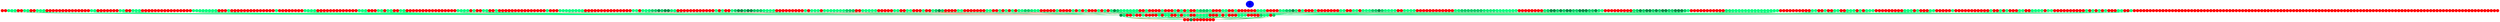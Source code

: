 graph {
	edge [bgcolor="purple:pink" color=yellow nodesep=0]
	graph [nodesep=0 ordering=out ranksep=0]
	I [label=2 color=blue height=0.2 style=filled width=0.2]
	x_0 [label="" color=red height=0.2 style=filled width=0.2]
	x_1 [label="" color=red height=0.2 style=filled width=0.2]
	x_2 [label="" color=springgreen fillcolor=springgreen height=0.2 style=filled width=0.2]
	x_3 [label="" color=springgreen fillcolor=springgreen height=0.2 style=filled width=0.2]
	x_4 [label="" color=springgreen fillcolor=springgreen height=0.2 style=filled width=0.2]
	x_5 [label="" color=red height=0.2 style=filled width=0.2]
	x_6 [label="" color=red height=0.2 style=filled width=0.2]
	x_7 [label="" color=springgreen fillcolor=springgreen height=0.2 style=filled width=0.2]
	x_8 [label="" color=springgreen fillcolor=springgreen height=0.2 style=filled width=0.2]
	x_9 [label="" color=red height=0.2 style=filled width=0.2]
	x_10 [label="" color=red height=0.2 style=filled width=0.2]
	x_11 [label="" color=springgreen fillcolor=springgreen height=0.2 style=filled width=0.2]
	x_12 [label="" color=springgreen fillcolor=springgreen height=0.2 style=filled width=0.2]
	x_13 [label="" color=springgreen fillcolor=springgreen height=0.2 style=filled width=0.2]
	x_14 [label="" color=red height=0.2 style=filled width=0.2]
	x_15 [label="" color=red height=0.2 style=filled width=0.2]
	x_16 [label="" color=red height=0.2 style=filled width=0.2]
	x_17 [label="" color=red height=0.2 style=filled width=0.2]
	x_18 [label="" color=red height=0.2 style=filled width=0.2]
	x_19 [label="" color=red height=0.2 style=filled width=0.2]
	x_20 [label="" color=red height=0.2 style=filled width=0.2]
	x_21 [label="" color=red height=0.2 style=filled width=0.2]
	x_22 [label="" color=red height=0.2 style=filled width=0.2]
	x_23 [label="" color=red height=0.2 style=filled width=0.2]
	x_24 [label="" color=red height=0.2 style=filled width=0.2]
	x_25 [label="" color=red height=0.2 style=filled width=0.2]
	x_26 [label="" color=red height=0.2 style=filled width=0.2]
	x_27 [label="" color=red height=0.2 style=filled width=0.2]
	x_28 [label="" color=springgreen fillcolor=springgreen height=0.2 style=filled width=0.2]
	x_29 [label="" color=springgreen fillcolor=springgreen height=0.2 style=filled width=0.2]
	x_30 [label="" color=red height=0.2 style=filled width=0.2]
	x_31 [label="" color=red height=0.2 style=filled width=0.2]
	x_32 [label="" color=red height=0.2 style=filled width=0.2]
	x_33 [label="" color=red height=0.2 style=filled width=0.2]
	x_34 [label="" color=red height=0.2 style=filled width=0.2]
	x_35 [label="" color=red height=0.2 style=filled width=0.2]
	x_36 [label="" color=red height=0.2 style=filled width=0.2]
	x_37 [label="" color=springgreen fillcolor=springgreen height=0.2 style=filled width=0.2]
	x_38 [label="" color=springgreen fillcolor=springgreen height=0.2 style=filled width=0.2]
	x_39 [label="" color=red height=0.2 style=filled width=0.2]
	x_40 [label="" color=red height=0.2 style=filled width=0.2]
	x_41 [label="" color=springgreen fillcolor=springgreen height=0.2 style=filled width=0.2]
	x_42 [label="" color=springgreen fillcolor=springgreen height=0.2 style=filled width=0.2]
	x_43 [label="" color=springgreen fillcolor=springgreen height=0.2 style=filled width=0.2]
	x_44 [label="" color=red height=0.2 style=filled width=0.2]
	x_45 [label="" color=red height=0.2 style=filled width=0.2]
	x_46 [label="" color=red height=0.2 style=filled width=0.2]
	x_47 [label="" color=red height=0.2 style=filled width=0.2]
	x_48 [label="" color=red height=0.2 style=filled width=0.2]
	x_49 [label="" color=red height=0.2 style=filled width=0.2]
	x_50 [label="" color=red height=0.2 style=filled width=0.2]
	x_51 [label="" color=red height=0.2 style=filled width=0.2]
	x_52 [label="" color=red height=0.2 style=filled width=0.2]
	x_53 [label="" color=red height=0.2 style=filled width=0.2]
	x_54 [label="" color=red height=0.2 style=filled width=0.2]
	x_55 [label="" color=red height=0.2 style=filled width=0.2]
	x_56 [label="" color=red height=0.2 style=filled width=0.2]
	x_57 [label="" color=red height=0.2 style=filled width=0.2]
	x_58 [label="" color=red height=0.2 style=filled width=0.2]
	x_59 [label="" color=red height=0.2 style=filled width=0.2]
	x_60 [label="" color=springgreen fillcolor=springgreen height=0.2 style=filled width=0.2]
	x_61 [label="" color=springgreen fillcolor=springgreen height=0.2 style=filled width=0.2]
	x_62 [label="" color=springgreen fillcolor=springgreen height=0.2 style=filled width=0.2]
	x_63 [label="" color=springgreen fillcolor=springgreen height=0.2 style=filled width=0.2]
	x_64 [label="" color=springgreen fillcolor=springgreen height=0.2 style=filled width=0.2]
	x_65 [label="" color=springgreen fillcolor=springgreen height=0.2 style=filled width=0.2]
	x_66 [label="" color=springgreen fillcolor=springgreen height=0.2 style=filled width=0.2]
	x_67 [label="" color=springgreen fillcolor=springgreen height=0.2 style=filled width=0.2]
	x_68 [label="" color=red height=0.2 style=filled width=0.2]
	x_69 [label="" color=red height=0.2 style=filled width=0.2]
	x_70 [label="" color=red height=0.2 style=filled width=0.2]
	x_71 [label="" color=springgreen fillcolor=springgreen height=0.2 style=filled width=0.2]
	x_72 [label="" color=red height=0.2 style=filled width=0.2]
	x_73 [label="" color=red height=0.2 style=filled width=0.2]
	x_74 [label="" color=red height=0.2 style=filled width=0.2]
	x_75 [label="" color=red height=0.2 style=filled width=0.2]
	x_76 [label="" color=red height=0.2 style=filled width=0.2]
	x_77 [label="" color=red height=0.2 style=filled width=0.2]
	x_78 [label="" color=red height=0.2 style=filled width=0.2]
	x_79 [label="" color=red height=0.2 style=filled width=0.2]
	x_80 [label="" color=red height=0.2 style=filled width=0.2]
	x_81 [label="" color=red height=0.2 style=filled width=0.2]
	x_82 [label="" color=red height=0.2 style=filled width=0.2]
	x_83 [label="" color=red height=0.2 style=filled width=0.2]
	x_84 [label="" color=red height=0.2 style=filled width=0.2]
	x_85 [label="" color=red height=0.2 style=filled width=0.2]
	x_86 [label="" color=springgreen fillcolor=springgreen height=0.2 style=filled width=0.2]
	x_87 [label="" color=red height=0.2 style=filled width=0.2]
	x_88 [label="" color=red height=0.2 style=filled width=0.2]
	x_89 [label="" color=red height=0.2 style=filled width=0.2]
	x_90 [label="" color=red height=0.2 style=filled width=0.2]
	x_91 [label="" color=red height=0.2 style=filled width=0.2]
	x_92 [label="" color=red height=0.2 style=filled width=0.2]
	x_93 [label="" color=red height=0.2 style=filled width=0.2]
	x_94 [label="" color=red height=0.2 style=filled width=0.2]
	x_95 [label="" color=springgreen fillcolor=springgreen height=0.2 style=filled width=0.2]
	x_96 [label="" color=springgreen fillcolor=springgreen height=0.2 style=filled width=0.2]
	x_97 [label="" color=springgreen fillcolor=springgreen height=0.2 style=filled width=0.2]
	x_98 [label="" color=springgreen fillcolor=springgreen height=0.2 style=filled width=0.2]
	x_99 [label="" color=red height=0.2 style=filled width=0.2]
	x_100 [label="" color=red height=0.2 style=filled width=0.2]
	x_101 [label="" color=red height=0.2 style=filled width=0.2]
	x_102 [label="" color=red height=0.2 style=filled width=0.2]
	x_103 [label="" color=red height=0.2 style=filled width=0.2]
	x_104 [label="" color=red height=0.2 style=filled width=0.2]
	x_105 [label="" color=red height=0.2 style=filled width=0.2]
	x_106 [label="" color=red height=0.2 style=filled width=0.2]
	x_107 [label="" color=red height=0.2 style=filled width=0.2]
	x_108 [label="" color=red height=0.2 style=filled width=0.2]
	x_109 [label="" color=red height=0.2 style=filled width=0.2]
	x_110 [label="" color=red height=0.2 style=filled width=0.2]
	x_111 [label="" color=red height=0.2 style=filled width=0.2]
	x_112 [label="" color=springgreen fillcolor=springgreen height=0.2 style=filled width=0.2]
	x_113 [label="" color=springgreen fillcolor=springgreen height=0.2 style=filled width=0.2]
	x_114 [label="" color=springgreen fillcolor=springgreen height=0.2 style=filled width=0.2]
	x_115 [label="" color=red height=0.2 style=filled width=0.2]
	x_116 [label="" color=red height=0.2 style=filled width=0.2]
	x_117 [label="" color=red height=0.2 style=filled width=0.2]
	x_118 [label="" color=springgreen fillcolor=springgreen height=0.2 style=filled width=0.2]
	x_119 [label="" color=springgreen fillcolor=springgreen height=0.2 style=filled width=0.2]
	x_120 [label="" color=red height=0.2 style=filled width=0.2]
	x_121 [label="" color=springgreen fillcolor=springgreen height=0.2 style=filled width=0.2]
	x_122 [label="" color=springgreen fillcolor=springgreen height=0.2 style=filled width=0.2]
	x_123 [label="" color=red height=0.2 style=filled width=0.2]
	x_124 [label="" color=red height=0.2 style=filled width=0.2]
	x_125 [label="" color=springgreen fillcolor=springgreen height=0.2 style=filled width=0.2]
	x_126 [label="" color=springgreen fillcolor=springgreen height=0.2 style=filled width=0.2]
	x_127 [label="" color=red height=0.2 style=filled width=0.2]
	x_128 [label="" color=red height=0.2 style=filled width=0.2]
	x_129 [label="" color=red height=0.2 style=filled width=0.2]
	x_130 [label="" color=red height=0.2 style=filled width=0.2]
	x_131 [label="" color=red height=0.2 style=filled width=0.2]
	x_132 [label="" color=red height=0.2 style=filled width=0.2]
	x_133 [label="" color=red height=0.2 style=filled width=0.2]
	x_134 [label="" color=red height=0.2 style=filled width=0.2]
	x_135 [label="" color=red height=0.2 style=filled width=0.2]
	x_136 [label="" color=red height=0.2 style=filled width=0.2]
	x_137 [label="" color=red height=0.2 style=filled width=0.2]
	x_138 [label="" color=red height=0.2 style=filled width=0.2]
	x_139 [label="" color=red height=0.2 style=filled width=0.2]
	x_140 [label="" color=red height=0.2 style=filled width=0.2]
	x_141 [label="" color=red height=0.2 style=filled width=0.2]
	x_142 [label="" color=red height=0.2 style=filled width=0.2]
	x_143 [label="" color=springgreen fillcolor=springgreen height=0.2 style=filled width=0.2]
	x_144 [label="" color=springgreen fillcolor=springgreen height=0.2 style=filled width=0.2]
	x_145 [label="" color=springgreen fillcolor=springgreen height=0.2 style=filled width=0.2]
	x_146 [label="" color=springgreen fillcolor=springgreen height=0.2 style=filled width=0.2]
	x_147 [label="" color=red height=0.2 style=filled width=0.2]
	x_148 [label="" color=springgreen fillcolor=springgreen height=0.2 style=filled width=0.2]
	x_149 [label="" color=red height=0.2 style=filled width=0.2]
	x_150 [label="" color=red height=0.2 style=filled width=0.2]
	x_151 [label="" color=springgreen fillcolor=springgreen height=0.2 style=filled width=0.2]
	x_152 [label="" color=springgreen fillcolor=springgreen height=0.2 style=filled width=0.2]
	x_153 [label="" color=red height=0.2 style=filled width=0.2]
	x_154 [label="" color=red height=0.2 style=filled width=0.2]
	x_155 [label="" color=springgreen fillcolor=springgreen height=0.2 style=filled width=0.2]
	x_156 [label="" color=red height=0.2 style=filled width=0.2]
	x_157 [label="" color=red height=0.2 style=filled width=0.2]
	x_158 [label="" color=red height=0.2 style=filled width=0.2]
	x_159 [label="" color=red height=0.2 style=filled width=0.2]
	x_160 [label="" color=red height=0.2 style=filled width=0.2]
	x_161 [label="" color=red height=0.2 style=filled width=0.2]
	x_162 [label="" color=red height=0.2 style=filled width=0.2]
	x_163 [label="" color=red height=0.2 style=filled width=0.2]
	x_164 [label="" color=red height=0.2 style=filled width=0.2]
	x_165 [label="" color=red height=0.2 style=filled width=0.2]
	x_166 [label="" color=red height=0.2 style=filled width=0.2]
	x_167 [label="" color=red height=0.2 style=filled width=0.2]
	x_168 [label="" color=red height=0.2 style=filled width=0.2]
	x_169 [label="" color=red height=0.2 style=filled width=0.2]
	x_170 [label="" color=red height=0.2 style=filled width=0.2]
	x_171 [label="" color=springgreen fillcolor=springgreen height=0.2 style=filled width=0.2]
	x_172 [label="" color=red height=0.2 style=filled width=0.2]
	x_173 [label="" color=red height=0.2 style=filled width=0.2]
	x_174 [label="" color=red height=0.2 style=filled width=0.2]
	x_175 [label="" color=springgreen fillcolor=springgreen height=0.2 style=filled width=0.2]
	x_176 [label="" color=springgreen fillcolor=springgreen height=0.2 style=filled width=0.2]
	x_177 [label="" color=springgreen fillcolor=springgreen height=0.2 style=filled width=0.2]
	x_178 [label="" color=springgreen fillcolor=springgreen height=0.2 style=filled width=0.2]
	x_179 [label="" color=springgreen fillcolor=springgreen height=0.2 style=filled width=0.2]
	x_180 [label="" color=springgreen1 fillcolor=springgreen1 height=0.2 style=filled width=0.2]
	x_181 [label="" color=springgreen fillcolor=springgreen height=0.2 style=filled width=0.2]
	x_182 [label="" color=springgreen fillcolor=springgreen height=0.2 style=filled width=0.2]
	x_183 [label="" color=red height=0.2 style=filled width=0.2]
	x_184 [label="" color=red height=0.2 style=filled width=0.2]
	x_185 [label="" color=red height=0.2 style=filled width=0.2]
	x_186 [label="" color=red height=0.2 style=filled width=0.2]
	x_187 [label="" color=red height=0.2 style=filled width=0.2]
	x_188 [label="" color=red height=0.2 style=filled width=0.2]
	x_189 [label="" color=red height=0.2 style=filled width=0.2]
	x_190 [label="" color=red height=0.2 style=filled width=0.2]
	x_191 [label="" color=red height=0.2 style=filled width=0.2]
	x_192 [label="" color=red height=0.2 style=filled width=0.2]
	x_193 [label="" color=red height=0.2 style=filled width=0.2]
	x_194 [label="" color=red height=0.2 style=filled width=0.2]
	x_195 [label="" color=red height=0.2 style=filled width=0.2]
	x_196 [label="" color=red height=0.2 style=filled width=0.2]
	x_197 [label="" color=red height=0.2 style=filled width=0.2]
	x_198 [label="" color=springgreen fillcolor=springgreen height=0.2 style=filled width=0.2]
	x_199 [label="" color=springgreen fillcolor=springgreen height=0.2 style=filled width=0.2]
	x_200 [label="" color=red height=0.2 style=filled width=0.2]
	x_201 [label="" color=springgreen fillcolor=springgreen height=0.2 style=filled width=0.2]
	x_202 [label="" color=springgreen1 fillcolor=springgreen1 height=0.2 style=filled width=0.2]
	x_203 [label="" color=springgreen2 fillcolor=springgreen2 height=0.2 style=filled width=0.2]
	x_204 [label="" color=springgreen3 fillcolor=springgreen3 height=0.2 style=filled width=0.2]
	x_205 [label="" color=springgreen3 fillcolor=springgreen3 height=0.2 style=filled width=0.2]
	x_206 [label="" color=springgreen4 fillcolor=springgreen4 height=0.2 style=filled width=0.2]
	x_207 [label="" color=springgreen3 fillcolor=springgreen3 height=0.2 style=filled width=0.2]
	x_208 [label="" color=springgreen4 fillcolor=springgreen4 height=0.2 style=filled width=0.2]
	x_209 [label="" color=springgreen4 fillcolor=springgreen4 height=0.2 style=filled width=0.2]
	x_210 [label="" color=springgreen2 fillcolor=springgreen2 height=0.2 style=filled width=0.2]
	x_211 [label="" color=springgreen fillcolor=springgreen height=0.2 style=filled width=0.2]
	x_212 [label="" color=red height=0.2 style=filled width=0.2]
	x_213 [label="" color=red height=0.2 style=filled width=0.2]
	x_214 [label="" color=red height=0.2 style=filled width=0.2]
	x_215 [label="" color=red height=0.2 style=filled width=0.2]
	x_216 [label="" color=red height=0.2 style=filled width=0.2]
	x_217 [label="" color=red height=0.2 style=filled width=0.2]
	x_218 [label="" color=red height=0.2 style=filled width=0.2]
	x_219 [label="" color=red height=0.2 style=filled width=0.2]
	x_220 [label="" color=red height=0.2 style=filled width=0.2]
	x_221 [label="" color=red height=0.2 style=filled width=0.2]
	x_222 [label="" color=red height=0.2 style=filled width=0.2]
	x_223 [label="" color=red height=0.2 style=filled width=0.2]
	x_224 [label="" color=springgreen fillcolor=springgreen height=0.2 style=filled width=0.2]
	x_225 [label="" color=red height=0.2 style=filled width=0.2]
	x_226 [label="" color=springgreen fillcolor=springgreen height=0.2 style=filled width=0.2]
	x_227 [label="" color=red height=0.2 style=filled width=0.2]
	x_228 [label="" color=red height=0.2 style=filled width=0.2]
	x_229 [label="" color=springgreen fillcolor=springgreen height=0.2 style=filled width=0.2]
	x_230 [label="" color=springgreen3 fillcolor=springgreen3 height=0.2 style=filled width=0.2]
	x_231 [label="" color=springgreen4 fillcolor=springgreen4 height=0.2 style=filled width=0.2]
	x_232 [label="" color=springgreen4 fillcolor=springgreen4 height=0.2 style=filled width=0.2]
	x_233 [label="" color=springgreen3 fillcolor=springgreen3 height=0.2 style=filled width=0.2]
	x_234 [label="" color=springgreen4 fillcolor=springgreen4 height=0.2 style=filled width=0.2]
	x_235 [label="" color=springgreen4 fillcolor=springgreen4 height=0.2 style=filled width=0.2]
	x_236 [label="" color=springgreen3 fillcolor=springgreen3 height=0.2 style=filled width=0.2]
	x_237 [label="" color=springgreen3 fillcolor=springgreen3 height=0.2 style=filled width=0.2]
	x_238 [label="" color=springgreen3 fillcolor=springgreen3 height=0.2 style=filled width=0.2]
	x_239 [label="" color=springgreen1 fillcolor=springgreen1 height=0.2 style=filled width=0.2]
	x_240 [label="" color=springgreen fillcolor=springgreen height=0.2 style=filled width=0.2]
	x_241 [label="" color=springgreen fillcolor=springgreen height=0.2 style=filled width=0.2]
	x_242 [label="" color=springgreen fillcolor=springgreen height=0.2 style=filled width=0.2]
	x_243 [label="" color=red height=0.2 style=filled width=0.2]
	x_244 [label="" color=red height=0.2 style=filled width=0.2]
	x_245 [label="" color=red height=0.2 style=filled width=0.2]
	x_246 [label="" color=red height=0.2 style=filled width=0.2]
	x_247 [label="" color=red height=0.2 style=filled width=0.2]
	x_248 [label="" color=red height=0.2 style=filled width=0.2]
	x_249 [label="" color=red height=0.2 style=filled width=0.2]
	x_250 [label="" color=red height=0.2 style=filled width=0.2]
	x_251 [label="" color=red height=0.2 style=filled width=0.2]
	x_252 [label="" color=springgreen fillcolor=springgreen height=0.2 style=filled width=0.2]
	x_253 [label="" color=red height=0.2 style=filled width=0.2]
	x_254 [label="" color=springgreen fillcolor=springgreen height=0.2 style=filled width=0.2]
	x_255 [label="" color=springgreen fillcolor=springgreen height=0.2 style=filled width=0.2]
	x_256 [label="" color=springgreen fillcolor=springgreen height=0.2 style=filled width=0.2]
	x_257 [label="" color=red height=0.2 style=filled width=0.2]
	x_258 [label="" color=springgreen fillcolor=springgreen height=0.2 style=filled width=0.2]
	x_259 [label="" color=springgreen fillcolor=springgreen height=0.2 style=filled width=0.2]
	x_260 [label="" color=springgreen fillcolor=springgreen height=0.2 style=filled width=0.2]
	x_261 [label="" color=springgreen fillcolor=springgreen height=0.2 style=filled width=0.2]
	x_262 [label="" color=springgreen fillcolor=springgreen height=0.2 style=filled width=0.2]
	x_263 [label="" color=springgreen fillcolor=springgreen height=0.2 style=filled width=0.2]
	x_264 [label="" color=springgreen1 fillcolor=springgreen1 height=0.2 style=filled width=0.2]
	x_265 [label="" color=springgreen3 fillcolor=springgreen3 height=0.2 style=filled width=0.2]
	x_266 [label="" color=springgreen3 fillcolor=springgreen3 height=0.2 style=filled width=0.2]
	x_267 [label="" color=springgreen3 fillcolor=springgreen3 height=0.2 style=filled width=0.2]
	x_268 [label="" color=red height=0.2 style=filled width=0.2]
	x_269 [label="" color=red height=0.2 style=filled width=0.2]
	x_270 [label="" color=springgreen fillcolor=springgreen height=0.2 style=filled width=0.2]
	x_271 [label="" color=springgreen fillcolor=springgreen height=0.2 style=filled width=0.2]
	x_272 [label="" color=springgreen fillcolor=springgreen height=0.2 style=filled width=0.2]
	x_273 [label="" color=springgreen fillcolor=springgreen height=0.2 style=filled width=0.2]
	x_274 [label="" color=springgreen fillcolor=springgreen height=0.2 style=filled width=0.2]
	x_275 [label="" color=red height=0.2 style=filled width=0.2]
	x_276 [label="" color=red height=0.2 style=filled width=0.2]
	x_277 [label="" color=red height=0.2 style=filled width=0.2]
	x_278 [label="" color=red height=0.2 style=filled width=0.2]
	x_279 [label="" color=red height=0.2 style=filled width=0.2]
	x_280 [label="" color=springgreen fillcolor=springgreen height=0.2 style=filled width=0.2]
	x_281 [label="" color=springgreen fillcolor=springgreen height=0.2 style=filled width=0.2]
	x_282 [label="" color=red height=0.2 style=filled width=0.2]
	x_283 [label="" color=red height=0.2 style=filled width=0.2]
	x_284 [label="" color=springgreen fillcolor=springgreen height=0.2 style=filled width=0.2]
	x_285 [label="" color=springgreen fillcolor=springgreen height=0.2 style=filled width=0.2]
	x_286 [label="" color=red height=0.2 style=filled width=0.2]
	x_287 [label="" color=red height=0.2 style=filled width=0.2]
	x_288 [label="" color=red height=0.2 style=filled width=0.2]
	x_289 [label="" color=springgreen fillcolor=springgreen height=0.2 style=filled width=0.2]
	x_290 [label="" color=red height=0.2 style=filled width=0.2]
	x_291 [label="" color=red height=0.2 style=filled width=0.2]
	x_292 [label="" color=springgreen fillcolor=springgreen height=0.2 style=filled width=0.2]
	x_293 [label="" color=springgreen3 fillcolor=springgreen3 height=0.2 style=filled width=0.2]
	x_294 [label="" color=springgreen4 fillcolor=springgreen4 height=0.2 style=filled width=0.2]
	x_295 [label="" color=springgreen3 fillcolor=springgreen3 height=0.2 style=filled width=0.2]
	x_296 [label="" color=red height=0.2 style=filled width=0.2]
	x_297 [label="" color=red height=0.2 style=filled width=0.2]
	x_298 [label="" color=red height=0.2 style=filled width=0.2]
	x_299 [label="" color=red height=0.2 style=filled width=0.2]
	x_300 [label="" color=springgreen fillcolor=springgreen height=0.2 style=filled width=0.2]
	x_301 [label="" color=springgreen fillcolor=springgreen height=0.2 style=filled width=0.2]
	x_302 [label="" color=red height=0.2 style=filled width=0.2]
	x_303 [label="" color=red height=0.2 style=filled width=0.2]
	x_304 [label="" color=red height=0.2 style=filled width=0.2]
	x_305 [label="" color=red height=0.2 style=filled width=0.2]
	x_306 [label="" color=red height=0.2 style=filled width=0.2]
	x_307 [label="" color=red height=0.2 style=filled width=0.2]
	x_308 [label="" color=red height=0.2 style=filled width=0.2]
	x_309 [label="" color=springgreen fillcolor=springgreen height=0.2 style=filled width=0.2]
	x_310 [label="" color=springgreen fillcolor=springgreen height=0.2 style=filled width=0.2]
	x_311 [label="" color=red height=0.2 style=filled width=0.2]
	x_312 [label="" color=red height=0.2 style=filled width=0.2]
	x_313 [label="" color=springgreen fillcolor=springgreen height=0.2 style=filled width=0.2]
	x_314 [label="" color=red height=0.2 style=filled width=0.2]
	x_315 [label="" color=springgreen fillcolor=springgreen height=0.2 style=filled width=0.2]
	x_316 [label="" color=red height=0.2 style=filled width=0.2]
	x_317 [label="" color=springgreen fillcolor=springgreen height=0.2 style=filled width=0.2]
	x_318 [label="" color=red height=0.2 style=filled width=0.2]
	x_319 [label="" color=springgreen fillcolor=springgreen height=0.2 style=filled width=0.2]
	x_320 [label="" color=springgreen fillcolor=springgreen height=0.2 style=filled width=0.2]
	x_321 [label="" color=springgreen3 fillcolor=springgreen3 height=0.2 style=filled width=0.2]
	x_322 [label="" color=springgreen3 fillcolor=springgreen3 height=0.2 style=filled width=0.2]
	x_323 [label="" color=springgreen2 fillcolor=springgreen2 height=0.2 style=filled width=0.2]
	x_324 [label="" color=springgreen fillcolor=springgreen height=0.2 style=filled width=0.2]
	x_325 [label="" color=springgreen fillcolor=springgreen height=0.2 style=filled width=0.2]
	x_326 [label="" color=red height=0.2 style=filled width=0.2]
	x_327 [label="" color=red height=0.2 style=filled width=0.2]
	x_328 [label="" color=red height=0.2 style=filled width=0.2]
	x_329 [label="" color=red height=0.2 style=filled width=0.2]
	x_330 [label="" color=red height=0.2 style=filled width=0.2]
	x_331 [label="" color=springgreen fillcolor=springgreen height=0.2 style=filled width=0.2]
	x_332 [label="" color=red height=0.2 style=filled width=0.2]
	x_333 [label="" color=red height=0.2 style=filled width=0.2]
	x_334 [label="" color=red height=0.2 style=filled width=0.2]
	x_335 [label="" color=red height=0.2 style=filled width=0.2]
	x_336 [label="" color=springgreen fillcolor=springgreen height=0.2 style=filled width=0.2]
	x_337 [label="" color=red height=0.2 style=filled width=0.2]
	x_338 [label="" color=springgreen fillcolor=springgreen height=0.2 style=filled width=0.2]
	x_339 [label="" color=red height=0.2 style=filled width=0.2]
	x_340 [label="" color=springgreen fillcolor=springgreen height=0.2 style=filled width=0.2]
	x_341 [label="" color=red height=0.2 style=filled width=0.2]
	x_342 [label="" color=red height=0.2 style=filled width=0.2]
	x_343 [label="" color=red height=0.2 style=filled width=0.2]
	x_344 [label="" color=springgreen fillcolor=springgreen height=0.2 style=filled width=0.2]
	x_345 [label="" color=red height=0.2 style=filled width=0.2]
	x_346 [label="" color=springgreen fillcolor=springgreen height=0.2 style=filled width=0.2]
	x_347 [label="" color=red height=0.2 style=filled width=0.2]
	x_348 [label="" color=springgreen2 fillcolor=springgreen2 height=0.2 style=filled width=0.2]
	x_349 [label="" color=springgreen4 fillcolor=springgreen4 height=0.2 style=filled width=0.2]
	x_350 [label="" color=springgreen3 fillcolor=springgreen3 height=0.2 style=filled width=0.2]
	x_351 [label="" color=springgreen1 fillcolor=springgreen1 height=0.2 style=filled width=0.2]
	x_352 [label="" color=springgreen fillcolor=springgreen height=0.2 style=filled width=0.2]
	x_353 [label="" color=springgreen fillcolor=springgreen height=0.2 style=filled width=0.2]
	x_354 [label="" color=springgreen fillcolor=springgreen height=0.2 style=filled width=0.2]
	x_355 [label="" color=springgreen fillcolor=springgreen height=0.2 style=filled width=0.2]
	x_356 [label="" color=springgreen fillcolor=springgreen height=0.2 style=filled width=0.2]
	x_357 [label="" color=red height=0.2 style=filled width=0.2]
	x_358 [label="" color=red height=0.2 style=filled width=0.2]
	x_359 [label="" color=springgreen fillcolor=springgreen height=0.2 style=filled width=0.2]
	x_360 [label="" color=red height=0.2 style=filled width=0.2]
	x_361 [label="" color=red height=0.2 style=filled width=0.2]
	x_362 [label="" color=red height=0.2 style=filled width=0.2]
	x_363 [label="" color=red height=0.2 style=filled width=0.2]
	x_364 [label="" color=springgreen fillcolor=springgreen height=0.2 style=filled width=0.2]
	x_365 [label="" color=red height=0.2 style=filled width=0.2]
	x_366 [label="" color=red height=0.2 style=filled width=0.2]
	x_367 [label="" color=red height=0.2 style=filled width=0.2]
	x_368 [label="" color=springgreen fillcolor=springgreen height=0.2 style=filled width=0.2]
	x_369 [label="" color=red height=0.2 style=filled width=0.2]
	x_370 [label="" color=springgreen fillcolor=springgreen height=0.2 style=filled width=0.2]
	x_371 [label="" color=red height=0.2 style=filled width=0.2]
	x_372 [label="" color=springgreen fillcolor=springgreen height=0.2 style=filled width=0.2]
	x_373 [label="" color=red height=0.2 style=filled width=0.2]
	x_374 [label="" color=red height=0.2 style=filled width=0.2]
	x_375 [label="" color=springgreen fillcolor=springgreen height=0.2 style=filled width=0.2]
	x_376 [label="" color=springgreen3 fillcolor=springgreen3 height=0.2 style=filled width=0.2]
	x_377 [label="" color=springgreen3 fillcolor=springgreen3 height=0.2 style=filled width=0.2]
	x_378 [label="" color=springgreen3 fillcolor=springgreen3 height=0.2 style=filled width=0.2]
	x_379 [label="" color=springgreen fillcolor=springgreen height=0.2 style=filled width=0.2]
	x_380 [label="" color=red height=0.2 style=filled width=0.2]
	x_381 [label="" color=red height=0.2 style=filled width=0.2]
	x_382 [label="" color=red height=0.2 style=filled width=0.2]
	x_383 [label="" color=springgreen fillcolor=springgreen height=0.2 style=filled width=0.2]
	x_384 [label="" color=springgreen fillcolor=springgreen height=0.2 style=filled width=0.2]
	x_385 [label="" color=red height=0.2 style=filled width=0.2]
	x_386 [label="" color=red height=0.2 style=filled width=0.2]
	x_387 [label="" color=springgreen fillcolor=springgreen height=0.2 style=filled width=0.2]
	x_388 [label="" color=red height=0.2 style=filled width=0.2]
	x_389 [label="" color=red height=0.2 style=filled width=0.2]
	x_390 [label="" color=red height=0.2 style=filled width=0.2]
	x_391 [label="" color=red height=0.2 style=filled width=0.2]
	x_392 [label="" color=red height=0.2 style=filled width=0.2]
	x_393 [label="" color=red height=0.2 style=filled width=0.2]
	x_394 [label="" color=springgreen fillcolor=springgreen height=0.2 style=filled width=0.2]
	x_395 [label="" color=springgreen fillcolor=springgreen height=0.2 style=filled width=0.2]
	x_396 [label="" color=springgreen fillcolor=springgreen height=0.2 style=filled width=0.2]
	x_397 [label="" color=red height=0.2 style=filled width=0.2]
	x_398 [label="" color=red height=0.2 style=filled width=0.2]
	x_399 [label="" color=red height=0.2 style=filled width=0.2]
	x_400 [label="" color=red height=0.2 style=filled width=0.2]
	x_401 [label="" color=springgreen fillcolor=springgreen height=0.2 style=filled width=0.2]
	x_402 [label="" color=springgreen fillcolor=springgreen height=0.2 style=filled width=0.2]
	x_403 [label="" color=springgreen3 fillcolor=springgreen3 height=0.2 style=filled width=0.2]
	x_404 [label="" color=springgreen3 fillcolor=springgreen3 height=0.2 style=filled width=0.2]
	x_405 [label="" color=springgreen4 fillcolor=springgreen4 height=0.2 style=filled width=0.2]
	x_406 [label="" color=springgreen2 fillcolor=springgreen2 height=0.2 style=filled width=0.2]
	x_407 [label="" color=red height=0.2 style=filled width=0.2]
	x_408 [label="" color=springgreen fillcolor=springgreen height=0.2 style=filled width=0.2]
	x_409 [label="" color=red height=0.2 style=filled width=0.2]
	x_410 [label="" color=red height=0.2 style=filled width=0.2]
	x_411 [label="" color=red height=0.2 style=filled width=0.2]
	x_412 [label="" color=springgreen fillcolor=springgreen height=0.2 style=filled width=0.2]
	x_413 [label="" color=red height=0.2 style=filled width=0.2]
	x_414 [label="" color=red height=0.2 style=filled width=0.2]
	x_415 [label="" color=red height=0.2 style=filled width=0.2]
	x_416 [label="" color=red height=0.2 style=filled width=0.2]
	x_417 [label="" color=red height=0.2 style=filled width=0.2]
	x_418 [label="" color=red height=0.2 style=filled width=0.2]
	x_419 [label="" color=red height=0.2 style=filled width=0.2]
	x_420 [label="" color=springgreen fillcolor=springgreen height=0.2 style=filled width=0.2]
	x_421 [label="" color=springgreen fillcolor=springgreen height=0.2 style=filled width=0.2]
	x_422 [label="" color=red height=0.2 style=filled width=0.2]
	x_423 [label="" color=red height=0.2 style=filled width=0.2]
	x_424 [label="" color=springgreen fillcolor=springgreen height=0.2 style=filled width=0.2]
	x_425 [label="" color=springgreen fillcolor=springgreen height=0.2 style=filled width=0.2]
	x_426 [label="" color=red height=0.2 style=filled width=0.2]
	x_427 [label="" color=springgreen fillcolor=springgreen height=0.2 style=filled width=0.2]
	x_428 [label="" color=springgreen fillcolor=springgreen height=0.2 style=filled width=0.2]
	x_429 [label="" color=springgreen fillcolor=springgreen height=0.2 style=filled width=0.2]
	x_430 [label="" color=springgreen3 fillcolor=springgreen3 height=0.2 style=filled width=0.2]
	x_431 [label="" color=springgreen3 fillcolor=springgreen3 height=0.2 style=filled width=0.2]
	x_432 [label="" color=springgreen4 fillcolor=springgreen4 height=0.2 style=filled width=0.2]
	x_433 [label="" color=springgreen3 fillcolor=springgreen3 height=0.2 style=filled width=0.2]
	x_434 [label="" color=springgreen1 fillcolor=springgreen1 height=0.2 style=filled width=0.2]
	x_435 [label="" color=springgreen fillcolor=springgreen height=0.2 style=filled width=0.2]
	x_436 [label="" color=springgreen fillcolor=springgreen height=0.2 style=filled width=0.2]
	x_437 [label="" color=springgreen fillcolor=springgreen height=0.2 style=filled width=0.2]
	x_438 [label="" color=red height=0.2 style=filled width=0.2]
	x_439 [label="" color=red height=0.2 style=filled width=0.2]
	x_440 [label="" color=springgreen fillcolor=springgreen height=0.2 style=filled width=0.2]
	x_441 [label="" color=springgreen fillcolor=springgreen height=0.2 style=filled width=0.2]
	x_442 [label="" color=springgreen fillcolor=springgreen height=0.2 style=filled width=0.2]
	x_443 [label="" color=springgreen fillcolor=springgreen height=0.2 style=filled width=0.2]
	x_444 [label="" color=red height=0.2 style=filled width=0.2]
	x_445 [label="" color=red height=0.2 style=filled width=0.2]
	x_446 [label="" color=red height=0.2 style=filled width=0.2]
	x_447 [label="" color=red height=0.2 style=filled width=0.2]
	x_448 [label="" color=red height=0.2 style=filled width=0.2]
	x_449 [label="" color=red height=0.2 style=filled width=0.2]
	x_450 [label="" color=red height=0.2 style=filled width=0.2]
	x_451 [label="" color=red height=0.2 style=filled width=0.2]
	x_452 [label="" color=red height=0.2 style=filled width=0.2]
	x_453 [label="" color=red height=0.2 style=filled width=0.2]
	x_454 [label="" color=red height=0.2 style=filled width=0.2]
	x_455 [label="" color=red height=0.2 style=filled width=0.2]
	x_456 [label="" color=springgreen fillcolor=springgreen height=0.2 style=filled width=0.2]
	x_457 [label="" color=springgreen2 fillcolor=springgreen2 height=0.2 style=filled width=0.2]
	x_458 [label="" color=springgreen3 fillcolor=springgreen3 height=0.2 style=filled width=0.2]
	x_459 [label="" color=springgreen3 fillcolor=springgreen3 height=0.2 style=filled width=0.2]
	x_460 [label="" color=springgreen3 fillcolor=springgreen3 height=0.2 style=filled width=0.2]
	x_461 [label="" color=springgreen3 fillcolor=springgreen3 height=0.2 style=filled width=0.2]
	x_462 [label="" color=springgreen3 fillcolor=springgreen3 height=0.2 style=filled width=0.2]
	x_463 [label="" color=springgreen3 fillcolor=springgreen3 height=0.2 style=filled width=0.2]
	x_464 [label="" color=springgreen3 fillcolor=springgreen3 height=0.2 style=filled width=0.2]
	x_465 [label="" color=springgreen2 fillcolor=springgreen2 height=0.2 style=filled width=0.2]
	x_466 [label="" color=springgreen2 fillcolor=springgreen2 height=0.2 style=filled width=0.2]
	x_467 [label="" color=springgreen2 fillcolor=springgreen2 height=0.2 style=filled width=0.2]
	x_468 [label="" color=springgreen2 fillcolor=springgreen2 height=0.2 style=filled width=0.2]
	x_469 [label="" color=springgreen1 fillcolor=springgreen1 height=0.2 style=filled width=0.2]
	x_470 [label="" color=springgreen fillcolor=springgreen height=0.2 style=filled width=0.2]
	x_471 [label="" color=springgreen fillcolor=springgreen height=0.2 style=filled width=0.2]
	x_472 [label="" color=springgreen fillcolor=springgreen height=0.2 style=filled width=0.2]
	x_473 [label="" color=springgreen fillcolor=springgreen height=0.2 style=filled width=0.2]
	x_474 [label="" color=springgreen fillcolor=springgreen height=0.2 style=filled width=0.2]
	x_475 [label="" color=springgreen fillcolor=springgreen height=0.2 style=filled width=0.2]
	x_476 [label="" color=red height=0.2 style=filled width=0.2]
	x_477 [label="" color=red height=0.2 style=filled width=0.2]
	x_478 [label="" color=red height=0.2 style=filled width=0.2]
	x_479 [label="" color=red height=0.2 style=filled width=0.2]
	x_480 [label="" color=red height=0.2 style=filled width=0.2]
	x_481 [label="" color=red height=0.2 style=filled width=0.2]
	x_482 [label="" color=red height=0.2 style=filled width=0.2]
	x_483 [label="" color=red height=0.2 style=filled width=0.2]
	x_484 [label="" color=springgreen2 fillcolor=springgreen2 height=0.2 style=filled width=0.2]
	x_485 [label="" color=springgreen3 fillcolor=springgreen3 height=0.2 style=filled width=0.2]
	x_486 [label="" color=springgreen4 fillcolor=springgreen4 height=0.2 style=filled width=0.2]
	x_487 [label="" color=springgreen4 fillcolor=springgreen4 height=0.2 style=filled width=0.2]
	x_488 [label="" color=springgreen3 fillcolor=springgreen3 height=0.2 style=filled width=0.2]
	x_489 [label="" color=springgreen4 fillcolor=springgreen4 height=0.2 style=filled width=0.2]
	x_490 [label="" color=springgreen3 fillcolor=springgreen3 height=0.2 style=filled width=0.2]
	x_491 [label="" color=springgreen4 fillcolor=springgreen4 height=0.2 style=filled width=0.2]
	x_492 [label="" color=springgreen4 fillcolor=springgreen4 height=0.2 style=filled width=0.2]
	x_493 [label="" color=springgreen3 fillcolor=springgreen3 height=0.2 style=filled width=0.2]
	x_494 [label="" color=springgreen3 fillcolor=springgreen3 height=0.2 style=filled width=0.2]
	x_495 [label="" color=springgreen4 fillcolor=springgreen4 height=0.2 style=filled width=0.2]
	x_496 [label="" color=springgreen4 fillcolor=springgreen4 height=0.2 style=filled width=0.2]
	x_497 [label="" color=springgreen4 fillcolor=springgreen4 height=0.2 style=filled width=0.2]
	x_498 [label="" color=springgreen3 fillcolor=springgreen3 height=0.2 style=filled width=0.2]
	x_499 [label="" color=springgreen3 fillcolor=springgreen3 height=0.2 style=filled width=0.2]
	x_500 [label="" color=springgreen4 fillcolor=springgreen4 height=0.2 style=filled width=0.2]
	x_501 [label="" color=springgreen2 fillcolor=springgreen2 height=0.2 style=filled width=0.2]
	x_502 [label="" color=springgreen fillcolor=springgreen height=0.2 style=filled width=0.2]
	x_503 [label="" color=red height=0.2 style=filled width=0.2]
	x_504 [label="" color=red height=0.2 style=filled width=0.2]
	x_505 [label="" color=red height=0.2 style=filled width=0.2]
	x_506 [label="" color=red height=0.2 style=filled width=0.2]
	x_507 [label="" color=red height=0.2 style=filled width=0.2]
	x_508 [label="" color=red height=0.2 style=filled width=0.2]
	x_509 [label="" color=red height=0.2 style=filled width=0.2]
	x_510 [label="" color=red height=0.2 style=filled width=0.2]
	x_511 [label="" color=red height=0.2 style=filled width=0.2]
	x_512 [label="" color=springgreen2 fillcolor=springgreen2 height=0.2 style=filled width=0.2]
	x_513 [label="" color=springgreen3 fillcolor=springgreen3 height=0.2 style=filled width=0.2]
	x_514 [label="" color=springgreen4 fillcolor=springgreen4 height=0.2 style=filled width=0.2]
	x_515 [label="" color=springgreen3 fillcolor=springgreen3 height=0.2 style=filled width=0.2]
	x_516 [label="" color=springgreen4 fillcolor=springgreen4 height=0.2 style=filled width=0.2]
	x_517 [label="" color=springgreen4 fillcolor=springgreen4 height=0.2 style=filled width=0.2]
	x_518 [label="" color=springgreen3 fillcolor=springgreen3 height=0.2 style=filled width=0.2]
	x_519 [label="" color=springgreen4 fillcolor=springgreen4 height=0.2 style=filled width=0.2]
	x_520 [label="" color=springgreen3 fillcolor=springgreen3 height=0.2 style=filled width=0.2]
	x_521 [label="" color=springgreen4 fillcolor=springgreen4 height=0.2 style=filled width=0.2]
	x_522 [label="" color=springgreen4 fillcolor=springgreen4 height=0.2 style=filled width=0.2]
	x_523 [label="" color=springgreen3 fillcolor=springgreen3 height=0.2 style=filled width=0.2]
	x_524 [label="" color=springgreen3 fillcolor=springgreen3 height=0.2 style=filled width=0.2]
	x_525 [label="" color=springgreen4 fillcolor=springgreen4 height=0.2 style=filled width=0.2]
	x_526 [label="" color=springgreen4 fillcolor=springgreen4 height=0.2 style=filled width=0.2]
	x_527 [label="" color=springgreen4 fillcolor=springgreen4 height=0.2 style=filled width=0.2]
	x_528 [label="" color=springgreen3 fillcolor=springgreen3 height=0.2 style=filled width=0.2]
	x_529 [label="" color=springgreen1 fillcolor=springgreen1 height=0.2 style=filled width=0.2]
	x_530 [label="" color=red height=0.2 style=filled width=0.2]
	x_531 [label="" color=red height=0.2 style=filled width=0.2]
	x_532 [label="" color=red height=0.2 style=filled width=0.2]
	x_533 [label="" color=red height=0.2 style=filled width=0.2]
	x_534 [label="" color=red height=0.2 style=filled width=0.2]
	x_535 [label="" color=red height=0.2 style=filled width=0.2]
	x_536 [label="" color=red height=0.2 style=filled width=0.2]
	x_537 [label="" color=red height=0.2 style=filled width=0.2]
	x_538 [label="" color=red height=0.2 style=filled width=0.2]
	x_539 [label="" color=red height=0.2 style=filled width=0.2]
	x_540 [label="" color=red height=0.2 style=filled width=0.2]
	x_541 [label="" color=springgreen2 fillcolor=springgreen2 height=0.2 style=filled width=0.2]
	x_542 [label="" color=springgreen2 fillcolor=springgreen2 height=0.2 style=filled width=0.2]
	x_543 [label="" color=springgreen fillcolor=springgreen height=0.2 style=filled width=0.2]
	x_544 [label="" color=springgreen fillcolor=springgreen height=0.2 style=filled width=0.2]
	x_545 [label="" color=springgreen fillcolor=springgreen height=0.2 style=filled width=0.2]
	x_546 [label="" color=springgreen fillcolor=springgreen height=0.2 style=filled width=0.2]
	x_547 [label="" color=springgreen fillcolor=springgreen height=0.2 style=filled width=0.2]
	x_548 [label="" color=springgreen fillcolor=springgreen height=0.2 style=filled width=0.2]
	x_549 [label="" color=springgreen fillcolor=springgreen height=0.2 style=filled width=0.2]
	x_550 [label="" color=springgreen fillcolor=springgreen height=0.2 style=filled width=0.2]
	x_551 [label="" color=springgreen fillcolor=springgreen height=0.2 style=filled width=0.2]
	x_552 [label="" color=springgreen fillcolor=springgreen height=0.2 style=filled width=0.2]
	x_553 [label="" color=springgreen fillcolor=springgreen height=0.2 style=filled width=0.2]
	x_554 [label="" color=springgreen fillcolor=springgreen height=0.2 style=filled width=0.2]
	x_555 [label="" color=springgreen fillcolor=springgreen height=0.2 style=filled width=0.2]
	x_556 [label="" color=springgreen fillcolor=springgreen height=0.2 style=filled width=0.2]
	x_557 [label="" color=springgreen fillcolor=springgreen height=0.2 style=filled width=0.2]
	x_558 [label="" color=red height=0.2 style=filled width=0.2]
	x_559 [label="" color=red height=0.2 style=filled width=0.2]
	x_560 [label="" color=red height=0.2 style=filled width=0.2]
	x_561 [label="" color=red height=0.2 style=filled width=0.2]
	x_562 [label="" color=red height=0.2 style=filled width=0.2]
	x_563 [label="" color=red height=0.2 style=filled width=0.2]
	x_564 [label="" color=red height=0.2 style=filled width=0.2]
	x_565 [label="" color=red height=0.2 style=filled width=0.2]
	x_566 [label="" color=red height=0.2 style=filled width=0.2]
	x_567 [label="" color=red height=0.2 style=filled width=0.2]
	x_568 [label="" color=springgreen fillcolor=springgreen height=0.2 style=filled width=0.2]
	x_569 [label="" color=springgreen fillcolor=springgreen height=0.2 style=filled width=0.2]
	x_570 [label="" color=red height=0.2 style=filled width=0.2]
	x_571 [label="" color=red height=0.2 style=filled width=0.2]
	x_572 [label="" color=springgreen fillcolor=springgreen height=0.2 style=filled width=0.2]
	x_573 [label="" color=red height=0.2 style=filled width=0.2]
	x_574 [label="" color=red height=0.2 style=filled width=0.2]
	x_575 [label="" color=springgreen fillcolor=springgreen height=0.2 style=filled width=0.2]
	x_576 [label="" color=springgreen fillcolor=springgreen height=0.2 style=filled width=0.2]
	x_577 [label="" color=red height=0.2 style=filled width=0.2]
	x_578 [label="" color=red height=0.2 style=filled width=0.2]
	x_579 [label="" color=springgreen fillcolor=springgreen height=0.2 style=filled width=0.2]
	x_580 [label="" color=springgreen fillcolor=springgreen height=0.2 style=filled width=0.2]
	x_581 [label="" color=springgreen fillcolor=springgreen height=0.2 style=filled width=0.2]
	x_582 [label="" color=red height=0.2 style=filled width=0.2]
	x_583 [label="" color=springgreen fillcolor=springgreen height=0.2 style=filled width=0.2]
	x_584 [label="" color=red height=0.2 style=filled width=0.2]
	x_585 [label="" color=springgreen fillcolor=springgreen height=0.2 style=filled width=0.2]
	x_586 [label="" color=springgreen fillcolor=springgreen height=0.2 style=filled width=0.2]
	x_587 [label="" color=springgreen fillcolor=springgreen height=0.2 style=filled width=0.2]
	x_588 [label="" color=red height=0.2 style=filled width=0.2]
	x_589 [label="" color=red height=0.2 style=filled width=0.2]
	x_590 [label="" color=red height=0.2 style=filled width=0.2]
	x_591 [label="" color=red height=0.2 style=filled width=0.2]
	x_592 [label="" color=red height=0.2 style=filled width=0.2]
	x_593 [label="" color=red height=0.2 style=filled width=0.2]
	x_594 [label="" color=red height=0.2 style=filled width=0.2]
	x_595 [label="" color=red height=0.2 style=filled width=0.2]
	x_596 [label="" color=red height=0.2 style=filled width=0.2]
	x_597 [label="" color=springgreen fillcolor=springgreen height=0.2 style=filled width=0.2]
	x_598 [label="" color=springgreen fillcolor=springgreen height=0.2 style=filled width=0.2]
	x_599 [label="" color=springgreen fillcolor=springgreen height=0.2 style=filled width=0.2]
	x_600 [label="" color=red height=0.2 style=filled width=0.2]
	x_601 [label="" color=springgreen fillcolor=springgreen height=0.2 style=filled width=0.2]
	x_602 [label="" color=red height=0.2 style=filled width=0.2]
	x_603 [label="" color=red height=0.2 style=filled width=0.2]
	x_604 [label="" color=red height=0.2 style=filled width=0.2]
	x_605 [label="" color=springgreen fillcolor=springgreen height=0.2 style=filled width=0.2]
	x_606 [label="" color=springgreen fillcolor=springgreen height=0.2 style=filled width=0.2]
	x_607 [label="" color=red height=0.2 style=filled width=0.2]
	x_608 [label="" color=red height=0.2 style=filled width=0.2]
	x_609 [label="" color=red height=0.2 style=filled width=0.2]
	x_610 [label="" color=red height=0.2 style=filled width=0.2]
	x_611 [label="" color=red height=0.2 style=filled width=0.2]
	x_612 [label="" color=springgreen fillcolor=springgreen height=0.2 style=filled width=0.2]
	x_613 [label="" color=red height=0.2 style=filled width=0.2]
	x_614 [label="" color=red height=0.2 style=filled width=0.2]
	x_615 [label="" color=red height=0.2 style=filled width=0.2]
	x_616 [label="" color=red height=0.2 style=filled width=0.2]
	x_617 [label="" color=red height=0.2 style=filled width=0.2]
	x_618 [label="" color=red height=0.2 style=filled width=0.2]
	x_619 [label="" color=red height=0.2 style=filled width=0.2]
	x_620 [label="" color=red height=0.2 style=filled width=0.2]
	x_621 [label="" color=red height=0.2 style=filled width=0.2]
	x_622 [label="" color=red height=0.2 style=filled width=0.2]
	x_623 [label="" color=red height=0.2 style=filled width=0.2]
	x_624 [label="" color=springgreen fillcolor=springgreen height=0.2 style=filled width=0.2]
	x_625 [label="" color=red height=0.2 style=filled width=0.2]
	x_626 [label="" color=red height=0.2 style=filled width=0.2]
	x_627 [label="" color=springgreen fillcolor=springgreen height=0.2 style=filled width=0.2]
	x_628 [label="" color=red height=0.2 style=filled width=0.2]
	x_629 [label="" color=springgreen fillcolor=springgreen height=0.2 style=filled width=0.2]
	x_630 [label="" color=red height=0.2 style=filled width=0.2]
	x_631 [label="" color=red height=0.2 style=filled width=0.2]
	x_632 [label="" color=red height=0.2 style=filled width=0.2]
	x_633 [label="" color=springgreen fillcolor=springgreen height=0.2 style=filled width=0.2]
	x_634 [label="" color=springgreen fillcolor=springgreen height=0.2 style=filled width=0.2]
	x_635 [label="" color=red height=0.2 style=filled width=0.2]
	x_636 [label="" color=red height=0.2 style=filled width=0.2]
	x_637 [label="" color=springgreen fillcolor=springgreen height=0.2 style=filled width=0.2]
	x_638 [label="" color=springgreen fillcolor=springgreen height=0.2 style=filled width=0.2]
	x_639 [label="" color=springgreen fillcolor=springgreen height=0.2 style=filled width=0.2]
	x_640 [label="" color=springgreen fillcolor=springgreen height=0.2 style=filled width=0.2]
	x_641 [label="" color=red height=0.2 style=filled width=0.2]
	x_642 [label="" color=springgreen fillcolor=springgreen height=0.2 style=filled width=0.2]
	x_643 [label="" color=springgreen fillcolor=springgreen height=0.2 style=filled width=0.2]
	x_644 [label="" color=red height=0.2 style=filled width=0.2]
	x_645 [label="" color=red height=0.2 style=filled width=0.2]
	x_646 [label="" color=red height=0.2 style=filled width=0.2]
	x_647 [label="" color=red height=0.2 style=filled width=0.2]
	x_648 [label="" color=red height=0.2 style=filled width=0.2]
	x_649 [label="" color=red height=0.2 style=filled width=0.2]
	x_650 [label="" color=red height=0.2 style=filled width=0.2]
	x_651 [label="" color=red height=0.2 style=filled width=0.2]
	x_652 [label="" color=red height=0.2 style=filled width=0.2]
	x_653 [label="" color=red height=0.2 style=filled width=0.2]
	x_654 [label="" color=springgreen fillcolor=springgreen height=0.2 style=filled width=0.2]
	x_655 [label="" color=red height=0.2 style=filled width=0.2]
	x_656 [label="" color=springgreen fillcolor=springgreen height=0.2 style=filled width=0.2]
	x_657 [label="" color=red height=0.2 style=filled width=0.2]
	x_658 [label="" color=springgreen fillcolor=springgreen height=0.2 style=filled width=0.2]
	x_659 [label="" color=red height=0.2 style=filled width=0.2]
	x_660 [label="" color=springgreen fillcolor=springgreen height=0.2 style=filled width=0.2]
	x_661 [label="" color=red height=0.2 style=filled width=0.2]
	x_662 [label="" color=red height=0.2 style=filled width=0.2]
	x_663 [label="" color=red height=0.2 style=filled width=0.2]
	x_664 [label="" color=springgreen fillcolor=springgreen height=0.2 style=filled width=0.2]
	x_665 [label="" color=springgreen fillcolor=springgreen height=0.2 style=filled width=0.2]
	x_666 [label="" color=red height=0.2 style=filled width=0.2]
	x_667 [label="" color=red height=0.2 style=filled width=0.2]
	x_668 [label="" color=springgreen fillcolor=springgreen height=0.2 style=filled width=0.2]
	x_669 [label="" color=red height=0.2 style=filled width=0.2]
	x_670 [label="" color=red height=0.2 style=filled width=0.2]
	x_671 [label="" color=red height=0.2 style=filled width=0.2]
	x_672 [label="" color=red height=0.2 style=filled width=0.2]
	x_673 [label="" color=red height=0.2 style=filled width=0.2]
	x_674 [label="" color=red height=0.2 style=filled width=0.2]
	x_675 [label="" color=red height=0.2 style=filled width=0.2]
	x_676 [label="" color=red height=0.2 style=filled width=0.2]
	x_677 [label="" color=red height=0.2 style=filled width=0.2]
	x_678 [label="" color=red height=0.2 style=filled width=0.2]
	x_679 [label="" color=red height=0.2 style=filled width=0.2]
	x_680 [label="" color=red height=0.2 style=filled width=0.2]
	x_681 [label="" color=red height=0.2 style=filled width=0.2]
	x_682 [label="" color=red height=0.2 style=filled width=0.2]
	x_683 [label="" color=red height=0.2 style=filled width=0.2]
	x_684 [label="" color=red height=0.2 style=filled width=0.2]
	x_685 [label="" color=red height=0.2 style=filled width=0.2]
	x_686 [label="" color=red height=0.2 style=filled width=0.2]
	x_687 [label="" color=red height=0.2 style=filled width=0.2]
	x_688 [label="" color=red height=0.2 style=filled width=0.2]
	x_689 [label="" color=red height=0.2 style=filled width=0.2]
	x_690 [label="" color=red height=0.2 style=filled width=0.2]
	x_691 [label="" color=red height=0.2 style=filled width=0.2]
	x_692 [label="" color=red height=0.2 style=filled width=0.2]
	x_693 [label="" color=red height=0.2 style=filled width=0.2]
	x_694 [label="" color=red height=0.2 style=filled width=0.2]
	x_695 [label="" color=red height=0.2 style=filled width=0.2]
	x_696 [label="" color=red height=0.2 style=filled width=0.2]
	x_697 [label="" color=red height=0.2 style=filled width=0.2]
	x_698 [label="" color=red height=0.2 style=filled width=0.2]
	x_699 [label="" color=red height=0.2 style=filled width=0.2]
	x_700 [label="" color=red height=0.2 style=filled width=0.2]
	x_701 [label="" color=red height=0.2 style=filled width=0.2]
	x_702 [label="" color=red height=0.2 style=filled width=0.2]
	x_703 [label="" color=red height=0.2 style=filled width=0.2]
	x_704 [label="" color=red height=0.2 style=filled width=0.2]
	x_705 [label="" color=red height=0.2 style=filled width=0.2]
	x_706 [label="" color=red height=0.2 style=filled width=0.2]
	x_707 [label="" color=red height=0.2 style=filled width=0.2]
	x_708 [label="" color=red height=0.2 style=filled width=0.2]
	x_709 [label="" color=red height=0.2 style=filled width=0.2]
	x_710 [label="" color=red height=0.2 style=filled width=0.2]
	x_711 [label="" color=red height=0.2 style=filled width=0.2]
	x_712 [label="" color=red height=0.2 style=filled width=0.2]
	x_713 [label="" color=red height=0.2 style=filled width=0.2]
	x_714 [label="" color=red height=0.2 style=filled width=0.2]
	x_715 [label="" color=red height=0.2 style=filled width=0.2]
	x_716 [label="" color=red height=0.2 style=filled width=0.2]
	x_717 [label="" color=red height=0.2 style=filled width=0.2]
	x_718 [label="" color=red height=0.2 style=filled width=0.2]
	x_719 [label="" color=red height=0.2 style=filled width=0.2]
	x_720 [label="" color=red height=0.2 style=filled width=0.2]
	x_721 [label="" color=red height=0.2 style=filled width=0.2]
	x_722 [label="" color=red height=0.2 style=filled width=0.2]
	x_723 [label="" color=red height=0.2 style=filled width=0.2]
	x_724 [label="" color=red height=0.2 style=filled width=0.2]
	x_725 [label="" color=red height=0.2 style=filled width=0.2]
	x_726 [label="" color=red height=0.2 style=filled width=0.2]
	x_727 [label="" color=red height=0.2 style=filled width=0.2]
	x_728 [label="" color=red height=0.2 style=filled width=0.2]
	x_729 [label="" color=red height=0.2 style=filled width=0.2]
	x_730 [label="" color=red height=0.2 style=filled width=0.2]
	x_731 [label="" color=red height=0.2 style=filled width=0.2]
	x_732 [label="" color=red height=0.2 style=filled width=0.2]
	x_733 [label="" color=red height=0.2 style=filled width=0.2]
	x_734 [label="" color=red height=0.2 style=filled width=0.2]
	x_735 [label="" color=red height=0.2 style=filled width=0.2]
	x_736 [label="" color=red height=0.2 style=filled width=0.2]
	x_737 [label="" color=red height=0.2 style=filled width=0.2]
	x_738 [label="" color=red height=0.2 style=filled width=0.2]
	x_739 [label="" color=red height=0.2 style=filled width=0.2]
	x_740 [label="" color=red height=0.2 style=filled width=0.2]
	x_741 [label="" color=red height=0.2 style=filled width=0.2]
	x_742 [label="" color=red height=0.2 style=filled width=0.2]
	x_743 [label="" color=red height=0.2 style=filled width=0.2]
	x_744 [label="" color=red height=0.2 style=filled width=0.2]
	x_745 [label="" color=red height=0.2 style=filled width=0.2]
	x_746 [label="" color=red height=0.2 style=filled width=0.2]
	x_747 [label="" color=red height=0.2 style=filled width=0.2]
	x_748 [label="" color=red height=0.2 style=filled width=0.2]
	x_749 [label="" color=red height=0.2 style=filled width=0.2]
	x_750 [label="" color=red height=0.2 style=filled width=0.2]
	x_751 [label="" color=red height=0.2 style=filled width=0.2]
	x_752 [label="" color=red height=0.2 style=filled width=0.2]
	x_753 [label="" color=red height=0.2 style=filled width=0.2]
	x_754 [label="" color=red height=0.2 style=filled width=0.2]
	x_755 [label="" color=red height=0.2 style=filled width=0.2]
	x_756 [label="" color=red height=0.2 style=filled width=0.2]
	x_757 [label="" color=red height=0.2 style=filled width=0.2]
	x_758 [label="" color=red height=0.2 style=filled width=0.2]
	x_759 [label="" color=red height=0.2 style=filled width=0.2]
	x_760 [label="" color=red height=0.2 style=filled width=0.2]
	x_761 [label="" color=red height=0.2 style=filled width=0.2]
	x_762 [label="" color=red height=0.2 style=filled width=0.2]
	x_763 [label="" color=red height=0.2 style=filled width=0.2]
	x_764 [label="" color=red height=0.2 style=filled width=0.2]
	x_765 [label="" color=red height=0.2 style=filled width=0.2]
	x_766 [label="" color=red height=0.2 style=filled width=0.2]
	x_767 [label="" color=red height=0.2 style=filled width=0.2]
	x_768 [label="" color=red height=0.2 style=filled width=0.2]
	x_769 [label="" color=red height=0.2 style=filled width=0.2]
	x_770 [label="" color=red height=0.2 style=filled width=0.2]
	x_771 [label="" color=red height=0.2 style=filled width=0.2]
	x_772 [label="" color=red height=0.2 style=filled width=0.2]
	x_773 [label="" color=red height=0.2 style=filled width=0.2]
	x_774 [label="" color=red height=0.2 style=filled width=0.2]
	x_775 [label="" color=red height=0.2 style=filled width=0.2]
	x_776 [label="" color=red height=0.2 style=filled width=0.2]
	x_777 [label="" color=red height=0.2 style=filled width=0.2]
	x_778 [label="" color=red height=0.2 style=filled width=0.2]
	x_779 [label="" color=red height=0.2 style=filled width=0.2]
	x_780 [label="" color=red height=0.2 style=filled width=0.2]
	x_781 [label="" color=red height=0.2 style=filled width=0.2]
	x_782 [label="" color=red height=0.2 style=filled width=0.2]
	x_783 [label="" color=red height=0.2 style=filled width=0.2]
	I -- x_0 [style=invis]
	I -- x_1 [style=invis]
	I -- x_2 [style=invis]
	I -- x_3 [style=invis]
	I -- x_4 [style=invis]
	I -- x_5 [style=invis]
	I -- x_6 [style=invis]
	I -- x_7 [style=invis]
	I -- x_8 [style=invis]
	I -- x_9 [style=invis]
	I -- x_10 [style=invis]
	I -- x_11 [style=invis]
	I -- x_12 [style=invis]
	I -- x_13 [style=invis]
	I -- x_14 [style=invis]
	I -- x_15 [style=invis]
	I -- x_16 [style=invis]
	I -- x_17 [style=invis]
	I -- x_18 [style=invis]
	I -- x_19 [style=invis]
	I -- x_20 [style=invis]
	I -- x_21 [style=invis]
	I -- x_22 [style=invis]
	I -- x_23 [style=invis]
	I -- x_24 [style=invis]
	I -- x_25 [style=invis]
	I -- x_26 [style=invis]
	I -- x_27 [style=invis]
	I -- x_28 [style=invis]
	I -- x_29 [style=invis]
	I -- x_30 [style=invis]
	I -- x_31 [style=invis]
	I -- x_32 [style=invis]
	I -- x_33 [style=invis]
	I -- x_34 [style=invis]
	I -- x_35 [style=invis]
	I -- x_36 [style=invis]
	I -- x_37 [style=invis]
	I -- x_38 [style=invis]
	I -- x_39 [style=invis]
	I -- x_40 [style=invis]
	I -- x_41 [style=invis]
	I -- x_42 [style=invis]
	I -- x_43 [style=invis]
	I -- x_44 [style=invis]
	I -- x_45 [style=invis]
	I -- x_46 [style=invis]
	I -- x_47 [style=invis]
	I -- x_48 [style=invis]
	I -- x_49 [style=invis]
	I -- x_50 [style=invis]
	I -- x_51 [style=invis]
	I -- x_52 [style=invis]
	I -- x_53 [style=invis]
	I -- x_54 [style=invis]
	I -- x_55 [style=invis]
	I -- x_56 [style=invis]
	I -- x_57 [style=invis]
	I -- x_58 [style=invis]
	I -- x_59 [style=invis]
	I -- x_60 [style=invis]
	I -- x_61 [style=invis]
	I -- x_62 [style=invis]
	I -- x_63 [style=invis]
	I -- x_64 [style=invis]
	I -- x_65 [style=invis]
	I -- x_66 [style=invis]
	I -- x_67 [style=invis]
	I -- x_68 [style=invis]
	I -- x_69 [style=invis]
	I -- x_70 [style=invis]
	I -- x_71 [style=invis]
	I -- x_72 [style=invis]
	I -- x_73 [style=invis]
	I -- x_74 [style=invis]
	I -- x_75 [style=invis]
	I -- x_76 [style=invis]
	I -- x_77 [style=invis]
	I -- x_78 [style=invis]
	I -- x_79 [style=invis]
	I -- x_80 [style=invis]
	I -- x_81 [style=invis]
	I -- x_82 [style=invis]
	I -- x_83 [style=invis]
	I -- x_84 [style=invis]
	I -- x_85 [style=invis]
	I -- x_86 [style=invis]
	I -- x_87 [style=invis]
	I -- x_88 [style=invis]
	I -- x_89 [style=invis]
	I -- x_90 [style=invis]
	I -- x_91 [style=invis]
	I -- x_92 [style=invis]
	I -- x_93 [style=invis]
	I -- x_94 [style=invis]
	I -- x_95 [style=invis]
	I -- x_96 [style=invis]
	I -- x_97 [style=invis]
	I -- x_98 [style=invis]
	I -- x_99 [style=invis]
	I -- x_100 [style=invis]
	I -- x_101 [style=invis]
	I -- x_102 [style=invis]
	I -- x_103 [style=invis]
	I -- x_104 [style=invis]
	I -- x_105 [style=invis]
	I -- x_106 [style=invis]
	I -- x_107 [style=invis]
	I -- x_108 [style=invis]
	I -- x_109 [style=invis]
	I -- x_110 [style=invis]
	I -- x_111 [style=invis]
	I -- x_112 [style=invis]
	I -- x_113 [style=invis]
	I -- x_114 [style=invis]
	I -- x_115 [style=invis]
	I -- x_116 [style=invis]
	I -- x_117 [style=invis]
	I -- x_118 [style=invis]
	I -- x_119 [style=invis]
	I -- x_120 [style=invis]
	I -- x_121 [style=invis]
	I -- x_122 [style=invis]
	I -- x_123 [style=invis]
	I -- x_124 [style=invis]
	I -- x_125 [style=invis]
	I -- x_126 [style=invis]
	I -- x_127 [style=invis]
	I -- x_128 [style=invis]
	I -- x_129 [style=invis]
	I -- x_130 [style=invis]
	I -- x_131 [style=invis]
	I -- x_132 [style=invis]
	I -- x_133 [style=invis]
	I -- x_134 [style=invis]
	I -- x_135 [style=invis]
	I -- x_136 [style=invis]
	I -- x_137 [style=invis]
	I -- x_138 [style=invis]
	I -- x_139 [style=invis]
	I -- x_140 [style=invis]
	I -- x_141 [style=invis]
	I -- x_142 [style=invis]
	I -- x_143 [style=invis]
	I -- x_144 [style=invis]
	I -- x_145 [style=invis]
	I -- x_146 [style=invis]
	I -- x_147 [style=invis]
	I -- x_148 [style=invis]
	I -- x_149 [style=invis]
	I -- x_150 [style=invis]
	I -- x_151 [style=invis]
	I -- x_152 [style=invis]
	I -- x_153 [style=invis]
	I -- x_154 [style=invis]
	I -- x_155 [style=invis]
	I -- x_156 [style=invis]
	I -- x_157 [style=invis]
	I -- x_158 [style=invis]
	I -- x_159 [style=invis]
	I -- x_160 [style=invis]
	I -- x_161 [style=invis]
	I -- x_162 [style=invis]
	I -- x_163 [style=invis]
	I -- x_164 [style=invis]
	I -- x_165 [style=invis]
	I -- x_166 [style=invis]
	I -- x_167 [style=invis]
	I -- x_168 [style=invis]
	I -- x_169 [style=invis]
	I -- x_170 [style=invis]
	I -- x_171 [style=invis]
	I -- x_172 [style=invis]
	I -- x_173 [style=invis]
	I -- x_174 [style=invis]
	I -- x_175 [style=invis]
	I -- x_176 [style=invis]
	I -- x_177 [style=invis]
	I -- x_178 [style=invis]
	I -- x_179 [style=invis]
	I -- x_180 [style=invis]
	I -- x_181 [style=invis]
	I -- x_182 [style=invis]
	I -- x_183 [style=invis]
	I -- x_184 [style=invis]
	I -- x_185 [style=invis]
	I -- x_186 [style=invis]
	I -- x_187 [style=invis]
	I -- x_188 [style=invis]
	I -- x_189 [style=invis]
	I -- x_190 [style=invis]
	I -- x_191 [style=invis]
	I -- x_192 [style=invis]
	I -- x_193 [style=invis]
	I -- x_194 [style=invis]
	I -- x_195 [style=invis]
	I -- x_196 [style=invis]
	I -- x_197 [style=invis]
	I -- x_198 [style=invis]
	I -- x_199 [style=invis]
	I -- x_200 [style=invis]
	I -- x_201 [style=invis]
	I -- x_202 [style=invis]
	I -- x_203 [style=invis]
	I -- x_204 [style=invis]
	I -- x_205 [style=invis]
	I -- x_206 [style=invis]
	I -- x_207 [style=invis]
	I -- x_208 [style=invis]
	I -- x_209 [style=invis]
	I -- x_210 [style=invis]
	I -- x_211 [style=invis]
	I -- x_212 [style=invis]
	I -- x_213 [style=invis]
	I -- x_214 [style=invis]
	I -- x_215 [style=invis]
	I -- x_216 [style=invis]
	I -- x_217 [style=invis]
	I -- x_218 [style=invis]
	I -- x_219 [style=invis]
	I -- x_220 [style=invis]
	I -- x_221 [style=invis]
	I -- x_222 [style=invis]
	I -- x_223 [style=invis]
	I -- x_224 [style=invis]
	I -- x_225 [style=invis]
	I -- x_226 [style=invis]
	I -- x_227 [style=invis]
	I -- x_228 [style=invis]
	I -- x_229 [style=invis]
	I -- x_230 [style=invis]
	I -- x_231 [style=invis]
	I -- x_232 [style=invis]
	I -- x_233 [style=invis]
	I -- x_234 [style=invis]
	I -- x_235 [style=invis]
	I -- x_236 [style=invis]
	I -- x_237 [style=invis]
	I -- x_238 [style=invis]
	I -- x_239 [style=invis]
	I -- x_240 [style=invis]
	I -- x_241 [style=invis]
	I -- x_242 [style=invis]
	I -- x_243 [style=invis]
	I -- x_244 [style=invis]
	I -- x_245 [style=invis]
	I -- x_246 [style=invis]
	I -- x_247 [style=invis]
	I -- x_248 [style=invis]
	I -- x_249 [style=invis]
	I -- x_250 [style=invis]
	I -- x_251 [style=invis]
	I -- x_252 [style=invis]
	I -- x_253 [style=invis]
	I -- x_254 [style=invis]
	I -- x_255 [style=invis]
	I -- x_256 [style=invis]
	I -- x_257 [style=invis]
	I -- x_258 [style=invis]
	I -- x_259 [style=invis]
	I -- x_260 [style=invis]
	I -- x_261 [style=invis]
	I -- x_262 [style=invis]
	I -- x_263 [style=invis]
	I -- x_264 [style=invis]
	I -- x_265 [style=invis]
	I -- x_266 [style=invis]
	I -- x_267 [style=invis]
	I -- x_268 [style=invis]
	I -- x_269 [style=invis]
	I -- x_270 [style=invis]
	I -- x_271 [style=invis]
	I -- x_272 [style=invis]
	I -- x_273 [style=invis]
	I -- x_274 [style=invis]
	I -- x_275 [style=invis]
	I -- x_276 [style=invis]
	I -- x_277 [style=invis]
	I -- x_278 [style=invis]
	I -- x_279 [style=invis]
	I -- x_280 [style=invis]
	I -- x_281 [style=invis]
	I -- x_282 [style=invis]
	I -- x_283 [style=invis]
	I -- x_284 [style=invis]
	I -- x_285 [style=invis]
	I -- x_286 [style=invis]
	I -- x_287 [style=invis]
	I -- x_288 [style=invis]
	I -- x_289 [style=invis]
	I -- x_290 [style=invis]
	I -- x_291 [style=invis]
	I -- x_292 [style=invis]
	I -- x_293 [style=invis]
	I -- x_294 [style=invis]
	I -- x_295 [style=invis]
	I -- x_296 [style=invis]
	I -- x_297 [style=invis]
	I -- x_298 [style=invis]
	I -- x_299 [style=invis]
	I -- x_300 [style=invis]
	I -- x_301 [style=invis]
	I -- x_302 [style=invis]
	I -- x_303 [style=invis]
	I -- x_304 [style=invis]
	I -- x_305 [style=invis]
	I -- x_306 [style=invis]
	I -- x_307 [style=invis]
	I -- x_308 [style=invis]
	I -- x_309 [style=invis]
	I -- x_310 [style=invis]
	I -- x_311 [style=invis]
	I -- x_312 [style=invis]
	I -- x_313 [style=invis]
	I -- x_314 [style=invis]
	I -- x_315 [style=invis]
	I -- x_316 [style=invis]
	I -- x_317 [style=invis]
	I -- x_318 [style=invis]
	I -- x_319 [style=invis]
	I -- x_320 [style=invis]
	I -- x_321 [style=invis]
	I -- x_322 [style=invis]
	I -- x_323 [style=invis]
	I -- x_324 [style=invis]
	I -- x_325 [style=invis]
	I -- x_326 [style=invis]
	I -- x_327 [style=invis]
	I -- x_328 [style=invis]
	I -- x_329 [style=invis]
	I -- x_330 [style=invis]
	I -- x_331 [style=invis]
	I -- x_332 [style=invis]
	I -- x_333 [style=invis]
	I -- x_334 [style=invis]
	I -- x_335 [style=invis]
	I -- x_336 [style=invis]
	I -- x_337 [style=invis]
	I -- x_338 [style=invis]
	I -- x_339 [style=invis]
	I -- x_340 [style=invis]
	I -- x_341 [style=invis]
	I -- x_342 [style=invis]
	I -- x_343 [style=invis]
	I -- x_344 [style=invis]
	I -- x_345 [style=invis]
	I -- x_346 [style=invis]
	I -- x_347 [style=invis]
	I -- x_348 [style=invis]
	I -- x_349 [style=invis]
	I -- x_350 [style=invis]
	I -- x_351 [style=invis]
	I -- x_352 [style=invis]
	I -- x_353 [style=invis]
	I -- x_354 [style=invis]
	I -- x_355 [style=invis]
	I -- x_356 [style=invis]
	I -- x_357 [style=invis]
	I -- x_358 [style=invis]
	I -- x_359 [style=invis]
	I -- x_360 [style=invis]
	I -- x_361 [style=invis]
	I -- x_362 [style=invis]
	I -- x_363 [style=invis]
	I -- x_364 [style=invis]
	I -- x_365 [style=invis]
	I -- x_366 [style=invis]
	I -- x_367 [style=invis]
	I -- x_368 [style=invis]
	I -- x_369 [style=invis]
	I -- x_370 [style=invis]
	I -- x_371 [style=invis]
	I -- x_372 [style=invis]
	I -- x_373 [style=invis]
	I -- x_374 [style=invis]
	I -- x_375 [style=invis]
	I -- x_376 [style=invis]
	I -- x_377 [style=invis]
	I -- x_378 [style=invis]
	I -- x_379 [style=invis]
	I -- x_380 [style=invis]
	I -- x_381 [style=invis]
	I -- x_382 [style=invis]
	I -- x_383 [style=invis]
	I -- x_384 [style=invis]
	I -- x_385 [style=invis]
	I -- x_386 [style=invis]
	I -- x_387 [style=invis]
	I -- x_388 [style=invis]
	I -- x_389 [style=invis]
	I -- x_390 [style=invis]
	I -- x_391 [style=invis]
	I -- x_392 [style=invis]
	I -- x_393 [style=invis]
	I -- x_394 [style=invis]
	I -- x_395 [style=invis]
	I -- x_396 [style=invis]
	I -- x_397 [style=invis]
	I -- x_398 [style=invis]
	I -- x_399 [style=invis]
	I -- x_400 [style=invis]
	I -- x_401 [style=invis]
	I -- x_402 [style=invis]
	I -- x_403 [style=invis]
	I -- x_404 [style=invis]
	I -- x_405 [style=invis]
	I -- x_406 [style=invis]
	I -- x_407 [style=invis]
	I -- x_408 [style=invis]
	I -- x_409 [style=invis]
	I -- x_410 [style=invis]
	I -- x_411 [style=invis]
	I -- x_412 [style=invis]
	I -- x_413 [style=invis]
	I -- x_414 [style=invis]
	I -- x_415 [style=invis]
	I -- x_416 [style=invis]
	I -- x_417 [style=invis]
	I -- x_418 [style=invis]
	I -- x_419 [style=invis]
	I -- x_420 [style=invis]
	I -- x_421 [style=invis]
	I -- x_422 [style=invis]
	I -- x_423 [style=invis]
	I -- x_424 [style=invis]
	I -- x_425 [style=invis]
	I -- x_426 [style=invis]
	I -- x_427 [style=invis]
	I -- x_428 [style=invis]
	I -- x_429 [style=invis]
	I -- x_430 [style=invis]
	I -- x_431 [style=invis]
	I -- x_432 [style=invis]
	I -- x_433 [style=invis]
	I -- x_434 [style=invis]
	I -- x_435 [style=invis]
	I -- x_436 [style=invis]
	I -- x_437 [style=invis]
	I -- x_438 [style=invis]
	I -- x_439 [style=invis]
	I -- x_440 [style=invis]
	I -- x_441 [style=invis]
	I -- x_442 [style=invis]
	I -- x_443 [style=invis]
	I -- x_444 [style=invis]
	I -- x_445 [style=invis]
	I -- x_446 [style=invis]
	I -- x_447 [style=invis]
	I -- x_448 [style=invis]
	I -- x_449 [style=invis]
	I -- x_450 [style=invis]
	I -- x_451 [style=invis]
	I -- x_452 [style=invis]
	I -- x_453 [style=invis]
	I -- x_454 [style=invis]
	I -- x_455 [style=invis]
	I -- x_456 [style=invis]
	I -- x_457 [style=invis]
	I -- x_458 [style=invis]
	I -- x_459 [style=invis]
	I -- x_460 [style=invis]
	I -- x_461 [style=invis]
	I -- x_462 [style=invis]
	I -- x_463 [style=invis]
	I -- x_464 [style=invis]
	I -- x_465 [style=invis]
	I -- x_466 [style=invis]
	I -- x_467 [style=invis]
	I -- x_468 [style=invis]
	I -- x_469 [style=invis]
	I -- x_470 [style=invis]
	I -- x_471 [style=invis]
	I -- x_472 [style=invis]
	I -- x_473 [style=invis]
	I -- x_474 [style=invis]
	I -- x_475 [style=invis]
	I -- x_476 [style=invis]
	I -- x_477 [style=invis]
	I -- x_478 [style=invis]
	I -- x_479 [style=invis]
	I -- x_480 [style=invis]
	I -- x_481 [style=invis]
	I -- x_482 [style=invis]
	I -- x_483 [style=invis]
	I -- x_484 [style=invis]
	I -- x_485 [style=invis]
	I -- x_486 [style=invis]
	I -- x_487 [style=invis]
	I -- x_488 [style=invis]
	I -- x_489 [style=invis]
	I -- x_490 [style=invis]
	I -- x_491 [style=invis]
	I -- x_492 [style=invis]
	I -- x_493 [style=invis]
	I -- x_494 [style=invis]
	I -- x_495 [style=invis]
	I -- x_496 [style=invis]
	I -- x_497 [style=invis]
	I -- x_498 [style=invis]
	I -- x_499 [style=invis]
	I -- x_500 [style=invis]
	I -- x_501 [style=invis]
	I -- x_502 [style=invis]
	I -- x_503 [style=invis]
	I -- x_504 [style=invis]
	I -- x_505 [style=invis]
	I -- x_506 [style=invis]
	I -- x_507 [style=invis]
	I -- x_508 [style=invis]
	I -- x_509 [style=invis]
	I -- x_510 [style=invis]
	I -- x_511 [style=invis]
	I -- x_512 [style=invis]
	I -- x_513 [style=invis]
	I -- x_514 [style=invis]
	I -- x_515 [style=invis]
	I -- x_516 [style=invis]
	I -- x_517 [style=invis]
	I -- x_518 [style=invis]
	I -- x_519 [style=invis]
	I -- x_520 [style=invis]
	I -- x_521 [style=invis]
	I -- x_522 [style=invis]
	I -- x_523 [style=invis]
	I -- x_524 [style=invis]
	I -- x_525 [style=invis]
	I -- x_526 [style=invis]
	I -- x_527 [style=invis]
	I -- x_528 [style=invis]
	I -- x_529 [style=invis]
	I -- x_530 [style=invis]
	I -- x_531 [style=invis]
	I -- x_532 [style=invis]
	I -- x_533 [style=invis]
	I -- x_534 [style=invis]
	I -- x_535 [style=invis]
	I -- x_536 [style=invis]
	I -- x_537 [style=invis]
	I -- x_538 [style=invis]
	I -- x_539 [style=invis]
	I -- x_540 [style=invis]
	I -- x_541 [style=invis]
	I -- x_542 [style=invis]
	I -- x_543 [style=invis]
	I -- x_544 [style=invis]
	I -- x_545 [style=invis]
	I -- x_546 [style=invis]
	I -- x_547 [style=invis]
	I -- x_548 [style=invis]
	I -- x_549 [style=invis]
	I -- x_550 [style=invis]
	I -- x_551 [style=invis]
	I -- x_552 [style=invis]
	I -- x_553 [style=invis]
	I -- x_554 [style=invis]
	I -- x_555 [style=invis]
	I -- x_556 [style=invis]
	I -- x_557 [style=invis]
	I -- x_558 [style=invis]
	I -- x_559 [style=invis]
	I -- x_560 [style=invis]
	I -- x_561 [style=invis]
	I -- x_562 [style=invis]
	I -- x_563 [style=invis]
	I -- x_564 [style=invis]
	I -- x_565 [style=invis]
	I -- x_566 [style=invis]
	I -- x_567 [style=invis]
	I -- x_568 [style=invis]
	I -- x_569 [style=invis]
	I -- x_570 [style=invis]
	I -- x_571 [style=invis]
	I -- x_572 [style=invis]
	I -- x_573 [style=invis]
	I -- x_574 [style=invis]
	I -- x_575 [style=invis]
	I -- x_576 [style=invis]
	I -- x_577 [style=invis]
	I -- x_578 [style=invis]
	I -- x_579 [style=invis]
	I -- x_580 [style=invis]
	I -- x_581 [style=invis]
	I -- x_582 [style=invis]
	I -- x_583 [style=invis]
	I -- x_584 [style=invis]
	I -- x_585 [style=invis]
	I -- x_586 [style=invis]
	I -- x_587 [style=invis]
	I -- x_588 [style=invis]
	I -- x_589 [style=invis]
	I -- x_590 [style=invis]
	I -- x_591 [style=invis]
	I -- x_592 [style=invis]
	I -- x_593 [style=invis]
	I -- x_594 [style=invis]
	I -- x_595 [style=invis]
	I -- x_596 [style=invis]
	I -- x_597 [style=invis]
	I -- x_598 [style=invis]
	I -- x_599 [style=invis]
	I -- x_600 [style=invis]
	I -- x_601 [style=invis]
	I -- x_602 [style=invis]
	I -- x_603 [style=invis]
	I -- x_604 [style=invis]
	I -- x_605 [style=invis]
	I -- x_606 [style=invis]
	I -- x_607 [style=invis]
	I -- x_608 [style=invis]
	I -- x_609 [style=invis]
	I -- x_610 [style=invis]
	I -- x_611 [style=invis]
	I -- x_612 [style=invis]
	I -- x_613 [style=invis]
	I -- x_614 [style=invis]
	I -- x_615 [style=invis]
	I -- x_616 [style=invis]
	I -- x_617 [style=invis]
	I -- x_618 [style=invis]
	I -- x_619 [style=invis]
	I -- x_620 [style=invis]
	I -- x_621 [style=invis]
	I -- x_622 [style=invis]
	I -- x_623 [style=invis]
	I -- x_624 [style=invis]
	I -- x_625 [style=invis]
	I -- x_626 [style=invis]
	I -- x_627 [style=invis]
	I -- x_628 [style=invis]
	I -- x_629 [style=invis]
	I -- x_630 [style=invis]
	I -- x_631 [style=invis]
	I -- x_632 [style=invis]
	I -- x_633 [style=invis]
	I -- x_634 [style=invis]
	I -- x_635 [style=invis]
	I -- x_636 [style=invis]
	I -- x_637 [style=invis]
	I -- x_638 [style=invis]
	I -- x_639 [style=invis]
	I -- x_640 [style=invis]
	I -- x_641 [style=invis]
	I -- x_642 [style=invis]
	I -- x_643 [style=invis]
	I -- x_644 [style=invis]
	I -- x_645 [style=invis]
	I -- x_646 [style=invis]
	I -- x_647 [style=invis]
	I -- x_648 [style=invis]
	I -- x_649 [style=invis]
	I -- x_650 [style=invis]
	I -- x_651 [style=invis]
	I -- x_652 [style=invis]
	I -- x_653 [style=invis]
	I -- x_654 [style=invis]
	I -- x_655 [style=invis]
	I -- x_656 [style=invis]
	I -- x_657 [style=invis]
	I -- x_658 [style=invis]
	I -- x_659 [style=invis]
	I -- x_660 [style=invis]
	I -- x_661 [style=invis]
	I -- x_662 [style=invis]
	I -- x_663 [style=invis]
	I -- x_664 [style=invis]
	I -- x_665 [style=invis]
	I -- x_666 [style=invis]
	I -- x_667 [style=invis]
	I -- x_668 [style=invis]
	I -- x_669 [style=invis]
	I -- x_670 [style=invis]
	I -- x_671 [style=invis]
	I -- x_672 [style=invis]
	I -- x_673 [style=invis]
	I -- x_674 [style=invis]
	I -- x_675 [style=invis]
	I -- x_676 [style=invis]
	I -- x_677 [style=invis]
	I -- x_678 [style=invis]
	I -- x_679 [style=invis]
	I -- x_680 [style=invis]
	I -- x_681 [style=invis]
	I -- x_682 [style=invis]
	I -- x_683 [style=invis]
	I -- x_684 [style=invis]
	I -- x_685 [style=invis]
	I -- x_686 [style=invis]
	I -- x_687 [style=invis]
	I -- x_688 [style=invis]
	I -- x_689 [style=invis]
	I -- x_690 [style=invis]
	I -- x_691 [style=invis]
	I -- x_692 [style=invis]
	I -- x_693 [style=invis]
	I -- x_694 [style=invis]
	I -- x_695 [style=invis]
	I -- x_696 [style=invis]
	I -- x_697 [style=invis]
	I -- x_698 [style=invis]
	I -- x_699 [style=invis]
	I -- x_700 [style=invis]
	I -- x_701 [style=invis]
	I -- x_702 [style=invis]
	I -- x_703 [style=invis]
	I -- x_704 [style=invis]
	I -- x_705 [style=invis]
	I -- x_706 [style=invis]
	I -- x_707 [style=invis]
	I -- x_708 [style=invis]
	I -- x_709 [style=invis]
	I -- x_710 [style=invis]
	I -- x_711 [style=invis]
	I -- x_712 [style=invis]
	I -- x_713 [style=invis]
	I -- x_714 [style=invis]
	I -- x_715 [style=invis]
	I -- x_716 [style=invis]
	I -- x_717 [style=invis]
	I -- x_718 [style=invis]
	I -- x_719 [style=invis]
	I -- x_720 [style=invis]
	I -- x_721 [style=invis]
	I -- x_722 [style=invis]
	I -- x_723 [style=invis]
	I -- x_724 [style=invis]
	I -- x_725 [style=invis]
	I -- x_726 [style=invis]
	I -- x_727 [style=invis]
	I -- x_728 [style=invis]
	I -- x_729 [style=invis]
	I -- x_730 [style=invis]
	I -- x_731 [style=invis]
	I -- x_732 [style=invis]
	I -- x_733 [style=invis]
	I -- x_734 [style=invis]
	I -- x_735 [style=invis]
	I -- x_736 [style=invis]
	I -- x_737 [style=invis]
	I -- x_738 [style=invis]
	I -- x_739 [style=invis]
	I -- x_740 [style=invis]
	I -- x_741 [style=invis]
	I -- x_742 [style=invis]
	I -- x_743 [style=invis]
	I -- x_744 [style=invis]
	I -- x_745 [style=invis]
	I -- x_746 [style=invis]
	I -- x_747 [style=invis]
	I -- x_748 [style=invis]
	I -- x_749 [style=invis]
	I -- x_750 [style=invis]
	I -- x_751 [style=invis]
	I -- x_752 [style=invis]
	I -- x_753 [style=invis]
	I -- x_754 [style=invis]
	I -- x_755 [style=invis]
	I -- x_756 [style=invis]
	I -- x_757 [style=invis]
	I -- x_758 [style=invis]
	I -- x_759 [style=invis]
	I -- x_760 [style=invis]
	I -- x_761 [style=invis]
	I -- x_762 [style=invis]
	I -- x_763 [style=invis]
	I -- x_764 [style=invis]
	I -- x_765 [style=invis]
	I -- x_766 [style=invis]
	I -- x_767 [style=invis]
	I -- x_768 [style=invis]
	I -- x_769 [style=invis]
	I -- x_770 [style=invis]
	I -- x_771 [style=invis]
	I -- x_772 [style=invis]
	I -- x_773 [style=invis]
	I -- x_774 [style=invis]
	I -- x_775 [style=invis]
	I -- x_776 [style=invis]
	I -- x_777 [style=invis]
	I -- x_778 [style=invis]
	I -- x_779 [style=invis]
	I -- x_780 [style=invis]
	I -- x_781 [style=invis]
	I -- x_782 [style=invis]
	I -- x_783 [style=invis]
	x1_0 [label="" color=springgreen4 fillcolor=springgreen4 height=0.2 style=filled width=0.2]
	x1_1 [label="" color=springgreen2 fillcolor=springgreen2 height=0.2 style=filled width=0.2]
	x1_2 [label="" color=red fillcolor=red height=0.2 style=filled width=0.2]
	x1_3 [label="" color=red fillcolor=red height=0.2 style=filled width=0.2]
	x1_4 [label="" color=springgreen2 fillcolor=springgreen2 height=0.2 style=filled width=0.2]
	x1_5 [label="" color=red fillcolor=red height=0.2 style=filled width=0.2]
	x1_6 [label="" color=red fillcolor=red height=0.2 style=filled width=0.2]
	x1_7 [label="" color=springgreen1 fillcolor=springgreen1 height=0.2 style=filled width=0.2]
	x1_8 [label="" color=red fillcolor=red height=0.2 style=filled width=0.2]
	x1_9 [label="" color=red fillcolor=red height=0.2 style=filled width=0.2]
	x1_10 [label="" color=red fillcolor=red height=0.2 style=filled width=0.2]
	x1_11 [label="" color=red fillcolor=red height=0.2 style=filled width=0.2]
	x1_12 [label="" color=springgreen1 fillcolor=springgreen1 height=0.2 style=filled width=0.2]
	x1_13 [label="" color=red fillcolor=red height=0.2 style=filled width=0.2]
	x1_14 [label="" color=springgreen1 fillcolor=springgreen1 height=0.2 style=filled width=0.2]
	x1_15 [label="" color=springgreen1 fillcolor=springgreen1 height=0.2 style=filled width=0.2]
	x1_16 [label="" color=red fillcolor=red height=0.2 style=filled width=0.2]
	x1_17 [label="" color=red fillcolor=red height=0.2 style=filled width=0.2]
	x1_18 [label="" color=springgreen2 fillcolor=springgreen2 height=0.2 style=filled width=0.2]
	x1_19 [label="" color=red fillcolor=red height=0.2 style=filled width=0.2]
	x1_20 [label="" color=springgreen fillcolor=springgreen height=0.2 style=filled width=0.2]
	x1_21 [label="" color=springgreen1 fillcolor=springgreen1 height=0.2 style=filled width=0.2]
	x1_22 [label="" color=red fillcolor=red height=0.2 style=filled width=0.2]
	x1_23 [label="" color=red fillcolor=red height=0.2 style=filled width=0.2]
	x1_24 [label="" color=springgreen1 fillcolor=springgreen1 height=0.2 style=filled width=0.2]
	x1_25 [label="" color=springgreen fillcolor=springgreen height=0.2 style=filled width=0.2]
	x1_26 [label="" color=springgreen fillcolor=springgreen height=0.2 style=filled width=0.2]
	x1_27 [label="" color=springgreen fillcolor=springgreen height=0.2 style=filled width=0.2]
	x1_28 [label="" color=red fillcolor=red height=0.2 style=filled width=0.2]
	x1_29 [label="" color=red fillcolor=red height=0.2 style=filled width=0.2]
	x1_30 [label="" color=red fillcolor=red height=0.2 style=filled width=0.2]
	x1_31 [label="" color=springgreen fillcolor=springgreen height=0.2 style=filled width=0.2]
	x1_32 [label="" color=red fillcolor=red height=0.2 style=filled width=0.2]
	x1_33 [label="" color=springgreen fillcolor=springgreen height=0.2 style=filled width=0.2]
	x1_34 [label="" color=red fillcolor=red height=0.2 style=filled width=0.2]
	x1_35 [label="" color=red fillcolor=red height=0.2 style=filled width=0.2]
	x1_36 [label="" color=red fillcolor=red height=0.2 style=filled width=0.2]
	x1_37 [label="" color=springgreen fillcolor=springgreen height=0.2 style=filled width=0.2]
	x1_38 [label="" color=springgreen fillcolor=springgreen height=0.2 style=filled width=0.2]
	x1_39 [label="" color=springgreen fillcolor=springgreen height=0.2 style=filled width=0.2]
	x1_40 [label="" color=red fillcolor=red height=0.2 style=filled width=0.2]
	x1_41 [label="" color=red fillcolor=red height=0.2 style=filled width=0.2]
	x1_42 [label="" color=red fillcolor=red height=0.2 style=filled width=0.2]
	x1_43 [label="" color=red fillcolor=red height=0.2 style=filled width=0.2]
	x1_44 [label="" color=springgreen3 fillcolor=springgreen3 height=0.2 style=filled width=0.2]
	x1_45 [label="" color=springgreen1 fillcolor=springgreen1 height=0.2 style=filled width=0.2]
	x1_46 [label="" color=springgreen1 fillcolor=springgreen1 height=0.2 style=filled width=0.2]
	x1_47 [label="" color=red fillcolor=red height=0.2 style=filled width=0.2]
	x1_48 [label="" color=springgreen3 fillcolor=springgreen3 height=0.2 style=filled width=0.2]
	x_2 -- x1_0 [color=rosybrown1]
	x_3 -- x1_0 [color=springgreen]
	x_4 -- x1_0 [color=springgreen]
	x_7 -- x1_0 [color=springgreen]
	x_8 -- x1_0 [color=springgreen]
	x_11 -- x1_0 [color=springgreen]
	x_12 -- x1_0 [color=springgreen]
	x_13 -- x1_0 [color=springgreen]
	x_28 -- x1_0 [color=rosybrown1]
	x_29 -- x1_0 [color=springgreen]
	x_37 -- x1_0 [color=springgreen]
	x_38 -- x1_0 [color=springgreen]
	x_41 -- x1_0 [color=springgreen]
	x_42 -- x1_0 [color=springgreen]
	x_43 -- x1_0 [color=springgreen]
	x_60 -- x1_0 [color=springgreen]
	x_61 -- x1_0 [color=springgreen]
	x_62 -- x1_0 [color=springgreen]
	x_63 -- x1_0 [color=springgreen]
	x_64 -- x1_0 [color=springgreen]
	x_65 -- x1_0 [color=springgreen]
	x_66 -- x1_0 [color=springgreen]
	x_67 -- x1_0 [color=springgreen]
	x_71 -- x1_0 [color=springgreen]
	x_86 -- x1_0 [color=springgreen]
	x_95 -- x1_0 [color=springgreen]
	x_96 -- x1_0 [color=springgreen]
	x_97 -- x1_0 [color=springgreen]
	x_98 -- x1_0 [color=springgreen]
	x_112 -- x1_0 [color=rosybrown1]
	x_113 -- x1_0 [color=springgreen]
	x_114 -- x1_0 [color=springgreen]
	x_118 -- x1_0 [color=springgreen]
	x_119 -- x1_0 [color=springgreen]
	x_121 -- x1_0 [color=springgreen]
	x_122 -- x1_0 [color=springgreen]
	x_125 -- x1_0 [color=springgreen]
	x_126 -- x1_0 [color=springgreen]
	x_143 -- x1_0 [color=springgreen]
	x_144 -- x1_0 [color=springgreen]
	x_145 -- x1_0 [color=springgreen]
	x_146 -- x1_0 [color=springgreen]
	x_148 -- x1_0 [color=rosybrown1]
	x_151 -- x1_0 [color=springgreen]
	x_152 -- x1_0 [color=springgreen]
	x_155 -- x1_0 [color=springgreen]
	x_171 -- x1_0 [color=rosybrown1]
	x_175 -- x1_0 [color=rosybrown1]
	x_176 -- x1_0 [color=rosybrown1]
	x_177 -- x1_0 [color=rosybrown1]
	x_178 -- x1_0 [color=rosybrown1]
	x_179 -- x1_0 [color=springgreen]
	x_180 -- x1_0 [color=springgreen]
	x_181 -- x1_0 [color=springgreen]
	x_182 -- x1_0 [color=springgreen]
	x_198 -- x1_0 [color=rosybrown1]
	x_199 -- x1_0 [color=rosybrown1]
	x_201 -- x1_0 [color=rosybrown1]
	x_202 -- x1_0 [color=rosybrown1]
	x_203 -- x1_0 [color=rosybrown1]
	x_204 -- x1_0 [color=rosybrown1]
	x_205 -- x1_0 [color=salmon]
	x_206 -- x1_0 [color=rosybrown1]
	x_207 -- x1_0 [color=rosybrown1]
	x_208 -- x1_0 [color=springgreen]
	x_209 -- x1_0 [color=springgreen1]
	x_210 -- x1_0 [color=springgreen1]
	x_211 -- x1_0 [color=springgreen]
	x_224 -- x1_0 [color=rosybrown1]
	x_226 -- x1_0 [color=rosybrown1]
	x_229 -- x1_0 [color=rosybrown1]
	x_230 -- x1_0 [color=salmon]
	x_231 -- x1_0 [color=salmon]
	x_232 -- x1_0 [color=rosybrown1]
	x_233 -- x1_0 [color=rosybrown1]
	x_234 -- x1_0 [color=rosybrown1]
	x_235 -- x1_0 [color=rosybrown1]
	x_236 -- x1_0 [color=springgreen]
	x_237 -- x1_0 [color=springgreen]
	x_238 -- x1_0 [color=springgreen1]
	x_239 -- x1_0 [color=springgreen]
	x_240 -- x1_0 [color=rosybrown1]
	x_241 -- x1_0 [color=rosybrown1]
	x_242 -- x1_0 [color=rosybrown1]
	x_252 -- x1_0 [color=rosybrown1]
	x_254 -- x1_0 [color=rosybrown1]
	x_255 -- x1_0 [color=rosybrown1]
	x_256 -- x1_0 [color=rosybrown1]
	x_258 -- x1_0 [color=rosybrown1]
	x_259 -- x1_0 [color=rosybrown1]
	x_260 -- x1_0 [color=rosybrown1]
	x_261 -- x1_0 [color=rosybrown1]
	x_262 -- x1_0 [color=springgreen]
	x_263 -- x1_0 [color=springgreen]
	x_264 -- x1_0 [color=springgreen]
	x_265 -- x1_0 [color=springgreen]
	x_266 -- x1_0 [color=springgreen1]
	x_267 -- x1_0 [color=springgreen]
	x_270 -- x1_0 [color=rosybrown1]
	x_271 -- x1_0 [color=rosybrown1]
	x_272 -- x1_0 [color=rosybrown1]
	x_273 -- x1_0 [color=rosybrown1]
	x_274 -- x1_0 [color=rosybrown1]
	x_280 -- x1_0 [color=rosybrown1]
	x_281 -- x1_0 [color=rosybrown1]
	x_284 -- x1_0 [color=rosybrown1]
	x_285 -- x1_0 [color=rosybrown1]
	x_289 -- x1_0 [color=rosybrown1]
	x_292 -- x1_0 [color=rosybrown1]
	x_293 -- x1_0 [color=rosybrown1]
	x_294 -- x1_0 [color=springgreen]
	x_295 -- x1_0 [color=rosybrown1]
	x_300 -- x1_0 [color=rosybrown1]
	x_301 -- x1_0 [color=rosybrown1]
	x_309 -- x1_0 [color=rosybrown1]
	x_310 -- x1_0 [color=rosybrown1]
	x_313 -- x1_0 [color=springgreen]
	x_315 -- x1_0 [color=rosybrown1]
	x_317 -- x1_0 [color=rosybrown1]
	x_319 -- x1_0 [color=rosybrown1]
	x_320 -- x1_0 [color=rosybrown1]
	x_321 -- x1_0 [color=springgreen]
	x_322 -- x1_0 [color=springgreen1]
	x_323 -- x1_0 [color=springgreen]
	x_324 -- x1_0 [color=rosybrown1]
	x_325 -- x1_0 [color=rosybrown1]
	x_331 -- x1_0 [color=springgreen]
	x_336 -- x1_0 [color=rosybrown1]
	x_338 -- x1_0 [color=rosybrown1]
	x_340 -- x1_0 [color=springgreen]
	x_344 -- x1_0 [color=rosybrown1]
	x_346 -- x1_0 [color=rosybrown1]
	x_348 -- x1_0 [color=rosybrown1]
	x_349 -- x1_0 [color=springgreen1]
	x_350 -- x1_0 [color=springgreen2]
	x_351 -- x1_0 [color=springgreen]
	x_352 -- x1_0 [color=springgreen]
	x_353 -- x1_0 [color=springgreen]
	x_354 -- x1_0 [color=springgreen]
	x_355 -- x1_0 [color=springgreen]
	x_356 -- x1_0 [color=springgreen]
	x_359 -- x1_0 [color=springgreen]
	x_364 -- x1_0 [color=springgreen]
	x_368 -- x1_0 [color=rosybrown1]
	x_370 -- x1_0 [color=rosybrown1]
	x_372 -- x1_0 [color=rosybrown1]
	x_375 -- x1_0 [color=rosybrown1]
	x_376 -- x1_0 [color=springgreen]
	x_377 -- x1_0 [color=springgreen2]
	x_378 -- x1_0 [color=springgreen2]
	x_379 -- x1_0 [color=springgreen]
	x_383 -- x1_0 [color=springgreen]
	x_384 -- x1_0 [color=springgreen]
	x_387 -- x1_0 [color=springgreen]
	x_394 -- x1_0 [color=rosybrown1]
	x_395 -- x1_0 [color=springgreen]
	x_396 -- x1_0 [color=rosybrown1]
	x_401 -- x1_0 [color=rosybrown1]
	x_402 -- x1_0 [color=rosybrown1]
	x_403 -- x1_0 [color=rosybrown1]
	x_404 -- x1_0 [color=springgreen]
	x_405 -- x1_0 [color=springgreen2]
	x_406 -- x1_0 [color=springgreen2]
	x_408 -- x1_0 [color=springgreen]
	x_412 -- x1_0 [color=rosybrown1]
	x_420 -- x1_0 [color=rosybrown1]
	x_421 -- x1_0 [color=rosybrown1]
	x_424 -- x1_0 [color=rosybrown1]
	x_425 -- x1_0 [color=rosybrown1]
	x_427 -- x1_0 [color=rosybrown1]
	x_428 -- x1_0 [color=rosybrown1]
	x_429 -- x1_0 [color=rosybrown1]
	x_430 -- x1_0 [color=rosybrown1]
	x_431 -- x1_0 [color=springgreen]
	x_432 -- x1_0 [color=springgreen1]
	x_433 -- x1_0 [color=springgreen2]
	x_434 -- x1_0 [color=springgreen]
	x_435 -- x1_0 [color=springgreen]
	x_436 -- x1_0 [color=springgreen]
	x_437 -- x1_0 [color=rosybrown1]
	x_440 -- x1_0 [color=rosybrown1]
	x_441 -- x1_0 [color=rosybrown1]
	x_442 -- x1_0 [color=rosybrown1]
	x_443 -- x1_0 [color=rosybrown1]
	x_456 -- x1_0 [color=rosybrown1]
	x_457 -- x1_0 [color=springgreen]
	x_458 -- x1_0 [color=springgreen1]
	x_459 -- x1_0 [color=springgreen1]
	x_460 -- x1_0 [color=springgreen1]
	x_461 -- x1_0 [color=springgreen2]
	x_462 -- x1_0 [color=springgreen1]
	x_463 -- x1_0 [color=springgreen]
	x_464 -- x1_0 [color=springgreen]
	x_465 -- x1_0 [color=rosybrown1]
	x_466 -- x1_0 [color=rosybrown1]
	x_467 -- x1_0 [color=rosybrown1]
	x_468 -- x1_0 [color=salmon]
	x_469 -- x1_0 [color=rosybrown1]
	x_470 -- x1_0 [color=rosybrown1]
	x_471 -- x1_0 [color=rosybrown1]
	x_472 -- x1_0 [color=springgreen]
	x_473 -- x1_0 [color=springgreen]
	x_474 -- x1_0 [color=springgreen]
	x_475 -- x1_0 [color=springgreen]
	x_484 -- x1_0 [color=springgreen]
	x_485 -- x1_0 [color=springgreen]
	x_486 -- x1_0 [color=springgreen1]
	x_487 -- x1_0 [color=springgreen1]
	x_488 -- x1_0 [color=springgreen1]
	x_489 -- x1_0 [color=springgreen1]
	x_490 -- x1_0 [color=springgreen]
	x_491 -- x1_0 [color=springgreen]
	x_492 -- x1_0 [color=rosybrown1]
	x_493 -- x1_0 [color=rosybrown1]
	x_494 -- x1_0 [color=rosybrown1]
	x_495 -- x1_0 [color=springgreen]
	x_496 -- x1_0 [color=rosybrown1]
	x_497 -- x1_0 [color=rosybrown1]
	x_498 -- x1_0 [color=rosybrown1]
	x_499 -- x1_0 [color=rosybrown1]
	x_500 -- x1_0 [color=springgreen]
	x_501 -- x1_0 [color=springgreen1]
	x_502 -- x1_0 [color=springgreen]
	x_512 -- x1_0 [color=springgreen]
	x_513 -- x1_0 [color=springgreen]
	x_514 -- x1_0 [color=springgreen1]
	x_515 -- x1_0 [color=springgreen1]
	x_516 -- x1_0 [color=springgreen1]
	x_517 -- x1_0 [color=springgreen]
	x_518 -- x1_0 [color=springgreen]
	x_519 -- x1_0 [color=springgreen]
	x_520 -- x1_0 [color=springgreen]
	x_521 -- x1_0 [color=springgreen]
	x_522 -- x1_0 [color=springgreen]
	x_523 -- x1_0 [color=springgreen]
	x_524 -- x1_0 [color=springgreen]
	x_525 -- x1_0 [color=springgreen]
	x_526 -- x1_0 [color=springgreen]
	x_527 -- x1_0 [color=springgreen]
	x_528 -- x1_0 [color=springgreen1]
	x_529 -- x1_0 [color=springgreen1]
	x_541 -- x1_0 [color=springgreen]
	x_542 -- x1_0 [color=springgreen]
	x_543 -- x1_0 [color=springgreen]
	x_544 -- x1_0 [color=springgreen]
	x_545 -- x1_0 [color=springgreen]
	x_546 -- x1_0 [color=springgreen]
	x_547 -- x1_0 [color=springgreen]
	x_548 -- x1_0 [color=springgreen]
	x_549 -- x1_0 [color=springgreen]
	x_550 -- x1_0 [color=springgreen]
	x_551 -- x1_0 [color=springgreen]
	x_552 -- x1_0 [color=springgreen]
	x_553 -- x1_0 [color=springgreen]
	x_554 -- x1_0 [color=springgreen]
	x_555 -- x1_0 [color=springgreen]
	x_556 -- x1_0 [color=springgreen]
	x_557 -- x1_0 [color=springgreen]
	x_568 -- x1_0 [color=springgreen]
	x_569 -- x1_0 [color=springgreen]
	x_572 -- x1_0 [color=rosybrown1]
	x_575 -- x1_0 [color=springgreen]
	x_576 -- x1_0 [color=springgreen]
	x_579 -- x1_0 [color=springgreen]
	x_580 -- x1_0 [color=springgreen]
	x_581 -- x1_0 [color=springgreen]
	x_583 -- x1_0 [color=springgreen]
	x_585 -- x1_0 [color=springgreen]
	x_586 -- x1_0 [color=springgreen]
	x_587 -- x1_0 [color=rosybrown1]
	x_597 -- x1_0 [color=springgreen]
	x_598 -- x1_0 [color=springgreen]
	x_599 -- x1_0 [color=rosybrown1]
	x_601 -- x1_0 [color=springgreen]
	x_605 -- x1_0 [color=springgreen]
	x_606 -- x1_0 [color=springgreen]
	x_612 -- x1_0 [color=springgreen]
	x_624 -- x1_0 [color=springgreen]
	x_627 -- x1_0 [color=rosybrown1]
	x_629 -- x1_0 [color=rosybrown1]
	x_633 -- x1_0 [color=rosybrown1]
	x_634 -- x1_0 [color=springgreen]
	x_637 -- x1_0 [color=springgreen]
	x_638 -- x1_0 [color=springgreen]
	x_639 -- x1_0 [color=springgreen]
	x_640 -- x1_0 [color=springgreen]
	x_642 -- x1_0 [color=rosybrown1]
	x_643 -- x1_0 [color=rosybrown1]
	x_654 -- x1_0 [color=rosybrown1]
	x_656 -- x1_0 [color=rosybrown1]
	x_658 -- x1_0 [color=rosybrown1]
	x_660 -- x1_0 [color=rosybrown1]
	x_664 -- x1_0 [color=springgreen]
	x_665 -- x1_0 [color=springgreen]
	x_668 -- x1_0 [color=springgreen]
	x_2 -- x1_1 [color=springgreen]
	x_3 -- x1_1 [color=springgreen]
	x_4 -- x1_1 [color=springgreen]
	x_7 -- x1_1 [color=springgreen]
	x_8 -- x1_1 [color=rosybrown1]
	x_11 -- x1_1 [color=springgreen]
	x_12 -- x1_1 [color=springgreen]
	x_13 -- x1_1 [color=springgreen]
	x_28 -- x1_1 [color=rosybrown1]
	x_29 -- x1_1 [color=springgreen]
	x_37 -- x1_1 [color=springgreen]
	x_38 -- x1_1 [color=springgreen]
	x_41 -- x1_1 [color=springgreen]
	x_42 -- x1_1 [color=springgreen]
	x_43 -- x1_1 [color=rosybrown1]
	x_60 -- x1_1 [color=rosybrown1]
	x_61 -- x1_1 [color=springgreen]
	x_62 -- x1_1 [color=springgreen]
	x_63 -- x1_1 [color=springgreen]
	x_64 -- x1_1 [color=springgreen]
	x_65 -- x1_1 [color=springgreen]
	x_66 -- x1_1 [color=springgreen]
	x_67 -- x1_1 [color=springgreen]
	x_71 -- x1_1 [color=springgreen]
	x_86 -- x1_1 [color=rosybrown1]
	x_95 -- x1_1 [color=springgreen]
	x_96 -- x1_1 [color=springgreen]
	x_97 -- x1_1 [color=rosybrown1]
	x_98 -- x1_1 [color=rosybrown1]
	x_112 -- x1_1 [color=rosybrown1]
	x_113 -- x1_1 [color=springgreen]
	x_114 -- x1_1 [color=springgreen]
	x_118 -- x1_1 [color=springgreen]
	x_119 -- x1_1 [color=springgreen]
	x_121 -- x1_1 [color=springgreen]
	x_122 -- x1_1 [color=springgreen]
	x_125 -- x1_1 [color=springgreen]
	x_126 -- x1_1 [color=rosybrown1]
	x_143 -- x1_1 [color=springgreen]
	x_144 -- x1_1 [color=springgreen]
	x_145 -- x1_1 [color=springgreen]
	x_146 -- x1_1 [color=springgreen]
	x_148 -- x1_1 [color=springgreen]
	x_151 -- x1_1 [color=rosybrown1]
	x_152 -- x1_1 [color=springgreen]
	x_155 -- x1_1 [color=springgreen]
	x_171 -- x1_1 [color=springgreen]
	x_175 -- x1_1 [color=rosybrown1]
	x_176 -- x1_1 [color=springgreen]
	x_177 -- x1_1 [color=springgreen]
	x_178 -- x1_1 [color=springgreen]
	x_179 -- x1_1 [color=springgreen]
	x_180 -- x1_1 [color=springgreen]
	x_181 -- x1_1 [color=springgreen]
	x_182 -- x1_1 [color=springgreen]
	x_198 -- x1_1 [color=rosybrown1]
	x_199 -- x1_1 [color=springgreen]
	x_201 -- x1_1 [color=springgreen]
	x_202 -- x1_1 [color=rosybrown1]
	x_203 -- x1_1 [color=rosybrown1]
	x_204 -- x1_1 [color=rosybrown1]
	x_205 -- x1_1 [color=springgreen]
	x_206 -- x1_1 [color=rosybrown1]
	x_207 -- x1_1 [color=springgreen]
	x_208 -- x1_1 [color=springgreen]
	x_209 -- x1_1 [color=springgreen]
	x_210 -- x1_1 [color=springgreen]
	x_211 -- x1_1 [color=springgreen]
	x_224 -- x1_1 [color=rosybrown1]
	x_226 -- x1_1 [color=rosybrown1]
	x_229 -- x1_1 [color=springgreen]
	x_230 -- x1_1 [color=rosybrown1]
	x_231 -- x1_1 [color=springgreen]
	x_232 -- x1_1 [color=springgreen]
	x_233 -- x1_1 [color=springgreen]
	x_234 -- x1_1 [color=rosybrown1]
	x_235 -- x1_1 [color=rosybrown1]
	x_236 -- x1_1 [color=rosybrown1]
	x_237 -- x1_1 [color=springgreen]
	x_238 -- x1_1 [color=springgreen]
	x_239 -- x1_1 [color=springgreen]
	x_240 -- x1_1 [color=rosybrown1]
	x_241 -- x1_1 [color=rosybrown1]
	x_242 -- x1_1 [color=rosybrown1]
	x_252 -- x1_1 [color=rosybrown1]
	x_254 -- x1_1 [color=rosybrown1]
	x_255 -- x1_1 [color=rosybrown1]
	x_256 -- x1_1 [color=springgreen]
	x_258 -- x1_1 [color=springgreen]
	x_259 -- x1_1 [color=springgreen]
	x_260 -- x1_1 [color=springgreen]
	x_261 -- x1_1 [color=springgreen]
	x_262 -- x1_1 [color=rosybrown1]
	x_263 -- x1_1 [color=rosybrown1]
	x_264 -- x1_1 [color=rosybrown1]
	x_265 -- x1_1 [color=salmon]
	x_266 -- x1_1 [color=rosybrown1]
	x_267 -- x1_1 [color=rosybrown1]
	x_270 -- x1_1 [color=rosybrown1]
	x_271 -- x1_1 [color=rosybrown1]
	x_272 -- x1_1 [color=rosybrown1]
	x_273 -- x1_1 [color=rosybrown1]
	x_274 -- x1_1 [color=rosybrown1]
	x_280 -- x1_1 [color=rosybrown1]
	x_281 -- x1_1 [color=rosybrown1]
	x_284 -- x1_1 [color=rosybrown1]
	x_285 -- x1_1 [color=rosybrown1]
	x_289 -- x1_1 [color=rosybrown1]
	x_292 -- x1_1 [color=rosybrown1]
	x_293 -- x1_1 [color=salmon]
	x_294 -- x1_1 [color=salmon]
	x_295 -- x1_1 [color=salmon]
	x_300 -- x1_1 [color=springgreen]
	x_301 -- x1_1 [color=rosybrown1]
	x_309 -- x1_1 [color=rosybrown1]
	x_310 -- x1_1 [color=rosybrown1]
	x_313 -- x1_1 [color=springgreen]
	x_315 -- x1_1 [color=springgreen]
	x_317 -- x1_1 [color=springgreen]
	x_319 -- x1_1 [color=rosybrown1]
	x_320 -- x1_1 [color=rosybrown1]
	x_321 -- x1_1 [color=salmon]
	x_322 -- x1_1 [color=salmon]
	x_323 -- x1_1 [color=rosybrown1]
	x_324 -- x1_1 [color=springgreen]
	x_325 -- x1_1 [color=springgreen]
	x_331 -- x1_1 [color=rosybrown1]
	x_336 -- x1_1 [color=rosybrown1]
	x_338 -- x1_1 [color=rosybrown1]
	x_340 -- x1_1 [color=springgreen]
	x_344 -- x1_1 [color=springgreen]
	x_346 -- x1_1 [color=springgreen]
	x_348 -- x1_1 [color=rosybrown1]
	x_349 -- x1_1 [color=rosybrown1]
	x_350 -- x1_1 [color=springgreen]
	x_351 -- x1_1 [color=springgreen]
	x_352 -- x1_1 [color=springgreen]
	x_353 -- x1_1 [color=springgreen]
	x_354 -- x1_1 [color=springgreen]
	x_355 -- x1_1 [color=springgreen]
	x_356 -- x1_1 [color=springgreen]
	x_359 -- x1_1 [color=springgreen]
	x_364 -- x1_1 [color=rosybrown1]
	x_368 -- x1_1 [color=springgreen]
	x_370 -- x1_1 [color=springgreen]
	x_372 -- x1_1 [color=springgreen]
	x_375 -- x1_1 [color=springgreen]
	x_376 -- x1_1 [color=rosybrown1]
	x_377 -- x1_1 [color=springgreen]
	x_378 -- x1_1 [color=springgreen1]
	x_379 -- x1_1 [color=springgreen]
	x_383 -- x1_1 [color=springgreen]
	x_384 -- x1_1 [color=springgreen]
	x_387 -- x1_1 [color=springgreen]
	x_394 -- x1_1 [color=rosybrown1]
	x_395 -- x1_1 [color=springgreen]
	x_396 -- x1_1 [color=springgreen]
	x_401 -- x1_1 [color=springgreen]
	x_402 -- x1_1 [color=springgreen]
	x_403 -- x1_1 [color=springgreen]
	x_404 -- x1_1 [color=springgreen]
	x_405 -- x1_1 [color=springgreen]
	x_406 -- x1_1 [color=springgreen1]
	x_408 -- x1_1 [color=springgreen]
	x_412 -- x1_1 [color=springgreen]
	x_420 -- x1_1 [color=rosybrown1]
	x_421 -- x1_1 [color=springgreen]
	x_424 -- x1_1 [color=rosybrown1]
	x_425 -- x1_1 [color=springgreen]
	x_427 -- x1_1 [color=springgreen]
	x_428 -- x1_1 [color=springgreen]
	x_429 -- x1_1 [color=springgreen]
	x_430 -- x1_1 [color=springgreen]
	x_431 -- x1_1 [color=springgreen1]
	x_432 -- x1_1 [color=springgreen1]
	x_433 -- x1_1 [color=springgreen1]
	x_434 -- x1_1 [color=springgreen]
	x_435 -- x1_1 [color=springgreen]
	x_436 -- x1_1 [color=springgreen]
	x_437 -- x1_1 [color=springgreen]
	x_440 -- x1_1 [color=springgreen]
	x_441 -- x1_1 [color=springgreen]
	x_442 -- x1_1 [color=springgreen]
	x_443 -- x1_1 [color=rosybrown1]
	x_456 -- x1_1 [color=springgreen]
	x_457 -- x1_1 [color=springgreen]
	x_458 -- x1_1 [color=springgreen1]
	x_459 -- x1_1 [color=springgreen1]
	x_460 -- x1_1 [color=springgreen1]
	x_461 -- x1_1 [color=springgreen1]
	x_462 -- x1_1 [color=springgreen1]
	x_463 -- x1_1 [color=springgreen1]
	x_464 -- x1_1 [color=springgreen1]
	x_465 -- x1_1 [color=springgreen1]
	x_466 -- x1_1 [color=springgreen]
	x_467 -- x1_1 [color=springgreen]
	x_468 -- x1_1 [color=springgreen]
	x_469 -- x1_1 [color=springgreen]
	x_470 -- x1_1 [color=rosybrown1]
	x_471 -- x1_1 [color=rosybrown1]
	x_472 -- x1_1 [color=rosybrown1]
	x_473 -- x1_1 [color=rosybrown1]
	x_474 -- x1_1 [color=rosybrown1]
	x_475 -- x1_1 [color=rosybrown1]
	x_484 -- x1_1 [color=springgreen]
	x_485 -- x1_1 [color=springgreen1]
	x_486 -- x1_1 [color=springgreen1]
	x_487 -- x1_1 [color=springgreen1]
	x_488 -- x1_1 [color=springgreen1]
	x_489 -- x1_1 [color=springgreen1]
	x_490 -- x1_1 [color=springgreen1]
	x_491 -- x1_1 [color=springgreen1]
	x_492 -- x1_1 [color=springgreen1]
	x_493 -- x1_1 [color=springgreen1]
	x_494 -- x1_1 [color=springgreen1]
	x_495 -- x1_1 [color=springgreen]
	x_496 -- x1_1 [color=springgreen]
	x_497 -- x1_1 [color=springgreen]
	x_498 -- x1_1 [color=rosybrown1]
	x_499 -- x1_1 [color=rosybrown1]
	x_500 -- x1_1 [color=salmon]
	x_501 -- x1_1 [color=rosybrown1]
	x_502 -- x1_1 [color=rosybrown1]
	x_512 -- x1_1 [color=springgreen]
	x_513 -- x1_1 [color=springgreen]
	x_514 -- x1_1 [color=springgreen]
	x_515 -- x1_1 [color=springgreen]
	x_516 -- x1_1 [color=springgreen]
	x_517 -- x1_1 [color=springgreen]
	x_518 -- x1_1 [color=springgreen]
	x_519 -- x1_1 [color=springgreen]
	x_520 -- x1_1 [color=springgreen1]
	x_521 -- x1_1 [color=springgreen1]
	x_522 -- x1_1 [color=springgreen1]
	x_523 -- x1_1 [color=springgreen]
	x_524 -- x1_1 [color=springgreen]
	x_525 -- x1_1 [color=rosybrown1]
	x_526 -- x1_1 [color=rosybrown1]
	x_527 -- x1_1 [color=salmon]
	x_528 -- x1_1 [color=salmon]
	x_529 -- x1_1 [color=rosybrown1]
	x_541 -- x1_1 [color=rosybrown1]
	x_542 -- x1_1 [color=rosybrown1]
	x_543 -- x1_1 [color=rosybrown1]
	x_544 -- x1_1 [color=rosybrown1]
	x_545 -- x1_1 [color=rosybrown1]
	x_546 -- x1_1 [color=springgreen]
	x_547 -- x1_1 [color=springgreen]
	x_548 -- x1_1 [color=springgreen]
	x_549 -- x1_1 [color=springgreen]
	x_550 -- x1_1 [color=springgreen]
	x_551 -- x1_1 [color=springgreen]
	x_552 -- x1_1 [color=rosybrown1]
	x_553 -- x1_1 [color=rosybrown1]
	x_554 -- x1_1 [color=rosybrown1]
	x_555 -- x1_1 [color=rosybrown1]
	x_556 -- x1_1 [color=rosybrown1]
	x_557 -- x1_1 [color=rosybrown1]
	x_568 -- x1_1 [color=rosybrown1]
	x_569 -- x1_1 [color=rosybrown1]
	x_572 -- x1_1 [color=rosybrown1]
	x_575 -- x1_1 [color=springgreen]
	x_576 -- x1_1 [color=springgreen]
	x_579 -- x1_1 [color=springgreen]
	x_580 -- x1_1 [color=springgreen]
	x_581 -- x1_1 [color=rosybrown1]
	x_583 -- x1_1 [color=rosybrown1]
	x_585 -- x1_1 [color=rosybrown1]
	x_586 -- x1_1 [color=rosybrown1]
	x_587 -- x1_1 [color=rosybrown1]
	x_597 -- x1_1 [color=rosybrown1]
	x_598 -- x1_1 [color=rosybrown1]
	x_599 -- x1_1 [color=rosybrown1]
	x_601 -- x1_1 [color=springgreen]
	x_605 -- x1_1 [color=springgreen]
	x_606 -- x1_1 [color=springgreen]
	x_612 -- x1_1 [color=rosybrown1]
	x_624 -- x1_1 [color=rosybrown1]
	x_627 -- x1_1 [color=springgreen]
	x_629 -- x1_1 [color=rosybrown1]
	x_633 -- x1_1 [color=rosybrown1]
	x_634 -- x1_1 [color=rosybrown1]
	x_637 -- x1_1 [color=rosybrown1]
	x_638 -- x1_1 [color=rosybrown1]
	x_639 -- x1_1 [color=rosybrown1]
	x_640 -- x1_1 [color=rosybrown1]
	x_642 -- x1_1 [color=rosybrown1]
	x_643 -- x1_1 [color=rosybrown1]
	x_654 -- x1_1 [color=rosybrown1]
	x_656 -- x1_1 [color=rosybrown1]
	x_658 -- x1_1 [color=rosybrown1]
	x_660 -- x1_1 [color=rosybrown1]
	x_664 -- x1_1 [color=springgreen]
	x_665 -- x1_1 [color=springgreen]
	x_668 -- x1_1 [color=springgreen]
	x_2 -- x1_2 [color=rosybrown1]
	x_3 -- x1_2 [color=rosybrown1]
	x_4 -- x1_2 [color=rosybrown1]
	x_7 -- x1_2 [color=rosybrown1]
	x_8 -- x1_2 [color=rosybrown1]
	x_11 -- x1_2 [color=springgreen]
	x_12 -- x1_2 [color=rosybrown1]
	x_13 -- x1_2 [color=springgreen]
	x_28 -- x1_2 [color=rosybrown1]
	x_29 -- x1_2 [color=rosybrown1]
	x_37 -- x1_2 [color=springgreen]
	x_38 -- x1_2 [color=springgreen]
	x_41 -- x1_2 [color=rosybrown1]
	x_42 -- x1_2 [color=rosybrown1]
	x_43 -- x1_2 [color=rosybrown1]
	x_60 -- x1_2 [color=rosybrown1]
	x_61 -- x1_2 [color=rosybrown1]
	x_62 -- x1_2 [color=springgreen]
	x_63 -- x1_2 [color=rosybrown1]
	x_64 -- x1_2 [color=springgreen]
	x_65 -- x1_2 [color=springgreen]
	x_66 -- x1_2 [color=springgreen]
	x_67 -- x1_2 [color=springgreen]
	x_71 -- x1_2 [color=rosybrown1]
	x_86 -- x1_2 [color=springgreen]
	x_95 -- x1_2 [color=springgreen]
	x_96 -- x1_2 [color=springgreen]
	x_97 -- x1_2 [color=springgreen]
	x_98 -- x1_2 [color=springgreen]
	x_112 -- x1_2 [color=rosybrown1]
	x_113 -- x1_2 [color=springgreen]
	x_114 -- x1_2 [color=springgreen]
	x_118 -- x1_2 [color=springgreen]
	x_119 -- x1_2 [color=springgreen]
	x_121 -- x1_2 [color=springgreen]
	x_122 -- x1_2 [color=springgreen]
	x_125 -- x1_2 [color=springgreen]
	x_126 -- x1_2 [color=springgreen]
	x_143 -- x1_2 [color=springgreen]
	x_144 -- x1_2 [color=springgreen]
	x_145 -- x1_2 [color=springgreen]
	x_146 -- x1_2 [color=springgreen]
	x_148 -- x1_2 [color=springgreen]
	x_151 -- x1_2 [color=springgreen]
	x_152 -- x1_2 [color=springgreen]
	x_155 -- x1_2 [color=springgreen]
	x_171 -- x1_2 [color=springgreen]
	x_175 -- x1_2 [color=springgreen]
	x_176 -- x1_2 [color=springgreen]
	x_177 -- x1_2 [color=springgreen]
	x_178 -- x1_2 [color=springgreen]
	x_179 -- x1_2 [color=springgreen]
	x_180 -- x1_2 [color=springgreen]
	x_181 -- x1_2 [color=springgreen]
	x_182 -- x1_2 [color=springgreen]
	x_198 -- x1_2 [color=springgreen]
	x_199 -- x1_2 [color=springgreen]
	x_201 -- x1_2 [color=springgreen]
	x_202 -- x1_2 [color=springgreen]
	x_203 -- x1_2 [color=springgreen]
	x_204 -- x1_2 [color=springgreen1]
	x_205 -- x1_2 [color=springgreen1]
	x_206 -- x1_2 [color=springgreen2]
	x_207 -- x1_2 [color=springgreen2]
	x_208 -- x1_2 [color=springgreen3]
	x_209 -- x1_2 [color=springgreen3]
	x_210 -- x1_2 [color=springgreen2]
	x_211 -- x1_2 [color=springgreen]
	x_224 -- x1_2 [color=rosybrown1]
	x_226 -- x1_2 [color=springgreen]
	x_229 -- x1_2 [color=springgreen]
	x_230 -- x1_2 [color=springgreen]
	x_231 -- x1_2 [color=springgreen]
	x_232 -- x1_2 [color=springgreen1]
	x_233 -- x1_2 [color=springgreen1]
	x_234 -- x1_2 [color=springgreen2]
	x_235 -- x1_2 [color=springgreen2]
	x_236 -- x1_2 [color=springgreen2]
	x_237 -- x1_2 [color=springgreen3]
	x_238 -- x1_2 [color=springgreen4]
	x_239 -- x1_2 [color=springgreen1]
	x_240 -- x1_2 [color=springgreen]
	x_241 -- x1_2 [color=springgreen]
	x_242 -- x1_2 [color=springgreen]
	x_252 -- x1_2 [color=springgreen]
	x_254 -- x1_2 [color=springgreen]
	x_255 -- x1_2 [color=springgreen]
	x_256 -- x1_2 [color=springgreen]
	x_258 -- x1_2 [color=springgreen]
	x_259 -- x1_2 [color=springgreen]
	x_260 -- x1_2 [color=springgreen]
	x_261 -- x1_2 [color=springgreen]
	x_262 -- x1_2 [color=springgreen]
	x_263 -- x1_2 [color=springgreen]
	x_264 -- x1_2 [color=springgreen]
	x_265 -- x1_2 [color=springgreen1]
	x_266 -- x1_2 [color=springgreen2]
	x_267 -- x1_2 [color=springgreen1]
	x_270 -- x1_2 [color=rosybrown1]
	x_271 -- x1_2 [color=rosybrown1]
	x_272 -- x1_2 [color=rosybrown1]
	x_273 -- x1_2 [color=rosybrown1]
	x_274 -- x1_2 [color=rosybrown1]
	x_280 -- x1_2 [color=springgreen]
	x_281 -- x1_2 [color=springgreen]
	x_284 -- x1_2 [color=springgreen]
	x_285 -- x1_2 [color=springgreen]
	x_289 -- x1_2 [color=springgreen]
	x_292 -- x1_2 [color=rosybrown1]
	x_293 -- x1_2 [color=rosybrown1]
	x_294 -- x1_2 [color=springgreen]
	x_295 -- x1_2 [color=rosybrown1]
	x_300 -- x1_2 [color=rosybrown1]
	x_301 -- x1_2 [color=rosybrown1]
	x_309 -- x1_2 [color=springgreen]
	x_310 -- x1_2 [color=springgreen]
	x_313 -- x1_2 [color=springgreen]
	x_315 -- x1_2 [color=rosybrown1]
	x_317 -- x1_2 [color=rosybrown1]
	x_319 -- x1_2 [color=rosybrown1]
	x_320 -- x1_2 [color=rosybrown1]
	x_321 -- x1_2 [color=orange]
	x_322 -- x1_2 [color=orange]
	x_323 -- x1_2 [color=salmon]
	x_324 -- x1_2 [color=rosybrown1]
	x_325 -- x1_2 [color=rosybrown1]
	x_331 -- x1_2 [color=rosybrown1]
	x_336 -- x1_2 [color=springgreen]
	x_338 -- x1_2 [color=springgreen]
	x_340 -- x1_2 [color=springgreen]
	x_344 -- x1_2 [color=rosybrown1]
	x_346 -- x1_2 [color=rosybrown1]
	x_348 -- x1_2 [color=orangered]
	x_349 -- x1_2 [color=orangered]
	x_350 -- x1_2 [color=salmon]
	x_351 -- x1_2 [color=rosybrown1]
	x_352 -- x1_2 [color=rosybrown1]
	x_353 -- x1_2 [color=springgreen]
	x_354 -- x1_2 [color=springgreen]
	x_355 -- x1_2 [color=springgreen]
	x_356 -- x1_2 [color=springgreen]
	x_359 -- x1_2 [color=rosybrown1]
	x_364 -- x1_2 [color=springgreen]
	x_368 -- x1_2 [color=rosybrown1]
	x_370 -- x1_2 [color=rosybrown1]
	x_372 -- x1_2 [color=rosybrown1]
	x_375 -- x1_2 [color=rosybrown1]
	x_376 -- x1_2 [color=orangered]
	x_377 -- x1_2 [color=salmon]
	x_378 -- x1_2 [color=rosybrown1]
	x_379 -- x1_2 [color=rosybrown1]
	x_383 -- x1_2 [color=springgreen]
	x_384 -- x1_2 [color=rosybrown1]
	x_387 -- x1_2 [color=rosybrown1]
	x_394 -- x1_2 [color=springgreen]
	x_395 -- x1_2 [color=rosybrown1]
	x_396 -- x1_2 [color=rosybrown1]
	x_401 -- x1_2 [color=rosybrown1]
	x_402 -- x1_2 [color=rosybrown1]
	x_403 -- x1_2 [color=orange]
	x_404 -- x1_2 [color=orange]
	x_405 -- x1_2 [color=rosybrown1]
	x_406 -- x1_2 [color=rosybrown1]
	x_408 -- x1_2 [color=rosybrown1]
	x_412 -- x1_2 [color=rosybrown1]
	x_420 -- x1_2 [color=springgreen]
	x_421 -- x1_2 [color=rosybrown1]
	x_424 -- x1_2 [color=rosybrown1]
	x_425 -- x1_2 [color=rosybrown1]
	x_427 -- x1_2 [color=rosybrown1]
	x_428 -- x1_2 [color=rosybrown1]
	x_429 -- x1_2 [color=rosybrown1]
	x_430 -- x1_2 [color=rosybrown1]
	x_431 -- x1_2 [color=salmon]
	x_432 -- x1_2 [color=salmon]
	x_433 -- x1_2 [color=rosybrown1]
	x_434 -- x1_2 [color=rosybrown1]
	x_435 -- x1_2 [color=rosybrown1]
	x_436 -- x1_2 [color=rosybrown1]
	x_437 -- x1_2 [color=rosybrown1]
	x_440 -- x1_2 [color=rosybrown1]
	x_441 -- x1_2 [color=rosybrown1]
	x_442 -- x1_2 [color=rosybrown1]
	x_443 -- x1_2 [color=rosybrown1]
	x_456 -- x1_2 [color=rosybrown1]
	x_457 -- x1_2 [color=rosybrown1]
	x_458 -- x1_2 [color=rosybrown1]
	x_459 -- x1_2 [color=rosybrown1]
	x_460 -- x1_2 [color=rosybrown1]
	x_461 -- x1_2 [color=springgreen]
	x_462 -- x1_2 [color=rosybrown1]
	x_463 -- x1_2 [color=salmon]
	x_464 -- x1_2 [color=salmon]
	x_465 -- x1_2 [color=rosybrown1]
	x_466 -- x1_2 [color=rosybrown1]
	x_467 -- x1_2 [color=rosybrown1]
	x_468 -- x1_2 [color=rosybrown1]
	x_469 -- x1_2 [color=rosybrown1]
	x_470 -- x1_2 [color=rosybrown1]
	x_471 -- x1_2 [color=rosybrown1]
	x_472 -- x1_2 [color=springgreen]
	x_473 -- x1_2 [color=springgreen]
	x_474 -- x1_2 [color=springgreen]
	x_475 -- x1_2 [color=springgreen]
	x_484 -- x1_2 [color=salmon]
	x_485 -- x1_2 [color=salmon]
	x_486 -- x1_2 [color=salmon]
	x_487 -- x1_2 [color=salmon]
	x_488 -- x1_2 [color=rosybrown1]
	x_489 -- x1_2 [color=rosybrown1]
	x_490 -- x1_2 [color=salmon]
	x_491 -- x1_2 [color=salmon]
	x_492 -- x1_2 [color=salmon]
	x_493 -- x1_2 [color=rosybrown1]
	x_494 -- x1_2 [color=rosybrown1]
	x_495 -- x1_2 [color=rosybrown1]
	x_496 -- x1_2 [color=rosybrown1]
	x_497 -- x1_2 [color=rosybrown1]
	x_498 -- x1_2 [color=rosybrown1]
	x_499 -- x1_2 [color=rosybrown1]
	x_500 -- x1_2 [color=springgreen]
	x_501 -- x1_2 [color=springgreen1]
	x_502 -- x1_2 [color=springgreen]
	x_512 -- x1_2 [color=salmon]
	x_513 -- x1_2 [color=orange]
	x_514 -- x1_2 [color=orange]
	x_515 -- x1_2 [color=salmon]
	x_516 -- x1_2 [color=salmon]
	x_517 -- x1_2 [color=salmon]
	x_518 -- x1_2 [color=rosybrown1]
	x_519 -- x1_2 [color=rosybrown1]
	x_520 -- x1_2 [color=rosybrown1]
	x_521 -- x1_2 [color=springgreen]
	x_522 -- x1_2 [color=springgreen]
	x_523 -- x1_2 [color=springgreen]
	x_524 -- x1_2 [color=springgreen]
	x_525 -- x1_2 [color=springgreen]
	x_526 -- x1_2 [color=springgreen]
	x_527 -- x1_2 [color=springgreen]
	x_528 -- x1_2 [color=springgreen]
	x_529 -- x1_2 [color=springgreen]
	x_541 -- x1_2 [color=rosybrown1]
	x_542 -- x1_2 [color=rosybrown1]
	x_543 -- x1_2 [color=rosybrown1]
	x_544 -- x1_2 [color=rosybrown1]
	x_545 -- x1_2 [color=rosybrown1]
	x_546 -- x1_2 [color=springgreen]
	x_547 -- x1_2 [color=springgreen]
	x_548 -- x1_2 [color=springgreen]
	x_549 -- x1_2 [color=springgreen]
	x_550 -- x1_2 [color=springgreen]
	x_551 -- x1_2 [color=springgreen]
	x_552 -- x1_2 [color=springgreen]
	x_553 -- x1_2 [color=springgreen]
	x_554 -- x1_2 [color=springgreen]
	x_555 -- x1_2 [color=springgreen]
	x_556 -- x1_2 [color=springgreen]
	x_557 -- x1_2 [color=springgreen]
	x_568 -- x1_2 [color=springgreen]
	x_569 -- x1_2 [color=springgreen]
	x_572 -- x1_2 [color=springgreen]
	x_575 -- x1_2 [color=springgreen]
	x_576 -- x1_2 [color=springgreen]
	x_579 -- x1_2 [color=springgreen]
	x_580 -- x1_2 [color=springgreen]
	x_581 -- x1_2 [color=springgreen]
	x_583 -- x1_2 [color=springgreen]
	x_585 -- x1_2 [color=springgreen]
	x_586 -- x1_2 [color=springgreen]
	x_587 -- x1_2 [color=springgreen]
	x_597 -- x1_2 [color=springgreen]
	x_598 -- x1_2 [color=springgreen]
	x_599 -- x1_2 [color=springgreen]
	x_601 -- x1_2 [color=springgreen]
	x_605 -- x1_2 [color=springgreen]
	x_606 -- x1_2 [color=springgreen]
	x_612 -- x1_2 [color=springgreen]
	x_624 -- x1_2 [color=springgreen]
	x_627 -- x1_2 [color=springgreen]
	x_629 -- x1_2 [color=springgreen]
	x_633 -- x1_2 [color=springgreen]
	x_634 -- x1_2 [color=springgreen]
	x_637 -- x1_2 [color=springgreen]
	x_638 -- x1_2 [color=springgreen]
	x_639 -- x1_2 [color=springgreen]
	x_640 -- x1_2 [color=springgreen]
	x_642 -- x1_2 [color=rosybrown1]
	x_643 -- x1_2 [color=rosybrown1]
	x_654 -- x1_2 [color=springgreen]
	x_656 -- x1_2 [color=springgreen]
	x_658 -- x1_2 [color=springgreen]
	x_660 -- x1_2 [color=springgreen]
	x_664 -- x1_2 [color=springgreen]
	x_665 -- x1_2 [color=springgreen]
	x_668 -- x1_2 [color=springgreen]
	x_2 -- x1_3 [color=rosybrown1]
	x_3 -- x1_3 [color=rosybrown1]
	x_4 -- x1_3 [color=springgreen]
	x_7 -- x1_3 [color=rosybrown1]
	x_8 -- x1_3 [color=rosybrown1]
	x_11 -- x1_3 [color=rosybrown1]
	x_12 -- x1_3 [color=springgreen]
	x_13 -- x1_3 [color=springgreen]
	x_28 -- x1_3 [color=springgreen]
	x_29 -- x1_3 [color=springgreen]
	x_37 -- x1_3 [color=springgreen]
	x_38 -- x1_3 [color=springgreen]
	x_41 -- x1_3 [color=springgreen]
	x_42 -- x1_3 [color=springgreen]
	x_43 -- x1_3 [color=springgreen]
	x_60 -- x1_3 [color=springgreen]
	x_61 -- x1_3 [color=springgreen]
	x_62 -- x1_3 [color=rosybrown1]
	x_63 -- x1_3 [color=springgreen]
	x_64 -- x1_3 [color=springgreen]
	x_65 -- x1_3 [color=springgreen]
	x_66 -- x1_3 [color=springgreen]
	x_67 -- x1_3 [color=rosybrown1]
	x_71 -- x1_3 [color=springgreen]
	x_86 -- x1_3 [color=springgreen]
	x_95 -- x1_3 [color=rosybrown1]
	x_96 -- x1_3 [color=rosybrown1]
	x_97 -- x1_3 [color=rosybrown1]
	x_98 -- x1_3 [color=rosybrown1]
	x_112 -- x1_3 [color=rosybrown1]
	x_113 -- x1_3 [color=rosybrown1]
	x_114 -- x1_3 [color=springgreen]
	x_118 -- x1_3 [color=rosybrown1]
	x_119 -- x1_3 [color=rosybrown1]
	x_121 -- x1_3 [color=rosybrown1]
	x_122 -- x1_3 [color=rosybrown1]
	x_125 -- x1_3 [color=rosybrown1]
	x_126 -- x1_3 [color=rosybrown1]
	x_143 -- x1_3 [color=rosybrown1]
	x_144 -- x1_3 [color=rosybrown1]
	x_145 -- x1_3 [color=rosybrown1]
	x_146 -- x1_3 [color=rosybrown1]
	x_148 -- x1_3 [color=rosybrown1]
	x_151 -- x1_3 [color=rosybrown1]
	x_152 -- x1_3 [color=springgreen]
	x_155 -- x1_3 [color=rosybrown1]
	x_171 -- x1_3 [color=rosybrown1]
	x_175 -- x1_3 [color=rosybrown1]
	x_176 -- x1_3 [color=rosybrown1]
	x_177 -- x1_3 [color=rosybrown1]
	x_178 -- x1_3 [color=rosybrown1]
	x_179 -- x1_3 [color=springgreen]
	x_180 -- x1_3 [color=springgreen]
	x_181 -- x1_3 [color=springgreen]
	x_182 -- x1_3 [color=springgreen]
	x_198 -- x1_3 [color=springgreen]
	x_199 -- x1_3 [color=springgreen]
	x_201 -- x1_3 [color=rosybrown1]
	x_202 -- x1_3 [color=rosybrown1]
	x_203 -- x1_3 [color=rosybrown1]
	x_204 -- x1_3 [color=salmon]
	x_205 -- x1_3 [color=rosybrown1]
	x_206 -- x1_3 [color=springgreen]
	x_207 -- x1_3 [color=springgreen]
	x_208 -- x1_3 [color=springgreen]
	x_209 -- x1_3 [color=springgreen1]
	x_210 -- x1_3 [color=springgreen]
	x_211 -- x1_3 [color=springgreen]
	x_224 -- x1_3 [color=springgreen]
	x_226 -- x1_3 [color=springgreen]
	x_229 -- x1_3 [color=rosybrown1]
	x_230 -- x1_3 [color=rosybrown1]
	x_231 -- x1_3 [color=rosybrown1]
	x_232 -- x1_3 [color=rosybrown1]
	x_233 -- x1_3 [color=rosybrown1]
	x_234 -- x1_3 [color=rosybrown1]
	x_235 -- x1_3 [color=springgreen]
	x_236 -- x1_3 [color=springgreen]
	x_237 -- x1_3 [color=springgreen]
	x_238 -- x1_3 [color=springgreen1]
	x_239 -- x1_3 [color=springgreen]
	x_240 -- x1_3 [color=springgreen]
	x_241 -- x1_3 [color=springgreen]
	x_242 -- x1_3 [color=springgreen]
	x_252 -- x1_3 [color=springgreen]
	x_254 -- x1_3 [color=springgreen]
	x_255 -- x1_3 [color=springgreen]
	x_256 -- x1_3 [color=rosybrown1]
	x_258 -- x1_3 [color=rosybrown1]
	x_259 -- x1_3 [color=rosybrown1]
	x_260 -- x1_3 [color=rosybrown1]
	x_261 -- x1_3 [color=springgreen]
	x_262 -- x1_3 [color=springgreen]
	x_263 -- x1_3 [color=springgreen]
	x_264 -- x1_3 [color=springgreen]
	x_265 -- x1_3 [color=springgreen1]
	x_266 -- x1_3 [color=springgreen1]
	x_267 -- x1_3 [color=springgreen1]
	x_270 -- x1_3 [color=springgreen]
	x_271 -- x1_3 [color=springgreen]
	x_272 -- x1_3 [color=rosybrown1]
	x_273 -- x1_3 [color=rosybrown1]
	x_274 -- x1_3 [color=rosybrown1]
	x_280 -- x1_3 [color=springgreen]
	x_281 -- x1_3 [color=springgreen]
	x_284 -- x1_3 [color=rosybrown1]
	x_285 -- x1_3 [color=springgreen]
	x_289 -- x1_3 [color=springgreen]
	x_292 -- x1_3 [color=springgreen]
	x_293 -- x1_3 [color=springgreen]
	x_294 -- x1_3 [color=springgreen1]
	x_295 -- x1_3 [color=springgreen1]
	x_300 -- x1_3 [color=springgreen]
	x_301 -- x1_3 [color=springgreen]
	x_309 -- x1_3 [color=springgreen]
	x_310 -- x1_3 [color=springgreen]
	x_313 -- x1_3 [color=springgreen]
	x_315 -- x1_3 [color=springgreen]
	x_317 -- x1_3 [color=springgreen]
	x_319 -- x1_3 [color=springgreen]
	x_320 -- x1_3 [color=rosybrown1]
	x_321 -- x1_3 [color=rosybrown1]
	x_322 -- x1_3 [color=springgreen]
	x_323 -- x1_3 [color=springgreen]
	x_324 -- x1_3 [color=rosybrown1]
	x_325 -- x1_3 [color=springgreen]
	x_331 -- x1_3 [color=springgreen]
	x_336 -- x1_3 [color=springgreen]
	x_338 -- x1_3 [color=springgreen]
	x_340 -- x1_3 [color=springgreen]
	x_344 -- x1_3 [color=springgreen]
	x_346 -- x1_3 [color=rosybrown1]
	x_348 -- x1_3 [color=salmon]
	x_349 -- x1_3 [color=salmon]
	x_350 -- x1_3 [color=rosybrown1]
	x_351 -- x1_3 [color=rosybrown1]
	x_352 -- x1_3 [color=rosybrown1]
	x_353 -- x1_3 [color=springgreen]
	x_354 -- x1_3 [color=springgreen]
	x_355 -- x1_3 [color=springgreen]
	x_356 -- x1_3 [color=springgreen]
	x_359 -- x1_3 [color=springgreen]
	x_364 -- x1_3 [color=springgreen]
	x_368 -- x1_3 [color=springgreen]
	x_370 -- x1_3 [color=springgreen]
	x_372 -- x1_3 [color=springgreen]
	x_375 -- x1_3 [color=rosybrown1]
	x_376 -- x1_3 [color=orange]
	x_377 -- x1_3 [color=salmon]
	x_378 -- x1_3 [color=rosybrown1]
	x_379 -- x1_3 [color=rosybrown1]
	x_383 -- x1_3 [color=rosybrown1]
	x_384 -- x1_3 [color=springgreen]
	x_387 -- x1_3 [color=springgreen]
	x_394 -- x1_3 [color=springgreen]
	x_395 -- x1_3 [color=springgreen]
	x_396 -- x1_3 [color=springgreen]
	x_401 -- x1_3 [color=rosybrown1]
	x_402 -- x1_3 [color=rosybrown1]
	x_403 -- x1_3 [color=rosybrown1]
	x_404 -- x1_3 [color=salmon]
	x_405 -- x1_3 [color=salmon]
	x_406 -- x1_3 [color=rosybrown1]
	x_408 -- x1_3 [color=rosybrown1]
	x_412 -- x1_3 [color=springgreen]
	x_420 -- x1_3 [color=rosybrown1]
	x_421 -- x1_3 [color=rosybrown1]
	x_424 -- x1_3 [color=springgreen]
	x_425 -- x1_3 [color=springgreen]
	x_427 -- x1_3 [color=springgreen]
	x_428 -- x1_3 [color=springgreen]
	x_429 -- x1_3 [color=rosybrown1]
	x_430 -- x1_3 [color=rosybrown1]
	x_431 -- x1_3 [color=rosybrown1]
	x_432 -- x1_3 [color=salmon]
	x_433 -- x1_3 [color=salmon]
	x_434 -- x1_3 [color=rosybrown1]
	x_435 -- x1_3 [color=rosybrown1]
	x_436 -- x1_3 [color=rosybrown1]
	x_437 -- x1_3 [color=rosybrown1]
	x_440 -- x1_3 [color=springgreen]
	x_441 -- x1_3 [color=rosybrown1]
	x_442 -- x1_3 [color=rosybrown1]
	x_443 -- x1_3 [color=rosybrown1]
	x_456 -- x1_3 [color=springgreen]
	x_457 -- x1_3 [color=springgreen]
	x_458 -- x1_3 [color=springgreen]
	x_459 -- x1_3 [color=rosybrown1]
	x_460 -- x1_3 [color=salmon]
	x_461 -- x1_3 [color=salmon]
	x_462 -- x1_3 [color=salmon]
	x_463 -- x1_3 [color=rosybrown1]
	x_464 -- x1_3 [color=rosybrown1]
	x_465 -- x1_3 [color=rosybrown1]
	x_466 -- x1_3 [color=rosybrown1]
	x_467 -- x1_3 [color=salmon]
	x_468 -- x1_3 [color=rosybrown1]
	x_469 -- x1_3 [color=rosybrown1]
	x_470 -- x1_3 [color=rosybrown1]
	x_471 -- x1_3 [color=rosybrown1]
	x_472 -- x1_3 [color=rosybrown1]
	x_473 -- x1_3 [color=rosybrown1]
	x_474 -- x1_3 [color=springgreen]
	x_475 -- x1_3 [color=springgreen]
	x_484 -- x1_3 [color=springgreen]
	x_485 -- x1_3 [color=springgreen1]
	x_486 -- x1_3 [color=springgreen2]
	x_487 -- x1_3 [color=springgreen1]
	x_488 -- x1_3 [color=springgreen]
	x_489 -- x1_3 [color=springgreen]
	x_490 -- x1_3 [color=rosybrown1]
	x_491 -- x1_3 [color=rosybrown1]
	x_492 -- x1_3 [color=salmon]
	x_493 -- x1_3 [color=salmon]
	x_494 -- x1_3 [color=salmon]
	x_495 -- x1_3 [color=salmon]
	x_496 -- x1_3 [color=rosybrown1]
	x_497 -- x1_3 [color=rosybrown1]
	x_498 -- x1_3 [color=rosybrown1]
	x_499 -- x1_3 [color=salmon]
	x_500 -- x1_3 [color=rosybrown1]
	x_501 -- x1_3 [color=springgreen1]
	x_502 -- x1_3 [color=springgreen]
	x_512 -- x1_3 [color=springgreen]
	x_513 -- x1_3 [color=springgreen1]
	x_514 -- x1_3 [color=springgreen2]
	x_515 -- x1_3 [color=springgreen1]
	x_516 -- x1_3 [color=springgreen]
	x_517 -- x1_3 [color=springgreen]
	x_518 -- x1_3 [color=rosybrown1]
	x_519 -- x1_3 [color=salmon]
	x_520 -- x1_3 [color=orange]
	x_521 -- x1_3 [color=salmon]
	x_522 -- x1_3 [color=salmon]
	x_523 -- x1_3 [color=salmon]
	x_524 -- x1_3 [color=rosybrown1]
	x_525 -- x1_3 [color=rosybrown1]
	x_526 -- x1_3 [color=rosybrown1]
	x_527 -- x1_3 [color=salmon]
	x_528 -- x1_3 [color=rosybrown1]
	x_529 -- x1_3 [color=springgreen]
	x_541 -- x1_3 [color=springgreen]
	x_542 -- x1_3 [color=springgreen1]
	x_543 -- x1_3 [color=springgreen]
	x_544 -- x1_3 [color=springgreen]
	x_545 -- x1_3 [color=springgreen]
	x_546 -- x1_3 [color=rosybrown1]
	x_547 -- x1_3 [color=rosybrown1]
	x_548 -- x1_3 [color=rosybrown1]
	x_549 -- x1_3 [color=rosybrown1]
	x_550 -- x1_3 [color=rosybrown1]
	x_551 -- x1_3 [color=rosybrown1]
	x_552 -- x1_3 [color=rosybrown1]
	x_553 -- x1_3 [color=rosybrown1]
	x_554 -- x1_3 [color=rosybrown1]
	x_555 -- x1_3 [color=rosybrown1]
	x_556 -- x1_3 [color=springgreen]
	x_557 -- x1_3 [color=springgreen]
	x_568 -- x1_3 [color=rosybrown1]
	x_569 -- x1_3 [color=rosybrown1]
	x_572 -- x1_3 [color=springgreen]
	x_575 -- x1_3 [color=rosybrown1]
	x_576 -- x1_3 [color=rosybrown1]
	x_579 -- x1_3 [color=rosybrown1]
	x_580 -- x1_3 [color=rosybrown1]
	x_581 -- x1_3 [color=rosybrown1]
	x_583 -- x1_3 [color=rosybrown1]
	x_585 -- x1_3 [color=springgreen]
	x_586 -- x1_3 [color=springgreen]
	x_587 -- x1_3 [color=springgreen]
	x_597 -- x1_3 [color=rosybrown1]
	x_598 -- x1_3 [color=springgreen]
	x_599 -- x1_3 [color=springgreen]
	x_601 -- x1_3 [color=rosybrown1]
	x_605 -- x1_3 [color=rosybrown1]
	x_606 -- x1_3 [color=rosybrown1]
	x_612 -- x1_3 [color=springgreen]
	x_624 -- x1_3 [color=springgreen]
	x_627 -- x1_3 [color=rosybrown1]
	x_629 -- x1_3 [color=springgreen]
	x_633 -- x1_3 [color=rosybrown1]
	x_634 -- x1_3 [color=rosybrown1]
	x_637 -- x1_3 [color=rosybrown1]
	x_638 -- x1_3 [color=rosybrown1]
	x_639 -- x1_3 [color=rosybrown1]
	x_640 -- x1_3 [color=springgreen]
	x_642 -- x1_3 [color=rosybrown1]
	x_643 -- x1_3 [color=springgreen]
	x_654 -- x1_3 [color=rosybrown1]
	x_656 -- x1_3 [color=springgreen]
	x_658 -- x1_3 [color=springgreen]
	x_660 -- x1_3 [color=rosybrown1]
	x_664 -- x1_3 [color=rosybrown1]
	x_665 -- x1_3 [color=rosybrown1]
	x_668 -- x1_3 [color=springgreen]
	x_2 -- x1_4 [color=rosybrown1]
	x_3 -- x1_4 [color=rosybrown1]
	x_4 -- x1_4 [color=rosybrown1]
	x_7 -- x1_4 [color=springgreen]
	x_8 -- x1_4 [color=rosybrown1]
	x_11 -- x1_4 [color=springgreen]
	x_12 -- x1_4 [color=springgreen]
	x_13 -- x1_4 [color=springgreen]
	x_28 -- x1_4 [color=springgreen]
	x_29 -- x1_4 [color=rosybrown1]
	x_37 -- x1_4 [color=springgreen]
	x_38 -- x1_4 [color=springgreen]
	x_41 -- x1_4 [color=springgreen]
	x_42 -- x1_4 [color=springgreen]
	x_43 -- x1_4 [color=springgreen]
	x_60 -- x1_4 [color=springgreen]
	x_61 -- x1_4 [color=springgreen]
	x_62 -- x1_4 [color=springgreen]
	x_63 -- x1_4 [color=springgreen]
	x_64 -- x1_4 [color=springgreen]
	x_65 -- x1_4 [color=springgreen]
	x_66 -- x1_4 [color=springgreen]
	x_67 -- x1_4 [color=springgreen]
	x_71 -- x1_4 [color=springgreen]
	x_86 -- x1_4 [color=rosybrown1]
	x_95 -- x1_4 [color=springgreen]
	x_96 -- x1_4 [color=springgreen]
	x_97 -- x1_4 [color=springgreen]
	x_98 -- x1_4 [color=springgreen]
	x_112 -- x1_4 [color=springgreen]
	x_113 -- x1_4 [color=springgreen]
	x_114 -- x1_4 [color=rosybrown1]
	x_118 -- x1_4 [color=springgreen]
	x_119 -- x1_4 [color=springgreen]
	x_121 -- x1_4 [color=springgreen]
	x_122 -- x1_4 [color=springgreen]
	x_125 -- x1_4 [color=springgreen]
	x_126 -- x1_4 [color=springgreen]
	x_143 -- x1_4 [color=rosybrown1]
	x_144 -- x1_4 [color=rosybrown1]
	x_145 -- x1_4 [color=rosybrown1]
	x_146 -- x1_4 [color=rosybrown1]
	x_148 -- x1_4 [color=springgreen]
	x_151 -- x1_4 [color=rosybrown1]
	x_152 -- x1_4 [color=rosybrown1]
	x_155 -- x1_4 [color=rosybrown1]
	x_171 -- x1_4 [color=springgreen]
	x_175 -- x1_4 [color=springgreen]
	x_176 -- x1_4 [color=springgreen]
	x_177 -- x1_4 [color=rosybrown1]
	x_178 -- x1_4 [color=rosybrown1]
	x_179 -- x1_4 [color=rosybrown1]
	x_180 -- x1_4 [color=rosybrown1]
	x_181 -- x1_4 [color=rosybrown1]
	x_182 -- x1_4 [color=rosybrown1]
	x_198 -- x1_4 [color=rosybrown1]
	x_199 -- x1_4 [color=rosybrown1]
	x_201 -- x1_4 [color=springgreen]
	x_202 -- x1_4 [color=springgreen]
	x_203 -- x1_4 [color=springgreen]
	x_204 -- x1_4 [color=springgreen]
	x_205 -- x1_4 [color=springgreen]
	x_206 -- x1_4 [color=rosybrown1]
	x_207 -- x1_4 [color=rosybrown1]
	x_208 -- x1_4 [color=rosybrown1]
	x_209 -- x1_4 [color=rosybrown1]
	x_210 -- x1_4 [color=rosybrown1]
	x_211 -- x1_4 [color=rosybrown1]
	x_224 -- x1_4 [color=springgreen]
	x_226 -- x1_4 [color=rosybrown1]
	x_229 -- x1_4 [color=springgreen]
	x_230 -- x1_4 [color=springgreen]
	x_231 -- x1_4 [color=springgreen]
	x_232 -- x1_4 [color=springgreen]
	x_233 -- x1_4 [color=springgreen]
	x_234 -- x1_4 [color=springgreen]
	x_235 -- x1_4 [color=rosybrown1]
	x_236 -- x1_4 [color=springgreen]
	x_237 -- x1_4 [color=rosybrown1]
	x_238 -- x1_4 [color=springgreen]
	x_239 -- x1_4 [color=springgreen]
	x_240 -- x1_4 [color=springgreen]
	x_241 -- x1_4 [color=rosybrown1]
	x_242 -- x1_4 [color=rosybrown1]
	x_252 -- x1_4 [color=springgreen]
	x_254 -- x1_4 [color=springgreen]
	x_255 -- x1_4 [color=springgreen]
	x_256 -- x1_4 [color=springgreen]
	x_258 -- x1_4 [color=springgreen]
	x_259 -- x1_4 [color=springgreen]
	x_260 -- x1_4 [color=springgreen]
	x_261 -- x1_4 [color=springgreen]
	x_262 -- x1_4 [color=springgreen]
	x_263 -- x1_4 [color=springgreen]
	x_264 -- x1_4 [color=springgreen]
	x_265 -- x1_4 [color=springgreen]
	x_266 -- x1_4 [color=springgreen1]
	x_267 -- x1_4 [color=springgreen]
	x_270 -- x1_4 [color=rosybrown1]
	x_271 -- x1_4 [color=rosybrown1]
	x_272 -- x1_4 [color=rosybrown1]
	x_273 -- x1_4 [color=springgreen]
	x_274 -- x1_4 [color=springgreen]
	x_280 -- x1_4 [color=springgreen]
	x_281 -- x1_4 [color=rosybrown1]
	x_284 -- x1_4 [color=springgreen]
	x_285 -- x1_4 [color=springgreen]
	x_289 -- x1_4 [color=rosybrown1]
	x_292 -- x1_4 [color=springgreen]
	x_293 -- x1_4 [color=springgreen1]
	x_294 -- x1_4 [color=springgreen2]
	x_295 -- x1_4 [color=rosybrown1]
	x_300 -- x1_4 [color=rosybrown1]
	x_301 -- x1_4 [color=springgreen]
	x_309 -- x1_4 [color=springgreen]
	x_310 -- x1_4 [color=springgreen]
	x_313 -- x1_4 [color=springgreen]
	x_315 -- x1_4 [color=springgreen]
	x_317 -- x1_4 [color=rosybrown1]
	x_319 -- x1_4 [color=rosybrown1]
	x_320 -- x1_4 [color=rosybrown1]
	x_321 -- x1_4 [color=springgreen1]
	x_322 -- x1_4 [color=springgreen1]
	x_323 -- x1_4 [color=salmon]
	x_324 -- x1_4 [color=rosybrown1]
	x_325 -- x1_4 [color=rosybrown1]
	x_331 -- x1_4 [color=springgreen]
	x_336 -- x1_4 [color=springgreen]
	x_338 -- x1_4 [color=springgreen]
	x_340 -- x1_4 [color=springgreen]
	x_344 -- x1_4 [color=rosybrown1]
	x_346 -- x1_4 [color=rosybrown1]
	x_348 -- x1_4 [color=rosybrown1]
	x_349 -- x1_4 [color=springgreen1]
	x_350 -- x1_4 [color=springgreen]
	x_351 -- x1_4 [color=rosybrown1]
	x_352 -- x1_4 [color=rosybrown1]
	x_353 -- x1_4 [color=rosybrown1]
	x_354 -- x1_4 [color=rosybrown1]
	x_355 -- x1_4 [color=rosybrown1]
	x_356 -- x1_4 [color=rosybrown1]
	x_359 -- x1_4 [color=springgreen]
	x_364 -- x1_4 [color=rosybrown1]
	x_368 -- x1_4 [color=rosybrown1]
	x_370 -- x1_4 [color=rosybrown1]
	x_372 -- x1_4 [color=rosybrown1]
	x_375 -- x1_4 [color=rosybrown1]
	x_376 -- x1_4 [color=springgreen]
	x_377 -- x1_4 [color=springgreen]
	x_378 -- x1_4 [color=rosybrown1]
	x_379 -- x1_4 [color=rosybrown1]
	x_383 -- x1_4 [color=rosybrown1]
	x_384 -- x1_4 [color=rosybrown1]
	x_387 -- x1_4 [color=springgreen]
	x_394 -- x1_4 [color=springgreen]
	x_395 -- x1_4 [color=rosybrown1]
	x_396 -- x1_4 [color=rosybrown1]
	x_401 -- x1_4 [color=rosybrown1]
	x_402 -- x1_4 [color=springgreen]
	x_403 -- x1_4 [color=springgreen]
	x_404 -- x1_4 [color=springgreen]
	x_405 -- x1_4 [color=springgreen]
	x_406 -- x1_4 [color=rosybrown1]
	x_408 -- x1_4 [color=rosybrown1]
	x_412 -- x1_4 [color=rosybrown1]
	x_420 -- x1_4 [color=springgreen]
	x_421 -- x1_4 [color=springgreen]
	x_424 -- x1_4 [color=rosybrown1]
	x_425 -- x1_4 [color=springgreen]
	x_427 -- x1_4 [color=rosybrown1]
	x_428 -- x1_4 [color=rosybrown1]
	x_429 -- x1_4 [color=rosybrown1]
	x_430 -- x1_4 [color=springgreen]
	x_431 -- x1_4 [color=springgreen]
	x_432 -- x1_4 [color=springgreen]
	x_433 -- x1_4 [color=springgreen]
	x_434 -- x1_4 [color=rosybrown1]
	x_435 -- x1_4 [color=rosybrown1]
	x_436 -- x1_4 [color=rosybrown1]
	x_437 -- x1_4 [color=rosybrown1]
	x_440 -- x1_4 [color=springgreen]
	x_441 -- x1_4 [color=springgreen]
	x_442 -- x1_4 [color=springgreen]
	x_443 -- x1_4 [color=springgreen]
	x_456 -- x1_4 [color=rosybrown1]
	x_457 -- x1_4 [color=rosybrown1]
	x_458 -- x1_4 [color=springgreen]
	x_459 -- x1_4 [color=springgreen1]
	x_460 -- x1_4 [color=springgreen]
	x_461 -- x1_4 [color=rosybrown1]
	x_462 -- x1_4 [color=salmon]
	x_463 -- x1_4 [color=salmon]
	x_464 -- x1_4 [color=salmon]
	x_465 -- x1_4 [color=rosybrown1]
	x_466 -- x1_4 [color=springgreen]
	x_467 -- x1_4 [color=springgreen]
	x_468 -- x1_4 [color=springgreen]
	x_469 -- x1_4 [color=springgreen]
	x_470 -- x1_4 [color=springgreen]
	x_471 -- x1_4 [color=springgreen]
	x_472 -- x1_4 [color=springgreen]
	x_473 -- x1_4 [color=springgreen]
	x_474 -- x1_4 [color=springgreen]
	x_475 -- x1_4 [color=springgreen]
	x_484 -- x1_4 [color=rosybrown1]
	x_485 -- x1_4 [color=rosybrown1]
	x_486 -- x1_4 [color=springgreen]
	x_487 -- x1_4 [color=springgreen]
	x_488 -- x1_4 [color=rosybrown1]
	x_489 -- x1_4 [color=salmon]
	x_490 -- x1_4 [color=orange]
	x_491 -- x1_4 [color=salmon]
	x_492 -- x1_4 [color=rosybrown1]
	x_493 -- x1_4 [color=springgreen]
	x_494 -- x1_4 [color=springgreen]
	x_495 -- x1_4 [color=springgreen]
	x_496 -- x1_4 [color=springgreen]
	x_497 -- x1_4 [color=springgreen]
	x_498 -- x1_4 [color=springgreen1]
	x_499 -- x1_4 [color=springgreen1]
	x_500 -- x1_4 [color=springgreen2]
	x_501 -- x1_4 [color=springgreen1]
	x_502 -- x1_4 [color=springgreen]
	x_512 -- x1_4 [color=springgreen]
	x_513 -- x1_4 [color=springgreen]
	x_514 -- x1_4 [color=springgreen1]
	x_515 -- x1_4 [color=springgreen]
	x_516 -- x1_4 [color=springgreen]
	x_517 -- x1_4 [color=rosybrown1]
	x_518 -- x1_4 [color=salmon]
	x_519 -- x1_4 [color=rosybrown1]
	x_520 -- x1_4 [color=springgreen]
	x_521 -- x1_4 [color=springgreen1]
	x_522 -- x1_4 [color=springgreen]
	x_523 -- x1_4 [color=springgreen]
	x_524 -- x1_4 [color=springgreen]
	x_525 -- x1_4 [color=springgreen]
	x_526 -- x1_4 [color=springgreen2]
	x_527 -- x1_4 [color=springgreen2]
	x_528 -- x1_4 [color=springgreen2]
	x_529 -- x1_4 [color=springgreen1]
	x_541 -- x1_4 [color=springgreen]
	x_542 -- x1_4 [color=springgreen1]
	x_543 -- x1_4 [color=springgreen]
	x_544 -- x1_4 [color=springgreen]
	x_545 -- x1_4 [color=springgreen]
	x_546 -- x1_4 [color=springgreen]
	x_547 -- x1_4 [color=springgreen]
	x_548 -- x1_4 [color=springgreen]
	x_549 -- x1_4 [color=springgreen]
	x_550 -- x1_4 [color=springgreen]
	x_551 -- x1_4 [color=rosybrown1]
	x_552 -- x1_4 [color=springgreen]
	x_553 -- x1_4 [color=springgreen]
	x_554 -- x1_4 [color=springgreen]
	x_555 -- x1_4 [color=springgreen]
	x_556 -- x1_4 [color=springgreen]
	x_557 -- x1_4 [color=springgreen]
	x_568 -- x1_4 [color=springgreen]
	x_569 -- x1_4 [color=springgreen]
	x_572 -- x1_4 [color=springgreen]
	x_575 -- x1_4 [color=springgreen]
	x_576 -- x1_4 [color=springgreen]
	x_579 -- x1_4 [color=springgreen]
	x_580 -- x1_4 [color=springgreen]
	x_581 -- x1_4 [color=springgreen]
	x_583 -- x1_4 [color=springgreen]
	x_585 -- x1_4 [color=springgreen]
	x_586 -- x1_4 [color=rosybrown1]
	x_587 -- x1_4 [color=rosybrown1]
	x_597 -- x1_4 [color=springgreen]
	x_598 -- x1_4 [color=springgreen]
	x_599 -- x1_4 [color=springgreen]
	x_601 -- x1_4 [color=springgreen]
	x_605 -- x1_4 [color=springgreen]
	x_606 -- x1_4 [color=springgreen]
	x_612 -- x1_4 [color=rosybrown1]
	x_624 -- x1_4 [color=rosybrown1]
	x_627 -- x1_4 [color=springgreen]
	x_629 -- x1_4 [color=springgreen]
	x_633 -- x1_4 [color=springgreen]
	x_634 -- x1_4 [color=rosybrown1]
	x_637 -- x1_4 [color=rosybrown1]
	x_638 -- x1_4 [color=rosybrown1]
	x_639 -- x1_4 [color=rosybrown1]
	x_640 -- x1_4 [color=rosybrown1]
	x_642 -- x1_4 [color=springgreen]
	x_643 -- x1_4 [color=springgreen]
	x_654 -- x1_4 [color=rosybrown1]
	x_656 -- x1_4 [color=springgreen]
	x_658 -- x1_4 [color=springgreen]
	x_660 -- x1_4 [color=rosybrown1]
	x_664 -- x1_4 [color=rosybrown1]
	x_665 -- x1_4 [color=rosybrown1]
	x_668 -- x1_4 [color=rosybrown1]
	x_2 -- x1_5 [color=rosybrown1]
	x_3 -- x1_5 [color=springgreen]
	x_4 -- x1_5 [color=rosybrown1]
	x_7 -- x1_5 [color=rosybrown1]
	x_8 -- x1_5 [color=springgreen]
	x_11 -- x1_5 [color=springgreen]
	x_12 -- x1_5 [color=springgreen]
	x_13 -- x1_5 [color=rosybrown1]
	x_28 -- x1_5 [color=springgreen]
	x_29 -- x1_5 [color=rosybrown1]
	x_37 -- x1_5 [color=rosybrown1]
	x_38 -- x1_5 [color=springgreen]
	x_41 -- x1_5 [color=rosybrown1]
	x_42 -- x1_5 [color=rosybrown1]
	x_43 -- x1_5 [color=springgreen]
	x_60 -- x1_5 [color=rosybrown1]
	x_61 -- x1_5 [color=springgreen]
	x_62 -- x1_5 [color=springgreen]
	x_63 -- x1_5 [color=springgreen]
	x_64 -- x1_5 [color=springgreen]
	x_65 -- x1_5 [color=springgreen]
	x_66 -- x1_5 [color=springgreen]
	x_67 -- x1_5 [color=rosybrown1]
	x_71 -- x1_5 [color=rosybrown1]
	x_86 -- x1_5 [color=springgreen]
	x_95 -- x1_5 [color=springgreen]
	x_96 -- x1_5 [color=springgreen]
	x_97 -- x1_5 [color=springgreen]
	x_98 -- x1_5 [color=rosybrown1]
	x_112 -- x1_5 [color=rosybrown1]
	x_113 -- x1_5 [color=springgreen]
	x_114 -- x1_5 [color=springgreen]
	x_118 -- x1_5 [color=springgreen]
	x_119 -- x1_5 [color=rosybrown1]
	x_121 -- x1_5 [color=springgreen]
	x_122 -- x1_5 [color=springgreen]
	x_125 -- x1_5 [color=rosybrown1]
	x_126 -- x1_5 [color=rosybrown1]
	x_143 -- x1_5 [color=springgreen]
	x_144 -- x1_5 [color=rosybrown1]
	x_145 -- x1_5 [color=springgreen]
	x_146 -- x1_5 [color=rosybrown1]
	x_148 -- x1_5 [color=springgreen]
	x_151 -- x1_5 [color=springgreen]
	x_152 -- x1_5 [color=springgreen]
	x_155 -- x1_5 [color=rosybrown1]
	x_171 -- x1_5 [color=springgreen]
	x_175 -- x1_5 [color=rosybrown1]
	x_176 -- x1_5 [color=springgreen]
	x_177 -- x1_5 [color=rosybrown1]
	x_178 -- x1_5 [color=springgreen]
	x_179 -- x1_5 [color=springgreen]
	x_180 -- x1_5 [color=rosybrown1]
	x_181 -- x1_5 [color=rosybrown1]
	x_182 -- x1_5 [color=springgreen]
	x_198 -- x1_5 [color=springgreen]
	x_199 -- x1_5 [color=rosybrown1]
	x_201 -- x1_5 [color=rosybrown1]
	x_202 -- x1_5 [color=rosybrown1]
	x_203 -- x1_5 [color=springgreen]
	x_204 -- x1_5 [color=rosybrown1]
	x_205 -- x1_5 [color=springgreen]
	x_206 -- x1_5 [color=rosybrown1]
	x_207 -- x1_5 [color=rosybrown1]
	x_208 -- x1_5 [color=rosybrown1]
	x_209 -- x1_5 [color=springgreen]
	x_210 -- x1_5 [color=rosybrown1]
	x_211 -- x1_5 [color=springgreen]
	x_224 -- x1_5 [color=rosybrown1]
	x_226 -- x1_5 [color=springgreen]
	x_229 -- x1_5 [color=rosybrown1]
	x_230 -- x1_5 [color=springgreen]
	x_231 -- x1_5 [color=springgreen]
	x_232 -- x1_5 [color=springgreen]
	x_233 -- x1_5 [color=rosybrown1]
	x_234 -- x1_5 [color=springgreen]
	x_235 -- x1_5 [color=rosybrown1]
	x_236 -- x1_5 [color=springgreen]
	x_237 -- x1_5 [color=rosybrown1]
	x_238 -- x1_5 [color=rosybrown1]
	x_239 -- x1_5 [color=rosybrown1]
	x_240 -- x1_5 [color=springgreen]
	x_241 -- x1_5 [color=springgreen]
	x_242 -- x1_5 [color=rosybrown1]
	x_252 -- x1_5 [color=rosybrown1]
	x_254 -- x1_5 [color=rosybrown1]
	x_255 -- x1_5 [color=springgreen]
	x_256 -- x1_5 [color=springgreen]
	x_258 -- x1_5 [color=springgreen]
	x_259 -- x1_5 [color=rosybrown1]
	x_260 -- x1_5 [color=springgreen]
	x_261 -- x1_5 [color=springgreen]
	x_262 -- x1_5 [color=rosybrown1]
	x_263 -- x1_5 [color=rosybrown1]
	x_264 -- x1_5 [color=rosybrown1]
	x_265 -- x1_5 [color=rosybrown1]
	x_266 -- x1_5 [color=springgreen]
	x_267 -- x1_5 [color=springgreen]
	x_270 -- x1_5 [color=rosybrown1]
	x_271 -- x1_5 [color=springgreen]
	x_272 -- x1_5 [color=springgreen]
	x_273 -- x1_5 [color=rosybrown1]
	x_274 -- x1_5 [color=rosybrown1]
	x_280 -- x1_5 [color=springgreen]
	x_281 -- x1_5 [color=rosybrown1]
	x_284 -- x1_5 [color=rosybrown1]
	x_285 -- x1_5 [color=rosybrown1]
	x_289 -- x1_5 [color=rosybrown1]
	x_292 -- x1_5 [color=springgreen]
	x_293 -- x1_5 [color=springgreen]
	x_294 -- x1_5 [color=springgreen]
	x_295 -- x1_5 [color=rosybrown1]
	x_300 -- x1_5 [color=rosybrown1]
	x_301 -- x1_5 [color=rosybrown1]
	x_309 -- x1_5 [color=rosybrown1]
	x_310 -- x1_5 [color=springgreen]
	x_313 -- x1_5 [color=springgreen]
	x_315 -- x1_5 [color=rosybrown1]
	x_317 -- x1_5 [color=springgreen]
	x_319 -- x1_5 [color=springgreen]
	x_320 -- x1_5 [color=springgreen]
	x_321 -- x1_5 [color=springgreen]
	x_322 -- x1_5 [color=springgreen]
	x_323 -- x1_5 [color=springgreen]
	x_324 -- x1_5 [color=rosybrown1]
	x_325 -- x1_5 [color=rosybrown1]
	x_331 -- x1_5 [color=springgreen]
	x_336 -- x1_5 [color=springgreen]
	x_338 -- x1_5 [color=rosybrown1]
	x_340 -- x1_5 [color=springgreen]
	x_344 -- x1_5 [color=rosybrown1]
	x_346 -- x1_5 [color=rosybrown1]
	x_348 -- x1_5 [color=springgreen]
	x_349 -- x1_5 [color=rosybrown1]
	x_350 -- x1_5 [color=springgreen]
	x_351 -- x1_5 [color=rosybrown1]
	x_352 -- x1_5 [color=rosybrown1]
	x_353 -- x1_5 [color=rosybrown1]
	x_354 -- x1_5 [color=rosybrown1]
	x_355 -- x1_5 [color=springgreen]
	x_356 -- x1_5 [color=springgreen]
	x_359 -- x1_5 [color=rosybrown1]
	x_364 -- x1_5 [color=rosybrown1]
	x_368 -- x1_5 [color=rosybrown1]
	x_370 -- x1_5 [color=rosybrown1]
	x_372 -- x1_5 [color=springgreen]
	x_375 -- x1_5 [color=rosybrown1]
	x_376 -- x1_5 [color=rosybrown1]
	x_377 -- x1_5 [color=springgreen]
	x_378 -- x1_5 [color=rosybrown1]
	x_379 -- x1_5 [color=rosybrown1]
	x_383 -- x1_5 [color=springgreen]
	x_384 -- x1_5 [color=rosybrown1]
	x_387 -- x1_5 [color=springgreen]
	x_394 -- x1_5 [color=springgreen]
	x_395 -- x1_5 [color=springgreen]
	x_396 -- x1_5 [color=rosybrown1]
	x_401 -- x1_5 [color=rosybrown1]
	x_402 -- x1_5 [color=springgreen]
	x_403 -- x1_5 [color=springgreen]
	x_404 -- x1_5 [color=rosybrown1]
	x_405 -- x1_5 [color=rosybrown1]
	x_406 -- x1_5 [color=rosybrown1]
	x_408 -- x1_5 [color=rosybrown1]
	x_412 -- x1_5 [color=rosybrown1]
	x_420 -- x1_5 [color=rosybrown1]
	x_421 -- x1_5 [color=rosybrown1]
	x_424 -- x1_5 [color=springgreen]
	x_425 -- x1_5 [color=rosybrown1]
	x_427 -- x1_5 [color=springgreen]
	x_428 -- x1_5 [color=springgreen]
	x_429 -- x1_5 [color=rosybrown1]
	x_430 -- x1_5 [color=rosybrown1]
	x_431 -- x1_5 [color=rosybrown1]
	x_432 -- x1_5 [color=rosybrown1]
	x_433 -- x1_5 [color=rosybrown1]
	x_434 -- x1_5 [color=springgreen]
	x_435 -- x1_5 [color=rosybrown1]
	x_436 -- x1_5 [color=springgreen]
	x_437 -- x1_5 [color=rosybrown1]
	x_440 -- x1_5 [color=springgreen]
	x_441 -- x1_5 [color=springgreen]
	x_442 -- x1_5 [color=springgreen]
	x_443 -- x1_5 [color=rosybrown1]
	x_456 -- x1_5 [color=springgreen]
	x_457 -- x1_5 [color=rosybrown1]
	x_458 -- x1_5 [color=springgreen]
	x_459 -- x1_5 [color=rosybrown1]
	x_460 -- x1_5 [color=rosybrown1]
	x_461 -- x1_5 [color=rosybrown1]
	x_462 -- x1_5 [color=rosybrown1]
	x_463 -- x1_5 [color=rosybrown1]
	x_464 -- x1_5 [color=springgreen]
	x_465 -- x1_5 [color=springgreen]
	x_466 -- x1_5 [color=springgreen]
	x_467 -- x1_5 [color=rosybrown1]
	x_468 -- x1_5 [color=rosybrown1]
	x_469 -- x1_5 [color=springgreen]
	x_470 -- x1_5 [color=rosybrown1]
	x_471 -- x1_5 [color=rosybrown1]
	x_472 -- x1_5 [color=springgreen]
	x_473 -- x1_5 [color=rosybrown1]
	x_474 -- x1_5 [color=springgreen]
	x_475 -- x1_5 [color=rosybrown1]
	x_484 -- x1_5 [color=rosybrown1]
	x_485 -- x1_5 [color=rosybrown1]
	x_486 -- x1_5 [color=rosybrown1]
	x_487 -- x1_5 [color=springgreen]
	x_488 -- x1_5 [color=rosybrown1]
	x_489 -- x1_5 [color=springgreen]
	x_490 -- x1_5 [color=springgreen]
	x_491 -- x1_5 [color=springgreen]
	x_492 -- x1_5 [color=springgreen]
	x_493 -- x1_5 [color=springgreen]
	x_494 -- x1_5 [color=springgreen]
	x_495 -- x1_5 [color=springgreen]
	x_496 -- x1_5 [color=rosybrown1]
	x_497 -- x1_5 [color=rosybrown1]
	x_498 -- x1_5 [color=rosybrown1]
	x_499 -- x1_5 [color=springgreen]
	x_500 -- x1_5 [color=springgreen]
	x_501 -- x1_5 [color=rosybrown1]
	x_502 -- x1_5 [color=rosybrown1]
	x_512 -- x1_5 [color=rosybrown1]
	x_513 -- x1_5 [color=springgreen]
	x_514 -- x1_5 [color=springgreen]
	x_515 -- x1_5 [color=rosybrown1]
	x_516 -- x1_5 [color=springgreen]
	x_517 -- x1_5 [color=springgreen]
	x_518 -- x1_5 [color=springgreen]
	x_519 -- x1_5 [color=rosybrown1]
	x_520 -- x1_5 [color=rosybrown1]
	x_521 -- x1_5 [color=rosybrown1]
	x_522 -- x1_5 [color=rosybrown1]
	x_523 -- x1_5 [color=rosybrown1]
	x_524 -- x1_5 [color=springgreen]
	x_525 -- x1_5 [color=rosybrown1]
	x_526 -- x1_5 [color=rosybrown1]
	x_527 -- x1_5 [color=springgreen]
	x_528 -- x1_5 [color=springgreen]
	x_529 -- x1_5 [color=rosybrown1]
	x_541 -- x1_5 [color=springgreen]
	x_542 -- x1_5 [color=rosybrown1]
	x_543 -- x1_5 [color=springgreen]
	x_544 -- x1_5 [color=springgreen]
	x_545 -- x1_5 [color=rosybrown1]
	x_546 -- x1_5 [color=rosybrown1]
	x_547 -- x1_5 [color=springgreen]
	x_548 -- x1_5 [color=springgreen]
	x_549 -- x1_5 [color=rosybrown1]
	x_550 -- x1_5 [color=rosybrown1]
	x_551 -- x1_5 [color=rosybrown1]
	x_552 -- x1_5 [color=rosybrown1]
	x_553 -- x1_5 [color=rosybrown1]
	x_554 -- x1_5 [color=springgreen]
	x_555 -- x1_5 [color=rosybrown1]
	x_556 -- x1_5 [color=springgreen]
	x_557 -- x1_5 [color=rosybrown1]
	x_568 -- x1_5 [color=springgreen]
	x_569 -- x1_5 [color=springgreen]
	x_572 -- x1_5 [color=rosybrown1]
	x_575 -- x1_5 [color=rosybrown1]
	x_576 -- x1_5 [color=rosybrown1]
	x_579 -- x1_5 [color=rosybrown1]
	x_580 -- x1_5 [color=springgreen]
	x_581 -- x1_5 [color=rosybrown1]
	x_583 -- x1_5 [color=rosybrown1]
	x_585 -- x1_5 [color=rosybrown1]
	x_586 -- x1_5 [color=rosybrown1]
	x_587 -- x1_5 [color=rosybrown1]
	x_597 -- x1_5 [color=rosybrown1]
	x_598 -- x1_5 [color=rosybrown1]
	x_599 -- x1_5 [color=rosybrown1]
	x_601 -- x1_5 [color=rosybrown1]
	x_605 -- x1_5 [color=rosybrown1]
	x_606 -- x1_5 [color=springgreen]
	x_612 -- x1_5 [color=springgreen]
	x_624 -- x1_5 [color=springgreen]
	x_627 -- x1_5 [color=rosybrown1]
	x_629 -- x1_5 [color=springgreen]
	x_633 -- x1_5 [color=springgreen]
	x_634 -- x1_5 [color=rosybrown1]
	x_637 -- x1_5 [color=rosybrown1]
	x_638 -- x1_5 [color=springgreen]
	x_639 -- x1_5 [color=springgreen]
	x_640 -- x1_5 [color=rosybrown1]
	x_642 -- x1_5 [color=rosybrown1]
	x_643 -- x1_5 [color=rosybrown1]
	x_654 -- x1_5 [color=rosybrown1]
	x_656 -- x1_5 [color=springgreen]
	x_658 -- x1_5 [color=springgreen]
	x_660 -- x1_5 [color=rosybrown1]
	x_664 -- x1_5 [color=springgreen]
	x_665 -- x1_5 [color=rosybrown1]
	x_668 -- x1_5 [color=rosybrown1]
	x_2 -- x1_6 [color=rosybrown1]
	x_3 -- x1_6 [color=springgreen]
	x_4 -- x1_6 [color=rosybrown1]
	x_7 -- x1_6 [color=rosybrown1]
	x_8 -- x1_6 [color=rosybrown1]
	x_11 -- x1_6 [color=springgreen]
	x_12 -- x1_6 [color=rosybrown1]
	x_13 -- x1_6 [color=rosybrown1]
	x_28 -- x1_6 [color=springgreen]
	x_29 -- x1_6 [color=rosybrown1]
	x_37 -- x1_6 [color=rosybrown1]
	x_38 -- x1_6 [color=rosybrown1]
	x_41 -- x1_6 [color=rosybrown1]
	x_42 -- x1_6 [color=springgreen]
	x_43 -- x1_6 [color=rosybrown1]
	x_60 -- x1_6 [color=springgreen]
	x_61 -- x1_6 [color=rosybrown1]
	x_62 -- x1_6 [color=rosybrown1]
	x_63 -- x1_6 [color=springgreen]
	x_64 -- x1_6 [color=springgreen]
	x_65 -- x1_6 [color=rosybrown1]
	x_66 -- x1_6 [color=rosybrown1]
	x_67 -- x1_6 [color=rosybrown1]
	x_71 -- x1_6 [color=rosybrown1]
	x_86 -- x1_6 [color=rosybrown1]
	x_95 -- x1_6 [color=rosybrown1]
	x_96 -- x1_6 [color=rosybrown1]
	x_97 -- x1_6 [color=rosybrown1]
	x_98 -- x1_6 [color=rosybrown1]
	x_112 -- x1_6 [color=springgreen]
	x_113 -- x1_6 [color=springgreen]
	x_114 -- x1_6 [color=springgreen]
	x_118 -- x1_6 [color=springgreen]
	x_119 -- x1_6 [color=springgreen]
	x_121 -- x1_6 [color=rosybrown1]
	x_122 -- x1_6 [color=springgreen]
	x_125 -- x1_6 [color=rosybrown1]
	x_126 -- x1_6 [color=rosybrown1]
	x_143 -- x1_6 [color=rosybrown1]
	x_144 -- x1_6 [color=rosybrown1]
	x_145 -- x1_6 [color=rosybrown1]
	x_146 -- x1_6 [color=springgreen]
	x_148 -- x1_6 [color=springgreen]
	x_151 -- x1_6 [color=rosybrown1]
	x_152 -- x1_6 [color=springgreen]
	x_155 -- x1_6 [color=springgreen]
	x_171 -- x1_6 [color=springgreen]
	x_175 -- x1_6 [color=springgreen]
	x_176 -- x1_6 [color=springgreen]
	x_177 -- x1_6 [color=rosybrown1]
	x_178 -- x1_6 [color=rosybrown1]
	x_179 -- x1_6 [color=rosybrown1]
	x_180 -- x1_6 [color=rosybrown1]
	x_181 -- x1_6 [color=rosybrown1]
	x_182 -- x1_6 [color=rosybrown1]
	x_198 -- x1_6 [color=springgreen]
	x_199 -- x1_6 [color=springgreen]
	x_201 -- x1_6 [color=rosybrown1]
	x_202 -- x1_6 [color=rosybrown1]
	x_203 -- x1_6 [color=springgreen]
	x_204 -- x1_6 [color=rosybrown1]
	x_205 -- x1_6 [color=springgreen]
	x_206 -- x1_6 [color=springgreen]
	x_207 -- x1_6 [color=springgreen]
	x_208 -- x1_6 [color=springgreen]
	x_209 -- x1_6 [color=rosybrown1]
	x_210 -- x1_6 [color=springgreen]
	x_211 -- x1_6 [color=rosybrown1]
	x_224 -- x1_6 [color=rosybrown1]
	x_226 -- x1_6 [color=rosybrown1]
	x_229 -- x1_6 [color=springgreen]
	x_230 -- x1_6 [color=rosybrown1]
	x_231 -- x1_6 [color=rosybrown1]
	x_232 -- x1_6 [color=rosybrown1]
	x_233 -- x1_6 [color=rosybrown1]
	x_234 -- x1_6 [color=springgreen]
	x_235 -- x1_6 [color=rosybrown1]
	x_236 -- x1_6 [color=rosybrown1]
	x_237 -- x1_6 [color=rosybrown1]
	x_238 -- x1_6 [color=springgreen]
	x_239 -- x1_6 [color=rosybrown1]
	x_240 -- x1_6 [color=rosybrown1]
	x_241 -- x1_6 [color=springgreen]
	x_242 -- x1_6 [color=springgreen]
	x_252 -- x1_6 [color=springgreen]
	x_254 -- x1_6 [color=rosybrown1]
	x_255 -- x1_6 [color=rosybrown1]
	x_256 -- x1_6 [color=springgreen]
	x_258 -- x1_6 [color=rosybrown1]
	x_259 -- x1_6 [color=springgreen]
	x_260 -- x1_6 [color=rosybrown1]
	x_261 -- x1_6 [color=springgreen]
	x_262 -- x1_6 [color=springgreen]
	x_263 -- x1_6 [color=rosybrown1]
	x_264 -- x1_6 [color=springgreen]
	x_265 -- x1_6 [color=rosybrown1]
	x_266 -- x1_6 [color=springgreen]
	x_267 -- x1_6 [color=rosybrown1]
	x_270 -- x1_6 [color=springgreen]
	x_271 -- x1_6 [color=rosybrown1]
	x_272 -- x1_6 [color=rosybrown1]
	x_273 -- x1_6 [color=rosybrown1]
	x_274 -- x1_6 [color=springgreen]
	x_280 -- x1_6 [color=springgreen]
	x_281 -- x1_6 [color=springgreen]
	x_284 -- x1_6 [color=rosybrown1]
	x_285 -- x1_6 [color=springgreen]
	x_289 -- x1_6 [color=rosybrown1]
	x_292 -- x1_6 [color=rosybrown1]
	x_293 -- x1_6 [color=rosybrown1]
	x_294 -- x1_6 [color=rosybrown1]
	x_295 -- x1_6 [color=rosybrown1]
	x_300 -- x1_6 [color=springgreen]
	x_301 -- x1_6 [color=rosybrown1]
	x_309 -- x1_6 [color=springgreen]
	x_310 -- x1_6 [color=rosybrown1]
	x_313 -- x1_6 [color=springgreen]
	x_315 -- x1_6 [color=rosybrown1]
	x_317 -- x1_6 [color=springgreen]
	x_319 -- x1_6 [color=springgreen]
	x_320 -- x1_6 [color=rosybrown1]
	x_321 -- x1_6 [color=rosybrown1]
	x_322 -- x1_6 [color=springgreen]
	x_323 -- x1_6 [color=rosybrown1]
	x_324 -- x1_6 [color=rosybrown1]
	x_325 -- x1_6 [color=springgreen]
	x_331 -- x1_6 [color=rosybrown1]
	x_336 -- x1_6 [color=rosybrown1]
	x_338 -- x1_6 [color=springgreen]
	x_340 -- x1_6 [color=rosybrown1]
	x_344 -- x1_6 [color=springgreen]
	x_346 -- x1_6 [color=rosybrown1]
	x_348 -- x1_6 [color=springgreen]
	x_349 -- x1_6 [color=springgreen]
	x_350 -- x1_6 [color=springgreen]
	x_351 -- x1_6 [color=rosybrown1]
	x_352 -- x1_6 [color=springgreen]
	x_353 -- x1_6 [color=rosybrown1]
	x_354 -- x1_6 [color=rosybrown1]
	x_355 -- x1_6 [color=rosybrown1]
	x_356 -- x1_6 [color=rosybrown1]
	x_359 -- x1_6 [color=springgreen]
	x_364 -- x1_6 [color=springgreen]
	x_368 -- x1_6 [color=springgreen]
	x_370 -- x1_6 [color=rosybrown1]
	x_372 -- x1_6 [color=springgreen]
	x_375 -- x1_6 [color=springgreen]
	x_376 -- x1_6 [color=springgreen]
	x_377 -- x1_6 [color=rosybrown1]
	x_378 -- x1_6 [color=springgreen]
	x_379 -- x1_6 [color=rosybrown1]
	x_383 -- x1_6 [color=springgreen]
	x_384 -- x1_6 [color=rosybrown1]
	x_387 -- x1_6 [color=rosybrown1]
	x_394 -- x1_6 [color=springgreen]
	x_395 -- x1_6 [color=springgreen]
	x_396 -- x1_6 [color=rosybrown1]
	x_401 -- x1_6 [color=rosybrown1]
	x_402 -- x1_6 [color=springgreen]
	x_403 -- x1_6 [color=rosybrown1]
	x_404 -- x1_6 [color=springgreen]
	x_405 -- x1_6 [color=springgreen]
	x_406 -- x1_6 [color=rosybrown1]
	x_408 -- x1_6 [color=springgreen]
	x_412 -- x1_6 [color=springgreen]
	x_420 -- x1_6 [color=rosybrown1]
	x_421 -- x1_6 [color=rosybrown1]
	x_424 -- x1_6 [color=rosybrown1]
	x_425 -- x1_6 [color=springgreen]
	x_427 -- x1_6 [color=springgreen]
	x_428 -- x1_6 [color=springgreen]
	x_429 -- x1_6 [color=rosybrown1]
	x_430 -- x1_6 [color=springgreen]
	x_431 -- x1_6 [color=springgreen]
	x_432 -- x1_6 [color=rosybrown1]
	x_433 -- x1_6 [color=rosybrown1]
	x_434 -- x1_6 [color=rosybrown1]
	x_435 -- x1_6 [color=springgreen]
	x_436 -- x1_6 [color=springgreen]
	x_437 -- x1_6 [color=springgreen]
	x_440 -- x1_6 [color=springgreen]
	x_441 -- x1_6 [color=springgreen]
	x_442 -- x1_6 [color=springgreen]
	x_443 -- x1_6 [color=springgreen]
	x_456 -- x1_6 [color=rosybrown1]
	x_457 -- x1_6 [color=rosybrown1]
	x_458 -- x1_6 [color=rosybrown1]
	x_459 -- x1_6 [color=rosybrown1]
	x_460 -- x1_6 [color=rosybrown1]
	x_461 -- x1_6 [color=springgreen]
	x_462 -- x1_6 [color=rosybrown1]
	x_463 -- x1_6 [color=springgreen]
	x_464 -- x1_6 [color=rosybrown1]
	x_465 -- x1_6 [color=rosybrown1]
	x_466 -- x1_6 [color=rosybrown1]
	x_467 -- x1_6 [color=rosybrown1]
	x_468 -- x1_6 [color=springgreen]
	x_469 -- x1_6 [color=rosybrown1]
	x_470 -- x1_6 [color=rosybrown1]
	x_471 -- x1_6 [color=rosybrown1]
	x_472 -- x1_6 [color=springgreen]
	x_473 -- x1_6 [color=springgreen]
	x_474 -- x1_6 [color=springgreen]
	x_475 -- x1_6 [color=rosybrown1]
	x_484 -- x1_6 [color=springgreen]
	x_485 -- x1_6 [color=rosybrown1]
	x_486 -- x1_6 [color=rosybrown1]
	x_487 -- x1_6 [color=rosybrown1]
	x_488 -- x1_6 [color=springgreen]
	x_489 -- x1_6 [color=springgreen]
	x_490 -- x1_6 [color=rosybrown1]
	x_491 -- x1_6 [color=rosybrown1]
	x_492 -- x1_6 [color=rosybrown1]
	x_493 -- x1_6 [color=springgreen]
	x_494 -- x1_6 [color=springgreen]
	x_495 -- x1_6 [color=springgreen]
	x_496 -- x1_6 [color=springgreen]
	x_497 -- x1_6 [color=springgreen]
	x_498 -- x1_6 [color=springgreen]
	x_499 -- x1_6 [color=springgreen]
	x_500 -- x1_6 [color=springgreen]
	x_501 -- x1_6 [color=rosybrown1]
	x_502 -- x1_6 [color=rosybrown1]
	x_512 -- x1_6 [color=rosybrown1]
	x_513 -- x1_6 [color=rosybrown1]
	x_514 -- x1_6 [color=springgreen]
	x_515 -- x1_6 [color=rosybrown1]
	x_516 -- x1_6 [color=rosybrown1]
	x_517 -- x1_6 [color=rosybrown1]
	x_518 -- x1_6 [color=rosybrown1]
	x_519 -- x1_6 [color=rosybrown1]
	x_520 -- x1_6 [color=springgreen]
	x_521 -- x1_6 [color=springgreen]
	x_522 -- x1_6 [color=rosybrown1]
	x_523 -- x1_6 [color=rosybrown1]
	x_524 -- x1_6 [color=rosybrown1]
	x_525 -- x1_6 [color=springgreen]
	x_526 -- x1_6 [color=springgreen]
	x_527 -- x1_6 [color=rosybrown1]
	x_528 -- x1_6 [color=springgreen]
	x_529 -- x1_6 [color=springgreen]
	x_541 -- x1_6 [color=rosybrown1]
	x_542 -- x1_6 [color=rosybrown1]
	x_543 -- x1_6 [color=springgreen]
	x_544 -- x1_6 [color=rosybrown1]
	x_545 -- x1_6 [color=springgreen]
	x_546 -- x1_6 [color=springgreen]
	x_547 -- x1_6 [color=rosybrown1]
	x_548 -- x1_6 [color=springgreen]
	x_549 -- x1_6 [color=springgreen]
	x_550 -- x1_6 [color=rosybrown1]
	x_551 -- x1_6 [color=springgreen]
	x_552 -- x1_6 [color=springgreen]
	x_553 -- x1_6 [color=springgreen]
	x_554 -- x1_6 [color=rosybrown1]
	x_555 -- x1_6 [color=rosybrown1]
	x_556 -- x1_6 [color=springgreen]
	x_557 -- x1_6 [color=rosybrown1]
	x_568 -- x1_6 [color=rosybrown1]
	x_569 -- x1_6 [color=rosybrown1]
	x_572 -- x1_6 [color=springgreen]
	x_575 -- x1_6 [color=springgreen]
	x_576 -- x1_6 [color=springgreen]
	x_579 -- x1_6 [color=springgreen]
	x_580 -- x1_6 [color=rosybrown1]
	x_581 -- x1_6 [color=rosybrown1]
	x_583 -- x1_6 [color=springgreen]
	x_585 -- x1_6 [color=rosybrown1]
	x_586 -- x1_6 [color=rosybrown1]
	x_587 -- x1_6 [color=springgreen]
	x_597 -- x1_6 [color=springgreen]
	x_598 -- x1_6 [color=springgreen]
	x_599 -- x1_6 [color=springgreen]
	x_601 -- x1_6 [color=rosybrown1]
	x_605 -- x1_6 [color=springgreen]
	x_606 -- x1_6 [color=rosybrown1]
	x_612 -- x1_6 [color=rosybrown1]
	x_624 -- x1_6 [color=springgreen]
	x_627 -- x1_6 [color=springgreen]
	x_629 -- x1_6 [color=springgreen]
	x_633 -- x1_6 [color=rosybrown1]
	x_634 -- x1_6 [color=rosybrown1]
	x_637 -- x1_6 [color=rosybrown1]
	x_638 -- x1_6 [color=rosybrown1]
	x_639 -- x1_6 [color=springgreen]
	x_640 -- x1_6 [color=rosybrown1]
	x_642 -- x1_6 [color=rosybrown1]
	x_643 -- x1_6 [color=springgreen]
	x_654 -- x1_6 [color=rosybrown1]
	x_656 -- x1_6 [color=rosybrown1]
	x_658 -- x1_6 [color=rosybrown1]
	x_660 -- x1_6 [color=rosybrown1]
	x_664 -- x1_6 [color=springgreen]
	x_665 -- x1_6 [color=rosybrown1]
	x_668 -- x1_6 [color=rosybrown1]
	x_2 -- x1_7 [color=rosybrown1]
	x_3 -- x1_7 [color=rosybrown1]
	x_4 -- x1_7 [color=springgreen]
	x_7 -- x1_7 [color=springgreen]
	x_8 -- x1_7 [color=springgreen]
	x_11 -- x1_7 [color=rosybrown1]
	x_12 -- x1_7 [color=rosybrown1]
	x_13 -- x1_7 [color=rosybrown1]
	x_28 -- x1_7 [color=springgreen]
	x_29 -- x1_7 [color=rosybrown1]
	x_37 -- x1_7 [color=rosybrown1]
	x_38 -- x1_7 [color=rosybrown1]
	x_41 -- x1_7 [color=rosybrown1]
	x_42 -- x1_7 [color=rosybrown1]
	x_43 -- x1_7 [color=rosybrown1]
	x_60 -- x1_7 [color=rosybrown1]
	x_61 -- x1_7 [color=rosybrown1]
	x_62 -- x1_7 [color=rosybrown1]
	x_63 -- x1_7 [color=rosybrown1]
	x_64 -- x1_7 [color=rosybrown1]
	x_65 -- x1_7 [color=springgreen]
	x_66 -- x1_7 [color=springgreen]
	x_67 -- x1_7 [color=springgreen]
	x_71 -- x1_7 [color=rosybrown1]
	x_86 -- x1_7 [color=rosybrown1]
	x_95 -- x1_7 [color=springgreen]
	x_96 -- x1_7 [color=springgreen]
	x_97 -- x1_7 [color=springgreen]
	x_98 -- x1_7 [color=springgreen]
	x_112 -- x1_7 [color=rosybrown1]
	x_113 -- x1_7 [color=springgreen]
	x_114 -- x1_7 [color=rosybrown1]
	x_118 -- x1_7 [color=rosybrown1]
	x_119 -- x1_7 [color=springgreen]
	x_121 -- x1_7 [color=springgreen]
	x_122 -- x1_7 [color=springgreen]
	x_125 -- x1_7 [color=springgreen]
	x_126 -- x1_7 [color=rosybrown1]
	x_143 -- x1_7 [color=rosybrown1]
	x_144 -- x1_7 [color=springgreen]
	x_145 -- x1_7 [color=rosybrown1]
	x_146 -- x1_7 [color=springgreen]
	x_148 -- x1_7 [color=springgreen]
	x_151 -- x1_7 [color=springgreen]
	x_152 -- x1_7 [color=springgreen]
	x_155 -- x1_7 [color=springgreen]
	x_171 -- x1_7 [color=springgreen]
	x_175 -- x1_7 [color=springgreen]
	x_176 -- x1_7 [color=springgreen]
	x_177 -- x1_7 [color=springgreen]
	x_178 -- x1_7 [color=springgreen]
	x_179 -- x1_7 [color=springgreen]
	x_180 -- x1_7 [color=springgreen]
	x_181 -- x1_7 [color=springgreen]
	x_182 -- x1_7 [color=springgreen]
	x_198 -- x1_7 [color=springgreen]
	x_199 -- x1_7 [color=springgreen]
	x_201 -- x1_7 [color=springgreen]
	x_202 -- x1_7 [color=springgreen]
	x_203 -- x1_7 [color=springgreen]
	x_204 -- x1_7 [color=springgreen]
	x_205 -- x1_7 [color=springgreen]
	x_206 -- x1_7 [color=springgreen]
	x_207 -- x1_7 [color=springgreen]
	x_208 -- x1_7 [color=rosybrown1]
	x_209 -- x1_7 [color=springgreen]
	x_210 -- x1_7 [color=rosybrown1]
	x_211 -- x1_7 [color=springgreen]
	x_224 -- x1_7 [color=springgreen]
	x_226 -- x1_7 [color=springgreen]
	x_229 -- x1_7 [color=springgreen]
	x_230 -- x1_7 [color=springgreen1]
	x_231 -- x1_7 [color=springgreen1]
	x_232 -- x1_7 [color=springgreen]
	x_233 -- x1_7 [color=springgreen]
	x_234 -- x1_7 [color=springgreen]
	x_235 -- x1_7 [color=springgreen]
	x_236 -- x1_7 [color=springgreen]
	x_237 -- x1_7 [color=springgreen]
	x_238 -- x1_7 [color=springgreen]
	x_239 -- x1_7 [color=springgreen]
	x_240 -- x1_7 [color=springgreen]
	x_241 -- x1_7 [color=springgreen]
	x_242 -- x1_7 [color=springgreen]
	x_252 -- x1_7 [color=springgreen]
	x_254 -- x1_7 [color=springgreen]
	x_255 -- x1_7 [color=springgreen]
	x_256 -- x1_7 [color=springgreen]
	x_258 -- x1_7 [color=springgreen]
	x_259 -- x1_7 [color=springgreen]
	x_260 -- x1_7 [color=springgreen]
	x_261 -- x1_7 [color=springgreen]
	x_262 -- x1_7 [color=springgreen]
	x_263 -- x1_7 [color=rosybrown1]
	x_264 -- x1_7 [color=springgreen]
	x_265 -- x1_7 [color=springgreen]
	x_266 -- x1_7 [color=springgreen]
	x_267 -- x1_7 [color=springgreen]
	x_270 -- x1_7 [color=springgreen]
	x_271 -- x1_7 [color=springgreen]
	x_272 -- x1_7 [color=springgreen]
	x_273 -- x1_7 [color=springgreen]
	x_274 -- x1_7 [color=springgreen]
	x_280 -- x1_7 [color=springgreen]
	x_281 -- x1_7 [color=springgreen]
	x_284 -- x1_7 [color=springgreen]
	x_285 -- x1_7 [color=springgreen]
	x_289 -- x1_7 [color=springgreen]
	x_292 -- x1_7 [color=rosybrown1]
	x_293 -- x1_7 [color=rosybrown1]
	x_294 -- x1_7 [color=salmon]
	x_295 -- x1_7 [color=salmon]
	x_300 -- x1_7 [color=springgreen]
	x_301 -- x1_7 [color=springgreen]
	x_309 -- x1_7 [color=springgreen]
	x_310 -- x1_7 [color=springgreen]
	x_313 -- x1_7 [color=springgreen]
	x_315 -- x1_7 [color=springgreen]
	x_317 -- x1_7 [color=springgreen]
	x_319 -- x1_7 [color=springgreen]
	x_320 -- x1_7 [color=rosybrown1]
	x_321 -- x1_7 [color=orange]
	x_322 -- x1_7 [color=orange]
	x_323 -- x1_7 [color=salmon]
	x_324 -- x1_7 [color=rosybrown1]
	x_325 -- x1_7 [color=springgreen]
	x_331 -- x1_7 [color=springgreen]
	x_336 -- x1_7 [color=springgreen]
	x_338 -- x1_7 [color=springgreen]
	x_340 -- x1_7 [color=springgreen]
	x_344 -- x1_7 [color=springgreen]
	x_346 -- x1_7 [color=springgreen]
	x_348 -- x1_7 [color=salmon]
	x_349 -- x1_7 [color=orange]
	x_350 -- x1_7 [color=orangered]
	x_351 -- x1_7 [color=rosybrown1]
	x_352 -- x1_7 [color=rosybrown1]
	x_353 -- x1_7 [color=springgreen]
	x_354 -- x1_7 [color=springgreen]
	x_355 -- x1_7 [color=springgreen]
	x_356 -- x1_7 [color=springgreen]
	x_359 -- x1_7 [color=springgreen]
	x_364 -- x1_7 [color=rosybrown1]
	x_368 -- x1_7 [color=springgreen]
	x_370 -- x1_7 [color=springgreen]
	x_372 -- x1_7 [color=springgreen]
	x_375 -- x1_7 [color=springgreen]
	x_376 -- x1_7 [color=salmon]
	x_377 -- x1_7 [color=orange]
	x_378 -- x1_7 [color=orange]
	x_379 -- x1_7 [color=rosybrown1]
	x_383 -- x1_7 [color=springgreen]
	x_384 -- x1_7 [color=springgreen]
	x_387 -- x1_7 [color=springgreen]
	x_394 -- x1_7 [color=springgreen]
	x_395 -- x1_7 [color=rosybrown1]
	x_396 -- x1_7 [color=springgreen]
	x_401 -- x1_7 [color=springgreen]
	x_402 -- x1_7 [color=springgreen]
	x_403 -- x1_7 [color=springgreen]
	x_404 -- x1_7 [color=salmon]
	x_405 -- x1_7 [color=salmon]
	x_406 -- x1_7 [color=salmon]
	x_408 -- x1_7 [color=springgreen]
	x_412 -- x1_7 [color=springgreen]
	x_420 -- x1_7 [color=rosybrown1]
	x_421 -- x1_7 [color=rosybrown1]
	x_424 -- x1_7 [color=springgreen]
	x_425 -- x1_7 [color=springgreen]
	x_427 -- x1_7 [color=springgreen]
	x_428 -- x1_7 [color=springgreen]
	x_429 -- x1_7 [color=springgreen]
	x_430 -- x1_7 [color=springgreen]
	x_431 -- x1_7 [color=rosybrown1]
	x_432 -- x1_7 [color=salmon]
	x_433 -- x1_7 [color=salmon]
	x_434 -- x1_7 [color=rosybrown1]
	x_435 -- x1_7 [color=springgreen]
	x_436 -- x1_7 [color=springgreen]
	x_437 -- x1_7 [color=springgreen]
	x_440 -- x1_7 [color=springgreen]
	x_441 -- x1_7 [color=springgreen]
	x_442 -- x1_7 [color=springgreen]
	x_443 -- x1_7 [color=springgreen]
	x_456 -- x1_7 [color=springgreen]
	x_457 -- x1_7 [color=springgreen1]
	x_458 -- x1_7 [color=springgreen1]
	x_459 -- x1_7 [color=springgreen]
	x_460 -- x1_7 [color=springgreen]
	x_461 -- x1_7 [color=rosybrown1]
	x_462 -- x1_7 [color=rosybrown1]
	x_463 -- x1_7 [color=springgreen]
	x_464 -- x1_7 [color=springgreen1]
	x_465 -- x1_7 [color=springgreen2]
	x_466 -- x1_7 [color=springgreen1]
	x_467 -- x1_7 [color=springgreen]
	x_468 -- x1_7 [color=springgreen]
	x_469 -- x1_7 [color=springgreen]
	x_470 -- x1_7 [color=springgreen]
	x_471 -- x1_7 [color=springgreen]
	x_472 -- x1_7 [color=rosybrown1]
	x_473 -- x1_7 [color=springgreen]
	x_474 -- x1_7 [color=springgreen]
	x_475 -- x1_7 [color=springgreen]
	x_484 -- x1_7 [color=springgreen1]
	x_485 -- x1_7 [color=springgreen1]
	x_486 -- x1_7 [color=springgreen1]
	x_487 -- x1_7 [color=springgreen1]
	x_488 -- x1_7 [color=springgreen1]
	x_489 -- x1_7 [color=springgreen]
	x_490 -- x1_7 [color=rosybrown1]
	x_491 -- x1_7 [color=springgreen]
	x_492 -- x1_7 [color=springgreen1]
	x_493 -- x1_7 [color=springgreen1]
	x_494 -- x1_7 [color=springgreen]
	x_495 -- x1_7 [color=springgreen]
	x_496 -- x1_7 [color=springgreen]
	x_497 -- x1_7 [color=springgreen]
	x_498 -- x1_7 [color=springgreen]
	x_499 -- x1_7 [color=rosybrown1]
	x_500 -- x1_7 [color=springgreen]
	x_501 -- x1_7 [color=springgreen1]
	x_502 -- x1_7 [color=springgreen]
	x_512 -- x1_7 [color=springgreen]
	x_513 -- x1_7 [color=springgreen1]
	x_514 -- x1_7 [color=springgreen1]
	x_515 -- x1_7 [color=springgreen1]
	x_516 -- x1_7 [color=springgreen]
	x_517 -- x1_7 [color=springgreen]
	x_518 -- x1_7 [color=rosybrown1]
	x_519 -- x1_7 [color=springgreen]
	x_520 -- x1_7 [color=springgreen1]
	x_521 -- x1_7 [color=springgreen]
	x_522 -- x1_7 [color=springgreen]
	x_523 -- x1_7 [color=rosybrown1]
	x_524 -- x1_7 [color=rosybrown1]
	x_525 -- x1_7 [color=rosybrown1]
	x_526 -- x1_7 [color=springgreen]
	x_527 -- x1_7 [color=rosybrown1]
	x_528 -- x1_7 [color=rosybrown1]
	x_529 -- x1_7 [color=springgreen]
	x_541 -- x1_7 [color=springgreen]
	x_542 -- x1_7 [color=springgreen]
	x_543 -- x1_7 [color=springgreen]
	x_544 -- x1_7 [color=springgreen]
	x_545 -- x1_7 [color=rosybrown1]
	x_546 -- x1_7 [color=springgreen]
	x_547 -- x1_7 [color=springgreen]
	x_548 -- x1_7 [color=rosybrown1]
	x_549 -- x1_7 [color=rosybrown1]
	x_550 -- x1_7 [color=rosybrown1]
	x_551 -- x1_7 [color=rosybrown1]
	x_552 -- x1_7 [color=rosybrown1]
	x_553 -- x1_7 [color=rosybrown1]
	x_554 -- x1_7 [color=rosybrown1]
	x_555 -- x1_7 [color=rosybrown1]
	x_556 -- x1_7 [color=rosybrown1]
	x_557 -- x1_7 [color=springgreen]
	x_568 -- x1_7 [color=rosybrown1]
	x_569 -- x1_7 [color=rosybrown1]
	x_572 -- x1_7 [color=springgreen]
	x_575 -- x1_7 [color=springgreen]
	x_576 -- x1_7 [color=rosybrown1]
	x_579 -- x1_7 [color=rosybrown1]
	x_580 -- x1_7 [color=rosybrown1]
	x_581 -- x1_7 [color=rosybrown1]
	x_583 -- x1_7 [color=rosybrown1]
	x_585 -- x1_7 [color=rosybrown1]
	x_586 -- x1_7 [color=springgreen]
	x_587 -- x1_7 [color=rosybrown1]
	x_597 -- x1_7 [color=rosybrown1]
	x_598 -- x1_7 [color=rosybrown1]
	x_599 -- x1_7 [color=springgreen]
	x_601 -- x1_7 [color=springgreen]
	x_605 -- x1_7 [color=rosybrown1]
	x_606 -- x1_7 [color=rosybrown1]
	x_612 -- x1_7 [color=rosybrown1]
	x_624 -- x1_7 [color=springgreen]
	x_627 -- x1_7 [color=springgreen]
	x_629 -- x1_7 [color=springgreen]
	x_633 -- x1_7 [color=rosybrown1]
	x_634 -- x1_7 [color=rosybrown1]
	x_637 -- x1_7 [color=rosybrown1]
	x_638 -- x1_7 [color=rosybrown1]
	x_639 -- x1_7 [color=rosybrown1]
	x_640 -- x1_7 [color=rosybrown1]
	x_642 -- x1_7 [color=rosybrown1]
	x_643 -- x1_7 [color=springgreen]
	x_654 -- x1_7 [color=rosybrown1]
	x_656 -- x1_7 [color=springgreen]
	x_658 -- x1_7 [color=springgreen]
	x_660 -- x1_7 [color=rosybrown1]
	x_664 -- x1_7 [color=rosybrown1]
	x_665 -- x1_7 [color=springgreen]
	x_668 -- x1_7 [color=rosybrown1]
	x_2 -- x1_8 [color=rosybrown1]
	x_3 -- x1_8 [color=rosybrown1]
	x_4 -- x1_8 [color=rosybrown1]
	x_7 -- x1_8 [color=springgreen]
	x_8 -- x1_8 [color=springgreen]
	x_11 -- x1_8 [color=rosybrown1]
	x_12 -- x1_8 [color=springgreen]
	x_13 -- x1_8 [color=springgreen]
	x_28 -- x1_8 [color=rosybrown1]
	x_29 -- x1_8 [color=rosybrown1]
	x_37 -- x1_8 [color=springgreen]
	x_38 -- x1_8 [color=springgreen]
	x_41 -- x1_8 [color=springgreen]
	x_42 -- x1_8 [color=springgreen]
	x_43 -- x1_8 [color=rosybrown1]
	x_60 -- x1_8 [color=rosybrown1]
	x_61 -- x1_8 [color=springgreen]
	x_62 -- x1_8 [color=springgreen]
	x_63 -- x1_8 [color=springgreen]
	x_64 -- x1_8 [color=springgreen]
	x_65 -- x1_8 [color=springgreen]
	x_66 -- x1_8 [color=springgreen]
	x_67 -- x1_8 [color=springgreen]
	x_71 -- x1_8 [color=springgreen]
	x_86 -- x1_8 [color=springgreen]
	x_95 -- x1_8 [color=rosybrown1]
	x_96 -- x1_8 [color=rosybrown1]
	x_97 -- x1_8 [color=rosybrown1]
	x_98 -- x1_8 [color=rosybrown1]
	x_112 -- x1_8 [color=springgreen]
	x_113 -- x1_8 [color=rosybrown1]
	x_114 -- x1_8 [color=springgreen]
	x_118 -- x1_8 [color=springgreen]
	x_119 -- x1_8 [color=springgreen]
	x_121 -- x1_8 [color=rosybrown1]
	x_122 -- x1_8 [color=rosybrown1]
	x_125 -- x1_8 [color=rosybrown1]
	x_126 -- x1_8 [color=rosybrown1]
	x_143 -- x1_8 [color=rosybrown1]
	x_144 -- x1_8 [color=springgreen]
	x_145 -- x1_8 [color=springgreen]
	x_146 -- x1_8 [color=springgreen]
	x_148 -- x1_8 [color=springgreen]
	x_151 -- x1_8 [color=rosybrown1]
	x_152 -- x1_8 [color=rosybrown1]
	x_155 -- x1_8 [color=rosybrown1]
	x_171 -- x1_8 [color=springgreen]
	x_175 -- x1_8 [color=springgreen]
	x_176 -- x1_8 [color=springgreen]
	x_177 -- x1_8 [color=springgreen]
	x_178 -- x1_8 [color=rosybrown1]
	x_179 -- x1_8 [color=rosybrown1]
	x_180 -- x1_8 [color=rosybrown1]
	x_181 -- x1_8 [color=rosybrown1]
	x_182 -- x1_8 [color=rosybrown1]
	x_198 -- x1_8 [color=springgreen]
	x_199 -- x1_8 [color=springgreen]
	x_201 -- x1_8 [color=springgreen]
	x_202 -- x1_8 [color=rosybrown1]
	x_203 -- x1_8 [color=springgreen]
	x_204 -- x1_8 [color=rosybrown1]
	x_205 -- x1_8 [color=rosybrown1]
	x_206 -- x1_8 [color=rosybrown1]
	x_207 -- x1_8 [color=rosybrown1]
	x_208 -- x1_8 [color=rosybrown1]
	x_209 -- x1_8 [color=rosybrown1]
	x_210 -- x1_8 [color=rosybrown1]
	x_211 -- x1_8 [color=rosybrown1]
	x_224 -- x1_8 [color=rosybrown1]
	x_226 -- x1_8 [color=springgreen]
	x_229 -- x1_8 [color=springgreen]
	x_230 -- x1_8 [color=springgreen]
	x_231 -- x1_8 [color=springgreen]
	x_232 -- x1_8 [color=springgreen]
	x_233 -- x1_8 [color=rosybrown1]
	x_234 -- x1_8 [color=rosybrown1]
	x_235 -- x1_8 [color=rosybrown1]
	x_236 -- x1_8 [color=rosybrown1]
	x_237 -- x1_8 [color=springgreen]
	x_238 -- x1_8 [color=rosybrown1]
	x_239 -- x1_8 [color=rosybrown1]
	x_240 -- x1_8 [color=rosybrown1]
	x_241 -- x1_8 [color=rosybrown1]
	x_242 -- x1_8 [color=rosybrown1]
	x_252 -- x1_8 [color=springgreen]
	x_254 -- x1_8 [color=springgreen]
	x_255 -- x1_8 [color=rosybrown1]
	x_256 -- x1_8 [color=rosybrown1]
	x_258 -- x1_8 [color=rosybrown1]
	x_259 -- x1_8 [color=springgreen]
	x_260 -- x1_8 [color=rosybrown1]
	x_261 -- x1_8 [color=rosybrown1]
	x_262 -- x1_8 [color=rosybrown1]
	x_263 -- x1_8 [color=rosybrown1]
	x_264 -- x1_8 [color=rosybrown1]
	x_265 -- x1_8 [color=rosybrown1]
	x_266 -- x1_8 [color=rosybrown1]
	x_267 -- x1_8 [color=rosybrown1]
	x_270 -- x1_8 [color=rosybrown1]
	x_271 -- x1_8 [color=rosybrown1]
	x_272 -- x1_8 [color=rosybrown1]
	x_273 -- x1_8 [color=rosybrown1]
	x_274 -- x1_8 [color=rosybrown1]
	x_280 -- x1_8 [color=springgreen]
	x_281 -- x1_8 [color=springgreen]
	x_284 -- x1_8 [color=rosybrown1]
	x_285 -- x1_8 [color=rosybrown1]
	x_289 -- x1_8 [color=rosybrown1]
	x_292 -- x1_8 [color=rosybrown1]
	x_293 -- x1_8 [color=rosybrown1]
	x_294 -- x1_8 [color=rosybrown1]
	x_295 -- x1_8 [color=springgreen]
	x_300 -- x1_8 [color=rosybrown1]
	x_301 -- x1_8 [color=rosybrown1]
	x_309 -- x1_8 [color=rosybrown1]
	x_310 -- x1_8 [color=rosybrown1]
	x_313 -- x1_8 [color=rosybrown1]
	x_315 -- x1_8 [color=springgreen]
	x_317 -- x1_8 [color=springgreen]
	x_319 -- x1_8 [color=springgreen]
	x_320 -- x1_8 [color=springgreen]
	x_321 -- x1_8 [color=rosybrown1]
	x_322 -- x1_8 [color=springgreen]
	x_323 -- x1_8 [color=springgreen]
	x_324 -- x1_8 [color=springgreen]
	x_325 -- x1_8 [color=springgreen]
	x_331 -- x1_8 [color=rosybrown1]
	x_336 -- x1_8 [color=springgreen]
	x_338 -- x1_8 [color=springgreen]
	x_340 -- x1_8 [color=springgreen]
	x_344 -- x1_8 [color=springgreen]
	x_346 -- x1_8 [color=springgreen]
	x_348 -- x1_8 [color=springgreen]
	x_349 -- x1_8 [color=rosybrown1]
	x_350 -- x1_8 [color=rosybrown1]
	x_351 -- x1_8 [color=springgreen]
	x_352 -- x1_8 [color=springgreen]
	x_353 -- x1_8 [color=springgreen]
	x_354 -- x1_8 [color=springgreen]
	x_355 -- x1_8 [color=rosybrown1]
	x_356 -- x1_8 [color=rosybrown1]
	x_359 -- x1_8 [color=springgreen]
	x_364 -- x1_8 [color=springgreen]
	x_368 -- x1_8 [color=springgreen]
	x_370 -- x1_8 [color=springgreen]
	x_372 -- x1_8 [color=springgreen]
	x_375 -- x1_8 [color=rosybrown1]
	x_376 -- x1_8 [color=rosybrown1]
	x_377 -- x1_8 [color=salmon]
	x_378 -- x1_8 [color=springgreen]
	x_379 -- x1_8 [color=springgreen]
	x_383 -- x1_8 [color=springgreen]
	x_384 -- x1_8 [color=springgreen]
	x_387 -- x1_8 [color=springgreen]
	x_394 -- x1_8 [color=springgreen]
	x_395 -- x1_8 [color=springgreen]
	x_396 -- x1_8 [color=springgreen]
	x_401 -- x1_8 [color=springgreen]
	x_402 -- x1_8 [color=rosybrown1]
	x_403 -- x1_8 [color=rosybrown1]
	x_404 -- x1_8 [color=rosybrown1]
	x_405 -- x1_8 [color=rosybrown1]
	x_406 -- x1_8 [color=springgreen]
	x_408 -- x1_8 [color=springgreen]
	x_412 -- x1_8 [color=springgreen]
	x_420 -- x1_8 [color=rosybrown1]
	x_421 -- x1_8 [color=rosybrown1]
	x_424 -- x1_8 [color=rosybrown1]
	x_425 -- x1_8 [color=rosybrown1]
	x_427 -- x1_8 [color=springgreen]
	x_428 -- x1_8 [color=springgreen]
	x_429 -- x1_8 [color=rosybrown1]
	x_430 -- x1_8 [color=rosybrown1]
	x_431 -- x1_8 [color=rosybrown1]
	x_432 -- x1_8 [color=rosybrown1]
	x_433 -- x1_8 [color=springgreen]
	x_434 -- x1_8 [color=springgreen]
	x_435 -- x1_8 [color=springgreen]
	x_436 -- x1_8 [color=springgreen]
	x_437 -- x1_8 [color=springgreen]
	x_440 -- x1_8 [color=rosybrown1]
	x_441 -- x1_8 [color=rosybrown1]
	x_442 -- x1_8 [color=springgreen]
	x_443 -- x1_8 [color=rosybrown1]
	x_456 -- x1_8 [color=springgreen]
	x_457 -- x1_8 [color=rosybrown1]
	x_458 -- x1_8 [color=rosybrown1]
	x_459 -- x1_8 [color=rosybrown1]
	x_460 -- x1_8 [color=rosybrown1]
	x_461 -- x1_8 [color=springgreen]
	x_462 -- x1_8 [color=springgreen2]
	x_463 -- x1_8 [color=springgreen1]
	x_464 -- x1_8 [color=springgreen1]
	x_465 -- x1_8 [color=rosybrown1]
	x_466 -- x1_8 [color=rosybrown1]
	x_467 -- x1_8 [color=rosybrown1]
	x_468 -- x1_8 [color=rosybrown1]
	x_469 -- x1_8 [color=rosybrown1]
	x_470 -- x1_8 [color=rosybrown1]
	x_471 -- x1_8 [color=rosybrown1]
	x_472 -- x1_8 [color=rosybrown1]
	x_473 -- x1_8 [color=rosybrown1]
	x_474 -- x1_8 [color=rosybrown1]
	x_475 -- x1_8 [color=rosybrown1]
	x_484 -- x1_8 [color=rosybrown1]
	x_485 -- x1_8 [color=rosybrown1]
	x_486 -- x1_8 [color=rosybrown1]
	x_487 -- x1_8 [color=rosybrown1]
	x_488 -- x1_8 [color=springgreen]
	x_489 -- x1_8 [color=springgreen1]
	x_490 -- x1_8 [color=springgreen2]
	x_491 -- x1_8 [color=springgreen1]
	x_492 -- x1_8 [color=springgreen]
	x_493 -- x1_8 [color=rosybrown1]
	x_494 -- x1_8 [color=rosybrown1]
	x_495 -- x1_8 [color=rosybrown1]
	x_496 -- x1_8 [color=rosybrown1]
	x_497 -- x1_8 [color=rosybrown1]
	x_498 -- x1_8 [color=salmon]
	x_499 -- x1_8 [color=salmon]
	x_500 -- x1_8 [color=salmon]
	x_501 -- x1_8 [color=rosybrown1]
	x_502 -- x1_8 [color=rosybrown1]
	x_512 -- x1_8 [color=rosybrown1]
	x_513 -- x1_8 [color=salmon]
	x_514 -- x1_8 [color=salmon]
	x_515 -- x1_8 [color=rosybrown1]
	x_516 -- x1_8 [color=springgreen1]
	x_517 -- x1_8 [color=springgreen1]
	x_518 -- x1_8 [color=springgreen1]
	x_519 -- x1_8 [color=springgreen]
	x_520 -- x1_8 [color=rosybrown1]
	x_521 -- x1_8 [color=rosybrown1]
	x_522 -- x1_8 [color=rosybrown1]
	x_523 -- x1_8 [color=rosybrown1]
	x_524 -- x1_8 [color=rosybrown1]
	x_525 -- x1_8 [color=salmon]
	x_526 -- x1_8 [color=orange]
	x_527 -- x1_8 [color=orange]
	x_528 -- x1_8 [color=salmon]
	x_529 -- x1_8 [color=rosybrown1]
	x_541 -- x1_8 [color=rosybrown1]
	x_542 -- x1_8 [color=rosybrown1]
	x_543 -- x1_8 [color=springgreen]
	x_544 -- x1_8 [color=springgreen]
	x_545 -- x1_8 [color=springgreen]
	x_546 -- x1_8 [color=springgreen]
	x_547 -- x1_8 [color=springgreen]
	x_548 -- x1_8 [color=springgreen]
	x_549 -- x1_8 [color=rosybrown1]
	x_550 -- x1_8 [color=rosybrown1]
	x_551 -- x1_8 [color=rosybrown1]
	x_552 -- x1_8 [color=rosybrown1]
	x_553 -- x1_8 [color=rosybrown1]
	x_554 -- x1_8 [color=rosybrown1]
	x_555 -- x1_8 [color=rosybrown1]
	x_556 -- x1_8 [color=rosybrown1]
	x_557 -- x1_8 [color=rosybrown1]
	x_568 -- x1_8 [color=rosybrown1]
	x_569 -- x1_8 [color=rosybrown1]
	x_572 -- x1_8 [color=springgreen]
	x_575 -- x1_8 [color=springgreen]
	x_576 -- x1_8 [color=springgreen]
	x_579 -- x1_8 [color=rosybrown1]
	x_580 -- x1_8 [color=rosybrown1]
	x_581 -- x1_8 [color=rosybrown1]
	x_583 -- x1_8 [color=rosybrown1]
	x_585 -- x1_8 [color=rosybrown1]
	x_586 -- x1_8 [color=springgreen]
	x_587 -- x1_8 [color=springgreen]
	x_597 -- x1_8 [color=springgreen]
	x_598 -- x1_8 [color=springgreen]
	x_599 -- x1_8 [color=springgreen]
	x_601 -- x1_8 [color=springgreen]
	x_605 -- x1_8 [color=springgreen]
	x_606 -- x1_8 [color=springgreen]
	x_612 -- x1_8 [color=rosybrown1]
	x_624 -- x1_8 [color=rosybrown1]
	x_627 -- x1_8 [color=rosybrown1]
	x_629 -- x1_8 [color=rosybrown1]
	x_633 -- x1_8 [color=springgreen]
	x_634 -- x1_8 [color=springgreen]
	x_637 -- x1_8 [color=rosybrown1]
	x_638 -- x1_8 [color=rosybrown1]
	x_639 -- x1_8 [color=rosybrown1]
	x_640 -- x1_8 [color=rosybrown1]
	x_642 -- x1_8 [color=springgreen]
	x_643 -- x1_8 [color=rosybrown1]
	x_654 -- x1_8 [color=rosybrown1]
	x_656 -- x1_8 [color=rosybrown1]
	x_658 -- x1_8 [color=rosybrown1]
	x_660 -- x1_8 [color=springgreen]
	x_664 -- x1_8 [color=rosybrown1]
	x_665 -- x1_8 [color=rosybrown1]
	x_668 -- x1_8 [color=rosybrown1]
	x_2 -- x1_9 [color=springgreen]
	x_3 -- x1_9 [color=springgreen]
	x_4 -- x1_9 [color=rosybrown1]
	x_7 -- x1_9 [color=springgreen]
	x_8 -- x1_9 [color=rosybrown1]
	x_11 -- x1_9 [color=springgreen]
	x_12 -- x1_9 [color=springgreen]
	x_13 -- x1_9 [color=springgreen]
	x_28 -- x1_9 [color=springgreen]
	x_29 -- x1_9 [color=rosybrown1]
	x_37 -- x1_9 [color=rosybrown1]
	x_38 -- x1_9 [color=springgreen]
	x_41 -- x1_9 [color=springgreen]
	x_42 -- x1_9 [color=rosybrown1]
	x_43 -- x1_9 [color=rosybrown1]
	x_60 -- x1_9 [color=rosybrown1]
	x_61 -- x1_9 [color=springgreen]
	x_62 -- x1_9 [color=springgreen]
	x_63 -- x1_9 [color=rosybrown1]
	x_64 -- x1_9 [color=rosybrown1]
	x_65 -- x1_9 [color=rosybrown1]
	x_66 -- x1_9 [color=rosybrown1]
	x_67 -- x1_9 [color=springgreen]
	x_71 -- x1_9 [color=rosybrown1]
	x_86 -- x1_9 [color=springgreen]
	x_95 -- x1_9 [color=springgreen]
	x_96 -- x1_9 [color=rosybrown1]
	x_97 -- x1_9 [color=springgreen]
	x_98 -- x1_9 [color=springgreen]
	x_112 -- x1_9 [color=rosybrown1]
	x_113 -- x1_9 [color=rosybrown1]
	x_114 -- x1_9 [color=springgreen]
	x_118 -- x1_9 [color=rosybrown1]
	x_119 -- x1_9 [color=rosybrown1]
	x_121 -- x1_9 [color=springgreen]
	x_122 -- x1_9 [color=springgreen]
	x_125 -- x1_9 [color=rosybrown1]
	x_126 -- x1_9 [color=springgreen]
	x_143 -- x1_9 [color=springgreen]
	x_144 -- x1_9 [color=springgreen]
	x_145 -- x1_9 [color=rosybrown1]
	x_146 -- x1_9 [color=springgreen]
	x_148 -- x1_9 [color=rosybrown1]
	x_151 -- x1_9 [color=rosybrown1]
	x_152 -- x1_9 [color=springgreen]
	x_155 -- x1_9 [color=springgreen]
	x_171 -- x1_9 [color=springgreen]
	x_175 -- x1_9 [color=springgreen]
	x_176 -- x1_9 [color=rosybrown1]
	x_177 -- x1_9 [color=springgreen]
	x_178 -- x1_9 [color=rosybrown1]
	x_179 -- x1_9 [color=springgreen]
	x_180 -- x1_9 [color=rosybrown1]
	x_181 -- x1_9 [color=rosybrown1]
	x_182 -- x1_9 [color=rosybrown1]
	x_198 -- x1_9 [color=springgreen]
	x_199 -- x1_9 [color=springgreen]
	x_201 -- x1_9 [color=springgreen]
	x_202 -- x1_9 [color=springgreen]
	x_203 -- x1_9 [color=springgreen]
	x_204 -- x1_9 [color=rosybrown1]
	x_205 -- x1_9 [color=springgreen]
	x_206 -- x1_9 [color=rosybrown1]
	x_207 -- x1_9 [color=springgreen]
	x_208 -- x1_9 [color=rosybrown1]
	x_209 -- x1_9 [color=rosybrown1]
	x_210 -- x1_9 [color=springgreen]
	x_211 -- x1_9 [color=rosybrown1]
	x_224 -- x1_9 [color=springgreen]
	x_226 -- x1_9 [color=rosybrown1]
	x_229 -- x1_9 [color=rosybrown1]
	x_230 -- x1_9 [color=rosybrown1]
	x_231 -- x1_9 [color=springgreen]
	x_232 -- x1_9 [color=springgreen]
	x_233 -- x1_9 [color=rosybrown1]
	x_234 -- x1_9 [color=rosybrown1]
	x_235 -- x1_9 [color=rosybrown1]
	x_236 -- x1_9 [color=springgreen]
	x_237 -- x1_9 [color=rosybrown1]
	x_238 -- x1_9 [color=springgreen]
	x_239 -- x1_9 [color=springgreen]
	x_240 -- x1_9 [color=rosybrown1]
	x_241 -- x1_9 [color=rosybrown1]
	x_242 -- x1_9 [color=rosybrown1]
	x_252 -- x1_9 [color=springgreen]
	x_254 -- x1_9 [color=rosybrown1]
	x_255 -- x1_9 [color=springgreen]
	x_256 -- x1_9 [color=rosybrown1]
	x_258 -- x1_9 [color=rosybrown1]
	x_259 -- x1_9 [color=rosybrown1]
	x_260 -- x1_9 [color=springgreen]
	x_261 -- x1_9 [color=rosybrown1]
	x_262 -- x1_9 [color=rosybrown1]
	x_263 -- x1_9 [color=springgreen]
	x_264 -- x1_9 [color=rosybrown1]
	x_265 -- x1_9 [color=rosybrown1]
	x_266 -- x1_9 [color=springgreen]
	x_267 -- x1_9 [color=rosybrown1]
	x_270 -- x1_9 [color=rosybrown1]
	x_271 -- x1_9 [color=rosybrown1]
	x_272 -- x1_9 [color=springgreen]
	x_273 -- x1_9 [color=springgreen]
	x_274 -- x1_9 [color=rosybrown1]
	x_280 -- x1_9 [color=springgreen]
	x_281 -- x1_9 [color=springgreen]
	x_284 -- x1_9 [color=rosybrown1]
	x_285 -- x1_9 [color=rosybrown1]
	x_289 -- x1_9 [color=springgreen]
	x_292 -- x1_9 [color=springgreen]
	x_293 -- x1_9 [color=springgreen]
	x_294 -- x1_9 [color=springgreen]
	x_295 -- x1_9 [color=rosybrown1]
	x_300 -- x1_9 [color=rosybrown1]
	x_301 -- x1_9 [color=springgreen]
	x_309 -- x1_9 [color=rosybrown1]
	x_310 -- x1_9 [color=springgreen]
	x_313 -- x1_9 [color=rosybrown1]
	x_315 -- x1_9 [color=rosybrown1]
	x_317 -- x1_9 [color=rosybrown1]
	x_319 -- x1_9 [color=rosybrown1]
	x_320 -- x1_9 [color=rosybrown1]
	x_321 -- x1_9 [color=rosybrown1]
	x_322 -- x1_9 [color=springgreen]
	x_323 -- x1_9 [color=springgreen]
	x_324 -- x1_9 [color=rosybrown1]
	x_325 -- x1_9 [color=springgreen]
	x_331 -- x1_9 [color=springgreen]
	x_336 -- x1_9 [color=rosybrown1]
	x_338 -- x1_9 [color=rosybrown1]
	x_340 -- x1_9 [color=rosybrown1]
	x_344 -- x1_9 [color=rosybrown1]
	x_346 -- x1_9 [color=springgreen]
	x_348 -- x1_9 [color=rosybrown1]
	x_349 -- x1_9 [color=springgreen]
	x_350 -- x1_9 [color=springgreen]
	x_351 -- x1_9 [color=springgreen]
	x_352 -- x1_9 [color=rosybrown1]
	x_353 -- x1_9 [color=springgreen]
	x_354 -- x1_9 [color=rosybrown1]
	x_355 -- x1_9 [color=springgreen]
	x_356 -- x1_9 [color=rosybrown1]
	x_359 -- x1_9 [color=rosybrown1]
	x_364 -- x1_9 [color=rosybrown1]
	x_368 -- x1_9 [color=springgreen]
	x_370 -- x1_9 [color=springgreen]
	x_372 -- x1_9 [color=rosybrown1]
	x_375 -- x1_9 [color=rosybrown1]
	x_376 -- x1_9 [color=rosybrown1]
	x_377 -- x1_9 [color=rosybrown1]
	x_378 -- x1_9 [color=rosybrown1]
	x_379 -- x1_9 [color=springgreen]
	x_383 -- x1_9 [color=springgreen]
	x_384 -- x1_9 [color=springgreen]
	x_387 -- x1_9 [color=springgreen]
	x_394 -- x1_9 [color=rosybrown1]
	x_395 -- x1_9 [color=rosybrown1]
	x_396 -- x1_9 [color=springgreen]
	x_401 -- x1_9 [color=rosybrown1]
	x_402 -- x1_9 [color=springgreen]
	x_403 -- x1_9 [color=springgreen]
	x_404 -- x1_9 [color=rosybrown1]
	x_405 -- x1_9 [color=springgreen]
	x_406 -- x1_9 [color=springgreen]
	x_408 -- x1_9 [color=rosybrown1]
	x_412 -- x1_9 [color=springgreen]
	x_420 -- x1_9 [color=rosybrown1]
	x_421 -- x1_9 [color=springgreen]
	x_424 -- x1_9 [color=rosybrown1]
	x_425 -- x1_9 [color=springgreen]
	x_427 -- x1_9 [color=rosybrown1]
	x_428 -- x1_9 [color=rosybrown1]
	x_429 -- x1_9 [color=rosybrown1]
	x_430 -- x1_9 [color=springgreen]
	x_431 -- x1_9 [color=rosybrown1]
	x_432 -- x1_9 [color=rosybrown1]
	x_433 -- x1_9 [color=springgreen]
	x_434 -- x1_9 [color=rosybrown1]
	x_435 -- x1_9 [color=springgreen]
	x_436 -- x1_9 [color=rosybrown1]
	x_437 -- x1_9 [color=rosybrown1]
	x_440 -- x1_9 [color=springgreen]
	x_441 -- x1_9 [color=springgreen]
	x_442 -- x1_9 [color=springgreen]
	x_443 -- x1_9 [color=springgreen]
	x_456 -- x1_9 [color=springgreen]
	x_457 -- x1_9 [color=rosybrown1]
	x_458 -- x1_9 [color=rosybrown1]
	x_459 -- x1_9 [color=springgreen]
	x_460 -- x1_9 [color=rosybrown1]
	x_461 -- x1_9 [color=springgreen]
	x_462 -- x1_9 [color=springgreen]
	x_463 -- x1_9 [color=rosybrown1]
	x_464 -- x1_9 [color=rosybrown1]
	x_465 -- x1_9 [color=springgreen]
	x_466 -- x1_9 [color=springgreen]
	x_467 -- x1_9 [color=rosybrown1]
	x_468 -- x1_9 [color=springgreen]
	x_469 -- x1_9 [color=rosybrown1]
	x_470 -- x1_9 [color=rosybrown1]
	x_471 -- x1_9 [color=springgreen]
	x_472 -- x1_9 [color=rosybrown1]
	x_473 -- x1_9 [color=rosybrown1]
	x_474 -- x1_9 [color=springgreen]
	x_475 -- x1_9 [color=rosybrown1]
	x_484 -- x1_9 [color=springgreen]
	x_485 -- x1_9 [color=rosybrown1]
	x_486 -- x1_9 [color=rosybrown1]
	x_487 -- x1_9 [color=rosybrown1]
	x_488 -- x1_9 [color=springgreen]
	x_489 -- x1_9 [color=rosybrown1]
	x_490 -- x1_9 [color=rosybrown1]
	x_491 -- x1_9 [color=rosybrown1]
	x_492 -- x1_9 [color=springgreen]
	x_493 -- x1_9 [color=rosybrown1]
	x_494 -- x1_9 [color=rosybrown1]
	x_495 -- x1_9 [color=springgreen]
	x_496 -- x1_9 [color=springgreen]
	x_497 -- x1_9 [color=springgreen]
	x_498 -- x1_9 [color=rosybrown1]
	x_499 -- x1_9 [color=springgreen]
	x_500 -- x1_9 [color=springgreen]
	x_501 -- x1_9 [color=rosybrown1]
	x_502 -- x1_9 [color=rosybrown1]
	x_512 -- x1_9 [color=springgreen]
	x_513 -- x1_9 [color=rosybrown1]
	x_514 -- x1_9 [color=rosybrown1]
	x_515 -- x1_9 [color=springgreen]
	x_516 -- x1_9 [color=rosybrown1]
	x_517 -- x1_9 [color=rosybrown1]
	x_518 -- x1_9 [color=springgreen]
	x_519 -- x1_9 [color=springgreen]
	x_520 -- x1_9 [color=springgreen]
	x_521 -- x1_9 [color=rosybrown1]
	x_522 -- x1_9 [color=rosybrown1]
	x_523 -- x1_9 [color=rosybrown1]
	x_524 -- x1_9 [color=springgreen]
	x_525 -- x1_9 [color=springgreen]
	x_526 -- x1_9 [color=rosybrown1]
	x_527 -- x1_9 [color=rosybrown1]
	x_528 -- x1_9 [color=rosybrown1]
	x_529 -- x1_9 [color=springgreen]
	x_541 -- x1_9 [color=rosybrown1]
	x_542 -- x1_9 [color=springgreen]
	x_543 -- x1_9 [color=springgreen]
	x_544 -- x1_9 [color=springgreen]
	x_545 -- x1_9 [color=springgreen]
	x_546 -- x1_9 [color=rosybrown1]
	x_547 -- x1_9 [color=springgreen]
	x_548 -- x1_9 [color=springgreen]
	x_549 -- x1_9 [color=rosybrown1]
	x_550 -- x1_9 [color=springgreen]
	x_551 -- x1_9 [color=springgreen]
	x_552 -- x1_9 [color=springgreen]
	x_553 -- x1_9 [color=springgreen]
	x_554 -- x1_9 [color=rosybrown1]
	x_555 -- x1_9 [color=rosybrown1]
	x_556 -- x1_9 [color=springgreen]
	x_557 -- x1_9 [color=rosybrown1]
	x_568 -- x1_9 [color=rosybrown1]
	x_569 -- x1_9 [color=rosybrown1]
	x_572 -- x1_9 [color=rosybrown1]
	x_575 -- x1_9 [color=rosybrown1]
	x_576 -- x1_9 [color=rosybrown1]
	x_579 -- x1_9 [color=rosybrown1]
	x_580 -- x1_9 [color=springgreen]
	x_581 -- x1_9 [color=rosybrown1]
	x_583 -- x1_9 [color=springgreen]
	x_585 -- x1_9 [color=rosybrown1]
	x_586 -- x1_9 [color=rosybrown1]
	x_587 -- x1_9 [color=rosybrown1]
	x_597 -- x1_9 [color=springgreen]
	x_598 -- x1_9 [color=rosybrown1]
	x_599 -- x1_9 [color=rosybrown1]
	x_601 -- x1_9 [color=rosybrown1]
	x_605 -- x1_9 [color=rosybrown1]
	x_606 -- x1_9 [color=springgreen]
	x_612 -- x1_9 [color=springgreen]
	x_624 -- x1_9 [color=rosybrown1]
	x_627 -- x1_9 [color=rosybrown1]
	x_629 -- x1_9 [color=springgreen]
	x_633 -- x1_9 [color=springgreen]
	x_634 -- x1_9 [color=rosybrown1]
	x_637 -- x1_9 [color=rosybrown1]
	x_638 -- x1_9 [color=springgreen]
	x_639 -- x1_9 [color=springgreen]
	x_640 -- x1_9 [color=springgreen]
	x_642 -- x1_9 [color=springgreen]
	x_643 -- x1_9 [color=springgreen]
	x_654 -- x1_9 [color=rosybrown1]
	x_656 -- x1_9 [color=rosybrown1]
	x_658 -- x1_9 [color=rosybrown1]
	x_660 -- x1_9 [color=springgreen]
	x_664 -- x1_9 [color=springgreen]
	x_665 -- x1_9 [color=rosybrown1]
	x_668 -- x1_9 [color=springgreen]
	x_2 -- x1_10 [color=rosybrown1]
	x_3 -- x1_10 [color=rosybrown1]
	x_4 -- x1_10 [color=springgreen]
	x_7 -- x1_10 [color=rosybrown1]
	x_8 -- x1_10 [color=springgreen]
	x_11 -- x1_10 [color=springgreen]
	x_12 -- x1_10 [color=rosybrown1]
	x_13 -- x1_10 [color=rosybrown1]
	x_28 -- x1_10 [color=springgreen]
	x_29 -- x1_10 [color=springgreen]
	x_37 -- x1_10 [color=rosybrown1]
	x_38 -- x1_10 [color=rosybrown1]
	x_41 -- x1_10 [color=rosybrown1]
	x_42 -- x1_10 [color=rosybrown1]
	x_43 -- x1_10 [color=rosybrown1]
	x_60 -- x1_10 [color=springgreen]
	x_61 -- x1_10 [color=rosybrown1]
	x_62 -- x1_10 [color=rosybrown1]
	x_63 -- x1_10 [color=rosybrown1]
	x_64 -- x1_10 [color=rosybrown1]
	x_65 -- x1_10 [color=rosybrown1]
	x_66 -- x1_10 [color=rosybrown1]
	x_67 -- x1_10 [color=rosybrown1]
	x_71 -- x1_10 [color=rosybrown1]
	x_86 -- x1_10 [color=rosybrown1]
	x_95 -- x1_10 [color=rosybrown1]
	x_96 -- x1_10 [color=rosybrown1]
	x_97 -- x1_10 [color=rosybrown1]
	x_98 -- x1_10 [color=rosybrown1]
	x_112 -- x1_10 [color=rosybrown1]
	x_113 -- x1_10 [color=rosybrown1]
	x_114 -- x1_10 [color=rosybrown1]
	x_118 -- x1_10 [color=rosybrown1]
	x_119 -- x1_10 [color=rosybrown1]
	x_121 -- x1_10 [color=rosybrown1]
	x_122 -- x1_10 [color=rosybrown1]
	x_125 -- x1_10 [color=rosybrown1]
	x_126 -- x1_10 [color=rosybrown1]
	x_143 -- x1_10 [color=springgreen]
	x_144 -- x1_10 [color=rosybrown1]
	x_145 -- x1_10 [color=rosybrown1]
	x_146 -- x1_10 [color=rosybrown1]
	x_148 -- x1_10 [color=rosybrown1]
	x_151 -- x1_10 [color=springgreen]
	x_152 -- x1_10 [color=springgreen]
	x_155 -- x1_10 [color=rosybrown1]
	x_171 -- x1_10 [color=rosybrown1]
	x_175 -- x1_10 [color=rosybrown1]
	x_176 -- x1_10 [color=springgreen]
	x_177 -- x1_10 [color=springgreen]
	x_178 -- x1_10 [color=springgreen]
	x_179 -- x1_10 [color=springgreen]
	x_180 -- x1_10 [color=springgreen]
	x_181 -- x1_10 [color=springgreen]
	x_182 -- x1_10 [color=springgreen]
	x_198 -- x1_10 [color=rosybrown1]
	x_199 -- x1_10 [color=rosybrown1]
	x_201 -- x1_10 [color=rosybrown1]
	x_202 -- x1_10 [color=rosybrown1]
	x_203 -- x1_10 [color=springgreen]
	x_204 -- x1_10 [color=springgreen]
	x_205 -- x1_10 [color=springgreen]
	x_206 -- x1_10 [color=springgreen1]
	x_207 -- x1_10 [color=springgreen]
	x_208 -- x1_10 [color=springgreen1]
	x_209 -- x1_10 [color=springgreen1]
	x_210 -- x1_10 [color=springgreen]
	x_211 -- x1_10 [color=springgreen]
	x_224 -- x1_10 [color=springgreen]
	x_226 -- x1_10 [color=rosybrown1]
	x_229 -- x1_10 [color=rosybrown1]
	x_230 -- x1_10 [color=springgreen]
	x_231 -- x1_10 [color=springgreen]
	x_232 -- x1_10 [color=springgreen1]
	x_233 -- x1_10 [color=springgreen]
	x_234 -- x1_10 [color=springgreen]
	x_235 -- x1_10 [color=springgreen]
	x_236 -- x1_10 [color=springgreen]
	x_237 -- x1_10 [color=springgreen]
	x_238 -- x1_10 [color=springgreen1]
	x_239 -- x1_10 [color=springgreen]
	x_240 -- x1_10 [color=springgreen]
	x_241 -- x1_10 [color=springgreen]
	x_242 -- x1_10 [color=springgreen]
	x_252 -- x1_10 [color=springgreen]
	x_254 -- x1_10 [color=springgreen]
	x_255 -- x1_10 [color=rosybrown1]
	x_256 -- x1_10 [color=rosybrown1]
	x_258 -- x1_10 [color=springgreen]
	x_259 -- x1_10 [color=springgreen]
	x_260 -- x1_10 [color=springgreen]
	x_261 -- x1_10 [color=springgreen]
	x_262 -- x1_10 [color=springgreen]
	x_263 -- x1_10 [color=springgreen]
	x_264 -- x1_10 [color=springgreen]
	x_265 -- x1_10 [color=springgreen]
	x_266 -- x1_10 [color=springgreen]
	x_267 -- x1_10 [color=springgreen]
	x_270 -- x1_10 [color=springgreen]
	x_271 -- x1_10 [color=springgreen]
	x_272 -- x1_10 [color=springgreen]
	x_273 -- x1_10 [color=springgreen]
	x_274 -- x1_10 [color=springgreen]
	x_280 -- x1_10 [color=springgreen]
	x_281 -- x1_10 [color=springgreen]
	x_284 -- x1_10 [color=springgreen]
	x_285 -- x1_10 [color=rosybrown1]
	x_289 -- x1_10 [color=springgreen]
	x_292 -- x1_10 [color=springgreen]
	x_293 -- x1_10 [color=springgreen]
	x_294 -- x1_10 [color=springgreen]
	x_295 -- x1_10 [color=springgreen]
	x_300 -- x1_10 [color=springgreen]
	x_301 -- x1_10 [color=springgreen]
	x_309 -- x1_10 [color=springgreen]
	x_310 -- x1_10 [color=springgreen]
	x_313 -- x1_10 [color=springgreen]
	x_315 -- x1_10 [color=springgreen]
	x_317 -- x1_10 [color=springgreen]
	x_319 -- x1_10 [color=springgreen]
	x_320 -- x1_10 [color=springgreen]
	x_321 -- x1_10 [color=springgreen1]
	x_322 -- x1_10 [color=springgreen1]
	x_323 -- x1_10 [color=springgreen]
	x_324 -- x1_10 [color=springgreen]
	x_325 -- x1_10 [color=springgreen]
	x_331 -- x1_10 [color=springgreen]
	x_336 -- x1_10 [color=rosybrown1]
	x_338 -- x1_10 [color=springgreen]
	x_340 -- x1_10 [color=springgreen]
	x_344 -- x1_10 [color=springgreen]
	x_346 -- x1_10 [color=springgreen]
	x_348 -- x1_10 [color=springgreen]
	x_349 -- x1_10 [color=springgreen1]
	x_350 -- x1_10 [color=springgreen]
	x_351 -- x1_10 [color=springgreen]
	x_352 -- x1_10 [color=springgreen]
	x_353 -- x1_10 [color=springgreen]
	x_354 -- x1_10 [color=springgreen]
	x_355 -- x1_10 [color=springgreen]
	x_356 -- x1_10 [color=springgreen]
	x_359 -- x1_10 [color=rosybrown1]
	x_364 -- x1_10 [color=rosybrown1]
	x_368 -- x1_10 [color=springgreen]
	x_370 -- x1_10 [color=springgreen]
	x_372 -- x1_10 [color=springgreen]
	x_375 -- x1_10 [color=springgreen]
	x_376 -- x1_10 [color=rosybrown1]
	x_377 -- x1_10 [color=rosybrown1]
	x_378 -- x1_10 [color=rosybrown1]
	x_379 -- x1_10 [color=rosybrown1]
	x_383 -- x1_10 [color=springgreen]
	x_384 -- x1_10 [color=springgreen]
	x_387 -- x1_10 [color=rosybrown1]
	x_394 -- x1_10 [color=springgreen]
	x_395 -- x1_10 [color=springgreen]
	x_396 -- x1_10 [color=springgreen]
	x_401 -- x1_10 [color=springgreen]
	x_402 -- x1_10 [color=springgreen]
	x_403 -- x1_10 [color=rosybrown1]
	x_404 -- x1_10 [color=rosybrown1]
	x_405 -- x1_10 [color=rosybrown1]
	x_406 -- x1_10 [color=rosybrown1]
	x_408 -- x1_10 [color=rosybrown1]
	x_412 -- x1_10 [color=springgreen]
	x_420 -- x1_10 [color=springgreen]
	x_421 -- x1_10 [color=springgreen]
	x_424 -- x1_10 [color=springgreen]
	x_425 -- x1_10 [color=rosybrown1]
	x_427 -- x1_10 [color=rosybrown1]
	x_428 -- x1_10 [color=springgreen]
	x_429 -- x1_10 [color=springgreen]
	x_430 -- x1_10 [color=springgreen]
	x_431 -- x1_10 [color=rosybrown1]
	x_432 -- x1_10 [color=rosybrown1]
	x_433 -- x1_10 [color=salmon]
	x_434 -- x1_10 [color=rosybrown1]
	x_435 -- x1_10 [color=rosybrown1]
	x_436 -- x1_10 [color=rosybrown1]
	x_437 -- x1_10 [color=springgreen]
	x_440 -- x1_10 [color=springgreen]
	x_441 -- x1_10 [color=rosybrown1]
	x_442 -- x1_10 [color=springgreen]
	x_443 -- x1_10 [color=springgreen]
	x_456 -- x1_10 [color=springgreen]
	x_457 -- x1_10 [color=rosybrown1]
	x_458 -- x1_10 [color=rosybrown1]
	x_459 -- x1_10 [color=salmon]
	x_460 -- x1_10 [color=rosybrown1]
	x_461 -- x1_10 [color=salmon]
	x_462 -- x1_10 [color=orange]
	x_463 -- x1_10 [color=rosybrown1]
	x_464 -- x1_10 [color=rosybrown1]
	x_465 -- x1_10 [color=springgreen]
	x_466 -- x1_10 [color=rosybrown1]
	x_467 -- x1_10 [color=rosybrown1]
	x_468 -- x1_10 [color=springgreen]
	x_469 -- x1_10 [color=rosybrown1]
	x_470 -- x1_10 [color=rosybrown1]
	x_471 -- x1_10 [color=springgreen]
	x_472 -- x1_10 [color=rosybrown1]
	x_473 -- x1_10 [color=rosybrown1]
	x_474 -- x1_10 [color=rosybrown1]
	x_475 -- x1_10 [color=rosybrown1]
	x_484 -- x1_10 [color=rosybrown1]
	x_485 -- x1_10 [color=rosybrown1]
	x_486 -- x1_10 [color=rosybrown1]
	x_487 -- x1_10 [color=rosybrown1]
	x_488 -- x1_10 [color=salmon]
	x_489 -- x1_10 [color=salmon]
	x_490 -- x1_10 [color=salmon]
	x_491 -- x1_10 [color=rosybrown1]
	x_492 -- x1_10 [color=springgreen]
	x_493 -- x1_10 [color=springgreen]
	x_494 -- x1_10 [color=rosybrown1]
	x_495 -- x1_10 [color=rosybrown1]
	x_496 -- x1_10 [color=rosybrown1]
	x_497 -- x1_10 [color=rosybrown1]
	x_498 -- x1_10 [color=rosybrown1]
	x_499 -- x1_10 [color=springgreen]
	x_500 -- x1_10 [color=rosybrown1]
	x_501 -- x1_10 [color=orange]
	x_502 -- x1_10 [color=rosybrown1]
	x_512 -- x1_10 [color=rosybrown1]
	x_513 -- x1_10 [color=springgreen]
	x_514 -- x1_10 [color=rosybrown1]
	x_515 -- x1_10 [color=rosybrown1]
	x_516 -- x1_10 [color=salmon]
	x_517 -- x1_10 [color=salmon]
	x_518 -- x1_10 [color=rosybrown1]
	x_519 -- x1_10 [color=rosybrown1]
	x_520 -- x1_10 [color=rosybrown1]
	x_521 -- x1_10 [color=rosybrown1]
	x_522 -- x1_10 [color=rosybrown1]
	x_523 -- x1_10 [color=rosybrown1]
	x_524 -- x1_10 [color=rosybrown1]
	x_525 -- x1_10 [color=rosybrown1]
	x_526 -- x1_10 [color=rosybrown1]
	x_527 -- x1_10 [color=rosybrown1]
	x_528 -- x1_10 [color=salmon]
	x_529 -- x1_10 [color=salmon]
	x_541 -- x1_10 [color=rosybrown1]
	x_542 -- x1_10 [color=rosybrown1]
	x_543 -- x1_10 [color=rosybrown1]
	x_544 -- x1_10 [color=rosybrown1]
	x_545 -- x1_10 [color=rosybrown1]
	x_546 -- x1_10 [color=rosybrown1]
	x_547 -- x1_10 [color=rosybrown1]
	x_548 -- x1_10 [color=rosybrown1]
	x_549 -- x1_10 [color=rosybrown1]
	x_550 -- x1_10 [color=rosybrown1]
	x_551 -- x1_10 [color=rosybrown1]
	x_552 -- x1_10 [color=rosybrown1]
	x_553 -- x1_10 [color=rosybrown1]
	x_554 -- x1_10 [color=rosybrown1]
	x_555 -- x1_10 [color=rosybrown1]
	x_556 -- x1_10 [color=rosybrown1]
	x_557 -- x1_10 [color=rosybrown1]
	x_568 -- x1_10 [color=rosybrown1]
	x_569 -- x1_10 [color=rosybrown1]
	x_572 -- x1_10 [color=rosybrown1]
	x_575 -- x1_10 [color=rosybrown1]
	x_576 -- x1_10 [color=rosybrown1]
	x_579 -- x1_10 [color=rosybrown1]
	x_580 -- x1_10 [color=rosybrown1]
	x_581 -- x1_10 [color=rosybrown1]
	x_583 -- x1_10 [color=rosybrown1]
	x_585 -- x1_10 [color=rosybrown1]
	x_586 -- x1_10 [color=rosybrown1]
	x_587 -- x1_10 [color=springgreen]
	x_597 -- x1_10 [color=rosybrown1]
	x_598 -- x1_10 [color=rosybrown1]
	x_599 -- x1_10 [color=rosybrown1]
	x_601 -- x1_10 [color=rosybrown1]
	x_605 -- x1_10 [color=rosybrown1]
	x_606 -- x1_10 [color=rosybrown1]
	x_612 -- x1_10 [color=rosybrown1]
	x_624 -- x1_10 [color=rosybrown1]
	x_627 -- x1_10 [color=springgreen]
	x_629 -- x1_10 [color=springgreen]
	x_633 -- x1_10 [color=rosybrown1]
	x_634 -- x1_10 [color=rosybrown1]
	x_637 -- x1_10 [color=rosybrown1]
	x_638 -- x1_10 [color=springgreen]
	x_639 -- x1_10 [color=springgreen]
	x_640 -- x1_10 [color=springgreen]
	x_642 -- x1_10 [color=springgreen]
	x_643 -- x1_10 [color=springgreen]
	x_654 -- x1_10 [color=springgreen]
	x_656 -- x1_10 [color=springgreen]
	x_658 -- x1_10 [color=springgreen]
	x_660 -- x1_10 [color=springgreen]
	x_664 -- x1_10 [color=rosybrown1]
	x_665 -- x1_10 [color=rosybrown1]
	x_668 -- x1_10 [color=springgreen]
	x_2 -- x1_11 [color=springgreen]
	x_3 -- x1_11 [color=rosybrown1]
	x_4 -- x1_11 [color=springgreen]
	x_7 -- x1_11 [color=springgreen]
	x_8 -- x1_11 [color=springgreen]
	x_11 -- x1_11 [color=rosybrown1]
	x_12 -- x1_11 [color=rosybrown1]
	x_13 -- x1_11 [color=springgreen]
	x_28 -- x1_11 [color=rosybrown1]
	x_29 -- x1_11 [color=springgreen]
	x_37 -- x1_11 [color=rosybrown1]
	x_38 -- x1_11 [color=springgreen]
	x_41 -- x1_11 [color=springgreen]
	x_42 -- x1_11 [color=rosybrown1]
	x_43 -- x1_11 [color=rosybrown1]
	x_60 -- x1_11 [color=springgreen]
	x_61 -- x1_11 [color=springgreen]
	x_62 -- x1_11 [color=rosybrown1]
	x_63 -- x1_11 [color=springgreen]
	x_64 -- x1_11 [color=springgreen]
	x_65 -- x1_11 [color=rosybrown1]
	x_66 -- x1_11 [color=rosybrown1]
	x_67 -- x1_11 [color=rosybrown1]
	x_71 -- x1_11 [color=rosybrown1]
	x_86 -- x1_11 [color=rosybrown1]
	x_95 -- x1_11 [color=springgreen]
	x_96 -- x1_11 [color=springgreen]
	x_97 -- x1_11 [color=springgreen]
	x_98 -- x1_11 [color=rosybrown1]
	x_112 -- x1_11 [color=rosybrown1]
	x_113 -- x1_11 [color=rosybrown1]
	x_114 -- x1_11 [color=rosybrown1]
	x_118 -- x1_11 [color=springgreen]
	x_119 -- x1_11 [color=springgreen]
	x_121 -- x1_11 [color=springgreen]
	x_122 -- x1_11 [color=rosybrown1]
	x_125 -- x1_11 [color=springgreen]
	x_126 -- x1_11 [color=springgreen]
	x_143 -- x1_11 [color=springgreen]
	x_144 -- x1_11 [color=rosybrown1]
	x_145 -- x1_11 [color=rosybrown1]
	x_146 -- x1_11 [color=rosybrown1]
	x_148 -- x1_11 [color=rosybrown1]
	x_151 -- x1_11 [color=springgreen]
	x_152 -- x1_11 [color=rosybrown1]
	x_155 -- x1_11 [color=rosybrown1]
	x_171 -- x1_11 [color=rosybrown1]
	x_175 -- x1_11 [color=rosybrown1]
	x_176 -- x1_11 [color=rosybrown1]
	x_177 -- x1_11 [color=rosybrown1]
	x_178 -- x1_11 [color=rosybrown1]
	x_179 -- x1_11 [color=rosybrown1]
	x_180 -- x1_11 [color=springgreen]
	x_181 -- x1_11 [color=springgreen]
	x_182 -- x1_11 [color=springgreen]
	x_198 -- x1_11 [color=springgreen]
	x_199 -- x1_11 [color=rosybrown1]
	x_201 -- x1_11 [color=springgreen]
	x_202 -- x1_11 [color=springgreen]
	x_203 -- x1_11 [color=rosybrown1]
	x_204 -- x1_11 [color=rosybrown1]
	x_205 -- x1_11 [color=rosybrown1]
	x_206 -- x1_11 [color=springgreen]
	x_207 -- x1_11 [color=rosybrown1]
	x_208 -- x1_11 [color=springgreen]
	x_209 -- x1_11 [color=rosybrown1]
	x_210 -- x1_11 [color=rosybrown1]
	x_211 -- x1_11 [color=springgreen]
	x_224 -- x1_11 [color=springgreen]
	x_226 -- x1_11 [color=springgreen]
	x_229 -- x1_11 [color=springgreen]
	x_230 -- x1_11 [color=springgreen]
	x_231 -- x1_11 [color=rosybrown1]
	x_232 -- x1_11 [color=springgreen]
	x_233 -- x1_11 [color=rosybrown1]
	x_234 -- x1_11 [color=springgreen]
	x_235 -- x1_11 [color=rosybrown1]
	x_236 -- x1_11 [color=rosybrown1]
	x_237 -- x1_11 [color=springgreen]
	x_238 -- x1_11 [color=rosybrown1]
	x_239 -- x1_11 [color=springgreen]
	x_240 -- x1_11 [color=rosybrown1]
	x_241 -- x1_11 [color=rosybrown1]
	x_242 -- x1_11 [color=rosybrown1]
	x_252 -- x1_11 [color=springgreen]
	x_254 -- x1_11 [color=rosybrown1]
	x_255 -- x1_11 [color=springgreen]
	x_256 -- x1_11 [color=rosybrown1]
	x_258 -- x1_11 [color=rosybrown1]
	x_259 -- x1_11 [color=springgreen]
	x_260 -- x1_11 [color=springgreen]
	x_261 -- x1_11 [color=springgreen]
	x_262 -- x1_11 [color=springgreen]
	x_263 -- x1_11 [color=springgreen]
	x_264 -- x1_11 [color=rosybrown1]
	x_265 -- x1_11 [color=springgreen]
	x_266 -- x1_11 [color=springgreen]
	x_267 -- x1_11 [color=springgreen]
	x_270 -- x1_11 [color=springgreen]
	x_271 -- x1_11 [color=rosybrown1]
	x_272 -- x1_11 [color=springgreen]
	x_273 -- x1_11 [color=springgreen]
	x_274 -- x1_11 [color=springgreen]
	x_280 -- x1_11 [color=springgreen]
	x_281 -- x1_11 [color=rosybrown1]
	x_284 -- x1_11 [color=rosybrown1]
	x_285 -- x1_11 [color=rosybrown1]
	x_289 -- x1_11 [color=rosybrown1]
	x_292 -- x1_11 [color=rosybrown1]
	x_293 -- x1_11 [color=springgreen]
	x_294 -- x1_11 [color=springgreen]
	x_295 -- x1_11 [color=springgreen]
	x_300 -- x1_11 [color=rosybrown1]
	x_301 -- x1_11 [color=springgreen]
	x_309 -- x1_11 [color=springgreen]
	x_310 -- x1_11 [color=rosybrown1]
	x_313 -- x1_11 [color=rosybrown1]
	x_315 -- x1_11 [color=springgreen]
	x_317 -- x1_11 [color=springgreen]
	x_319 -- x1_11 [color=springgreen]
	x_320 -- x1_11 [color=rosybrown1]
	x_321 -- x1_11 [color=rosybrown1]
	x_322 -- x1_11 [color=springgreen]
	x_323 -- x1_11 [color=springgreen]
	x_324 -- x1_11 [color=springgreen]
	x_325 -- x1_11 [color=rosybrown1]
	x_331 -- x1_11 [color=springgreen]
	x_336 -- x1_11 [color=rosybrown1]
	x_338 -- x1_11 [color=rosybrown1]
	x_340 -- x1_11 [color=rosybrown1]
	x_344 -- x1_11 [color=rosybrown1]
	x_346 -- x1_11 [color=springgreen]
	x_348 -- x1_11 [color=rosybrown1]
	x_349 -- x1_11 [color=rosybrown1]
	x_350 -- x1_11 [color=rosybrown1]
	x_351 -- x1_11 [color=rosybrown1]
	x_352 -- x1_11 [color=rosybrown1]
	x_353 -- x1_11 [color=springgreen]
	x_354 -- x1_11 [color=rosybrown1]
	x_355 -- x1_11 [color=rosybrown1]
	x_356 -- x1_11 [color=rosybrown1]
	x_359 -- x1_11 [color=rosybrown1]
	x_364 -- x1_11 [color=springgreen]
	x_368 -- x1_11 [color=springgreen]
	x_370 -- x1_11 [color=rosybrown1]
	x_372 -- x1_11 [color=springgreen]
	x_375 -- x1_11 [color=rosybrown1]
	x_376 -- x1_11 [color=rosybrown1]
	x_377 -- x1_11 [color=rosybrown1]
	x_378 -- x1_11 [color=rosybrown1]
	x_379 -- x1_11 [color=rosybrown1]
	x_383 -- x1_11 [color=rosybrown1]
	x_384 -- x1_11 [color=springgreen]
	x_387 -- x1_11 [color=rosybrown1]
	x_394 -- x1_11 [color=springgreen]
	x_395 -- x1_11 [color=springgreen]
	x_396 -- x1_11 [color=springgreen]
	x_401 -- x1_11 [color=rosybrown1]
	x_402 -- x1_11 [color=rosybrown1]
	x_403 -- x1_11 [color=rosybrown1]
	x_404 -- x1_11 [color=springgreen]
	x_405 -- x1_11 [color=springgreen]
	x_406 -- x1_11 [color=rosybrown1]
	x_408 -- x1_11 [color=rosybrown1]
	x_412 -- x1_11 [color=springgreen]
	x_420 -- x1_11 [color=springgreen]
	x_421 -- x1_11 [color=springgreen]
	x_424 -- x1_11 [color=rosybrown1]
	x_425 -- x1_11 [color=springgreen]
	x_427 -- x1_11 [color=springgreen]
	x_428 -- x1_11 [color=rosybrown1]
	x_429 -- x1_11 [color=rosybrown1]
	x_430 -- x1_11 [color=rosybrown1]
	x_431 -- x1_11 [color=rosybrown1]
	x_432 -- x1_11 [color=rosybrown1]
	x_433 -- x1_11 [color=rosybrown1]
	x_434 -- x1_11 [color=springgreen]
	x_435 -- x1_11 [color=springgreen]
	x_436 -- x1_11 [color=rosybrown1]
	x_437 -- x1_11 [color=rosybrown1]
	x_440 -- x1_11 [color=rosybrown1]
	x_441 -- x1_11 [color=rosybrown1]
	x_442 -- x1_11 [color=springgreen]
	x_443 -- x1_11 [color=rosybrown1]
	x_456 -- x1_11 [color=springgreen]
	x_457 -- x1_11 [color=springgreen]
	x_458 -- x1_11 [color=springgreen]
	x_459 -- x1_11 [color=springgreen]
	x_460 -- x1_11 [color=rosybrown1]
	x_461 -- x1_11 [color=springgreen]
	x_462 -- x1_11 [color=springgreen]
	x_463 -- x1_11 [color=springgreen]
	x_464 -- x1_11 [color=rosybrown1]
	x_465 -- x1_11 [color=springgreen]
	x_466 -- x1_11 [color=rosybrown1]
	x_467 -- x1_11 [color=springgreen]
	x_468 -- x1_11 [color=springgreen]
	x_469 -- x1_11 [color=rosybrown1]
	x_470 -- x1_11 [color=rosybrown1]
	x_471 -- x1_11 [color=springgreen]
	x_472 -- x1_11 [color=springgreen]
	x_473 -- x1_11 [color=rosybrown1]
	x_474 -- x1_11 [color=springgreen]
	x_475 -- x1_11 [color=springgreen]
	x_484 -- x1_11 [color=springgreen]
	x_485 -- x1_11 [color=springgreen]
	x_486 -- x1_11 [color=rosybrown1]
	x_487 -- x1_11 [color=springgreen]
	x_488 -- x1_11 [color=rosybrown1]
	x_489 -- x1_11 [color=rosybrown1]
	x_490 -- x1_11 [color=springgreen]
	x_491 -- x1_11 [color=rosybrown1]
	x_492 -- x1_11 [color=springgreen]
	x_493 -- x1_11 [color=rosybrown1]
	x_494 -- x1_11 [color=springgreen]
	x_495 -- x1_11 [color=rosybrown1]
	x_496 -- x1_11 [color=rosybrown1]
	x_497 -- x1_11 [color=rosybrown1]
	x_498 -- x1_11 [color=rosybrown1]
	x_499 -- x1_11 [color=rosybrown1]
	x_500 -- x1_11 [color=rosybrown1]
	x_501 -- x1_11 [color=rosybrown1]
	x_502 -- x1_11 [color=rosybrown1]
	x_512 -- x1_11 [color=springgreen]
	x_513 -- x1_11 [color=rosybrown1]
	x_514 -- x1_11 [color=rosybrown1]
	x_515 -- x1_11 [color=rosybrown1]
	x_516 -- x1_11 [color=springgreen]
	x_517 -- x1_11 [color=rosybrown1]
	x_518 -- x1_11 [color=rosybrown1]
	x_519 -- x1_11 [color=springgreen]
	x_520 -- x1_11 [color=springgreen]
	x_521 -- x1_11 [color=springgreen]
	x_522 -- x1_11 [color=springgreen]
	x_523 -- x1_11 [color=rosybrown1]
	x_524 -- x1_11 [color=springgreen]
	x_525 -- x1_11 [color=springgreen]
	x_526 -- x1_11 [color=rosybrown1]
	x_527 -- x1_11 [color=springgreen]
	x_528 -- x1_11 [color=springgreen]
	x_529 -- x1_11 [color=springgreen]
	x_541 -- x1_11 [color=springgreen]
	x_542 -- x1_11 [color=springgreen]
	x_543 -- x1_11 [color=springgreen]
	x_544 -- x1_11 [color=rosybrown1]
	x_545 -- x1_11 [color=rosybrown1]
	x_546 -- x1_11 [color=springgreen]
	x_547 -- x1_11 [color=rosybrown1]
	x_548 -- x1_11 [color=rosybrown1]
	x_549 -- x1_11 [color=rosybrown1]
	x_550 -- x1_11 [color=rosybrown1]
	x_551 -- x1_11 [color=springgreen]
	x_552 -- x1_11 [color=springgreen]
	x_553 -- x1_11 [color=springgreen]
	x_554 -- x1_11 [color=rosybrown1]
	x_555 -- x1_11 [color=springgreen]
	x_556 -- x1_11 [color=rosybrown1]
	x_557 -- x1_11 [color=rosybrown1]
	x_568 -- x1_11 [color=rosybrown1]
	x_569 -- x1_11 [color=springgreen]
	x_572 -- x1_11 [color=springgreen]
	x_575 -- x1_11 [color=rosybrown1]
	x_576 -- x1_11 [color=rosybrown1]
	x_579 -- x1_11 [color=rosybrown1]
	x_580 -- x1_11 [color=rosybrown1]
	x_581 -- x1_11 [color=springgreen]
	x_583 -- x1_11 [color=springgreen]
	x_585 -- x1_11 [color=springgreen]
	x_586 -- x1_11 [color=springgreen]
	x_587 -- x1_11 [color=springgreen]
	x_597 -- x1_11 [color=springgreen]
	x_598 -- x1_11 [color=rosybrown1]
	x_599 -- x1_11 [color=springgreen]
	x_601 -- x1_11 [color=springgreen]
	x_605 -- x1_11 [color=rosybrown1]
	x_606 -- x1_11 [color=springgreen]
	x_612 -- x1_11 [color=rosybrown1]
	x_624 -- x1_11 [color=springgreen]
	x_627 -- x1_11 [color=rosybrown1]
	x_629 -- x1_11 [color=rosybrown1]
	x_633 -- x1_11 [color=rosybrown1]
	x_634 -- x1_11 [color=springgreen]
	x_637 -- x1_11 [color=springgreen]
	x_638 -- x1_11 [color=springgreen]
	x_639 -- x1_11 [color=rosybrown1]
	x_640 -- x1_11 [color=springgreen]
	x_642 -- x1_11 [color=rosybrown1]
	x_643 -- x1_11 [color=springgreen]
	x_654 -- x1_11 [color=rosybrown1]
	x_656 -- x1_11 [color=rosybrown1]
	x_658 -- x1_11 [color=springgreen]
	x_660 -- x1_11 [color=rosybrown1]
	x_664 -- x1_11 [color=springgreen]
	x_665 -- x1_11 [color=springgreen]
	x_668 -- x1_11 [color=springgreen]
	x_2 -- x1_12 [color=springgreen]
	x_3 -- x1_12 [color=springgreen]
	x_4 -- x1_12 [color=springgreen]
	x_7 -- x1_12 [color=springgreen]
	x_8 -- x1_12 [color=rosybrown1]
	x_11 -- x1_12 [color=rosybrown1]
	x_12 -- x1_12 [color=springgreen]
	x_13 -- x1_12 [color=springgreen]
	x_28 -- x1_12 [color=springgreen]
	x_29 -- x1_12 [color=rosybrown1]
	x_37 -- x1_12 [color=springgreen]
	x_38 -- x1_12 [color=springgreen]
	x_41 -- x1_12 [color=springgreen]
	x_42 -- x1_12 [color=rosybrown1]
	x_43 -- x1_12 [color=springgreen]
	x_60 -- x1_12 [color=springgreen]
	x_61 -- x1_12 [color=rosybrown1]
	x_62 -- x1_12 [color=rosybrown1]
	x_63 -- x1_12 [color=springgreen]
	x_64 -- x1_12 [color=springgreen]
	x_65 -- x1_12 [color=springgreen]
	x_66 -- x1_12 [color=springgreen]
	x_67 -- x1_12 [color=springgreen]
	x_71 -- x1_12 [color=springgreen]
	x_86 -- x1_12 [color=springgreen]
	x_95 -- x1_12 [color=springgreen]
	x_96 -- x1_12 [color=springgreen]
	x_97 -- x1_12 [color=springgreen]
	x_98 -- x1_12 [color=springgreen]
	x_112 -- x1_12 [color=springgreen]
	x_113 -- x1_12 [color=springgreen]
	x_114 -- x1_12 [color=springgreen]
	x_118 -- x1_12 [color=springgreen]
	x_119 -- x1_12 [color=springgreen]
	x_121 -- x1_12 [color=springgreen]
	x_122 -- x1_12 [color=springgreen]
	x_125 -- x1_12 [color=springgreen]
	x_126 -- x1_12 [color=springgreen]
	x_143 -- x1_12 [color=springgreen]
	x_144 -- x1_12 [color=rosybrown1]
	x_145 -- x1_12 [color=rosybrown1]
	x_146 -- x1_12 [color=rosybrown1]
	x_148 -- x1_12 [color=rosybrown1]
	x_151 -- x1_12 [color=springgreen]
	x_152 -- x1_12 [color=springgreen]
	x_155 -- x1_12 [color=springgreen]
	x_171 -- x1_12 [color=rosybrown1]
	x_175 -- x1_12 [color=rosybrown1]
	x_176 -- x1_12 [color=rosybrown1]
	x_177 -- x1_12 [color=rosybrown1]
	x_178 -- x1_12 [color=rosybrown1]
	x_179 -- x1_12 [color=springgreen]
	x_180 -- x1_12 [color=springgreen]
	x_181 -- x1_12 [color=springgreen]
	x_182 -- x1_12 [color=springgreen]
	x_198 -- x1_12 [color=rosybrown1]
	x_199 -- x1_12 [color=rosybrown1]
	x_201 -- x1_12 [color=rosybrown1]
	x_202 -- x1_12 [color=rosybrown1]
	x_203 -- x1_12 [color=rosybrown1]
	x_204 -- x1_12 [color=rosybrown1]
	x_205 -- x1_12 [color=rosybrown1]
	x_206 -- x1_12 [color=rosybrown1]
	x_207 -- x1_12 [color=springgreen]
	x_208 -- x1_12 [color=springgreen]
	x_209 -- x1_12 [color=springgreen1]
	x_210 -- x1_12 [color=springgreen]
	x_211 -- x1_12 [color=springgreen]
	x_224 -- x1_12 [color=springgreen]
	x_226 -- x1_12 [color=rosybrown1]
	x_229 -- x1_12 [color=rosybrown1]
	x_230 -- x1_12 [color=salmon]
	x_231 -- x1_12 [color=salmon]
	x_232 -- x1_12 [color=rosybrown1]
	x_233 -- x1_12 [color=rosybrown1]
	x_234 -- x1_12 [color=rosybrown1]
	x_235 -- x1_12 [color=rosybrown1]
	x_236 -- x1_12 [color=springgreen]
	x_237 -- x1_12 [color=springgreen]
	x_238 -- x1_12 [color=springgreen1]
	x_239 -- x1_12 [color=springgreen]
	x_240 -- x1_12 [color=springgreen]
	x_241 -- x1_12 [color=springgreen]
	x_242 -- x1_12 [color=springgreen]
	x_252 -- x1_12 [color=rosybrown1]
	x_254 -- x1_12 [color=rosybrown1]
	x_255 -- x1_12 [color=rosybrown1]
	x_256 -- x1_12 [color=rosybrown1]
	x_258 -- x1_12 [color=rosybrown1]
	x_259 -- x1_12 [color=rosybrown1]
	x_260 -- x1_12 [color=rosybrown1]
	x_261 -- x1_12 [color=rosybrown1]
	x_262 -- x1_12 [color=springgreen]
	x_263 -- x1_12 [color=springgreen]
	x_264 -- x1_12 [color=springgreen]
	x_265 -- x1_12 [color=springgreen1]
	x_266 -- x1_12 [color=springgreen1]
	x_267 -- x1_12 [color=springgreen]
	x_270 -- x1_12 [color=rosybrown1]
	x_271 -- x1_12 [color=rosybrown1]
	x_272 -- x1_12 [color=rosybrown1]
	x_273 -- x1_12 [color=rosybrown1]
	x_274 -- x1_12 [color=springgreen]
	x_280 -- x1_12 [color=rosybrown1]
	x_281 -- x1_12 [color=rosybrown1]
	x_284 -- x1_12 [color=rosybrown1]
	x_285 -- x1_12 [color=rosybrown1]
	x_289 -- x1_12 [color=rosybrown1]
	x_292 -- x1_12 [color=springgreen]
	x_293 -- x1_12 [color=springgreen]
	x_294 -- x1_12 [color=springgreen1]
	x_295 -- x1_12 [color=springgreen]
	x_300 -- x1_12 [color=rosybrown1]
	x_301 -- x1_12 [color=rosybrown1]
	x_309 -- x1_12 [color=rosybrown1]
	x_310 -- x1_12 [color=rosybrown1]
	x_313 -- x1_12 [color=springgreen]
	x_315 -- x1_12 [color=rosybrown1]
	x_317 -- x1_12 [color=rosybrown1]
	x_319 -- x1_12 [color=rosybrown1]
	x_320 -- x1_12 [color=rosybrown1]
	x_321 -- x1_12 [color=springgreen1]
	x_322 -- x1_12 [color=springgreen2]
	x_323 -- x1_12 [color=springgreen]
	x_324 -- x1_12 [color=rosybrown1]
	x_325 -- x1_12 [color=rosybrown1]
	x_331 -- x1_12 [color=springgreen]
	x_336 -- x1_12 [color=rosybrown1]
	x_338 -- x1_12 [color=rosybrown1]
	x_340 -- x1_12 [color=springgreen]
	x_344 -- x1_12 [color=rosybrown1]
	x_346 -- x1_12 [color=rosybrown1]
	x_348 -- x1_12 [color=rosybrown1]
	x_349 -- x1_12 [color=springgreen2]
	x_350 -- x1_12 [color=springgreen3]
	x_351 -- x1_12 [color=springgreen]
	x_352 -- x1_12 [color=rosybrown1]
	x_353 -- x1_12 [color=rosybrown1]
	x_354 -- x1_12 [color=rosybrown1]
	x_355 -- x1_12 [color=springgreen]
	x_356 -- x1_12 [color=springgreen]
	x_359 -- x1_12 [color=rosybrown1]
	x_364 -- x1_12 [color=springgreen]
	x_368 -- x1_12 [color=rosybrown1]
	x_370 -- x1_12 [color=rosybrown1]
	x_372 -- x1_12 [color=rosybrown1]
	x_375 -- x1_12 [color=rosybrown1]
	x_376 -- x1_12 [color=springgreen1]
	x_377 -- x1_12 [color=springgreen3]
	x_378 -- x1_12 [color=springgreen2]
	x_379 -- x1_12 [color=springgreen]
	x_383 -- x1_12 [color=rosybrown1]
	x_384 -- x1_12 [color=rosybrown1]
	x_387 -- x1_12 [color=rosybrown1]
	x_394 -- x1_12 [color=rosybrown1]
	x_395 -- x1_12 [color=rosybrown1]
	x_396 -- x1_12 [color=rosybrown1]
	x_401 -- x1_12 [color=rosybrown1]
	x_402 -- x1_12 [color=rosybrown1]
	x_403 -- x1_12 [color=rosybrown1]
	x_404 -- x1_12 [color=springgreen1]
	x_405 -- x1_12 [color=springgreen2]
	x_406 -- x1_12 [color=springgreen1]
	x_408 -- x1_12 [color=rosybrown1]
	x_412 -- x1_12 [color=rosybrown1]
	x_420 -- x1_12 [color=springgreen]
	x_421 -- x1_12 [color=rosybrown1]
	x_424 -- x1_12 [color=rosybrown1]
	x_425 -- x1_12 [color=rosybrown1]
	x_427 -- x1_12 [color=rosybrown1]
	x_428 -- x1_12 [color=rosybrown1]
	x_429 -- x1_12 [color=rosybrown1]
	x_430 -- x1_12 [color=rosybrown1]
	x_431 -- x1_12 [color=rosybrown1]
	x_432 -- x1_12 [color=springgreen1]
	x_433 -- x1_12 [color=springgreen1]
	x_434 -- x1_12 [color=springgreen]
	x_435 -- x1_12 [color=rosybrown1]
	x_436 -- x1_12 [color=rosybrown1]
	x_437 -- x1_12 [color=rosybrown1]
	x_440 -- x1_12 [color=rosybrown1]
	x_441 -- x1_12 [color=rosybrown1]
	x_442 -- x1_12 [color=rosybrown1]
	x_443 -- x1_12 [color=rosybrown1]
	x_456 -- x1_12 [color=rosybrown1]
	x_457 -- x1_12 [color=rosybrown1]
	x_458 -- x1_12 [color=springgreen]
	x_459 -- x1_12 [color=springgreen]
	x_460 -- x1_12 [color=springgreen]
	x_461 -- x1_12 [color=springgreen]
	x_462 -- x1_12 [color=rosybrown1]
	x_463 -- x1_12 [color=salmon]
	x_464 -- x1_12 [color=rosybrown1]
	x_465 -- x1_12 [color=rosybrown1]
	x_466 -- x1_12 [color=rosybrown1]
	x_467 -- x1_12 [color=salmon]
	x_468 -- x1_12 [color=salmon]
	x_469 -- x1_12 [color=rosybrown1]
	x_470 -- x1_12 [color=rosybrown1]
	x_471 -- x1_12 [color=springgreen]
	x_472 -- x1_12 [color=springgreen]
	x_473 -- x1_12 [color=springgreen]
	x_474 -- x1_12 [color=springgreen]
	x_475 -- x1_12 [color=springgreen]
	x_484 -- x1_12 [color=rosybrown1]
	x_485 -- x1_12 [color=rosybrown1]
	x_486 -- x1_12 [color=springgreen]
	x_487 -- x1_12 [color=springgreen]
	x_488 -- x1_12 [color=springgreen]
	x_489 -- x1_12 [color=rosybrown1]
	x_490 -- x1_12 [color=salmon]
	x_491 -- x1_12 [color=salmon]
	x_492 -- x1_12 [color=rosybrown1]
	x_493 -- x1_12 [color=salmon]
	x_494 -- x1_12 [color=salmon]
	x_495 -- x1_12 [color=rosybrown1]
	x_496 -- x1_12 [color=salmon]
	x_497 -- x1_12 [color=rosybrown1]
	x_498 -- x1_12 [color=rosybrown1]
	x_499 -- x1_12 [color=springgreen]
	x_500 -- x1_12 [color=springgreen1]
	x_501 -- x1_12 [color=springgreen]
	x_502 -- x1_12 [color=springgreen]
	x_512 -- x1_12 [color=springgreen]
	x_513 -- x1_12 [color=springgreen]
	x_514 -- x1_12 [color=springgreen1]
	x_515 -- x1_12 [color=springgreen]
	x_516 -- x1_12 [color=rosybrown1]
	x_517 -- x1_12 [color=salmon]
	x_518 -- x1_12 [color=rosybrown1]
	x_519 -- x1_12 [color=rosybrown1]
	x_520 -- x1_12 [color=rosybrown1]
	x_521 -- x1_12 [color=springgreen]
	x_522 -- x1_12 [color=rosybrown1]
	x_523 -- x1_12 [color=rosybrown1]
	x_524 -- x1_12 [color=rosybrown1]
	x_525 -- x1_12 [color=springgreen]
	x_526 -- x1_12 [color=springgreen1]
	x_527 -- x1_12 [color=springgreen1]
	x_528 -- x1_12 [color=springgreen1]
	x_529 -- x1_12 [color=springgreen]
	x_541 -- x1_12 [color=springgreen]
	x_542 -- x1_12 [color=springgreen]
	x_543 -- x1_12 [color=rosybrown1]
	x_544 -- x1_12 [color=rosybrown1]
	x_545 -- x1_12 [color=rosybrown1]
	x_546 -- x1_12 [color=rosybrown1]
	x_547 -- x1_12 [color=rosybrown1]
	x_548 -- x1_12 [color=springgreen]
	x_549 -- x1_12 [color=springgreen]
	x_550 -- x1_12 [color=springgreen]
	x_551 -- x1_12 [color=springgreen]
	x_552 -- x1_12 [color=springgreen]
	x_553 -- x1_12 [color=springgreen]
	x_554 -- x1_12 [color=springgreen]
	x_555 -- x1_12 [color=springgreen]
	x_556 -- x1_12 [color=springgreen]
	x_557 -- x1_12 [color=springgreen]
	x_568 -- x1_12 [color=springgreen]
	x_569 -- x1_12 [color=springgreen]
	x_572 -- x1_12 [color=rosybrown1]
	x_575 -- x1_12 [color=rosybrown1]
	x_576 -- x1_12 [color=springgreen]
	x_579 -- x1_12 [color=springgreen]
	x_580 -- x1_12 [color=springgreen]
	x_581 -- x1_12 [color=springgreen]
	x_583 -- x1_12 [color=springgreen]
	x_585 -- x1_12 [color=springgreen]
	x_586 -- x1_12 [color=springgreen]
	x_587 -- x1_12 [color=springgreen]
	x_597 -- x1_12 [color=springgreen]
	x_598 -- x1_12 [color=springgreen]
	x_599 -- x1_12 [color=rosybrown1]
	x_601 -- x1_12 [color=springgreen]
	x_605 -- x1_12 [color=springgreen]
	x_606 -- x1_12 [color=springgreen]
	x_612 -- x1_12 [color=springgreen]
	x_624 -- x1_12 [color=springgreen]
	x_627 -- x1_12 [color=springgreen]
	x_629 -- x1_12 [color=springgreen]
	x_633 -- x1_12 [color=springgreen]
	x_634 -- x1_12 [color=springgreen]
	x_637 -- x1_12 [color=springgreen]
	x_638 -- x1_12 [color=springgreen]
	x_639 -- x1_12 [color=springgreen]
	x_640 -- x1_12 [color=springgreen]
	x_642 -- x1_12 [color=rosybrown1]
	x_643 -- x1_12 [color=rosybrown1]
	x_654 -- x1_12 [color=springgreen]
	x_656 -- x1_12 [color=springgreen]
	x_658 -- x1_12 [color=springgreen]
	x_660 -- x1_12 [color=springgreen]
	x_664 -- x1_12 [color=springgreen]
	x_665 -- x1_12 [color=springgreen]
	x_668 -- x1_12 [color=springgreen]
	x_2 -- x1_13 [color=springgreen]
	x_3 -- x1_13 [color=rosybrown1]
	x_4 -- x1_13 [color=springgreen]
	x_7 -- x1_13 [color=rosybrown1]
	x_8 -- x1_13 [color=springgreen]
	x_11 -- x1_13 [color=springgreen]
	x_12 -- x1_13 [color=springgreen]
	x_13 -- x1_13 [color=springgreen]
	x_28 -- x1_13 [color=springgreen]
	x_29 -- x1_13 [color=springgreen]
	x_37 -- x1_13 [color=springgreen]
	x_38 -- x1_13 [color=springgreen]
	x_41 -- x1_13 [color=springgreen]
	x_42 -- x1_13 [color=springgreen]
	x_43 -- x1_13 [color=springgreen]
	x_60 -- x1_13 [color=springgreen]
	x_61 -- x1_13 [color=springgreen]
	x_62 -- x1_13 [color=springgreen]
	x_63 -- x1_13 [color=springgreen]
	x_64 -- x1_13 [color=springgreen]
	x_65 -- x1_13 [color=rosybrown1]
	x_66 -- x1_13 [color=rosybrown1]
	x_67 -- x1_13 [color=rosybrown1]
	x_71 -- x1_13 [color=springgreen]
	x_86 -- x1_13 [color=springgreen]
	x_95 -- x1_13 [color=rosybrown1]
	x_96 -- x1_13 [color=rosybrown1]
	x_97 -- x1_13 [color=rosybrown1]
	x_98 -- x1_13 [color=rosybrown1]
	x_112 -- x1_13 [color=springgreen]
	x_113 -- x1_13 [color=springgreen]
	x_114 -- x1_13 [color=springgreen]
	x_118 -- x1_13 [color=rosybrown1]
	x_119 -- x1_13 [color=rosybrown1]
	x_121 -- x1_13 [color=rosybrown1]
	x_122 -- x1_13 [color=rosybrown1]
	x_125 -- x1_13 [color=rosybrown1]
	x_126 -- x1_13 [color=rosybrown1]
	x_143 -- x1_13 [color=rosybrown1]
	x_144 -- x1_13 [color=rosybrown1]
	x_145 -- x1_13 [color=rosybrown1]
	x_146 -- x1_13 [color=rosybrown1]
	x_148 -- x1_13 [color=rosybrown1]
	x_151 -- x1_13 [color=rosybrown1]
	x_152 -- x1_13 [color=rosybrown1]
	x_155 -- x1_13 [color=rosybrown1]
	x_171 -- x1_13 [color=rosybrown1]
	x_175 -- x1_13 [color=rosybrown1]
	x_176 -- x1_13 [color=rosybrown1]
	x_177 -- x1_13 [color=rosybrown1]
	x_178 -- x1_13 [color=rosybrown1]
	x_179 -- x1_13 [color=rosybrown1]
	x_180 -- x1_13 [color=rosybrown1]
	x_181 -- x1_13 [color=springgreen]
	x_182 -- x1_13 [color=springgreen]
	x_198 -- x1_13 [color=rosybrown1]
	x_199 -- x1_13 [color=rosybrown1]
	x_201 -- x1_13 [color=rosybrown1]
	x_202 -- x1_13 [color=salmon]
	x_203 -- x1_13 [color=salmon]
	x_204 -- x1_13 [color=orange]
	x_205 -- x1_13 [color=salmon]
	x_206 -- x1_13 [color=rosybrown1]
	x_207 -- x1_13 [color=springgreen]
	x_208 -- x1_13 [color=springgreen]
	x_209 -- x1_13 [color=springgreen]
	x_210 -- x1_13 [color=springgreen]
	x_211 -- x1_13 [color=springgreen]
	x_224 -- x1_13 [color=springgreen]
	x_226 -- x1_13 [color=rosybrown1]
	x_229 -- x1_13 [color=rosybrown1]
	x_230 -- x1_13 [color=orangered]
	x_231 -- x1_13 [color=orange]
	x_232 -- x1_13 [color=salmon]
	x_233 -- x1_13 [color=rosybrown1]
	x_234 -- x1_13 [color=rosybrown1]
	x_235 -- x1_13 [color=rosybrown1]
	x_236 -- x1_13 [color=springgreen]
	x_237 -- x1_13 [color=springgreen]
	x_238 -- x1_13 [color=springgreen]
	x_239 -- x1_13 [color=springgreen]
	x_240 -- x1_13 [color=springgreen]
	x_241 -- x1_13 [color=springgreen]
	x_242 -- x1_13 [color=springgreen]
	x_252 -- x1_13 [color=rosybrown1]
	x_254 -- x1_13 [color=rosybrown1]
	x_255 -- x1_13 [color=rosybrown1]
	x_256 -- x1_13 [color=rosybrown1]
	x_258 -- x1_13 [color=rosybrown1]
	x_259 -- x1_13 [color=rosybrown1]
	x_260 -- x1_13 [color=rosybrown1]
	x_261 -- x1_13 [color=rosybrown1]
	x_262 -- x1_13 [color=rosybrown1]
	x_263 -- x1_13 [color=rosybrown1]
	x_264 -- x1_13 [color=springgreen]
	x_265 -- x1_13 [color=springgreen]
	x_266 -- x1_13 [color=springgreen]
	x_267 -- x1_13 [color=springgreen]
	x_270 -- x1_13 [color=rosybrown1]
	x_271 -- x1_13 [color=rosybrown1]
	x_272 -- x1_13 [color=rosybrown1]
	x_273 -- x1_13 [color=rosybrown1]
	x_274 -- x1_13 [color=rosybrown1]
	x_280 -- x1_13 [color=rosybrown1]
	x_281 -- x1_13 [color=rosybrown1]
	x_284 -- x1_13 [color=rosybrown1]
	x_285 -- x1_13 [color=rosybrown1]
	x_289 -- x1_13 [color=rosybrown1]
	x_292 -- x1_13 [color=springgreen]
	x_293 -- x1_13 [color=springgreen]
	x_294 -- x1_13 [color=springgreen1]
	x_295 -- x1_13 [color=springgreen]
	x_300 -- x1_13 [color=rosybrown1]
	x_301 -- x1_13 [color=rosybrown1]
	x_309 -- x1_13 [color=rosybrown1]
	x_310 -- x1_13 [color=rosybrown1]
	x_313 -- x1_13 [color=rosybrown1]
	x_315 -- x1_13 [color=springgreen]
	x_317 -- x1_13 [color=rosybrown1]
	x_319 -- x1_13 [color=springgreen]
	x_320 -- x1_13 [color=springgreen]
	x_321 -- x1_13 [color=springgreen1]
	x_322 -- x1_13 [color=springgreen1]
	x_323 -- x1_13 [color=springgreen]
	x_324 -- x1_13 [color=springgreen]
	x_325 -- x1_13 [color=rosybrown1]
	x_331 -- x1_13 [color=springgreen]
	x_336 -- x1_13 [color=rosybrown1]
	x_338 -- x1_13 [color=rosybrown1]
	x_340 -- x1_13 [color=rosybrown1]
	x_344 -- x1_13 [color=springgreen]
	x_346 -- x1_13 [color=springgreen]
	x_348 -- x1_13 [color=springgreen]
	x_349 -- x1_13 [color=springgreen1]
	x_350 -- x1_13 [color=springgreen1]
	x_351 -- x1_13 [color=springgreen]
	x_352 -- x1_13 [color=rosybrown1]
	x_353 -- x1_13 [color=springgreen]
	x_354 -- x1_13 [color=springgreen]
	x_355 -- x1_13 [color=rosybrown1]
	x_356 -- x1_13 [color=springgreen]
	x_359 -- x1_13 [color=springgreen]
	x_364 -- x1_13 [color=springgreen]
	x_368 -- x1_13 [color=springgreen]
	x_370 -- x1_13 [color=springgreen]
	x_372 -- x1_13 [color=springgreen]
	x_375 -- x1_13 [color=rosybrown1]
	x_376 -- x1_13 [color=rosybrown1]
	x_377 -- x1_13 [color=springgreen]
	x_378 -- x1_13 [color=springgreen]
	x_379 -- x1_13 [color=springgreen]
	x_383 -- x1_13 [color=springgreen]
	x_384 -- x1_13 [color=springgreen]
	x_387 -- x1_13 [color=springgreen]
	x_394 -- x1_13 [color=rosybrown1]
	x_395 -- x1_13 [color=rosybrown1]
	x_396 -- x1_13 [color=springgreen]
	x_401 -- x1_13 [color=springgreen]
	x_402 -- x1_13 [color=springgreen]
	x_403 -- x1_13 [color=springgreen]
	x_404 -- x1_13 [color=springgreen]
	x_405 -- x1_13 [color=springgreen]
	x_406 -- x1_13 [color=rosybrown1]
	x_408 -- x1_13 [color=rosybrown1]
	x_412 -- x1_13 [color=springgreen]
	x_420 -- x1_13 [color=springgreen]
	x_421 -- x1_13 [color=rosybrown1]
	x_424 -- x1_13 [color=rosybrown1]
	x_425 -- x1_13 [color=springgreen]
	x_427 -- x1_13 [color=springgreen]
	x_428 -- x1_13 [color=springgreen]
	x_429 -- x1_13 [color=springgreen]
	x_430 -- x1_13 [color=springgreen1]
	x_431 -- x1_13 [color=springgreen]
	x_432 -- x1_13 [color=springgreen]
	x_433 -- x1_13 [color=rosybrown1]
	x_434 -- x1_13 [color=rosybrown1]
	x_435 -- x1_13 [color=rosybrown1]
	x_436 -- x1_13 [color=rosybrown1]
	x_437 -- x1_13 [color=rosybrown1]
	x_440 -- x1_13 [color=springgreen]
	x_441 -- x1_13 [color=rosybrown1]
	x_442 -- x1_13 [color=rosybrown1]
	x_443 -- x1_13 [color=rosybrown1]
	x_456 -- x1_13 [color=springgreen]
	x_457 -- x1_13 [color=springgreen]
	x_458 -- x1_13 [color=springgreen1]
	x_459 -- x1_13 [color=springgreen1]
	x_460 -- x1_13 [color=salmon]
	x_461 -- x1_13 [color=salmon]
	x_462 -- x1_13 [color=rosybrown1]
	x_463 -- x1_13 [color=salmon]
	x_464 -- x1_13 [color=salmon]
	x_465 -- x1_13 [color=salmon]
	x_466 -- x1_13 [color=rosybrown1]
	x_467 -- x1_13 [color=rosybrown1]
	x_468 -- x1_13 [color=rosybrown1]
	x_469 -- x1_13 [color=rosybrown1]
	x_470 -- x1_13 [color=rosybrown1]
	x_471 -- x1_13 [color=rosybrown1]
	x_472 -- x1_13 [color=rosybrown1]
	x_473 -- x1_13 [color=rosybrown1]
	x_474 -- x1_13 [color=rosybrown1]
	x_475 -- x1_13 [color=rosybrown1]
	x_484 -- x1_13 [color=springgreen]
	x_485 -- x1_13 [color=springgreen1]
	x_486 -- x1_13 [color=springgreen2]
	x_487 -- x1_13 [color=springgreen]
	x_488 -- x1_13 [color=rosybrown1]
	x_489 -- x1_13 [color=salmon]
	x_490 -- x1_13 [color=rosybrown1]
	x_491 -- x1_13 [color=rosybrown1]
	x_492 -- x1_13 [color=salmon]
	x_493 -- x1_13 [color=salmon]
	x_494 -- x1_13 [color=rosybrown1]
	x_495 -- x1_13 [color=rosybrown1]
	x_496 -- x1_13 [color=rosybrown1]
	x_497 -- x1_13 [color=salmon]
	x_498 -- x1_13 [color=salmon]
	x_499 -- x1_13 [color=orange]
	x_500 -- x1_13 [color=orange]
	x_501 -- x1_13 [color=salmon]
	x_502 -- x1_13 [color=rosybrown1]
	x_512 -- x1_13 [color=springgreen]
	x_513 -- x1_13 [color=springgreen1]
	x_514 -- x1_13 [color=springgreen1]
	x_515 -- x1_13 [color=springgreen]
	x_516 -- x1_13 [color=rosybrown1]
	x_517 -- x1_13 [color=rosybrown1]
	x_518 -- x1_13 [color=springgreen]
	x_519 -- x1_13 [color=rosybrown1]
	x_520 -- x1_13 [color=salmon]
	x_521 -- x1_13 [color=salmon]
	x_522 -- x1_13 [color=rosybrown1]
	x_523 -- x1_13 [color=rosybrown1]
	x_524 -- x1_13 [color=rosybrown1]
	x_525 -- x1_13 [color=salmon]
	x_526 -- x1_13 [color=orange]
	x_527 -- x1_13 [color=orangered]
	x_528 -- x1_13 [color=orange]
	x_529 -- x1_13 [color=rosybrown1]
	x_541 -- x1_13 [color=springgreen]
	x_542 -- x1_13 [color=springgreen]
	x_543 -- x1_13 [color=springgreen]
	x_544 -- x1_13 [color=springgreen]
	x_545 -- x1_13 [color=rosybrown1]
	x_546 -- x1_13 [color=rosybrown1]
	x_547 -- x1_13 [color=rosybrown1]
	x_548 -- x1_13 [color=rosybrown1]
	x_549 -- x1_13 [color=rosybrown1]
	x_550 -- x1_13 [color=rosybrown1]
	x_551 -- x1_13 [color=rosybrown1]
	x_552 -- x1_13 [color=rosybrown1]
	x_553 -- x1_13 [color=rosybrown1]
	x_554 -- x1_13 [color=rosybrown1]
	x_555 -- x1_13 [color=rosybrown1]
	x_556 -- x1_13 [color=rosybrown1]
	x_557 -- x1_13 [color=rosybrown1]
	x_568 -- x1_13 [color=rosybrown1]
	x_569 -- x1_13 [color=rosybrown1]
	x_572 -- x1_13 [color=springgreen]
	x_575 -- x1_13 [color=rosybrown1]
	x_576 -- x1_13 [color=rosybrown1]
	x_579 -- x1_13 [color=rosybrown1]
	x_580 -- x1_13 [color=rosybrown1]
	x_581 -- x1_13 [color=rosybrown1]
	x_583 -- x1_13 [color=rosybrown1]
	x_585 -- x1_13 [color=rosybrown1]
	x_586 -- x1_13 [color=rosybrown1]
	x_587 -- x1_13 [color=springgreen]
	x_597 -- x1_13 [color=springgreen]
	x_598 -- x1_13 [color=springgreen]
	x_599 -- x1_13 [color=springgreen]
	x_601 -- x1_13 [color=springgreen]
	x_605 -- x1_13 [color=rosybrown1]
	x_606 -- x1_13 [color=rosybrown1]
	x_612 -- x1_13 [color=rosybrown1]
	x_624 -- x1_13 [color=springgreen]
	x_627 -- x1_13 [color=rosybrown1]
	x_629 -- x1_13 [color=springgreen]
	x_633 -- x1_13 [color=rosybrown1]
	x_634 -- x1_13 [color=rosybrown1]
	x_637 -- x1_13 [color=rosybrown1]
	x_638 -- x1_13 [color=rosybrown1]
	x_639 -- x1_13 [color=rosybrown1]
	x_640 -- x1_13 [color=springgreen]
	x_642 -- x1_13 [color=springgreen]
	x_643 -- x1_13 [color=springgreen]
	x_654 -- x1_13 [color=springgreen]
	x_656 -- x1_13 [color=springgreen]
	x_658 -- x1_13 [color=springgreen]
	x_660 -- x1_13 [color=springgreen]
	x_664 -- x1_13 [color=rosybrown1]
	x_665 -- x1_13 [color=rosybrown1]
	x_668 -- x1_13 [color=springgreen]
	x_2 -- x1_14 [color=rosybrown1]
	x_3 -- x1_14 [color=rosybrown1]
	x_4 -- x1_14 [color=springgreen]
	x_7 -- x1_14 [color=rosybrown1]
	x_8 -- x1_14 [color=rosybrown1]
	x_11 -- x1_14 [color=springgreen]
	x_12 -- x1_14 [color=springgreen]
	x_13 -- x1_14 [color=springgreen]
	x_28 -- x1_14 [color=rosybrown1]
	x_29 -- x1_14 [color=springgreen]
	x_37 -- x1_14 [color=springgreen]
	x_38 -- x1_14 [color=springgreen]
	x_41 -- x1_14 [color=springgreen]
	x_42 -- x1_14 [color=springgreen]
	x_43 -- x1_14 [color=springgreen]
	x_60 -- x1_14 [color=springgreen]
	x_61 -- x1_14 [color=springgreen]
	x_62 -- x1_14 [color=springgreen]
	x_63 -- x1_14 [color=springgreen]
	x_64 -- x1_14 [color=springgreen]
	x_65 -- x1_14 [color=springgreen]
	x_66 -- x1_14 [color=springgreen]
	x_67 -- x1_14 [color=springgreen]
	x_71 -- x1_14 [color=rosybrown1]
	x_86 -- x1_14 [color=rosybrown1]
	x_95 -- x1_14 [color=springgreen]
	x_96 -- x1_14 [color=rosybrown1]
	x_97 -- x1_14 [color=springgreen]
	x_98 -- x1_14 [color=springgreen]
	x_112 -- x1_14 [color=springgreen]
	x_113 -- x1_14 [color=rosybrown1]
	x_114 -- x1_14 [color=rosybrown1]
	x_118 -- x1_14 [color=rosybrown1]
	x_119 -- x1_14 [color=rosybrown1]
	x_121 -- x1_14 [color=rosybrown1]
	x_122 -- x1_14 [color=rosybrown1]
	x_125 -- x1_14 [color=rosybrown1]
	x_126 -- x1_14 [color=rosybrown1]
	x_143 -- x1_14 [color=rosybrown1]
	x_144 -- x1_14 [color=rosybrown1]
	x_145 -- x1_14 [color=rosybrown1]
	x_146 -- x1_14 [color=rosybrown1]
	x_148 -- x1_14 [color=springgreen]
	x_151 -- x1_14 [color=springgreen]
	x_152 -- x1_14 [color=springgreen]
	x_155 -- x1_14 [color=rosybrown1]
	x_171 -- x1_14 [color=rosybrown1]
	x_175 -- x1_14 [color=springgreen]
	x_176 -- x1_14 [color=springgreen]
	x_177 -- x1_14 [color=springgreen]
	x_178 -- x1_14 [color=springgreen]
	x_179 -- x1_14 [color=springgreen]
	x_180 -- x1_14 [color=springgreen]
	x_181 -- x1_14 [color=springgreen]
	x_182 -- x1_14 [color=springgreen]
	x_198 -- x1_14 [color=springgreen]
	x_199 -- x1_14 [color=rosybrown1]
	x_201 -- x1_14 [color=rosybrown1]
	x_202 -- x1_14 [color=rosybrown1]
	x_203 -- x1_14 [color=springgreen]
	x_204 -- x1_14 [color=springgreen]
	x_205 -- x1_14 [color=springgreen]
	x_206 -- x1_14 [color=springgreen1]
	x_207 -- x1_14 [color=springgreen1]
	x_208 -- x1_14 [color=springgreen1]
	x_209 -- x1_14 [color=springgreen1]
	x_210 -- x1_14 [color=springgreen]
	x_211 -- x1_14 [color=springgreen]
	x_224 -- x1_14 [color=springgreen]
	x_226 -- x1_14 [color=springgreen]
	x_229 -- x1_14 [color=rosybrown1]
	x_230 -- x1_14 [color=springgreen]
	x_231 -- x1_14 [color=springgreen]
	x_232 -- x1_14 [color=springgreen1]
	x_233 -- x1_14 [color=springgreen1]
	x_234 -- x1_14 [color=springgreen1]
	x_235 -- x1_14 [color=springgreen1]
	x_236 -- x1_14 [color=springgreen1]
	x_237 -- x1_14 [color=springgreen]
	x_238 -- x1_14 [color=springgreen]
	x_239 -- x1_14 [color=springgreen]
	x_240 -- x1_14 [color=springgreen]
	x_241 -- x1_14 [color=rosybrown1]
	x_242 -- x1_14 [color=rosybrown1]
	x_252 -- x1_14 [color=springgreen]
	x_254 -- x1_14 [color=springgreen]
	x_255 -- x1_14 [color=rosybrown1]
	x_256 -- x1_14 [color=rosybrown1]
	x_258 -- x1_14 [color=springgreen]
	x_259 -- x1_14 [color=springgreen]
	x_260 -- x1_14 [color=springgreen]
	x_261 -- x1_14 [color=springgreen]
	x_262 -- x1_14 [color=springgreen]
	x_263 -- x1_14 [color=springgreen]
	x_264 -- x1_14 [color=springgreen]
	x_265 -- x1_14 [color=springgreen1]
	x_266 -- x1_14 [color=springgreen]
	x_267 -- x1_14 [color=salmon]
	x_270 -- x1_14 [color=rosybrown1]
	x_271 -- x1_14 [color=rosybrown1]
	x_272 -- x1_14 [color=rosybrown1]
	x_273 -- x1_14 [color=rosybrown1]
	x_274 -- x1_14 [color=springgreen]
	x_280 -- x1_14 [color=springgreen]
	x_281 -- x1_14 [color=springgreen]
	x_284 -- x1_14 [color=rosybrown1]
	x_285 -- x1_14 [color=springgreen]
	x_289 -- x1_14 [color=springgreen]
	x_292 -- x1_14 [color=springgreen]
	x_293 -- x1_14 [color=springgreen]
	x_294 -- x1_14 [color=rosybrown1]
	x_295 -- x1_14 [color=salmon]
	x_300 -- x1_14 [color=springgreen]
	x_301 -- x1_14 [color=springgreen]
	x_309 -- x1_14 [color=springgreen]
	x_310 -- x1_14 [color=springgreen]
	x_313 -- x1_14 [color=springgreen]
	x_315 -- x1_14 [color=springgreen]
	x_317 -- x1_14 [color=springgreen]
	x_319 -- x1_14 [color=springgreen]
	x_320 -- x1_14 [color=springgreen]
	x_321 -- x1_14 [color=springgreen]
	x_322 -- x1_14 [color=rosybrown1]
	x_323 -- x1_14 [color=salmon]
	x_324 -- x1_14 [color=rosybrown1]
	x_325 -- x1_14 [color=rosybrown1]
	x_331 -- x1_14 [color=springgreen]
	x_336 -- x1_14 [color=springgreen]
	x_338 -- x1_14 [color=springgreen]
	x_340 -- x1_14 [color=springgreen]
	x_344 -- x1_14 [color=springgreen]
	x_346 -- x1_14 [color=rosybrown1]
	x_348 -- x1_14 [color=salmon]
	x_349 -- x1_14 [color=rosybrown1]
	x_350 -- x1_14 [color=salmon]
	x_351 -- x1_14 [color=rosybrown1]
	x_352 -- x1_14 [color=rosybrown1]
	x_353 -- x1_14 [color=rosybrown1]
	x_354 -- x1_14 [color=rosybrown1]
	x_355 -- x1_14 [color=springgreen]
	x_356 -- x1_14 [color=springgreen]
	x_359 -- x1_14 [color=springgreen]
	x_364 -- x1_14 [color=rosybrown1]
	x_368 -- x1_14 [color=springgreen]
	x_370 -- x1_14 [color=springgreen]
	x_372 -- x1_14 [color=rosybrown1]
	x_375 -- x1_14 [color=rosybrown1]
	x_376 -- x1_14 [color=salmon]
	x_377 -- x1_14 [color=salmon]
	x_378 -- x1_14 [color=salmon]
	x_379 -- x1_14 [color=rosybrown1]
	x_383 -- x1_14 [color=springgreen]
	x_384 -- x1_14 [color=springgreen]
	x_387 -- x1_14 [color=springgreen]
	x_394 -- x1_14 [color=springgreen]
	x_395 -- x1_14 [color=rosybrown1]
	x_396 -- x1_14 [color=rosybrown1]
	x_401 -- x1_14 [color=rosybrown1]
	x_402 -- x1_14 [color=springgreen]
	x_403 -- x1_14 [color=springgreen]
	x_404 -- x1_14 [color=salmon]
	x_405 -- x1_14 [color=salmon]
	x_406 -- x1_14 [color=salmon]
	x_408 -- x1_14 [color=rosybrown1]
	x_412 -- x1_14 [color=springgreen]
	x_420 -- x1_14 [color=springgreen]
	x_421 -- x1_14 [color=rosybrown1]
	x_424 -- x1_14 [color=rosybrown1]
	x_425 -- x1_14 [color=springgreen]
	x_427 -- x1_14 [color=springgreen]
	x_428 -- x1_14 [color=springgreen]
	x_429 -- x1_14 [color=springgreen]
	x_430 -- x1_14 [color=springgreen1]
	x_431 -- x1_14 [color=rosybrown1]
	x_432 -- x1_14 [color=salmon]
	x_433 -- x1_14 [color=salmon]
	x_434 -- x1_14 [color=rosybrown1]
	x_435 -- x1_14 [color=rosybrown1]
	x_436 -- x1_14 [color=rosybrown1]
	x_437 -- x1_14 [color=springgreen]
	x_440 -- x1_14 [color=springgreen]
	x_441 -- x1_14 [color=springgreen]
	x_442 -- x1_14 [color=rosybrown1]
	x_443 -- x1_14 [color=springgreen]
	x_456 -- x1_14 [color=springgreen]
	x_457 -- x1_14 [color=springgreen]
	x_458 -- x1_14 [color=springgreen1]
	x_459 -- x1_14 [color=springgreen]
	x_460 -- x1_14 [color=rosybrown1]
	x_461 -- x1_14 [color=salmon]
	x_462 -- x1_14 [color=orange]
	x_463 -- x1_14 [color=rosybrown1]
	x_464 -- x1_14 [color=springgreen]
	x_465 -- x1_14 [color=springgreen]
	x_466 -- x1_14 [color=springgreen]
	x_467 -- x1_14 [color=rosybrown1]
	x_468 -- x1_14 [color=rosybrown1]
	x_469 -- x1_14 [color=rosybrown1]
	x_470 -- x1_14 [color=rosybrown1]
	x_471 -- x1_14 [color=rosybrown1]
	x_472 -- x1_14 [color=rosybrown1]
	x_473 -- x1_14 [color=springgreen]
	x_474 -- x1_14 [color=springgreen]
	x_475 -- x1_14 [color=rosybrown1]
	x_484 -- x1_14 [color=springgreen]
	x_485 -- x1_14 [color=springgreen2]
	x_486 -- x1_14 [color=springgreen2]
	x_487 -- x1_14 [color=springgreen2]
	x_488 -- x1_14 [color=springgreen]
	x_489 -- x1_14 [color=salmon]
	x_490 -- x1_14 [color=salmon]
	x_491 -- x1_14 [color=rosybrown1]
	x_492 -- x1_14 [color=springgreen]
	x_493 -- x1_14 [color=springgreen]
	x_494 -- x1_14 [color=springgreen]
	x_495 -- x1_14 [color=rosybrown1]
	x_496 -- x1_14 [color=springgreen]
	x_497 -- x1_14 [color=rosybrown1]
	x_498 -- x1_14 [color=rosybrown1]
	x_499 -- x1_14 [color=rosybrown1]
	x_500 -- x1_14 [color=springgreen]
	x_501 -- x1_14 [color=springgreen1]
	x_502 -- x1_14 [color=springgreen]
	x_512 -- x1_14 [color=springgreen]
	x_513 -- x1_14 [color=springgreen1]
	x_514 -- x1_14 [color=springgreen2]
	x_515 -- x1_14 [color=springgreen2]
	x_516 -- x1_14 [color=springgreen1]
	x_517 -- x1_14 [color=rosybrown1]
	x_518 -- x1_14 [color=rosybrown1]
	x_519 -- x1_14 [color=rosybrown1]
	x_520 -- x1_14 [color=rosybrown1]
	x_521 -- x1_14 [color=springgreen]
	x_522 -- x1_14 [color=springgreen]
	x_523 -- x1_14 [color=rosybrown1]
	x_524 -- x1_14 [color=rosybrown1]
	x_525 -- x1_14 [color=rosybrown1]
	x_526 -- x1_14 [color=rosybrown1]
	x_527 -- x1_14 [color=springgreen]
	x_528 -- x1_14 [color=springgreen1]
	x_529 -- x1_14 [color=springgreen]
	x_541 -- x1_14 [color=springgreen]
	x_542 -- x1_14 [color=springgreen]
	x_543 -- x1_14 [color=springgreen]
	x_544 -- x1_14 [color=springgreen]
	x_545 -- x1_14 [color=springgreen]
	x_546 -- x1_14 [color=rosybrown1]
	x_547 -- x1_14 [color=rosybrown1]
	x_548 -- x1_14 [color=rosybrown1]
	x_549 -- x1_14 [color=rosybrown1]
	x_550 -- x1_14 [color=rosybrown1]
	x_551 -- x1_14 [color=rosybrown1]
	x_552 -- x1_14 [color=rosybrown1]
	x_553 -- x1_14 [color=rosybrown1]
	x_554 -- x1_14 [color=springgreen]
	x_555 -- x1_14 [color=springgreen]
	x_556 -- x1_14 [color=springgreen]
	x_557 -- x1_14 [color=springgreen]
	x_568 -- x1_14 [color=rosybrown1]
	x_569 -- x1_14 [color=rosybrown1]
	x_572 -- x1_14 [color=springgreen]
	x_575 -- x1_14 [color=rosybrown1]
	x_576 -- x1_14 [color=rosybrown1]
	x_579 -- x1_14 [color=rosybrown1]
	x_580 -- x1_14 [color=rosybrown1]
	x_581 -- x1_14 [color=rosybrown1]
	x_583 -- x1_14 [color=springgreen]
	x_585 -- x1_14 [color=springgreen]
	x_586 -- x1_14 [color=rosybrown1]
	x_587 -- x1_14 [color=rosybrown1]
	x_597 -- x1_14 [color=springgreen]
	x_598 -- x1_14 [color=springgreen]
	x_599 -- x1_14 [color=springgreen]
	x_601 -- x1_14 [color=springgreen]
	x_605 -- x1_14 [color=rosybrown1]
	x_606 -- x1_14 [color=rosybrown1]
	x_612 -- x1_14 [color=springgreen]
	x_624 -- x1_14 [color=springgreen]
	x_627 -- x1_14 [color=springgreen]
	x_629 -- x1_14 [color=springgreen]
	x_633 -- x1_14 [color=rosybrown1]
	x_634 -- x1_14 [color=rosybrown1]
	x_637 -- x1_14 [color=rosybrown1]
	x_638 -- x1_14 [color=springgreen]
	x_639 -- x1_14 [color=springgreen]
	x_640 -- x1_14 [color=springgreen]
	x_642 -- x1_14 [color=rosybrown1]
	x_643 -- x1_14 [color=springgreen]
	x_654 -- x1_14 [color=springgreen]
	x_656 -- x1_14 [color=springgreen]
	x_658 -- x1_14 [color=springgreen]
	x_660 -- x1_14 [color=rosybrown1]
	x_664 -- x1_14 [color=rosybrown1]
	x_665 -- x1_14 [color=springgreen]
	x_668 -- x1_14 [color=springgreen]
	x_2 -- x1_15 [color=springgreen]
	x_3 -- x1_15 [color=rosybrown1]
	x_4 -- x1_15 [color=rosybrown1]
	x_7 -- x1_15 [color=rosybrown1]
	x_8 -- x1_15 [color=rosybrown1]
	x_11 -- x1_15 [color=rosybrown1]
	x_12 -- x1_15 [color=rosybrown1]
	x_13 -- x1_15 [color=rosybrown1]
	x_28 -- x1_15 [color=rosybrown1]
	x_29 -- x1_15 [color=rosybrown1]
	x_37 -- x1_15 [color=rosybrown1]
	x_38 -- x1_15 [color=rosybrown1]
	x_41 -- x1_15 [color=rosybrown1]
	x_42 -- x1_15 [color=springgreen]
	x_43 -- x1_15 [color=springgreen]
	x_60 -- x1_15 [color=rosybrown1]
	x_61 -- x1_15 [color=rosybrown1]
	x_62 -- x1_15 [color=rosybrown1]
	x_63 -- x1_15 [color=rosybrown1]
	x_64 -- x1_15 [color=rosybrown1]
	x_65 -- x1_15 [color=springgreen]
	x_66 -- x1_15 [color=rosybrown1]
	x_67 -- x1_15 [color=springgreen]
	x_71 -- x1_15 [color=springgreen]
	x_86 -- x1_15 [color=springgreen]
	x_95 -- x1_15 [color=springgreen]
	x_96 -- x1_15 [color=springgreen]
	x_97 -- x1_15 [color=springgreen]
	x_98 -- x1_15 [color=springgreen]
	x_112 -- x1_15 [color=rosybrown1]
	x_113 -- x1_15 [color=springgreen]
	x_114 -- x1_15 [color=springgreen]
	x_118 -- x1_15 [color=springgreen]
	x_119 -- x1_15 [color=springgreen]
	x_121 -- x1_15 [color=springgreen]
	x_122 -- x1_15 [color=springgreen]
	x_125 -- x1_15 [color=springgreen]
	x_126 -- x1_15 [color=springgreen]
	x_143 -- x1_15 [color=springgreen]
	x_144 -- x1_15 [color=rosybrown1]
	x_145 -- x1_15 [color=springgreen]
	x_146 -- x1_15 [color=springgreen]
	x_148 -- x1_15 [color=rosybrown1]
	x_151 -- x1_15 [color=rosybrown1]
	x_152 -- x1_15 [color=rosybrown1]
	x_155 -- x1_15 [color=springgreen]
	x_171 -- x1_15 [color=springgreen]
	x_175 -- x1_15 [color=rosybrown1]
	x_176 -- x1_15 [color=rosybrown1]
	x_177 -- x1_15 [color=springgreen]
	x_178 -- x1_15 [color=springgreen]
	x_179 -- x1_15 [color=springgreen]
	x_180 -- x1_15 [color=rosybrown1]
	x_181 -- x1_15 [color=rosybrown1]
	x_182 -- x1_15 [color=rosybrown1]
	x_198 -- x1_15 [color=springgreen]
	x_199 -- x1_15 [color=springgreen]
	x_201 -- x1_15 [color=springgreen]
	x_202 -- x1_15 [color=springgreen]
	x_203 -- x1_15 [color=springgreen]
	x_204 -- x1_15 [color=springgreen]
	x_205 -- x1_15 [color=springgreen]
	x_206 -- x1_15 [color=springgreen]
	x_207 -- x1_15 [color=springgreen]
	x_208 -- x1_15 [color=springgreen]
	x_209 -- x1_15 [color=springgreen]
	x_210 -- x1_15 [color=springgreen]
	x_211 -- x1_15 [color=springgreen]
	x_224 -- x1_15 [color=springgreen]
	x_226 -- x1_15 [color=springgreen]
	x_229 -- x1_15 [color=springgreen]
	x_230 -- x1_15 [color=springgreen]
	x_231 -- x1_15 [color=springgreen]
	x_232 -- x1_15 [color=rosybrown1]
	x_233 -- x1_15 [color=springgreen]
	x_234 -- x1_15 [color=springgreen]
	x_235 -- x1_15 [color=springgreen]
	x_236 -- x1_15 [color=springgreen]
	x_237 -- x1_15 [color=rosybrown1]
	x_238 -- x1_15 [color=rosybrown1]
	x_239 -- x1_15 [color=springgreen]
	x_240 -- x1_15 [color=springgreen]
	x_241 -- x1_15 [color=springgreen]
	x_242 -- x1_15 [color=springgreen]
	x_252 -- x1_15 [color=springgreen]
	x_254 -- x1_15 [color=springgreen]
	x_255 -- x1_15 [color=springgreen]
	x_256 -- x1_15 [color=springgreen]
	x_258 -- x1_15 [color=rosybrown1]
	x_259 -- x1_15 [color=rosybrown1]
	x_260 -- x1_15 [color=rosybrown1]
	x_261 -- x1_15 [color=rosybrown1]
	x_262 -- x1_15 [color=rosybrown1]
	x_263 -- x1_15 [color=rosybrown1]
	x_264 -- x1_15 [color=rosybrown1]
	x_265 -- x1_15 [color=orangered]
	x_266 -- x1_15 [color=orange]
	x_267 -- x1_15 [color=rosybrown1]
	x_270 -- x1_15 [color=springgreen]
	x_271 -- x1_15 [color=springgreen]
	x_272 -- x1_15 [color=springgreen]
	x_273 -- x1_15 [color=springgreen]
	x_274 -- x1_15 [color=springgreen]
	x_280 -- x1_15 [color=springgreen]
	x_281 -- x1_15 [color=springgreen]
	x_284 -- x1_15 [color=rosybrown1]
	x_285 -- x1_15 [color=rosybrown1]
	x_289 -- x1_15 [color=rosybrown1]
	x_292 -- x1_15 [color=rosybrown1]
	x_293 -- x1_15 [color=red3]
	x_294 -- x1_15 [color=orangered]
	x_295 -- x1_15 [color=springgreen]
	x_300 -- x1_15 [color=springgreen]
	x_301 -- x1_15 [color=springgreen]
	x_309 -- x1_15 [color=springgreen]
	x_310 -- x1_15 [color=springgreen]
	x_313 -- x1_15 [color=rosybrown1]
	x_315 -- x1_15 [color=rosybrown1]
	x_317 -- x1_15 [color=rosybrown1]
	x_319 -- x1_15 [color=rosybrown1]
	x_320 -- x1_15 [color=rosybrown1]
	x_321 -- x1_15 [color=red]
	x_322 -- x1_15 [color=salmon]
	x_323 -- x1_15 [color=springgreen]
	x_324 -- x1_15 [color=springgreen]
	x_325 -- x1_15 [color=springgreen]
	x_331 -- x1_15 [color=rosybrown1]
	x_336 -- x1_15 [color=springgreen]
	x_338 -- x1_15 [color=rosybrown1]
	x_340 -- x1_15 [color=rosybrown1]
	x_344 -- x1_15 [color=rosybrown1]
	x_346 -- x1_15 [color=rosybrown1]
	x_348 -- x1_15 [color=rosybrown1]
	x_349 -- x1_15 [color=salmon]
	x_350 -- x1_15 [color=springgreen]
	x_351 -- x1_15 [color=springgreen]
	x_352 -- x1_15 [color=springgreen]
	x_353 -- x1_15 [color=rosybrown1]
	x_354 -- x1_15 [color=rosybrown1]
	x_355 -- x1_15 [color=rosybrown1]
	x_356 -- x1_15 [color=springgreen]
	x_359 -- x1_15 [color=rosybrown1]
	x_364 -- x1_15 [color=springgreen]
	x_368 -- x1_15 [color=rosybrown1]
	x_370 -- x1_15 [color=rosybrown1]
	x_372 -- x1_15 [color=rosybrown1]
	x_375 -- x1_15 [color=springgreen]
	x_376 -- x1_15 [color=springgreen]
	x_377 -- x1_15 [color=springgreen]
	x_378 -- x1_15 [color=springgreen]
	x_379 -- x1_15 [color=springgreen]
	x_383 -- x1_15 [color=rosybrown1]
	x_384 -- x1_15 [color=springgreen]
	x_387 -- x1_15 [color=rosybrown1]
	x_394 -- x1_15 [color=rosybrown1]
	x_395 -- x1_15 [color=rosybrown1]
	x_396 -- x1_15 [color=rosybrown1]
	x_401 -- x1_15 [color=springgreen]
	x_402 -- x1_15 [color=springgreen]
	x_403 -- x1_15 [color=springgreen1]
	x_404 -- x1_15 [color=springgreen1]
	x_405 -- x1_15 [color=springgreen1]
	x_406 -- x1_15 [color=springgreen1]
	x_408 -- x1_15 [color=rosybrown1]
	x_412 -- x1_15 [color=springgreen]
	x_420 -- x1_15 [color=rosybrown1]
	x_421 -- x1_15 [color=springgreen]
	x_424 -- x1_15 [color=springgreen]
	x_425 -- x1_15 [color=springgreen]
	x_427 -- x1_15 [color=springgreen]
	x_428 -- x1_15 [color=springgreen]
	x_429 -- x1_15 [color=springgreen]
	x_430 -- x1_15 [color=springgreen1]
	x_431 -- x1_15 [color=springgreen1]
	x_432 -- x1_15 [color=springgreen1]
	x_433 -- x1_15 [color=springgreen1]
	x_434 -- x1_15 [color=springgreen]
	x_435 -- x1_15 [color=springgreen]
	x_436 -- x1_15 [color=springgreen]
	x_437 -- x1_15 [color=rosybrown1]
	x_440 -- x1_15 [color=rosybrown1]
	x_441 -- x1_15 [color=springgreen]
	x_442 -- x1_15 [color=rosybrown1]
	x_443 -- x1_15 [color=rosybrown1]
	x_456 -- x1_15 [color=springgreen]
	x_457 -- x1_15 [color=springgreen1]
	x_458 -- x1_15 [color=springgreen1]
	x_459 -- x1_15 [color=springgreen1]
	x_460 -- x1_15 [color=springgreen1]
	x_461 -- x1_15 [color=springgreen1]
	x_462 -- x1_15 [color=springgreen1]
	x_463 -- x1_15 [color=springgreen]
	x_464 -- x1_15 [color=springgreen]
	x_465 -- x1_15 [color=springgreen]
	x_466 -- x1_15 [color=springgreen]
	x_467 -- x1_15 [color=springgreen]
	x_468 -- x1_15 [color=rosybrown1]
	x_469 -- x1_15 [color=rosybrown1]
	x_470 -- x1_15 [color=rosybrown1]
	x_471 -- x1_15 [color=springgreen]
	x_472 -- x1_15 [color=springgreen]
	x_473 -- x1_15 [color=springgreen]
	x_474 -- x1_15 [color=springgreen]
	x_475 -- x1_15 [color=springgreen]
	x_484 -- x1_15 [color=springgreen]
	x_485 -- x1_15 [color=springgreen1]
	x_486 -- x1_15 [color=springgreen]
	x_487 -- x1_15 [color=rosybrown1]
	x_488 -- x1_15 [color=springgreen]
	x_489 -- x1_15 [color=springgreen]
	x_490 -- x1_15 [color=springgreen]
	x_491 -- x1_15 [color=springgreen]
	x_492 -- x1_15 [color=springgreen]
	x_493 -- x1_15 [color=springgreen]
	x_494 -- x1_15 [color=springgreen]
	x_495 -- x1_15 [color=springgreen]
	x_496 -- x1_15 [color=rosybrown1]
	x_497 -- x1_15 [color=rosybrown1]
	x_498 -- x1_15 [color=rosybrown1]
	x_499 -- x1_15 [color=rosybrown1]
	x_500 -- x1_15 [color=springgreen]
	x_501 -- x1_15 [color=springgreen]
	x_502 -- x1_15 [color=springgreen]
	x_512 -- x1_15 [color=springgreen]
	x_513 -- x1_15 [color=springgreen]
	x_514 -- x1_15 [color=rosybrown1]
	x_515 -- x1_15 [color=rosybrown1]
	x_516 -- x1_15 [color=rosybrown1]
	x_517 -- x1_15 [color=rosybrown1]
	x_518 -- x1_15 [color=springgreen]
	x_519 -- x1_15 [color=springgreen]
	x_520 -- x1_15 [color=springgreen]
	x_521 -- x1_15 [color=springgreen]
	x_522 -- x1_15 [color=springgreen]
	x_523 -- x1_15 [color=springgreen]
	x_524 -- x1_15 [color=rosybrown1]
	x_525 -- x1_15 [color=rosybrown1]
	x_526 -- x1_15 [color=rosybrown1]
	x_527 -- x1_15 [color=springgreen]
	x_528 -- x1_15 [color=springgreen]
	x_529 -- x1_15 [color=springgreen]
	x_541 -- x1_15 [color=springgreen]
	x_542 -- x1_15 [color=rosybrown1]
	x_543 -- x1_15 [color=rosybrown1]
	x_544 -- x1_15 [color=rosybrown1]
	x_545 -- x1_15 [color=springgreen]
	x_546 -- x1_15 [color=springgreen]
	x_547 -- x1_15 [color=springgreen]
	x_548 -- x1_15 [color=springgreen]
	x_549 -- x1_15 [color=springgreen]
	x_550 -- x1_15 [color=rosybrown1]
	x_551 -- x1_15 [color=rosybrown1]
	x_552 -- x1_15 [color=rosybrown1]
	x_553 -- x1_15 [color=rosybrown1]
	x_554 -- x1_15 [color=rosybrown1]
	x_555 -- x1_15 [color=rosybrown1]
	x_556 -- x1_15 [color=springgreen]
	x_557 -- x1_15 [color=springgreen]
	x_568 -- x1_15 [color=springgreen]
	x_569 -- x1_15 [color=springgreen]
	x_572 -- x1_15 [color=rosybrown1]
	x_575 -- x1_15 [color=rosybrown1]
	x_576 -- x1_15 [color=rosybrown1]
	x_579 -- x1_15 [color=rosybrown1]
	x_580 -- x1_15 [color=rosybrown1]
	x_581 -- x1_15 [color=rosybrown1]
	x_583 -- x1_15 [color=rosybrown1]
	x_585 -- x1_15 [color=springgreen]
	x_586 -- x1_15 [color=springgreen]
	x_587 -- x1_15 [color=springgreen]
	x_597 -- x1_15 [color=rosybrown1]
	x_598 -- x1_15 [color=rosybrown1]
	x_599 -- x1_15 [color=rosybrown1]
	x_601 -- x1_15 [color=rosybrown1]
	x_605 -- x1_15 [color=rosybrown1]
	x_606 -- x1_15 [color=springgreen]
	x_612 -- x1_15 [color=springgreen]
	x_624 -- x1_15 [color=springgreen]
	x_627 -- x1_15 [color=rosybrown1]
	x_629 -- x1_15 [color=rosybrown1]
	x_633 -- x1_15 [color=springgreen]
	x_634 -- x1_15 [color=springgreen]
	x_637 -- x1_15 [color=rosybrown1]
	x_638 -- x1_15 [color=springgreen]
	x_639 -- x1_15 [color=springgreen]
	x_640 -- x1_15 [color=springgreen]
	x_642 -- x1_15 [color=rosybrown1]
	x_643 -- x1_15 [color=springgreen]
	x_654 -- x1_15 [color=springgreen]
	x_656 -- x1_15 [color=springgreen]
	x_658 -- x1_15 [color=rosybrown1]
	x_660 -- x1_15 [color=rosybrown1]
	x_664 -- x1_15 [color=springgreen]
	x_665 -- x1_15 [color=rosybrown1]
	x_668 -- x1_15 [color=springgreen]
	x_2 -- x1_16 [color=springgreen]
	x_3 -- x1_16 [color=springgreen]
	x_4 -- x1_16 [color=springgreen]
	x_7 -- x1_16 [color=rosybrown1]
	x_8 -- x1_16 [color=rosybrown1]
	x_11 -- x1_16 [color=springgreen]
	x_12 -- x1_16 [color=springgreen]
	x_13 -- x1_16 [color=rosybrown1]
	x_28 -- x1_16 [color=springgreen]
	x_29 -- x1_16 [color=rosybrown1]
	x_37 -- x1_16 [color=rosybrown1]
	x_38 -- x1_16 [color=springgreen]
	x_41 -- x1_16 [color=rosybrown1]
	x_42 -- x1_16 [color=rosybrown1]
	x_43 -- x1_16 [color=springgreen]
	x_60 -- x1_16 [color=rosybrown1]
	x_61 -- x1_16 [color=springgreen]
	x_62 -- x1_16 [color=rosybrown1]
	x_63 -- x1_16 [color=springgreen]
	x_64 -- x1_16 [color=springgreen]
	x_65 -- x1_16 [color=springgreen]
	x_66 -- x1_16 [color=springgreen]
	x_67 -- x1_16 [color=springgreen]
	x_71 -- x1_16 [color=springgreen]
	x_86 -- x1_16 [color=rosybrown1]
	x_95 -- x1_16 [color=rosybrown1]
	x_96 -- x1_16 [color=springgreen]
	x_97 -- x1_16 [color=rosybrown1]
	x_98 -- x1_16 [color=rosybrown1]
	x_112 -- x1_16 [color=springgreen]
	x_113 -- x1_16 [color=rosybrown1]
	x_114 -- x1_16 [color=rosybrown1]
	x_118 -- x1_16 [color=rosybrown1]
	x_119 -- x1_16 [color=springgreen]
	x_121 -- x1_16 [color=springgreen]
	x_122 -- x1_16 [color=rosybrown1]
	x_125 -- x1_16 [color=rosybrown1]
	x_126 -- x1_16 [color=rosybrown1]
	x_143 -- x1_16 [color=springgreen]
	x_144 -- x1_16 [color=rosybrown1]
	x_145 -- x1_16 [color=rosybrown1]
	x_146 -- x1_16 [color=springgreen]
	x_148 -- x1_16 [color=springgreen]
	x_151 -- x1_16 [color=springgreen]
	x_152 -- x1_16 [color=springgreen]
	x_155 -- x1_16 [color=rosybrown1]
	x_171 -- x1_16 [color=springgreen]
	x_175 -- x1_16 [color=rosybrown1]
	x_176 -- x1_16 [color=rosybrown1]
	x_177 -- x1_16 [color=springgreen]
	x_178 -- x1_16 [color=springgreen]
	x_179 -- x1_16 [color=springgreen]
	x_180 -- x1_16 [color=rosybrown1]
	x_181 -- x1_16 [color=rosybrown1]
	x_182 -- x1_16 [color=springgreen]
	x_198 -- x1_16 [color=springgreen]
	x_199 -- x1_16 [color=rosybrown1]
	x_201 -- x1_16 [color=springgreen]
	x_202 -- x1_16 [color=springgreen]
	x_203 -- x1_16 [color=rosybrown1]
	x_204 -- x1_16 [color=springgreen]
	x_205 -- x1_16 [color=springgreen]
	x_206 -- x1_16 [color=springgreen]
	x_207 -- x1_16 [color=rosybrown1]
	x_208 -- x1_16 [color=rosybrown1]
	x_209 -- x1_16 [color=rosybrown1]
	x_210 -- x1_16 [color=rosybrown1]
	x_211 -- x1_16 [color=springgreen]
	x_224 -- x1_16 [color=rosybrown1]
	x_226 -- x1_16 [color=springgreen]
	x_229 -- x1_16 [color=springgreen]
	x_230 -- x1_16 [color=rosybrown1]
	x_231 -- x1_16 [color=springgreen]
	x_232 -- x1_16 [color=rosybrown1]
	x_233 -- x1_16 [color=springgreen]
	x_234 -- x1_16 [color=springgreen]
	x_235 -- x1_16 [color=springgreen]
	x_236 -- x1_16 [color=springgreen]
	x_237 -- x1_16 [color=rosybrown1]
	x_238 -- x1_16 [color=rosybrown1]
	x_239 -- x1_16 [color=rosybrown1]
	x_240 -- x1_16 [color=rosybrown1]
	x_241 -- x1_16 [color=rosybrown1]
	x_242 -- x1_16 [color=rosybrown1]
	x_252 -- x1_16 [color=rosybrown1]
	x_254 -- x1_16 [color=springgreen]
	x_255 -- x1_16 [color=rosybrown1]
	x_256 -- x1_16 [color=springgreen]
	x_258 -- x1_16 [color=rosybrown1]
	x_259 -- x1_16 [color=springgreen]
	x_260 -- x1_16 [color=rosybrown1]
	x_261 -- x1_16 [color=springgreen]
	x_262 -- x1_16 [color=rosybrown1]
	x_263 -- x1_16 [color=springgreen]
	x_264 -- x1_16 [color=rosybrown1]
	x_265 -- x1_16 [color=rosybrown1]
	x_266 -- x1_16 [color=rosybrown1]
	x_267 -- x1_16 [color=springgreen]
	x_270 -- x1_16 [color=springgreen]
	x_271 -- x1_16 [color=rosybrown1]
	x_272 -- x1_16 [color=springgreen]
	x_273 -- x1_16 [color=springgreen]
	x_274 -- x1_16 [color=springgreen]
	x_280 -- x1_16 [color=springgreen]
	x_281 -- x1_16 [color=springgreen]
	x_284 -- x1_16 [color=rosybrown1]
	x_285 -- x1_16 [color=springgreen]
	x_289 -- x1_16 [color=springgreen]
	x_292 -- x1_16 [color=rosybrown1]
	x_293 -- x1_16 [color=rosybrown1]
	x_294 -- x1_16 [color=rosybrown1]
	x_295 -- x1_16 [color=rosybrown1]
	x_300 -- x1_16 [color=springgreen]
	x_301 -- x1_16 [color=springgreen]
	x_309 -- x1_16 [color=springgreen]
	x_310 -- x1_16 [color=springgreen]
	x_313 -- x1_16 [color=springgreen]
	x_315 -- x1_16 [color=rosybrown1]
	x_317 -- x1_16 [color=springgreen]
	x_319 -- x1_16 [color=springgreen]
	x_320 -- x1_16 [color=rosybrown1]
	x_321 -- x1_16 [color=springgreen]
	x_322 -- x1_16 [color=rosybrown1]
	x_323 -- x1_16 [color=springgreen]
	x_324 -- x1_16 [color=springgreen]
	x_325 -- x1_16 [color=springgreen]
	x_331 -- x1_16 [color=rosybrown1]
	x_336 -- x1_16 [color=rosybrown1]
	x_338 -- x1_16 [color=rosybrown1]
	x_340 -- x1_16 [color=rosybrown1]
	x_344 -- x1_16 [color=springgreen]
	x_346 -- x1_16 [color=rosybrown1]
	x_348 -- x1_16 [color=rosybrown1]
	x_349 -- x1_16 [color=springgreen]
	x_350 -- x1_16 [color=springgreen]
	x_351 -- x1_16 [color=rosybrown1]
	x_352 -- x1_16 [color=rosybrown1]
	x_353 -- x1_16 [color=rosybrown1]
	x_354 -- x1_16 [color=rosybrown1]
	x_355 -- x1_16 [color=springgreen]
	x_356 -- x1_16 [color=springgreen]
	x_359 -- x1_16 [color=rosybrown1]
	x_364 -- x1_16 [color=rosybrown1]
	x_368 -- x1_16 [color=rosybrown1]
	x_370 -- x1_16 [color=springgreen]
	x_372 -- x1_16 [color=springgreen]
	x_375 -- x1_16 [color=rosybrown1]
	x_376 -- x1_16 [color=springgreen]
	x_377 -- x1_16 [color=rosybrown1]
	x_378 -- x1_16 [color=rosybrown1]
	x_379 -- x1_16 [color=rosybrown1]
	x_383 -- x1_16 [color=rosybrown1]
	x_384 -- x1_16 [color=rosybrown1]
	x_387 -- x1_16 [color=springgreen]
	x_394 -- x1_16 [color=springgreen]
	x_395 -- x1_16 [color=rosybrown1]
	x_396 -- x1_16 [color=rosybrown1]
	x_401 -- x1_16 [color=springgreen]
	x_402 -- x1_16 [color=springgreen]
	x_403 -- x1_16 [color=rosybrown1]
	x_404 -- x1_16 [color=springgreen]
	x_405 -- x1_16 [color=springgreen]
	x_406 -- x1_16 [color=springgreen]
	x_408 -- x1_16 [color=springgreen]
	x_412 -- x1_16 [color=springgreen]
	x_420 -- x1_16 [color=springgreen]
	x_421 -- x1_16 [color=rosybrown1]
	x_424 -- x1_16 [color=springgreen]
	x_425 -- x1_16 [color=rosybrown1]
	x_427 -- x1_16 [color=springgreen]
	x_428 -- x1_16 [color=rosybrown1]
	x_429 -- x1_16 [color=rosybrown1]
	x_430 -- x1_16 [color=rosybrown1]
	x_431 -- x1_16 [color=rosybrown1]
	x_432 -- x1_16 [color=springgreen]
	x_433 -- x1_16 [color=springgreen]
	x_434 -- x1_16 [color=rosybrown1]
	x_435 -- x1_16 [color=springgreen]
	x_436 -- x1_16 [color=rosybrown1]
	x_437 -- x1_16 [color=rosybrown1]
	x_440 -- x1_16 [color=rosybrown1]
	x_441 -- x1_16 [color=rosybrown1]
	x_442 -- x1_16 [color=rosybrown1]
	x_443 -- x1_16 [color=rosybrown1]
	x_456 -- x1_16 [color=rosybrown1]
	x_457 -- x1_16 [color=springgreen]
	x_458 -- x1_16 [color=rosybrown1]
	x_459 -- x1_16 [color=springgreen]
	x_460 -- x1_16 [color=springgreen]
	x_461 -- x1_16 [color=rosybrown1]
	x_462 -- x1_16 [color=rosybrown1]
	x_463 -- x1_16 [color=springgreen]
	x_464 -- x1_16 [color=springgreen]
	x_465 -- x1_16 [color=rosybrown1]
	x_466 -- x1_16 [color=rosybrown1]
	x_467 -- x1_16 [color=rosybrown1]
	x_468 -- x1_16 [color=springgreen]
	x_469 -- x1_16 [color=rosybrown1]
	x_470 -- x1_16 [color=rosybrown1]
	x_471 -- x1_16 [color=rosybrown1]
	x_472 -- x1_16 [color=rosybrown1]
	x_473 -- x1_16 [color=springgreen]
	x_474 -- x1_16 [color=springgreen]
	x_475 -- x1_16 [color=springgreen]
	x_484 -- x1_16 [color=springgreen]
	x_485 -- x1_16 [color=rosybrown1]
	x_486 -- x1_16 [color=rosybrown1]
	x_487 -- x1_16 [color=rosybrown1]
	x_488 -- x1_16 [color=rosybrown1]
	x_489 -- x1_16 [color=springgreen]
	x_490 -- x1_16 [color=rosybrown1]
	x_491 -- x1_16 [color=springgreen]
	x_492 -- x1_16 [color=rosybrown1]
	x_493 -- x1_16 [color=rosybrown1]
	x_494 -- x1_16 [color=springgreen]
	x_495 -- x1_16 [color=rosybrown1]
	x_496 -- x1_16 [color=springgreen]
	x_497 -- x1_16 [color=springgreen]
	x_498 -- x1_16 [color=rosybrown1]
	x_499 -- x1_16 [color=rosybrown1]
	x_500 -- x1_16 [color=springgreen]
	x_501 -- x1_16 [color=springgreen]
	x_502 -- x1_16 [color=rosybrown1]
	x_512 -- x1_16 [color=rosybrown1]
	x_513 -- x1_16 [color=springgreen]
	x_514 -- x1_16 [color=springgreen]
	x_515 -- x1_16 [color=springgreen]
	x_516 -- x1_16 [color=springgreen]
	x_517 -- x1_16 [color=rosybrown1]
	x_518 -- x1_16 [color=springgreen]
	x_519 -- x1_16 [color=springgreen]
	x_520 -- x1_16 [color=rosybrown1]
	x_521 -- x1_16 [color=rosybrown1]
	x_522 -- x1_16 [color=springgreen]
	x_523 -- x1_16 [color=rosybrown1]
	x_524 -- x1_16 [color=rosybrown1]
	x_525 -- x1_16 [color=rosybrown1]
	x_526 -- x1_16 [color=springgreen]
	x_527 -- x1_16 [color=rosybrown1]
	x_528 -- x1_16 [color=rosybrown1]
	x_529 -- x1_16 [color=rosybrown1]
	x_541 -- x1_16 [color=rosybrown1]
	x_542 -- x1_16 [color=springgreen]
	x_543 -- x1_16 [color=springgreen]
	x_544 -- x1_16 [color=springgreen]
	x_545 -- x1_16 [color=springgreen]
	x_546 -- x1_16 [color=springgreen]
	x_547 -- x1_16 [color=springgreen]
	x_548 -- x1_16 [color=springgreen]
	x_549 -- x1_16 [color=springgreen]
	x_550 -- x1_16 [color=rosybrown1]
	x_551 -- x1_16 [color=springgreen]
	x_552 -- x1_16 [color=rosybrown1]
	x_553 -- x1_16 [color=rosybrown1]
	x_554 -- x1_16 [color=springgreen]
	x_555 -- x1_16 [color=rosybrown1]
	x_556 -- x1_16 [color=rosybrown1]
	x_557 -- x1_16 [color=rosybrown1]
	x_568 -- x1_16 [color=springgreen]
	x_569 -- x1_16 [color=rosybrown1]
	x_572 -- x1_16 [color=springgreen]
	x_575 -- x1_16 [color=springgreen]
	x_576 -- x1_16 [color=rosybrown1]
	x_579 -- x1_16 [color=rosybrown1]
	x_580 -- x1_16 [color=springgreen]
	x_581 -- x1_16 [color=rosybrown1]
	x_583 -- x1_16 [color=rosybrown1]
	x_585 -- x1_16 [color=rosybrown1]
	x_586 -- x1_16 [color=springgreen]
	x_587 -- x1_16 [color=rosybrown1]
	x_597 -- x1_16 [color=rosybrown1]
	x_598 -- x1_16 [color=rosybrown1]
	x_599 -- x1_16 [color=rosybrown1]
	x_601 -- x1_16 [color=rosybrown1]
	x_605 -- x1_16 [color=springgreen]
	x_606 -- x1_16 [color=rosybrown1]
	x_612 -- x1_16 [color=springgreen]
	x_624 -- x1_16 [color=springgreen]
	x_627 -- x1_16 [color=rosybrown1]
	x_629 -- x1_16 [color=rosybrown1]
	x_633 -- x1_16 [color=springgreen]
	x_634 -- x1_16 [color=springgreen]
	x_637 -- x1_16 [color=rosybrown1]
	x_638 -- x1_16 [color=springgreen]
	x_639 -- x1_16 [color=rosybrown1]
	x_640 -- x1_16 [color=springgreen]
	x_642 -- x1_16 [color=springgreen]
	x_643 -- x1_16 [color=springgreen]
	x_654 -- x1_16 [color=springgreen]
	x_656 -- x1_16 [color=springgreen]
	x_658 -- x1_16 [color=rosybrown1]
	x_660 -- x1_16 [color=rosybrown1]
	x_664 -- x1_16 [color=springgreen]
	x_665 -- x1_16 [color=springgreen]
	x_668 -- x1_16 [color=rosybrown1]
	x_2 -- x1_17 [color=rosybrown1]
	x_3 -- x1_17 [color=rosybrown1]
	x_4 -- x1_17 [color=rosybrown1]
	x_7 -- x1_17 [color=rosybrown1]
	x_8 -- x1_17 [color=rosybrown1]
	x_11 -- x1_17 [color=rosybrown1]
	x_12 -- x1_17 [color=springgreen]
	x_13 -- x1_17 [color=springgreen]
	x_28 -- x1_17 [color=rosybrown1]
	x_29 -- x1_17 [color=springgreen]
	x_37 -- x1_17 [color=springgreen]
	x_38 -- x1_17 [color=springgreen]
	x_41 -- x1_17 [color=springgreen]
	x_42 -- x1_17 [color=springgreen]
	x_43 -- x1_17 [color=springgreen]
	x_60 -- x1_17 [color=springgreen]
	x_61 -- x1_17 [color=springgreen]
	x_62 -- x1_17 [color=springgreen]
	x_63 -- x1_17 [color=springgreen]
	x_64 -- x1_17 [color=springgreen]
	x_65 -- x1_17 [color=springgreen]
	x_66 -- x1_17 [color=springgreen]
	x_67 -- x1_17 [color=springgreen]
	x_71 -- x1_17 [color=springgreen]
	x_86 -- x1_17 [color=springgreen]
	x_95 -- x1_17 [color=springgreen]
	x_96 -- x1_17 [color=springgreen]
	x_97 -- x1_17 [color=springgreen]
	x_98 -- x1_17 [color=springgreen]
	x_112 -- x1_17 [color=rosybrown1]
	x_113 -- x1_17 [color=springgreen]
	x_114 -- x1_17 [color=springgreen]
	x_118 -- x1_17 [color=springgreen]
	x_119 -- x1_17 [color=springgreen]
	x_121 -- x1_17 [color=springgreen]
	x_122 -- x1_17 [color=springgreen]
	x_125 -- x1_17 [color=springgreen]
	x_126 -- x1_17 [color=rosybrown1]
	x_143 -- x1_17 [color=springgreen]
	x_144 -- x1_17 [color=springgreen]
	x_145 -- x1_17 [color=springgreen]
	x_146 -- x1_17 [color=springgreen]
	x_148 -- x1_17 [color=springgreen]
	x_151 -- x1_17 [color=rosybrown1]
	x_152 -- x1_17 [color=rosybrown1]
	x_155 -- x1_17 [color=springgreen]
	x_171 -- x1_17 [color=springgreen]
	x_175 -- x1_17 [color=springgreen]
	x_176 -- x1_17 [color=springgreen]
	x_177 -- x1_17 [color=springgreen]
	x_178 -- x1_17 [color=springgreen]
	x_179 -- x1_17 [color=springgreen]
	x_180 -- x1_17 [color=springgreen]
	x_181 -- x1_17 [color=springgreen]
	x_182 -- x1_17 [color=springgreen]
	x_198 -- x1_17 [color=rosybrown1]
	x_199 -- x1_17 [color=springgreen]
	x_201 -- x1_17 [color=springgreen]
	x_202 -- x1_17 [color=springgreen]
	x_203 -- x1_17 [color=springgreen]
	x_204 -- x1_17 [color=rosybrown1]
	x_205 -- x1_17 [color=rosybrown1]
	x_206 -- x1_17 [color=rosybrown1]
	x_207 -- x1_17 [color=springgreen]
	x_208 -- x1_17 [color=springgreen]
	x_209 -- x1_17 [color=springgreen]
	x_210 -- x1_17 [color=springgreen]
	x_211 -- x1_17 [color=rosybrown1]
	x_224 -- x1_17 [color=springgreen]
	x_226 -- x1_17 [color=springgreen]
	x_229 -- x1_17 [color=springgreen]
	x_230 -- x1_17 [color=rosybrown1]
	x_231 -- x1_17 [color=salmon]
	x_232 -- x1_17 [color=salmon]
	x_233 -- x1_17 [color=salmon]
	x_234 -- x1_17 [color=rosybrown1]
	x_235 -- x1_17 [color=rosybrown1]
	x_236 -- x1_17 [color=springgreen]
	x_237 -- x1_17 [color=springgreen]
	x_238 -- x1_17 [color=springgreen1]
	x_239 -- x1_17 [color=springgreen]
	x_240 -- x1_17 [color=springgreen]
	x_241 -- x1_17 [color=rosybrown1]
	x_242 -- x1_17 [color=rosybrown1]
	x_252 -- x1_17 [color=springgreen]
	x_254 -- x1_17 [color=springgreen]
	x_255 -- x1_17 [color=springgreen]
	x_256 -- x1_17 [color=springgreen]
	x_258 -- x1_17 [color=rosybrown1]
	x_259 -- x1_17 [color=rosybrown1]
	x_260 -- x1_17 [color=rosybrown1]
	x_261 -- x1_17 [color=rosybrown1]
	x_262 -- x1_17 [color=rosybrown1]
	x_263 -- x1_17 [color=rosybrown1]
	x_264 -- x1_17 [color=rosybrown1]
	x_265 -- x1_17 [color=springgreen]
	x_266 -- x1_17 [color=springgreen1]
	x_267 -- x1_17 [color=springgreen]
	x_270 -- x1_17 [color=rosybrown1]
	x_271 -- x1_17 [color=rosybrown1]
	x_272 -- x1_17 [color=springgreen]
	x_273 -- x1_17 [color=springgreen]
	x_274 -- x1_17 [color=springgreen]
	x_280 -- x1_17 [color=springgreen]
	x_281 -- x1_17 [color=springgreen]
	x_284 -- x1_17 [color=springgreen]
	x_285 -- x1_17 [color=rosybrown1]
	x_289 -- x1_17 [color=rosybrown1]
	x_292 -- x1_17 [color=rosybrown1]
	x_293 -- x1_17 [color=springgreen1]
	x_294 -- x1_17 [color=springgreen]
	x_295 -- x1_17 [color=salmon]
	x_300 -- x1_17 [color=springgreen]
	x_301 -- x1_17 [color=springgreen]
	x_309 -- x1_17 [color=springgreen]
	x_310 -- x1_17 [color=springgreen]
	x_313 -- x1_17 [color=rosybrown1]
	x_315 -- x1_17 [color=rosybrown1]
	x_317 -- x1_17 [color=rosybrown1]
	x_319 -- x1_17 [color=springgreen]
	x_320 -- x1_17 [color=springgreen]
	x_321 -- x1_17 [color=springgreen]
	x_322 -- x1_17 [color=salmon]
	x_323 -- x1_17 [color=salmon]
	x_324 -- x1_17 [color=rosybrown1]
	x_325 -- x1_17 [color=rosybrown1]
	x_331 -- x1_17 [color=rosybrown1]
	x_336 -- x1_17 [color=springgreen]
	x_338 -- x1_17 [color=springgreen]
	x_340 -- x1_17 [color=rosybrown1]
	x_344 -- x1_17 [color=springgreen]
	x_346 -- x1_17 [color=springgreen]
	x_348 -- x1_17 [color=springgreen1]
	x_349 -- x1_17 [color=rosybrown1]
	x_350 -- x1_17 [color=orange]
	x_351 -- x1_17 [color=salmon]
	x_352 -- x1_17 [color=rosybrown1]
	x_353 -- x1_17 [color=rosybrown1]
	x_354 -- x1_17 [color=rosybrown1]
	x_355 -- x1_17 [color=rosybrown1]
	x_356 -- x1_17 [color=rosybrown1]
	x_359 -- x1_17 [color=rosybrown1]
	x_364 -- x1_17 [color=rosybrown1]
	x_368 -- x1_17 [color=rosybrown1]
	x_370 -- x1_17 [color=springgreen]
	x_372 -- x1_17 [color=springgreen]
	x_375 -- x1_17 [color=springgreen]
	x_376 -- x1_17 [color=springgreen]
	x_377 -- x1_17 [color=salmon]
	x_378 -- x1_17 [color=orange]
	x_379 -- x1_17 [color=rosybrown1]
	x_383 -- x1_17 [color=rosybrown1]
	x_384 -- x1_17 [color=rosybrown1]
	x_387 -- x1_17 [color=springgreen]
	x_394 -- x1_17 [color=springgreen]
	x_395 -- x1_17 [color=springgreen]
	x_396 -- x1_17 [color=rosybrown1]
	x_401 -- x1_17 [color=springgreen]
	x_402 -- x1_17 [color=springgreen]
	x_403 -- x1_17 [color=rosybrown1]
	x_404 -- x1_17 [color=salmon]
	x_405 -- x1_17 [color=orange]
	x_406 -- x1_17 [color=salmon]
	x_408 -- x1_17 [color=rosybrown1]
	x_412 -- x1_17 [color=rosybrown1]
	x_420 -- x1_17 [color=springgreen]
	x_421 -- x1_17 [color=springgreen]
	x_424 -- x1_17 [color=springgreen]
	x_425 -- x1_17 [color=springgreen]
	x_427 -- x1_17 [color=springgreen]
	x_428 -- x1_17 [color=springgreen]
	x_429 -- x1_17 [color=springgreen]
	x_430 -- x1_17 [color=rosybrown1]
	x_431 -- x1_17 [color=salmon]
	x_432 -- x1_17 [color=salmon]
	x_433 -- x1_17 [color=orange]
	x_434 -- x1_17 [color=rosybrown1]
	x_435 -- x1_17 [color=rosybrown1]
	x_436 -- x1_17 [color=rosybrown1]
	x_437 -- x1_17 [color=rosybrown1]
	x_440 -- x1_17 [color=springgreen]
	x_441 -- x1_17 [color=springgreen]
	x_442 -- x1_17 [color=springgreen]
	x_443 -- x1_17 [color=springgreen]
	x_456 -- x1_17 [color=rosybrown1]
	x_457 -- x1_17 [color=rosybrown1]
	x_458 -- x1_17 [color=salmon]
	x_459 -- x1_17 [color=salmon]
	x_460 -- x1_17 [color=orange]
	x_461 -- x1_17 [color=orange]
	x_462 -- x1_17 [color=salmon]
	x_463 -- x1_17 [color=rosybrown1]
	x_464 -- x1_17 [color=salmon]
	x_465 -- x1_17 [color=rosybrown1]
	x_466 -- x1_17 [color=springgreen]
	x_467 -- x1_17 [color=springgreen1]
	x_468 -- x1_17 [color=springgreen1]
	x_469 -- x1_17 [color=springgreen]
	x_470 -- x1_17 [color=springgreen]
	x_471 -- x1_17 [color=springgreen]
	x_472 -- x1_17 [color=springgreen]
	x_473 -- x1_17 [color=springgreen]
	x_474 -- x1_17 [color=springgreen]
	x_475 -- x1_17 [color=springgreen]
	x_484 -- x1_17 [color=salmon]
	x_485 -- x1_17 [color=orange]
	x_486 -- x1_17 [color=orange]
	x_487 -- x1_17 [color=orange]
	x_488 -- x1_17 [color=orangered]
	x_489 -- x1_17 [color=orangered]
	x_490 -- x1_17 [color=orange]
	x_491 -- x1_17 [color=salmon]
	x_492 -- x1_17 [color=rosybrown1]
	x_493 -- x1_17 [color=springgreen]
	x_494 -- x1_17 [color=springgreen1]
	x_495 -- x1_17 [color=springgreen1]
	x_496 -- x1_17 [color=springgreen1]
	x_497 -- x1_17 [color=springgreen1]
	x_498 -- x1_17 [color=springgreen1]
	x_499 -- x1_17 [color=springgreen]
	x_500 -- x1_17 [color=rosybrown1]
	x_501 -- x1_17 [color=springgreen]
	x_502 -- x1_17 [color=springgreen]
	x_512 -- x1_17 [color=salmon]
	x_513 -- x1_17 [color=orange]
	x_514 -- x1_17 [color=orange]
	x_515 -- x1_17 [color=orangered]
	x_516 -- x1_17 [color=red]
	x_517 -- x1_17 [color=orangered]
	x_518 -- x1_17 [color=salmon]
	x_519 -- x1_17 [color=springgreen]
	x_520 -- x1_17 [color=springgreen1]
	x_521 -- x1_17 [color=springgreen1]
	x_522 -- x1_17 [color=springgreen1]
	x_523 -- x1_17 [color=springgreen]
	x_524 -- x1_17 [color=springgreen]
	x_525 -- x1_17 [color=springgreen1]
	x_526 -- x1_17 [color=springgreen1]
	x_527 -- x1_17 [color=springgreen]
	x_528 -- x1_17 [color=rosybrown1]
	x_529 -- x1_17 [color=springgreen]
	x_541 -- x1_17 [color=rosybrown1]
	x_542 -- x1_17 [color=rosybrown1]
	x_543 -- x1_17 [color=rosybrown1]
	x_544 -- x1_17 [color=rosybrown1]
	x_545 -- x1_17 [color=rosybrown1]
	x_546 -- x1_17 [color=springgreen]
	x_547 -- x1_17 [color=springgreen]
	x_548 -- x1_17 [color=springgreen]
	x_549 -- x1_17 [color=springgreen]
	x_550 -- x1_17 [color=springgreen]
	x_551 -- x1_17 [color=springgreen]
	x_552 -- x1_17 [color=springgreen]
	x_553 -- x1_17 [color=springgreen]
	x_554 -- x1_17 [color=springgreen]
	x_555 -- x1_17 [color=rosybrown1]
	x_556 -- x1_17 [color=rosybrown1]
	x_557 -- x1_17 [color=springgreen]
	x_568 -- x1_17 [color=springgreen]
	x_569 -- x1_17 [color=springgreen]
	x_572 -- x1_17 [color=springgreen]
	x_575 -- x1_17 [color=springgreen]
	x_576 -- x1_17 [color=springgreen]
	x_579 -- x1_17 [color=springgreen]
	x_580 -- x1_17 [color=springgreen]
	x_581 -- x1_17 [color=rosybrown1]
	x_583 -- x1_17 [color=rosybrown1]
	x_585 -- x1_17 [color=rosybrown1]
	x_586 -- x1_17 [color=springgreen]
	x_587 -- x1_17 [color=springgreen]
	x_597 -- x1_17 [color=springgreen]
	x_598 -- x1_17 [color=springgreen]
	x_599 -- x1_17 [color=springgreen]
	x_601 -- x1_17 [color=springgreen]
	x_605 -- x1_17 [color=springgreen]
	x_606 -- x1_17 [color=springgreen]
	x_612 -- x1_17 [color=rosybrown1]
	x_624 -- x1_17 [color=springgreen]
	x_627 -- x1_17 [color=springgreen]
	x_629 -- x1_17 [color=springgreen]
	x_633 -- x1_17 [color=springgreen]
	x_634 -- x1_17 [color=springgreen]
	x_637 -- x1_17 [color=rosybrown1]
	x_638 -- x1_17 [color=rosybrown1]
	x_639 -- x1_17 [color=rosybrown1]
	x_640 -- x1_17 [color=rosybrown1]
	x_642 -- x1_17 [color=springgreen]
	x_643 -- x1_17 [color=springgreen]
	x_654 -- x1_17 [color=springgreen]
	x_656 -- x1_17 [color=springgreen]
	x_658 -- x1_17 [color=springgreen]
	x_660 -- x1_17 [color=rosybrown1]
	x_664 -- x1_17 [color=rosybrown1]
	x_665 -- x1_17 [color=rosybrown1]
	x_668 -- x1_17 [color=rosybrown1]
	x_2 -- x1_18 [color=springgreen]
	x_3 -- x1_18 [color=rosybrown1]
	x_4 -- x1_18 [color=springgreen]
	x_7 -- x1_18 [color=rosybrown1]
	x_8 -- x1_18 [color=springgreen]
	x_11 -- x1_18 [color=springgreen]
	x_12 -- x1_18 [color=rosybrown1]
	x_13 -- x1_18 [color=rosybrown1]
	x_28 -- x1_18 [color=springgreen]
	x_29 -- x1_18 [color=rosybrown1]
	x_37 -- x1_18 [color=rosybrown1]
	x_38 -- x1_18 [color=rosybrown1]
	x_41 -- x1_18 [color=rosybrown1]
	x_42 -- x1_18 [color=springgreen]
	x_43 -- x1_18 [color=rosybrown1]
	x_60 -- x1_18 [color=rosybrown1]
	x_61 -- x1_18 [color=rosybrown1]
	x_62 -- x1_18 [color=rosybrown1]
	x_63 -- x1_18 [color=rosybrown1]
	x_64 -- x1_18 [color=rosybrown1]
	x_65 -- x1_18 [color=rosybrown1]
	x_66 -- x1_18 [color=rosybrown1]
	x_67 -- x1_18 [color=rosybrown1]
	x_71 -- x1_18 [color=springgreen]
	x_86 -- x1_18 [color=springgreen]
	x_95 -- x1_18 [color=rosybrown1]
	x_96 -- x1_18 [color=springgreen]
	x_97 -- x1_18 [color=rosybrown1]
	x_98 -- x1_18 [color=rosybrown1]
	x_112 -- x1_18 [color=rosybrown1]
	x_113 -- x1_18 [color=springgreen]
	x_114 -- x1_18 [color=springgreen]
	x_118 -- x1_18 [color=rosybrown1]
	x_119 -- x1_18 [color=rosybrown1]
	x_121 -- x1_18 [color=rosybrown1]
	x_122 -- x1_18 [color=springgreen]
	x_125 -- x1_18 [color=springgreen]
	x_126 -- x1_18 [color=springgreen]
	x_143 -- x1_18 [color=rosybrown1]
	x_144 -- x1_18 [color=rosybrown1]
	x_145 -- x1_18 [color=springgreen]
	x_146 -- x1_18 [color=rosybrown1]
	x_148 -- x1_18 [color=rosybrown1]
	x_151 -- x1_18 [color=springgreen]
	x_152 -- x1_18 [color=springgreen]
	x_155 -- x1_18 [color=rosybrown1]
	x_171 -- x1_18 [color=rosybrown1]
	x_175 -- x1_18 [color=springgreen]
	x_176 -- x1_18 [color=springgreen]
	x_177 -- x1_18 [color=springgreen]
	x_178 -- x1_18 [color=springgreen]
	x_179 -- x1_18 [color=rosybrown1]
	x_180 -- x1_18 [color=rosybrown1]
	x_181 -- x1_18 [color=rosybrown1]
	x_182 -- x1_18 [color=rosybrown1]
	x_198 -- x1_18 [color=rosybrown1]
	x_199 -- x1_18 [color=springgreen]
	x_201 -- x1_18 [color=springgreen]
	x_202 -- x1_18 [color=springgreen]
	x_203 -- x1_18 [color=springgreen]
	x_204 -- x1_18 [color=springgreen1]
	x_205 -- x1_18 [color=springgreen]
	x_206 -- x1_18 [color=springgreen]
	x_207 -- x1_18 [color=rosybrown1]
	x_208 -- x1_18 [color=rosybrown1]
	x_209 -- x1_18 [color=salmon]
	x_210 -- x1_18 [color=salmon]
	x_211 -- x1_18 [color=rosybrown1]
	x_224 -- x1_18 [color=rosybrown1]
	x_226 -- x1_18 [color=springgreen]
	x_229 -- x1_18 [color=springgreen]
	x_230 -- x1_18 [color=springgreen1]
	x_231 -- x1_18 [color=springgreen1]
	x_232 -- x1_18 [color=springgreen]
	x_233 -- x1_18 [color=springgreen]
	x_234 -- x1_18 [color=springgreen]
	x_235 -- x1_18 [color=springgreen]
	x_236 -- x1_18 [color=springgreen]
	x_237 -- x1_18 [color=springgreen]
	x_238 -- x1_18 [color=salmon]
	x_239 -- x1_18 [color=rosybrown1]
	x_240 -- x1_18 [color=rosybrown1]
	x_241 -- x1_18 [color=rosybrown1]
	x_242 -- x1_18 [color=rosybrown1]
	x_252 -- x1_18 [color=springgreen]
	x_254 -- x1_18 [color=springgreen]
	x_255 -- x1_18 [color=springgreen]
	x_256 -- x1_18 [color=springgreen]
	x_258 -- x1_18 [color=springgreen]
	x_259 -- x1_18 [color=springgreen]
	x_260 -- x1_18 [color=springgreen]
	x_261 -- x1_18 [color=springgreen]
	x_262 -- x1_18 [color=springgreen]
	x_263 -- x1_18 [color=springgreen]
	x_264 -- x1_18 [color=springgreen]
	x_265 -- x1_18 [color=springgreen]
	x_266 -- x1_18 [color=springgreen]
	x_267 -- x1_18 [color=rosybrown1]
	x_270 -- x1_18 [color=rosybrown1]
	x_271 -- x1_18 [color=rosybrown1]
	x_272 -- x1_18 [color=rosybrown1]
	x_273 -- x1_18 [color=springgreen]
	x_274 -- x1_18 [color=springgreen]
	x_280 -- x1_18 [color=springgreen]
	x_281 -- x1_18 [color=springgreen]
	x_284 -- x1_18 [color=springgreen]
	x_285 -- x1_18 [color=springgreen]
	x_289 -- x1_18 [color=springgreen]
	x_292 -- x1_18 [color=springgreen]
	x_293 -- x1_18 [color=springgreen1]
	x_294 -- x1_18 [color=springgreen1]
	x_295 -- x1_18 [color=springgreen1]
	x_300 -- x1_18 [color=rosybrown1]
	x_301 -- x1_18 [color=rosybrown1]
	x_309 -- x1_18 [color=springgreen]
	x_310 -- x1_18 [color=springgreen]
	x_313 -- x1_18 [color=springgreen]
	x_315 -- x1_18 [color=rosybrown1]
	x_317 -- x1_18 [color=springgreen]
	x_319 -- x1_18 [color=springgreen]
	x_320 -- x1_18 [color=springgreen]
	x_321 -- x1_18 [color=springgreen1]
	x_322 -- x1_18 [color=springgreen2]
	x_323 -- x1_18 [color=springgreen1]
	x_324 -- x1_18 [color=springgreen]
	x_325 -- x1_18 [color=rosybrown1]
	x_331 -- x1_18 [color=rosybrown1]
	x_336 -- x1_18 [color=springgreen]
	x_338 -- x1_18 [color=springgreen]
	x_340 -- x1_18 [color=springgreen]
	x_344 -- x1_18 [color=rosybrown1]
	x_346 -- x1_18 [color=rosybrown1]
	x_348 -- x1_18 [color=springgreen]
	x_349 -- x1_18 [color=springgreen1]
	x_350 -- x1_18 [color=springgreen1]
	x_351 -- x1_18 [color=springgreen]
	x_352 -- x1_18 [color=springgreen]
	x_353 -- x1_18 [color=rosybrown1]
	x_354 -- x1_18 [color=rosybrown1]
	x_355 -- x1_18 [color=rosybrown1]
	x_356 -- x1_18 [color=rosybrown1]
	x_359 -- x1_18 [color=rosybrown1]
	x_364 -- x1_18 [color=springgreen]
	x_368 -- x1_18 [color=rosybrown1]
	x_370 -- x1_18 [color=rosybrown1]
	x_372 -- x1_18 [color=rosybrown1]
	x_375 -- x1_18 [color=rosybrown1]
	x_376 -- x1_18 [color=springgreen]
	x_377 -- x1_18 [color=springgreen1]
	x_378 -- x1_18 [color=springgreen1]
	x_379 -- x1_18 [color=springgreen]
	x_383 -- x1_18 [color=rosybrown1]
	x_384 -- x1_18 [color=rosybrown1]
	x_387 -- x1_18 [color=rosybrown1]
	x_394 -- x1_18 [color=springgreen]
	x_395 -- x1_18 [color=springgreen]
	x_396 -- x1_18 [color=rosybrown1]
	x_401 -- x1_18 [color=rosybrown1]
	x_402 -- x1_18 [color=rosybrown1]
	x_403 -- x1_18 [color=salmon]
	x_404 -- x1_18 [color=springgreen]
	x_405 -- x1_18 [color=springgreen1]
	x_406 -- x1_18 [color=springgreen1]
	x_408 -- x1_18 [color=springgreen]
	x_412 -- x1_18 [color=rosybrown1]
	x_420 -- x1_18 [color=springgreen]
	x_421 -- x1_18 [color=rosybrown1]
	x_424 -- x1_18 [color=rosybrown1]
	x_425 -- x1_18 [color=rosybrown1]
	x_427 -- x1_18 [color=rosybrown1]
	x_428 -- x1_18 [color=rosybrown1]
	x_429 -- x1_18 [color=rosybrown1]
	x_430 -- x1_18 [color=salmon]
	x_431 -- x1_18 [color=salmon]
	x_432 -- x1_18 [color=springgreen]
	x_433 -- x1_18 [color=springgreen2]
	x_434 -- x1_18 [color=springgreen1]
	x_435 -- x1_18 [color=springgreen]
	x_436 -- x1_18 [color=springgreen]
	x_437 -- x1_18 [color=rosybrown1]
	x_440 -- x1_18 [color=rosybrown1]
	x_441 -- x1_18 [color=rosybrown1]
	x_442 -- x1_18 [color=rosybrown1]
	x_443 -- x1_18 [color=rosybrown1]
	x_456 -- x1_18 [color=rosybrown1]
	x_457 -- x1_18 [color=salmon]
	x_458 -- x1_18 [color=orange]
	x_459 -- x1_18 [color=salmon]
	x_460 -- x1_18 [color=springgreen1]
	x_461 -- x1_18 [color=springgreen3]
	x_462 -- x1_18 [color=springgreen3]
	x_463 -- x1_18 [color=springgreen1]
	x_464 -- x1_18 [color=springgreen]
	x_465 -- x1_18 [color=salmon]
	x_466 -- x1_18 [color=rosybrown1]
	x_467 -- x1_18 [color=rosybrown1]
	x_468 -- x1_18 [color=rosybrown1]
	x_469 -- x1_18 [color=rosybrown1]
	x_470 -- x1_18 [color=rosybrown1]
	x_471 -- x1_18 [color=springgreen]
	x_472 -- x1_18 [color=springgreen]
	x_473 -- x1_18 [color=springgreen]
	x_474 -- x1_18 [color=springgreen]
	x_475 -- x1_18 [color=springgreen]
	x_484 -- x1_18 [color=salmon]
	x_485 -- x1_18 [color=orange]
	x_486 -- x1_18 [color=orange]
	x_487 -- x1_18 [color=salmon]
	x_488 -- x1_18 [color=springgreen1]
	x_489 -- x1_18 [color=springgreen3]
	x_490 -- x1_18 [color=springgreen3]
	x_491 -- x1_18 [color=springgreen1]
	x_492 -- x1_18 [color=rosybrown1]
	x_493 -- x1_18 [color=salmon]
	x_494 -- x1_18 [color=salmon]
	x_495 -- x1_18 [color=rosybrown1]
	x_496 -- x1_18 [color=rosybrown1]
	x_497 -- x1_18 [color=springgreen]
	x_498 -- x1_18 [color=rosybrown1]
	x_499 -- x1_18 [color=springgreen]
	x_500 -- x1_18 [color=springgreen1]
	x_501 -- x1_18 [color=springgreen]
	x_502 -- x1_18 [color=springgreen]
	x_512 -- x1_18 [color=rosybrown1]
	x_513 -- x1_18 [color=salmon]
	x_514 -- x1_18 [color=salmon]
	x_515 -- x1_18 [color=rosybrown1]
	x_516 -- x1_18 [color=springgreen1]
	x_517 -- x1_18 [color=springgreen2]
	x_518 -- x1_18 [color=springgreen1]
	x_519 -- x1_18 [color=springgreen]
	x_520 -- x1_18 [color=rosybrown1]
	x_521 -- x1_18 [color=salmon]
	x_522 -- x1_18 [color=rosybrown1]
	x_523 -- x1_18 [color=rosybrown1]
	x_524 -- x1_18 [color=springgreen]
	x_525 -- x1_18 [color=springgreen]
	x_526 -- x1_18 [color=springgreen]
	x_527 -- x1_18 [color=springgreen1]
	x_528 -- x1_18 [color=springgreen1]
	x_529 -- x1_18 [color=springgreen]
	x_541 -- x1_18 [color=rosybrown1]
	x_542 -- x1_18 [color=rosybrown1]
	x_543 -- x1_18 [color=rosybrown1]
	x_544 -- x1_18 [color=springgreen]
	x_545 -- x1_18 [color=springgreen]
	x_546 -- x1_18 [color=springgreen]
	x_547 -- x1_18 [color=springgreen]
	x_548 -- x1_18 [color=springgreen]
	x_549 -- x1_18 [color=rosybrown1]
	x_550 -- x1_18 [color=rosybrown1]
	x_551 -- x1_18 [color=rosybrown1]
	x_552 -- x1_18 [color=springgreen]
	x_553 -- x1_18 [color=springgreen]
	x_554 -- x1_18 [color=springgreen]
	x_555 -- x1_18 [color=springgreen]
	x_556 -- x1_18 [color=springgreen]
	x_557 -- x1_18 [color=springgreen]
	x_568 -- x1_18 [color=springgreen]
	x_569 -- x1_18 [color=springgreen]
	x_572 -- x1_18 [color=springgreen]
	x_575 -- x1_18 [color=springgreen]
	x_576 -- x1_18 [color=springgreen]
	x_579 -- x1_18 [color=springgreen]
	x_580 -- x1_18 [color=springgreen]
	x_581 -- x1_18 [color=springgreen]
	x_583 -- x1_18 [color=springgreen]
	x_585 -- x1_18 [color=springgreen]
	x_586 -- x1_18 [color=springgreen]
	x_587 -- x1_18 [color=springgreen]
	x_597 -- x1_18 [color=springgreen]
	x_598 -- x1_18 [color=springgreen]
	x_599 -- x1_18 [color=springgreen]
	x_601 -- x1_18 [color=springgreen]
	x_605 -- x1_18 [color=springgreen]
	x_606 -- x1_18 [color=springgreen]
	x_612 -- x1_18 [color=springgreen]
	x_624 -- x1_18 [color=springgreen]
	x_627 -- x1_18 [color=rosybrown1]
	x_629 -- x1_18 [color=rosybrown1]
	x_633 -- x1_18 [color=springgreen]
	x_634 -- x1_18 [color=springgreen]
	x_637 -- x1_18 [color=springgreen]
	x_638 -- x1_18 [color=springgreen]
	x_639 -- x1_18 [color=springgreen]
	x_640 -- x1_18 [color=springgreen]
	x_642 -- x1_18 [color=springgreen]
	x_643 -- x1_18 [color=rosybrown1]
	x_654 -- x1_18 [color=springgreen]
	x_656 -- x1_18 [color=springgreen]
	x_658 -- x1_18 [color=springgreen]
	x_660 -- x1_18 [color=springgreen]
	x_664 -- x1_18 [color=springgreen]
	x_665 -- x1_18 [color=rosybrown1]
	x_668 -- x1_18 [color=rosybrown1]
	x_2 -- x1_19 [color=rosybrown1]
	x_3 -- x1_19 [color=rosybrown1]
	x_4 -- x1_19 [color=rosybrown1]
	x_7 -- x1_19 [color=springgreen]
	x_8 -- x1_19 [color=springgreen]
	x_11 -- x1_19 [color=springgreen]
	x_12 -- x1_19 [color=springgreen]
	x_13 -- x1_19 [color=springgreen]
	x_28 -- x1_19 [color=rosybrown1]
	x_29 -- x1_19 [color=rosybrown1]
	x_37 -- x1_19 [color=springgreen]
	x_38 -- x1_19 [color=springgreen]
	x_41 -- x1_19 [color=rosybrown1]
	x_42 -- x1_19 [color=rosybrown1]
	x_43 -- x1_19 [color=rosybrown1]
	x_60 -- x1_19 [color=rosybrown1]
	x_61 -- x1_19 [color=rosybrown1]
	x_62 -- x1_19 [color=springgreen]
	x_63 -- x1_19 [color=rosybrown1]
	x_64 -- x1_19 [color=rosybrown1]
	x_65 -- x1_19 [color=rosybrown1]
	x_66 -- x1_19 [color=springgreen]
	x_67 -- x1_19 [color=springgreen]
	x_71 -- x1_19 [color=springgreen]
	x_86 -- x1_19 [color=springgreen]
	x_95 -- x1_19 [color=springgreen]
	x_96 -- x1_19 [color=rosybrown1]
	x_97 -- x1_19 [color=rosybrown1]
	x_98 -- x1_19 [color=rosybrown1]
	x_112 -- x1_19 [color=rosybrown1]
	x_113 -- x1_19 [color=springgreen]
	x_114 -- x1_19 [color=rosybrown1]
	x_118 -- x1_19 [color=rosybrown1]
	x_119 -- x1_19 [color=rosybrown1]
	x_121 -- x1_19 [color=springgreen]
	x_122 -- x1_19 [color=rosybrown1]
	x_125 -- x1_19 [color=rosybrown1]
	x_126 -- x1_19 [color=springgreen]
	x_143 -- x1_19 [color=rosybrown1]
	x_144 -- x1_19 [color=springgreen]
	x_145 -- x1_19 [color=rosybrown1]
	x_146 -- x1_19 [color=rosybrown1]
	x_148 -- x1_19 [color=rosybrown1]
	x_151 -- x1_19 [color=springgreen]
	x_152 -- x1_19 [color=rosybrown1]
	x_155 -- x1_19 [color=rosybrown1]
	x_171 -- x1_19 [color=springgreen]
	x_175 -- x1_19 [color=rosybrown1]
	x_176 -- x1_19 [color=springgreen]
	x_177 -- x1_19 [color=rosybrown1]
	x_178 -- x1_19 [color=rosybrown1]
	x_179 -- x1_19 [color=springgreen]
	x_180 -- x1_19 [color=springgreen]
	x_181 -- x1_19 [color=rosybrown1]
	x_182 -- x1_19 [color=rosybrown1]
	x_198 -- x1_19 [color=springgreen]
	x_199 -- x1_19 [color=rosybrown1]
	x_201 -- x1_19 [color=rosybrown1]
	x_202 -- x1_19 [color=rosybrown1]
	x_203 -- x1_19 [color=springgreen]
	x_204 -- x1_19 [color=springgreen]
	x_205 -- x1_19 [color=rosybrown1]
	x_206 -- x1_19 [color=rosybrown1]
	x_207 -- x1_19 [color=rosybrown1]
	x_208 -- x1_19 [color=springgreen]
	x_209 -- x1_19 [color=rosybrown1]
	x_210 -- x1_19 [color=springgreen]
	x_211 -- x1_19 [color=rosybrown1]
	x_224 -- x1_19 [color=springgreen]
	x_226 -- x1_19 [color=rosybrown1]
	x_229 -- x1_19 [color=springgreen]
	x_230 -- x1_19 [color=springgreen]
	x_231 -- x1_19 [color=rosybrown1]
	x_232 -- x1_19 [color=rosybrown1]
	x_233 -- x1_19 [color=rosybrown1]
	x_234 -- x1_19 [color=rosybrown1]
	x_235 -- x1_19 [color=rosybrown1]
	x_236 -- x1_19 [color=rosybrown1]
	x_237 -- x1_19 [color=rosybrown1]
	x_238 -- x1_19 [color=rosybrown1]
	x_239 -- x1_19 [color=rosybrown1]
	x_240 -- x1_19 [color=springgreen]
	x_241 -- x1_19 [color=springgreen]
	x_242 -- x1_19 [color=rosybrown1]
	x_252 -- x1_19 [color=rosybrown1]
	x_254 -- x1_19 [color=rosybrown1]
	x_255 -- x1_19 [color=rosybrown1]
	x_256 -- x1_19 [color=springgreen]
	x_258 -- x1_19 [color=springgreen]
	x_259 -- x1_19 [color=springgreen]
	x_260 -- x1_19 [color=rosybrown1]
	x_261 -- x1_19 [color=springgreen]
	x_262 -- x1_19 [color=rosybrown1]
	x_263 -- x1_19 [color=rosybrown1]
	x_264 -- x1_19 [color=springgreen]
	x_265 -- x1_19 [color=rosybrown1]
	x_266 -- x1_19 [color=springgreen]
	x_267 -- x1_19 [color=springgreen]
	x_270 -- x1_19 [color=springgreen]
	x_271 -- x1_19 [color=rosybrown1]
	x_272 -- x1_19 [color=rosybrown1]
	x_273 -- x1_19 [color=springgreen]
	x_274 -- x1_19 [color=rosybrown1]
	x_280 -- x1_19 [color=rosybrown1]
	x_281 -- x1_19 [color=springgreen]
	x_284 -- x1_19 [color=rosybrown1]
	x_285 -- x1_19 [color=rosybrown1]
	x_289 -- x1_19 [color=rosybrown1]
	x_292 -- x1_19 [color=springgreen]
	x_293 -- x1_19 [color=springgreen]
	x_294 -- x1_19 [color=springgreen]
	x_295 -- x1_19 [color=springgreen]
	x_300 -- x1_19 [color=springgreen]
	x_301 -- x1_19 [color=rosybrown1]
	x_309 -- x1_19 [color=rosybrown1]
	x_310 -- x1_19 [color=springgreen]
	x_313 -- x1_19 [color=rosybrown1]
	x_315 -- x1_19 [color=springgreen]
	x_317 -- x1_19 [color=springgreen]
	x_319 -- x1_19 [color=rosybrown1]
	x_320 -- x1_19 [color=rosybrown1]
	x_321 -- x1_19 [color=rosybrown1]
	x_322 -- x1_19 [color=springgreen]
	x_323 -- x1_19 [color=springgreen]
	x_324 -- x1_19 [color=rosybrown1]
	x_325 -- x1_19 [color=rosybrown1]
	x_331 -- x1_19 [color=springgreen]
	x_336 -- x1_19 [color=rosybrown1]
	x_338 -- x1_19 [color=springgreen]
	x_340 -- x1_19 [color=rosybrown1]
	x_344 -- x1_19 [color=springgreen]
	x_346 -- x1_19 [color=rosybrown1]
	x_348 -- x1_19 [color=springgreen]
	x_349 -- x1_19 [color=springgreen]
	x_350 -- x1_19 [color=springgreen]
	x_351 -- x1_19 [color=rosybrown1]
	x_352 -- x1_19 [color=springgreen]
	x_353 -- x1_19 [color=rosybrown1]
	x_354 -- x1_19 [color=rosybrown1]
	x_355 -- x1_19 [color=rosybrown1]
	x_356 -- x1_19 [color=springgreen]
	x_359 -- x1_19 [color=springgreen]
	x_364 -- x1_19 [color=springgreen]
	x_368 -- x1_19 [color=rosybrown1]
	x_370 -- x1_19 [color=rosybrown1]
	x_372 -- x1_19 [color=springgreen]
	x_375 -- x1_19 [color=springgreen]
	x_376 -- x1_19 [color=rosybrown1]
	x_377 -- x1_19 [color=rosybrown1]
	x_378 -- x1_19 [color=springgreen]
	x_379 -- x1_19 [color=springgreen]
	x_383 -- x1_19 [color=springgreen]
	x_384 -- x1_19 [color=rosybrown1]
	x_387 -- x1_19 [color=springgreen]
	x_394 -- x1_19 [color=rosybrown1]
	x_395 -- x1_19 [color=springgreen]
	x_396 -- x1_19 [color=springgreen]
	x_401 -- x1_19 [color=rosybrown1]
	x_402 -- x1_19 [color=rosybrown1]
	x_403 -- x1_19 [color=rosybrown1]
	x_404 -- x1_19 [color=rosybrown1]
	x_405 -- x1_19 [color=springgreen]
	x_406 -- x1_19 [color=rosybrown1]
	x_408 -- x1_19 [color=rosybrown1]
	x_412 -- x1_19 [color=rosybrown1]
	x_420 -- x1_19 [color=rosybrown1]
	x_421 -- x1_19 [color=springgreen]
	x_424 -- x1_19 [color=springgreen]
	x_425 -- x1_19 [color=rosybrown1]
	x_427 -- x1_19 [color=rosybrown1]
	x_428 -- x1_19 [color=rosybrown1]
	x_429 -- x1_19 [color=springgreen]
	x_430 -- x1_19 [color=springgreen]
	x_431 -- x1_19 [color=rosybrown1]
	x_432 -- x1_19 [color=rosybrown1]
	x_433 -- x1_19 [color=springgreen]
	x_434 -- x1_19 [color=springgreen]
	x_435 -- x1_19 [color=rosybrown1]
	x_436 -- x1_19 [color=rosybrown1]
	x_437 -- x1_19 [color=springgreen]
	x_440 -- x1_19 [color=springgreen]
	x_441 -- x1_19 [color=rosybrown1]
	x_442 -- x1_19 [color=springgreen]
	x_443 -- x1_19 [color=springgreen]
	x_456 -- x1_19 [color=springgreen]
	x_457 -- x1_19 [color=rosybrown1]
	x_458 -- x1_19 [color=rosybrown1]
	x_459 -- x1_19 [color=springgreen]
	x_460 -- x1_19 [color=rosybrown1]
	x_461 -- x1_19 [color=springgreen]
	x_462 -- x1_19 [color=springgreen]
	x_463 -- x1_19 [color=springgreen]
	x_464 -- x1_19 [color=springgreen]
	x_465 -- x1_19 [color=rosybrown1]
	x_466 -- x1_19 [color=rosybrown1]
	x_467 -- x1_19 [color=rosybrown1]
	x_468 -- x1_19 [color=springgreen]
	x_469 -- x1_19 [color=rosybrown1]
	x_470 -- x1_19 [color=rosybrown1]
	x_471 -- x1_19 [color=springgreen]
	x_472 -- x1_19 [color=springgreen]
	x_473 -- x1_19 [color=rosybrown1]
	x_474 -- x1_19 [color=rosybrown1]
	x_475 -- x1_19 [color=rosybrown1]
	x_484 -- x1_19 [color=rosybrown1]
	x_485 -- x1_19 [color=rosybrown1]
	x_486 -- x1_19 [color=springgreen]
	x_487 -- x1_19 [color=springgreen]
	x_488 -- x1_19 [color=rosybrown1]
	x_489 -- x1_19 [color=rosybrown1]
	x_490 -- x1_19 [color=rosybrown1]
	x_491 -- x1_19 [color=rosybrown1]
	x_492 -- x1_19 [color=springgreen]
	x_493 -- x1_19 [color=rosybrown1]
	x_494 -- x1_19 [color=springgreen]
	x_495 -- x1_19 [color=springgreen]
	x_496 -- x1_19 [color=rosybrown1]
	x_497 -- x1_19 [color=rosybrown1]
	x_498 -- x1_19 [color=springgreen]
	x_499 -- x1_19 [color=springgreen]
	x_500 -- x1_19 [color=springgreen]
	x_501 -- x1_19 [color=springgreen]
	x_502 -- x1_19 [color=springgreen]
	x_512 -- x1_19 [color=springgreen]
	x_513 -- x1_19 [color=springgreen]
	x_514 -- x1_19 [color=rosybrown1]
	x_515 -- x1_19 [color=rosybrown1]
	x_516 -- x1_19 [color=rosybrown1]
	x_517 -- x1_19 [color=springgreen]
	x_518 -- x1_19 [color=rosybrown1]
	x_519 -- x1_19 [color=springgreen]
	x_520 -- x1_19 [color=springgreen]
	x_521 -- x1_19 [color=rosybrown1]
	x_522 -- x1_19 [color=springgreen]
	x_523 -- x1_19 [color=rosybrown1]
	x_524 -- x1_19 [color=rosybrown1]
	x_525 -- x1_19 [color=rosybrown1]
	x_526 -- x1_19 [color=springgreen]
	x_527 -- x1_19 [color=springgreen]
	x_528 -- x1_19 [color=rosybrown1]
	x_529 -- x1_19 [color=springgreen]
	x_541 -- x1_19 [color=springgreen]
	x_542 -- x1_19 [color=rosybrown1]
	x_543 -- x1_19 [color=springgreen]
	x_544 -- x1_19 [color=rosybrown1]
	x_545 -- x1_19 [color=springgreen]
	x_546 -- x1_19 [color=rosybrown1]
	x_547 -- x1_19 [color=springgreen]
	x_548 -- x1_19 [color=springgreen]
	x_549 -- x1_19 [color=springgreen]
	x_550 -- x1_19 [color=rosybrown1]
	x_551 -- x1_19 [color=rosybrown1]
	x_552 -- x1_19 [color=rosybrown1]
	x_553 -- x1_19 [color=springgreen]
	x_554 -- x1_19 [color=springgreen]
	x_555 -- x1_19 [color=springgreen]
	x_556 -- x1_19 [color=springgreen]
	x_557 -- x1_19 [color=rosybrown1]
	x_568 -- x1_19 [color=rosybrown1]
	x_569 -- x1_19 [color=springgreen]
	x_572 -- x1_19 [color=springgreen]
	x_575 -- x1_19 [color=rosybrown1]
	x_576 -- x1_19 [color=springgreen]
	x_579 -- x1_19 [color=rosybrown1]
	x_580 -- x1_19 [color=rosybrown1]
	x_581 -- x1_19 [color=rosybrown1]
	x_583 -- x1_19 [color=rosybrown1]
	x_585 -- x1_19 [color=springgreen]
	x_586 -- x1_19 [color=rosybrown1]
	x_587 -- x1_19 [color=rosybrown1]
	x_597 -- x1_19 [color=rosybrown1]
	x_598 -- x1_19 [color=springgreen]
	x_599 -- x1_19 [color=rosybrown1]
	x_601 -- x1_19 [color=rosybrown1]
	x_605 -- x1_19 [color=springgreen]
	x_606 -- x1_19 [color=springgreen]
	x_612 -- x1_19 [color=rosybrown1]
	x_624 -- x1_19 [color=rosybrown1]
	x_627 -- x1_19 [color=rosybrown1]
	x_629 -- x1_19 [color=rosybrown1]
	x_633 -- x1_19 [color=springgreen]
	x_634 -- x1_19 [color=rosybrown1]
	x_637 -- x1_19 [color=rosybrown1]
	x_638 -- x1_19 [color=springgreen]
	x_639 -- x1_19 [color=rosybrown1]
	x_640 -- x1_19 [color=rosybrown1]
	x_642 -- x1_19 [color=rosybrown1]
	x_643 -- x1_19 [color=springgreen]
	x_654 -- x1_19 [color=rosybrown1]
	x_656 -- x1_19 [color=rosybrown1]
	x_658 -- x1_19 [color=springgreen]
	x_660 -- x1_19 [color=rosybrown1]
	x_664 -- x1_19 [color=springgreen]
	x_665 -- x1_19 [color=springgreen]
	x_668 -- x1_19 [color=rosybrown1]
	x_2 -- x1_20 [color=rosybrown1]
	x_3 -- x1_20 [color=springgreen]
	x_4 -- x1_20 [color=rosybrown1]
	x_7 -- x1_20 [color=rosybrown1]
	x_8 -- x1_20 [color=springgreen]
	x_11 -- x1_20 [color=springgreen]
	x_12 -- x1_20 [color=springgreen]
	x_13 -- x1_20 [color=springgreen]
	x_28 -- x1_20 [color=rosybrown1]
	x_29 -- x1_20 [color=springgreen]
	x_37 -- x1_20 [color=springgreen]
	x_38 -- x1_20 [color=springgreen]
	x_41 -- x1_20 [color=springgreen]
	x_42 -- x1_20 [color=springgreen]
	x_43 -- x1_20 [color=springgreen]
	x_60 -- x1_20 [color=springgreen]
	x_61 -- x1_20 [color=springgreen]
	x_62 -- x1_20 [color=springgreen]
	x_63 -- x1_20 [color=springgreen]
	x_64 -- x1_20 [color=springgreen]
	x_65 -- x1_20 [color=springgreen]
	x_66 -- x1_20 [color=springgreen]
	x_67 -- x1_20 [color=springgreen]
	x_71 -- x1_20 [color=springgreen]
	x_86 -- x1_20 [color=springgreen]
	x_95 -- x1_20 [color=rosybrown1]
	x_96 -- x1_20 [color=springgreen]
	x_97 -- x1_20 [color=springgreen]
	x_98 -- x1_20 [color=springgreen]
	x_112 -- x1_20 [color=springgreen]
	x_113 -- x1_20 [color=springgreen]
	x_114 -- x1_20 [color=rosybrown1]
	x_118 -- x1_20 [color=springgreen]
	x_119 -- x1_20 [color=rosybrown1]
	x_121 -- x1_20 [color=rosybrown1]
	x_122 -- x1_20 [color=rosybrown1]
	x_125 -- x1_20 [color=rosybrown1]
	x_126 -- x1_20 [color=rosybrown1]
	x_143 -- x1_20 [color=rosybrown1]
	x_144 -- x1_20 [color=rosybrown1]
	x_145 -- x1_20 [color=rosybrown1]
	x_146 -- x1_20 [color=rosybrown1]
	x_148 -- x1_20 [color=rosybrown1]
	x_151 -- x1_20 [color=rosybrown1]
	x_152 -- x1_20 [color=rosybrown1]
	x_155 -- x1_20 [color=rosybrown1]
	x_171 -- x1_20 [color=rosybrown1]
	x_175 -- x1_20 [color=rosybrown1]
	x_176 -- x1_20 [color=springgreen]
	x_177 -- x1_20 [color=springgreen]
	x_178 -- x1_20 [color=rosybrown1]
	x_179 -- x1_20 [color=springgreen]
	x_180 -- x1_20 [color=rosybrown1]
	x_181 -- x1_20 [color=rosybrown1]
	x_182 -- x1_20 [color=rosybrown1]
	x_198 -- x1_20 [color=springgreen]
	x_199 -- x1_20 [color=rosybrown1]
	x_201 -- x1_20 [color=rosybrown1]
	x_202 -- x1_20 [color=rosybrown1]
	x_203 -- x1_20 [color=springgreen]
	x_204 -- x1_20 [color=springgreen]
	x_205 -- x1_20 [color=springgreen]
	x_206 -- x1_20 [color=springgreen]
	x_207 -- x1_20 [color=springgreen]
	x_208 -- x1_20 [color=springgreen]
	x_209 -- x1_20 [color=rosybrown1]
	x_210 -- x1_20 [color=rosybrown1]
	x_211 -- x1_20 [color=rosybrown1]
	x_224 -- x1_20 [color=rosybrown1]
	x_226 -- x1_20 [color=springgreen]
	x_229 -- x1_20 [color=rosybrown1]
	x_230 -- x1_20 [color=rosybrown1]
	x_231 -- x1_20 [color=springgreen]
	x_232 -- x1_20 [color=springgreen]
	x_233 -- x1_20 [color=springgreen]
	x_234 -- x1_20 [color=springgreen]
	x_235 -- x1_20 [color=springgreen]
	x_236 -- x1_20 [color=springgreen]
	x_237 -- x1_20 [color=rosybrown1]
	x_238 -- x1_20 [color=rosybrown1]
	x_239 -- x1_20 [color=rosybrown1]
	x_240 -- x1_20 [color=rosybrown1]
	x_241 -- x1_20 [color=rosybrown1]
	x_242 -- x1_20 [color=rosybrown1]
	x_252 -- x1_20 [color=springgreen]
	x_254 -- x1_20 [color=springgreen]
	x_255 -- x1_20 [color=springgreen]
	x_256 -- x1_20 [color=springgreen]
	x_258 -- x1_20 [color=rosybrown1]
	x_259 -- x1_20 [color=springgreen]
	x_260 -- x1_20 [color=springgreen]
	x_261 -- x1_20 [color=springgreen]
	x_262 -- x1_20 [color=rosybrown1]
	x_263 -- x1_20 [color=springgreen]
	x_264 -- x1_20 [color=springgreen]
	x_265 -- x1_20 [color=springgreen]
	x_266 -- x1_20 [color=springgreen]
	x_267 -- x1_20 [color=springgreen]
	x_270 -- x1_20 [color=rosybrown1]
	x_271 -- x1_20 [color=rosybrown1]
	x_272 -- x1_20 [color=rosybrown1]
	x_273 -- x1_20 [color=rosybrown1]
	x_274 -- x1_20 [color=rosybrown1]
	x_280 -- x1_20 [color=springgreen]
	x_281 -- x1_20 [color=springgreen]
	x_284 -- x1_20 [color=springgreen]
	x_285 -- x1_20 [color=rosybrown1]
	x_289 -- x1_20 [color=springgreen]
	x_292 -- x1_20 [color=springgreen]
	x_293 -- x1_20 [color=springgreen1]
	x_294 -- x1_20 [color=springgreen2]
	x_295 -- x1_20 [color=springgreen1]
	x_300 -- x1_20 [color=rosybrown1]
	x_301 -- x1_20 [color=rosybrown1]
	x_309 -- x1_20 [color=springgreen]
	x_310 -- x1_20 [color=springgreen]
	x_313 -- x1_20 [color=rosybrown1]
	x_315 -- x1_20 [color=springgreen]
	x_317 -- x1_20 [color=springgreen]
	x_319 -- x1_20 [color=springgreen]
	x_320 -- x1_20 [color=springgreen]
	x_321 -- x1_20 [color=springgreen2]
	x_322 -- x1_20 [color=springgreen3]
	x_323 -- x1_20 [color=springgreen1]
	x_324 -- x1_20 [color=springgreen]
	x_325 -- x1_20 [color=rosybrown1]
	x_331 -- x1_20 [color=rosybrown1]
	x_336 -- x1_20 [color=springgreen]
	x_338 -- x1_20 [color=springgreen]
	x_340 -- x1_20 [color=springgreen]
	x_344 -- x1_20 [color=springgreen]
	x_346 -- x1_20 [color=springgreen]
	x_348 -- x1_20 [color=springgreen]
	x_349 -- x1_20 [color=springgreen1]
	x_350 -- x1_20 [color=springgreen2]
	x_351 -- x1_20 [color=springgreen]
	x_352 -- x1_20 [color=springgreen]
	x_353 -- x1_20 [color=springgreen]
	x_354 -- x1_20 [color=rosybrown1]
	x_355 -- x1_20 [color=rosybrown1]
	x_356 -- x1_20 [color=rosybrown1]
	x_359 -- x1_20 [color=rosybrown1]
	x_364 -- x1_20 [color=springgreen]
	x_368 -- x1_20 [color=springgreen]
	x_370 -- x1_20 [color=springgreen]
	x_372 -- x1_20 [color=rosybrown1]
	x_375 -- x1_20 [color=rosybrown1]
	x_376 -- x1_20 [color=rosybrown1]
	x_377 -- x1_20 [color=springgreen]
	x_378 -- x1_20 [color=springgreen1]
	x_379 -- x1_20 [color=springgreen]
	x_383 -- x1_20 [color=rosybrown1]
	x_384 -- x1_20 [color=rosybrown1]
	x_387 -- x1_20 [color=rosybrown1]
	x_394 -- x1_20 [color=springgreen]
	x_395 -- x1_20 [color=springgreen]
	x_396 -- x1_20 [color=rosybrown1]
	x_401 -- x1_20 [color=rosybrown1]
	x_402 -- x1_20 [color=rosybrown1]
	x_403 -- x1_20 [color=salmon]
	x_404 -- x1_20 [color=salmon]
	x_405 -- x1_20 [color=rosybrown1]
	x_406 -- x1_20 [color=springgreen]
	x_408 -- x1_20 [color=springgreen]
	x_412 -- x1_20 [color=springgreen]
	x_420 -- x1_20 [color=springgreen]
	x_421 -- x1_20 [color=springgreen]
	x_424 -- x1_20 [color=rosybrown1]
	x_425 -- x1_20 [color=rosybrown1]
	x_427 -- x1_20 [color=rosybrown1]
	x_428 -- x1_20 [color=rosybrown1]
	x_429 -- x1_20 [color=rosybrown1]
	x_430 -- x1_20 [color=rosybrown1]
	x_431 -- x1_20 [color=salmon]
	x_432 -- x1_20 [color=rosybrown1]
	x_433 -- x1_20 [color=springgreen]
	x_434 -- x1_20 [color=springgreen]
	x_435 -- x1_20 [color=springgreen]
	x_436 -- x1_20 [color=rosybrown1]
	x_437 -- x1_20 [color=rosybrown1]
	x_440 -- x1_20 [color=springgreen]
	x_441 -- x1_20 [color=springgreen]
	x_442 -- x1_20 [color=springgreen]
	x_443 -- x1_20 [color=springgreen]
	x_456 -- x1_20 [color=rosybrown1]
	x_457 -- x1_20 [color=rosybrown1]
	x_458 -- x1_20 [color=salmon]
	x_459 -- x1_20 [color=rosybrown1]
	x_460 -- x1_20 [color=rosybrown1]
	x_461 -- x1_20 [color=springgreen]
	x_462 -- x1_20 [color=springgreen]
	x_463 -- x1_20 [color=rosybrown1]
	x_464 -- x1_20 [color=salmon]
	x_465 -- x1_20 [color=salmon]
	x_466 -- x1_20 [color=rosybrown1]
	x_467 -- x1_20 [color=springgreen]
	x_468 -- x1_20 [color=springgreen]
	x_469 -- x1_20 [color=springgreen]
	x_470 -- x1_20 [color=springgreen]
	x_471 -- x1_20 [color=springgreen]
	x_472 -- x1_20 [color=rosybrown1]
	x_473 -- x1_20 [color=rosybrown1]
	x_474 -- x1_20 [color=rosybrown1]
	x_475 -- x1_20 [color=rosybrown1]
	x_484 -- x1_20 [color=rosybrown1]
	x_485 -- x1_20 [color=salmon]
	x_486 -- x1_20 [color=salmon]
	x_487 -- x1_20 [color=rosybrown1]
	x_488 -- x1_20 [color=salmon]
	x_489 -- x1_20 [color=springgreen]
	x_490 -- x1_20 [color=springgreen]
	x_491 -- x1_20 [color=rosybrown1]
	x_492 -- x1_20 [color=salmon]
	x_493 -- x1_20 [color=rosybrown1]
	x_494 -- x1_20 [color=springgreen]
	x_495 -- x1_20 [color=springgreen]
	x_496 -- x1_20 [color=springgreen]
	x_497 -- x1_20 [color=springgreen]
	x_498 -- x1_20 [color=springgreen]
	x_499 -- x1_20 [color=springgreen]
	x_500 -- x1_20 [color=rosybrown1]
	x_501 -- x1_20 [color=salmon]
	x_502 -- x1_20 [color=rosybrown1]
	x_512 -- x1_20 [color=rosybrown1]
	x_513 -- x1_20 [color=rosybrown1]
	x_514 -- x1_20 [color=rosybrown1]
	x_515 -- x1_20 [color=rosybrown1]
	x_516 -- x1_20 [color=springgreen]
	x_517 -- x1_20 [color=springgreen1]
	x_518 -- x1_20 [color=springgreen]
	x_519 -- x1_20 [color=springgreen]
	x_520 -- x1_20 [color=rosybrown1]
	x_521 -- x1_20 [color=springgreen]
	x_522 -- x1_20 [color=springgreen]
	x_523 -- x1_20 [color=springgreen]
	x_524 -- x1_20 [color=springgreen]
	x_525 -- x1_20 [color=rosybrown1]
	x_526 -- x1_20 [color=rosybrown1]
	x_527 -- x1_20 [color=rosybrown1]
	x_528 -- x1_20 [color=rosybrown1]
	x_529 -- x1_20 [color=rosybrown1]
	x_541 -- x1_20 [color=springgreen]
	x_542 -- x1_20 [color=springgreen]
	x_543 -- x1_20 [color=springgreen]
	x_544 -- x1_20 [color=springgreen]
	x_545 -- x1_20 [color=springgreen]
	x_546 -- x1_20 [color=springgreen]
	x_547 -- x1_20 [color=springgreen]
	x_548 -- x1_20 [color=springgreen]
	x_549 -- x1_20 [color=springgreen]
	x_550 -- x1_20 [color=springgreen]
	x_551 -- x1_20 [color=springgreen]
	x_552 -- x1_20 [color=springgreen]
	x_553 -- x1_20 [color=rosybrown1]
	x_554 -- x1_20 [color=rosybrown1]
	x_555 -- x1_20 [color=rosybrown1]
	x_556 -- x1_20 [color=springgreen]
	x_557 -- x1_20 [color=rosybrown1]
	x_568 -- x1_20 [color=springgreen]
	x_569 -- x1_20 [color=springgreen]
	x_572 -- x1_20 [color=springgreen]
	x_575 -- x1_20 [color=springgreen]
	x_576 -- x1_20 [color=springgreen]
	x_579 -- x1_20 [color=rosybrown1]
	x_580 -- x1_20 [color=rosybrown1]
	x_581 -- x1_20 [color=rosybrown1]
	x_583 -- x1_20 [color=rosybrown1]
	x_585 -- x1_20 [color=rosybrown1]
	x_586 -- x1_20 [color=rosybrown1]
	x_587 -- x1_20 [color=springgreen]
	x_597 -- x1_20 [color=springgreen]
	x_598 -- x1_20 [color=springgreen]
	x_599 -- x1_20 [color=springgreen]
	x_601 -- x1_20 [color=springgreen]
	x_605 -- x1_20 [color=springgreen]
	x_606 -- x1_20 [color=springgreen]
	x_612 -- x1_20 [color=rosybrown1]
	x_624 -- x1_20 [color=rosybrown1]
	x_627 -- x1_20 [color=rosybrown1]
	x_629 -- x1_20 [color=rosybrown1]
	x_633 -- x1_20 [color=rosybrown1]
	x_634 -- x1_20 [color=rosybrown1]
	x_637 -- x1_20 [color=rosybrown1]
	x_638 -- x1_20 [color=rosybrown1]
	x_639 -- x1_20 [color=rosybrown1]
	x_640 -- x1_20 [color=rosybrown1]
	x_642 -- x1_20 [color=springgreen]
	x_643 -- x1_20 [color=rosybrown1]
	x_654 -- x1_20 [color=rosybrown1]
	x_656 -- x1_20 [color=rosybrown1]
	x_658 -- x1_20 [color=rosybrown1]
	x_660 -- x1_20 [color=rosybrown1]
	x_664 -- x1_20 [color=rosybrown1]
	x_665 -- x1_20 [color=rosybrown1]
	x_668 -- x1_20 [color=rosybrown1]
	x_2 -- x1_21 [color=springgreen]
	x_3 -- x1_21 [color=springgreen]
	x_4 -- x1_21 [color=rosybrown1]
	x_7 -- x1_21 [color=rosybrown1]
	x_8 -- x1_21 [color=rosybrown1]
	x_11 -- x1_21 [color=rosybrown1]
	x_12 -- x1_21 [color=rosybrown1]
	x_13 -- x1_21 [color=rosybrown1]
	x_28 -- x1_21 [color=springgreen]
	x_29 -- x1_21 [color=rosybrown1]
	x_37 -- x1_21 [color=rosybrown1]
	x_38 -- x1_21 [color=rosybrown1]
	x_41 -- x1_21 [color=rosybrown1]
	x_42 -- x1_21 [color=springgreen]
	x_43 -- x1_21 [color=rosybrown1]
	x_60 -- x1_21 [color=rosybrown1]
	x_61 -- x1_21 [color=springgreen]
	x_62 -- x1_21 [color=springgreen]
	x_63 -- x1_21 [color=rosybrown1]
	x_64 -- x1_21 [color=springgreen]
	x_65 -- x1_21 [color=springgreen]
	x_66 -- x1_21 [color=rosybrown1]
	x_67 -- x1_21 [color=rosybrown1]
	x_71 -- x1_21 [color=rosybrown1]
	x_86 -- x1_21 [color=rosybrown1]
	x_95 -- x1_21 [color=rosybrown1]
	x_96 -- x1_21 [color=rosybrown1]
	x_97 -- x1_21 [color=rosybrown1]
	x_98 -- x1_21 [color=rosybrown1]
	x_112 -- x1_21 [color=rosybrown1]
	x_113 -- x1_21 [color=rosybrown1]
	x_114 -- x1_21 [color=rosybrown1]
	x_118 -- x1_21 [color=rosybrown1]
	x_119 -- x1_21 [color=rosybrown1]
	x_121 -- x1_21 [color=springgreen]
	x_122 -- x1_21 [color=springgreen]
	x_125 -- x1_21 [color=springgreen]
	x_126 -- x1_21 [color=springgreen]
	x_143 -- x1_21 [color=rosybrown1]
	x_144 -- x1_21 [color=rosybrown1]
	x_145 -- x1_21 [color=rosybrown1]
	x_146 -- x1_21 [color=rosybrown1]
	x_148 -- x1_21 [color=springgreen]
	x_151 -- x1_21 [color=springgreen]
	x_152 -- x1_21 [color=springgreen]
	x_155 -- x1_21 [color=springgreen]
	x_171 -- x1_21 [color=rosybrown1]
	x_175 -- x1_21 [color=springgreen]
	x_176 -- x1_21 [color=springgreen]
	x_177 -- x1_21 [color=springgreen]
	x_178 -- x1_21 [color=springgreen]
	x_179 -- x1_21 [color=springgreen]
	x_180 -- x1_21 [color=springgreen]
	x_181 -- x1_21 [color=rosybrown1]
	x_182 -- x1_21 [color=rosybrown1]
	x_198 -- x1_21 [color=springgreen]
	x_199 -- x1_21 [color=rosybrown1]
	x_201 -- x1_21 [color=rosybrown1]
	x_202 -- x1_21 [color=springgreen]
	x_203 -- x1_21 [color=springgreen]
	x_204 -- x1_21 [color=springgreen1]
	x_205 -- x1_21 [color=springgreen]
	x_206 -- x1_21 [color=springgreen]
	x_207 -- x1_21 [color=springgreen]
	x_208 -- x1_21 [color=rosybrown1]
	x_209 -- x1_21 [color=rosybrown1]
	x_210 -- x1_21 [color=rosybrown1]
	x_211 -- x1_21 [color=rosybrown1]
	x_224 -- x1_21 [color=rosybrown1]
	x_226 -- x1_21 [color=springgreen]
	x_229 -- x1_21 [color=springgreen]
	x_230 -- x1_21 [color=springgreen1]
	x_231 -- x1_21 [color=springgreen1]
	x_232 -- x1_21 [color=springgreen]
	x_233 -- x1_21 [color=springgreen]
	x_234 -- x1_21 [color=springgreen]
	x_235 -- x1_21 [color=springgreen]
	x_236 -- x1_21 [color=springgreen]
	x_237 -- x1_21 [color=springgreen]
	x_238 -- x1_21 [color=salmon]
	x_239 -- x1_21 [color=rosybrown1]
	x_240 -- x1_21 [color=rosybrown1]
	x_241 -- x1_21 [color=rosybrown1]
	x_242 -- x1_21 [color=rosybrown1]
	x_252 -- x1_21 [color=rosybrown1]
	x_254 -- x1_21 [color=rosybrown1]
	x_255 -- x1_21 [color=rosybrown1]
	x_256 -- x1_21 [color=rosybrown1]
	x_258 -- x1_21 [color=springgreen]
	x_259 -- x1_21 [color=springgreen]
	x_260 -- x1_21 [color=springgreen]
	x_261 -- x1_21 [color=springgreen]
	x_262 -- x1_21 [color=springgreen]
	x_263 -- x1_21 [color=springgreen]
	x_264 -- x1_21 [color=springgreen]
	x_265 -- x1_21 [color=rosybrown1]
	x_266 -- x1_21 [color=salmon]
	x_267 -- x1_21 [color=orange]
	x_270 -- x1_21 [color=rosybrown1]
	x_271 -- x1_21 [color=springgreen]
	x_272 -- x1_21 [color=rosybrown1]
	x_273 -- x1_21 [color=rosybrown1]
	x_274 -- x1_21 [color=springgreen]
	x_280 -- x1_21 [color=rosybrown1]
	x_281 -- x1_21 [color=springgreen]
	x_284 -- x1_21 [color=springgreen]
	x_285 -- x1_21 [color=springgreen]
	x_289 -- x1_21 [color=springgreen]
	x_292 -- x1_21 [color=springgreen]
	x_293 -- x1_21 [color=rosybrown1]
	x_294 -- x1_21 [color=salmon]
	x_295 -- x1_21 [color=salmon]
	x_300 -- x1_21 [color=springgreen]
	x_301 -- x1_21 [color=springgreen]
	x_309 -- x1_21 [color=rosybrown1]
	x_310 -- x1_21 [color=rosybrown1]
	x_313 -- x1_21 [color=springgreen]
	x_315 -- x1_21 [color=springgreen]
	x_317 -- x1_21 [color=springgreen]
	x_319 -- x1_21 [color=springgreen]
	x_320 -- x1_21 [color=springgreen]
	x_321 -- x1_21 [color=rosybrown1]
	x_322 -- x1_21 [color=rosybrown1]
	x_323 -- x1_21 [color=rosybrown1]
	x_324 -- x1_21 [color=rosybrown1]
	x_325 -- x1_21 [color=rosybrown1]
	x_331 -- x1_21 [color=springgreen]
	x_336 -- x1_21 [color=rosybrown1]
	x_338 -- x1_21 [color=rosybrown1]
	x_340 -- x1_21 [color=rosybrown1]
	x_344 -- x1_21 [color=springgreen]
	x_346 -- x1_21 [color=springgreen]
	x_348 -- x1_21 [color=springgreen]
	x_349 -- x1_21 [color=springgreen]
	x_350 -- x1_21 [color=salmon]
	x_351 -- x1_21 [color=rosybrown1]
	x_352 -- x1_21 [color=springgreen]
	x_353 -- x1_21 [color=springgreen]
	x_354 -- x1_21 [color=rosybrown1]
	x_355 -- x1_21 [color=springgreen]
	x_356 -- x1_21 [color=springgreen]
	x_359 -- x1_21 [color=springgreen]
	x_364 -- x1_21 [color=rosybrown1]
	x_368 -- x1_21 [color=rosybrown1]
	x_370 -- x1_21 [color=springgreen]
	x_372 -- x1_21 [color=springgreen]
	x_375 -- x1_21 [color=springgreen]
	x_376 -- x1_21 [color=springgreen]
	x_377 -- x1_21 [color=rosybrown1]
	x_378 -- x1_21 [color=rosybrown1]
	x_379 -- x1_21 [color=springgreen]
	x_383 -- x1_21 [color=springgreen]
	x_384 -- x1_21 [color=springgreen]
	x_387 -- x1_21 [color=springgreen]
	x_394 -- x1_21 [color=rosybrown1]
	x_395 -- x1_21 [color=rosybrown1]
	x_396 -- x1_21 [color=rosybrown1]
	x_401 -- x1_21 [color=rosybrown1]
	x_402 -- x1_21 [color=springgreen]
	x_403 -- x1_21 [color=springgreen1]
	x_404 -- x1_21 [color=springgreen]
	x_405 -- x1_21 [color=springgreen]
	x_406 -- x1_21 [color=springgreen]
	x_408 -- x1_21 [color=springgreen]
	x_412 -- x1_21 [color=springgreen]
	x_420 -- x1_21 [color=rosybrown1]
	x_421 -- x1_21 [color=rosybrown1]
	x_424 -- x1_21 [color=rosybrown1]
	x_425 -- x1_21 [color=rosybrown1]
	x_427 -- x1_21 [color=springgreen]
	x_428 -- x1_21 [color=springgreen]
	x_429 -- x1_21 [color=springgreen]
	x_430 -- x1_21 [color=springgreen]
	x_431 -- x1_21 [color=springgreen]
	x_432 -- x1_21 [color=springgreen]
	x_433 -- x1_21 [color=springgreen]
	x_434 -- x1_21 [color=springgreen]
	x_435 -- x1_21 [color=springgreen]
	x_436 -- x1_21 [color=springgreen]
	x_437 -- x1_21 [color=springgreen]
	x_440 -- x1_21 [color=rosybrown1]
	x_441 -- x1_21 [color=rosybrown1]
	x_442 -- x1_21 [color=rosybrown1]
	x_443 -- x1_21 [color=rosybrown1]
	x_456 -- x1_21 [color=springgreen]
	x_457 -- x1_21 [color=springgreen]
	x_458 -- x1_21 [color=springgreen]
	x_459 -- x1_21 [color=springgreen]
	x_460 -- x1_21 [color=springgreen1]
	x_461 -- x1_21 [color=springgreen1]
	x_462 -- x1_21 [color=springgreen1]
	x_463 -- x1_21 [color=springgreen1]
	x_464 -- x1_21 [color=springgreen1]
	x_465 -- x1_21 [color=springgreen1]
	x_466 -- x1_21 [color=springgreen]
	x_467 -- x1_21 [color=rosybrown1]
	x_468 -- x1_21 [color=salmon]
	x_469 -- x1_21 [color=rosybrown1]
	x_470 -- x1_21 [color=rosybrown1]
	x_471 -- x1_21 [color=rosybrown1]
	x_472 -- x1_21 [color=rosybrown1]
	x_473 -- x1_21 [color=springgreen]
	x_474 -- x1_21 [color=rosybrown1]
	x_475 -- x1_21 [color=springgreen]
	x_484 -- x1_21 [color=springgreen1]
	x_485 -- x1_21 [color=springgreen2]
	x_486 -- x1_21 [color=springgreen1]
	x_487 -- x1_21 [color=springgreen1]
	x_488 -- x1_21 [color=springgreen2]
	x_489 -- x1_21 [color=springgreen1]
	x_490 -- x1_21 [color=springgreen1]
	x_491 -- x1_21 [color=springgreen1]
	x_492 -- x1_21 [color=springgreen1]
	x_493 -- x1_21 [color=springgreen]
	x_494 -- x1_21 [color=rosybrown1]
	x_495 -- x1_21 [color=salmon]
	x_496 -- x1_21 [color=rosybrown1]
	x_497 -- x1_21 [color=salmon]
	x_498 -- x1_21 [color=salmon]
	x_499 -- x1_21 [color=salmon]
	x_500 -- x1_21 [color=rosybrown1]
	x_501 -- x1_21 [color=springgreen]
	x_502 -- x1_21 [color=rosybrown1]
	x_512 -- x1_21 [color=springgreen]
	x_513 -- x1_21 [color=springgreen1]
	x_514 -- x1_21 [color=springgreen1]
	x_515 -- x1_21 [color=springgreen1]
	x_516 -- x1_21 [color=springgreen2]
	x_517 -- x1_21 [color=springgreen1]
	x_518 -- x1_21 [color=springgreen]
	x_519 -- x1_21 [color=springgreen]
	x_520 -- x1_21 [color=springgreen]
	x_521 -- x1_21 [color=rosybrown1]
	x_522 -- x1_21 [color=rosybrown1]
	x_523 -- x1_21 [color=rosybrown1]
	x_524 -- x1_21 [color=rosybrown1]
	x_525 -- x1_21 [color=salmon]
	x_526 -- x1_21 [color=salmon]
	x_527 -- x1_21 [color=rosybrown1]
	x_528 -- x1_21 [color=springgreen]
	x_529 -- x1_21 [color=rosybrown1]
	x_541 -- x1_21 [color=rosybrown1]
	x_542 -- x1_21 [color=springgreen]
	x_543 -- x1_21 [color=springgreen]
	x_544 -- x1_21 [color=springgreen]
	x_545 -- x1_21 [color=rosybrown1]
	x_546 -- x1_21 [color=springgreen]
	x_547 -- x1_21 [color=springgreen]
	x_548 -- x1_21 [color=rosybrown1]
	x_549 -- x1_21 [color=rosybrown1]
	x_550 -- x1_21 [color=rosybrown1]
	x_551 -- x1_21 [color=rosybrown1]
	x_552 -- x1_21 [color=rosybrown1]
	x_553 -- x1_21 [color=rosybrown1]
	x_554 -- x1_21 [color=rosybrown1]
	x_555 -- x1_21 [color=rosybrown1]
	x_556 -- x1_21 [color=rosybrown1]
	x_557 -- x1_21 [color=rosybrown1]
	x_568 -- x1_21 [color=rosybrown1]
	x_569 -- x1_21 [color=rosybrown1]
	x_572 -- x1_21 [color=springgreen]
	x_575 -- x1_21 [color=springgreen]
	x_576 -- x1_21 [color=rosybrown1]
	x_579 -- x1_21 [color=rosybrown1]
	x_580 -- x1_21 [color=rosybrown1]
	x_581 -- x1_21 [color=rosybrown1]
	x_583 -- x1_21 [color=rosybrown1]
	x_585 -- x1_21 [color=rosybrown1]
	x_586 -- x1_21 [color=rosybrown1]
	x_587 -- x1_21 [color=rosybrown1]
	x_597 -- x1_21 [color=rosybrown1]
	x_598 -- x1_21 [color=rosybrown1]
	x_599 -- x1_21 [color=rosybrown1]
	x_601 -- x1_21 [color=springgreen]
	x_605 -- x1_21 [color=rosybrown1]
	x_606 -- x1_21 [color=rosybrown1]
	x_612 -- x1_21 [color=rosybrown1]
	x_624 -- x1_21 [color=rosybrown1]
	x_627 -- x1_21 [color=springgreen]
	x_629 -- x1_21 [color=springgreen]
	x_633 -- x1_21 [color=rosybrown1]
	x_634 -- x1_21 [color=rosybrown1]
	x_637 -- x1_21 [color=springgreen]
	x_638 -- x1_21 [color=rosybrown1]
	x_639 -- x1_21 [color=springgreen]
	x_640 -- x1_21 [color=springgreen]
	x_642 -- x1_21 [color=rosybrown1]
	x_643 -- x1_21 [color=rosybrown1]
	x_654 -- x1_21 [color=rosybrown1]
	x_656 -- x1_21 [color=springgreen]
	x_658 -- x1_21 [color=springgreen]
	x_660 -- x1_21 [color=springgreen]
	x_664 -- x1_21 [color=springgreen]
	x_665 -- x1_21 [color=springgreen]
	x_668 -- x1_21 [color=rosybrown1]
	x_2 -- x1_22 [color=springgreen]
	x_3 -- x1_22 [color=springgreen]
	x_4 -- x1_22 [color=springgreen]
	x_7 -- x1_22 [color=springgreen]
	x_8 -- x1_22 [color=springgreen]
	x_11 -- x1_22 [color=springgreen]
	x_12 -- x1_22 [color=rosybrown1]
	x_13 -- x1_22 [color=rosybrown1]
	x_28 -- x1_22 [color=rosybrown1]
	x_29 -- x1_22 [color=springgreen]
	x_37 -- x1_22 [color=springgreen]
	x_38 -- x1_22 [color=springgreen]
	x_41 -- x1_22 [color=springgreen]
	x_42 -- x1_22 [color=springgreen]
	x_43 -- x1_22 [color=springgreen]
	x_60 -- x1_22 [color=rosybrown1]
	x_61 -- x1_22 [color=springgreen]
	x_62 -- x1_22 [color=springgreen]
	x_63 -- x1_22 [color=rosybrown1]
	x_64 -- x1_22 [color=rosybrown1]
	x_65 -- x1_22 [color=springgreen]
	x_66 -- x1_22 [color=springgreen]
	x_67 -- x1_22 [color=rosybrown1]
	x_71 -- x1_22 [color=springgreen]
	x_86 -- x1_22 [color=rosybrown1]
	x_95 -- x1_22 [color=springgreen]
	x_96 -- x1_22 [color=rosybrown1]
	x_97 -- x1_22 [color=rosybrown1]
	x_98 -- x1_22 [color=rosybrown1]
	x_112 -- x1_22 [color=springgreen]
	x_113 -- x1_22 [color=rosybrown1]
	x_114 -- x1_22 [color=springgreen]
	x_118 -- x1_22 [color=springgreen]
	x_119 -- x1_22 [color=springgreen]
	x_121 -- x1_22 [color=rosybrown1]
	x_122 -- x1_22 [color=springgreen]
	x_125 -- x1_22 [color=springgreen]
	x_126 -- x1_22 [color=springgreen]
	x_143 -- x1_22 [color=springgreen]
	x_144 -- x1_22 [color=rosybrown1]
	x_145 -- x1_22 [color=rosybrown1]
	x_146 -- x1_22 [color=rosybrown1]
	x_148 -- x1_22 [color=springgreen]
	x_151 -- x1_22 [color=springgreen]
	x_152 -- x1_22 [color=springgreen]
	x_155 -- x1_22 [color=springgreen]
	x_171 -- x1_22 [color=springgreen]
	x_175 -- x1_22 [color=springgreen]
	x_176 -- x1_22 [color=springgreen]
	x_177 -- x1_22 [color=springgreen]
	x_178 -- x1_22 [color=rosybrown1]
	x_179 -- x1_22 [color=springgreen]
	x_180 -- x1_22 [color=springgreen]
	x_181 -- x1_22 [color=springgreen]
	x_182 -- x1_22 [color=springgreen]
	x_198 -- x1_22 [color=rosybrown1]
	x_199 -- x1_22 [color=springgreen]
	x_201 -- x1_22 [color=rosybrown1]
	x_202 -- x1_22 [color=springgreen]
	x_203 -- x1_22 [color=springgreen]
	x_204 -- x1_22 [color=springgreen]
	x_205 -- x1_22 [color=rosybrown1]
	x_206 -- x1_22 [color=springgreen]
	x_207 -- x1_22 [color=rosybrown1]
	x_208 -- x1_22 [color=rosybrown1]
	x_209 -- x1_22 [color=rosybrown1]
	x_210 -- x1_22 [color=springgreen]
	x_211 -- x1_22 [color=springgreen]
	x_224 -- x1_22 [color=springgreen]
	x_226 -- x1_22 [color=springgreen]
	x_229 -- x1_22 [color=rosybrown1]
	x_230 -- x1_22 [color=rosybrown1]
	x_231 -- x1_22 [color=rosybrown1]
	x_232 -- x1_22 [color=springgreen]
	x_233 -- x1_22 [color=rosybrown1]
	x_234 -- x1_22 [color=rosybrown1]
	x_235 -- x1_22 [color=springgreen]
	x_236 -- x1_22 [color=rosybrown1]
	x_237 -- x1_22 [color=rosybrown1]
	x_238 -- x1_22 [color=springgreen]
	x_239 -- x1_22 [color=rosybrown1]
	x_240 -- x1_22 [color=springgreen]
	x_241 -- x1_22 [color=springgreen]
	x_242 -- x1_22 [color=rosybrown1]
	x_252 -- x1_22 [color=rosybrown1]
	x_254 -- x1_22 [color=springgreen]
	x_255 -- x1_22 [color=springgreen]
	x_256 -- x1_22 [color=rosybrown1]
	x_258 -- x1_22 [color=rosybrown1]
	x_259 -- x1_22 [color=rosybrown1]
	x_260 -- x1_22 [color=rosybrown1]
	x_261 -- x1_22 [color=springgreen]
	x_262 -- x1_22 [color=springgreen]
	x_263 -- x1_22 [color=rosybrown1]
	x_264 -- x1_22 [color=rosybrown1]
	x_265 -- x1_22 [color=springgreen]
	x_266 -- x1_22 [color=rosybrown1]
	x_267 -- x1_22 [color=rosybrown1]
	x_270 -- x1_22 [color=rosybrown1]
	x_271 -- x1_22 [color=rosybrown1]
	x_272 -- x1_22 [color=springgreen]
	x_273 -- x1_22 [color=springgreen]
	x_274 -- x1_22 [color=rosybrown1]
	x_280 -- x1_22 [color=rosybrown1]
	x_281 -- x1_22 [color=springgreen]
	x_284 -- x1_22 [color=rosybrown1]
	x_285 -- x1_22 [color=rosybrown1]
	x_289 -- x1_22 [color=rosybrown1]
	x_292 -- x1_22 [color=rosybrown1]
	x_293 -- x1_22 [color=rosybrown1]
	x_294 -- x1_22 [color=springgreen]
	x_295 -- x1_22 [color=rosybrown1]
	x_300 -- x1_22 [color=rosybrown1]
	x_301 -- x1_22 [color=rosybrown1]
	x_309 -- x1_22 [color=rosybrown1]
	x_310 -- x1_22 [color=rosybrown1]
	x_313 -- x1_22 [color=rosybrown1]
	x_315 -- x1_22 [color=springgreen]
	x_317 -- x1_22 [color=rosybrown1]
	x_319 -- x1_22 [color=rosybrown1]
	x_320 -- x1_22 [color=springgreen]
	x_321 -- x1_22 [color=springgreen]
	x_322 -- x1_22 [color=springgreen]
	x_323 -- x1_22 [color=rosybrown1]
	x_324 -- x1_22 [color=rosybrown1]
	x_325 -- x1_22 [color=rosybrown1]
	x_331 -- x1_22 [color=springgreen]
	x_336 -- x1_22 [color=rosybrown1]
	x_338 -- x1_22 [color=rosybrown1]
	x_340 -- x1_22 [color=rosybrown1]
	x_344 -- x1_22 [color=springgreen]
	x_346 -- x1_22 [color=springgreen]
	x_348 -- x1_22 [color=springgreen]
	x_349 -- x1_22 [color=rosybrown1]
	x_350 -- x1_22 [color=rosybrown1]
	x_351 -- x1_22 [color=springgreen]
	x_352 -- x1_22 [color=springgreen]
	x_353 -- x1_22 [color=rosybrown1]
	x_354 -- x1_22 [color=springgreen]
	x_355 -- x1_22 [color=rosybrown1]
	x_356 -- x1_22 [color=springgreen]
	x_359 -- x1_22 [color=rosybrown1]
	x_364 -- x1_22 [color=springgreen]
	x_368 -- x1_22 [color=rosybrown1]
	x_370 -- x1_22 [color=springgreen]
	x_372 -- x1_22 [color=rosybrown1]
	x_375 -- x1_22 [color=rosybrown1]
	x_376 -- x1_22 [color=springgreen]
	x_377 -- x1_22 [color=rosybrown1]
	x_378 -- x1_22 [color=springgreen]
	x_379 -- x1_22 [color=rosybrown1]
	x_383 -- x1_22 [color=rosybrown1]
	x_384 -- x1_22 [color=rosybrown1]
	x_387 -- x1_22 [color=springgreen]
	x_394 -- x1_22 [color=springgreen]
	x_395 -- x1_22 [color=rosybrown1]
	x_396 -- x1_22 [color=rosybrown1]
	x_401 -- x1_22 [color=springgreen]
	x_402 -- x1_22 [color=rosybrown1]
	x_403 -- x1_22 [color=rosybrown1]
	x_404 -- x1_22 [color=springgreen]
	x_405 -- x1_22 [color=springgreen]
	x_406 -- x1_22 [color=springgreen]
	x_408 -- x1_22 [color=rosybrown1]
	x_412 -- x1_22 [color=rosybrown1]
	x_420 -- x1_22 [color=springgreen]
	x_421 -- x1_22 [color=springgreen]
	x_424 -- x1_22 [color=springgreen]
	x_425 -- x1_22 [color=rosybrown1]
	x_427 -- x1_22 [color=rosybrown1]
	x_428 -- x1_22 [color=rosybrown1]
	x_429 -- x1_22 [color=springgreen]
	x_430 -- x1_22 [color=springgreen]
	x_431 -- x1_22 [color=rosybrown1]
	x_432 -- x1_22 [color=springgreen]
	x_433 -- x1_22 [color=rosybrown1]
	x_434 -- x1_22 [color=rosybrown1]
	x_435 -- x1_22 [color=springgreen]
	x_436 -- x1_22 [color=springgreen]
	x_437 -- x1_22 [color=rosybrown1]
	x_440 -- x1_22 [color=rosybrown1]
	x_441 -- x1_22 [color=rosybrown1]
	x_442 -- x1_22 [color=rosybrown1]
	x_443 -- x1_22 [color=springgreen]
	x_456 -- x1_22 [color=springgreen]
	x_457 -- x1_22 [color=springgreen]
	x_458 -- x1_22 [color=rosybrown1]
	x_459 -- x1_22 [color=rosybrown1]
	x_460 -- x1_22 [color=rosybrown1]
	x_461 -- x1_22 [color=rosybrown1]
	x_462 -- x1_22 [color=rosybrown1]
	x_463 -- x1_22 [color=springgreen]
	x_464 -- x1_22 [color=springgreen]
	x_465 -- x1_22 [color=springgreen]
	x_466 -- x1_22 [color=springgreen]
	x_467 -- x1_22 [color=rosybrown1]
	x_468 -- x1_22 [color=springgreen]
	x_469 -- x1_22 [color=springgreen]
	x_470 -- x1_22 [color=rosybrown1]
	x_471 -- x1_22 [color=springgreen]
	x_472 -- x1_22 [color=rosybrown1]
	x_473 -- x1_22 [color=springgreen]
	x_474 -- x1_22 [color=springgreen]
	x_475 -- x1_22 [color=rosybrown1]
	x_484 -- x1_22 [color=rosybrown1]
	x_485 -- x1_22 [color=springgreen]
	x_486 -- x1_22 [color=rosybrown1]
	x_487 -- x1_22 [color=rosybrown1]
	x_488 -- x1_22 [color=rosybrown1]
	x_489 -- x1_22 [color=rosybrown1]
	x_490 -- x1_22 [color=rosybrown1]
	x_491 -- x1_22 [color=springgreen]
	x_492 -- x1_22 [color=rosybrown1]
	x_493 -- x1_22 [color=rosybrown1]
	x_494 -- x1_22 [color=springgreen]
	x_495 -- x1_22 [color=rosybrown1]
	x_496 -- x1_22 [color=rosybrown1]
	x_497 -- x1_22 [color=springgreen]
	x_498 -- x1_22 [color=springgreen]
	x_499 -- x1_22 [color=rosybrown1]
	x_500 -- x1_22 [color=springgreen]
	x_501 -- x1_22 [color=springgreen]
	x_502 -- x1_22 [color=rosybrown1]
	x_512 -- x1_22 [color=rosybrown1]
	x_513 -- x1_22 [color=springgreen]
	x_514 -- x1_22 [color=rosybrown1]
	x_515 -- x1_22 [color=rosybrown1]
	x_516 -- x1_22 [color=springgreen]
	x_517 -- x1_22 [color=rosybrown1]
	x_518 -- x1_22 [color=springgreen]
	x_519 -- x1_22 [color=rosybrown1]
	x_520 -- x1_22 [color=rosybrown1]
	x_521 -- x1_22 [color=springgreen]
	x_522 -- x1_22 [color=springgreen]
	x_523 -- x1_22 [color=rosybrown1]
	x_524 -- x1_22 [color=springgreen]
	x_525 -- x1_22 [color=rosybrown1]
	x_526 -- x1_22 [color=rosybrown1]
	x_527 -- x1_22 [color=springgreen]
	x_528 -- x1_22 [color=springgreen]
	x_529 -- x1_22 [color=springgreen]
	x_541 -- x1_22 [color=rosybrown1]
	x_542 -- x1_22 [color=rosybrown1]
	x_543 -- x1_22 [color=rosybrown1]
	x_544 -- x1_22 [color=rosybrown1]
	x_545 -- x1_22 [color=rosybrown1]
	x_546 -- x1_22 [color=rosybrown1]
	x_547 -- x1_22 [color=springgreen]
	x_548 -- x1_22 [color=rosybrown1]
	x_549 -- x1_22 [color=rosybrown1]
	x_550 -- x1_22 [color=rosybrown1]
	x_551 -- x1_22 [color=springgreen]
	x_552 -- x1_22 [color=rosybrown1]
	x_553 -- x1_22 [color=springgreen]
	x_554 -- x1_22 [color=springgreen]
	x_555 -- x1_22 [color=rosybrown1]
	x_556 -- x1_22 [color=rosybrown1]
	x_557 -- x1_22 [color=springgreen]
	x_568 -- x1_22 [color=springgreen]
	x_569 -- x1_22 [color=springgreen]
	x_572 -- x1_22 [color=rosybrown1]
	x_575 -- x1_22 [color=rosybrown1]
	x_576 -- x1_22 [color=rosybrown1]
	x_579 -- x1_22 [color=springgreen]
	x_580 -- x1_22 [color=rosybrown1]
	x_581 -- x1_22 [color=rosybrown1]
	x_583 -- x1_22 [color=rosybrown1]
	x_585 -- x1_22 [color=rosybrown1]
	x_586 -- x1_22 [color=rosybrown1]
	x_587 -- x1_22 [color=rosybrown1]
	x_597 -- x1_22 [color=springgreen]
	x_598 -- x1_22 [color=springgreen]
	x_599 -- x1_22 [color=springgreen]
	x_601 -- x1_22 [color=rosybrown1]
	x_605 -- x1_22 [color=rosybrown1]
	x_606 -- x1_22 [color=rosybrown1]
	x_612 -- x1_22 [color=springgreen]
	x_624 -- x1_22 [color=rosybrown1]
	x_627 -- x1_22 [color=springgreen]
	x_629 -- x1_22 [color=springgreen]
	x_633 -- x1_22 [color=rosybrown1]
	x_634 -- x1_22 [color=springgreen]
	x_637 -- x1_22 [color=springgreen]
	x_638 -- x1_22 [color=springgreen]
	x_639 -- x1_22 [color=rosybrown1]
	x_640 -- x1_22 [color=springgreen]
	x_642 -- x1_22 [color=rosybrown1]
	x_643 -- x1_22 [color=springgreen]
	x_654 -- x1_22 [color=springgreen]
	x_656 -- x1_22 [color=springgreen]
	x_658 -- x1_22 [color=rosybrown1]
	x_660 -- x1_22 [color=springgreen]
	x_664 -- x1_22 [color=springgreen]
	x_665 -- x1_22 [color=rosybrown1]
	x_668 -- x1_22 [color=rosybrown1]
	x_2 -- x1_23 [color=rosybrown1]
	x_3 -- x1_23 [color=rosybrown1]
	x_4 -- x1_23 [color=rosybrown1]
	x_7 -- x1_23 [color=springgreen]
	x_8 -- x1_23 [color=rosybrown1]
	x_11 -- x1_23 [color=rosybrown1]
	x_12 -- x1_23 [color=springgreen]
	x_13 -- x1_23 [color=rosybrown1]
	x_28 -- x1_23 [color=rosybrown1]
	x_29 -- x1_23 [color=springgreen]
	x_37 -- x1_23 [color=springgreen]
	x_38 -- x1_23 [color=rosybrown1]
	x_41 -- x1_23 [color=springgreen]
	x_42 -- x1_23 [color=springgreen]
	x_43 -- x1_23 [color=springgreen]
	x_60 -- x1_23 [color=rosybrown1]
	x_61 -- x1_23 [color=rosybrown1]
	x_62 -- x1_23 [color=rosybrown1]
	x_63 -- x1_23 [color=springgreen]
	x_64 -- x1_23 [color=springgreen]
	x_65 -- x1_23 [color=rosybrown1]
	x_66 -- x1_23 [color=rosybrown1]
	x_67 -- x1_23 [color=rosybrown1]
	x_71 -- x1_23 [color=rosybrown1]
	x_86 -- x1_23 [color=rosybrown1]
	x_95 -- x1_23 [color=springgreen]
	x_96 -- x1_23 [color=springgreen]
	x_97 -- x1_23 [color=rosybrown1]
	x_98 -- x1_23 [color=rosybrown1]
	x_112 -- x1_23 [color=springgreen]
	x_113 -- x1_23 [color=rosybrown1]
	x_114 -- x1_23 [color=rosybrown1]
	x_118 -- x1_23 [color=rosybrown1]
	x_119 -- x1_23 [color=rosybrown1]
	x_121 -- x1_23 [color=springgreen]
	x_122 -- x1_23 [color=springgreen]
	x_125 -- x1_23 [color=rosybrown1]
	x_126 -- x1_23 [color=rosybrown1]
	x_143 -- x1_23 [color=rosybrown1]
	x_144 -- x1_23 [color=springgreen]
	x_145 -- x1_23 [color=rosybrown1]
	x_146 -- x1_23 [color=springgreen]
	x_148 -- x1_23 [color=springgreen]
	x_151 -- x1_23 [color=rosybrown1]
	x_152 -- x1_23 [color=springgreen]
	x_155 -- x1_23 [color=springgreen]
	x_171 -- x1_23 [color=springgreen]
	x_175 -- x1_23 [color=rosybrown1]
	x_176 -- x1_23 [color=rosybrown1]
	x_177 -- x1_23 [color=springgreen]
	x_178 -- x1_23 [color=springgreen]
	x_179 -- x1_23 [color=rosybrown1]
	x_180 -- x1_23 [color=springgreen]
	x_181 -- x1_23 [color=rosybrown1]
	x_182 -- x1_23 [color=rosybrown1]
	x_198 -- x1_23 [color=rosybrown1]
	x_199 -- x1_23 [color=springgreen]
	x_201 -- x1_23 [color=rosybrown1]
	x_202 -- x1_23 [color=springgreen]
	x_203 -- x1_23 [color=springgreen]
	x_204 -- x1_23 [color=rosybrown1]
	x_205 -- x1_23 [color=springgreen]
	x_206 -- x1_23 [color=springgreen]
	x_207 -- x1_23 [color=rosybrown1]
	x_208 -- x1_23 [color=springgreen]
	x_209 -- x1_23 [color=rosybrown1]
	x_210 -- x1_23 [color=rosybrown1]
	x_211 -- x1_23 [color=rosybrown1]
	x_224 -- x1_23 [color=springgreen]
	x_226 -- x1_23 [color=springgreen]
	x_229 -- x1_23 [color=springgreen]
	x_230 -- x1_23 [color=springgreen]
	x_231 -- x1_23 [color=rosybrown1]
	x_232 -- x1_23 [color=springgreen]
	x_233 -- x1_23 [color=springgreen]
	x_234 -- x1_23 [color=rosybrown1]
	x_235 -- x1_23 [color=springgreen]
	x_236 -- x1_23 [color=springgreen]
	x_237 -- x1_23 [color=springgreen]
	x_238 -- x1_23 [color=springgreen]
	x_239 -- x1_23 [color=rosybrown1]
	x_240 -- x1_23 [color=rosybrown1]
	x_241 -- x1_23 [color=rosybrown1]
	x_242 -- x1_23 [color=springgreen]
	x_252 -- x1_23 [color=springgreen]
	x_254 -- x1_23 [color=rosybrown1]
	x_255 -- x1_23 [color=rosybrown1]
	x_256 -- x1_23 [color=springgreen]
	x_258 -- x1_23 [color=rosybrown1]
	x_259 -- x1_23 [color=rosybrown1]
	x_260 -- x1_23 [color=springgreen]
	x_261 -- x1_23 [color=springgreen]
	x_262 -- x1_23 [color=springgreen]
	x_263 -- x1_23 [color=springgreen]
	x_264 -- x1_23 [color=springgreen]
	x_265 -- x1_23 [color=rosybrown1]
	x_266 -- x1_23 [color=rosybrown1]
	x_267 -- x1_23 [color=springgreen]
	x_270 -- x1_23 [color=rosybrown1]
	x_271 -- x1_23 [color=springgreen]
	x_272 -- x1_23 [color=rosybrown1]
	x_273 -- x1_23 [color=springgreen]
	x_274 -- x1_23 [color=rosybrown1]
	x_280 -- x1_23 [color=rosybrown1]
	x_281 -- x1_23 [color=rosybrown1]
	x_284 -- x1_23 [color=springgreen]
	x_285 -- x1_23 [color=springgreen]
	x_289 -- x1_23 [color=springgreen]
	x_292 -- x1_23 [color=rosybrown1]
	x_293 -- x1_23 [color=rosybrown1]
	x_294 -- x1_23 [color=springgreen]
	x_295 -- x1_23 [color=rosybrown1]
	x_300 -- x1_23 [color=springgreen]
	x_301 -- x1_23 [color=rosybrown1]
	x_309 -- x1_23 [color=rosybrown1]
	x_310 -- x1_23 [color=rosybrown1]
	x_313 -- x1_23 [color=rosybrown1]
	x_315 -- x1_23 [color=rosybrown1]
	x_317 -- x1_23 [color=springgreen]
	x_319 -- x1_23 [color=springgreen]
	x_320 -- x1_23 [color=rosybrown1]
	x_321 -- x1_23 [color=rosybrown1]
	x_322 -- x1_23 [color=springgreen]
	x_323 -- x1_23 [color=springgreen]
	x_324 -- x1_23 [color=rosybrown1]
	x_325 -- x1_23 [color=springgreen]
	x_331 -- x1_23 [color=springgreen]
	x_336 -- x1_23 [color=rosybrown1]
	x_338 -- x1_23 [color=rosybrown1]
	x_340 -- x1_23 [color=springgreen]
	x_344 -- x1_23 [color=rosybrown1]
	x_346 -- x1_23 [color=rosybrown1]
	x_348 -- x1_23 [color=rosybrown1]
	x_349 -- x1_23 [color=springgreen]
	x_350 -- x1_23 [color=springgreen]
	x_351 -- x1_23 [color=rosybrown1]
	x_352 -- x1_23 [color=rosybrown1]
	x_353 -- x1_23 [color=springgreen]
	x_354 -- x1_23 [color=rosybrown1]
	x_355 -- x1_23 [color=rosybrown1]
	x_356 -- x1_23 [color=rosybrown1]
	x_359 -- x1_23 [color=springgreen]
	x_364 -- x1_23 [color=springgreen]
	x_368 -- x1_23 [color=springgreen]
	x_370 -- x1_23 [color=springgreen]
	x_372 -- x1_23 [color=springgreen]
	x_375 -- x1_23 [color=rosybrown1]
	x_376 -- x1_23 [color=springgreen]
	x_377 -- x1_23 [color=rosybrown1]
	x_378 -- x1_23 [color=rosybrown1]
	x_379 -- x1_23 [color=rosybrown1]
	x_383 -- x1_23 [color=springgreen]
	x_384 -- x1_23 [color=springgreen]
	x_387 -- x1_23 [color=rosybrown1]
	x_394 -- x1_23 [color=springgreen]
	x_395 -- x1_23 [color=springgreen]
	x_396 -- x1_23 [color=springgreen]
	x_401 -- x1_23 [color=rosybrown1]
	x_402 -- x1_23 [color=springgreen]
	x_403 -- x1_23 [color=rosybrown1]
	x_404 -- x1_23 [color=springgreen]
	x_405 -- x1_23 [color=springgreen]
	x_406 -- x1_23 [color=springgreen]
	x_408 -- x1_23 [color=rosybrown1]
	x_412 -- x1_23 [color=rosybrown1]
	x_420 -- x1_23 [color=rosybrown1]
	x_421 -- x1_23 [color=rosybrown1]
	x_424 -- x1_23 [color=springgreen]
	x_425 -- x1_23 [color=rosybrown1]
	x_427 -- x1_23 [color=springgreen]
	x_428 -- x1_23 [color=springgreen]
	x_429 -- x1_23 [color=springgreen]
	x_430 -- x1_23 [color=rosybrown1]
	x_431 -- x1_23 [color=rosybrown1]
	x_432 -- x1_23 [color=springgreen]
	x_433 -- x1_23 [color=rosybrown1]
	x_434 -- x1_23 [color=springgreen]
	x_435 -- x1_23 [color=rosybrown1]
	x_436 -- x1_23 [color=rosybrown1]
	x_437 -- x1_23 [color=rosybrown1]
	x_440 -- x1_23 [color=rosybrown1]
	x_441 -- x1_23 [color=rosybrown1]
	x_442 -- x1_23 [color=springgreen]
	x_443 -- x1_23 [color=springgreen]
	x_456 -- x1_23 [color=springgreen]
	x_457 -- x1_23 [color=springgreen]
	x_458 -- x1_23 [color=rosybrown1]
	x_459 -- x1_23 [color=springgreen]
	x_460 -- x1_23 [color=springgreen]
	x_461 -- x1_23 [color=springgreen]
	x_462 -- x1_23 [color=springgreen]
	x_463 -- x1_23 [color=springgreen]
	x_464 -- x1_23 [color=springgreen]
	x_465 -- x1_23 [color=springgreen]
	x_466 -- x1_23 [color=springgreen]
	x_467 -- x1_23 [color=springgreen]
	x_468 -- x1_23 [color=rosybrown1]
	x_469 -- x1_23 [color=rosybrown1]
	x_470 -- x1_23 [color=springgreen]
	x_471 -- x1_23 [color=springgreen]
	x_472 -- x1_23 [color=springgreen]
	x_473 -- x1_23 [color=springgreen]
	x_474 -- x1_23 [color=rosybrown1]
	x_475 -- x1_23 [color=springgreen]
	x_484 -- x1_23 [color=rosybrown1]
	x_485 -- x1_23 [color=springgreen]
	x_486 -- x1_23 [color=springgreen]
	x_487 -- x1_23 [color=rosybrown1]
	x_488 -- x1_23 [color=springgreen]
	x_489 -- x1_23 [color=springgreen]
	x_490 -- x1_23 [color=rosybrown1]
	x_491 -- x1_23 [color=rosybrown1]
	x_492 -- x1_23 [color=rosybrown1]
	x_493 -- x1_23 [color=springgreen]
	x_494 -- x1_23 [color=rosybrown1]
	x_495 -- x1_23 [color=rosybrown1]
	x_496 -- x1_23 [color=springgreen]
	x_497 -- x1_23 [color=springgreen]
	x_498 -- x1_23 [color=springgreen]
	x_499 -- x1_23 [color=rosybrown1]
	x_500 -- x1_23 [color=springgreen]
	x_501 -- x1_23 [color=rosybrown1]
	x_502 -- x1_23 [color=rosybrown1]
	x_512 -- x1_23 [color=rosybrown1]
	x_513 -- x1_23 [color=rosybrown1]
	x_514 -- x1_23 [color=rosybrown1]
	x_515 -- x1_23 [color=rosybrown1]
	x_516 -- x1_23 [color=springgreen]
	x_517 -- x1_23 [color=springgreen]
	x_518 -- x1_23 [color=rosybrown1]
	x_519 -- x1_23 [color=rosybrown1]
	x_520 -- x1_23 [color=springgreen]
	x_521 -- x1_23 [color=springgreen]
	x_522 -- x1_23 [color=rosybrown1]
	x_523 -- x1_23 [color=rosybrown1]
	x_524 -- x1_23 [color=springgreen]
	x_525 -- x1_23 [color=springgreen]
	x_526 -- x1_23 [color=rosybrown1]
	x_527 -- x1_23 [color=rosybrown1]
	x_528 -- x1_23 [color=rosybrown1]
	x_529 -- x1_23 [color=springgreen]
	x_541 -- x1_23 [color=rosybrown1]
	x_542 -- x1_23 [color=rosybrown1]
	x_543 -- x1_23 [color=springgreen]
	x_544 -- x1_23 [color=rosybrown1]
	x_545 -- x1_23 [color=springgreen]
	x_546 -- x1_23 [color=springgreen]
	x_547 -- x1_23 [color=rosybrown1]
	x_548 -- x1_23 [color=springgreen]
	x_549 -- x1_23 [color=rosybrown1]
	x_550 -- x1_23 [color=springgreen]
	x_551 -- x1_23 [color=rosybrown1]
	x_552 -- x1_23 [color=springgreen]
	x_553 -- x1_23 [color=rosybrown1]
	x_554 -- x1_23 [color=springgreen]
	x_555 -- x1_23 [color=rosybrown1]
	x_556 -- x1_23 [color=springgreen]
	x_557 -- x1_23 [color=springgreen]
	x_568 -- x1_23 [color=rosybrown1]
	x_569 -- x1_23 [color=rosybrown1]
	x_572 -- x1_23 [color=rosybrown1]
	x_575 -- x1_23 [color=rosybrown1]
	x_576 -- x1_23 [color=springgreen]
	x_579 -- x1_23 [color=rosybrown1]
	x_580 -- x1_23 [color=rosybrown1]
	x_581 -- x1_23 [color=rosybrown1]
	x_583 -- x1_23 [color=springgreen]
	x_585 -- x1_23 [color=rosybrown1]
	x_586 -- x1_23 [color=springgreen]
	x_587 -- x1_23 [color=springgreen]
	x_597 -- x1_23 [color=rosybrown1]
	x_598 -- x1_23 [color=springgreen]
	x_599 -- x1_23 [color=springgreen]
	x_601 -- x1_23 [color=rosybrown1]
	x_605 -- x1_23 [color=rosybrown1]
	x_606 -- x1_23 [color=rosybrown1]
	x_612 -- x1_23 [color=rosybrown1]
	x_624 -- x1_23 [color=rosybrown1]
	x_627 -- x1_23 [color=springgreen]
	x_629 -- x1_23 [color=springgreen]
	x_633 -- x1_23 [color=rosybrown1]
	x_634 -- x1_23 [color=rosybrown1]
	x_637 -- x1_23 [color=rosybrown1]
	x_638 -- x1_23 [color=springgreen]
	x_639 -- x1_23 [color=rosybrown1]
	x_640 -- x1_23 [color=rosybrown1]
	x_642 -- x1_23 [color=springgreen]
	x_643 -- x1_23 [color=rosybrown1]
	x_654 -- x1_23 [color=springgreen]
	x_656 -- x1_23 [color=springgreen]
	x_658 -- x1_23 [color=springgreen]
	x_660 -- x1_23 [color=rosybrown1]
	x_664 -- x1_23 [color=springgreen]
	x_665 -- x1_23 [color=springgreen]
	x_668 -- x1_23 [color=rosybrown1]
	x_2 -- x1_24 [color=rosybrown1]
	x_3 -- x1_24 [color=springgreen]
	x_4 -- x1_24 [color=rosybrown1]
	x_7 -- x1_24 [color=springgreen]
	x_8 -- x1_24 [color=rosybrown1]
	x_11 -- x1_24 [color=springgreen]
	x_12 -- x1_24 [color=rosybrown1]
	x_13 -- x1_24 [color=rosybrown1]
	x_28 -- x1_24 [color=springgreen]
	x_29 -- x1_24 [color=rosybrown1]
	x_37 -- x1_24 [color=rosybrown1]
	x_38 -- x1_24 [color=rosybrown1]
	x_41 -- x1_24 [color=rosybrown1]
	x_42 -- x1_24 [color=rosybrown1]
	x_43 -- x1_24 [color=rosybrown1]
	x_60 -- x1_24 [color=rosybrown1]
	x_61 -- x1_24 [color=rosybrown1]
	x_62 -- x1_24 [color=rosybrown1]
	x_63 -- x1_24 [color=rosybrown1]
	x_64 -- x1_24 [color=rosybrown1]
	x_65 -- x1_24 [color=springgreen]
	x_66 -- x1_24 [color=springgreen]
	x_67 -- x1_24 [color=springgreen]
	x_71 -- x1_24 [color=springgreen]
	x_86 -- x1_24 [color=springgreen]
	x_95 -- x1_24 [color=springgreen]
	x_96 -- x1_24 [color=springgreen]
	x_97 -- x1_24 [color=springgreen]
	x_98 -- x1_24 [color=springgreen]
	x_112 -- x1_24 [color=rosybrown1]
	x_113 -- x1_24 [color=springgreen]
	x_114 -- x1_24 [color=springgreen]
	x_118 -- x1_24 [color=springgreen]
	x_119 -- x1_24 [color=springgreen]
	x_121 -- x1_24 [color=springgreen]
	x_122 -- x1_24 [color=springgreen]
	x_125 -- x1_24 [color=springgreen]
	x_126 -- x1_24 [color=rosybrown1]
	x_143 -- x1_24 [color=springgreen]
	x_144 -- x1_24 [color=springgreen]
	x_145 -- x1_24 [color=springgreen]
	x_146 -- x1_24 [color=springgreen]
	x_148 -- x1_24 [color=springgreen]
	x_151 -- x1_24 [color=springgreen]
	x_152 -- x1_24 [color=springgreen]
	x_155 -- x1_24 [color=rosybrown1]
	x_171 -- x1_24 [color=springgreen]
	x_175 -- x1_24 [color=springgreen]
	x_176 -- x1_24 [color=springgreen]
	x_177 -- x1_24 [color=springgreen]
	x_178 -- x1_24 [color=springgreen]
	x_179 -- x1_24 [color=springgreen]
	x_180 -- x1_24 [color=springgreen]
	x_181 -- x1_24 [color=springgreen]
	x_182 -- x1_24 [color=rosybrown1]
	x_198 -- x1_24 [color=springgreen]
	x_199 -- x1_24 [color=springgreen]
	x_201 -- x1_24 [color=springgreen]
	x_202 -- x1_24 [color=springgreen]
	x_203 -- x1_24 [color=springgreen]
	x_204 -- x1_24 [color=rosybrown1]
	x_205 -- x1_24 [color=springgreen]
	x_206 -- x1_24 [color=springgreen]
	x_207 -- x1_24 [color=springgreen]
	x_208 -- x1_24 [color=springgreen]
	x_209 -- x1_24 [color=springgreen]
	x_210 -- x1_24 [color=springgreen]
	x_211 -- x1_24 [color=springgreen]
	x_224 -- x1_24 [color=rosybrown1]
	x_226 -- x1_24 [color=springgreen]
	x_229 -- x1_24 [color=springgreen]
	x_230 -- x1_24 [color=springgreen]
	x_231 -- x1_24 [color=springgreen]
	x_232 -- x1_24 [color=rosybrown1]
	x_233 -- x1_24 [color=rosybrown1]
	x_234 -- x1_24 [color=springgreen]
	x_235 -- x1_24 [color=rosybrown1]
	x_236 -- x1_24 [color=rosybrown1]
	x_237 -- x1_24 [color=springgreen]
	x_238 -- x1_24 [color=springgreen1]
	x_239 -- x1_24 [color=springgreen]
	x_240 -- x1_24 [color=springgreen]
	x_241 -- x1_24 [color=springgreen]
	x_242 -- x1_24 [color=springgreen]
	x_252 -- x1_24 [color=springgreen]
	x_254 -- x1_24 [color=springgreen]
	x_255 -- x1_24 [color=springgreen]
	x_256 -- x1_24 [color=springgreen]
	x_258 -- x1_24 [color=springgreen]
	x_259 -- x1_24 [color=springgreen]
	x_260 -- x1_24 [color=rosybrown1]
	x_261 -- x1_24 [color=rosybrown1]
	x_262 -- x1_24 [color=rosybrown1]
	x_263 -- x1_24 [color=rosybrown1]
	x_264 -- x1_24 [color=rosybrown1]
	x_265 -- x1_24 [color=springgreen]
	x_266 -- x1_24 [color=springgreen2]
	x_267 -- x1_24 [color=springgreen3]
	x_270 -- x1_24 [color=springgreen]
	x_271 -- x1_24 [color=rosybrown1]
	x_272 -- x1_24 [color=rosybrown1]
	x_273 -- x1_24 [color=rosybrown1]
	x_274 -- x1_24 [color=rosybrown1]
	x_280 -- x1_24 [color=springgreen]
	x_281 -- x1_24 [color=springgreen]
	x_284 -- x1_24 [color=springgreen]
	x_285 -- x1_24 [color=springgreen]
	x_289 -- x1_24 [color=rosybrown1]
	x_292 -- x1_24 [color=rosybrown1]
	x_293 -- x1_24 [color=springgreen]
	x_294 -- x1_24 [color=springgreen1]
	x_295 -- x1_24 [color=springgreen2]
	x_300 -- x1_24 [color=rosybrown1]
	x_301 -- x1_24 [color=rosybrown1]
	x_309 -- x1_24 [color=springgreen]
	x_310 -- x1_24 [color=springgreen]
	x_313 -- x1_24 [color=rosybrown1]
	x_315 -- x1_24 [color=rosybrown1]
	x_317 -- x1_24 [color=rosybrown1]
	x_319 -- x1_24 [color=rosybrown1]
	x_320 -- x1_24 [color=rosybrown1]
	x_321 -- x1_24 [color=rosybrown1]
	x_322 -- x1_24 [color=springgreen1]
	x_323 -- x1_24 [color=springgreen1]
	x_324 -- x1_24 [color=springgreen]
	x_325 -- x1_24 [color=springgreen]
	x_331 -- x1_24 [color=rosybrown1]
	x_336 -- x1_24 [color=springgreen]
	x_338 -- x1_24 [color=springgreen]
	x_340 -- x1_24 [color=rosybrown1]
	x_344 -- x1_24 [color=rosybrown1]
	x_346 -- x1_24 [color=rosybrown1]
	x_348 -- x1_24 [color=rosybrown1]
	x_349 -- x1_24 [color=rosybrown1]
	x_350 -- x1_24 [color=springgreen1]
	x_351 -- x1_24 [color=springgreen]
	x_352 -- x1_24 [color=springgreen]
	x_353 -- x1_24 [color=springgreen]
	x_354 -- x1_24 [color=springgreen]
	x_355 -- x1_24 [color=rosybrown1]
	x_356 -- x1_24 [color=rosybrown1]
	x_359 -- x1_24 [color=rosybrown1]
	x_364 -- x1_24 [color=springgreen]
	x_368 -- x1_24 [color=rosybrown1]
	x_370 -- x1_24 [color=rosybrown1]
	x_372 -- x1_24 [color=rosybrown1]
	x_375 -- x1_24 [color=rosybrown1]
	x_376 -- x1_24 [color=rosybrown1]
	x_377 -- x1_24 [color=springgreen]
	x_378 -- x1_24 [color=springgreen1]
	x_379 -- x1_24 [color=springgreen]
	x_383 -- x1_24 [color=rosybrown1]
	x_384 -- x1_24 [color=rosybrown1]
	x_387 -- x1_24 [color=rosybrown1]
	x_394 -- x1_24 [color=springgreen]
	x_395 -- x1_24 [color=springgreen]
	x_396 -- x1_24 [color=springgreen]
	x_401 -- x1_24 [color=rosybrown1]
	x_402 -- x1_24 [color=rosybrown1]
	x_403 -- x1_24 [color=rosybrown1]
	x_404 -- x1_24 [color=rosybrown1]
	x_405 -- x1_24 [color=springgreen]
	x_406 -- x1_24 [color=springgreen]
	x_408 -- x1_24 [color=springgreen]
	x_412 -- x1_24 [color=rosybrown1]
	x_420 -- x1_24 [color=rosybrown1]
	x_421 -- x1_24 [color=springgreen]
	x_424 -- x1_24 [color=springgreen]
	x_425 -- x1_24 [color=rosybrown1]
	x_427 -- x1_24 [color=rosybrown1]
	x_428 -- x1_24 [color=rosybrown1]
	x_429 -- x1_24 [color=rosybrown1]
	x_430 -- x1_24 [color=rosybrown1]
	x_431 -- x1_24 [color=rosybrown1]
	x_432 -- x1_24 [color=rosybrown1]
	x_433 -- x1_24 [color=springgreen]
	x_434 -- x1_24 [color=springgreen]
	x_435 -- x1_24 [color=springgreen]
	x_436 -- x1_24 [color=springgreen]
	x_437 -- x1_24 [color=springgreen]
	x_440 -- x1_24 [color=springgreen]
	x_441 -- x1_24 [color=springgreen]
	x_442 -- x1_24 [color=springgreen]
	x_443 -- x1_24 [color=springgreen]
	x_456 -- x1_24 [color=rosybrown1]
	x_457 -- x1_24 [color=rosybrown1]
	x_458 -- x1_24 [color=rosybrown1]
	x_459 -- x1_24 [color=springgreen]
	x_460 -- x1_24 [color=springgreen]
	x_461 -- x1_24 [color=springgreen1]
	x_462 -- x1_24 [color=springgreen2]
	x_463 -- x1_24 [color=springgreen1]
	x_464 -- x1_24 [color=springgreen1]
	x_465 -- x1_24 [color=springgreen]
	x_466 -- x1_24 [color=springgreen]
	x_467 -- x1_24 [color=springgreen]
	x_468 -- x1_24 [color=springgreen]
	x_469 -- x1_24 [color=springgreen]
	x_470 -- x1_24 [color=springgreen]
	x_471 -- x1_24 [color=springgreen]
	x_472 -- x1_24 [color=springgreen]
	x_473 -- x1_24 [color=springgreen]
	x_474 -- x1_24 [color=springgreen]
	x_475 -- x1_24 [color=springgreen]
	x_484 -- x1_24 [color=rosybrown1]
	x_485 -- x1_24 [color=orange]
	x_486 -- x1_24 [color=salmon]
	x_487 -- x1_24 [color=salmon]
	x_488 -- x1_24 [color=springgreen]
	x_489 -- x1_24 [color=springgreen1]
	x_490 -- x1_24 [color=springgreen1]
	x_491 -- x1_24 [color=springgreen1]
	x_492 -- x1_24 [color=springgreen]
	x_493 -- x1_24 [color=rosybrown1]
	x_494 -- x1_24 [color=rosybrown1]
	x_495 -- x1_24 [color=rosybrown1]
	x_496 -- x1_24 [color=springgreen]
	x_497 -- x1_24 [color=springgreen]
	x_498 -- x1_24 [color=springgreen]
	x_499 -- x1_24 [color=springgreen]
	x_500 -- x1_24 [color=springgreen]
	x_501 -- x1_24 [color=springgreen1]
	x_502 -- x1_24 [color=springgreen]
	x_512 -- x1_24 [color=salmon]
	x_513 -- x1_24 [color=orangered]
	x_514 -- x1_24 [color=orange]
	x_515 -- x1_24 [color=salmon]
	x_516 -- x1_24 [color=rosybrown1]
	x_517 -- x1_24 [color=springgreen]
	x_518 -- x1_24 [color=springgreen1]
	x_519 -- x1_24 [color=springgreen]
	x_520 -- x1_24 [color=springgreen]
	x_521 -- x1_24 [color=rosybrown1]
	x_522 -- x1_24 [color=rosybrown1]
	x_523 -- x1_24 [color=rosybrown1]
	x_524 -- x1_24 [color=springgreen]
	x_525 -- x1_24 [color=springgreen]
	x_526 -- x1_24 [color=springgreen]
	x_527 -- x1_24 [color=springgreen]
	x_528 -- x1_24 [color=springgreen]
	x_529 -- x1_24 [color=springgreen1]
	x_541 -- x1_24 [color=salmon]
	x_542 -- x1_24 [color=salmon]
	x_543 -- x1_24 [color=rosybrown1]
	x_544 -- x1_24 [color=rosybrown1]
	x_545 -- x1_24 [color=springgreen]
	x_546 -- x1_24 [color=springgreen]
	x_547 -- x1_24 [color=springgreen]
	x_548 -- x1_24 [color=springgreen]
	x_549 -- x1_24 [color=rosybrown1]
	x_550 -- x1_24 [color=rosybrown1]
	x_551 -- x1_24 [color=springgreen]
	x_552 -- x1_24 [color=springgreen]
	x_553 -- x1_24 [color=springgreen]
	x_554 -- x1_24 [color=rosybrown1]
	x_555 -- x1_24 [color=rosybrown1]
	x_556 -- x1_24 [color=rosybrown1]
	x_557 -- x1_24 [color=springgreen]
	x_568 -- x1_24 [color=rosybrown1]
	x_569 -- x1_24 [color=rosybrown1]
	x_572 -- x1_24 [color=rosybrown1]
	x_575 -- x1_24 [color=rosybrown1]
	x_576 -- x1_24 [color=rosybrown1]
	x_579 -- x1_24 [color=springgreen]
	x_580 -- x1_24 [color=springgreen]
	x_581 -- x1_24 [color=rosybrown1]
	x_583 -- x1_24 [color=rosybrown1]
	x_585 -- x1_24 [color=springgreen]
	x_586 -- x1_24 [color=springgreen]
	x_587 -- x1_24 [color=springgreen]
	x_597 -- x1_24 [color=rosybrown1]
	x_598 -- x1_24 [color=rosybrown1]
	x_599 -- x1_24 [color=rosybrown1]
	x_601 -- x1_24 [color=rosybrown1]
	x_605 -- x1_24 [color=rosybrown1]
	x_606 -- x1_24 [color=springgreen]
	x_612 -- x1_24 [color=springgreen]
	x_624 -- x1_24 [color=rosybrown1]
	x_627 -- x1_24 [color=rosybrown1]
	x_629 -- x1_24 [color=rosybrown1]
	x_633 -- x1_24 [color=rosybrown1]
	x_634 -- x1_24 [color=springgreen]
	x_637 -- x1_24 [color=rosybrown1]
	x_638 -- x1_24 [color=rosybrown1]
	x_639 -- x1_24 [color=rosybrown1]
	x_640 -- x1_24 [color=springgreen]
	x_642 -- x1_24 [color=rosybrown1]
	x_643 -- x1_24 [color=rosybrown1]
	x_654 -- x1_24 [color=rosybrown1]
	x_656 -- x1_24 [color=rosybrown1]
	x_658 -- x1_24 [color=rosybrown1]
	x_660 -- x1_24 [color=rosybrown1]
	x_664 -- x1_24 [color=rosybrown1]
	x_665 -- x1_24 [color=rosybrown1]
	x_668 -- x1_24 [color=rosybrown1]
	x_2 -- x1_25 [color=rosybrown1]
	x_3 -- x1_25 [color=springgreen]
	x_4 -- x1_25 [color=rosybrown1]
	x_7 -- x1_25 [color=rosybrown1]
	x_8 -- x1_25 [color=rosybrown1]
	x_11 -- x1_25 [color=rosybrown1]
	x_12 -- x1_25 [color=springgreen]
	x_13 -- x1_25 [color=springgreen]
	x_28 -- x1_25 [color=springgreen]
	x_29 -- x1_25 [color=springgreen]
	x_37 -- x1_25 [color=springgreen]
	x_38 -- x1_25 [color=springgreen]
	x_41 -- x1_25 [color=springgreen]
	x_42 -- x1_25 [color=springgreen]
	x_43 -- x1_25 [color=springgreen]
	x_60 -- x1_25 [color=springgreen]
	x_61 -- x1_25 [color=springgreen]
	x_62 -- x1_25 [color=springgreen]
	x_63 -- x1_25 [color=springgreen]
	x_64 -- x1_25 [color=springgreen]
	x_65 -- x1_25 [color=springgreen]
	x_66 -- x1_25 [color=springgreen]
	x_67 -- x1_25 [color=springgreen]
	x_71 -- x1_25 [color=springgreen]
	x_86 -- x1_25 [color=springgreen]
	x_95 -- x1_25 [color=springgreen]
	x_96 -- x1_25 [color=springgreen]
	x_97 -- x1_25 [color=springgreen]
	x_98 -- x1_25 [color=springgreen]
	x_112 -- x1_25 [color=rosybrown1]
	x_113 -- x1_25 [color=rosybrown1]
	x_114 -- x1_25 [color=springgreen]
	x_118 -- x1_25 [color=springgreen]
	x_119 -- x1_25 [color=rosybrown1]
	x_121 -- x1_25 [color=springgreen]
	x_122 -- x1_25 [color=springgreen]
	x_125 -- x1_25 [color=springgreen]
	x_126 -- x1_25 [color=rosybrown1]
	x_143 -- x1_25 [color=rosybrown1]
	x_144 -- x1_25 [color=springgreen]
	x_145 -- x1_25 [color=rosybrown1]
	x_146 -- x1_25 [color=rosybrown1]
	x_148 -- x1_25 [color=springgreen]
	x_151 -- x1_25 [color=rosybrown1]
	x_152 -- x1_25 [color=rosybrown1]
	x_155 -- x1_25 [color=springgreen]
	x_171 -- x1_25 [color=springgreen]
	x_175 -- x1_25 [color=springgreen]
	x_176 -- x1_25 [color=rosybrown1]
	x_177 -- x1_25 [color=rosybrown1]
	x_178 -- x1_25 [color=rosybrown1]
	x_179 -- x1_25 [color=rosybrown1]
	x_180 -- x1_25 [color=rosybrown1]
	x_181 -- x1_25 [color=rosybrown1]
	x_182 -- x1_25 [color=rosybrown1]
	x_198 -- x1_25 [color=springgreen]
	x_199 -- x1_25 [color=springgreen]
	x_201 -- x1_25 [color=springgreen]
	x_202 -- x1_25 [color=springgreen]
	x_203 -- x1_25 [color=rosybrown1]
	x_204 -- x1_25 [color=salmon]
	x_205 -- x1_25 [color=rosybrown1]
	x_206 -- x1_25 [color=rosybrown1]
	x_207 -- x1_25 [color=rosybrown1]
	x_208 -- x1_25 [color=rosybrown1]
	x_209 -- x1_25 [color=rosybrown1]
	x_210 -- x1_25 [color=rosybrown1]
	x_211 -- x1_25 [color=rosybrown1]
	x_224 -- x1_25 [color=springgreen]
	x_226 -- x1_25 [color=springgreen]
	x_229 -- x1_25 [color=springgreen]
	x_230 -- x1_25 [color=rosybrown1]
	x_231 -- x1_25 [color=rosybrown1]
	x_232 -- x1_25 [color=salmon]
	x_233 -- x1_25 [color=rosybrown1]
	x_234 -- x1_25 [color=rosybrown1]
	x_235 -- x1_25 [color=rosybrown1]
	x_236 -- x1_25 [color=rosybrown1]
	x_237 -- x1_25 [color=rosybrown1]
	x_238 -- x1_25 [color=rosybrown1]
	x_239 -- x1_25 [color=rosybrown1]
	x_240 -- x1_25 [color=springgreen]
	x_241 -- x1_25 [color=springgreen]
	x_242 -- x1_25 [color=springgreen]
	x_252 -- x1_25 [color=springgreen]
	x_254 -- x1_25 [color=rosybrown1]
	x_255 -- x1_25 [color=springgreen]
	x_256 -- x1_25 [color=springgreen]
	x_258 -- x1_25 [color=rosybrown1]
	x_259 -- x1_25 [color=rosybrown1]
	x_260 -- x1_25 [color=rosybrown1]
	x_261 -- x1_25 [color=rosybrown1]
	x_262 -- x1_25 [color=rosybrown1]
	x_263 -- x1_25 [color=rosybrown1]
	x_264 -- x1_25 [color=rosybrown1]
	x_265 -- x1_25 [color=rosybrown1]
	x_266 -- x1_25 [color=springgreen]
	x_267 -- x1_25 [color=springgreen1]
	x_270 -- x1_25 [color=springgreen]
	x_271 -- x1_25 [color=springgreen]
	x_272 -- x1_25 [color=rosybrown1]
	x_273 -- x1_25 [color=rosybrown1]
	x_274 -- x1_25 [color=rosybrown1]
	x_280 -- x1_25 [color=springgreen]
	x_281 -- x1_25 [color=springgreen]
	x_284 -- x1_25 [color=rosybrown1]
	x_285 -- x1_25 [color=rosybrown1]
	x_289 -- x1_25 [color=rosybrown1]
	x_292 -- x1_25 [color=rosybrown1]
	x_293 -- x1_25 [color=rosybrown1]
	x_294 -- x1_25 [color=rosybrown1]
	x_295 -- x1_25 [color=springgreen]
	x_300 -- x1_25 [color=rosybrown1]
	x_301 -- x1_25 [color=rosybrown1]
	x_309 -- x1_25 [color=springgreen]
	x_310 -- x1_25 [color=rosybrown1]
	x_313 -- x1_25 [color=rosybrown1]
	x_315 -- x1_25 [color=rosybrown1]
	x_317 -- x1_25 [color=rosybrown1]
	x_319 -- x1_25 [color=rosybrown1]
	x_320 -- x1_25 [color=rosybrown1]
	x_321 -- x1_25 [color=salmon]
	x_322 -- x1_25 [color=orange]
	x_323 -- x1_25 [color=rosybrown1]
	x_324 -- x1_25 [color=rosybrown1]
	x_325 -- x1_25 [color=rosybrown1]
	x_331 -- x1_25 [color=rosybrown1]
	x_336 -- x1_25 [color=springgreen]
	x_338 -- x1_25 [color=springgreen]
	x_340 -- x1_25 [color=rosybrown1]
	x_344 -- x1_25 [color=rosybrown1]
	x_346 -- x1_25 [color=rosybrown1]
	x_348 -- x1_25 [color=springgreen]
	x_349 -- x1_25 [color=salmon]
	x_350 -- x1_25 [color=orange]
	x_351 -- x1_25 [color=rosybrown1]
	x_352 -- x1_25 [color=rosybrown1]
	x_353 -- x1_25 [color=rosybrown1]
	x_354 -- x1_25 [color=rosybrown1]
	x_355 -- x1_25 [color=rosybrown1]
	x_356 -- x1_25 [color=rosybrown1]
	x_359 -- x1_25 [color=springgreen]
	x_364 -- x1_25 [color=springgreen]
	x_368 -- x1_25 [color=rosybrown1]
	x_370 -- x1_25 [color=rosybrown1]
	x_372 -- x1_25 [color=rosybrown1]
	x_375 -- x1_25 [color=springgreen]
	x_376 -- x1_25 [color=springgreen]
	x_377 -- x1_25 [color=salmon]
	x_378 -- x1_25 [color=orange]
	x_379 -- x1_25 [color=rosybrown1]
	x_383 -- x1_25 [color=rosybrown1]
	x_384 -- x1_25 [color=rosybrown1]
	x_387 -- x1_25 [color=springgreen]
	x_394 -- x1_25 [color=springgreen]
	x_395 -- x1_25 [color=rosybrown1]
	x_396 -- x1_25 [color=rosybrown1]
	x_401 -- x1_25 [color=springgreen]
	x_402 -- x1_25 [color=springgreen]
	x_403 -- x1_25 [color=springgreen1]
	x_404 -- x1_25 [color=springgreen]
	x_405 -- x1_25 [color=salmon]
	x_406 -- x1_25 [color=salmon]
	x_408 -- x1_25 [color=rosybrown1]
	x_412 -- x1_25 [color=rosybrown1]
	x_420 -- x1_25 [color=springgreen]
	x_421 -- x1_25 [color=rosybrown1]
	x_424 -- x1_25 [color=rosybrown1]
	x_425 -- x1_25 [color=springgreen]
	x_427 -- x1_25 [color=springgreen]
	x_428 -- x1_25 [color=springgreen]
	x_429 -- x1_25 [color=springgreen]
	x_430 -- x1_25 [color=springgreen]
	x_431 -- x1_25 [color=springgreen]
	x_432 -- x1_25 [color=springgreen]
	x_433 -- x1_25 [color=rosybrown1]
	x_434 -- x1_25 [color=rosybrown1]
	x_435 -- x1_25 [color=rosybrown1]
	x_436 -- x1_25 [color=rosybrown1]
	x_437 -- x1_25 [color=rosybrown1]
	x_440 -- x1_25 [color=springgreen]
	x_441 -- x1_25 [color=springgreen]
	x_442 -- x1_25 [color=springgreen]
	x_443 -- x1_25 [color=springgreen]
	x_456 -- x1_25 [color=springgreen]
	x_457 -- x1_25 [color=springgreen]
	x_458 -- x1_25 [color=springgreen1]
	x_459 -- x1_25 [color=springgreen]
	x_460 -- x1_25 [color=rosybrown1]
	x_461 -- x1_25 [color=rosybrown1]
	x_462 -- x1_25 [color=springgreen]
	x_463 -- x1_25 [color=rosybrown1]
	x_464 -- x1_25 [color=rosybrown1]
	x_465 -- x1_25 [color=rosybrown1]
	x_466 -- x1_25 [color=rosybrown1]
	x_467 -- x1_25 [color=springgreen]
	x_468 -- x1_25 [color=springgreen]
	x_469 -- x1_25 [color=springgreen]
	x_470 -- x1_25 [color=springgreen]
	x_471 -- x1_25 [color=springgreen]
	x_472 -- x1_25 [color=springgreen]
	x_473 -- x1_25 [color=springgreen]
	x_474 -- x1_25 [color=springgreen]
	x_475 -- x1_25 [color=springgreen]
	x_484 -- x1_25 [color=springgreen]
	x_485 -- x1_25 [color=springgreen1]
	x_486 -- x1_25 [color=springgreen1]
	x_487 -- x1_25 [color=springgreen]
	x_488 -- x1_25 [color=springgreen]
	x_489 -- x1_25 [color=springgreen]
	x_490 -- x1_25 [color=springgreen]
	x_491 -- x1_25 [color=rosybrown1]
	x_492 -- x1_25 [color=rosybrown1]
	x_493 -- x1_25 [color=rosybrown1]
	x_494 -- x1_25 [color=springgreen]
	x_495 -- x1_25 [color=springgreen]
	x_496 -- x1_25 [color=springgreen]
	x_497 -- x1_25 [color=springgreen]
	x_498 -- x1_25 [color=springgreen1]
	x_499 -- x1_25 [color=springgreen]
	x_500 -- x1_25 [color=springgreen]
	x_501 -- x1_25 [color=springgreen2]
	x_502 -- x1_25 [color=springgreen]
	x_512 -- x1_25 [color=springgreen]
	x_513 -- x1_25 [color=springgreen]
	x_514 -- x1_25 [color=springgreen]
	x_515 -- x1_25 [color=springgreen]
	x_516 -- x1_25 [color=springgreen1]
	x_517 -- x1_25 [color=springgreen]
	x_518 -- x1_25 [color=springgreen]
	x_519 -- x1_25 [color=rosybrown1]
	x_520 -- x1_25 [color=springgreen]
	x_521 -- x1_25 [color=springgreen]
	x_522 -- x1_25 [color=springgreen]
	x_523 -- x1_25 [color=rosybrown1]
	x_524 -- x1_25 [color=rosybrown1]
	x_525 -- x1_25 [color=springgreen]
	x_526 -- x1_25 [color=springgreen]
	x_527 -- x1_25 [color=springgreen]
	x_528 -- x1_25 [color=springgreen1]
	x_529 -- x1_25 [color=springgreen1]
	x_541 -- x1_25 [color=springgreen]
	x_542 -- x1_25 [color=springgreen]
	x_543 -- x1_25 [color=springgreen]
	x_544 -- x1_25 [color=springgreen]
	x_545 -- x1_25 [color=springgreen]
	x_546 -- x1_25 [color=springgreen]
	x_547 -- x1_25 [color=springgreen]
	x_548 -- x1_25 [color=springgreen]
	x_549 -- x1_25 [color=springgreen]
	x_550 -- x1_25 [color=rosybrown1]
	x_551 -- x1_25 [color=rosybrown1]
	x_552 -- x1_25 [color=springgreen]
	x_553 -- x1_25 [color=springgreen]
	x_554 -- x1_25 [color=springgreen]
	x_555 -- x1_25 [color=rosybrown1]
	x_556 -- x1_25 [color=springgreen]
	x_557 -- x1_25 [color=springgreen]
	x_568 -- x1_25 [color=springgreen]
	x_569 -- x1_25 [color=springgreen]
	x_572 -- x1_25 [color=springgreen]
	x_575 -- x1_25 [color=springgreen]
	x_576 -- x1_25 [color=springgreen]
	x_579 -- x1_25 [color=springgreen]
	x_580 -- x1_25 [color=springgreen]
	x_581 -- x1_25 [color=springgreen]
	x_583 -- x1_25 [color=rosybrown1]
	x_585 -- x1_25 [color=springgreen]
	x_586 -- x1_25 [color=springgreen]
	x_587 -- x1_25 [color=springgreen]
	x_597 -- x1_25 [color=springgreen]
	x_598 -- x1_25 [color=springgreen]
	x_599 -- x1_25 [color=springgreen]
	x_601 -- x1_25 [color=springgreen]
	x_605 -- x1_25 [color=springgreen]
	x_606 -- x1_25 [color=springgreen]
	x_612 -- x1_25 [color=springgreen]
	x_624 -- x1_25 [color=springgreen]
	x_627 -- x1_25 [color=rosybrown1]
	x_629 -- x1_25 [color=springgreen]
	x_633 -- x1_25 [color=springgreen]
	x_634 -- x1_25 [color=springgreen]
	x_637 -- x1_25 [color=springgreen]
	x_638 -- x1_25 [color=rosybrown1]
	x_639 -- x1_25 [color=rosybrown1]
	x_640 -- x1_25 [color=rosybrown1]
	x_642 -- x1_25 [color=rosybrown1]
	x_643 -- x1_25 [color=springgreen]
	x_654 -- x1_25 [color=springgreen]
	x_656 -- x1_25 [color=springgreen]
	x_658 -- x1_25 [color=springgreen]
	x_660 -- x1_25 [color=springgreen]
	x_664 -- x1_25 [color=rosybrown1]
	x_665 -- x1_25 [color=rosybrown1]
	x_668 -- x1_25 [color=rosybrown1]
	x_2 -- x1_26 [color=springgreen]
	x_3 -- x1_26 [color=springgreen]
	x_4 -- x1_26 [color=springgreen]
	x_7 -- x1_26 [color=rosybrown1]
	x_8 -- x1_26 [color=springgreen]
	x_11 -- x1_26 [color=rosybrown1]
	x_12 -- x1_26 [color=springgreen]
	x_13 -- x1_26 [color=springgreen]
	x_28 -- x1_26 [color=rosybrown1]
	x_29 -- x1_26 [color=springgreen]
	x_37 -- x1_26 [color=springgreen]
	x_38 -- x1_26 [color=springgreen]
	x_41 -- x1_26 [color=springgreen]
	x_42 -- x1_26 [color=rosybrown1]
	x_43 -- x1_26 [color=springgreen]
	x_60 -- x1_26 [color=springgreen]
	x_61 -- x1_26 [color=springgreen]
	x_62 -- x1_26 [color=springgreen]
	x_63 -- x1_26 [color=springgreen]
	x_64 -- x1_26 [color=springgreen]
	x_65 -- x1_26 [color=springgreen]
	x_66 -- x1_26 [color=springgreen]
	x_67 -- x1_26 [color=springgreen]
	x_71 -- x1_26 [color=rosybrown1]
	x_86 -- x1_26 [color=rosybrown1]
	x_95 -- x1_26 [color=springgreen]
	x_96 -- x1_26 [color=springgreen]
	x_97 -- x1_26 [color=springgreen]
	x_98 -- x1_26 [color=springgreen]
	x_112 -- x1_26 [color=springgreen]
	x_113 -- x1_26 [color=rosybrown1]
	x_114 -- x1_26 [color=rosybrown1]
	x_118 -- x1_26 [color=rosybrown1]
	x_119 -- x1_26 [color=rosybrown1]
	x_121 -- x1_26 [color=springgreen]
	x_122 -- x1_26 [color=springgreen]
	x_125 -- x1_26 [color=springgreen]
	x_126 -- x1_26 [color=springgreen]
	x_143 -- x1_26 [color=rosybrown1]
	x_144 -- x1_26 [color=rosybrown1]
	x_145 -- x1_26 [color=rosybrown1]
	x_146 -- x1_26 [color=rosybrown1]
	x_148 -- x1_26 [color=springgreen]
	x_151 -- x1_26 [color=springgreen]
	x_152 -- x1_26 [color=springgreen]
	x_155 -- x1_26 [color=springgreen]
	x_171 -- x1_26 [color=rosybrown1]
	x_175 -- x1_26 [color=springgreen]
	x_176 -- x1_26 [color=springgreen]
	x_177 -- x1_26 [color=springgreen]
	x_178 -- x1_26 [color=springgreen]
	x_179 -- x1_26 [color=springgreen]
	x_180 -- x1_26 [color=springgreen]
	x_181 -- x1_26 [color=rosybrown1]
	x_182 -- x1_26 [color=rosybrown1]
	x_198 -- x1_26 [color=springgreen]
	x_199 -- x1_26 [color=rosybrown1]
	x_201 -- x1_26 [color=rosybrown1]
	x_202 -- x1_26 [color=springgreen]
	x_203 -- x1_26 [color=springgreen]
	x_204 -- x1_26 [color=springgreen]
	x_205 -- x1_26 [color=springgreen]
	x_206 -- x1_26 [color=springgreen]
	x_207 -- x1_26 [color=springgreen]
	x_208 -- x1_26 [color=salmon]
	x_209 -- x1_26 [color=salmon]
	x_210 -- x1_26 [color=salmon]
	x_211 -- x1_26 [color=rosybrown1]
	x_224 -- x1_26 [color=springgreen]
	x_226 -- x1_26 [color=rosybrown1]
	x_229 -- x1_26 [color=rosybrown1]
	x_230 -- x1_26 [color=rosybrown1]
	x_231 -- x1_26 [color=rosybrown1]
	x_232 -- x1_26 [color=springgreen]
	x_233 -- x1_26 [color=springgreen]
	x_234 -- x1_26 [color=rosybrown1]
	x_235 -- x1_26 [color=rosybrown1]
	x_236 -- x1_26 [color=salmon]
	x_237 -- x1_26 [color=salmon]
	x_238 -- x1_26 [color=orange]
	x_239 -- x1_26 [color=rosybrown1]
	x_240 -- x1_26 [color=rosybrown1]
	x_241 -- x1_26 [color=rosybrown1]
	x_242 -- x1_26 [color=rosybrown1]
	x_252 -- x1_26 [color=rosybrown1]
	x_254 -- x1_26 [color=rosybrown1]
	x_255 -- x1_26 [color=rosybrown1]
	x_256 -- x1_26 [color=rosybrown1]
	x_258 -- x1_26 [color=rosybrown1]
	x_259 -- x1_26 [color=springgreen]
	x_260 -- x1_26 [color=rosybrown1]
	x_261 -- x1_26 [color=springgreen]
	x_262 -- x1_26 [color=rosybrown1]
	x_263 -- x1_26 [color=rosybrown1]
	x_264 -- x1_26 [color=rosybrown1]
	x_265 -- x1_26 [color=orange]
	x_266 -- x1_26 [color=orange]
	x_267 -- x1_26 [color=salmon]
	x_270 -- x1_26 [color=springgreen]
	x_271 -- x1_26 [color=rosybrown1]
	x_272 -- x1_26 [color=rosybrown1]
	x_273 -- x1_26 [color=rosybrown1]
	x_274 -- x1_26 [color=rosybrown1]
	x_280 -- x1_26 [color=rosybrown1]
	x_281 -- x1_26 [color=rosybrown1]
	x_284 -- x1_26 [color=rosybrown1]
	x_285 -- x1_26 [color=springgreen]
	x_289 -- x1_26 [color=springgreen]
	x_292 -- x1_26 [color=rosybrown1]
	x_293 -- x1_26 [color=orange]
	x_294 -- x1_26 [color=orangered]
	x_295 -- x1_26 [color=orange]
	x_300 -- x1_26 [color=rosybrown1]
	x_301 -- x1_26 [color=rosybrown1]
	x_309 -- x1_26 [color=springgreen]
	x_310 -- x1_26 [color=rosybrown1]
	x_313 -- x1_26 [color=springgreen]
	x_315 -- x1_26 [color=springgreen]
	x_317 -- x1_26 [color=springgreen]
	x_319 -- x1_26 [color=rosybrown1]
	x_320 -- x1_26 [color=rosybrown1]
	x_321 -- x1_26 [color=red]
	x_322 -- x1_26 [color=red]
	x_323 -- x1_26 [color=salmon]
	x_324 -- x1_26 [color=rosybrown1]
	x_325 -- x1_26 [color=rosybrown1]
	x_331 -- x1_26 [color=springgreen]
	x_336 -- x1_26 [color=rosybrown1]
	x_338 -- x1_26 [color=rosybrown1]
	x_340 -- x1_26 [color=rosybrown1]
	x_344 -- x1_26 [color=springgreen]
	x_346 -- x1_26 [color=springgreen]
	x_348 -- x1_26 [color=rosybrown1]
	x_349 -- x1_26 [color=orange]
	x_350 -- x1_26 [color=red]
	x_351 -- x1_26 [color=salmon]
	x_352 -- x1_26 [color=rosybrown1]
	x_353 -- x1_26 [color=rosybrown1]
	x_354 -- x1_26 [color=rosybrown1]
	x_355 -- x1_26 [color=springgreen]
	x_356 -- x1_26 [color=rosybrown1]
	x_359 -- x1_26 [color=rosybrown1]
	x_364 -- x1_26 [color=rosybrown1]
	x_368 -- x1_26 [color=rosybrown1]
	x_370 -- x1_26 [color=springgreen]
	x_372 -- x1_26 [color=springgreen]
	x_375 -- x1_26 [color=springgreen]
	x_376 -- x1_26 [color=springgreen1]
	x_377 -- x1_26 [color=salmon]
	x_378 -- x1_26 [color=salmon]
	x_379 -- x1_26 [color=rosybrown1]
	x_383 -- x1_26 [color=springgreen]
	x_384 -- x1_26 [color=springgreen]
	x_387 -- x1_26 [color=springgreen]
	x_394 -- x1_26 [color=rosybrown1]
	x_395 -- x1_26 [color=rosybrown1]
	x_396 -- x1_26 [color=rosybrown1]
	x_401 -- x1_26 [color=springgreen]
	x_402 -- x1_26 [color=springgreen]
	x_403 -- x1_26 [color=springgreen2]
	x_404 -- x1_26 [color=springgreen1]
	x_405 -- x1_26 [color=rosybrown1]
	x_406 -- x1_26 [color=rosybrown1]
	x_408 -- x1_26 [color=springgreen]
	x_412 -- x1_26 [color=rosybrown1]
	x_420 -- x1_26 [color=springgreen]
	x_421 -- x1_26 [color=rosybrown1]
	x_424 -- x1_26 [color=springgreen]
	x_425 -- x1_26 [color=springgreen]
	x_427 -- x1_26 [color=springgreen]
	x_428 -- x1_26 [color=springgreen]
	x_429 -- x1_26 [color=springgreen]
	x_430 -- x1_26 [color=springgreen1]
	x_431 -- x1_26 [color=springgreen1]
	x_432 -- x1_26 [color=springgreen1]
	x_433 -- x1_26 [color=springgreen]
	x_434 -- x1_26 [color=springgreen]
	x_435 -- x1_26 [color=springgreen]
	x_436 -- x1_26 [color=springgreen]
	x_437 -- x1_26 [color=springgreen]
	x_440 -- x1_26 [color=rosybrown1]
	x_441 -- x1_26 [color=rosybrown1]
	x_442 -- x1_26 [color=rosybrown1]
	x_443 -- x1_26 [color=rosybrown1]
	x_456 -- x1_26 [color=springgreen]
	x_457 -- x1_26 [color=springgreen]
	x_458 -- x1_26 [color=springgreen1]
	x_459 -- x1_26 [color=springgreen1]
	x_460 -- x1_26 [color=springgreen1]
	x_461 -- x1_26 [color=springgreen1]
	x_462 -- x1_26 [color=springgreen]
	x_463 -- x1_26 [color=springgreen1]
	x_464 -- x1_26 [color=springgreen1]
	x_465 -- x1_26 [color=springgreen]
	x_466 -- x1_26 [color=rosybrown1]
	x_467 -- x1_26 [color=rosybrown1]
	x_468 -- x1_26 [color=rosybrown1]
	x_469 -- x1_26 [color=springgreen]
	x_470 -- x1_26 [color=rosybrown1]
	x_471 -- x1_26 [color=springgreen]
	x_472 -- x1_26 [color=springgreen]
	x_473 -- x1_26 [color=springgreen]
	x_474 -- x1_26 [color=springgreen]
	x_475 -- x1_26 [color=springgreen]
	x_484 -- x1_26 [color=springgreen]
	x_485 -- x1_26 [color=springgreen]
	x_486 -- x1_26 [color=springgreen1]
	x_487 -- x1_26 [color=springgreen1]
	x_488 -- x1_26 [color=springgreen1]
	x_489 -- x1_26 [color=springgreen1]
	x_490 -- x1_26 [color=springgreen1]
	x_491 -- x1_26 [color=springgreen]
	x_492 -- x1_26 [color=springgreen]
	x_493 -- x1_26 [color=springgreen]
	x_494 -- x1_26 [color=springgreen]
	x_495 -- x1_26 [color=rosybrown1]
	x_496 -- x1_26 [color=springgreen]
	x_497 -- x1_26 [color=rosybrown1]
	x_498 -- x1_26 [color=rosybrown1]
	x_499 -- x1_26 [color=rosybrown1]
	x_500 -- x1_26 [color=springgreen]
	x_501 -- x1_26 [color=springgreen1]
	x_502 -- x1_26 [color=springgreen]
	x_512 -- x1_26 [color=springgreen]
	x_513 -- x1_26 [color=springgreen]
	x_514 -- x1_26 [color=springgreen]
	x_515 -- x1_26 [color=springgreen1]
	x_516 -- x1_26 [color=springgreen3]
	x_517 -- x1_26 [color=springgreen2]
	x_518 -- x1_26 [color=springgreen]
	x_519 -- x1_26 [color=springgreen]
	x_520 -- x1_26 [color=springgreen]
	x_521 -- x1_26 [color=rosybrown1]
	x_522 -- x1_26 [color=rosybrown1]
	x_523 -- x1_26 [color=rosybrown1]
	x_524 -- x1_26 [color=rosybrown1]
	x_525 -- x1_26 [color=rosybrown1]
	x_526 -- x1_26 [color=rosybrown1]
	x_527 -- x1_26 [color=springgreen1]
	x_528 -- x1_26 [color=springgreen1]
	x_529 -- x1_26 [color=springgreen]
	x_541 -- x1_26 [color=rosybrown1]
	x_542 -- x1_26 [color=springgreen]
	x_543 -- x1_26 [color=springgreen]
	x_544 -- x1_26 [color=springgreen]
	x_545 -- x1_26 [color=springgreen]
	x_546 -- x1_26 [color=springgreen]
	x_547 -- x1_26 [color=springgreen]
	x_548 -- x1_26 [color=rosybrown1]
	x_549 -- x1_26 [color=rosybrown1]
	x_550 -- x1_26 [color=rosybrown1]
	x_551 -- x1_26 [color=rosybrown1]
	x_552 -- x1_26 [color=springgreen]
	x_553 -- x1_26 [color=springgreen]
	x_554 -- x1_26 [color=springgreen]
	x_555 -- x1_26 [color=springgreen]
	x_556 -- x1_26 [color=springgreen]
	x_557 -- x1_26 [color=springgreen]
	x_568 -- x1_26 [color=rosybrown1]
	x_569 -- x1_26 [color=rosybrown1]
	x_572 -- x1_26 [color=springgreen]
	x_575 -- x1_26 [color=springgreen]
	x_576 -- x1_26 [color=rosybrown1]
	x_579 -- x1_26 [color=springgreen]
	x_580 -- x1_26 [color=springgreen]
	x_581 -- x1_26 [color=springgreen]
	x_583 -- x1_26 [color=springgreen]
	x_585 -- x1_26 [color=springgreen]
	x_586 -- x1_26 [color=rosybrown1]
	x_587 -- x1_26 [color=rosybrown1]
	x_597 -- x1_26 [color=springgreen]
	x_598 -- x1_26 [color=springgreen]
	x_599 -- x1_26 [color=springgreen]
	x_601 -- x1_26 [color=springgreen]
	x_605 -- x1_26 [color=springgreen]
	x_606 -- x1_26 [color=springgreen]
	x_612 -- x1_26 [color=springgreen]
	x_624 -- x1_26 [color=rosybrown1]
	x_627 -- x1_26 [color=springgreen]
	x_629 -- x1_26 [color=springgreen]
	x_633 -- x1_26 [color=springgreen]
	x_634 -- x1_26 [color=springgreen]
	x_637 -- x1_26 [color=springgreen]
	x_638 -- x1_26 [color=springgreen]
	x_639 -- x1_26 [color=springgreen]
	x_640 -- x1_26 [color=springgreen]
	x_642 -- x1_26 [color=springgreen]
	x_643 -- x1_26 [color=rosybrown1]
	x_654 -- x1_26 [color=rosybrown1]
	x_656 -- x1_26 [color=rosybrown1]
	x_658 -- x1_26 [color=springgreen]
	x_660 -- x1_26 [color=springgreen]
	x_664 -- x1_26 [color=springgreen]
	x_665 -- x1_26 [color=springgreen]
	x_668 -- x1_26 [color=springgreen]
	x_2 -- x1_27 [color=springgreen]
	x_3 -- x1_27 [color=rosybrown1]
	x_4 -- x1_27 [color=rosybrown1]
	x_7 -- x1_27 [color=rosybrown1]
	x_8 -- x1_27 [color=springgreen]
	x_11 -- x1_27 [color=rosybrown1]
	x_12 -- x1_27 [color=rosybrown1]
	x_13 -- x1_27 [color=rosybrown1]
	x_28 -- x1_27 [color=rosybrown1]
	x_29 -- x1_27 [color=springgreen]
	x_37 -- x1_27 [color=rosybrown1]
	x_38 -- x1_27 [color=rosybrown1]
	x_41 -- x1_27 [color=rosybrown1]
	x_42 -- x1_27 [color=rosybrown1]
	x_43 -- x1_27 [color=rosybrown1]
	x_60 -- x1_27 [color=rosybrown1]
	x_61 -- x1_27 [color=springgreen]
	x_62 -- x1_27 [color=rosybrown1]
	x_63 -- x1_27 [color=rosybrown1]
	x_64 -- x1_27 [color=springgreen]
	x_65 -- x1_27 [color=springgreen]
	x_66 -- x1_27 [color=springgreen]
	x_67 -- x1_27 [color=springgreen]
	x_71 -- x1_27 [color=rosybrown1]
	x_86 -- x1_27 [color=rosybrown1]
	x_95 -- x1_27 [color=springgreen]
	x_96 -- x1_27 [color=rosybrown1]
	x_97 -- x1_27 [color=rosybrown1]
	x_98 -- x1_27 [color=springgreen]
	x_112 -- x1_27 [color=rosybrown1]
	x_113 -- x1_27 [color=rosybrown1]
	x_114 -- x1_27 [color=rosybrown1]
	x_118 -- x1_27 [color=rosybrown1]
	x_119 -- x1_27 [color=rosybrown1]
	x_121 -- x1_27 [color=rosybrown1]
	x_122 -- x1_27 [color=rosybrown1]
	x_125 -- x1_27 [color=rosybrown1]
	x_126 -- x1_27 [color=rosybrown1]
	x_143 -- x1_27 [color=rosybrown1]
	x_144 -- x1_27 [color=rosybrown1]
	x_145 -- x1_27 [color=rosybrown1]
	x_146 -- x1_27 [color=rosybrown1]
	x_148 -- x1_27 [color=springgreen]
	x_151 -- x1_27 [color=rosybrown1]
	x_152 -- x1_27 [color=rosybrown1]
	x_155 -- x1_27 [color=rosybrown1]
	x_171 -- x1_27 [color=rosybrown1]
	x_175 -- x1_27 [color=springgreen]
	x_176 -- x1_27 [color=springgreen]
	x_177 -- x1_27 [color=rosybrown1]
	x_178 -- x1_27 [color=rosybrown1]
	x_179 -- x1_27 [color=rosybrown1]
	x_180 -- x1_27 [color=rosybrown1]
	x_181 -- x1_27 [color=rosybrown1]
	x_182 -- x1_27 [color=rosybrown1]
	x_198 -- x1_27 [color=springgreen]
	x_199 -- x1_27 [color=rosybrown1]
	x_201 -- x1_27 [color=springgreen]
	x_202 -- x1_27 [color=springgreen]
	x_203 -- x1_27 [color=springgreen]
	x_204 -- x1_27 [color=springgreen]
	x_205 -- x1_27 [color=springgreen]
	x_206 -- x1_27 [color=rosybrown1]
	x_207 -- x1_27 [color=springgreen]
	x_208 -- x1_27 [color=rosybrown1]
	x_209 -- x1_27 [color=rosybrown1]
	x_210 -- x1_27 [color=rosybrown1]
	x_211 -- x1_27 [color=rosybrown1]
	x_224 -- x1_27 [color=springgreen]
	x_226 -- x1_27 [color=rosybrown1]
	x_229 -- x1_27 [color=rosybrown1]
	x_230 -- x1_27 [color=rosybrown1]
	x_231 -- x1_27 [color=rosybrown1]
	x_232 -- x1_27 [color=rosybrown1]
	x_233 -- x1_27 [color=springgreen]
	x_234 -- x1_27 [color=springgreen]
	x_235 -- x1_27 [color=springgreen]
	x_236 -- x1_27 [color=rosybrown1]
	x_237 -- x1_27 [color=salmon]
	x_238 -- x1_27 [color=rosybrown1]
	x_239 -- x1_27 [color=rosybrown1]
	x_240 -- x1_27 [color=rosybrown1]
	x_241 -- x1_27 [color=rosybrown1]
	x_242 -- x1_27 [color=rosybrown1]
	x_252 -- x1_27 [color=rosybrown1]
	x_254 -- x1_27 [color=rosybrown1]
	x_255 -- x1_27 [color=rosybrown1]
	x_256 -- x1_27 [color=rosybrown1]
	x_258 -- x1_27 [color=rosybrown1]
	x_259 -- x1_27 [color=rosybrown1]
	x_260 -- x1_27 [color=rosybrown1]
	x_261 -- x1_27 [color=rosybrown1]
	x_262 -- x1_27 [color=springgreen]
	x_263 -- x1_27 [color=springgreen]
	x_264 -- x1_27 [color=rosybrown1]
	x_265 -- x1_27 [color=rosybrown1]
	x_266 -- x1_27 [color=salmon]
	x_267 -- x1_27 [color=salmon]
	x_270 -- x1_27 [color=rosybrown1]
	x_271 -- x1_27 [color=rosybrown1]
	x_272 -- x1_27 [color=rosybrown1]
	x_273 -- x1_27 [color=rosybrown1]
	x_274 -- x1_27 [color=rosybrown1]
	x_280 -- x1_27 [color=rosybrown1]
	x_281 -- x1_27 [color=rosybrown1]
	x_284 -- x1_27 [color=rosybrown1]
	x_285 -- x1_27 [color=rosybrown1]
	x_289 -- x1_27 [color=springgreen]
	x_292 -- x1_27 [color=rosybrown1]
	x_293 -- x1_27 [color=rosybrown1]
	x_294 -- x1_27 [color=orange]
	x_295 -- x1_27 [color=salmon]
	x_300 -- x1_27 [color=rosybrown1]
	x_301 -- x1_27 [color=rosybrown1]
	x_309 -- x1_27 [color=rosybrown1]
	x_310 -- x1_27 [color=rosybrown1]
	x_313 -- x1_27 [color=rosybrown1]
	x_315 -- x1_27 [color=rosybrown1]
	x_317 -- x1_27 [color=rosybrown1]
	x_319 -- x1_27 [color=rosybrown1]
	x_320 -- x1_27 [color=rosybrown1]
	x_321 -- x1_27 [color=salmon]
	x_322 -- x1_27 [color=orangered]
	x_323 -- x1_27 [color=salmon]
	x_324 -- x1_27 [color=rosybrown1]
	x_325 -- x1_27 [color=rosybrown1]
	x_331 -- x1_27 [color=rosybrown1]
	x_336 -- x1_27 [color=springgreen]
	x_338 -- x1_27 [color=rosybrown1]
	x_340 -- x1_27 [color=rosybrown1]
	x_344 -- x1_27 [color=rosybrown1]
	x_346 -- x1_27 [color=springgreen]
	x_348 -- x1_27 [color=springgreen]
	x_349 -- x1_27 [color=salmon]
	x_350 -- x1_27 [color=orange]
	x_351 -- x1_27 [color=rosybrown1]
	x_352 -- x1_27 [color=rosybrown1]
	x_353 -- x1_27 [color=rosybrown1]
	x_354 -- x1_27 [color=rosybrown1]
	x_355 -- x1_27 [color=rosybrown1]
	x_356 -- x1_27 [color=rosybrown1]
	x_359 -- x1_27 [color=rosybrown1]
	x_364 -- x1_27 [color=rosybrown1]
	x_368 -- x1_27 [color=rosybrown1]
	x_370 -- x1_27 [color=rosybrown1]
	x_372 -- x1_27 [color=springgreen]
	x_375 -- x1_27 [color=springgreen]
	x_376 -- x1_27 [color=springgreen]
	x_377 -- x1_27 [color=rosybrown1]
	x_378 -- x1_27 [color=salmon]
	x_379 -- x1_27 [color=rosybrown1]
	x_383 -- x1_27 [color=rosybrown1]
	x_384 -- x1_27 [color=rosybrown1]
	x_387 -- x1_27 [color=rosybrown1]
	x_394 -- x1_27 [color=rosybrown1]
	x_395 -- x1_27 [color=rosybrown1]
	x_396 -- x1_27 [color=springgreen]
	x_401 -- x1_27 [color=springgreen]
	x_402 -- x1_27 [color=springgreen]
	x_403 -- x1_27 [color=springgreen1]
	x_404 -- x1_27 [color=springgreen]
	x_405 -- x1_27 [color=salmon]
	x_406 -- x1_27 [color=salmon]
	x_408 -- x1_27 [color=rosybrown1]
	x_412 -- x1_27 [color=springgreen]
	x_420 -- x1_27 [color=springgreen]
	x_421 -- x1_27 [color=rosybrown1]
	x_424 -- x1_27 [color=springgreen]
	x_425 -- x1_27 [color=springgreen]
	x_427 -- x1_27 [color=springgreen]
	x_428 -- x1_27 [color=springgreen]
	x_429 -- x1_27 [color=springgreen]
	x_430 -- x1_27 [color=springgreen1]
	x_431 -- x1_27 [color=springgreen1]
	x_432 -- x1_27 [color=springgreen]
	x_433 -- x1_27 [color=salmon]
	x_434 -- x1_27 [color=rosybrown1]
	x_435 -- x1_27 [color=rosybrown1]
	x_436 -- x1_27 [color=springgreen]
	x_437 -- x1_27 [color=springgreen]
	x_440 -- x1_27 [color=springgreen]
	x_441 -- x1_27 [color=springgreen]
	x_442 -- x1_27 [color=springgreen]
	x_443 -- x1_27 [color=springgreen]
	x_456 -- x1_27 [color=springgreen]
	x_457 -- x1_27 [color=springgreen]
	x_458 -- x1_27 [color=springgreen]
	x_459 -- x1_27 [color=springgreen]
	x_460 -- x1_27 [color=rosybrown1]
	x_461 -- x1_27 [color=salmon]
	x_462 -- x1_27 [color=salmon]
	x_463 -- x1_27 [color=springgreen]
	x_464 -- x1_27 [color=springgreen1]
	x_465 -- x1_27 [color=springgreen1]
	x_466 -- x1_27 [color=springgreen1]
	x_467 -- x1_27 [color=springgreen1]
	x_468 -- x1_27 [color=springgreen1]
	x_469 -- x1_27 [color=springgreen]
	x_470 -- x1_27 [color=springgreen]
	x_471 -- x1_27 [color=springgreen]
	x_472 -- x1_27 [color=springgreen]
	x_473 -- x1_27 [color=springgreen]
	x_474 -- x1_27 [color=springgreen]
	x_475 -- x1_27 [color=springgreen]
	x_484 -- x1_27 [color=rosybrown1]
	x_485 -- x1_27 [color=rosybrown1]
	x_486 -- x1_27 [color=springgreen]
	x_487 -- x1_27 [color=rosybrown1]
	x_488 -- x1_27 [color=salmon]
	x_489 -- x1_27 [color=salmon]
	x_490 -- x1_27 [color=rosybrown1]
	x_491 -- x1_27 [color=springgreen1]
	x_492 -- x1_27 [color=springgreen1]
	x_493 -- x1_27 [color=springgreen2]
	x_494 -- x1_27 [color=springgreen2]
	x_495 -- x1_27 [color=springgreen1]
	x_496 -- x1_27 [color=springgreen1]
	x_497 -- x1_27 [color=springgreen1]
	x_498 -- x1_27 [color=springgreen]
	x_499 -- x1_27 [color=rosybrown1]
	x_500 -- x1_27 [color=springgreen]
	x_501 -- x1_27 [color=springgreen1]
	x_502 -- x1_27 [color=springgreen]
	x_512 -- x1_27 [color=springgreen]
	x_513 -- x1_27 [color=rosybrown1]
	x_514 -- x1_27 [color=rosybrown1]
	x_515 -- x1_27 [color=rosybrown1]
	x_516 -- x1_27 [color=rosybrown1]
	x_517 -- x1_27 [color=springgreen]
	x_518 -- x1_27 [color=springgreen]
	x_519 -- x1_27 [color=springgreen1]
	x_520 -- x1_27 [color=springgreen1]
	x_521 -- x1_27 [color=springgreen1]
	x_522 -- x1_27 [color=springgreen1]
	x_523 -- x1_27 [color=springgreen1]
	x_524 -- x1_27 [color=springgreen1]
	x_525 -- x1_27 [color=springgreen]
	x_526 -- x1_27 [color=springgreen]
	x_527 -- x1_27 [color=springgreen]
	x_528 -- x1_27 [color=springgreen1]
	x_529 -- x1_27 [color=springgreen]
	x_541 -- x1_27 [color=rosybrown1]
	x_542 -- x1_27 [color=rosybrown1]
	x_543 -- x1_27 [color=springgreen]
	x_544 -- x1_27 [color=springgreen]
	x_545 -- x1_27 [color=springgreen]
	x_546 -- x1_27 [color=springgreen]
	x_547 -- x1_27 [color=springgreen]
	x_548 -- x1_27 [color=springgreen]
	x_549 -- x1_27 [color=springgreen]
	x_550 -- x1_27 [color=springgreen]
	x_551 -- x1_27 [color=springgreen]
	x_552 -- x1_27 [color=springgreen]
	x_553 -- x1_27 [color=springgreen]
	x_554 -- x1_27 [color=rosybrown1]
	x_555 -- x1_27 [color=rosybrown1]
	x_556 -- x1_27 [color=springgreen]
	x_557 -- x1_27 [color=springgreen]
	x_568 -- x1_27 [color=springgreen]
	x_569 -- x1_27 [color=springgreen]
	x_572 -- x1_27 [color=springgreen]
	x_575 -- x1_27 [color=springgreen]
	x_576 -- x1_27 [color=springgreen]
	x_579 -- x1_27 [color=springgreen]
	x_580 -- x1_27 [color=rosybrown1]
	x_581 -- x1_27 [color=rosybrown1]
	x_583 -- x1_27 [color=springgreen]
	x_585 -- x1_27 [color=springgreen]
	x_586 -- x1_27 [color=springgreen]
	x_587 -- x1_27 [color=rosybrown1]
	x_597 -- x1_27 [color=springgreen]
	x_598 -- x1_27 [color=springgreen]
	x_599 -- x1_27 [color=springgreen]
	x_601 -- x1_27 [color=springgreen]
	x_605 -- x1_27 [color=springgreen]
	x_606 -- x1_27 [color=rosybrown1]
	x_612 -- x1_27 [color=springgreen]
	x_624 -- x1_27 [color=springgreen]
	x_627 -- x1_27 [color=springgreen]
	x_629 -- x1_27 [color=rosybrown1]
	x_633 -- x1_27 [color=rosybrown1]
	x_634 -- x1_27 [color=rosybrown1]
	x_637 -- x1_27 [color=springgreen]
	x_638 -- x1_27 [color=springgreen]
	x_639 -- x1_27 [color=springgreen]
	x_640 -- x1_27 [color=springgreen]
	x_642 -- x1_27 [color=springgreen]
	x_643 -- x1_27 [color=springgreen]
	x_654 -- x1_27 [color=springgreen]
	x_656 -- x1_27 [color=rosybrown1]
	x_658 -- x1_27 [color=rosybrown1]
	x_660 -- x1_27 [color=rosybrown1]
	x_664 -- x1_27 [color=rosybrown1]
	x_665 -- x1_27 [color=springgreen]
	x_668 -- x1_27 [color=springgreen]
	x_2 -- x1_28 [color=springgreen]
	x_3 -- x1_28 [color=springgreen]
	x_4 -- x1_28 [color=rosybrown1]
	x_7 -- x1_28 [color=rosybrown1]
	x_8 -- x1_28 [color=rosybrown1]
	x_11 -- x1_28 [color=springgreen]
	x_12 -- x1_28 [color=rosybrown1]
	x_13 -- x1_28 [color=springgreen]
	x_28 -- x1_28 [color=springgreen]
	x_29 -- x1_28 [color=springgreen]
	x_37 -- x1_28 [color=rosybrown1]
	x_38 -- x1_28 [color=rosybrown1]
	x_41 -- x1_28 [color=rosybrown1]
	x_42 -- x1_28 [color=rosybrown1]
	x_43 -- x1_28 [color=rosybrown1]
	x_60 -- x1_28 [color=rosybrown1]
	x_61 -- x1_28 [color=rosybrown1]
	x_62 -- x1_28 [color=springgreen]
	x_63 -- x1_28 [color=springgreen]
	x_64 -- x1_28 [color=springgreen]
	x_65 -- x1_28 [color=springgreen]
	x_66 -- x1_28 [color=rosybrown1]
	x_67 -- x1_28 [color=rosybrown1]
	x_71 -- x1_28 [color=rosybrown1]
	x_86 -- x1_28 [color=rosybrown1]
	x_95 -- x1_28 [color=rosybrown1]
	x_96 -- x1_28 [color=springgreen]
	x_97 -- x1_28 [color=rosybrown1]
	x_98 -- x1_28 [color=rosybrown1]
	x_112 -- x1_28 [color=springgreen]
	x_113 -- x1_28 [color=springgreen]
	x_114 -- x1_28 [color=rosybrown1]
	x_118 -- x1_28 [color=rosybrown1]
	x_119 -- x1_28 [color=springgreen]
	x_121 -- x1_28 [color=rosybrown1]
	x_122 -- x1_28 [color=springgreen]
	x_125 -- x1_28 [color=rosybrown1]
	x_126 -- x1_28 [color=rosybrown1]
	x_143 -- x1_28 [color=rosybrown1]
	x_144 -- x1_28 [color=springgreen]
	x_145 -- x1_28 [color=springgreen]
	x_146 -- x1_28 [color=rosybrown1]
	x_148 -- x1_28 [color=springgreen]
	x_151 -- x1_28 [color=springgreen]
	x_152 -- x1_28 [color=rosybrown1]
	x_155 -- x1_28 [color=rosybrown1]
	x_171 -- x1_28 [color=rosybrown1]
	x_175 -- x1_28 [color=rosybrown1]
	x_176 -- x1_28 [color=springgreen]
	x_177 -- x1_28 [color=rosybrown1]
	x_178 -- x1_28 [color=rosybrown1]
	x_179 -- x1_28 [color=springgreen]
	x_180 -- x1_28 [color=rosybrown1]
	x_181 -- x1_28 [color=rosybrown1]
	x_182 -- x1_28 [color=rosybrown1]
	x_198 -- x1_28 [color=springgreen]
	x_199 -- x1_28 [color=springgreen]
	x_201 -- x1_28 [color=springgreen]
	x_202 -- x1_28 [color=springgreen]
	x_203 -- x1_28 [color=rosybrown1]
	x_204 -- x1_28 [color=springgreen]
	x_205 -- x1_28 [color=springgreen]
	x_206 -- x1_28 [color=springgreen]
	x_207 -- x1_28 [color=springgreen]
	x_208 -- x1_28 [color=rosybrown1]
	x_209 -- x1_28 [color=springgreen]
	x_210 -- x1_28 [color=springgreen]
	x_211 -- x1_28 [color=rosybrown1]
	x_224 -- x1_28 [color=rosybrown1]
	x_226 -- x1_28 [color=rosybrown1]
	x_229 -- x1_28 [color=springgreen]
	x_230 -- x1_28 [color=springgreen]
	x_231 -- x1_28 [color=rosybrown1]
	x_232 -- x1_28 [color=springgreen]
	x_233 -- x1_28 [color=springgreen]
	x_234 -- x1_28 [color=rosybrown1]
	x_235 -- x1_28 [color=springgreen]
	x_236 -- x1_28 [color=springgreen]
	x_237 -- x1_28 [color=springgreen]
	x_238 -- x1_28 [color=rosybrown1]
	x_239 -- x1_28 [color=springgreen]
	x_240 -- x1_28 [color=rosybrown1]
	x_241 -- x1_28 [color=rosybrown1]
	x_242 -- x1_28 [color=rosybrown1]
	x_252 -- x1_28 [color=springgreen]
	x_254 -- x1_28 [color=springgreen]
	x_255 -- x1_28 [color=springgreen]
	x_256 -- x1_28 [color=springgreen]
	x_258 -- x1_28 [color=rosybrown1]
	x_259 -- x1_28 [color=springgreen]
	x_260 -- x1_28 [color=springgreen]
	x_261 -- x1_28 [color=springgreen]
	x_262 -- x1_28 [color=springgreen]
	x_263 -- x1_28 [color=springgreen]
	x_264 -- x1_28 [color=springgreen]
	x_265 -- x1_28 [color=springgreen]
	x_266 -- x1_28 [color=springgreen]
	x_267 -- x1_28 [color=springgreen]
	x_270 -- x1_28 [color=springgreen]
	x_271 -- x1_28 [color=rosybrown1]
	x_272 -- x1_28 [color=rosybrown1]
	x_273 -- x1_28 [color=springgreen]
	x_274 -- x1_28 [color=springgreen]
	x_280 -- x1_28 [color=springgreen]
	x_281 -- x1_28 [color=springgreen]
	x_284 -- x1_28 [color=springgreen]
	x_285 -- x1_28 [color=springgreen]
	x_289 -- x1_28 [color=springgreen]
	x_292 -- x1_28 [color=springgreen]
	x_293 -- x1_28 [color=springgreen]
	x_294 -- x1_28 [color=springgreen]
	x_295 -- x1_28 [color=springgreen]
	x_300 -- x1_28 [color=springgreen]
	x_301 -- x1_28 [color=springgreen]
	x_309 -- x1_28 [color=rosybrown1]
	x_310 -- x1_28 [color=rosybrown1]
	x_313 -- x1_28 [color=rosybrown1]
	x_315 -- x1_28 [color=springgreen]
	x_317 -- x1_28 [color=rosybrown1]
	x_319 -- x1_28 [color=rosybrown1]
	x_320 -- x1_28 [color=rosybrown1]
	x_321 -- x1_28 [color=rosybrown1]
	x_322 -- x1_28 [color=springgreen]
	x_323 -- x1_28 [color=springgreen]
	x_324 -- x1_28 [color=rosybrown1]
	x_325 -- x1_28 [color=springgreen]
	x_331 -- x1_28 [color=springgreen]
	x_336 -- x1_28 [color=springgreen]
	x_338 -- x1_28 [color=springgreen]
	x_340 -- x1_28 [color=springgreen]
	x_344 -- x1_28 [color=rosybrown1]
	x_346 -- x1_28 [color=rosybrown1]
	x_348 -- x1_28 [color=rosybrown1]
	x_349 -- x1_28 [color=rosybrown1]
	x_350 -- x1_28 [color=rosybrown1]
	x_351 -- x1_28 [color=springgreen]
	x_352 -- x1_28 [color=rosybrown1]
	x_353 -- x1_28 [color=springgreen]
	x_354 -- x1_28 [color=rosybrown1]
	x_355 -- x1_28 [color=rosybrown1]
	x_356 -- x1_28 [color=rosybrown1]
	x_359 -- x1_28 [color=springgreen]
	x_364 -- x1_28 [color=springgreen]
	x_368 -- x1_28 [color=rosybrown1]
	x_370 -- x1_28 [color=rosybrown1]
	x_372 -- x1_28 [color=rosybrown1]
	x_375 -- x1_28 [color=rosybrown1]
	x_376 -- x1_28 [color=springgreen]
	x_377 -- x1_28 [color=rosybrown1]
	x_378 -- x1_28 [color=springgreen]
	x_379 -- x1_28 [color=springgreen]
	x_383 -- x1_28 [color=springgreen]
	x_384 -- x1_28 [color=rosybrown1]
	x_387 -- x1_28 [color=rosybrown1]
	x_394 -- x1_28 [color=springgreen]
	x_395 -- x1_28 [color=springgreen]
	x_396 -- x1_28 [color=springgreen]
	x_401 -- x1_28 [color=springgreen]
	x_402 -- x1_28 [color=springgreen]
	x_403 -- x1_28 [color=rosybrown1]
	x_404 -- x1_28 [color=rosybrown1]
	x_405 -- x1_28 [color=rosybrown1]
	x_406 -- x1_28 [color=springgreen]
	x_408 -- x1_28 [color=rosybrown1]
	x_412 -- x1_28 [color=rosybrown1]
	x_420 -- x1_28 [color=springgreen]
	x_421 -- x1_28 [color=rosybrown1]
	x_424 -- x1_28 [color=springgreen]
	x_425 -- x1_28 [color=springgreen]
	x_427 -- x1_28 [color=springgreen]
	x_428 -- x1_28 [color=rosybrown1]
	x_429 -- x1_28 [color=springgreen]
	x_430 -- x1_28 [color=springgreen]
	x_431 -- x1_28 [color=rosybrown1]
	x_432 -- x1_28 [color=rosybrown1]
	x_433 -- x1_28 [color=springgreen]
	x_434 -- x1_28 [color=springgreen]
	x_435 -- x1_28 [color=rosybrown1]
	x_436 -- x1_28 [color=rosybrown1]
	x_437 -- x1_28 [color=springgreen]
	x_440 -- x1_28 [color=rosybrown1]
	x_441 -- x1_28 [color=springgreen]
	x_442 -- x1_28 [color=springgreen]
	x_443 -- x1_28 [color=springgreen]
	x_456 -- x1_28 [color=springgreen]
	x_457 -- x1_28 [color=rosybrown1]
	x_458 -- x1_28 [color=rosybrown1]
	x_459 -- x1_28 [color=rosybrown1]
	x_460 -- x1_28 [color=rosybrown1]
	x_461 -- x1_28 [color=rosybrown1]
	x_462 -- x1_28 [color=springgreen]
	x_463 -- x1_28 [color=rosybrown1]
	x_464 -- x1_28 [color=rosybrown1]
	x_465 -- x1_28 [color=springgreen]
	x_466 -- x1_28 [color=rosybrown1]
	x_467 -- x1_28 [color=springgreen]
	x_468 -- x1_28 [color=rosybrown1]
	x_469 -- x1_28 [color=rosybrown1]
	x_470 -- x1_28 [color=rosybrown1]
	x_471 -- x1_28 [color=rosybrown1]
	x_472 -- x1_28 [color=springgreen]
	x_473 -- x1_28 [color=rosybrown1]
	x_474 -- x1_28 [color=rosybrown1]
	x_475 -- x1_28 [color=rosybrown1]
	x_484 -- x1_28 [color=rosybrown1]
	x_485 -- x1_28 [color=springgreen]
	x_486 -- x1_28 [color=rosybrown1]
	x_487 -- x1_28 [color=rosybrown1]
	x_488 -- x1_28 [color=springgreen]
	x_489 -- x1_28 [color=springgreen]
	x_490 -- x1_28 [color=rosybrown1]
	x_491 -- x1_28 [color=rosybrown1]
	x_492 -- x1_28 [color=rosybrown1]
	x_493 -- x1_28 [color=springgreen]
	x_494 -- x1_28 [color=rosybrown1]
	x_495 -- x1_28 [color=rosybrown1]
	x_496 -- x1_28 [color=springgreen]
	x_497 -- x1_28 [color=rosybrown1]
	x_498 -- x1_28 [color=springgreen]
	x_499 -- x1_28 [color=rosybrown1]
	x_500 -- x1_28 [color=rosybrown1]
	x_501 -- x1_28 [color=springgreen]
	x_502 -- x1_28 [color=rosybrown1]
	x_512 -- x1_28 [color=springgreen]
	x_513 -- x1_28 [color=springgreen]
	x_514 -- x1_28 [color=springgreen]
	x_515 -- x1_28 [color=rosybrown1]
	x_516 -- x1_28 [color=springgreen]
	x_517 -- x1_28 [color=springgreen]
	x_518 -- x1_28 [color=rosybrown1]
	x_519 -- x1_28 [color=rosybrown1]
	x_520 -- x1_28 [color=springgreen]
	x_521 -- x1_28 [color=rosybrown1]
	x_522 -- x1_28 [color=springgreen]
	x_523 -- x1_28 [color=springgreen]
	x_524 -- x1_28 [color=rosybrown1]
	x_525 -- x1_28 [color=rosybrown1]
	x_526 -- x1_28 [color=springgreen]
	x_527 -- x1_28 [color=rosybrown1]
	x_528 -- x1_28 [color=rosybrown1]
	x_529 -- x1_28 [color=springgreen]
	x_541 -- x1_28 [color=rosybrown1]
	x_542 -- x1_28 [color=rosybrown1]
	x_543 -- x1_28 [color=rosybrown1]
	x_544 -- x1_28 [color=rosybrown1]
	x_545 -- x1_28 [color=springgreen]
	x_546 -- x1_28 [color=springgreen]
	x_547 -- x1_28 [color=springgreen]
	x_548 -- x1_28 [color=springgreen]
	x_549 -- x1_28 [color=springgreen]
	x_550 -- x1_28 [color=rosybrown1]
	x_551 -- x1_28 [color=rosybrown1]
	x_552 -- x1_28 [color=springgreen]
	x_553 -- x1_28 [color=rosybrown1]
	x_554 -- x1_28 [color=springgreen]
	x_555 -- x1_28 [color=springgreen]
	x_556 -- x1_28 [color=springgreen]
	x_557 -- x1_28 [color=rosybrown1]
	x_568 -- x1_28 [color=rosybrown1]
	x_569 -- x1_28 [color=springgreen]
	x_572 -- x1_28 [color=springgreen]
	x_575 -- x1_28 [color=rosybrown1]
	x_576 -- x1_28 [color=rosybrown1]
	x_579 -- x1_28 [color=rosybrown1]
	x_580 -- x1_28 [color=rosybrown1]
	x_581 -- x1_28 [color=springgreen]
	x_583 -- x1_28 [color=springgreen]
	x_585 -- x1_28 [color=springgreen]
	x_586 -- x1_28 [color=rosybrown1]
	x_587 -- x1_28 [color=springgreen]
	x_597 -- x1_28 [color=rosybrown1]
	x_598 -- x1_28 [color=springgreen]
	x_599 -- x1_28 [color=rosybrown1]
	x_601 -- x1_28 [color=springgreen]
	x_605 -- x1_28 [color=springgreen]
	x_606 -- x1_28 [color=rosybrown1]
	x_612 -- x1_28 [color=springgreen]
	x_624 -- x1_28 [color=springgreen]
	x_627 -- x1_28 [color=springgreen]
	x_629 -- x1_28 [color=rosybrown1]
	x_633 -- x1_28 [color=springgreen]
	x_634 -- x1_28 [color=springgreen]
	x_637 -- x1_28 [color=rosybrown1]
	x_638 -- x1_28 [color=rosybrown1]
	x_639 -- x1_28 [color=rosybrown1]
	x_640 -- x1_28 [color=springgreen]
	x_642 -- x1_28 [color=springgreen]
	x_643 -- x1_28 [color=springgreen]
	x_654 -- x1_28 [color=springgreen]
	x_656 -- x1_28 [color=rosybrown1]
	x_658 -- x1_28 [color=springgreen]
	x_660 -- x1_28 [color=springgreen]
	x_664 -- x1_28 [color=springgreen]
	x_665 -- x1_28 [color=rosybrown1]
	x_668 -- x1_28 [color=springgreen]
	x_2 -- x1_29 [color=rosybrown1]
	x_3 -- x1_29 [color=rosybrown1]
	x_4 -- x1_29 [color=springgreen]
	x_7 -- x1_29 [color=rosybrown1]
	x_8 -- x1_29 [color=springgreen]
	x_11 -- x1_29 [color=rosybrown1]
	x_12 -- x1_29 [color=springgreen]
	x_13 -- x1_29 [color=springgreen]
	x_28 -- x1_29 [color=rosybrown1]
	x_29 -- x1_29 [color=rosybrown1]
	x_37 -- x1_29 [color=springgreen]
	x_38 -- x1_29 [color=rosybrown1]
	x_41 -- x1_29 [color=rosybrown1]
	x_42 -- x1_29 [color=springgreen]
	x_43 -- x1_29 [color=springgreen]
	x_60 -- x1_29 [color=springgreen]
	x_61 -- x1_29 [color=springgreen]
	x_62 -- x1_29 [color=rosybrown1]
	x_63 -- x1_29 [color=rosybrown1]
	x_64 -- x1_29 [color=springgreen]
	x_65 -- x1_29 [color=springgreen]
	x_66 -- x1_29 [color=springgreen]
	x_67 -- x1_29 [color=springgreen]
	x_71 -- x1_29 [color=rosybrown1]
	x_86 -- x1_29 [color=springgreen]
	x_95 -- x1_29 [color=rosybrown1]
	x_96 -- x1_29 [color=rosybrown1]
	x_97 -- x1_29 [color=springgreen]
	x_98 -- x1_29 [color=springgreen]
	x_112 -- x1_29 [color=rosybrown1]
	x_113 -- x1_29 [color=rosybrown1]
	x_114 -- x1_29 [color=rosybrown1]
	x_118 -- x1_29 [color=springgreen]
	x_119 -- x1_29 [color=rosybrown1]
	x_121 -- x1_29 [color=rosybrown1]
	x_122 -- x1_29 [color=springgreen]
	x_125 -- x1_29 [color=rosybrown1]
	x_126 -- x1_29 [color=rosybrown1]
	x_143 -- x1_29 [color=rosybrown1]
	x_144 -- x1_29 [color=rosybrown1]
	x_145 -- x1_29 [color=springgreen]
	x_146 -- x1_29 [color=rosybrown1]
	x_148 -- x1_29 [color=springgreen]
	x_151 -- x1_29 [color=springgreen]
	x_152 -- x1_29 [color=springgreen]
	x_155 -- x1_29 [color=rosybrown1]
	x_171 -- x1_29 [color=springgreen]
	x_175 -- x1_29 [color=rosybrown1]
	x_176 -- x1_29 [color=rosybrown1]
	x_177 -- x1_29 [color=springgreen]
	x_178 -- x1_29 [color=springgreen]
	x_179 -- x1_29 [color=rosybrown1]
	x_180 -- x1_29 [color=rosybrown1]
	x_181 -- x1_29 [color=rosybrown1]
	x_182 -- x1_29 [color=rosybrown1]
	x_198 -- x1_29 [color=springgreen]
	x_199 -- x1_29 [color=springgreen]
	x_201 -- x1_29 [color=springgreen]
	x_202 -- x1_29 [color=rosybrown1]
	x_203 -- x1_29 [color=rosybrown1]
	x_204 -- x1_29 [color=springgreen]
	x_205 -- x1_29 [color=rosybrown1]
	x_206 -- x1_29 [color=rosybrown1]
	x_207 -- x1_29 [color=springgreen]
	x_208 -- x1_29 [color=springgreen]
	x_209 -- x1_29 [color=rosybrown1]
	x_210 -- x1_29 [color=rosybrown1]
	x_211 -- x1_29 [color=rosybrown1]
	x_224 -- x1_29 [color=springgreen]
	x_226 -- x1_29 [color=rosybrown1]
	x_229 -- x1_29 [color=rosybrown1]
	x_230 -- x1_29 [color=rosybrown1]
	x_231 -- x1_29 [color=rosybrown1]
	x_232 -- x1_29 [color=rosybrown1]
	x_233 -- x1_29 [color=rosybrown1]
	x_234 -- x1_29 [color=rosybrown1]
	x_235 -- x1_29 [color=springgreen]
	x_236 -- x1_29 [color=rosybrown1]
	x_237 -- x1_29 [color=springgreen]
	x_238 -- x1_29 [color=rosybrown1]
	x_239 -- x1_29 [color=rosybrown1]
	x_240 -- x1_29 [color=springgreen]
	x_241 -- x1_29 [color=rosybrown1]
	x_242 -- x1_29 [color=rosybrown1]
	x_252 -- x1_29 [color=rosybrown1]
	x_254 -- x1_29 [color=rosybrown1]
	x_255 -- x1_29 [color=rosybrown1]
	x_256 -- x1_29 [color=rosybrown1]
	x_258 -- x1_29 [color=springgreen]
	x_259 -- x1_29 [color=springgreen]
	x_260 -- x1_29 [color=springgreen]
	x_261 -- x1_29 [color=springgreen]
	x_262 -- x1_29 [color=rosybrown1]
	x_263 -- x1_29 [color=rosybrown1]
	x_264 -- x1_29 [color=rosybrown1]
	x_265 -- x1_29 [color=rosybrown1]
	x_266 -- x1_29 [color=springgreen]
	x_267 -- x1_29 [color=rosybrown1]
	x_270 -- x1_29 [color=rosybrown1]
	x_271 -- x1_29 [color=springgreen]
	x_272 -- x1_29 [color=rosybrown1]
	x_273 -- x1_29 [color=springgreen]
	x_274 -- x1_29 [color=springgreen]
	x_280 -- x1_29 [color=springgreen]
	x_281 -- x1_29 [color=springgreen]
	x_284 -- x1_29 [color=springgreen]
	x_285 -- x1_29 [color=springgreen]
	x_289 -- x1_29 [color=rosybrown1]
	x_292 -- x1_29 [color=springgreen]
	x_293 -- x1_29 [color=rosybrown1]
	x_294 -- x1_29 [color=rosybrown1]
	x_295 -- x1_29 [color=rosybrown1]
	x_300 -- x1_29 [color=springgreen]
	x_301 -- x1_29 [color=rosybrown1]
	x_309 -- x1_29 [color=rosybrown1]
	x_310 -- x1_29 [color=rosybrown1]
	x_313 -- x1_29 [color=springgreen]
	x_315 -- x1_29 [color=springgreen]
	x_317 -- x1_29 [color=springgreen]
	x_319 -- x1_29 [color=rosybrown1]
	x_320 -- x1_29 [color=rosybrown1]
	x_321 -- x1_29 [color=springgreen]
	x_322 -- x1_29 [color=rosybrown1]
	x_323 -- x1_29 [color=springgreen]
	x_324 -- x1_29 [color=rosybrown1]
	x_325 -- x1_29 [color=springgreen]
	x_331 -- x1_29 [color=rosybrown1]
	x_336 -- x1_29 [color=rosybrown1]
	x_338 -- x1_29 [color=rosybrown1]
	x_340 -- x1_29 [color=springgreen]
	x_344 -- x1_29 [color=springgreen]
	x_346 -- x1_29 [color=springgreen]
	x_348 -- x1_29 [color=springgreen]
	x_349 -- x1_29 [color=rosybrown1]
	x_350 -- x1_29 [color=rosybrown1]
	x_351 -- x1_29 [color=rosybrown1]
	x_352 -- x1_29 [color=springgreen]
	x_353 -- x1_29 [color=springgreen]
	x_354 -- x1_29 [color=rosybrown1]
	x_355 -- x1_29 [color=rosybrown1]
	x_356 -- x1_29 [color=springgreen]
	x_359 -- x1_29 [color=rosybrown1]
	x_364 -- x1_29 [color=rosybrown1]
	x_368 -- x1_29 [color=rosybrown1]
	x_370 -- x1_29 [color=rosybrown1]
	x_372 -- x1_29 [color=springgreen]
	x_375 -- x1_29 [color=springgreen]
	x_376 -- x1_29 [color=springgreen]
	x_377 -- x1_29 [color=rosybrown1]
	x_378 -- x1_29 [color=rosybrown1]
	x_379 -- x1_29 [color=rosybrown1]
	x_383 -- x1_29 [color=rosybrown1]
	x_384 -- x1_29 [color=rosybrown1]
	x_387 -- x1_29 [color=rosybrown1]
	x_394 -- x1_29 [color=springgreen]
	x_395 -- x1_29 [color=rosybrown1]
	x_396 -- x1_29 [color=rosybrown1]
	x_401 -- x1_29 [color=rosybrown1]
	x_402 -- x1_29 [color=springgreen]
	x_403 -- x1_29 [color=rosybrown1]
	x_404 -- x1_29 [color=rosybrown1]
	x_405 -- x1_29 [color=springgreen]
	x_406 -- x1_29 [color=rosybrown1]
	x_408 -- x1_29 [color=springgreen]
	x_412 -- x1_29 [color=rosybrown1]
	x_420 -- x1_29 [color=springgreen]
	x_421 -- x1_29 [color=springgreen]
	x_424 -- x1_29 [color=rosybrown1]
	x_425 -- x1_29 [color=springgreen]
	x_427 -- x1_29 [color=springgreen]
	x_428 -- x1_29 [color=rosybrown1]
	x_429 -- x1_29 [color=springgreen]
	x_430 -- x1_29 [color=springgreen]
	x_431 -- x1_29 [color=springgreen]
	x_432 -- x1_29 [color=springgreen]
	x_433 -- x1_29 [color=rosybrown1]
	x_434 -- x1_29 [color=rosybrown1]
	x_435 -- x1_29 [color=rosybrown1]
	x_436 -- x1_29 [color=springgreen]
	x_437 -- x1_29 [color=rosybrown1]
	x_440 -- x1_29 [color=springgreen]
	x_441 -- x1_29 [color=springgreen]
	x_442 -- x1_29 [color=springgreen]
	x_443 -- x1_29 [color=rosybrown1]
	x_456 -- x1_29 [color=rosybrown1]
	x_457 -- x1_29 [color=rosybrown1]
	x_458 -- x1_29 [color=rosybrown1]
	x_459 -- x1_29 [color=rosybrown1]
	x_460 -- x1_29 [color=rosybrown1]
	x_461 -- x1_29 [color=rosybrown1]
	x_462 -- x1_29 [color=rosybrown1]
	x_463 -- x1_29 [color=springgreen]
	x_464 -- x1_29 [color=rosybrown1]
	x_465 -- x1_29 [color=rosybrown1]
	x_466 -- x1_29 [color=rosybrown1]
	x_467 -- x1_29 [color=springgreen]
	x_468 -- x1_29 [color=springgreen]
	x_469 -- x1_29 [color=springgreen]
	x_470 -- x1_29 [color=rosybrown1]
	x_471 -- x1_29 [color=rosybrown1]
	x_472 -- x1_29 [color=rosybrown1]
	x_473 -- x1_29 [color=springgreen]
	x_474 -- x1_29 [color=rosybrown1]
	x_475 -- x1_29 [color=springgreen]
	x_484 -- x1_29 [color=rosybrown1]
	x_485 -- x1_29 [color=springgreen]
	x_486 -- x1_29 [color=springgreen]
	x_487 -- x1_29 [color=rosybrown1]
	x_488 -- x1_29 [color=rosybrown1]
	x_489 -- x1_29 [color=rosybrown1]
	x_490 -- x1_29 [color=rosybrown1]
	x_491 -- x1_29 [color=springgreen]
	x_492 -- x1_29 [color=springgreen]
	x_493 -- x1_29 [color=rosybrown1]
	x_494 -- x1_29 [color=rosybrown1]
	x_495 -- x1_29 [color=rosybrown1]
	x_496 -- x1_29 [color=rosybrown1]
	x_497 -- x1_29 [color=springgreen]
	x_498 -- x1_29 [color=rosybrown1]
	x_499 -- x1_29 [color=springgreen]
	x_500 -- x1_29 [color=springgreen]
	x_501 -- x1_29 [color=springgreen]
	x_502 -- x1_29 [color=rosybrown1]
	x_512 -- x1_29 [color=rosybrown1]
	x_513 -- x1_29 [color=springgreen]
	x_514 -- x1_29 [color=springgreen]
	x_515 -- x1_29 [color=springgreen]
	x_516 -- x1_29 [color=rosybrown1]
	x_517 -- x1_29 [color=rosybrown1]
	x_518 -- x1_29 [color=rosybrown1]
	x_519 -- x1_29 [color=springgreen]
	x_520 -- x1_29 [color=rosybrown1]
	x_521 -- x1_29 [color=rosybrown1]
	x_522 -- x1_29 [color=springgreen]
	x_523 -- x1_29 [color=springgreen]
	x_524 -- x1_29 [color=rosybrown1]
	x_525 -- x1_29 [color=springgreen]
	x_526 -- x1_29 [color=rosybrown1]
	x_527 -- x1_29 [color=rosybrown1]
	x_528 -- x1_29 [color=springgreen]
	x_529 -- x1_29 [color=rosybrown1]
	x_541 -- x1_29 [color=rosybrown1]
	x_542 -- x1_29 [color=springgreen]
	x_543 -- x1_29 [color=springgreen]
	x_544 -- x1_29 [color=rosybrown1]
	x_545 -- x1_29 [color=rosybrown1]
	x_546 -- x1_29 [color=rosybrown1]
	x_547 -- x1_29 [color=springgreen]
	x_548 -- x1_29 [color=rosybrown1]
	x_549 -- x1_29 [color=rosybrown1]
	x_550 -- x1_29 [color=springgreen]
	x_551 -- x1_29 [color=springgreen]
	x_552 -- x1_29 [color=rosybrown1]
	x_553 -- x1_29 [color=rosybrown1]
	x_554 -- x1_29 [color=rosybrown1]
	x_555 -- x1_29 [color=rosybrown1]
	x_556 -- x1_29 [color=springgreen]
	x_557 -- x1_29 [color=springgreen]
	x_568 -- x1_29 [color=springgreen]
	x_569 -- x1_29 [color=rosybrown1]
	x_572 -- x1_29 [color=rosybrown1]
	x_575 -- x1_29 [color=rosybrown1]
	x_576 -- x1_29 [color=springgreen]
	x_579 -- x1_29 [color=rosybrown1]
	x_580 -- x1_29 [color=springgreen]
	x_581 -- x1_29 [color=springgreen]
	x_583 -- x1_29 [color=springgreen]
	x_585 -- x1_29 [color=springgreen]
	x_586 -- x1_29 [color=springgreen]
	x_587 -- x1_29 [color=rosybrown1]
	x_597 -- x1_29 [color=springgreen]
	x_598 -- x1_29 [color=rosybrown1]
	x_599 -- x1_29 [color=springgreen]
	x_601 -- x1_29 [color=springgreen]
	x_605 -- x1_29 [color=springgreen]
	x_606 -- x1_29 [color=springgreen]
	x_612 -- x1_29 [color=rosybrown1]
	x_624 -- x1_29 [color=springgreen]
	x_627 -- x1_29 [color=rosybrown1]
	x_629 -- x1_29 [color=rosybrown1]
	x_633 -- x1_29 [color=springgreen]
	x_634 -- x1_29 [color=springgreen]
	x_637 -- x1_29 [color=springgreen]
	x_638 -- x1_29 [color=rosybrown1]
	x_639 -- x1_29 [color=rosybrown1]
	x_640 -- x1_29 [color=springgreen]
	x_642 -- x1_29 [color=rosybrown1]
	x_643 -- x1_29 [color=rosybrown1]
	x_654 -- x1_29 [color=springgreen]
	x_656 -- x1_29 [color=springgreen]
	x_658 -- x1_29 [color=rosybrown1]
	x_660 -- x1_29 [color=springgreen]
	x_664 -- x1_29 [color=rosybrown1]
	x_665 -- x1_29 [color=springgreen]
	x_668 -- x1_29 [color=rosybrown1]
	x_2 -- x1_30 [color=rosybrown1]
	x_3 -- x1_30 [color=rosybrown1]
	x_4 -- x1_30 [color=springgreen]
	x_7 -- x1_30 [color=springgreen]
	x_8 -- x1_30 [color=rosybrown1]
	x_11 -- x1_30 [color=rosybrown1]
	x_12 -- x1_30 [color=springgreen]
	x_13 -- x1_30 [color=springgreen]
	x_28 -- x1_30 [color=springgreen]
	x_29 -- x1_30 [color=rosybrown1]
	x_37 -- x1_30 [color=springgreen]
	x_38 -- x1_30 [color=springgreen]
	x_41 -- x1_30 [color=springgreen]
	x_42 -- x1_30 [color=springgreen]
	x_43 -- x1_30 [color=springgreen]
	x_60 -- x1_30 [color=springgreen]
	x_61 -- x1_30 [color=springgreen]
	x_62 -- x1_30 [color=springgreen]
	x_63 -- x1_30 [color=springgreen]
	x_64 -- x1_30 [color=springgreen]
	x_65 -- x1_30 [color=rosybrown1]
	x_66 -- x1_30 [color=springgreen]
	x_67 -- x1_30 [color=springgreen]
	x_71 -- x1_30 [color=springgreen]
	x_86 -- x1_30 [color=rosybrown1]
	x_95 -- x1_30 [color=springgreen]
	x_96 -- x1_30 [color=springgreen]
	x_97 -- x1_30 [color=springgreen]
	x_98 -- x1_30 [color=springgreen]
	x_112 -- x1_30 [color=springgreen]
	x_113 -- x1_30 [color=springgreen]
	x_114 -- x1_30 [color=rosybrown1]
	x_118 -- x1_30 [color=rosybrown1]
	x_119 -- x1_30 [color=springgreen]
	x_121 -- x1_30 [color=springgreen]
	x_122 -- x1_30 [color=springgreen]
	x_125 -- x1_30 [color=rosybrown1]
	x_126 -- x1_30 [color=springgreen]
	x_143 -- x1_30 [color=rosybrown1]
	x_144 -- x1_30 [color=rosybrown1]
	x_145 -- x1_30 [color=rosybrown1]
	x_146 -- x1_30 [color=springgreen]
	x_148 -- x1_30 [color=springgreen]
	x_151 -- x1_30 [color=rosybrown1]
	x_152 -- x1_30 [color=rosybrown1]
	x_155 -- x1_30 [color=rosybrown1]
	x_171 -- x1_30 [color=rosybrown1]
	x_175 -- x1_30 [color=springgreen]
	x_176 -- x1_30 [color=springgreen]
	x_177 -- x1_30 [color=rosybrown1]
	x_178 -- x1_30 [color=rosybrown1]
	x_179 -- x1_30 [color=rosybrown1]
	x_180 -- x1_30 [color=rosybrown1]
	x_181 -- x1_30 [color=rosybrown1]
	x_182 -- x1_30 [color=rosybrown1]
	x_198 -- x1_30 [color=rosybrown1]
	x_199 -- x1_30 [color=rosybrown1]
	x_201 -- x1_30 [color=springgreen]
	x_202 -- x1_30 [color=springgreen]
	x_203 -- x1_30 [color=springgreen]
	x_204 -- x1_30 [color=springgreen]
	x_205 -- x1_30 [color=rosybrown1]
	x_206 -- x1_30 [color=rosybrown1]
	x_207 -- x1_30 [color=salmon]
	x_208 -- x1_30 [color=salmon]
	x_209 -- x1_30 [color=orange]
	x_210 -- x1_30 [color=salmon]
	x_211 -- x1_30 [color=rosybrown1]
	x_224 -- x1_30 [color=springgreen]
	x_226 -- x1_30 [color=springgreen]
	x_229 -- x1_30 [color=springgreen]
	x_230 -- x1_30 [color=springgreen]
	x_231 -- x1_30 [color=springgreen]
	x_232 -- x1_30 [color=rosybrown1]
	x_233 -- x1_30 [color=springgreen]
	x_234 -- x1_30 [color=rosybrown1]
	x_235 -- x1_30 [color=rosybrown1]
	x_236 -- x1_30 [color=rosybrown1]
	x_237 -- x1_30 [color=salmon]
	x_238 -- x1_30 [color=orange]
	x_239 -- x1_30 [color=rosybrown1]
	x_240 -- x1_30 [color=rosybrown1]
	x_241 -- x1_30 [color=rosybrown1]
	x_242 -- x1_30 [color=rosybrown1]
	x_252 -- x1_30 [color=springgreen]
	x_254 -- x1_30 [color=springgreen]
	x_255 -- x1_30 [color=springgreen]
	x_256 -- x1_30 [color=springgreen]
	x_258 -- x1_30 [color=rosybrown1]
	x_259 -- x1_30 [color=springgreen]
	x_260 -- x1_30 [color=springgreen]
	x_261 -- x1_30 [color=rosybrown1]
	x_262 -- x1_30 [color=rosybrown1]
	x_263 -- x1_30 [color=springgreen]
	x_264 -- x1_30 [color=springgreen]
	x_265 -- x1_30 [color=rosybrown1]
	x_266 -- x1_30 [color=salmon]
	x_267 -- x1_30 [color=orange]
	x_270 -- x1_30 [color=rosybrown1]
	x_271 -- x1_30 [color=rosybrown1]
	x_272 -- x1_30 [color=rosybrown1]
	x_273 -- x1_30 [color=springgreen]
	x_274 -- x1_30 [color=springgreen]
	x_280 -- x1_30 [color=springgreen]
	x_281 -- x1_30 [color=springgreen]
	x_284 -- x1_30 [color=springgreen]
	x_285 -- x1_30 [color=rosybrown1]
	x_289 -- x1_30 [color=springgreen]
	x_292 -- x1_30 [color=springgreen]
	x_293 -- x1_30 [color=springgreen1]
	x_294 -- x1_30 [color=springgreen]
	x_295 -- x1_30 [color=rosybrown1]
	x_300 -- x1_30 [color=rosybrown1]
	x_301 -- x1_30 [color=rosybrown1]
	x_309 -- x1_30 [color=springgreen]
	x_310 -- x1_30 [color=springgreen]
	x_313 -- x1_30 [color=rosybrown1]
	x_315 -- x1_30 [color=springgreen]
	x_317 -- x1_30 [color=springgreen]
	x_319 -- x1_30 [color=springgreen]
	x_320 -- x1_30 [color=springgreen]
	x_321 -- x1_30 [color=springgreen2]
	x_322 -- x1_30 [color=springgreen]
	x_323 -- x1_30 [color=rosybrown1]
	x_324 -- x1_30 [color=rosybrown1]
	x_325 -- x1_30 [color=rosybrown1]
	x_331 -- x1_30 [color=springgreen]
	x_336 -- x1_30 [color=springgreen]
	x_338 -- x1_30 [color=springgreen]
	x_340 -- x1_30 [color=rosybrown1]
	x_344 -- x1_30 [color=springgreen]
	x_346 -- x1_30 [color=springgreen]
	x_348 -- x1_30 [color=springgreen2]
	x_349 -- x1_30 [color=springgreen2]
	x_350 -- x1_30 [color=rosybrown1]
	x_351 -- x1_30 [color=rosybrown1]
	x_352 -- x1_30 [color=rosybrown1]
	x_353 -- x1_30 [color=rosybrown1]
	x_354 -- x1_30 [color=rosybrown1]
	x_355 -- x1_30 [color=rosybrown1]
	x_356 -- x1_30 [color=rosybrown1]
	x_359 -- x1_30 [color=springgreen]
	x_364 -- x1_30 [color=rosybrown1]
	x_368 -- x1_30 [color=rosybrown1]
	x_370 -- x1_30 [color=springgreen]
	x_372 -- x1_30 [color=springgreen]
	x_375 -- x1_30 [color=springgreen]
	x_376 -- x1_30 [color=springgreen2]
	x_377 -- x1_30 [color=rosybrown1]
	x_378 -- x1_30 [color=salmon]
	x_379 -- x1_30 [color=rosybrown1]
	x_383 -- x1_30 [color=rosybrown1]
	x_384 -- x1_30 [color=rosybrown1]
	x_387 -- x1_30 [color=springgreen]
	x_394 -- x1_30 [color=springgreen]
	x_395 -- x1_30 [color=rosybrown1]
	x_396 -- x1_30 [color=rosybrown1]
	x_401 -- x1_30 [color=springgreen]
	x_402 -- x1_30 [color=springgreen]
	x_403 -- x1_30 [color=springgreen1]
	x_404 -- x1_30 [color=springgreen]
	x_405 -- x1_30 [color=salmon]
	x_406 -- x1_30 [color=salmon]
	x_408 -- x1_30 [color=rosybrown1]
	x_412 -- x1_30 [color=rosybrown1]
	x_420 -- x1_30 [color=springgreen]
	x_421 -- x1_30 [color=springgreen]
	x_424 -- x1_30 [color=rosybrown1]
	x_425 -- x1_30 [color=springgreen]
	x_427 -- x1_30 [color=springgreen]
	x_428 -- x1_30 [color=springgreen]
	x_429 -- x1_30 [color=springgreen]
	x_430 -- x1_30 [color=springgreen1]
	x_431 -- x1_30 [color=springgreen]
	x_432 -- x1_30 [color=rosybrown1]
	x_433 -- x1_30 [color=salmon]
	x_434 -- x1_30 [color=rosybrown1]
	x_435 -- x1_30 [color=rosybrown1]
	x_436 -- x1_30 [color=rosybrown1]
	x_437 -- x1_30 [color=rosybrown1]
	x_440 -- x1_30 [color=springgreen]
	x_441 -- x1_30 [color=springgreen]
	x_442 -- x1_30 [color=springgreen]
	x_443 -- x1_30 [color=springgreen]
	x_456 -- x1_30 [color=springgreen]
	x_457 -- x1_30 [color=springgreen]
	x_458 -- x1_30 [color=springgreen]
	x_459 -- x1_30 [color=springgreen]
	x_460 -- x1_30 [color=salmon]
	x_461 -- x1_30 [color=rosybrown1]
	x_462 -- x1_30 [color=rosybrown1]
	x_463 -- x1_30 [color=rosybrown1]
	x_464 -- x1_30 [color=salmon]
	x_465 -- x1_30 [color=rosybrown1]
	x_466 -- x1_30 [color=springgreen]
	x_467 -- x1_30 [color=springgreen]
	x_468 -- x1_30 [color=springgreen]
	x_469 -- x1_30 [color=springgreen]
	x_470 -- x1_30 [color=springgreen]
	x_471 -- x1_30 [color=springgreen]
	x_472 -- x1_30 [color=springgreen]
	x_473 -- x1_30 [color=rosybrown1]
	x_474 -- x1_30 [color=rosybrown1]
	x_475 -- x1_30 [color=rosybrown1]
	x_484 -- x1_30 [color=springgreen]
	x_485 -- x1_30 [color=springgreen]
	x_486 -- x1_30 [color=springgreen]
	x_487 -- x1_30 [color=rosybrown1]
	x_488 -- x1_30 [color=salmon]
	x_489 -- x1_30 [color=rosybrown1]
	x_490 -- x1_30 [color=rosybrown1]
	x_491 -- x1_30 [color=salmon]
	x_492 -- x1_30 [color=rosybrown1]
	x_493 -- x1_30 [color=rosybrown1]
	x_494 -- x1_30 [color=springgreen]
	x_495 -- x1_30 [color=springgreen]
	x_496 -- x1_30 [color=springgreen]
	x_497 -- x1_30 [color=springgreen1]
	x_498 -- x1_30 [color=springgreen1]
	x_499 -- x1_30 [color=springgreen1]
	x_500 -- x1_30 [color=springgreen]
	x_501 -- x1_30 [color=salmon]
	x_502 -- x1_30 [color=rosybrown1]
	x_512 -- x1_30 [color=springgreen]
	x_513 -- x1_30 [color=springgreen]
	x_514 -- x1_30 [color=rosybrown1]
	x_515 -- x1_30 [color=springgreen]
	x_516 -- x1_30 [color=springgreen]
	x_517 -- x1_30 [color=springgreen]
	x_518 -- x1_30 [color=rosybrown1]
	x_519 -- x1_30 [color=rosybrown1]
	x_520 -- x1_30 [color=rosybrown1]
	x_521 -- x1_30 [color=rosybrown1]
	x_522 -- x1_30 [color=springgreen]
	x_523 -- x1_30 [color=springgreen]
	x_524 -- x1_30 [color=springgreen]
	x_525 -- x1_30 [color=springgreen]
	x_526 -- x1_30 [color=springgreen]
	x_527 -- x1_30 [color=springgreen]
	x_528 -- x1_30 [color=rosybrown1]
	x_529 -- x1_30 [color=rosybrown1]
	x_541 -- x1_30 [color=springgreen]
	x_542 -- x1_30 [color=springgreen]
	x_543 -- x1_30 [color=springgreen]
	x_544 -- x1_30 [color=springgreen]
	x_545 -- x1_30 [color=springgreen]
	x_546 -- x1_30 [color=springgreen]
	x_547 -- x1_30 [color=rosybrown1]
	x_548 -- x1_30 [color=rosybrown1]
	x_549 -- x1_30 [color=springgreen]
	x_550 -- x1_30 [color=springgreen]
	x_551 -- x1_30 [color=rosybrown1]
	x_552 -- x1_30 [color=springgreen]
	x_553 -- x1_30 [color=springgreen]
	x_554 -- x1_30 [color=springgreen]
	x_555 -- x1_30 [color=springgreen]
	x_556 -- x1_30 [color=rosybrown1]
	x_557 -- x1_30 [color=rosybrown1]
	x_568 -- x1_30 [color=springgreen]
	x_569 -- x1_30 [color=springgreen]
	x_572 -- x1_30 [color=springgreen]
	x_575 -- x1_30 [color=springgreen]
	x_576 -- x1_30 [color=springgreen]
	x_579 -- x1_30 [color=rosybrown1]
	x_580 -- x1_30 [color=springgreen]
	x_581 -- x1_30 [color=springgreen]
	x_583 -- x1_30 [color=rosybrown1]
	x_585 -- x1_30 [color=rosybrown1]
	x_586 -- x1_30 [color=rosybrown1]
	x_587 -- x1_30 [color=springgreen]
	x_597 -- x1_30 [color=springgreen]
	x_598 -- x1_30 [color=springgreen]
	x_599 -- x1_30 [color=springgreen]
	x_601 -- x1_30 [color=springgreen]
	x_605 -- x1_30 [color=springgreen]
	x_606 -- x1_30 [color=springgreen]
	x_612 -- x1_30 [color=rosybrown1]
	x_624 -- x1_30 [color=rosybrown1]
	x_627 -- x1_30 [color=springgreen]
	x_629 -- x1_30 [color=springgreen]
	x_633 -- x1_30 [color=springgreen]
	x_634 -- x1_30 [color=springgreen]
	x_637 -- x1_30 [color=rosybrown1]
	x_638 -- x1_30 [color=rosybrown1]
	x_639 -- x1_30 [color=rosybrown1]
	x_640 -- x1_30 [color=rosybrown1]
	x_642 -- x1_30 [color=springgreen]
	x_643 -- x1_30 [color=springgreen]
	x_654 -- x1_30 [color=rosybrown1]
	x_656 -- x1_30 [color=springgreen]
	x_658 -- x1_30 [color=springgreen]
	x_660 -- x1_30 [color=springgreen]
	x_664 -- x1_30 [color=rosybrown1]
	x_665 -- x1_30 [color=rosybrown1]
	x_668 -- x1_30 [color=rosybrown1]
	x_2 -- x1_31 [color=rosybrown1]
	x_3 -- x1_31 [color=rosybrown1]
	x_4 -- x1_31 [color=rosybrown1]
	x_7 -- x1_31 [color=springgreen]
	x_8 -- x1_31 [color=rosybrown1]
	x_11 -- x1_31 [color=springgreen]
	x_12 -- x1_31 [color=springgreen]
	x_13 -- x1_31 [color=springgreen]
	x_28 -- x1_31 [color=rosybrown1]
	x_29 -- x1_31 [color=springgreen]
	x_37 -- x1_31 [color=springgreen]
	x_38 -- x1_31 [color=springgreen]
	x_41 -- x1_31 [color=rosybrown1]
	x_42 -- x1_31 [color=rosybrown1]
	x_43 -- x1_31 [color=rosybrown1]
	x_60 -- x1_31 [color=rosybrown1]
	x_61 -- x1_31 [color=rosybrown1]
	x_62 -- x1_31 [color=rosybrown1]
	x_63 -- x1_31 [color=springgreen]
	x_64 -- x1_31 [color=springgreen]
	x_65 -- x1_31 [color=rosybrown1]
	x_66 -- x1_31 [color=springgreen]
	x_67 -- x1_31 [color=rosybrown1]
	x_71 -- x1_31 [color=springgreen]
	x_86 -- x1_31 [color=springgreen]
	x_95 -- x1_31 [color=rosybrown1]
	x_96 -- x1_31 [color=springgreen]
	x_97 -- x1_31 [color=springgreen]
	x_98 -- x1_31 [color=springgreen]
	x_112 -- x1_31 [color=rosybrown1]
	x_113 -- x1_31 [color=springgreen]
	x_114 -- x1_31 [color=springgreen]
	x_118 -- x1_31 [color=springgreen]
	x_119 -- x1_31 [color=rosybrown1]
	x_121 -- x1_31 [color=rosybrown1]
	x_122 -- x1_31 [color=rosybrown1]
	x_125 -- x1_31 [color=springgreen]
	x_126 -- x1_31 [color=springgreen]
	x_143 -- x1_31 [color=rosybrown1]
	x_144 -- x1_31 [color=springgreen]
	x_145 -- x1_31 [color=springgreen]
	x_146 -- x1_31 [color=rosybrown1]
	x_148 -- x1_31 [color=springgreen]
	x_151 -- x1_31 [color=springgreen]
	x_152 -- x1_31 [color=springgreen]
	x_155 -- x1_31 [color=springgreen]
	x_171 -- x1_31 [color=rosybrown1]
	x_175 -- x1_31 [color=springgreen]
	x_176 -- x1_31 [color=rosybrown1]
	x_177 -- x1_31 [color=rosybrown1]
	x_178 -- x1_31 [color=rosybrown1]
	x_179 -- x1_31 [color=springgreen]
	x_180 -- x1_31 [color=rosybrown1]
	x_181 -- x1_31 [color=springgreen]
	x_182 -- x1_31 [color=rosybrown1]
	x_198 -- x1_31 [color=springgreen]
	x_199 -- x1_31 [color=springgreen]
	x_201 -- x1_31 [color=rosybrown1]
	x_202 -- x1_31 [color=rosybrown1]
	x_203 -- x1_31 [color=springgreen]
	x_204 -- x1_31 [color=rosybrown1]
	x_205 -- x1_31 [color=rosybrown1]
	x_206 -- x1_31 [color=rosybrown1]
	x_207 -- x1_31 [color=rosybrown1]
	x_208 -- x1_31 [color=rosybrown1]
	x_209 -- x1_31 [color=springgreen]
	x_210 -- x1_31 [color=rosybrown1]
	x_211 -- x1_31 [color=rosybrown1]
	x_224 -- x1_31 [color=springgreen]
	x_226 -- x1_31 [color=springgreen]
	x_229 -- x1_31 [color=rosybrown1]
	x_230 -- x1_31 [color=springgreen]
	x_231 -- x1_31 [color=rosybrown1]
	x_232 -- x1_31 [color=springgreen]
	x_233 -- x1_31 [color=rosybrown1]
	x_234 -- x1_31 [color=rosybrown1]
	x_235 -- x1_31 [color=springgreen]
	x_236 -- x1_31 [color=springgreen]
	x_237 -- x1_31 [color=springgreen]
	x_238 -- x1_31 [color=rosybrown1]
	x_239 -- x1_31 [color=springgreen]
	x_240 -- x1_31 [color=rosybrown1]
	x_241 -- x1_31 [color=rosybrown1]
	x_242 -- x1_31 [color=rosybrown1]
	x_252 -- x1_31 [color=rosybrown1]
	x_254 -- x1_31 [color=rosybrown1]
	x_255 -- x1_31 [color=rosybrown1]
	x_256 -- x1_31 [color=springgreen]
	x_258 -- x1_31 [color=springgreen]
	x_259 -- x1_31 [color=rosybrown1]
	x_260 -- x1_31 [color=springgreen]
	x_261 -- x1_31 [color=springgreen]
	x_262 -- x1_31 [color=rosybrown1]
	x_263 -- x1_31 [color=springgreen]
	x_264 -- x1_31 [color=rosybrown1]
	x_265 -- x1_31 [color=rosybrown1]
	x_266 -- x1_31 [color=rosybrown1]
	x_267 -- x1_31 [color=rosybrown1]
	x_270 -- x1_31 [color=springgreen]
	x_271 -- x1_31 [color=springgreen]
	x_272 -- x1_31 [color=springgreen]
	x_273 -- x1_31 [color=springgreen]
	x_274 -- x1_31 [color=rosybrown1]
	x_280 -- x1_31 [color=springgreen]
	x_281 -- x1_31 [color=rosybrown1]
	x_284 -- x1_31 [color=springgreen]
	x_285 -- x1_31 [color=rosybrown1]
	x_289 -- x1_31 [color=rosybrown1]
	x_292 -- x1_31 [color=springgreen]
	x_293 -- x1_31 [color=rosybrown1]
	x_294 -- x1_31 [color=springgreen]
	x_295 -- x1_31 [color=rosybrown1]
	x_300 -- x1_31 [color=springgreen]
	x_301 -- x1_31 [color=springgreen]
	x_309 -- x1_31 [color=rosybrown1]
	x_310 -- x1_31 [color=rosybrown1]
	x_313 -- x1_31 [color=springgreen]
	x_315 -- x1_31 [color=springgreen]
	x_317 -- x1_31 [color=springgreen]
	x_319 -- x1_31 [color=springgreen]
	x_320 -- x1_31 [color=rosybrown1]
	x_321 -- x1_31 [color=rosybrown1]
	x_322 -- x1_31 [color=springgreen]
	x_323 -- x1_31 [color=rosybrown1]
	x_324 -- x1_31 [color=springgreen]
	x_325 -- x1_31 [color=rosybrown1]
	x_331 -- x1_31 [color=rosybrown1]
	x_336 -- x1_31 [color=springgreen]
	x_338 -- x1_31 [color=springgreen]
	x_340 -- x1_31 [color=springgreen]
	x_344 -- x1_31 [color=springgreen]
	x_346 -- x1_31 [color=rosybrown1]
	x_348 -- x1_31 [color=springgreen]
	x_349 -- x1_31 [color=rosybrown1]
	x_350 -- x1_31 [color=springgreen]
	x_351 -- x1_31 [color=rosybrown1]
	x_352 -- x1_31 [color=rosybrown1]
	x_353 -- x1_31 [color=rosybrown1]
	x_354 -- x1_31 [color=rosybrown1]
	x_355 -- x1_31 [color=springgreen]
	x_356 -- x1_31 [color=rosybrown1]
	x_359 -- x1_31 [color=rosybrown1]
	x_364 -- x1_31 [color=springgreen]
	x_368 -- x1_31 [color=springgreen]
	x_370 -- x1_31 [color=springgreen]
	x_372 -- x1_31 [color=springgreen]
	x_375 -- x1_31 [color=rosybrown1]
	x_376 -- x1_31 [color=rosybrown1]
	x_377 -- x1_31 [color=springgreen]
	x_378 -- x1_31 [color=springgreen]
	x_379 -- x1_31 [color=springgreen]
	x_383 -- x1_31 [color=rosybrown1]
	x_384 -- x1_31 [color=springgreen]
	x_387 -- x1_31 [color=rosybrown1]
	x_394 -- x1_31 [color=rosybrown1]
	x_395 -- x1_31 [color=rosybrown1]
	x_396 -- x1_31 [color=springgreen]
	x_401 -- x1_31 [color=springgreen]
	x_402 -- x1_31 [color=springgreen]
	x_403 -- x1_31 [color=rosybrown1]
	x_404 -- x1_31 [color=rosybrown1]
	x_405 -- x1_31 [color=rosybrown1]
	x_406 -- x1_31 [color=springgreen]
	x_408 -- x1_31 [color=rosybrown1]
	x_412 -- x1_31 [color=rosybrown1]
	x_420 -- x1_31 [color=rosybrown1]
	x_421 -- x1_31 [color=springgreen]
	x_424 -- x1_31 [color=rosybrown1]
	x_425 -- x1_31 [color=rosybrown1]
	x_427 -- x1_31 [color=springgreen]
	x_428 -- x1_31 [color=rosybrown1]
	x_429 -- x1_31 [color=springgreen]
	x_430 -- x1_31 [color=springgreen]
	x_431 -- x1_31 [color=rosybrown1]
	x_432 -- x1_31 [color=springgreen]
	x_433 -- x1_31 [color=rosybrown1]
	x_434 -- x1_31 [color=rosybrown1]
	x_435 -- x1_31 [color=rosybrown1]
	x_436 -- x1_31 [color=rosybrown1]
	x_437 -- x1_31 [color=rosybrown1]
	x_440 -- x1_31 [color=rosybrown1]
	x_441 -- x1_31 [color=springgreen]
	x_442 -- x1_31 [color=springgreen]
	x_443 -- x1_31 [color=springgreen]
	x_456 -- x1_31 [color=rosybrown1]
	x_457 -- x1_31 [color=springgreen]
	x_458 -- x1_31 [color=rosybrown1]
	x_459 -- x1_31 [color=springgreen]
	x_460 -- x1_31 [color=rosybrown1]
	x_461 -- x1_31 [color=rosybrown1]
	x_462 -- x1_31 [color=springgreen]
	x_463 -- x1_31 [color=springgreen]
	x_464 -- x1_31 [color=rosybrown1]
	x_465 -- x1_31 [color=rosybrown1]
	x_466 -- x1_31 [color=rosybrown1]
	x_467 -- x1_31 [color=springgreen]
	x_468 -- x1_31 [color=springgreen]
	x_469 -- x1_31 [color=springgreen]
	x_470 -- x1_31 [color=rosybrown1]
	x_471 -- x1_31 [color=rosybrown1]
	x_472 -- x1_31 [color=rosybrown1]
	x_473 -- x1_31 [color=springgreen]
	x_474 -- x1_31 [color=rosybrown1]
	x_475 -- x1_31 [color=rosybrown1]
	x_484 -- x1_31 [color=rosybrown1]
	x_485 -- x1_31 [color=springgreen]
	x_486 -- x1_31 [color=rosybrown1]
	x_487 -- x1_31 [color=rosybrown1]
	x_488 -- x1_31 [color=springgreen]
	x_489 -- x1_31 [color=springgreen]
	x_490 -- x1_31 [color=springgreen]
	x_491 -- x1_31 [color=springgreen]
	x_492 -- x1_31 [color=rosybrown1]
	x_493 -- x1_31 [color=rosybrown1]
	x_494 -- x1_31 [color=springgreen]
	x_495 -- x1_31 [color=springgreen]
	x_496 -- x1_31 [color=springgreen]
	x_497 -- x1_31 [color=springgreen]
	x_498 -- x1_31 [color=rosybrown1]
	x_499 -- x1_31 [color=springgreen]
	x_500 -- x1_31 [color=springgreen]
	x_501 -- x1_31 [color=springgreen]
	x_502 -- x1_31 [color=rosybrown1]
	x_512 -- x1_31 [color=rosybrown1]
	x_513 -- x1_31 [color=springgreen]
	x_514 -- x1_31 [color=rosybrown1]
	x_515 -- x1_31 [color=rosybrown1]
	x_516 -- x1_31 [color=springgreen]
	x_517 -- x1_31 [color=rosybrown1]
	x_518 -- x1_31 [color=rosybrown1]
	x_519 -- x1_31 [color=springgreen]
	x_520 -- x1_31 [color=springgreen]
	x_521 -- x1_31 [color=springgreen]
	x_522 -- x1_31 [color=springgreen]
	x_523 -- x1_31 [color=springgreen]
	x_524 -- x1_31 [color=springgreen]
	x_525 -- x1_31 [color=rosybrown1]
	x_526 -- x1_31 [color=rosybrown1]
	x_527 -- x1_31 [color=springgreen]
	x_528 -- x1_31 [color=springgreen]
	x_529 -- x1_31 [color=springgreen]
	x_541 -- x1_31 [color=springgreen]
	x_542 -- x1_31 [color=rosybrown1]
	x_543 -- x1_31 [color=rosybrown1]
	x_544 -- x1_31 [color=springgreen]
	x_545 -- x1_31 [color=rosybrown1]
	x_546 -- x1_31 [color=rosybrown1]
	x_547 -- x1_31 [color=rosybrown1]
	x_548 -- x1_31 [color=rosybrown1]
	x_549 -- x1_31 [color=rosybrown1]
	x_550 -- x1_31 [color=springgreen]
	x_551 -- x1_31 [color=rosybrown1]
	x_552 -- x1_31 [color=springgreen]
	x_553 -- x1_31 [color=springgreen]
	x_554 -- x1_31 [color=springgreen]
	x_555 -- x1_31 [color=springgreen]
	x_556 -- x1_31 [color=springgreen]
	x_557 -- x1_31 [color=rosybrown1]
	x_568 -- x1_31 [color=springgreen]
	x_569 -- x1_31 [color=rosybrown1]
	x_572 -- x1_31 [color=rosybrown1]
	x_575 -- x1_31 [color=rosybrown1]
	x_576 -- x1_31 [color=springgreen]
	x_579 -- x1_31 [color=springgreen]
	x_580 -- x1_31 [color=rosybrown1]
	x_581 -- x1_31 [color=springgreen]
	x_583 -- x1_31 [color=springgreen]
	x_585 -- x1_31 [color=springgreen]
	x_586 -- x1_31 [color=rosybrown1]
	x_587 -- x1_31 [color=rosybrown1]
	x_597 -- x1_31 [color=rosybrown1]
	x_598 -- x1_31 [color=rosybrown1]
	x_599 -- x1_31 [color=rosybrown1]
	x_601 -- x1_31 [color=rosybrown1]
	x_605 -- x1_31 [color=rosybrown1]
	x_606 -- x1_31 [color=springgreen]
	x_612 -- x1_31 [color=rosybrown1]
	x_624 -- x1_31 [color=rosybrown1]
	x_627 -- x1_31 [color=springgreen]
	x_629 -- x1_31 [color=springgreen]
	x_633 -- x1_31 [color=springgreen]
	x_634 -- x1_31 [color=springgreen]
	x_637 -- x1_31 [color=rosybrown1]
	x_638 -- x1_31 [color=springgreen]
	x_639 -- x1_31 [color=springgreen]
	x_640 -- x1_31 [color=springgreen]
	x_642 -- x1_31 [color=rosybrown1]
	x_643 -- x1_31 [color=rosybrown1]
	x_654 -- x1_31 [color=rosybrown1]
	x_656 -- x1_31 [color=springgreen]
	x_658 -- x1_31 [color=rosybrown1]
	x_660 -- x1_31 [color=springgreen]
	x_664 -- x1_31 [color=springgreen]
	x_665 -- x1_31 [color=springgreen]
	x_668 -- x1_31 [color=rosybrown1]
	x_2 -- x1_32 [color=rosybrown1]
	x_3 -- x1_32 [color=rosybrown1]
	x_4 -- x1_32 [color=rosybrown1]
	x_7 -- x1_32 [color=springgreen]
	x_8 -- x1_32 [color=springgreen]
	x_11 -- x1_32 [color=springgreen]
	x_12 -- x1_32 [color=springgreen]
	x_13 -- x1_32 [color=springgreen]
	x_28 -- x1_32 [color=springgreen]
	x_29 -- x1_32 [color=springgreen]
	x_37 -- x1_32 [color=springgreen]
	x_38 -- x1_32 [color=rosybrown1]
	x_41 -- x1_32 [color=springgreen]
	x_42 -- x1_32 [color=springgreen]
	x_43 -- x1_32 [color=rosybrown1]
	x_60 -- x1_32 [color=rosybrown1]
	x_61 -- x1_32 [color=rosybrown1]
	x_62 -- x1_32 [color=rosybrown1]
	x_63 -- x1_32 [color=rosybrown1]
	x_64 -- x1_32 [color=springgreen]
	x_65 -- x1_32 [color=springgreen]
	x_66 -- x1_32 [color=springgreen]
	x_67 -- x1_32 [color=rosybrown1]
	x_71 -- x1_32 [color=rosybrown1]
	x_86 -- x1_32 [color=rosybrown1]
	x_95 -- x1_32 [color=rosybrown1]
	x_96 -- x1_32 [color=springgreen]
	x_97 -- x1_32 [color=rosybrown1]
	x_98 -- x1_32 [color=springgreen]
	x_112 -- x1_32 [color=rosybrown1]
	x_113 -- x1_32 [color=rosybrown1]
	x_114 -- x1_32 [color=rosybrown1]
	x_118 -- x1_32 [color=springgreen]
	x_119 -- x1_32 [color=springgreen]
	x_121 -- x1_32 [color=rosybrown1]
	x_122 -- x1_32 [color=springgreen]
	x_125 -- x1_32 [color=springgreen]
	x_126 -- x1_32 [color=rosybrown1]
	x_143 -- x1_32 [color=springgreen]
	x_144 -- x1_32 [color=rosybrown1]
	x_145 -- x1_32 [color=springgreen]
	x_146 -- x1_32 [color=springgreen]
	x_148 -- x1_32 [color=springgreen]
	x_151 -- x1_32 [color=rosybrown1]
	x_152 -- x1_32 [color=springgreen]
	x_155 -- x1_32 [color=rosybrown1]
	x_171 -- x1_32 [color=rosybrown1]
	x_175 -- x1_32 [color=rosybrown1]
	x_176 -- x1_32 [color=rosybrown1]
	x_177 -- x1_32 [color=springgreen]
	x_178 -- x1_32 [color=rosybrown1]
	x_179 -- x1_32 [color=springgreen]
	x_180 -- x1_32 [color=springgreen]
	x_181 -- x1_32 [color=rosybrown1]
	x_182 -- x1_32 [color=springgreen]
	x_198 -- x1_32 [color=springgreen]
	x_199 -- x1_32 [color=rosybrown1]
	x_201 -- x1_32 [color=springgreen]
	x_202 -- x1_32 [color=rosybrown1]
	x_203 -- x1_32 [color=rosybrown1]
	x_204 -- x1_32 [color=springgreen]
	x_205 -- x1_32 [color=springgreen]
	x_206 -- x1_32 [color=springgreen]
	x_207 -- x1_32 [color=springgreen]
	x_208 -- x1_32 [color=springgreen]
	x_209 -- x1_32 [color=springgreen]
	x_210 -- x1_32 [color=rosybrown1]
	x_211 -- x1_32 [color=rosybrown1]
	x_224 -- x1_32 [color=rosybrown1]
	x_226 -- x1_32 [color=springgreen]
	x_229 -- x1_32 [color=springgreen]
	x_230 -- x1_32 [color=rosybrown1]
	x_231 -- x1_32 [color=rosybrown1]
	x_232 -- x1_32 [color=rosybrown1]
	x_233 -- x1_32 [color=rosybrown1]
	x_234 -- x1_32 [color=rosybrown1]
	x_235 -- x1_32 [color=rosybrown1]
	x_236 -- x1_32 [color=rosybrown1]
	x_237 -- x1_32 [color=springgreen]
	x_238 -- x1_32 [color=springgreen]
	x_239 -- x1_32 [color=rosybrown1]
	x_240 -- x1_32 [color=rosybrown1]
	x_241 -- x1_32 [color=springgreen]
	x_242 -- x1_32 [color=springgreen]
	x_252 -- x1_32 [color=rosybrown1]
	x_254 -- x1_32 [color=springgreen]
	x_255 -- x1_32 [color=rosybrown1]
	x_256 -- x1_32 [color=rosybrown1]
	x_258 -- x1_32 [color=rosybrown1]
	x_259 -- x1_32 [color=rosybrown1]
	x_260 -- x1_32 [color=springgreen]
	x_261 -- x1_32 [color=springgreen]
	x_262 -- x1_32 [color=rosybrown1]
	x_263 -- x1_32 [color=rosybrown1]
	x_264 -- x1_32 [color=rosybrown1]
	x_265 -- x1_32 [color=rosybrown1]
	x_266 -- x1_32 [color=rosybrown1]
	x_267 -- x1_32 [color=rosybrown1]
	x_270 -- x1_32 [color=rosybrown1]
	x_271 -- x1_32 [color=rosybrown1]
	x_272 -- x1_32 [color=springgreen]
	x_273 -- x1_32 [color=springgreen]
	x_274 -- x1_32 [color=rosybrown1]
	x_280 -- x1_32 [color=rosybrown1]
	x_281 -- x1_32 [color=springgreen]
	x_284 -- x1_32 [color=springgreen]
	x_285 -- x1_32 [color=rosybrown1]
	x_289 -- x1_32 [color=springgreen]
	x_292 -- x1_32 [color=springgreen]
	x_293 -- x1_32 [color=springgreen]
	x_294 -- x1_32 [color=springgreen]
	x_295 -- x1_32 [color=rosybrown1]
	x_300 -- x1_32 [color=springgreen]
	x_301 -- x1_32 [color=rosybrown1]
	x_309 -- x1_32 [color=rosybrown1]
	x_310 -- x1_32 [color=springgreen]
	x_313 -- x1_32 [color=rosybrown1]
	x_315 -- x1_32 [color=rosybrown1]
	x_317 -- x1_32 [color=rosybrown1]
	x_319 -- x1_32 [color=rosybrown1]
	x_320 -- x1_32 [color=springgreen]
	x_321 -- x1_32 [color=rosybrown1]
	x_322 -- x1_32 [color=rosybrown1]
	x_323 -- x1_32 [color=springgreen]
	x_324 -- x1_32 [color=springgreen]
	x_325 -- x1_32 [color=springgreen]
	x_331 -- x1_32 [color=springgreen]
	x_336 -- x1_32 [color=rosybrown1]
	x_338 -- x1_32 [color=rosybrown1]
	x_340 -- x1_32 [color=springgreen]
	x_344 -- x1_32 [color=springgreen]
	x_346 -- x1_32 [color=springgreen]
	x_348 -- x1_32 [color=rosybrown1]
	x_349 -- x1_32 [color=rosybrown1]
	x_350 -- x1_32 [color=rosybrown1]
	x_351 -- x1_32 [color=springgreen]
	x_352 -- x1_32 [color=springgreen]
	x_353 -- x1_32 [color=springgreen]
	x_354 -- x1_32 [color=rosybrown1]
	x_355 -- x1_32 [color=rosybrown1]
	x_356 -- x1_32 [color=springgreen]
	x_359 -- x1_32 [color=springgreen]
	x_364 -- x1_32 [color=rosybrown1]
	x_368 -- x1_32 [color=springgreen]
	x_370 -- x1_32 [color=rosybrown1]
	x_372 -- x1_32 [color=rosybrown1]
	x_375 -- x1_32 [color=rosybrown1]
	x_376 -- x1_32 [color=rosybrown1]
	x_377 -- x1_32 [color=springgreen]
	x_378 -- x1_32 [color=springgreen]
	x_379 -- x1_32 [color=rosybrown1]
	x_383 -- x1_32 [color=springgreen]
	x_384 -- x1_32 [color=rosybrown1]
	x_387 -- x1_32 [color=springgreen]
	x_394 -- x1_32 [color=rosybrown1]
	x_395 -- x1_32 [color=springgreen]
	x_396 -- x1_32 [color=springgreen]
	x_401 -- x1_32 [color=rosybrown1]
	x_402 -- x1_32 [color=springgreen]
	x_403 -- x1_32 [color=rosybrown1]
	x_404 -- x1_32 [color=rosybrown1]
	x_405 -- x1_32 [color=springgreen]
	x_406 -- x1_32 [color=rosybrown1]
	x_408 -- x1_32 [color=rosybrown1]
	x_412 -- x1_32 [color=rosybrown1]
	x_420 -- x1_32 [color=rosybrown1]
	x_421 -- x1_32 [color=springgreen]
	x_424 -- x1_32 [color=springgreen]
	x_425 -- x1_32 [color=springgreen]
	x_427 -- x1_32 [color=springgreen]
	x_428 -- x1_32 [color=rosybrown1]
	x_429 -- x1_32 [color=rosybrown1]
	x_430 -- x1_32 [color=springgreen]
	x_431 -- x1_32 [color=rosybrown1]
	x_432 -- x1_32 [color=springgreen]
	x_433 -- x1_32 [color=springgreen]
	x_434 -- x1_32 [color=rosybrown1]
	x_435 -- x1_32 [color=rosybrown1]
	x_436 -- x1_32 [color=rosybrown1]
	x_437 -- x1_32 [color=springgreen]
	x_440 -- x1_32 [color=springgreen]
	x_441 -- x1_32 [color=springgreen]
	x_442 -- x1_32 [color=springgreen]
	x_443 -- x1_32 [color=springgreen]
	x_456 -- x1_32 [color=springgreen]
	x_457 -- x1_32 [color=springgreen]
	x_458 -- x1_32 [color=rosybrown1]
	x_459 -- x1_32 [color=rosybrown1]
	x_460 -- x1_32 [color=rosybrown1]
	x_461 -- x1_32 [color=springgreen]
	x_462 -- x1_32 [color=rosybrown1]
	x_463 -- x1_32 [color=rosybrown1]
	x_464 -- x1_32 [color=rosybrown1]
	x_465 -- x1_32 [color=rosybrown1]
	x_466 -- x1_32 [color=rosybrown1]
	x_467 -- x1_32 [color=rosybrown1]
	x_468 -- x1_32 [color=rosybrown1]
	x_469 -- x1_32 [color=rosybrown1]
	x_470 -- x1_32 [color=springgreen]
	x_471 -- x1_32 [color=rosybrown1]
	x_472 -- x1_32 [color=rosybrown1]
	x_473 -- x1_32 [color=rosybrown1]
	x_474 -- x1_32 [color=springgreen]
	x_475 -- x1_32 [color=springgreen]
	x_484 -- x1_32 [color=rosybrown1]
	x_485 -- x1_32 [color=rosybrown1]
	x_486 -- x1_32 [color=springgreen]
	x_487 -- x1_32 [color=springgreen]
	x_488 -- x1_32 [color=rosybrown1]
	x_489 -- x1_32 [color=rosybrown1]
	x_490 -- x1_32 [color=rosybrown1]
	x_491 -- x1_32 [color=springgreen]
	x_492 -- x1_32 [color=rosybrown1]
	x_493 -- x1_32 [color=springgreen]
	x_494 -- x1_32 [color=springgreen]
	x_495 -- x1_32 [color=rosybrown1]
	x_496 -- x1_32 [color=rosybrown1]
	x_497 -- x1_32 [color=springgreen]
	x_498 -- x1_32 [color=rosybrown1]
	x_499 -- x1_32 [color=rosybrown1]
	x_500 -- x1_32 [color=springgreen]
	x_501 -- x1_32 [color=springgreen]
	x_502 -- x1_32 [color=rosybrown1]
	x_512 -- x1_32 [color=springgreen]
	x_513 -- x1_32 [color=rosybrown1]
	x_514 -- x1_32 [color=rosybrown1]
	x_515 -- x1_32 [color=springgreen]
	x_516 -- x1_32 [color=springgreen]
	x_517 -- x1_32 [color=springgreen]
	x_518 -- x1_32 [color=rosybrown1]
	x_519 -- x1_32 [color=springgreen]
	x_520 -- x1_32 [color=springgreen]
	x_521 -- x1_32 [color=rosybrown1]
	x_522 -- x1_32 [color=springgreen]
	x_523 -- x1_32 [color=springgreen]
	x_524 -- x1_32 [color=springgreen]
	x_525 -- x1_32 [color=rosybrown1]
	x_526 -- x1_32 [color=springgreen]
	x_527 -- x1_32 [color=springgreen]
	x_528 -- x1_32 [color=springgreen]
	x_529 -- x1_32 [color=springgreen]
	x_541 -- x1_32 [color=rosybrown1]
	x_542 -- x1_32 [color=rosybrown1]
	x_543 -- x1_32 [color=springgreen]
	x_544 -- x1_32 [color=rosybrown1]
	x_545 -- x1_32 [color=springgreen]
	x_546 -- x1_32 [color=springgreen]
	x_547 -- x1_32 [color=springgreen]
	x_548 -- x1_32 [color=rosybrown1]
	x_549 -- x1_32 [color=springgreen]
	x_550 -- x1_32 [color=springgreen]
	x_551 -- x1_32 [color=springgreen]
	x_552 -- x1_32 [color=rosybrown1]
	x_553 -- x1_32 [color=springgreen]
	x_554 -- x1_32 [color=rosybrown1]
	x_555 -- x1_32 [color=rosybrown1]
	x_556 -- x1_32 [color=rosybrown1]
	x_557 -- x1_32 [color=rosybrown1]
	x_568 -- x1_32 [color=springgreen]
	x_569 -- x1_32 [color=springgreen]
	x_572 -- x1_32 [color=rosybrown1]
	x_575 -- x1_32 [color=rosybrown1]
	x_576 -- x1_32 [color=springgreen]
	x_579 -- x1_32 [color=rosybrown1]
	x_580 -- x1_32 [color=springgreen]
	x_581 -- x1_32 [color=springgreen]
	x_583 -- x1_32 [color=rosybrown1]
	x_585 -- x1_32 [color=springgreen]
	x_586 -- x1_32 [color=springgreen]
	x_587 -- x1_32 [color=springgreen]
	x_597 -- x1_32 [color=rosybrown1]
	x_598 -- x1_32 [color=rosybrown1]
	x_599 -- x1_32 [color=rosybrown1]
	x_601 -- x1_32 [color=rosybrown1]
	x_605 -- x1_32 [color=springgreen]
	x_606 -- x1_32 [color=springgreen]
	x_612 -- x1_32 [color=springgreen]
	x_624 -- x1_32 [color=rosybrown1]
	x_627 -- x1_32 [color=rosybrown1]
	x_629 -- x1_32 [color=rosybrown1]
	x_633 -- x1_32 [color=rosybrown1]
	x_634 -- x1_32 [color=rosybrown1]
	x_637 -- x1_32 [color=rosybrown1]
	x_638 -- x1_32 [color=rosybrown1]
	x_639 -- x1_32 [color=rosybrown1]
	x_640 -- x1_32 [color=rosybrown1]
	x_642 -- x1_32 [color=rosybrown1]
	x_643 -- x1_32 [color=springgreen]
	x_654 -- x1_32 [color=rosybrown1]
	x_656 -- x1_32 [color=rosybrown1]
	x_658 -- x1_32 [color=springgreen]
	x_660 -- x1_32 [color=springgreen]
	x_664 -- x1_32 [color=rosybrown1]
	x_665 -- x1_32 [color=rosybrown1]
	x_668 -- x1_32 [color=springgreen]
	x_2 -- x1_33 [color=rosybrown1]
	x_3 -- x1_33 [color=rosybrown1]
	x_4 -- x1_33 [color=springgreen]
	x_7 -- x1_33 [color=springgreen]
	x_8 -- x1_33 [color=rosybrown1]
	x_11 -- x1_33 [color=springgreen]
	x_12 -- x1_33 [color=springgreen]
	x_13 -- x1_33 [color=springgreen]
	x_28 -- x1_33 [color=rosybrown1]
	x_29 -- x1_33 [color=springgreen]
	x_37 -- x1_33 [color=springgreen]
	x_38 -- x1_33 [color=springgreen]
	x_41 -- x1_33 [color=springgreen]
	x_42 -- x1_33 [color=rosybrown1]
	x_43 -- x1_33 [color=springgreen]
	x_60 -- x1_33 [color=springgreen]
	x_61 -- x1_33 [color=rosybrown1]
	x_62 -- x1_33 [color=rosybrown1]
	x_63 -- x1_33 [color=springgreen]
	x_64 -- x1_33 [color=springgreen]
	x_65 -- x1_33 [color=springgreen]
	x_66 -- x1_33 [color=springgreen]
	x_67 -- x1_33 [color=springgreen]
	x_71 -- x1_33 [color=rosybrown1]
	x_86 -- x1_33 [color=rosybrown1]
	x_95 -- x1_33 [color=springgreen]
	x_96 -- x1_33 [color=springgreen]
	x_97 -- x1_33 [color=springgreen]
	x_98 -- x1_33 [color=springgreen]
	x_112 -- x1_33 [color=rosybrown1]
	x_113 -- x1_33 [color=springgreen]
	x_114 -- x1_33 [color=springgreen]
	x_118 -- x1_33 [color=springgreen]
	x_119 -- x1_33 [color=springgreen]
	x_121 -- x1_33 [color=springgreen]
	x_122 -- x1_33 [color=springgreen]
	x_125 -- x1_33 [color=springgreen]
	x_126 -- x1_33 [color=springgreen]
	x_143 -- x1_33 [color=springgreen]
	x_144 -- x1_33 [color=springgreen]
	x_145 -- x1_33 [color=springgreen]
	x_146 -- x1_33 [color=springgreen]
	x_148 -- x1_33 [color=springgreen]
	x_151 -- x1_33 [color=springgreen]
	x_152 -- x1_33 [color=springgreen]
	x_155 -- x1_33 [color=springgreen]
	x_171 -- x1_33 [color=springgreen]
	x_175 -- x1_33 [color=rosybrown1]
	x_176 -- x1_33 [color=rosybrown1]
	x_177 -- x1_33 [color=rosybrown1]
	x_178 -- x1_33 [color=rosybrown1]
	x_179 -- x1_33 [color=rosybrown1]
	x_180 -- x1_33 [color=rosybrown1]
	x_181 -- x1_33 [color=springgreen]
	x_182 -- x1_33 [color=springgreen]
	x_198 -- x1_33 [color=rosybrown1]
	x_199 -- x1_33 [color=rosybrown1]
	x_201 -- x1_33 [color=springgreen]
	x_202 -- x1_33 [color=springgreen]
	x_203 -- x1_33 [color=rosybrown1]
	x_204 -- x1_33 [color=rosybrown1]
	x_205 -- x1_33 [color=rosybrown1]
	x_206 -- x1_33 [color=rosybrown1]
	x_207 -- x1_33 [color=rosybrown1]
	x_208 -- x1_33 [color=rosybrown1]
	x_209 -- x1_33 [color=springgreen]
	x_210 -- x1_33 [color=springgreen]
	x_211 -- x1_33 [color=springgreen]
	x_224 -- x1_33 [color=springgreen]
	x_226 -- x1_33 [color=rosybrown1]
	x_229 -- x1_33 [color=springgreen]
	x_230 -- x1_33 [color=springgreen]
	x_231 -- x1_33 [color=rosybrown1]
	x_232 -- x1_33 [color=rosybrown1]
	x_233 -- x1_33 [color=rosybrown1]
	x_234 -- x1_33 [color=rosybrown1]
	x_235 -- x1_33 [color=salmon]
	x_236 -- x1_33 [color=rosybrown1]
	x_237 -- x1_33 [color=rosybrown1]
	x_238 -- x1_33 [color=springgreen]
	x_239 -- x1_33 [color=springgreen]
	x_240 -- x1_33 [color=springgreen]
	x_241 -- x1_33 [color=springgreen]
	x_242 -- x1_33 [color=springgreen]
	x_252 -- x1_33 [color=rosybrown1]
	x_254 -- x1_33 [color=rosybrown1]
	x_255 -- x1_33 [color=springgreen]
	x_256 -- x1_33 [color=springgreen]
	x_258 -- x1_33 [color=springgreen]
	x_259 -- x1_33 [color=springgreen]
	x_260 -- x1_33 [color=rosybrown1]
	x_261 -- x1_33 [color=rosybrown1]
	x_262 -- x1_33 [color=rosybrown1]
	x_263 -- x1_33 [color=rosybrown1]
	x_264 -- x1_33 [color=rosybrown1]
	x_265 -- x1_33 [color=rosybrown1]
	x_266 -- x1_33 [color=springgreen]
	x_267 -- x1_33 [color=springgreen]
	x_270 -- x1_33 [color=springgreen]
	x_271 -- x1_33 [color=springgreen]
	x_272 -- x1_33 [color=springgreen]
	x_273 -- x1_33 [color=springgreen]
	x_274 -- x1_33 [color=springgreen]
	x_280 -- x1_33 [color=rosybrown1]
	x_281 -- x1_33 [color=rosybrown1]
	x_284 -- x1_33 [color=springgreen]
	x_285 -- x1_33 [color=springgreen]
	x_289 -- x1_33 [color=rosybrown1]
	x_292 -- x1_33 [color=rosybrown1]
	x_293 -- x1_33 [color=rosybrown1]
	x_294 -- x1_33 [color=rosybrown1]
	x_295 -- x1_33 [color=rosybrown1]
	x_300 -- x1_33 [color=springgreen]
	x_301 -- x1_33 [color=springgreen]
	x_309 -- x1_33 [color=rosybrown1]
	x_310 -- x1_33 [color=rosybrown1]
	x_313 -- x1_33 [color=rosybrown1]
	x_315 -- x1_33 [color=rosybrown1]
	x_317 -- x1_33 [color=rosybrown1]
	x_319 -- x1_33 [color=rosybrown1]
	x_320 -- x1_33 [color=rosybrown1]
	x_321 -- x1_33 [color=rosybrown1]
	x_322 -- x1_33 [color=rosybrown1]
	x_323 -- x1_33 [color=rosybrown1]
	x_324 -- x1_33 [color=rosybrown1]
	x_325 -- x1_33 [color=springgreen]
	x_331 -- x1_33 [color=springgreen]
	x_336 -- x1_33 [color=rosybrown1]
	x_338 -- x1_33 [color=rosybrown1]
	x_340 -- x1_33 [color=rosybrown1]
	x_344 -- x1_33 [color=rosybrown1]
	x_346 -- x1_33 [color=rosybrown1]
	x_348 -- x1_33 [color=springgreen]
	x_349 -- x1_33 [color=springgreen1]
	x_350 -- x1_33 [color=springgreen]
	x_351 -- x1_33 [color=rosybrown1]
	x_352 -- x1_33 [color=rosybrown1]
	x_353 -- x1_33 [color=rosybrown1]
	x_354 -- x1_33 [color=springgreen]
	x_355 -- x1_33 [color=springgreen]
	x_356 -- x1_33 [color=springgreen]
	x_359 -- x1_33 [color=springgreen]
	x_364 -- x1_33 [color=rosybrown1]
	x_368 -- x1_33 [color=rosybrown1]
	x_370 -- x1_33 [color=rosybrown1]
	x_372 -- x1_33 [color=rosybrown1]
	x_375 -- x1_33 [color=springgreen]
	x_376 -- x1_33 [color=springgreen1]
	x_377 -- x1_33 [color=springgreen1]
	x_378 -- x1_33 [color=rosybrown1]
	x_379 -- x1_33 [color=rosybrown1]
	x_383 -- x1_33 [color=springgreen]
	x_384 -- x1_33 [color=rosybrown1]
	x_387 -- x1_33 [color=springgreen]
	x_394 -- x1_33 [color=rosybrown1]
	x_395 -- x1_33 [color=rosybrown1]
	x_396 -- x1_33 [color=rosybrown1]
	x_401 -- x1_33 [color=rosybrown1]
	x_402 -- x1_33 [color=rosybrown1]
	x_403 -- x1_33 [color=springgreen]
	x_404 -- x1_33 [color=springgreen1]
	x_405 -- x1_33 [color=springgreen]
	x_406 -- x1_33 [color=rosybrown1]
	x_408 -- x1_33 [color=rosybrown1]
	x_412 -- x1_33 [color=rosybrown1]
	x_420 -- x1_33 [color=rosybrown1]
	x_421 -- x1_33 [color=springgreen]
	x_424 -- x1_33 [color=springgreen]
	x_425 -- x1_33 [color=springgreen]
	x_427 -- x1_33 [color=springgreen]
	x_428 -- x1_33 [color=rosybrown1]
	x_429 -- x1_33 [color=rosybrown1]
	x_430 -- x1_33 [color=springgreen]
	x_431 -- x1_33 [color=springgreen]
	x_432 -- x1_33 [color=springgreen]
	x_433 -- x1_33 [color=springgreen]
	x_434 -- x1_33 [color=rosybrown1]
	x_435 -- x1_33 [color=rosybrown1]
	x_436 -- x1_33 [color=rosybrown1]
	x_437 -- x1_33 [color=rosybrown1]
	x_440 -- x1_33 [color=springgreen]
	x_441 -- x1_33 [color=rosybrown1]
	x_442 -- x1_33 [color=rosybrown1]
	x_443 -- x1_33 [color=springgreen]
	x_456 -- x1_33 [color=rosybrown1]
	x_457 -- x1_33 [color=springgreen]
	x_458 -- x1_33 [color=springgreen]
	x_459 -- x1_33 [color=springgreen1]
	x_460 -- x1_33 [color=springgreen]
	x_461 -- x1_33 [color=rosybrown1]
	x_462 -- x1_33 [color=salmon]
	x_463 -- x1_33 [color=rosybrown1]
	x_464 -- x1_33 [color=rosybrown1]
	x_465 -- x1_33 [color=springgreen]
	x_466 -- x1_33 [color=springgreen]
	x_467 -- x1_33 [color=springgreen]
	x_468 -- x1_33 [color=springgreen]
	x_469 -- x1_33 [color=springgreen]
	x_470 -- x1_33 [color=springgreen]
	x_471 -- x1_33 [color=springgreen]
	x_472 -- x1_33 [color=springgreen]
	x_473 -- x1_33 [color=springgreen]
	x_474 -- x1_33 [color=springgreen]
	x_475 -- x1_33 [color=springgreen]
	x_484 -- x1_33 [color=springgreen]
	x_485 -- x1_33 [color=springgreen]
	x_486 -- x1_33 [color=springgreen]
	x_487 -- x1_33 [color=springgreen]
	x_488 -- x1_33 [color=rosybrown1]
	x_489 -- x1_33 [color=salmon]
	x_490 -- x1_33 [color=orange]
	x_491 -- x1_33 [color=salmon]
	x_492 -- x1_33 [color=springgreen]
	x_493 -- x1_33 [color=springgreen]
	x_494 -- x1_33 [color=springgreen]
	x_495 -- x1_33 [color=springgreen]
	x_496 -- x1_33 [color=rosybrown1]
	x_497 -- x1_33 [color=springgreen]
	x_498 -- x1_33 [color=springgreen]
	x_499 -- x1_33 [color=springgreen]
	x_500 -- x1_33 [color=springgreen]
	x_501 -- x1_33 [color=springgreen]
	x_502 -- x1_33 [color=springgreen]
	x_512 -- x1_33 [color=springgreen]
	x_513 -- x1_33 [color=springgreen]
	x_514 -- x1_33 [color=springgreen1]
	x_515 -- x1_33 [color=rosybrown1]
	x_516 -- x1_33 [color=salmon]
	x_517 -- x1_33 [color=orange]
	x_518 -- x1_33 [color=salmon]
	x_519 -- x1_33 [color=springgreen]
	x_520 -- x1_33 [color=springgreen1]
	x_521 -- x1_33 [color=springgreen1]
	x_522 -- x1_33 [color=springgreen]
	x_523 -- x1_33 [color=springgreen]
	x_524 -- x1_33 [color=rosybrown1]
	x_525 -- x1_33 [color=springgreen]
	x_526 -- x1_33 [color=springgreen1]
	x_527 -- x1_33 [color=springgreen1]
	x_528 -- x1_33 [color=springgreen]
	x_529 -- x1_33 [color=springgreen]
	x_541 -- x1_33 [color=springgreen]
	x_542 -- x1_33 [color=springgreen]
	x_543 -- x1_33 [color=springgreen]
	x_544 -- x1_33 [color=rosybrown1]
	x_545 -- x1_33 [color=rosybrown1]
	x_546 -- x1_33 [color=rosybrown1]
	x_547 -- x1_33 [color=springgreen]
	x_548 -- x1_33 [color=springgreen]
	x_549 -- x1_33 [color=springgreen]
	x_550 -- x1_33 [color=springgreen]
	x_551 -- x1_33 [color=springgreen]
	x_552 -- x1_33 [color=springgreen]
	x_553 -- x1_33 [color=springgreen]
	x_554 -- x1_33 [color=springgreen]
	x_555 -- x1_33 [color=springgreen]
	x_556 -- x1_33 [color=rosybrown1]
	x_557 -- x1_33 [color=springgreen]
	x_568 -- x1_33 [color=springgreen]
	x_569 -- x1_33 [color=springgreen]
	x_572 -- x1_33 [color=rosybrown1]
	x_575 -- x1_33 [color=springgreen]
	x_576 -- x1_33 [color=springgreen]
	x_579 -- x1_33 [color=springgreen]
	x_580 -- x1_33 [color=springgreen]
	x_581 -- x1_33 [color=springgreen]
	x_583 -- x1_33 [color=springgreen]
	x_585 -- x1_33 [color=rosybrown1]
	x_586 -- x1_33 [color=rosybrown1]
	x_587 -- x1_33 [color=rosybrown1]
	x_597 -- x1_33 [color=springgreen]
	x_598 -- x1_33 [color=springgreen]
	x_599 -- x1_33 [color=springgreen]
	x_601 -- x1_33 [color=springgreen]
	x_605 -- x1_33 [color=springgreen]
	x_606 -- x1_33 [color=springgreen]
	x_612 -- x1_33 [color=rosybrown1]
	x_624 -- x1_33 [color=springgreen]
	x_627 -- x1_33 [color=springgreen]
	x_629 -- x1_33 [color=springgreen]
	x_633 -- x1_33 [color=springgreen]
	x_634 -- x1_33 [color=springgreen]
	x_637 -- x1_33 [color=springgreen]
	x_638 -- x1_33 [color=springgreen]
	x_639 -- x1_33 [color=springgreen]
	x_640 -- x1_33 [color=rosybrown1]
	x_642 -- x1_33 [color=rosybrown1]
	x_643 -- x1_33 [color=springgreen]
	x_654 -- x1_33 [color=springgreen]
	x_656 -- x1_33 [color=springgreen]
	x_658 -- x1_33 [color=springgreen]
	x_660 -- x1_33 [color=rosybrown1]
	x_664 -- x1_33 [color=springgreen]
	x_665 -- x1_33 [color=springgreen]
	x_668 -- x1_33 [color=rosybrown1]
	x_2 -- x1_34 [color=springgreen]
	x_3 -- x1_34 [color=springgreen]
	x_4 -- x1_34 [color=rosybrown1]
	x_7 -- x1_34 [color=springgreen]
	x_8 -- x1_34 [color=rosybrown1]
	x_11 -- x1_34 [color=springgreen]
	x_12 -- x1_34 [color=rosybrown1]
	x_13 -- x1_34 [color=rosybrown1]
	x_28 -- x1_34 [color=springgreen]
	x_29 -- x1_34 [color=rosybrown1]
	x_37 -- x1_34 [color=rosybrown1]
	x_38 -- x1_34 [color=rosybrown1]
	x_41 -- x1_34 [color=rosybrown1]
	x_42 -- x1_34 [color=rosybrown1]
	x_43 -- x1_34 [color=rosybrown1]
	x_60 -- x1_34 [color=rosybrown1]
	x_61 -- x1_34 [color=rosybrown1]
	x_62 -- x1_34 [color=rosybrown1]
	x_63 -- x1_34 [color=rosybrown1]
	x_64 -- x1_34 [color=rosybrown1]
	x_65 -- x1_34 [color=rosybrown1]
	x_66 -- x1_34 [color=rosybrown1]
	x_67 -- x1_34 [color=rosybrown1]
	x_71 -- x1_34 [color=rosybrown1]
	x_86 -- x1_34 [color=springgreen]
	x_95 -- x1_34 [color=rosybrown1]
	x_96 -- x1_34 [color=rosybrown1]
	x_97 -- x1_34 [color=rosybrown1]
	x_98 -- x1_34 [color=rosybrown1]
	x_112 -- x1_34 [color=springgreen]
	x_113 -- x1_34 [color=springgreen]
	x_114 -- x1_34 [color=springgreen]
	x_118 -- x1_34 [color=rosybrown1]
	x_119 -- x1_34 [color=springgreen]
	x_121 -- x1_34 [color=rosybrown1]
	x_122 -- x1_34 [color=rosybrown1]
	x_125 -- x1_34 [color=springgreen]
	x_126 -- x1_34 [color=springgreen]
	x_143 -- x1_34 [color=springgreen]
	x_144 -- x1_34 [color=springgreen]
	x_145 -- x1_34 [color=springgreen]
	x_146 -- x1_34 [color=springgreen]
	x_148 -- x1_34 [color=rosybrown1]
	x_151 -- x1_34 [color=springgreen]
	x_152 -- x1_34 [color=springgreen]
	x_155 -- x1_34 [color=springgreen]
	x_171 -- x1_34 [color=springgreen]
	x_175 -- x1_34 [color=rosybrown1]
	x_176 -- x1_34 [color=springgreen]
	x_177 -- x1_34 [color=springgreen]
	x_178 -- x1_34 [color=springgreen]
	x_179 -- x1_34 [color=springgreen]
	x_180 -- x1_34 [color=springgreen]
	x_181 -- x1_34 [color=springgreen]
	x_182 -- x1_34 [color=springgreen]
	x_198 -- x1_34 [color=rosybrown1]
	x_199 -- x1_34 [color=springgreen]
	x_201 -- x1_34 [color=springgreen]
	x_202 -- x1_34 [color=springgreen]
	x_203 -- x1_34 [color=springgreen]
	x_204 -- x1_34 [color=springgreen]
	x_205 -- x1_34 [color=springgreen]
	x_206 -- x1_34 [color=springgreen]
	x_207 -- x1_34 [color=springgreen]
	x_208 -- x1_34 [color=springgreen]
	x_209 -- x1_34 [color=springgreen]
	x_210 -- x1_34 [color=springgreen]
	x_211 -- x1_34 [color=springgreen]
	x_224 -- x1_34 [color=springgreen]
	x_226 -- x1_34 [color=springgreen]
	x_229 -- x1_34 [color=springgreen]
	x_230 -- x1_34 [color=springgreen]
	x_231 -- x1_34 [color=springgreen]
	x_232 -- x1_34 [color=springgreen]
	x_233 -- x1_34 [color=springgreen]
	x_234 -- x1_34 [color=springgreen]
	x_235 -- x1_34 [color=rosybrown1]
	x_236 -- x1_34 [color=springgreen]
	x_237 -- x1_34 [color=springgreen]
	x_238 -- x1_34 [color=springgreen1]
	x_239 -- x1_34 [color=springgreen]
	x_240 -- x1_34 [color=springgreen]
	x_241 -- x1_34 [color=springgreen]
	x_242 -- x1_34 [color=springgreen]
	x_252 -- x1_34 [color=springgreen]
	x_254 -- x1_34 [color=springgreen]
	x_255 -- x1_34 [color=springgreen]
	x_256 -- x1_34 [color=springgreen]
	x_258 -- x1_34 [color=springgreen]
	x_259 -- x1_34 [color=springgreen]
	x_260 -- x1_34 [color=springgreen]
	x_261 -- x1_34 [color=springgreen]
	x_262 -- x1_34 [color=rosybrown1]
	x_263 -- x1_34 [color=rosybrown1]
	x_264 -- x1_34 [color=springgreen]
	x_265 -- x1_34 [color=springgreen]
	x_266 -- x1_34 [color=springgreen1]
	x_267 -- x1_34 [color=springgreen1]
	x_270 -- x1_34 [color=springgreen]
	x_271 -- x1_34 [color=springgreen]
	x_272 -- x1_34 [color=springgreen]
	x_273 -- x1_34 [color=springgreen]
	x_274 -- x1_34 [color=springgreen]
	x_280 -- x1_34 [color=springgreen]
	x_281 -- x1_34 [color=springgreen]
	x_284 -- x1_34 [color=springgreen]
	x_285 -- x1_34 [color=springgreen]
	x_289 -- x1_34 [color=springgreen]
	x_292 -- x1_34 [color=springgreen]
	x_293 -- x1_34 [color=springgreen]
	x_294 -- x1_34 [color=springgreen1]
	x_295 -- x1_34 [color=springgreen1]
	x_300 -- x1_34 [color=springgreen]
	x_301 -- x1_34 [color=springgreen]
	x_309 -- x1_34 [color=springgreen]
	x_310 -- x1_34 [color=springgreen]
	x_313 -- x1_34 [color=springgreen]
	x_315 -- x1_34 [color=springgreen]
	x_317 -- x1_34 [color=springgreen]
	x_319 -- x1_34 [color=springgreen]
	x_320 -- x1_34 [color=springgreen]
	x_321 -- x1_34 [color=springgreen1]
	x_322 -- x1_34 [color=springgreen2]
	x_323 -- x1_34 [color=springgreen1]
	x_324 -- x1_34 [color=springgreen]
	x_325 -- x1_34 [color=springgreen]
	x_331 -- x1_34 [color=springgreen]
	x_336 -- x1_34 [color=springgreen]
	x_338 -- x1_34 [color=springgreen]
	x_340 -- x1_34 [color=springgreen]
	x_344 -- x1_34 [color=springgreen]
	x_346 -- x1_34 [color=springgreen]
	x_348 -- x1_34 [color=springgreen]
	x_349 -- x1_34 [color=springgreen1]
	x_350 -- x1_34 [color=springgreen1]
	x_351 -- x1_34 [color=springgreen]
	x_352 -- x1_34 [color=springgreen]
	x_353 -- x1_34 [color=springgreen]
	x_354 -- x1_34 [color=springgreen]
	x_355 -- x1_34 [color=springgreen]
	x_356 -- x1_34 [color=springgreen]
	x_359 -- x1_34 [color=springgreen]
	x_364 -- x1_34 [color=rosybrown1]
	x_368 -- x1_34 [color=springgreen]
	x_370 -- x1_34 [color=springgreen]
	x_372 -- x1_34 [color=springgreen]
	x_375 -- x1_34 [color=rosybrown1]
	x_376 -- x1_34 [color=rosybrown1]
	x_377 -- x1_34 [color=springgreen]
	x_378 -- x1_34 [color=springgreen]
	x_379 -- x1_34 [color=springgreen]
	x_383 -- x1_34 [color=springgreen]
	x_384 -- x1_34 [color=springgreen]
	x_387 -- x1_34 [color=rosybrown1]
	x_394 -- x1_34 [color=springgreen]
	x_395 -- x1_34 [color=springgreen]
	x_396 -- x1_34 [color=springgreen]
	x_401 -- x1_34 [color=rosybrown1]
	x_402 -- x1_34 [color=rosybrown1]
	x_403 -- x1_34 [color=rosybrown1]
	x_404 -- x1_34 [color=rosybrown1]
	x_405 -- x1_34 [color=rosybrown1]
	x_406 -- x1_34 [color=rosybrown1]
	x_408 -- x1_34 [color=rosybrown1]
	x_412 -- x1_34 [color=springgreen]
	x_420 -- x1_34 [color=rosybrown1]
	x_421 -- x1_34 [color=springgreen]
	x_424 -- x1_34 [color=springgreen]
	x_425 -- x1_34 [color=rosybrown1]
	x_427 -- x1_34 [color=rosybrown1]
	x_428 -- x1_34 [color=rosybrown1]
	x_429 -- x1_34 [color=rosybrown1]
	x_430 -- x1_34 [color=rosybrown1]
	x_431 -- x1_34 [color=rosybrown1]
	x_432 -- x1_34 [color=rosybrown1]
	x_433 -- x1_34 [color=rosybrown1]
	x_434 -- x1_34 [color=rosybrown1]
	x_435 -- x1_34 [color=rosybrown1]
	x_436 -- x1_34 [color=rosybrown1]
	x_437 -- x1_34 [color=springgreen]
	x_440 -- x1_34 [color=springgreen]
	x_441 -- x1_34 [color=springgreen]
	x_442 -- x1_34 [color=springgreen]
	x_443 -- x1_34 [color=springgreen]
	x_456 -- x1_34 [color=springgreen]
	x_457 -- x1_34 [color=rosybrown1]
	x_458 -- x1_34 [color=rosybrown1]
	x_459 -- x1_34 [color=salmon]
	x_460 -- x1_34 [color=rosybrown1]
	x_461 -- x1_34 [color=salmon]
	x_462 -- x1_34 [color=salmon]
	x_463 -- x1_34 [color=rosybrown1]
	x_464 -- x1_34 [color=rosybrown1]
	x_465 -- x1_34 [color=springgreen]
	x_466 -- x1_34 [color=springgreen]
	x_467 -- x1_34 [color=springgreen]
	x_468 -- x1_34 [color=springgreen]
	x_469 -- x1_34 [color=rosybrown1]
	x_470 -- x1_34 [color=springgreen]
	x_471 -- x1_34 [color=springgreen]
	x_472 -- x1_34 [color=rosybrown1]
	x_473 -- x1_34 [color=rosybrown1]
	x_474 -- x1_34 [color=rosybrown1]
	x_475 -- x1_34 [color=rosybrown1]
	x_484 -- x1_34 [color=rosybrown1]
	x_485 -- x1_34 [color=rosybrown1]
	x_486 -- x1_34 [color=salmon]
	x_487 -- x1_34 [color=salmon]
	x_488 -- x1_34 [color=salmon]
	x_489 -- x1_34 [color=salmon]
	x_490 -- x1_34 [color=salmon]
	x_491 -- x1_34 [color=rosybrown1]
	x_492 -- x1_34 [color=springgreen]
	x_493 -- x1_34 [color=springgreen]
	x_494 -- x1_34 [color=rosybrown1]
	x_495 -- x1_34 [color=springgreen]
	x_496 -- x1_34 [color=rosybrown1]
	x_497 -- x1_34 [color=rosybrown1]
	x_498 -- x1_34 [color=rosybrown1]
	x_499 -- x1_34 [color=springgreen]
	x_500 -- x1_34 [color=rosybrown1]
	x_501 -- x1_34 [color=orange]
	x_502 -- x1_34 [color=rosybrown1]
	x_512 -- x1_34 [color=rosybrown1]
	x_513 -- x1_34 [color=springgreen]
	x_514 -- x1_34 [color=rosybrown1]
	x_515 -- x1_34 [color=rosybrown1]
	x_516 -- x1_34 [color=orange]
	x_517 -- x1_34 [color=orange]
	x_518 -- x1_34 [color=salmon]
	x_519 -- x1_34 [color=rosybrown1]
	x_520 -- x1_34 [color=rosybrown1]
	x_521 -- x1_34 [color=rosybrown1]
	x_522 -- x1_34 [color=rosybrown1]
	x_523 -- x1_34 [color=rosybrown1]
	x_524 -- x1_34 [color=springgreen]
	x_525 -- x1_34 [color=rosybrown1]
	x_526 -- x1_34 [color=springgreen]
	x_527 -- x1_34 [color=rosybrown1]
	x_528 -- x1_34 [color=salmon]
	x_529 -- x1_34 [color=salmon]
	x_541 -- x1_34 [color=rosybrown1]
	x_542 -- x1_34 [color=rosybrown1]
	x_543 -- x1_34 [color=rosybrown1]
	x_544 -- x1_34 [color=rosybrown1]
	x_545 -- x1_34 [color=rosybrown1]
	x_546 -- x1_34 [color=rosybrown1]
	x_547 -- x1_34 [color=rosybrown1]
	x_548 -- x1_34 [color=rosybrown1]
	x_549 -- x1_34 [color=rosybrown1]
	x_550 -- x1_34 [color=rosybrown1]
	x_551 -- x1_34 [color=springgreen]
	x_552 -- x1_34 [color=rosybrown1]
	x_553 -- x1_34 [color=rosybrown1]
	x_554 -- x1_34 [color=rosybrown1]
	x_555 -- x1_34 [color=rosybrown1]
	x_556 -- x1_34 [color=rosybrown1]
	x_557 -- x1_34 [color=rosybrown1]
	x_568 -- x1_34 [color=rosybrown1]
	x_569 -- x1_34 [color=rosybrown1]
	x_572 -- x1_34 [color=rosybrown1]
	x_575 -- x1_34 [color=rosybrown1]
	x_576 -- x1_34 [color=rosybrown1]
	x_579 -- x1_34 [color=rosybrown1]
	x_580 -- x1_34 [color=rosybrown1]
	x_581 -- x1_34 [color=rosybrown1]
	x_583 -- x1_34 [color=rosybrown1]
	x_585 -- x1_34 [color=rosybrown1]
	x_586 -- x1_34 [color=rosybrown1]
	x_587 -- x1_34 [color=springgreen]
	x_597 -- x1_34 [color=rosybrown1]
	x_598 -- x1_34 [color=rosybrown1]
	x_599 -- x1_34 [color=rosybrown1]
	x_601 -- x1_34 [color=rosybrown1]
	x_605 -- x1_34 [color=rosybrown1]
	x_606 -- x1_34 [color=rosybrown1]
	x_612 -- x1_34 [color=rosybrown1]
	x_624 -- x1_34 [color=rosybrown1]
	x_627 -- x1_34 [color=springgreen]
	x_629 -- x1_34 [color=rosybrown1]
	x_633 -- x1_34 [color=rosybrown1]
	x_634 -- x1_34 [color=rosybrown1]
	x_637 -- x1_34 [color=rosybrown1]
	x_638 -- x1_34 [color=rosybrown1]
	x_639 -- x1_34 [color=springgreen]
	x_640 -- x1_34 [color=rosybrown1]
	x_642 -- x1_34 [color=springgreen]
	x_643 -- x1_34 [color=rosybrown1]
	x_654 -- x1_34 [color=springgreen]
	x_656 -- x1_34 [color=springgreen]
	x_658 -- x1_34 [color=springgreen]
	x_660 -- x1_34 [color=springgreen]
	x_664 -- x1_34 [color=rosybrown1]
	x_665 -- x1_34 [color=rosybrown1]
	x_668 -- x1_34 [color=rosybrown1]
	x_2 -- x1_35 [color=springgreen]
	x_3 -- x1_35 [color=rosybrown1]
	x_4 -- x1_35 [color=rosybrown1]
	x_7 -- x1_35 [color=rosybrown1]
	x_8 -- x1_35 [color=rosybrown1]
	x_11 -- x1_35 [color=springgreen]
	x_12 -- x1_35 [color=springgreen]
	x_13 -- x1_35 [color=rosybrown1]
	x_28 -- x1_35 [color=rosybrown1]
	x_29 -- x1_35 [color=springgreen]
	x_37 -- x1_35 [color=springgreen]
	x_38 -- x1_35 [color=springgreen]
	x_41 -- x1_35 [color=rosybrown1]
	x_42 -- x1_35 [color=springgreen]
	x_43 -- x1_35 [color=springgreen]
	x_60 -- x1_35 [color=rosybrown1]
	x_61 -- x1_35 [color=rosybrown1]
	x_62 -- x1_35 [color=rosybrown1]
	x_63 -- x1_35 [color=springgreen]
	x_64 -- x1_35 [color=rosybrown1]
	x_65 -- x1_35 [color=rosybrown1]
	x_66 -- x1_35 [color=springgreen]
	x_67 -- x1_35 [color=springgreen]
	x_71 -- x1_35 [color=springgreen]
	x_86 -- x1_35 [color=springgreen]
	x_95 -- x1_35 [color=rosybrown1]
	x_96 -- x1_35 [color=rosybrown1]
	x_97 -- x1_35 [color=rosybrown1]
	x_98 -- x1_35 [color=springgreen]
	x_112 -- x1_35 [color=springgreen]
	x_113 -- x1_35 [color=springgreen]
	x_114 -- x1_35 [color=springgreen]
	x_118 -- x1_35 [color=springgreen]
	x_119 -- x1_35 [color=springgreen]
	x_121 -- x1_35 [color=springgreen]
	x_122 -- x1_35 [color=rosybrown1]
	x_125 -- x1_35 [color=rosybrown1]
	x_126 -- x1_35 [color=rosybrown1]
	x_143 -- x1_35 [color=springgreen]
	x_144 -- x1_35 [color=springgreen]
	x_145 -- x1_35 [color=rosybrown1]
	x_146 -- x1_35 [color=rosybrown1]
	x_148 -- x1_35 [color=rosybrown1]
	x_151 -- x1_35 [color=rosybrown1]
	x_152 -- x1_35 [color=rosybrown1]
	x_155 -- x1_35 [color=rosybrown1]
	x_171 -- x1_35 [color=rosybrown1]
	x_175 -- x1_35 [color=rosybrown1]
	x_176 -- x1_35 [color=rosybrown1]
	x_177 -- x1_35 [color=springgreen]
	x_178 -- x1_35 [color=springgreen]
	x_179 -- x1_35 [color=springgreen]
	x_180 -- x1_35 [color=springgreen]
	x_181 -- x1_35 [color=rosybrown1]
	x_182 -- x1_35 [color=rosybrown1]
	x_198 -- x1_35 [color=springgreen]
	x_199 -- x1_35 [color=rosybrown1]
	x_201 -- x1_35 [color=rosybrown1]
	x_202 -- x1_35 [color=rosybrown1]
	x_203 -- x1_35 [color=rosybrown1]
	x_204 -- x1_35 [color=rosybrown1]
	x_205 -- x1_35 [color=springgreen]
	x_206 -- x1_35 [color=rosybrown1]
	x_207 -- x1_35 [color=rosybrown1]
	x_208 -- x1_35 [color=springgreen]
	x_209 -- x1_35 [color=springgreen]
	x_210 -- x1_35 [color=rosybrown1]
	x_211 -- x1_35 [color=rosybrown1]
	x_224 -- x1_35 [color=rosybrown1]
	x_226 -- x1_35 [color=springgreen]
	x_229 -- x1_35 [color=rosybrown1]
	x_230 -- x1_35 [color=springgreen]
	x_231 -- x1_35 [color=springgreen]
	x_232 -- x1_35 [color=springgreen]
	x_233 -- x1_35 [color=springgreen]
	x_234 -- x1_35 [color=springgreen]
	x_235 -- x1_35 [color=rosybrown1]
	x_236 -- x1_35 [color=springgreen]
	x_237 -- x1_35 [color=springgreen]
	x_238 -- x1_35 [color=rosybrown1]
	x_239 -- x1_35 [color=rosybrown1]
	x_240 -- x1_35 [color=springgreen]
	x_241 -- x1_35 [color=rosybrown1]
	x_242 -- x1_35 [color=rosybrown1]
	x_252 -- x1_35 [color=rosybrown1]
	x_254 -- x1_35 [color=springgreen]
	x_255 -- x1_35 [color=rosybrown1]
	x_256 -- x1_35 [color=springgreen]
	x_258 -- x1_35 [color=rosybrown1]
	x_259 -- x1_35 [color=rosybrown1]
	x_260 -- x1_35 [color=rosybrown1]
	x_261 -- x1_35 [color=rosybrown1]
	x_262 -- x1_35 [color=rosybrown1]
	x_263 -- x1_35 [color=rosybrown1]
	x_264 -- x1_35 [color=springgreen]
	x_265 -- x1_35 [color=springgreen]
	x_266 -- x1_35 [color=rosybrown1]
	x_267 -- x1_35 [color=rosybrown1]
	x_270 -- x1_35 [color=springgreen]
	x_271 -- x1_35 [color=springgreen]
	x_272 -- x1_35 [color=springgreen]
	x_273 -- x1_35 [color=rosybrown1]
	x_274 -- x1_35 [color=rosybrown1]
	x_280 -- x1_35 [color=rosybrown1]
	x_281 -- x1_35 [color=rosybrown1]
	x_284 -- x1_35 [color=rosybrown1]
	x_285 -- x1_35 [color=springgreen]
	x_289 -- x1_35 [color=rosybrown1]
	x_292 -- x1_35 [color=springgreen]
	x_293 -- x1_35 [color=rosybrown1]
	x_294 -- x1_35 [color=springgreen]
	x_295 -- x1_35 [color=springgreen]
	x_300 -- x1_35 [color=springgreen]
	x_301 -- x1_35 [color=springgreen]
	x_309 -- x1_35 [color=springgreen]
	x_310 -- x1_35 [color=springgreen]
	x_313 -- x1_35 [color=rosybrown1]
	x_315 -- x1_35 [color=rosybrown1]
	x_317 -- x1_35 [color=rosybrown1]
	x_319 -- x1_35 [color=rosybrown1]
	x_320 -- x1_35 [color=springgreen]
	x_321 -- x1_35 [color=rosybrown1]
	x_322 -- x1_35 [color=springgreen]
	x_323 -- x1_35 [color=springgreen]
	x_324 -- x1_35 [color=springgreen]
	x_325 -- x1_35 [color=rosybrown1]
	x_331 -- x1_35 [color=springgreen]
	x_336 -- x1_35 [color=springgreen]
	x_338 -- x1_35 [color=rosybrown1]
	x_340 -- x1_35 [color=rosybrown1]
	x_344 -- x1_35 [color=rosybrown1]
	x_346 -- x1_35 [color=rosybrown1]
	x_348 -- x1_35 [color=rosybrown1]
	x_349 -- x1_35 [color=springgreen]
	x_350 -- x1_35 [color=rosybrown1]
	x_351 -- x1_35 [color=rosybrown1]
	x_352 -- x1_35 [color=rosybrown1]
	x_353 -- x1_35 [color=rosybrown1]
	x_354 -- x1_35 [color=springgreen]
	x_355 -- x1_35 [color=rosybrown1]
	x_356 -- x1_35 [color=rosybrown1]
	x_359 -- x1_35 [color=rosybrown1]
	x_364 -- x1_35 [color=rosybrown1]
	x_368 -- x1_35 [color=springgreen]
	x_370 -- x1_35 [color=rosybrown1]
	x_372 -- x1_35 [color=springgreen]
	x_375 -- x1_35 [color=rosybrown1]
	x_376 -- x1_35 [color=rosybrown1]
	x_377 -- x1_35 [color=rosybrown1]
	x_378 -- x1_35 [color=rosybrown1]
	x_379 -- x1_35 [color=rosybrown1]
	x_383 -- x1_35 [color=springgreen]
	x_384 -- x1_35 [color=springgreen]
	x_387 -- x1_35 [color=rosybrown1]
	x_394 -- x1_35 [color=springgreen]
	x_395 -- x1_35 [color=rosybrown1]
	x_396 -- x1_35 [color=springgreen]
	x_401 -- x1_35 [color=rosybrown1]
	x_402 -- x1_35 [color=rosybrown1]
	x_403 -- x1_35 [color=rosybrown1]
	x_404 -- x1_35 [color=springgreen]
	x_405 -- x1_35 [color=springgreen]
	x_406 -- x1_35 [color=springgreen]
	x_408 -- x1_35 [color=rosybrown1]
	x_412 -- x1_35 [color=rosybrown1]
	x_420 -- x1_35 [color=rosybrown1]
	x_421 -- x1_35 [color=rosybrown1]
	x_424 -- x1_35 [color=springgreen]
	x_425 -- x1_35 [color=springgreen]
	x_427 -- x1_35 [color=springgreen]
	x_428 -- x1_35 [color=rosybrown1]
	x_429 -- x1_35 [color=springgreen]
	x_430 -- x1_35 [color=rosybrown1]
	x_431 -- x1_35 [color=springgreen]
	x_432 -- x1_35 [color=springgreen]
	x_433 -- x1_35 [color=rosybrown1]
	x_434 -- x1_35 [color=rosybrown1]
	x_435 -- x1_35 [color=springgreen]
	x_436 -- x1_35 [color=springgreen]
	x_437 -- x1_35 [color=springgreen]
	x_440 -- x1_35 [color=rosybrown1]
	x_441 -- x1_35 [color=rosybrown1]
	x_442 -- x1_35 [color=springgreen]
	x_443 -- x1_35 [color=rosybrown1]
	x_456 -- x1_35 [color=springgreen]
	x_457 -- x1_35 [color=springgreen]
	x_458 -- x1_35 [color=springgreen]
	x_459 -- x1_35 [color=springgreen]
	x_460 -- x1_35 [color=rosybrown1]
	x_461 -- x1_35 [color=springgreen]
	x_462 -- x1_35 [color=springgreen]
	x_463 -- x1_35 [color=rosybrown1]
	x_464 -- x1_35 [color=springgreen]
	x_465 -- x1_35 [color=springgreen]
	x_466 -- x1_35 [color=springgreen]
	x_467 -- x1_35 [color=rosybrown1]
	x_468 -- x1_35 [color=rosybrown1]
	x_469 -- x1_35 [color=rosybrown1]
	x_470 -- x1_35 [color=springgreen]
	x_471 -- x1_35 [color=rosybrown1]
	x_472 -- x1_35 [color=springgreen]
	x_473 -- x1_35 [color=rosybrown1]
	x_474 -- x1_35 [color=springgreen]
	x_475 -- x1_35 [color=rosybrown1]
	x_484 -- x1_35 [color=rosybrown1]
	x_485 -- x1_35 [color=springgreen]
	x_486 -- x1_35 [color=rosybrown1]
	x_487 -- x1_35 [color=rosybrown1]
	x_488 -- x1_35 [color=springgreen]
	x_489 -- x1_35 [color=rosybrown1]
	x_490 -- x1_35 [color=rosybrown1]
	x_491 -- x1_35 [color=rosybrown1]
	x_492 -- x1_35 [color=rosybrown1]
	x_493 -- x1_35 [color=rosybrown1]
	x_494 -- x1_35 [color=springgreen]
	x_495 -- x1_35 [color=springgreen]
	x_496 -- x1_35 [color=springgreen]
	x_497 -- x1_35 [color=springgreen]
	x_498 -- x1_35 [color=springgreen]
	x_499 -- x1_35 [color=springgreen]
	x_500 -- x1_35 [color=springgreen]
	x_501 -- x1_35 [color=rosybrown1]
	x_502 -- x1_35 [color=rosybrown1]
	x_512 -- x1_35 [color=springgreen]
	x_513 -- x1_35 [color=rosybrown1]
	x_514 -- x1_35 [color=springgreen]
	x_515 -- x1_35 [color=rosybrown1]
	x_516 -- x1_35 [color=rosybrown1]
	x_517 -- x1_35 [color=rosybrown1]
	x_518 -- x1_35 [color=springgreen]
	x_519 -- x1_35 [color=rosybrown1]
	x_520 -- x1_35 [color=springgreen]
	x_521 -- x1_35 [color=rosybrown1]
	x_522 -- x1_35 [color=springgreen]
	x_523 -- x1_35 [color=rosybrown1]
	x_524 -- x1_35 [color=springgreen]
	x_525 -- x1_35 [color=springgreen]
	x_526 -- x1_35 [color=rosybrown1]
	x_527 -- x1_35 [color=rosybrown1]
	x_528 -- x1_35 [color=rosybrown1]
	x_529 -- x1_35 [color=springgreen]
	x_541 -- x1_35 [color=springgreen]
	x_542 -- x1_35 [color=springgreen]
	x_543 -- x1_35 [color=rosybrown1]
	x_544 -- x1_35 [color=springgreen]
	x_545 -- x1_35 [color=springgreen]
	x_546 -- x1_35 [color=springgreen]
	x_547 -- x1_35 [color=rosybrown1]
	x_548 -- x1_35 [color=springgreen]
	x_549 -- x1_35 [color=rosybrown1]
	x_550 -- x1_35 [color=springgreen]
	x_551 -- x1_35 [color=rosybrown1]
	x_552 -- x1_35 [color=springgreen]
	x_553 -- x1_35 [color=rosybrown1]
	x_554 -- x1_35 [color=springgreen]
	x_555 -- x1_35 [color=springgreen]
	x_556 -- x1_35 [color=springgreen]
	x_557 -- x1_35 [color=rosybrown1]
	x_568 -- x1_35 [color=rosybrown1]
	x_569 -- x1_35 [color=rosybrown1]
	x_572 -- x1_35 [color=springgreen]
	x_575 -- x1_35 [color=springgreen]
	x_576 -- x1_35 [color=rosybrown1]
	x_579 -- x1_35 [color=rosybrown1]
	x_580 -- x1_35 [color=rosybrown1]
	x_581 -- x1_35 [color=rosybrown1]
	x_583 -- x1_35 [color=springgreen]
	x_585 -- x1_35 [color=rosybrown1]
	x_586 -- x1_35 [color=rosybrown1]
	x_587 -- x1_35 [color=springgreen]
	x_597 -- x1_35 [color=rosybrown1]
	x_598 -- x1_35 [color=springgreen]
	x_599 -- x1_35 [color=springgreen]
	x_601 -- x1_35 [color=springgreen]
	x_605 -- x1_35 [color=springgreen]
	x_606 -- x1_35 [color=rosybrown1]
	x_612 -- x1_35 [color=rosybrown1]
	x_624 -- x1_35 [color=rosybrown1]
	x_627 -- x1_35 [color=rosybrown1]
	x_629 -- x1_35 [color=rosybrown1]
	x_633 -- x1_35 [color=rosybrown1]
	x_634 -- x1_35 [color=springgreen]
	x_637 -- x1_35 [color=springgreen]
	x_638 -- x1_35 [color=rosybrown1]
	x_639 -- x1_35 [color=springgreen]
	x_640 -- x1_35 [color=springgreen]
	x_642 -- x1_35 [color=rosybrown1]
	x_643 -- x1_35 [color=springgreen]
	x_654 -- x1_35 [color=rosybrown1]
	x_656 -- x1_35 [color=rosybrown1]
	x_658 -- x1_35 [color=springgreen]
	x_660 -- x1_35 [color=springgreen]
	x_664 -- x1_35 [color=springgreen]
	x_665 -- x1_35 [color=rosybrown1]
	x_668 -- x1_35 [color=springgreen]
	x_2 -- x1_36 [color=rosybrown1]
	x_3 -- x1_36 [color=rosybrown1]
	x_4 -- x1_36 [color=rosybrown1]
	x_7 -- x1_36 [color=springgreen]
	x_8 -- x1_36 [color=springgreen]
	x_11 -- x1_36 [color=rosybrown1]
	x_12 -- x1_36 [color=rosybrown1]
	x_13 -- x1_36 [color=rosybrown1]
	x_28 -- x1_36 [color=springgreen]
	x_29 -- x1_36 [color=rosybrown1]
	x_37 -- x1_36 [color=rosybrown1]
	x_38 -- x1_36 [color=rosybrown1]
	x_41 -- x1_36 [color=rosybrown1]
	x_42 -- x1_36 [color=rosybrown1]
	x_43 -- x1_36 [color=rosybrown1]
	x_60 -- x1_36 [color=rosybrown1]
	x_61 -- x1_36 [color=rosybrown1]
	x_62 -- x1_36 [color=rosybrown1]
	x_63 -- x1_36 [color=rosybrown1]
	x_64 -- x1_36 [color=rosybrown1]
	x_65 -- x1_36 [color=rosybrown1]
	x_66 -- x1_36 [color=rosybrown1]
	x_67 -- x1_36 [color=rosybrown1]
	x_71 -- x1_36 [color=rosybrown1]
	x_86 -- x1_36 [color=rosybrown1]
	x_95 -- x1_36 [color=rosybrown1]
	x_96 -- x1_36 [color=rosybrown1]
	x_97 -- x1_36 [color=rosybrown1]
	x_98 -- x1_36 [color=rosybrown1]
	x_112 -- x1_36 [color=springgreen]
	x_113 -- x1_36 [color=springgreen]
	x_114 -- x1_36 [color=springgreen]
	x_118 -- x1_36 [color=rosybrown1]
	x_119 -- x1_36 [color=rosybrown1]
	x_121 -- x1_36 [color=rosybrown1]
	x_122 -- x1_36 [color=rosybrown1]
	x_125 -- x1_36 [color=rosybrown1]
	x_126 -- x1_36 [color=rosybrown1]
	x_143 -- x1_36 [color=springgreen]
	x_144 -- x1_36 [color=rosybrown1]
	x_145 -- x1_36 [color=springgreen]
	x_146 -- x1_36 [color=springgreen]
	x_148 -- x1_36 [color=springgreen]
	x_151 -- x1_36 [color=springgreen]
	x_152 -- x1_36 [color=springgreen]
	x_155 -- x1_36 [color=rosybrown1]
	x_171 -- x1_36 [color=springgreen]
	x_175 -- x1_36 [color=springgreen]
	x_176 -- x1_36 [color=springgreen]
	x_177 -- x1_36 [color=springgreen]
	x_178 -- x1_36 [color=springgreen]
	x_179 -- x1_36 [color=springgreen]
	x_180 -- x1_36 [color=springgreen]
	x_181 -- x1_36 [color=springgreen]
	x_182 -- x1_36 [color=springgreen]
	x_198 -- x1_36 [color=springgreen]
	x_199 -- x1_36 [color=springgreen]
	x_201 -- x1_36 [color=springgreen]
	x_202 -- x1_36 [color=springgreen]
	x_203 -- x1_36 [color=springgreen]
	x_204 -- x1_36 [color=springgreen1]
	x_205 -- x1_36 [color=springgreen1]
	x_206 -- x1_36 [color=springgreen1]
	x_207 -- x1_36 [color=springgreen1]
	x_208 -- x1_36 [color=springgreen1]
	x_209 -- x1_36 [color=springgreen1]
	x_210 -- x1_36 [color=springgreen]
	x_211 -- x1_36 [color=springgreen]
	x_224 -- x1_36 [color=rosybrown1]
	x_226 -- x1_36 [color=springgreen]
	x_229 -- x1_36 [color=springgreen]
	x_230 -- x1_36 [color=springgreen]
	x_231 -- x1_36 [color=springgreen1]
	x_232 -- x1_36 [color=springgreen1]
	x_233 -- x1_36 [color=springgreen1]
	x_234 -- x1_36 [color=springgreen]
	x_235 -- x1_36 [color=springgreen1]
	x_236 -- x1_36 [color=springgreen]
	x_237 -- x1_36 [color=springgreen]
	x_238 -- x1_36 [color=springgreen]
	x_239 -- x1_36 [color=springgreen]
	x_240 -- x1_36 [color=springgreen]
	x_241 -- x1_36 [color=springgreen]
	x_242 -- x1_36 [color=springgreen]
	x_252 -- x1_36 [color=springgreen]
	x_254 -- x1_36 [color=springgreen]
	x_255 -- x1_36 [color=rosybrown1]
	x_256 -- x1_36 [color=rosybrown1]
	x_258 -- x1_36 [color=springgreen]
	x_259 -- x1_36 [color=springgreen]
	x_260 -- x1_36 [color=springgreen]
	x_261 -- x1_36 [color=springgreen]
	x_262 -- x1_36 [color=springgreen]
	x_263 -- x1_36 [color=springgreen]
	x_264 -- x1_36 [color=springgreen]
	x_265 -- x1_36 [color=springgreen]
	x_266 -- x1_36 [color=rosybrown1]
	x_267 -- x1_36 [color=rosybrown1]
	x_270 -- x1_36 [color=springgreen]
	x_271 -- x1_36 [color=springgreen]
	x_272 -- x1_36 [color=springgreen]
	x_273 -- x1_36 [color=springgreen]
	x_274 -- x1_36 [color=springgreen]
	x_280 -- x1_36 [color=springgreen]
	x_281 -- x1_36 [color=springgreen]
	x_284 -- x1_36 [color=springgreen]
	x_285 -- x1_36 [color=springgreen]
	x_289 -- x1_36 [color=springgreen]
	x_292 -- x1_36 [color=springgreen]
	x_293 -- x1_36 [color=rosybrown1]
	x_294 -- x1_36 [color=rosybrown1]
	x_295 -- x1_36 [color=springgreen]
	x_300 -- x1_36 [color=springgreen]
	x_301 -- x1_36 [color=springgreen]
	x_309 -- x1_36 [color=rosybrown1]
	x_310 -- x1_36 [color=springgreen]
	x_313 -- x1_36 [color=springgreen]
	x_315 -- x1_36 [color=springgreen]
	x_317 -- x1_36 [color=springgreen]
	x_319 -- x1_36 [color=springgreen]
	x_320 -- x1_36 [color=springgreen]
	x_321 -- x1_36 [color=springgreen]
	x_322 -- x1_36 [color=springgreen]
	x_323 -- x1_36 [color=springgreen]
	x_324 -- x1_36 [color=springgreen]
	x_325 -- x1_36 [color=springgreen]
	x_331 -- x1_36 [color=rosybrown1]
	x_336 -- x1_36 [color=springgreen]
	x_338 -- x1_36 [color=springgreen]
	x_340 -- x1_36 [color=springgreen]
	x_344 -- x1_36 [color=springgreen]
	x_346 -- x1_36 [color=springgreen]
	x_348 -- x1_36 [color=springgreen]
	x_349 -- x1_36 [color=springgreen]
	x_350 -- x1_36 [color=springgreen]
	x_351 -- x1_36 [color=springgreen]
	x_352 -- x1_36 [color=springgreen]
	x_353 -- x1_36 [color=springgreen]
	x_354 -- x1_36 [color=springgreen]
	x_355 -- x1_36 [color=springgreen]
	x_356 -- x1_36 [color=rosybrown1]
	x_359 -- x1_36 [color=rosybrown1]
	x_364 -- x1_36 [color=rosybrown1]
	x_368 -- x1_36 [color=springgreen]
	x_370 -- x1_36 [color=springgreen]
	x_372 -- x1_36 [color=springgreen]
	x_375 -- x1_36 [color=springgreen]
	x_376 -- x1_36 [color=springgreen]
	x_377 -- x1_36 [color=springgreen]
	x_378 -- x1_36 [color=springgreen]
	x_379 -- x1_36 [color=springgreen]
	x_383 -- x1_36 [color=springgreen]
	x_384 -- x1_36 [color=springgreen]
	x_387 -- x1_36 [color=rosybrown1]
	x_394 -- x1_36 [color=springgreen]
	x_395 -- x1_36 [color=springgreen]
	x_396 -- x1_36 [color=springgreen]
	x_401 -- x1_36 [color=springgreen]
	x_402 -- x1_36 [color=springgreen]
	x_403 -- x1_36 [color=rosybrown1]
	x_404 -- x1_36 [color=rosybrown1]
	x_405 -- x1_36 [color=rosybrown1]
	x_406 -- x1_36 [color=rosybrown1]
	x_408 -- x1_36 [color=springgreen]
	x_412 -- x1_36 [color=springgreen]
	x_420 -- x1_36 [color=springgreen]
	x_421 -- x1_36 [color=springgreen]
	x_424 -- x1_36 [color=springgreen]
	x_425 -- x1_36 [color=rosybrown1]
	x_427 -- x1_36 [color=rosybrown1]
	x_428 -- x1_36 [color=rosybrown1]
	x_429 -- x1_36 [color=rosybrown1]
	x_430 -- x1_36 [color=rosybrown1]
	x_431 -- x1_36 [color=rosybrown1]
	x_432 -- x1_36 [color=rosybrown1]
	x_433 -- x1_36 [color=rosybrown1]
	x_434 -- x1_36 [color=rosybrown1]
	x_435 -- x1_36 [color=rosybrown1]
	x_436 -- x1_36 [color=springgreen]
	x_437 -- x1_36 [color=springgreen]
	x_440 -- x1_36 [color=springgreen]
	x_441 -- x1_36 [color=springgreen]
	x_442 -- x1_36 [color=springgreen]
	x_443 -- x1_36 [color=rosybrown1]
	x_456 -- x1_36 [color=rosybrown1]
	x_457 -- x1_36 [color=rosybrown1]
	x_458 -- x1_36 [color=salmon]
	x_459 -- x1_36 [color=salmon]
	x_460 -- x1_36 [color=rosybrown1]
	x_461 -- x1_36 [color=rosybrown1]
	x_462 -- x1_36 [color=salmon]
	x_463 -- x1_36 [color=rosybrown1]
	x_464 -- x1_36 [color=springgreen]
	x_465 -- x1_36 [color=springgreen]
	x_466 -- x1_36 [color=springgreen]
	x_467 -- x1_36 [color=springgreen]
	x_468 -- x1_36 [color=springgreen]
	x_469 -- x1_36 [color=rosybrown1]
	x_470 -- x1_36 [color=springgreen]
	x_471 -- x1_36 [color=springgreen]
	x_472 -- x1_36 [color=rosybrown1]
	x_473 -- x1_36 [color=rosybrown1]
	x_474 -- x1_36 [color=rosybrown1]
	x_475 -- x1_36 [color=rosybrown1]
	x_484 -- x1_36 [color=rosybrown1]
	x_485 -- x1_36 [color=salmon]
	x_486 -- x1_36 [color=orange]
	x_487 -- x1_36 [color=orange]
	x_488 -- x1_36 [color=salmon]
	x_489 -- x1_36 [color=salmon]
	x_490 -- x1_36 [color=rosybrown1]
	x_491 -- x1_36 [color=springgreen]
	x_492 -- x1_36 [color=springgreen]
	x_493 -- x1_36 [color=springgreen]
	x_494 -- x1_36 [color=springgreen]
	x_495 -- x1_36 [color=springgreen]
	x_496 -- x1_36 [color=springgreen]
	x_497 -- x1_36 [color=rosybrown1]
	x_498 -- x1_36 [color=rosybrown1]
	x_499 -- x1_36 [color=springgreen]
	x_500 -- x1_36 [color=rosybrown1]
	x_501 -- x1_36 [color=orange]
	x_502 -- x1_36 [color=rosybrown1]
	x_512 -- x1_36 [color=rosybrown1]
	x_513 -- x1_36 [color=salmon]
	x_514 -- x1_36 [color=salmon]
	x_515 -- x1_36 [color=salmon]
	x_516 -- x1_36 [color=salmon]
	x_517 -- x1_36 [color=salmon]
	x_518 -- x1_36 [color=rosybrown1]
	x_519 -- x1_36 [color=springgreen]
	x_520 -- x1_36 [color=springgreen]
	x_521 -- x1_36 [color=rosybrown1]
	x_522 -- x1_36 [color=rosybrown1]
	x_523 -- x1_36 [color=springgreen]
	x_524 -- x1_36 [color=springgreen]
	x_525 -- x1_36 [color=rosybrown1]
	x_526 -- x1_36 [color=rosybrown1]
	x_527 -- x1_36 [color=rosybrown1]
	x_528 -- x1_36 [color=salmon]
	x_529 -- x1_36 [color=salmon]
	x_541 -- x1_36 [color=rosybrown1]
	x_542 -- x1_36 [color=salmon]
	x_543 -- x1_36 [color=rosybrown1]
	x_544 -- x1_36 [color=rosybrown1]
	x_545 -- x1_36 [color=rosybrown1]
	x_546 -- x1_36 [color=rosybrown1]
	x_547 -- x1_36 [color=rosybrown1]
	x_548 -- x1_36 [color=rosybrown1]
	x_549 -- x1_36 [color=rosybrown1]
	x_550 -- x1_36 [color=rosybrown1]
	x_551 -- x1_36 [color=springgreen]
	x_552 -- x1_36 [color=rosybrown1]
	x_553 -- x1_36 [color=rosybrown1]
	x_554 -- x1_36 [color=rosybrown1]
	x_555 -- x1_36 [color=rosybrown1]
	x_556 -- x1_36 [color=rosybrown1]
	x_557 -- x1_36 [color=rosybrown1]
	x_568 -- x1_36 [color=rosybrown1]
	x_569 -- x1_36 [color=rosybrown1]
	x_572 -- x1_36 [color=rosybrown1]
	x_575 -- x1_36 [color=rosybrown1]
	x_576 -- x1_36 [color=rosybrown1]
	x_579 -- x1_36 [color=rosybrown1]
	x_580 -- x1_36 [color=rosybrown1]
	x_581 -- x1_36 [color=rosybrown1]
	x_583 -- x1_36 [color=springgreen]
	x_585 -- x1_36 [color=rosybrown1]
	x_586 -- x1_36 [color=rosybrown1]
	x_587 -- x1_36 [color=springgreen]
	x_597 -- x1_36 [color=rosybrown1]
	x_598 -- x1_36 [color=rosybrown1]
	x_599 -- x1_36 [color=rosybrown1]
	x_601 -- x1_36 [color=rosybrown1]
	x_605 -- x1_36 [color=rosybrown1]
	x_606 -- x1_36 [color=rosybrown1]
	x_612 -- x1_36 [color=rosybrown1]
	x_624 -- x1_36 [color=rosybrown1]
	x_627 -- x1_36 [color=rosybrown1]
	x_629 -- x1_36 [color=rosybrown1]
	x_633 -- x1_36 [color=rosybrown1]
	x_634 -- x1_36 [color=rosybrown1]
	x_637 -- x1_36 [color=rosybrown1]
	x_638 -- x1_36 [color=springgreen]
	x_639 -- x1_36 [color=springgreen]
	x_640 -- x1_36 [color=springgreen]
	x_642 -- x1_36 [color=springgreen]
	x_643 -- x1_36 [color=rosybrown1]
	x_654 -- x1_36 [color=springgreen]
	x_656 -- x1_36 [color=rosybrown1]
	x_658 -- x1_36 [color=springgreen]
	x_660 -- x1_36 [color=springgreen]
	x_664 -- x1_36 [color=rosybrown1]
	x_665 -- x1_36 [color=rosybrown1]
	x_668 -- x1_36 [color=springgreen]
	x_2 -- x1_37 [color=springgreen]
	x_3 -- x1_37 [color=rosybrown1]
	x_4 -- x1_37 [color=springgreen]
	x_7 -- x1_37 [color=rosybrown1]
	x_8 -- x1_37 [color=rosybrown1]
	x_11 -- x1_37 [color=rosybrown1]
	x_12 -- x1_37 [color=rosybrown1]
	x_13 -- x1_37 [color=rosybrown1]
	x_28 -- x1_37 [color=springgreen]
	x_29 -- x1_37 [color=rosybrown1]
	x_37 -- x1_37 [color=rosybrown1]
	x_38 -- x1_37 [color=rosybrown1]
	x_41 -- x1_37 [color=rosybrown1]
	x_42 -- x1_37 [color=rosybrown1]
	x_43 -- x1_37 [color=rosybrown1]
	x_60 -- x1_37 [color=rosybrown1]
	x_61 -- x1_37 [color=rosybrown1]
	x_62 -- x1_37 [color=rosybrown1]
	x_63 -- x1_37 [color=rosybrown1]
	x_64 -- x1_37 [color=rosybrown1]
	x_65 -- x1_37 [color=rosybrown1]
	x_66 -- x1_37 [color=rosybrown1]
	x_67 -- x1_37 [color=rosybrown1]
	x_71 -- x1_37 [color=rosybrown1]
	x_86 -- x1_37 [color=rosybrown1]
	x_95 -- x1_37 [color=rosybrown1]
	x_96 -- x1_37 [color=rosybrown1]
	x_97 -- x1_37 [color=rosybrown1]
	x_98 -- x1_37 [color=rosybrown1]
	x_112 -- x1_37 [color=springgreen]
	x_113 -- x1_37 [color=rosybrown1]
	x_114 -- x1_37 [color=rosybrown1]
	x_118 -- x1_37 [color=rosybrown1]
	x_119 -- x1_37 [color=rosybrown1]
	x_121 -- x1_37 [color=rosybrown1]
	x_122 -- x1_37 [color=rosybrown1]
	x_125 -- x1_37 [color=rosybrown1]
	x_126 -- x1_37 [color=rosybrown1]
	x_143 -- x1_37 [color=rosybrown1]
	x_144 -- x1_37 [color=rosybrown1]
	x_145 -- x1_37 [color=rosybrown1]
	x_146 -- x1_37 [color=rosybrown1]
	x_148 -- x1_37 [color=rosybrown1]
	x_151 -- x1_37 [color=rosybrown1]
	x_152 -- x1_37 [color=rosybrown1]
	x_155 -- x1_37 [color=springgreen]
	x_171 -- x1_37 [color=rosybrown1]
	x_175 -- x1_37 [color=rosybrown1]
	x_176 -- x1_37 [color=rosybrown1]
	x_177 -- x1_37 [color=rosybrown1]
	x_178 -- x1_37 [color=rosybrown1]
	x_179 -- x1_37 [color=rosybrown1]
	x_180 -- x1_37 [color=rosybrown1]
	x_181 -- x1_37 [color=rosybrown1]
	x_182 -- x1_37 [color=springgreen]
	x_198 -- x1_37 [color=rosybrown1]
	x_199 -- x1_37 [color=rosybrown1]
	x_201 -- x1_37 [color=rosybrown1]
	x_202 -- x1_37 [color=rosybrown1]
	x_203 -- x1_37 [color=salmon]
	x_204 -- x1_37 [color=salmon]
	x_205 -- x1_37 [color=salmon]
	x_206 -- x1_37 [color=rosybrown1]
	x_207 -- x1_37 [color=rosybrown1]
	x_208 -- x1_37 [color=salmon]
	x_209 -- x1_37 [color=rosybrown1]
	x_210 -- x1_37 [color=rosybrown1]
	x_211 -- x1_37 [color=springgreen]
	x_224 -- x1_37 [color=springgreen]
	x_226 -- x1_37 [color=rosybrown1]
	x_229 -- x1_37 [color=rosybrown1]
	x_230 -- x1_37 [color=orange]
	x_231 -- x1_37 [color=salmon]
	x_232 -- x1_37 [color=salmon]
	x_233 -- x1_37 [color=rosybrown1]
	x_234 -- x1_37 [color=springgreen]
	x_235 -- x1_37 [color=springgreen]
	x_236 -- x1_37 [color=rosybrown1]
	x_237 -- x1_37 [color=rosybrown1]
	x_238 -- x1_37 [color=rosybrown1]
	x_239 -- x1_37 [color=rosybrown1]
	x_240 -- x1_37 [color=rosybrown1]
	x_241 -- x1_37 [color=springgreen]
	x_242 -- x1_37 [color=springgreen]
	x_252 -- x1_37 [color=rosybrown1]
	x_254 -- x1_37 [color=rosybrown1]
	x_255 -- x1_37 [color=rosybrown1]
	x_256 -- x1_37 [color=rosybrown1]
	x_258 -- x1_37 [color=rosybrown1]
	x_259 -- x1_37 [color=rosybrown1]
	x_260 -- x1_37 [color=rosybrown1]
	x_261 -- x1_37 [color=springgreen]
	x_262 -- x1_37 [color=springgreen]
	x_263 -- x1_37 [color=springgreen]
	x_264 -- x1_37 [color=springgreen]
	x_265 -- x1_37 [color=springgreen]
	x_266 -- x1_37 [color=orange]
	x_267 -- x1_37 [color=orange]
	x_270 -- x1_37 [color=rosybrown1]
	x_271 -- x1_37 [color=rosybrown1]
	x_272 -- x1_37 [color=rosybrown1]
	x_273 -- x1_37 [color=springgreen]
	x_274 -- x1_37 [color=springgreen]
	x_280 -- x1_37 [color=rosybrown1]
	x_281 -- x1_37 [color=rosybrown1]
	x_284 -- x1_37 [color=rosybrown1]
	x_285 -- x1_37 [color=rosybrown1]
	x_289 -- x1_37 [color=springgreen]
	x_292 -- x1_37 [color=springgreen]
	x_293 -- x1_37 [color=rosybrown1]
	x_294 -- x1_37 [color=orange]
	x_295 -- x1_37 [color=orange]
	x_300 -- x1_37 [color=rosybrown1]
	x_301 -- x1_37 [color=rosybrown1]
	x_309 -- x1_37 [color=rosybrown1]
	x_310 -- x1_37 [color=rosybrown1]
	x_313 -- x1_37 [color=rosybrown1]
	x_315 -- x1_37 [color=springgreen]
	x_317 -- x1_37 [color=springgreen]
	x_319 -- x1_37 [color=springgreen]
	x_320 -- x1_37 [color=springgreen]
	x_321 -- x1_37 [color=rosybrown1]
	x_322 -- x1_37 [color=salmon]
	x_323 -- x1_37 [color=salmon]
	x_324 -- x1_37 [color=rosybrown1]
	x_325 -- x1_37 [color=rosybrown1]
	x_331 -- x1_37 [color=springgreen]
	x_336 -- x1_37 [color=rosybrown1]
	x_338 -- x1_37 [color=rosybrown1]
	x_340 -- x1_37 [color=rosybrown1]
	x_344 -- x1_37 [color=springgreen]
	x_346 -- x1_37 [color=springgreen]
	x_348 -- x1_37 [color=springgreen1]
	x_349 -- x1_37 [color=springgreen1]
	x_350 -- x1_37 [color=rosybrown1]
	x_351 -- x1_37 [color=rosybrown1]
	x_352 -- x1_37 [color=rosybrown1]
	x_353 -- x1_37 [color=rosybrown1]
	x_354 -- x1_37 [color=rosybrown1]
	x_355 -- x1_37 [color=rosybrown1]
	x_356 -- x1_37 [color=rosybrown1]
	x_359 -- x1_37 [color=springgreen]
	x_364 -- x1_37 [color=rosybrown1]
	x_368 -- x1_37 [color=rosybrown1]
	x_370 -- x1_37 [color=springgreen]
	x_372 -- x1_37 [color=springgreen]
	x_375 -- x1_37 [color=springgreen]
	x_376 -- x1_37 [color=springgreen3]
	x_377 -- x1_37 [color=springgreen1]
	x_378 -- x1_37 [color=rosybrown1]
	x_379 -- x1_37 [color=rosybrown1]
	x_383 -- x1_37 [color=springgreen]
	x_384 -- x1_37 [color=springgreen]
	x_387 -- x1_37 [color=springgreen]
	x_394 -- x1_37 [color=rosybrown1]
	x_395 -- x1_37 [color=rosybrown1]
	x_396 -- x1_37 [color=springgreen]
	x_401 -- x1_37 [color=springgreen]
	x_402 -- x1_37 [color=springgreen]
	x_403 -- x1_37 [color=springgreen2]
	x_404 -- x1_37 [color=springgreen2]
	x_405 -- x1_37 [color=springgreen1]
	x_406 -- x1_37 [color=springgreen]
	x_408 -- x1_37 [color=rosybrown1]
	x_412 -- x1_37 [color=rosybrown1]
	x_420 -- x1_37 [color=springgreen]
	x_421 -- x1_37 [color=rosybrown1]
	x_424 -- x1_37 [color=springgreen]
	x_425 -- x1_37 [color=springgreen]
	x_427 -- x1_37 [color=springgreen]
	x_428 -- x1_37 [color=springgreen]
	x_429 -- x1_37 [color=springgreen]
	x_430 -- x1_37 [color=springgreen1]
	x_431 -- x1_37 [color=springgreen1]
	x_432 -- x1_37 [color=springgreen2]
	x_433 -- x1_37 [color=springgreen]
	x_434 -- x1_37 [color=rosybrown1]
	x_435 -- x1_37 [color=rosybrown1]
	x_436 -- x1_37 [color=springgreen]
	x_437 -- x1_37 [color=rosybrown1]
	x_440 -- x1_37 [color=rosybrown1]
	x_441 -- x1_37 [color=rosybrown1]
	x_442 -- x1_37 [color=rosybrown1]
	x_443 -- x1_37 [color=rosybrown1]
	x_456 -- x1_37 [color=springgreen]
	x_457 -- x1_37 [color=springgreen]
	x_458 -- x1_37 [color=springgreen1]
	x_459 -- x1_37 [color=springgreen1]
	x_460 -- x1_37 [color=springgreen1]
	x_461 -- x1_37 [color=springgreen]
	x_462 -- x1_37 [color=springgreen]
	x_463 -- x1_37 [color=springgreen]
	x_464 -- x1_37 [color=springgreen]
	x_465 -- x1_37 [color=springgreen]
	x_466 -- x1_37 [color=rosybrown1]
	x_467 -- x1_37 [color=salmon]
	x_468 -- x1_37 [color=rosybrown1]
	x_469 -- x1_37 [color=rosybrown1]
	x_470 -- x1_37 [color=rosybrown1]
	x_471 -- x1_37 [color=rosybrown1]
	x_472 -- x1_37 [color=rosybrown1]
	x_473 -- x1_37 [color=springgreen]
	x_474 -- x1_37 [color=springgreen]
	x_475 -- x1_37 [color=springgreen]
	x_484 -- x1_37 [color=springgreen]
	x_485 -- x1_37 [color=springgreen2]
	x_486 -- x1_37 [color=springgreen1]
	x_487 -- x1_37 [color=springgreen1]
	x_488 -- x1_37 [color=springgreen]
	x_489 -- x1_37 [color=rosybrown1]
	x_490 -- x1_37 [color=rosybrown1]
	x_491 -- x1_37 [color=springgreen]
	x_492 -- x1_37 [color=springgreen]
	x_493 -- x1_37 [color=rosybrown1]
	x_494 -- x1_37 [color=rosybrown1]
	x_495 -- x1_37 [color=salmon]
	x_496 -- x1_37 [color=rosybrown1]
	x_497 -- x1_37 [color=rosybrown1]
	x_498 -- x1_37 [color=rosybrown1]
	x_499 -- x1_37 [color=rosybrown1]
	x_500 -- x1_37 [color=rosybrown1]
	x_501 -- x1_37 [color=springgreen]
	x_502 -- x1_37 [color=rosybrown1]
	x_512 -- x1_37 [color=springgreen1]
	x_513 -- x1_37 [color=springgreen1]
	x_514 -- x1_37 [color=springgreen1]
	x_515 -- x1_37 [color=springgreen]
	x_516 -- x1_37 [color=rosybrown1]
	x_517 -- x1_37 [color=rosybrown1]
	x_518 -- x1_37 [color=rosybrown1]
	x_519 -- x1_37 [color=springgreen]
	x_520 -- x1_37 [color=springgreen]
	x_521 -- x1_37 [color=rosybrown1]
	x_522 -- x1_37 [color=salmon]
	x_523 -- x1_37 [color=rosybrown1]
	x_524 -- x1_37 [color=rosybrown1]
	x_525 -- x1_37 [color=rosybrown1]
	x_526 -- x1_37 [color=rosybrown1]
	x_527 -- x1_37 [color=springgreen]
	x_528 -- x1_37 [color=springgreen1]
	x_529 -- x1_37 [color=rosybrown1]
	x_541 -- x1_37 [color=springgreen]
	x_542 -- x1_37 [color=springgreen]
	x_543 -- x1_37 [color=rosybrown1]
	x_544 -- x1_37 [color=rosybrown1]
	x_545 -- x1_37 [color=rosybrown1]
	x_546 -- x1_37 [color=rosybrown1]
	x_547 -- x1_37 [color=rosybrown1]
	x_548 -- x1_37 [color=rosybrown1]
	x_549 -- x1_37 [color=rosybrown1]
	x_550 -- x1_37 [color=rosybrown1]
	x_551 -- x1_37 [color=rosybrown1]
	x_552 -- x1_37 [color=rosybrown1]
	x_553 -- x1_37 [color=springgreen]
	x_554 -- x1_37 [color=springgreen]
	x_555 -- x1_37 [color=springgreen]
	x_556 -- x1_37 [color=springgreen]
	x_557 -- x1_37 [color=rosybrown1]
	x_568 -- x1_37 [color=springgreen]
	x_569 -- x1_37 [color=springgreen]
	x_572 -- x1_37 [color=rosybrown1]
	x_575 -- x1_37 [color=rosybrown1]
	x_576 -- x1_37 [color=rosybrown1]
	x_579 -- x1_37 [color=rosybrown1]
	x_580 -- x1_37 [color=rosybrown1]
	x_581 -- x1_37 [color=springgreen]
	x_583 -- x1_37 [color=springgreen]
	x_585 -- x1_37 [color=springgreen]
	x_586 -- x1_37 [color=rosybrown1]
	x_587 -- x1_37 [color=rosybrown1]
	x_597 -- x1_37 [color=springgreen]
	x_598 -- x1_37 [color=rosybrown1]
	x_599 -- x1_37 [color=rosybrown1]
	x_601 -- x1_37 [color=rosybrown1]
	x_605 -- x1_37 [color=rosybrown1]
	x_606 -- x1_37 [color=rosybrown1]
	x_612 -- x1_37 [color=springgreen]
	x_624 -- x1_37 [color=springgreen]
	x_627 -- x1_37 [color=springgreen]
	x_629 -- x1_37 [color=springgreen]
	x_633 -- x1_37 [color=springgreen]
	x_634 -- x1_37 [color=springgreen]
	x_637 -- x1_37 [color=springgreen]
	x_638 -- x1_37 [color=springgreen]
	x_639 -- x1_37 [color=springgreen]
	x_640 -- x1_37 [color=springgreen]
	x_642 -- x1_37 [color=springgreen]
	x_643 -- x1_37 [color=rosybrown1]
	x_654 -- x1_37 [color=springgreen]
	x_656 -- x1_37 [color=springgreen]
	x_658 -- x1_37 [color=springgreen]
	x_660 -- x1_37 [color=springgreen]
	x_664 -- x1_37 [color=springgreen]
	x_665 -- x1_37 [color=springgreen]
	x_668 -- x1_37 [color=springgreen]
	x_2 -- x1_38 [color=rosybrown1]
	x_3 -- x1_38 [color=rosybrown1]
	x_4 -- x1_38 [color=rosybrown1]
	x_7 -- x1_38 [color=springgreen]
	x_8 -- x1_38 [color=springgreen]
	x_11 -- x1_38 [color=rosybrown1]
	x_12 -- x1_38 [color=springgreen]
	x_13 -- x1_38 [color=springgreen]
	x_28 -- x1_38 [color=springgreen]
	x_29 -- x1_38 [color=rosybrown1]
	x_37 -- x1_38 [color=springgreen]
	x_38 -- x1_38 [color=springgreen]
	x_41 -- x1_38 [color=springgreen]
	x_42 -- x1_38 [color=springgreen]
	x_43 -- x1_38 [color=rosybrown1]
	x_60 -- x1_38 [color=springgreen]
	x_61 -- x1_38 [color=springgreen]
	x_62 -- x1_38 [color=springgreen]
	x_63 -- x1_38 [color=springgreen]
	x_64 -- x1_38 [color=springgreen]
	x_65 -- x1_38 [color=rosybrown1]
	x_66 -- x1_38 [color=rosybrown1]
	x_67 -- x1_38 [color=springgreen]
	x_71 -- x1_38 [color=rosybrown1]
	x_86 -- x1_38 [color=rosybrown1]
	x_95 -- x1_38 [color=rosybrown1]
	x_96 -- x1_38 [color=rosybrown1]
	x_97 -- x1_38 [color=rosybrown1]
	x_98 -- x1_38 [color=rosybrown1]
	x_112 -- x1_38 [color=rosybrown1]
	x_113 -- x1_38 [color=springgreen]
	x_114 -- x1_38 [color=rosybrown1]
	x_118 -- x1_38 [color=rosybrown1]
	x_119 -- x1_38 [color=rosybrown1]
	x_121 -- x1_38 [color=rosybrown1]
	x_122 -- x1_38 [color=rosybrown1]
	x_125 -- x1_38 [color=rosybrown1]
	x_126 -- x1_38 [color=rosybrown1]
	x_143 -- x1_38 [color=springgreen]
	x_144 -- x1_38 [color=springgreen]
	x_145 -- x1_38 [color=rosybrown1]
	x_146 -- x1_38 [color=rosybrown1]
	x_148 -- x1_38 [color=rosybrown1]
	x_151 -- x1_38 [color=rosybrown1]
	x_152 -- x1_38 [color=springgreen]
	x_155 -- x1_38 [color=springgreen]
	x_171 -- x1_38 [color=rosybrown1]
	x_175 -- x1_38 [color=rosybrown1]
	x_176 -- x1_38 [color=rosybrown1]
	x_177 -- x1_38 [color=rosybrown1]
	x_178 -- x1_38 [color=rosybrown1]
	x_179 -- x1_38 [color=rosybrown1]
	x_180 -- x1_38 [color=springgreen]
	x_181 -- x1_38 [color=springgreen]
	x_182 -- x1_38 [color=springgreen]
	x_198 -- x1_38 [color=rosybrown1]
	x_199 -- x1_38 [color=rosybrown1]
	x_201 -- x1_38 [color=springgreen]
	x_202 -- x1_38 [color=rosybrown1]
	x_203 -- x1_38 [color=rosybrown1]
	x_204 -- x1_38 [color=rosybrown1]
	x_205 -- x1_38 [color=rosybrown1]
	x_206 -- x1_38 [color=rosybrown1]
	x_207 -- x1_38 [color=rosybrown1]
	x_208 -- x1_38 [color=springgreen]
	x_209 -- x1_38 [color=springgreen]
	x_210 -- x1_38 [color=springgreen]
	x_211 -- x1_38 [color=springgreen]
	x_224 -- x1_38 [color=rosybrown1]
	x_226 -- x1_38 [color=rosybrown1]
	x_229 -- x1_38 [color=rosybrown1]
	x_230 -- x1_38 [color=rosybrown1]
	x_231 -- x1_38 [color=rosybrown1]
	x_232 -- x1_38 [color=rosybrown1]
	x_233 -- x1_38 [color=springgreen]
	x_234 -- x1_38 [color=rosybrown1]
	x_235 -- x1_38 [color=rosybrown1]
	x_236 -- x1_38 [color=springgreen]
	x_237 -- x1_38 [color=springgreen]
	x_238 -- x1_38 [color=springgreen]
	x_239 -- x1_38 [color=springgreen]
	x_240 -- x1_38 [color=springgreen]
	x_241 -- x1_38 [color=rosybrown1]
	x_242 -- x1_38 [color=rosybrown1]
	x_252 -- x1_38 [color=rosybrown1]
	x_254 -- x1_38 [color=rosybrown1]
	x_255 -- x1_38 [color=rosybrown1]
	x_256 -- x1_38 [color=rosybrown1]
	x_258 -- x1_38 [color=rosybrown1]
	x_259 -- x1_38 [color=rosybrown1]
	x_260 -- x1_38 [color=springgreen]
	x_261 -- x1_38 [color=springgreen]
	x_262 -- x1_38 [color=rosybrown1]
	x_263 -- x1_38 [color=rosybrown1]
	x_264 -- x1_38 [color=rosybrown1]
	x_265 -- x1_38 [color=rosybrown1]
	x_266 -- x1_38 [color=salmon]
	x_267 -- x1_38 [color=salmon]
	x_270 -- x1_38 [color=rosybrown1]
	x_271 -- x1_38 [color=rosybrown1]
	x_272 -- x1_38 [color=rosybrown1]
	x_273 -- x1_38 [color=springgreen]
	x_274 -- x1_38 [color=springgreen]
	x_280 -- x1_38 [color=rosybrown1]
	x_281 -- x1_38 [color=rosybrown1]
	x_284 -- x1_38 [color=rosybrown1]
	x_285 -- x1_38 [color=rosybrown1]
	x_289 -- x1_38 [color=springgreen]
	x_292 -- x1_38 [color=rosybrown1]
	x_293 -- x1_38 [color=rosybrown1]
	x_294 -- x1_38 [color=orange]
	x_295 -- x1_38 [color=orange]
	x_300 -- x1_38 [color=rosybrown1]
	x_301 -- x1_38 [color=rosybrown1]
	x_309 -- x1_38 [color=rosybrown1]
	x_310 -- x1_38 [color=rosybrown1]
	x_313 -- x1_38 [color=rosybrown1]
	x_315 -- x1_38 [color=rosybrown1]
	x_317 -- x1_38 [color=springgreen]
	x_319 -- x1_38 [color=springgreen]
	x_320 -- x1_38 [color=springgreen]
	x_321 -- x1_38 [color=springgreen1]
	x_322 -- x1_38 [color=springgreen]
	x_323 -- x1_38 [color=rosybrown1]
	x_324 -- x1_38 [color=rosybrown1]
	x_325 -- x1_38 [color=rosybrown1]
	x_331 -- x1_38 [color=springgreen]
	x_336 -- x1_38 [color=rosybrown1]
	x_338 -- x1_38 [color=rosybrown1]
	x_340 -- x1_38 [color=rosybrown1]
	x_344 -- x1_38 [color=springgreen]
	x_346 -- x1_38 [color=springgreen]
	x_348 -- x1_38 [color=springgreen1]
	x_349 -- x1_38 [color=springgreen2]
	x_350 -- x1_38 [color=springgreen1]
	x_351 -- x1_38 [color=springgreen]
	x_352 -- x1_38 [color=springgreen]
	x_353 -- x1_38 [color=springgreen]
	x_354 -- x1_38 [color=rosybrown1]
	x_355 -- x1_38 [color=rosybrown1]
	x_356 -- x1_38 [color=rosybrown1]
	x_359 -- x1_38 [color=springgreen]
	x_364 -- x1_38 [color=rosybrown1]
	x_368 -- x1_38 [color=rosybrown1]
	x_370 -- x1_38 [color=rosybrown1]
	x_372 -- x1_38 [color=springgreen]
	x_375 -- x1_38 [color=springgreen]
	x_376 -- x1_38 [color=springgreen2]
	x_377 -- x1_38 [color=springgreen2]
	x_378 -- x1_38 [color=springgreen1]
	x_379 -- x1_38 [color=springgreen]
	x_383 -- x1_38 [color=rosybrown1]
	x_384 -- x1_38 [color=rosybrown1]
	x_387 -- x1_38 [color=rosybrown1]
	x_394 -- x1_38 [color=rosybrown1]
	x_395 -- x1_38 [color=rosybrown1]
	x_396 -- x1_38 [color=rosybrown1]
	x_401 -- x1_38 [color=springgreen]
	x_402 -- x1_38 [color=springgreen]
	x_403 -- x1_38 [color=springgreen2]
	x_404 -- x1_38 [color=springgreen2]
	x_405 -- x1_38 [color=springgreen2]
	x_406 -- x1_38 [color=springgreen1]
	x_408 -- x1_38 [color=springgreen]
	x_412 -- x1_38 [color=rosybrown1]
	x_420 -- x1_38 [color=rosybrown1]
	x_421 -- x1_38 [color=springgreen]
	x_424 -- x1_38 [color=rosybrown1]
	x_425 -- x1_38 [color=rosybrown1]
	x_427 -- x1_38 [color=rosybrown1]
	x_428 -- x1_38 [color=rosybrown1]
	x_429 -- x1_38 [color=springgreen]
	x_430 -- x1_38 [color=springgreen1]
	x_431 -- x1_38 [color=springgreen2]
	x_432 -- x1_38 [color=springgreen3]
	x_433 -- x1_38 [color=springgreen1]
	x_434 -- x1_38 [color=springgreen]
	x_435 -- x1_38 [color=springgreen]
	x_436 -- x1_38 [color=springgreen]
	x_437 -- x1_38 [color=springgreen]
	x_440 -- x1_38 [color=rosybrown1]
	x_441 -- x1_38 [color=rosybrown1]
	x_442 -- x1_38 [color=rosybrown1]
	x_443 -- x1_38 [color=rosybrown1]
	x_456 -- x1_38 [color=rosybrown1]
	x_457 -- x1_38 [color=rosybrown1]
	x_458 -- x1_38 [color=springgreen]
	x_459 -- x1_38 [color=springgreen2]
	x_460 -- x1_38 [color=springgreen2]
	x_461 -- x1_38 [color=springgreen1]
	x_462 -- x1_38 [color=springgreen]
	x_463 -- x1_38 [color=springgreen]
	x_464 -- x1_38 [color=springgreen]
	x_465 -- x1_38 [color=springgreen]
	x_466 -- x1_38 [color=springgreen]
	x_467 -- x1_38 [color=rosybrown1]
	x_468 -- x1_38 [color=rosybrown1]
	x_469 -- x1_38 [color=rosybrown1]
	x_470 -- x1_38 [color=rosybrown1]
	x_471 -- x1_38 [color=rosybrown1]
	x_472 -- x1_38 [color=rosybrown1]
	x_473 -- x1_38 [color=rosybrown1]
	x_474 -- x1_38 [color=rosybrown1]
	x_475 -- x1_38 [color=rosybrown1]
	x_484 -- x1_38 [color=salmon]
	x_485 -- x1_38 [color=salmon]
	x_486 -- x1_38 [color=rosybrown1]
	x_487 -- x1_38 [color=springgreen]
	x_488 -- x1_38 [color=springgreen]
	x_489 -- x1_38 [color=rosybrown1]
	x_490 -- x1_38 [color=rosybrown1]
	x_491 -- x1_38 [color=springgreen]
	x_492 -- x1_38 [color=springgreen]
	x_493 -- x1_38 [color=springgreen]
	x_494 -- x1_38 [color=springgreen]
	x_495 -- x1_38 [color=rosybrown1]
	x_496 -- x1_38 [color=rosybrown1]
	x_497 -- x1_38 [color=rosybrown1]
	x_498 -- x1_38 [color=salmon]
	x_499 -- x1_38 [color=salmon]
	x_500 -- x1_38 [color=orangered]
	x_501 -- x1_38 [color=orange]
	x_502 -- x1_38 [color=rosybrown1]
	x_512 -- x1_38 [color=salmon]
	x_513 -- x1_38 [color=salmon]
	x_514 -- x1_38 [color=salmon]
	x_515 -- x1_38 [color=rosybrown1]
	x_516 -- x1_38 [color=salmon]
	x_517 -- x1_38 [color=salmon]
	x_518 -- x1_38 [color=salmon]
	x_519 -- x1_38 [color=springgreen]
	x_520 -- x1_38 [color=springgreen]
	x_521 -- x1_38 [color=springgreen]
	x_522 -- x1_38 [color=springgreen]
	x_523 -- x1_38 [color=springgreen]
	x_524 -- x1_38 [color=rosybrown1]
	x_525 -- x1_38 [color=rosybrown1]
	x_526 -- x1_38 [color=salmon]
	x_527 -- x1_38 [color=salmon]
	x_528 -- x1_38 [color=orangered]
	x_529 -- x1_38 [color=salmon]
	x_541 -- x1_38 [color=salmon]
	x_542 -- x1_38 [color=salmon]
	x_543 -- x1_38 [color=rosybrown1]
	x_544 -- x1_38 [color=rosybrown1]
	x_545 -- x1_38 [color=rosybrown1]
	x_546 -- x1_38 [color=rosybrown1]
	x_547 -- x1_38 [color=springgreen]
	x_548 -- x1_38 [color=springgreen]
	x_549 -- x1_38 [color=springgreen]
	x_550 -- x1_38 [color=springgreen]
	x_551 -- x1_38 [color=springgreen]
	x_552 -- x1_38 [color=rosybrown1]
	x_553 -- x1_38 [color=rosybrown1]
	x_554 -- x1_38 [color=rosybrown1]
	x_555 -- x1_38 [color=rosybrown1]
	x_556 -- x1_38 [color=rosybrown1]
	x_557 -- x1_38 [color=rosybrown1]
	x_568 -- x1_38 [color=rosybrown1]
	x_569 -- x1_38 [color=rosybrown1]
	x_572 -- x1_38 [color=rosybrown1]
	x_575 -- x1_38 [color=springgreen]
	x_576 -- x1_38 [color=springgreen]
	x_579 -- x1_38 [color=rosybrown1]
	x_580 -- x1_38 [color=rosybrown1]
	x_581 -- x1_38 [color=rosybrown1]
	x_583 -- x1_38 [color=rosybrown1]
	x_585 -- x1_38 [color=rosybrown1]
	x_586 -- x1_38 [color=rosybrown1]
	x_587 -- x1_38 [color=rosybrown1]
	x_597 -- x1_38 [color=rosybrown1]
	x_598 -- x1_38 [color=rosybrown1]
	x_599 -- x1_38 [color=rosybrown1]
	x_601 -- x1_38 [color=springgreen]
	x_605 -- x1_38 [color=springgreen]
	x_606 -- x1_38 [color=rosybrown1]
	x_612 -- x1_38 [color=rosybrown1]
	x_624 -- x1_38 [color=rosybrown1]
	x_627 -- x1_38 [color=springgreen]
	x_629 -- x1_38 [color=springgreen]
	x_633 -- x1_38 [color=springgreen]
	x_634 -- x1_38 [color=rosybrown1]
	x_637 -- x1_38 [color=rosybrown1]
	x_638 -- x1_38 [color=rosybrown1]
	x_639 -- x1_38 [color=rosybrown1]
	x_640 -- x1_38 [color=rosybrown1]
	x_642 -- x1_38 [color=rosybrown1]
	x_643 -- x1_38 [color=rosybrown1]
	x_654 -- x1_38 [color=springgreen]
	x_656 -- x1_38 [color=springgreen]
	x_658 -- x1_38 [color=springgreen]
	x_660 -- x1_38 [color=springgreen]
	x_664 -- x1_38 [color=rosybrown1]
	x_665 -- x1_38 [color=rosybrown1]
	x_668 -- x1_38 [color=rosybrown1]
	x_2 -- x1_39 [color=rosybrown1]
	x_3 -- x1_39 [color=rosybrown1]
	x_4 -- x1_39 [color=springgreen]
	x_7 -- x1_39 [color=rosybrown1]
	x_8 -- x1_39 [color=springgreen]
	x_11 -- x1_39 [color=springgreen]
	x_12 -- x1_39 [color=rosybrown1]
	x_13 -- x1_39 [color=springgreen]
	x_28 -- x1_39 [color=rosybrown1]
	x_29 -- x1_39 [color=rosybrown1]
	x_37 -- x1_39 [color=rosybrown1]
	x_38 -- x1_39 [color=rosybrown1]
	x_41 -- x1_39 [color=rosybrown1]
	x_42 -- x1_39 [color=springgreen]
	x_43 -- x1_39 [color=springgreen]
	x_60 -- x1_39 [color=springgreen]
	x_61 -- x1_39 [color=rosybrown1]
	x_62 -- x1_39 [color=springgreen]
	x_63 -- x1_39 [color=springgreen]
	x_64 -- x1_39 [color=rosybrown1]
	x_65 -- x1_39 [color=springgreen]
	x_66 -- x1_39 [color=springgreen]
	x_67 -- x1_39 [color=springgreen]
	x_71 -- x1_39 [color=rosybrown1]
	x_86 -- x1_39 [color=rosybrown1]
	x_95 -- x1_39 [color=springgreen]
	x_96 -- x1_39 [color=rosybrown1]
	x_97 -- x1_39 [color=springgreen]
	x_98 -- x1_39 [color=rosybrown1]
	x_112 -- x1_39 [color=springgreen]
	x_113 -- x1_39 [color=rosybrown1]
	x_114 -- x1_39 [color=rosybrown1]
	x_118 -- x1_39 [color=rosybrown1]
	x_119 -- x1_39 [color=rosybrown1]
	x_121 -- x1_39 [color=springgreen]
	x_122 -- x1_39 [color=rosybrown1]
	x_125 -- x1_39 [color=springgreen]
	x_126 -- x1_39 [color=rosybrown1]
	x_143 -- x1_39 [color=springgreen]
	x_144 -- x1_39 [color=springgreen]
	x_145 -- x1_39 [color=rosybrown1]
	x_146 -- x1_39 [color=springgreen]
	x_148 -- x1_39 [color=rosybrown1]
	x_151 -- x1_39 [color=rosybrown1]
	x_152 -- x1_39 [color=springgreen]
	x_155 -- x1_39 [color=springgreen]
	x_171 -- x1_39 [color=springgreen]
	x_175 -- x1_39 [color=rosybrown1]
	x_176 -- x1_39 [color=rosybrown1]
	x_177 -- x1_39 [color=springgreen]
	x_178 -- x1_39 [color=springgreen]
	x_179 -- x1_39 [color=rosybrown1]
	x_180 -- x1_39 [color=rosybrown1]
	x_181 -- x1_39 [color=springgreen]
	x_182 -- x1_39 [color=rosybrown1]
	x_198 -- x1_39 [color=rosybrown1]
	x_199 -- x1_39 [color=springgreen]
	x_201 -- x1_39 [color=rosybrown1]
	x_202 -- x1_39 [color=springgreen]
	x_203 -- x1_39 [color=springgreen]
	x_204 -- x1_39 [color=rosybrown1]
	x_205 -- x1_39 [color=rosybrown1]
	x_206 -- x1_39 [color=springgreen]
	x_207 -- x1_39 [color=rosybrown1]
	x_208 -- x1_39 [color=springgreen]
	x_209 -- x1_39 [color=springgreen]
	x_210 -- x1_39 [color=rosybrown1]
	x_211 -- x1_39 [color=rosybrown1]
	x_224 -- x1_39 [color=rosybrown1]
	x_226 -- x1_39 [color=rosybrown1]
	x_229 -- x1_39 [color=springgreen]
	x_230 -- x1_39 [color=springgreen]
	x_231 -- x1_39 [color=springgreen]
	x_232 -- x1_39 [color=rosybrown1]
	x_233 -- x1_39 [color=springgreen]
	x_234 -- x1_39 [color=rosybrown1]
	x_235 -- x1_39 [color=rosybrown1]
	x_236 -- x1_39 [color=rosybrown1]
	x_237 -- x1_39 [color=springgreen]
	x_238 -- x1_39 [color=rosybrown1]
	x_239 -- x1_39 [color=springgreen]
	x_240 -- x1_39 [color=springgreen]
	x_241 -- x1_39 [color=springgreen]
	x_242 -- x1_39 [color=springgreen]
	x_252 -- x1_39 [color=springgreen]
	x_254 -- x1_39 [color=rosybrown1]
	x_255 -- x1_39 [color=rosybrown1]
	x_256 -- x1_39 [color=springgreen]
	x_258 -- x1_39 [color=springgreen]
	x_259 -- x1_39 [color=springgreen]
	x_260 -- x1_39 [color=rosybrown1]
	x_261 -- x1_39 [color=rosybrown1]
	x_262 -- x1_39 [color=rosybrown1]
	x_263 -- x1_39 [color=rosybrown1]
	x_264 -- x1_39 [color=rosybrown1]
	x_265 -- x1_39 [color=springgreen]
	x_266 -- x1_39 [color=springgreen]
	x_267 -- x1_39 [color=springgreen]
	x_270 -- x1_39 [color=rosybrown1]
	x_271 -- x1_39 [color=rosybrown1]
	x_272 -- x1_39 [color=springgreen]
	x_273 -- x1_39 [color=springgreen]
	x_274 -- x1_39 [color=rosybrown1]
	x_280 -- x1_39 [color=springgreen]
	x_281 -- x1_39 [color=rosybrown1]
	x_284 -- x1_39 [color=springgreen]
	x_285 -- x1_39 [color=springgreen]
	x_289 -- x1_39 [color=rosybrown1]
	x_292 -- x1_39 [color=rosybrown1]
	x_293 -- x1_39 [color=springgreen]
	x_294 -- x1_39 [color=rosybrown1]
	x_295 -- x1_39 [color=rosybrown1]
	x_300 -- x1_39 [color=springgreen]
	x_301 -- x1_39 [color=rosybrown1]
	x_309 -- x1_39 [color=springgreen]
	x_310 -- x1_39 [color=rosybrown1]
	x_313 -- x1_39 [color=springgreen]
	x_315 -- x1_39 [color=rosybrown1]
	x_317 -- x1_39 [color=rosybrown1]
	x_319 -- x1_39 [color=rosybrown1]
	x_320 -- x1_39 [color=springgreen]
	x_321 -- x1_39 [color=springgreen]
	x_322 -- x1_39 [color=rosybrown1]
	x_323 -- x1_39 [color=rosybrown1]
	x_324 -- x1_39 [color=rosybrown1]
	x_325 -- x1_39 [color=springgreen]
	x_331 -- x1_39 [color=rosybrown1]
	x_336 -- x1_39 [color=rosybrown1]
	x_338 -- x1_39 [color=rosybrown1]
	x_340 -- x1_39 [color=rosybrown1]
	x_344 -- x1_39 [color=rosybrown1]
	x_346 -- x1_39 [color=rosybrown1]
	x_348 -- x1_39 [color=rosybrown1]
	x_349 -- x1_39 [color=rosybrown1]
	x_350 -- x1_39 [color=springgreen]
	x_351 -- x1_39 [color=rosybrown1]
	x_352 -- x1_39 [color=springgreen]
	x_353 -- x1_39 [color=springgreen]
	x_354 -- x1_39 [color=rosybrown1]
	x_355 -- x1_39 [color=springgreen]
	x_356 -- x1_39 [color=rosybrown1]
	x_359 -- x1_39 [color=rosybrown1]
	x_364 -- x1_39 [color=rosybrown1]
	x_368 -- x1_39 [color=springgreen]
	x_370 -- x1_39 [color=springgreen]
	x_372 -- x1_39 [color=springgreen]
	x_375 -- x1_39 [color=springgreen]
	x_376 -- x1_39 [color=rosybrown1]
	x_377 -- x1_39 [color=springgreen]
	x_378 -- x1_39 [color=rosybrown1]
	x_379 -- x1_39 [color=springgreen]
	x_383 -- x1_39 [color=rosybrown1]
	x_384 -- x1_39 [color=springgreen]
	x_387 -- x1_39 [color=springgreen]
	x_394 -- x1_39 [color=rosybrown1]
	x_395 -- x1_39 [color=springgreen]
	x_396 -- x1_39 [color=springgreen]
	x_401 -- x1_39 [color=rosybrown1]
	x_402 -- x1_39 [color=springgreen]
	x_403 -- x1_39 [color=springgreen]
	x_404 -- x1_39 [color=springgreen]
	x_405 -- x1_39 [color=rosybrown1]
	x_406 -- x1_39 [color=springgreen]
	x_408 -- x1_39 [color=rosybrown1]
	x_412 -- x1_39 [color=rosybrown1]
	x_420 -- x1_39 [color=springgreen]
	x_421 -- x1_39 [color=springgreen]
	x_424 -- x1_39 [color=springgreen]
	x_425 -- x1_39 [color=springgreen]
	x_427 -- x1_39 [color=rosybrown1]
	x_428 -- x1_39 [color=springgreen]
	x_429 -- x1_39 [color=rosybrown1]
	x_430 -- x1_39 [color=rosybrown1]
	x_431 -- x1_39 [color=springgreen]
	x_432 -- x1_39 [color=rosybrown1]
	x_433 -- x1_39 [color=rosybrown1]
	x_434 -- x1_39 [color=rosybrown1]
	x_435 -- x1_39 [color=rosybrown1]
	x_436 -- x1_39 [color=springgreen]
	x_437 -- x1_39 [color=springgreen]
	x_440 -- x1_39 [color=rosybrown1]
	x_441 -- x1_39 [color=springgreen]
	x_442 -- x1_39 [color=rosybrown1]
	x_443 -- x1_39 [color=rosybrown1]
	x_456 -- x1_39 [color=rosybrown1]
	x_457 -- x1_39 [color=springgreen]
	x_458 -- x1_39 [color=rosybrown1]
	x_459 -- x1_39 [color=springgreen]
	x_460 -- x1_39 [color=rosybrown1]
	x_461 -- x1_39 [color=rosybrown1]
	x_462 -- x1_39 [color=rosybrown1]
	x_463 -- x1_39 [color=springgreen]
	x_464 -- x1_39 [color=rosybrown1]
	x_465 -- x1_39 [color=rosybrown1]
	x_466 -- x1_39 [color=rosybrown1]
	x_467 -- x1_39 [color=springgreen]
	x_468 -- x1_39 [color=springgreen]
	x_469 -- x1_39 [color=springgreen]
	x_470 -- x1_39 [color=rosybrown1]
	x_471 -- x1_39 [color=springgreen]
	x_472 -- x1_39 [color=springgreen]
	x_473 -- x1_39 [color=springgreen]
	x_474 -- x1_39 [color=springgreen]
	x_475 -- x1_39 [color=springgreen]
	x_484 -- x1_39 [color=springgreen]
	x_485 -- x1_39 [color=springgreen]
	x_486 -- x1_39 [color=springgreen]
	x_487 -- x1_39 [color=rosybrown1]
	x_488 -- x1_39 [color=springgreen]
	x_489 -- x1_39 [color=rosybrown1]
	x_490 -- x1_39 [color=rosybrown1]
	x_491 -- x1_39 [color=rosybrown1]
	x_492 -- x1_39 [color=springgreen]
	x_493 -- x1_39 [color=rosybrown1]
	x_494 -- x1_39 [color=rosybrown1]
	x_495 -- x1_39 [color=rosybrown1]
	x_496 -- x1_39 [color=springgreen]
	x_497 -- x1_39 [color=rosybrown1]
	x_498 -- x1_39 [color=rosybrown1]
	x_499 -- x1_39 [color=springgreen]
	x_500 -- x1_39 [color=springgreen]
	x_501 -- x1_39 [color=springgreen]
	x_502 -- x1_39 [color=rosybrown1]
	x_512 -- x1_39 [color=springgreen]
	x_513 -- x1_39 [color=rosybrown1]
	x_514 -- x1_39 [color=springgreen]
	x_515 -- x1_39 [color=springgreen]
	x_516 -- x1_39 [color=springgreen]
	x_517 -- x1_39 [color=springgreen]
	x_518 -- x1_39 [color=springgreen]
	x_519 -- x1_39 [color=springgreen]
	x_520 -- x1_39 [color=rosybrown1]
	x_521 -- x1_39 [color=rosybrown1]
	x_522 -- x1_39 [color=springgreen]
	x_523 -- x1_39 [color=rosybrown1]
	x_524 -- x1_39 [color=springgreen]
	x_525 -- x1_39 [color=springgreen]
	x_526 -- x1_39 [color=springgreen]
	x_527 -- x1_39 [color=springgreen]
	x_528 -- x1_39 [color=springgreen]
	x_529 -- x1_39 [color=rosybrown1]
	x_541 -- x1_39 [color=rosybrown1]
	x_542 -- x1_39 [color=springgreen]
	x_543 -- x1_39 [color=rosybrown1]
	x_544 -- x1_39 [color=rosybrown1]
	x_545 -- x1_39 [color=rosybrown1]
	x_546 -- x1_39 [color=springgreen]
	x_547 -- x1_39 [color=rosybrown1]
	x_548 -- x1_39 [color=springgreen]
	x_549 -- x1_39 [color=rosybrown1]
	x_550 -- x1_39 [color=rosybrown1]
	x_551 -- x1_39 [color=rosybrown1]
	x_552 -- x1_39 [color=rosybrown1]
	x_553 -- x1_39 [color=rosybrown1]
	x_554 -- x1_39 [color=rosybrown1]
	x_555 -- x1_39 [color=springgreen]
	x_556 -- x1_39 [color=rosybrown1]
	x_557 -- x1_39 [color=rosybrown1]
	x_568 -- x1_39 [color=rosybrown1]
	x_569 -- x1_39 [color=rosybrown1]
	x_572 -- x1_39 [color=rosybrown1]
	x_575 -- x1_39 [color=springgreen]
	x_576 -- x1_39 [color=rosybrown1]
	x_579 -- x1_39 [color=rosybrown1]
	x_580 -- x1_39 [color=rosybrown1]
	x_581 -- x1_39 [color=rosybrown1]
	x_583 -- x1_39 [color=springgreen]
	x_585 -- x1_39 [color=springgreen]
	x_586 -- x1_39 [color=rosybrown1]
	x_587 -- x1_39 [color=springgreen]
	x_597 -- x1_39 [color=springgreen]
	x_598 -- x1_39 [color=rosybrown1]
	x_599 -- x1_39 [color=rosybrown1]
	x_601 -- x1_39 [color=springgreen]
	x_605 -- x1_39 [color=rosybrown1]
	x_606 -- x1_39 [color=rosybrown1]
	x_612 -- x1_39 [color=springgreen]
	x_624 -- x1_39 [color=rosybrown1]
	x_627 -- x1_39 [color=springgreen]
	x_629 -- x1_39 [color=springgreen]
	x_633 -- x1_39 [color=springgreen]
	x_634 -- x1_39 [color=rosybrown1]
	x_637 -- x1_39 [color=rosybrown1]
	x_638 -- x1_39 [color=springgreen]
	x_639 -- x1_39 [color=rosybrown1]
	x_640 -- x1_39 [color=springgreen]
	x_642 -- x1_39 [color=springgreen]
	x_643 -- x1_39 [color=rosybrown1]
	x_654 -- x1_39 [color=rosybrown1]
	x_656 -- x1_39 [color=rosybrown1]
	x_658 -- x1_39 [color=rosybrown1]
	x_660 -- x1_39 [color=springgreen]
	x_664 -- x1_39 [color=springgreen]
	x_665 -- x1_39 [color=springgreen]
	x_668 -- x1_39 [color=rosybrown1]
	x_2 -- x1_40 [color=springgreen]
	x_3 -- x1_40 [color=springgreen]
	x_4 -- x1_40 [color=rosybrown1]
	x_7 -- x1_40 [color=springgreen]
	x_8 -- x1_40 [color=rosybrown1]
	x_11 -- x1_40 [color=rosybrown1]
	x_12 -- x1_40 [color=springgreen]
	x_13 -- x1_40 [color=rosybrown1]
	x_28 -- x1_40 [color=springgreen]
	x_29 -- x1_40 [color=springgreen]
	x_37 -- x1_40 [color=springgreen]
	x_38 -- x1_40 [color=rosybrown1]
	x_41 -- x1_40 [color=rosybrown1]
	x_42 -- x1_40 [color=springgreen]
	x_43 -- x1_40 [color=rosybrown1]
	x_60 -- x1_40 [color=springgreen]
	x_61 -- x1_40 [color=springgreen]
	x_62 -- x1_40 [color=springgreen]
	x_63 -- x1_40 [color=springgreen]
	x_64 -- x1_40 [color=rosybrown1]
	x_65 -- x1_40 [color=springgreen]
	x_66 -- x1_40 [color=rosybrown1]
	x_67 -- x1_40 [color=rosybrown1]
	x_71 -- x1_40 [color=springgreen]
	x_86 -- x1_40 [color=rosybrown1]
	x_95 -- x1_40 [color=springgreen]
	x_96 -- x1_40 [color=springgreen]
	x_97 -- x1_40 [color=rosybrown1]
	x_98 -- x1_40 [color=rosybrown1]
	x_112 -- x1_40 [color=springgreen]
	x_113 -- x1_40 [color=springgreen]
	x_114 -- x1_40 [color=springgreen]
	x_118 -- x1_40 [color=springgreen]
	x_119 -- x1_40 [color=springgreen]
	x_121 -- x1_40 [color=springgreen]
	x_122 -- x1_40 [color=springgreen]
	x_125 -- x1_40 [color=rosybrown1]
	x_126 -- x1_40 [color=springgreen]
	x_143 -- x1_40 [color=rosybrown1]
	x_144 -- x1_40 [color=rosybrown1]
	x_145 -- x1_40 [color=springgreen]
	x_146 -- x1_40 [color=rosybrown1]
	x_148 -- x1_40 [color=rosybrown1]
	x_151 -- x1_40 [color=rosybrown1]
	x_152 -- x1_40 [color=rosybrown1]
	x_155 -- x1_40 [color=rosybrown1]
	x_171 -- x1_40 [color=rosybrown1]
	x_175 -- x1_40 [color=rosybrown1]
	x_176 -- x1_40 [color=rosybrown1]
	x_177 -- x1_40 [color=springgreen]
	x_178 -- x1_40 [color=springgreen]
	x_179 -- x1_40 [color=rosybrown1]
	x_180 -- x1_40 [color=rosybrown1]
	x_181 -- x1_40 [color=rosybrown1]
	x_182 -- x1_40 [color=rosybrown1]
	x_198 -- x1_40 [color=springgreen]
	x_199 -- x1_40 [color=rosybrown1]
	x_201 -- x1_40 [color=rosybrown1]
	x_202 -- x1_40 [color=springgreen]
	x_203 -- x1_40 [color=rosybrown1]
	x_204 -- x1_40 [color=rosybrown1]
	x_205 -- x1_40 [color=springgreen]
	x_206 -- x1_40 [color=rosybrown1]
	x_207 -- x1_40 [color=springgreen]
	x_208 -- x1_40 [color=rosybrown1]
	x_209 -- x1_40 [color=rosybrown1]
	x_210 -- x1_40 [color=springgreen]
	x_211 -- x1_40 [color=rosybrown1]
	x_224 -- x1_40 [color=springgreen]
	x_226 -- x1_40 [color=springgreen]
	x_229 -- x1_40 [color=springgreen]
	x_230 -- x1_40 [color=rosybrown1]
	x_231 -- x1_40 [color=rosybrown1]
	x_232 -- x1_40 [color=rosybrown1]
	x_233 -- x1_40 [color=springgreen]
	x_234 -- x1_40 [color=rosybrown1]
	x_235 -- x1_40 [color=rosybrown1]
	x_236 -- x1_40 [color=rosybrown1]
	x_237 -- x1_40 [color=rosybrown1]
	x_238 -- x1_40 [color=springgreen]
	x_239 -- x1_40 [color=springgreen]
	x_240 -- x1_40 [color=springgreen]
	x_241 -- x1_40 [color=rosybrown1]
	x_242 -- x1_40 [color=rosybrown1]
	x_252 -- x1_40 [color=rosybrown1]
	x_254 -- x1_40 [color=rosybrown1]
	x_255 -- x1_40 [color=rosybrown1]
	x_256 -- x1_40 [color=springgreen]
	x_258 -- x1_40 [color=springgreen]
	x_259 -- x1_40 [color=rosybrown1]
	x_260 -- x1_40 [color=rosybrown1]
	x_261 -- x1_40 [color=springgreen]
	x_262 -- x1_40 [color=rosybrown1]
	x_263 -- x1_40 [color=rosybrown1]
	x_264 -- x1_40 [color=springgreen]
	x_265 -- x1_40 [color=springgreen]
	x_266 -- x1_40 [color=springgreen]
	x_267 -- x1_40 [color=rosybrown1]
	x_270 -- x1_40 [color=springgreen]
	x_271 -- x1_40 [color=rosybrown1]
	x_272 -- x1_40 [color=rosybrown1]
	x_273 -- x1_40 [color=springgreen]
	x_274 -- x1_40 [color=rosybrown1]
	x_280 -- x1_40 [color=springgreen]
	x_281 -- x1_40 [color=rosybrown1]
	x_284 -- x1_40 [color=rosybrown1]
	x_285 -- x1_40 [color=rosybrown1]
	x_289 -- x1_40 [color=springgreen]
	x_292 -- x1_40 [color=rosybrown1]
	x_293 -- x1_40 [color=springgreen]
	x_294 -- x1_40 [color=springgreen]
	x_295 -- x1_40 [color=springgreen]
	x_300 -- x1_40 [color=rosybrown1]
	x_301 -- x1_40 [color=rosybrown1]
	x_309 -- x1_40 [color=springgreen]
	x_310 -- x1_40 [color=springgreen]
	x_313 -- x1_40 [color=springgreen]
	x_315 -- x1_40 [color=springgreen]
	x_317 -- x1_40 [color=springgreen]
	x_319 -- x1_40 [color=rosybrown1]
	x_320 -- x1_40 [color=rosybrown1]
	x_321 -- x1_40 [color=springgreen]
	x_322 -- x1_40 [color=springgreen]
	x_323 -- x1_40 [color=rosybrown1]
	x_324 -- x1_40 [color=rosybrown1]
	x_325 -- x1_40 [color=springgreen]
	x_331 -- x1_40 [color=rosybrown1]
	x_336 -- x1_40 [color=springgreen]
	x_338 -- x1_40 [color=rosybrown1]
	x_340 -- x1_40 [color=rosybrown1]
	x_344 -- x1_40 [color=springgreen]
	x_346 -- x1_40 [color=rosybrown1]
	x_348 -- x1_40 [color=springgreen]
	x_349 -- x1_40 [color=springgreen]
	x_350 -- x1_40 [color=springgreen]
	x_351 -- x1_40 [color=springgreen]
	x_352 -- x1_40 [color=rosybrown1]
	x_353 -- x1_40 [color=springgreen]
	x_354 -- x1_40 [color=springgreen]
	x_355 -- x1_40 [color=rosybrown1]
	x_356 -- x1_40 [color=rosybrown1]
	x_359 -- x1_40 [color=rosybrown1]
	x_364 -- x1_40 [color=springgreen]
	x_368 -- x1_40 [color=springgreen]
	x_370 -- x1_40 [color=rosybrown1]
	x_372 -- x1_40 [color=rosybrown1]
	x_375 -- x1_40 [color=springgreen]
	x_376 -- x1_40 [color=springgreen]
	x_377 -- x1_40 [color=rosybrown1]
	x_378 -- x1_40 [color=springgreen]
	x_379 -- x1_40 [color=springgreen]
	x_383 -- x1_40 [color=rosybrown1]
	x_384 -- x1_40 [color=rosybrown1]
	x_387 -- x1_40 [color=springgreen]
	x_394 -- x1_40 [color=rosybrown1]
	x_395 -- x1_40 [color=springgreen]
	x_396 -- x1_40 [color=rosybrown1]
	x_401 -- x1_40 [color=rosybrown1]
	x_402 -- x1_40 [color=rosybrown1]
	x_403 -- x1_40 [color=springgreen]
	x_404 -- x1_40 [color=springgreen]
	x_405 -- x1_40 [color=springgreen]
	x_406 -- x1_40 [color=springgreen]
	x_408 -- x1_40 [color=rosybrown1]
	x_412 -- x1_40 [color=springgreen]
	x_420 -- x1_40 [color=springgreen]
	x_421 -- x1_40 [color=springgreen]
	x_424 -- x1_40 [color=springgreen]
	x_425 -- x1_40 [color=rosybrown1]
	x_427 -- x1_40 [color=rosybrown1]
	x_428 -- x1_40 [color=rosybrown1]
	x_429 -- x1_40 [color=rosybrown1]
	x_430 -- x1_40 [color=rosybrown1]
	x_431 -- x1_40 [color=rosybrown1]
	x_432 -- x1_40 [color=springgreen]
	x_433 -- x1_40 [color=rosybrown1]
	x_434 -- x1_40 [color=springgreen]
	x_435 -- x1_40 [color=springgreen]
	x_436 -- x1_40 [color=springgreen]
	x_437 -- x1_40 [color=rosybrown1]
	x_440 -- x1_40 [color=springgreen]
	x_441 -- x1_40 [color=rosybrown1]
	x_442 -- x1_40 [color=rosybrown1]
	x_443 -- x1_40 [color=springgreen]
	x_456 -- x1_40 [color=rosybrown1]
	x_457 -- x1_40 [color=rosybrown1]
	x_458 -- x1_40 [color=rosybrown1]
	x_459 -- x1_40 [color=rosybrown1]
	x_460 -- x1_40 [color=springgreen]
	x_461 -- x1_40 [color=rosybrown1]
	x_462 -- x1_40 [color=springgreen]
	x_463 -- x1_40 [color=rosybrown1]
	x_464 -- x1_40 [color=springgreen]
	x_465 -- x1_40 [color=rosybrown1]
	x_466 -- x1_40 [color=rosybrown1]
	x_467 -- x1_40 [color=rosybrown1]
	x_468 -- x1_40 [color=springgreen]
	x_469 -- x1_40 [color=springgreen]
	x_470 -- x1_40 [color=springgreen]
	x_471 -- x1_40 [color=rosybrown1]
	x_472 -- x1_40 [color=springgreen]
	x_473 -- x1_40 [color=springgreen]
	x_474 -- x1_40 [color=rosybrown1]
	x_475 -- x1_40 [color=rosybrown1]
	x_484 -- x1_40 [color=springgreen]
	x_485 -- x1_40 [color=rosybrown1]
	x_486 -- x1_40 [color=rosybrown1]
	x_487 -- x1_40 [color=springgreen]
	x_488 -- x1_40 [color=rosybrown1]
	x_489 -- x1_40 [color=springgreen]
	x_490 -- x1_40 [color=springgreen]
	x_491 -- x1_40 [color=springgreen]
	x_492 -- x1_40 [color=springgreen]
	x_493 -- x1_40 [color=rosybrown1]
	x_494 -- x1_40 [color=rosybrown1]
	x_495 -- x1_40 [color=rosybrown1]
	x_496 -- x1_40 [color=springgreen]
	x_497 -- x1_40 [color=rosybrown1]
	x_498 -- x1_40 [color=rosybrown1]
	x_499 -- x1_40 [color=rosybrown1]
	x_500 -- x1_40 [color=rosybrown1]
	x_501 -- x1_40 [color=rosybrown1]
	x_502 -- x1_40 [color=rosybrown1]
	x_512 -- x1_40 [color=rosybrown1]
	x_513 -- x1_40 [color=rosybrown1]
	x_514 -- x1_40 [color=rosybrown1]
	x_515 -- x1_40 [color=springgreen]
	x_516 -- x1_40 [color=springgreen]
	x_517 -- x1_40 [color=rosybrown1]
	x_518 -- x1_40 [color=rosybrown1]
	x_519 -- x1_40 [color=rosybrown1]
	x_520 -- x1_40 [color=springgreen]
	x_521 -- x1_40 [color=rosybrown1]
	x_522 -- x1_40 [color=springgreen]
	x_523 -- x1_40 [color=springgreen]
	x_524 -- x1_40 [color=springgreen]
	x_525 -- x1_40 [color=springgreen]
	x_526 -- x1_40 [color=springgreen]
	x_527 -- x1_40 [color=springgreen]
	x_528 -- x1_40 [color=springgreen]
	x_529 -- x1_40 [color=rosybrown1]
	x_541 -- x1_40 [color=rosybrown1]
	x_542 -- x1_40 [color=rosybrown1]
	x_543 -- x1_40 [color=springgreen]
	x_544 -- x1_40 [color=rosybrown1]
	x_545 -- x1_40 [color=springgreen]
	x_546 -- x1_40 [color=rosybrown1]
	x_547 -- x1_40 [color=rosybrown1]
	x_548 -- x1_40 [color=springgreen]
	x_549 -- x1_40 [color=springgreen]
	x_550 -- x1_40 [color=springgreen]
	x_551 -- x1_40 [color=rosybrown1]
	x_552 -- x1_40 [color=springgreen]
	x_553 -- x1_40 [color=rosybrown1]
	x_554 -- x1_40 [color=springgreen]
	x_555 -- x1_40 [color=springgreen]
	x_556 -- x1_40 [color=springgreen]
	x_557 -- x1_40 [color=rosybrown1]
	x_568 -- x1_40 [color=rosybrown1]
	x_569 -- x1_40 [color=springgreen]
	x_572 -- x1_40 [color=springgreen]
	x_575 -- x1_40 [color=springgreen]
	x_576 -- x1_40 [color=springgreen]
	x_579 -- x1_40 [color=rosybrown1]
	x_580 -- x1_40 [color=rosybrown1]
	x_581 -- x1_40 [color=rosybrown1]
	x_583 -- x1_40 [color=rosybrown1]
	x_585 -- x1_40 [color=rosybrown1]
	x_586 -- x1_40 [color=springgreen]
	x_587 -- x1_40 [color=springgreen]
	x_597 -- x1_40 [color=rosybrown1]
	x_598 -- x1_40 [color=springgreen]
	x_599 -- x1_40 [color=rosybrown1]
	x_601 -- x1_40 [color=rosybrown1]
	x_605 -- x1_40 [color=springgreen]
	x_606 -- x1_40 [color=rosybrown1]
	x_612 -- x1_40 [color=springgreen]
	x_624 -- x1_40 [color=springgreen]
	x_627 -- x1_40 [color=springgreen]
	x_629 -- x1_40 [color=springgreen]
	x_633 -- x1_40 [color=springgreen]
	x_634 -- x1_40 [color=springgreen]
	x_637 -- x1_40 [color=rosybrown1]
	x_638 -- x1_40 [color=springgreen]
	x_639 -- x1_40 [color=rosybrown1]
	x_640 -- x1_40 [color=springgreen]
	x_642 -- x1_40 [color=springgreen]
	x_643 -- x1_40 [color=rosybrown1]
	x_654 -- x1_40 [color=springgreen]
	x_656 -- x1_40 [color=springgreen]
	x_658 -- x1_40 [color=springgreen]
	x_660 -- x1_40 [color=rosybrown1]
	x_664 -- x1_40 [color=rosybrown1]
	x_665 -- x1_40 [color=springgreen]
	x_668 -- x1_40 [color=springgreen]
	x_2 -- x1_41 [color=rosybrown1]
	x_3 -- x1_41 [color=rosybrown1]
	x_4 -- x1_41 [color=springgreen]
	x_7 -- x1_41 [color=springgreen]
	x_8 -- x1_41 [color=springgreen]
	x_11 -- x1_41 [color=rosybrown1]
	x_12 -- x1_41 [color=springgreen]
	x_13 -- x1_41 [color=springgreen]
	x_28 -- x1_41 [color=rosybrown1]
	x_29 -- x1_41 [color=springgreen]
	x_37 -- x1_41 [color=rosybrown1]
	x_38 -- x1_41 [color=springgreen]
	x_41 -- x1_41 [color=rosybrown1]
	x_42 -- x1_41 [color=springgreen]
	x_43 -- x1_41 [color=rosybrown1]
	x_60 -- x1_41 [color=springgreen]
	x_61 -- x1_41 [color=rosybrown1]
	x_62 -- x1_41 [color=rosybrown1]
	x_63 -- x1_41 [color=rosybrown1]
	x_64 -- x1_41 [color=springgreen]
	x_65 -- x1_41 [color=springgreen]
	x_66 -- x1_41 [color=springgreen]
	x_67 -- x1_41 [color=rosybrown1]
	x_71 -- x1_41 [color=rosybrown1]
	x_86 -- x1_41 [color=rosybrown1]
	x_95 -- x1_41 [color=springgreen]
	x_96 -- x1_41 [color=rosybrown1]
	x_97 -- x1_41 [color=rosybrown1]
	x_98 -- x1_41 [color=springgreen]
	x_112 -- x1_41 [color=springgreen]
	x_113 -- x1_41 [color=springgreen]
	x_114 -- x1_41 [color=springgreen]
	x_118 -- x1_41 [color=springgreen]
	x_119 -- x1_41 [color=rosybrown1]
	x_121 -- x1_41 [color=springgreen]
	x_122 -- x1_41 [color=springgreen]
	x_125 -- x1_41 [color=rosybrown1]
	x_126 -- x1_41 [color=rosybrown1]
	x_143 -- x1_41 [color=rosybrown1]
	x_144 -- x1_41 [color=rosybrown1]
	x_145 -- x1_41 [color=springgreen]
	x_146 -- x1_41 [color=springgreen]
	x_148 -- x1_41 [color=rosybrown1]
	x_151 -- x1_41 [color=springgreen]
	x_152 -- x1_41 [color=springgreen]
	x_155 -- x1_41 [color=springgreen]
	x_171 -- x1_41 [color=rosybrown1]
	x_175 -- x1_41 [color=rosybrown1]
	x_176 -- x1_41 [color=springgreen]
	x_177 -- x1_41 [color=springgreen]
	x_178 -- x1_41 [color=springgreen]
	x_179 -- x1_41 [color=rosybrown1]
	x_180 -- x1_41 [color=rosybrown1]
	x_181 -- x1_41 [color=springgreen]
	x_182 -- x1_41 [color=rosybrown1]
	x_198 -- x1_41 [color=rosybrown1]
	x_199 -- x1_41 [color=springgreen]
	x_201 -- x1_41 [color=springgreen]
	x_202 -- x1_41 [color=springgreen]
	x_203 -- x1_41 [color=rosybrown1]
	x_204 -- x1_41 [color=rosybrown1]
	x_205 -- x1_41 [color=springgreen]
	x_206 -- x1_41 [color=springgreen]
	x_207 -- x1_41 [color=rosybrown1]
	x_208 -- x1_41 [color=springgreen]
	x_209 -- x1_41 [color=rosybrown1]
	x_210 -- x1_41 [color=rosybrown1]
	x_211 -- x1_41 [color=springgreen]
	x_224 -- x1_41 [color=rosybrown1]
	x_226 -- x1_41 [color=rosybrown1]
	x_229 -- x1_41 [color=rosybrown1]
	x_230 -- x1_41 [color=springgreen]
	x_231 -- x1_41 [color=springgreen]
	x_232 -- x1_41 [color=rosybrown1]
	x_233 -- x1_41 [color=springgreen]
	x_234 -- x1_41 [color=springgreen]
	x_235 -- x1_41 [color=springgreen]
	x_236 -- x1_41 [color=rosybrown1]
	x_237 -- x1_41 [color=springgreen]
	x_238 -- x1_41 [color=springgreen]
	x_239 -- x1_41 [color=springgreen]
	x_240 -- x1_41 [color=springgreen]
	x_241 -- x1_41 [color=rosybrown1]
	x_242 -- x1_41 [color=springgreen]
	x_252 -- x1_41 [color=rosybrown1]
	x_254 -- x1_41 [color=rosybrown1]
	x_255 -- x1_41 [color=springgreen]
	x_256 -- x1_41 [color=springgreen]
	x_258 -- x1_41 [color=springgreen]
	x_259 -- x1_41 [color=springgreen]
	x_260 -- x1_41 [color=rosybrown1]
	x_261 -- x1_41 [color=springgreen]
	x_262 -- x1_41 [color=rosybrown1]
	x_263 -- x1_41 [color=rosybrown1]
	x_264 -- x1_41 [color=rosybrown1]
	x_265 -- x1_41 [color=springgreen]
	x_266 -- x1_41 [color=rosybrown1]
	x_267 -- x1_41 [color=springgreen]
	x_270 -- x1_41 [color=rosybrown1]
	x_271 -- x1_41 [color=rosybrown1]
	x_272 -- x1_41 [color=rosybrown1]
	x_273 -- x1_41 [color=springgreen]
	x_274 -- x1_41 [color=springgreen]
	x_280 -- x1_41 [color=rosybrown1]
	x_281 -- x1_41 [color=springgreen]
	x_284 -- x1_41 [color=springgreen]
	x_285 -- x1_41 [color=springgreen]
	x_289 -- x1_41 [color=rosybrown1]
	x_292 -- x1_41 [color=rosybrown1]
	x_293 -- x1_41 [color=rosybrown1]
	x_294 -- x1_41 [color=rosybrown1]
	x_295 -- x1_41 [color=rosybrown1]
	x_300 -- x1_41 [color=rosybrown1]
	x_301 -- x1_41 [color=rosybrown1]
	x_309 -- x1_41 [color=springgreen]
	x_310 -- x1_41 [color=rosybrown1]
	x_313 -- x1_41 [color=springgreen]
	x_315 -- x1_41 [color=springgreen]
	x_317 -- x1_41 [color=springgreen]
	x_319 -- x1_41 [color=springgreen]
	x_320 -- x1_41 [color=rosybrown1]
	x_321 -- x1_41 [color=rosybrown1]
	x_322 -- x1_41 [color=springgreen]
	x_323 -- x1_41 [color=springgreen]
	x_324 -- x1_41 [color=rosybrown1]
	x_325 -- x1_41 [color=springgreen]
	x_331 -- x1_41 [color=rosybrown1]
	x_336 -- x1_41 [color=rosybrown1]
	x_338 -- x1_41 [color=rosybrown1]
	x_340 -- x1_41 [color=rosybrown1]
	x_344 -- x1_41 [color=rosybrown1]
	x_346 -- x1_41 [color=springgreen]
	x_348 -- x1_41 [color=rosybrown1]
	x_349 -- x1_41 [color=rosybrown1]
	x_350 -- x1_41 [color=springgreen]
	x_351 -- x1_41 [color=springgreen]
	x_352 -- x1_41 [color=springgreen]
	x_353 -- x1_41 [color=springgreen]
	x_354 -- x1_41 [color=springgreen]
	x_355 -- x1_41 [color=springgreen]
	x_356 -- x1_41 [color=springgreen]
	x_359 -- x1_41 [color=springgreen]
	x_364 -- x1_41 [color=springgreen]
	x_368 -- x1_41 [color=rosybrown1]
	x_370 -- x1_41 [color=rosybrown1]
	x_372 -- x1_41 [color=springgreen]
	x_375 -- x1_41 [color=springgreen]
	x_376 -- x1_41 [color=rosybrown1]
	x_377 -- x1_41 [color=springgreen]
	x_378 -- x1_41 [color=springgreen]
	x_379 -- x1_41 [color=rosybrown1]
	x_383 -- x1_41 [color=springgreen]
	x_384 -- x1_41 [color=springgreen]
	x_387 -- x1_41 [color=rosybrown1]
	x_394 -- x1_41 [color=springgreen]
	x_395 -- x1_41 [color=rosybrown1]
	x_396 -- x1_41 [color=rosybrown1]
	x_401 -- x1_41 [color=springgreen]
	x_402 -- x1_41 [color=rosybrown1]
	x_403 -- x1_41 [color=springgreen]
	x_404 -- x1_41 [color=rosybrown1]
	x_405 -- x1_41 [color=springgreen]
	x_406 -- x1_41 [color=rosybrown1]
	x_408 -- x1_41 [color=rosybrown1]
	x_412 -- x1_41 [color=rosybrown1]
	x_420 -- x1_41 [color=springgreen]
	x_421 -- x1_41 [color=springgreen]
	x_424 -- x1_41 [color=springgreen]
	x_425 -- x1_41 [color=rosybrown1]
	x_427 -- x1_41 [color=springgreen]
	x_428 -- x1_41 [color=rosybrown1]
	x_429 -- x1_41 [color=rosybrown1]
	x_430 -- x1_41 [color=springgreen]
	x_431 -- x1_41 [color=rosybrown1]
	x_432 -- x1_41 [color=rosybrown1]
	x_433 -- x1_41 [color=springgreen]
	x_434 -- x1_41 [color=springgreen]
	x_435 -- x1_41 [color=springgreen]
	x_436 -- x1_41 [color=springgreen]
	x_437 -- x1_41 [color=rosybrown1]
	x_440 -- x1_41 [color=springgreen]
	x_441 -- x1_41 [color=springgreen]
	x_442 -- x1_41 [color=springgreen]
	x_443 -- x1_41 [color=rosybrown1]
	x_456 -- x1_41 [color=rosybrown1]
	x_457 -- x1_41 [color=rosybrown1]
	x_458 -- x1_41 [color=springgreen]
	x_459 -- x1_41 [color=rosybrown1]
	x_460 -- x1_41 [color=rosybrown1]
	x_461 -- x1_41 [color=springgreen]
	x_462 -- x1_41 [color=rosybrown1]
	x_463 -- x1_41 [color=springgreen]
	x_464 -- x1_41 [color=rosybrown1]
	x_465 -- x1_41 [color=rosybrown1]
	x_466 -- x1_41 [color=rosybrown1]
	x_467 -- x1_41 [color=rosybrown1]
	x_468 -- x1_41 [color=springgreen]
	x_469 -- x1_41 [color=rosybrown1]
	x_470 -- x1_41 [color=springgreen]
	x_471 -- x1_41 [color=rosybrown1]
	x_472 -- x1_41 [color=rosybrown1]
	x_473 -- x1_41 [color=springgreen]
	x_474 -- x1_41 [color=springgreen]
	x_475 -- x1_41 [color=rosybrown1]
	x_484 -- x1_41 [color=rosybrown1]
	x_485 -- x1_41 [color=rosybrown1]
	x_486 -- x1_41 [color=springgreen]
	x_487 -- x1_41 [color=rosybrown1]
	x_488 -- x1_41 [color=springgreen]
	x_489 -- x1_41 [color=rosybrown1]
	x_490 -- x1_41 [color=rosybrown1]
	x_491 -- x1_41 [color=springgreen]
	x_492 -- x1_41 [color=springgreen]
	x_493 -- x1_41 [color=springgreen]
	x_494 -- x1_41 [color=rosybrown1]
	x_495 -- x1_41 [color=springgreen]
	x_496 -- x1_41 [color=springgreen]
	x_497 -- x1_41 [color=springgreen]
	x_498 -- x1_41 [color=rosybrown1]
	x_499 -- x1_41 [color=springgreen]
	x_500 -- x1_41 [color=rosybrown1]
	x_501 -- x1_41 [color=rosybrown1]
	x_502 -- x1_41 [color=springgreen]
	x_512 -- x1_41 [color=springgreen]
	x_513 -- x1_41 [color=rosybrown1]
	x_514 -- x1_41 [color=rosybrown1]
	x_515 -- x1_41 [color=rosybrown1]
	x_516 -- x1_41 [color=rosybrown1]
	x_517 -- x1_41 [color=springgreen]
	x_518 -- x1_41 [color=springgreen]
	x_519 -- x1_41 [color=springgreen]
	x_520 -- x1_41 [color=rosybrown1]
	x_521 -- x1_41 [color=rosybrown1]
	x_522 -- x1_41 [color=springgreen]
	x_523 -- x1_41 [color=springgreen]
	x_524 -- x1_41 [color=springgreen]
	x_525 -- x1_41 [color=rosybrown1]
	x_526 -- x1_41 [color=springgreen]
	x_527 -- x1_41 [color=springgreen]
	x_528 -- x1_41 [color=rosybrown1]
	x_529 -- x1_41 [color=springgreen]
	x_541 -- x1_41 [color=rosybrown1]
	x_542 -- x1_41 [color=springgreen]
	x_543 -- x1_41 [color=rosybrown1]
	x_544 -- x1_41 [color=rosybrown1]
	x_545 -- x1_41 [color=springgreen]
	x_546 -- x1_41 [color=rosybrown1]
	x_547 -- x1_41 [color=springgreen]
	x_548 -- x1_41 [color=springgreen]
	x_549 -- x1_41 [color=springgreen]
	x_550 -- x1_41 [color=springgreen]
	x_551 -- x1_41 [color=rosybrown1]
	x_552 -- x1_41 [color=rosybrown1]
	x_553 -- x1_41 [color=rosybrown1]
	x_554 -- x1_41 [color=rosybrown1]
	x_555 -- x1_41 [color=rosybrown1]
	x_556 -- x1_41 [color=rosybrown1]
	x_557 -- x1_41 [color=rosybrown1]
	x_568 -- x1_41 [color=springgreen]
	x_569 -- x1_41 [color=rosybrown1]
	x_572 -- x1_41 [color=springgreen]
	x_575 -- x1_41 [color=rosybrown1]
	x_576 -- x1_41 [color=rosybrown1]
	x_579 -- x1_41 [color=rosybrown1]
	x_580 -- x1_41 [color=springgreen]
	x_581 -- x1_41 [color=rosybrown1]
	x_583 -- x1_41 [color=rosybrown1]
	x_585 -- x1_41 [color=rosybrown1]
	x_586 -- x1_41 [color=rosybrown1]
	x_587 -- x1_41 [color=springgreen]
	x_597 -- x1_41 [color=springgreen]
	x_598 -- x1_41 [color=springgreen]
	x_599 -- x1_41 [color=rosybrown1]
	x_601 -- x1_41 [color=rosybrown1]
	x_605 -- x1_41 [color=springgreen]
	x_606 -- x1_41 [color=springgreen]
	x_612 -- x1_41 [color=springgreen]
	x_624 -- x1_41 [color=rosybrown1]
	x_627 -- x1_41 [color=rosybrown1]
	x_629 -- x1_41 [color=springgreen]
	x_633 -- x1_41 [color=rosybrown1]
	x_634 -- x1_41 [color=springgreen]
	x_637 -- x1_41 [color=springgreen]
	x_638 -- x1_41 [color=rosybrown1]
	x_639 -- x1_41 [color=springgreen]
	x_640 -- x1_41 [color=springgreen]
	x_642 -- x1_41 [color=springgreen]
	x_643 -- x1_41 [color=springgreen]
	x_654 -- x1_41 [color=rosybrown1]
	x_656 -- x1_41 [color=springgreen]
	x_658 -- x1_41 [color=springgreen]
	x_660 -- x1_41 [color=springgreen]
	x_664 -- x1_41 [color=rosybrown1]
	x_665 -- x1_41 [color=rosybrown1]
	x_668 -- x1_41 [color=springgreen]
	x_2 -- x1_42 [color=rosybrown1]
	x_3 -- x1_42 [color=springgreen]
	x_4 -- x1_42 [color=rosybrown1]
	x_7 -- x1_42 [color=rosybrown1]
	x_8 -- x1_42 [color=rosybrown1]
	x_11 -- x1_42 [color=rosybrown1]
	x_12 -- x1_42 [color=rosybrown1]
	x_13 -- x1_42 [color=rosybrown1]
	x_28 -- x1_42 [color=springgreen]
	x_29 -- x1_42 [color=rosybrown1]
	x_37 -- x1_42 [color=rosybrown1]
	x_38 -- x1_42 [color=rosybrown1]
	x_41 -- x1_42 [color=rosybrown1]
	x_42 -- x1_42 [color=rosybrown1]
	x_43 -- x1_42 [color=rosybrown1]
	x_60 -- x1_42 [color=rosybrown1]
	x_61 -- x1_42 [color=rosybrown1]
	x_62 -- x1_42 [color=rosybrown1]
	x_63 -- x1_42 [color=rosybrown1]
	x_64 -- x1_42 [color=rosybrown1]
	x_65 -- x1_42 [color=rosybrown1]
	x_66 -- x1_42 [color=rosybrown1]
	x_67 -- x1_42 [color=rosybrown1]
	x_71 -- x1_42 [color=rosybrown1]
	x_86 -- x1_42 [color=springgreen]
	x_95 -- x1_42 [color=rosybrown1]
	x_96 -- x1_42 [color=rosybrown1]
	x_97 -- x1_42 [color=rosybrown1]
	x_98 -- x1_42 [color=rosybrown1]
	x_112 -- x1_42 [color=rosybrown1]
	x_113 -- x1_42 [color=springgreen]
	x_114 -- x1_42 [color=springgreen]
	x_118 -- x1_42 [color=rosybrown1]
	x_119 -- x1_42 [color=rosybrown1]
	x_121 -- x1_42 [color=rosybrown1]
	x_122 -- x1_42 [color=rosybrown1]
	x_125 -- x1_42 [color=springgreen]
	x_126 -- x1_42 [color=springgreen]
	x_143 -- x1_42 [color=springgreen]
	x_144 -- x1_42 [color=springgreen]
	x_145 -- x1_42 [color=springgreen]
	x_146 -- x1_42 [color=springgreen]
	x_148 -- x1_42 [color=rosybrown1]
	x_151 -- x1_42 [color=rosybrown1]
	x_152 -- x1_42 [color=springgreen]
	x_155 -- x1_42 [color=springgreen]
	x_171 -- x1_42 [color=springgreen]
	x_175 -- x1_42 [color=springgreen]
	x_176 -- x1_42 [color=springgreen]
	x_177 -- x1_42 [color=springgreen]
	x_178 -- x1_42 [color=rosybrown1]
	x_179 -- x1_42 [color=rosybrown1]
	x_180 -- x1_42 [color=rosybrown1]
	x_181 -- x1_42 [color=rosybrown1]
	x_182 -- x1_42 [color=rosybrown1]
	x_198 -- x1_42 [color=springgreen]
	x_199 -- x1_42 [color=springgreen]
	x_201 -- x1_42 [color=springgreen]
	x_202 -- x1_42 [color=springgreen]
	x_203 -- x1_42 [color=springgreen]
	x_204 -- x1_42 [color=springgreen]
	x_205 -- x1_42 [color=rosybrown1]
	x_206 -- x1_42 [color=rosybrown1]
	x_207 -- x1_42 [color=rosybrown1]
	x_208 -- x1_42 [color=rosybrown1]
	x_209 -- x1_42 [color=rosybrown1]
	x_210 -- x1_42 [color=rosybrown1]
	x_211 -- x1_42 [color=rosybrown1]
	x_224 -- x1_42 [color=rosybrown1]
	x_226 -- x1_42 [color=springgreen]
	x_229 -- x1_42 [color=springgreen]
	x_230 -- x1_42 [color=springgreen]
	x_231 -- x1_42 [color=springgreen1]
	x_232 -- x1_42 [color=rosybrown1]
	x_233 -- x1_42 [color=rosybrown1]
	x_234 -- x1_42 [color=rosybrown1]
	x_235 -- x1_42 [color=springgreen]
	x_236 -- x1_42 [color=springgreen]
	x_237 -- x1_42 [color=springgreen]
	x_238 -- x1_42 [color=rosybrown1]
	x_239 -- x1_42 [color=rosybrown1]
	x_240 -- x1_42 [color=rosybrown1]
	x_241 -- x1_42 [color=springgreen]
	x_242 -- x1_42 [color=springgreen]
	x_252 -- x1_42 [color=springgreen]
	x_254 -- x1_42 [color=springgreen]
	x_255 -- x1_42 [color=springgreen]
	x_256 -- x1_42 [color=springgreen]
	x_258 -- x1_42 [color=springgreen]
	x_259 -- x1_42 [color=springgreen]
	x_260 -- x1_42 [color=rosybrown1]
	x_261 -- x1_42 [color=springgreen]
	x_262 -- x1_42 [color=springgreen]
	x_263 -- x1_42 [color=springgreen]
	x_264 -- x1_42 [color=springgreen]
	x_265 -- x1_42 [color=springgreen]
	x_266 -- x1_42 [color=rosybrown1]
	x_267 -- x1_42 [color=springgreen]
	x_270 -- x1_42 [color=springgreen]
	x_271 -- x1_42 [color=springgreen]
	x_272 -- x1_42 [color=springgreen]
	x_273 -- x1_42 [color=springgreen]
	x_274 -- x1_42 [color=springgreen]
	x_280 -- x1_42 [color=springgreen]
	x_281 -- x1_42 [color=springgreen]
	x_284 -- x1_42 [color=springgreen]
	x_285 -- x1_42 [color=rosybrown1]
	x_289 -- x1_42 [color=springgreen]
	x_292 -- x1_42 [color=springgreen]
	x_293 -- x1_42 [color=rosybrown1]
	x_294 -- x1_42 [color=rosybrown1]
	x_295 -- x1_42 [color=springgreen1]
	x_300 -- x1_42 [color=springgreen]
	x_301 -- x1_42 [color=springgreen]
	x_309 -- x1_42 [color=rosybrown1]
	x_310 -- x1_42 [color=springgreen]
	x_313 -- x1_42 [color=springgreen]
	x_315 -- x1_42 [color=rosybrown1]
	x_317 -- x1_42 [color=springgreen]
	x_319 -- x1_42 [color=springgreen]
	x_320 -- x1_42 [color=springgreen]
	x_321 -- x1_42 [color=rosybrown1]
	x_322 -- x1_42 [color=springgreen]
	x_323 -- x1_42 [color=springgreen1]
	x_324 -- x1_42 [color=springgreen]
	x_325 -- x1_42 [color=springgreen]
	x_331 -- x1_42 [color=rosybrown1]
	x_336 -- x1_42 [color=springgreen]
	x_338 -- x1_42 [color=springgreen]
	x_340 -- x1_42 [color=springgreen]
	x_344 -- x1_42 [color=springgreen]
	x_346 -- x1_42 [color=springgreen]
	x_348 -- x1_42 [color=springgreen]
	x_349 -- x1_42 [color=rosybrown1]
	x_350 -- x1_42 [color=springgreen1]
	x_351 -- x1_42 [color=springgreen1]
	x_352 -- x1_42 [color=springgreen]
	x_353 -- x1_42 [color=springgreen]
	x_354 -- x1_42 [color=springgreen]
	x_355 -- x1_42 [color=springgreen]
	x_356 -- x1_42 [color=springgreen]
	x_359 -- x1_42 [color=rosybrown1]
	x_364 -- x1_42 [color=springgreen]
	x_368 -- x1_42 [color=springgreen]
	x_370 -- x1_42 [color=rosybrown1]
	x_372 -- x1_42 [color=springgreen]
	x_375 -- x1_42 [color=rosybrown1]
	x_376 -- x1_42 [color=rosybrown1]
	x_377 -- x1_42 [color=springgreen]
	x_378 -- x1_42 [color=springgreen1]
	x_379 -- x1_42 [color=springgreen]
	x_383 -- x1_42 [color=springgreen]
	x_384 -- x1_42 [color=springgreen]
	x_387 -- x1_42 [color=rosybrown1]
	x_394 -- x1_42 [color=springgreen]
	x_395 -- x1_42 [color=springgreen]
	x_396 -- x1_42 [color=springgreen]
	x_401 -- x1_42 [color=rosybrown1]
	x_402 -- x1_42 [color=rosybrown1]
	x_403 -- x1_42 [color=salmon]
	x_404 -- x1_42 [color=rosybrown1]
	x_405 -- x1_42 [color=springgreen]
	x_406 -- x1_42 [color=springgreen1]
	x_408 -- x1_42 [color=springgreen]
	x_412 -- x1_42 [color=rosybrown1]
	x_420 -- x1_42 [color=rosybrown1]
	x_421 -- x1_42 [color=springgreen]
	x_424 -- x1_42 [color=springgreen]
	x_425 -- x1_42 [color=rosybrown1]
	x_427 -- x1_42 [color=rosybrown1]
	x_428 -- x1_42 [color=springgreen]
	x_429 -- x1_42 [color=rosybrown1]
	x_430 -- x1_42 [color=salmon]
	x_431 -- x1_42 [color=salmon]
	x_432 -- x1_42 [color=rosybrown1]
	x_433 -- x1_42 [color=springgreen1]
	x_434 -- x1_42 [color=springgreen]
	x_435 -- x1_42 [color=springgreen]
	x_436 -- x1_42 [color=springgreen]
	x_437 -- x1_42 [color=springgreen]
	x_440 -- x1_42 [color=rosybrown1]
	x_441 -- x1_42 [color=rosybrown1]
	x_442 -- x1_42 [color=rosybrown1]
	x_443 -- x1_42 [color=rosybrown1]
	x_456 -- x1_42 [color=rosybrown1]
	x_457 -- x1_42 [color=rosybrown1]
	x_458 -- x1_42 [color=salmon]
	x_459 -- x1_42 [color=orange]
	x_460 -- x1_42 [color=springgreen]
	x_461 -- x1_42 [color=springgreen2]
	x_462 -- x1_42 [color=springgreen2]
	x_463 -- x1_42 [color=springgreen1]
	x_464 -- x1_42 [color=springgreen2]
	x_465 -- x1_42 [color=springgreen]
	x_466 -- x1_42 [color=rosybrown1]
	x_467 -- x1_42 [color=salmon]
	x_468 -- x1_42 [color=rosybrown1]
	x_469 -- x1_42 [color=rosybrown1]
	x_470 -- x1_42 [color=rosybrown1]
	x_471 -- x1_42 [color=rosybrown1]
	x_472 -- x1_42 [color=rosybrown1]
	x_473 -- x1_42 [color=rosybrown1]
	x_474 -- x1_42 [color=springgreen]
	x_475 -- x1_42 [color=springgreen]
	x_484 -- x1_42 [color=rosybrown1]
	x_485 -- x1_42 [color=salmon]
	x_486 -- x1_42 [color=orange]
	x_487 -- x1_42 [color=salmon]
	x_488 -- x1_42 [color=springgreen]
	x_489 -- x1_42 [color=springgreen2]
	x_490 -- x1_42 [color=springgreen2]
	x_491 -- x1_42 [color=springgreen1]
	x_492 -- x1_42 [color=springgreen]
	x_493 -- x1_42 [color=rosybrown1]
	x_494 -- x1_42 [color=salmon]
	x_495 -- x1_42 [color=salmon]
	x_496 -- x1_42 [color=salmon]
	x_497 -- x1_42 [color=rosybrown1]
	x_498 -- x1_42 [color=salmon]
	x_499 -- x1_42 [color=rosybrown1]
	x_500 -- x1_42 [color=rosybrown1]
	x_501 -- x1_42 [color=salmon]
	x_502 -- x1_42 [color=springgreen]
	x_512 -- x1_42 [color=rosybrown1]
	x_513 -- x1_42 [color=salmon]
	x_514 -- x1_42 [color=orange]
	x_515 -- x1_42 [color=salmon]
	x_516 -- x1_42 [color=springgreen]
	x_517 -- x1_42 [color=springgreen1]
	x_518 -- x1_42 [color=springgreen1]
	x_519 -- x1_42 [color=springgreen]
	x_520 -- x1_42 [color=rosybrown1]
	x_521 -- x1_42 [color=salmon]
	x_522 -- x1_42 [color=salmon]
	x_523 -- x1_42 [color=rosybrown1]
	x_524 -- x1_42 [color=rosybrown1]
	x_525 -- x1_42 [color=rosybrown1]
	x_526 -- x1_42 [color=salmon]
	x_527 -- x1_42 [color=salmon]
	x_528 -- x1_42 [color=rosybrown1]
	x_529 -- x1_42 [color=rosybrown1]
	x_541 -- x1_42 [color=rosybrown1]
	x_542 -- x1_42 [color=salmon]
	x_543 -- x1_42 [color=rosybrown1]
	x_544 -- x1_42 [color=rosybrown1]
	x_545 -- x1_42 [color=rosybrown1]
	x_546 -- x1_42 [color=springgreen]
	x_547 -- x1_42 [color=rosybrown1]
	x_548 -- x1_42 [color=rosybrown1]
	x_549 -- x1_42 [color=rosybrown1]
	x_550 -- x1_42 [color=rosybrown1]
	x_551 -- x1_42 [color=rosybrown1]
	x_552 -- x1_42 [color=rosybrown1]
	x_553 -- x1_42 [color=rosybrown1]
	x_554 -- x1_42 [color=rosybrown1]
	x_555 -- x1_42 [color=rosybrown1]
	x_556 -- x1_42 [color=rosybrown1]
	x_557 -- x1_42 [color=rosybrown1]
	x_568 -- x1_42 [color=rosybrown1]
	x_569 -- x1_42 [color=rosybrown1]
	x_572 -- x1_42 [color=rosybrown1]
	x_575 -- x1_42 [color=rosybrown1]
	x_576 -- x1_42 [color=springgreen]
	x_579 -- x1_42 [color=rosybrown1]
	x_580 -- x1_42 [color=rosybrown1]
	x_581 -- x1_42 [color=rosybrown1]
	x_583 -- x1_42 [color=rosybrown1]
	x_585 -- x1_42 [color=rosybrown1]
	x_586 -- x1_42 [color=springgreen]
	x_587 -- x1_42 [color=springgreen]
	x_597 -- x1_42 [color=rosybrown1]
	x_598 -- x1_42 [color=rosybrown1]
	x_599 -- x1_42 [color=rosybrown1]
	x_601 -- x1_42 [color=rosybrown1]
	x_605 -- x1_42 [color=springgreen]
	x_606 -- x1_42 [color=springgreen]
	x_612 -- x1_42 [color=springgreen]
	x_624 -- x1_42 [color=rosybrown1]
	x_627 -- x1_42 [color=rosybrown1]
	x_629 -- x1_42 [color=rosybrown1]
	x_633 -- x1_42 [color=springgreen]
	x_634 -- x1_42 [color=springgreen]
	x_637 -- x1_42 [color=springgreen]
	x_638 -- x1_42 [color=rosybrown1]
	x_639 -- x1_42 [color=springgreen]
	x_640 -- x1_42 [color=springgreen]
	x_642 -- x1_42 [color=rosybrown1]
	x_643 -- x1_42 [color=rosybrown1]
	x_654 -- x1_42 [color=rosybrown1]
	x_656 -- x1_42 [color=rosybrown1]
	x_658 -- x1_42 [color=rosybrown1]
	x_660 -- x1_42 [color=springgreen]
	x_664 -- x1_42 [color=springgreen]
	x_665 -- x1_42 [color=springgreen]
	x_668 -- x1_42 [color=rosybrown1]
	x_2 -- x1_43 [color=springgreen]
	x_3 -- x1_43 [color=rosybrown1]
	x_4 -- x1_43 [color=rosybrown1]
	x_7 -- x1_43 [color=springgreen]
	x_8 -- x1_43 [color=rosybrown1]
	x_11 -- x1_43 [color=springgreen]
	x_12 -- x1_43 [color=rosybrown1]
	x_13 -- x1_43 [color=rosybrown1]
	x_28 -- x1_43 [color=springgreen]
	x_29 -- x1_43 [color=springgreen]
	x_37 -- x1_43 [color=rosybrown1]
	x_38 -- x1_43 [color=rosybrown1]
	x_41 -- x1_43 [color=rosybrown1]
	x_42 -- x1_43 [color=rosybrown1]
	x_43 -- x1_43 [color=springgreen]
	x_60 -- x1_43 [color=rosybrown1]
	x_61 -- x1_43 [color=rosybrown1]
	x_62 -- x1_43 [color=springgreen]
	x_63 -- x1_43 [color=springgreen]
	x_64 -- x1_43 [color=rosybrown1]
	x_65 -- x1_43 [color=springgreen]
	x_66 -- x1_43 [color=rosybrown1]
	x_67 -- x1_43 [color=springgreen]
	x_71 -- x1_43 [color=springgreen]
	x_86 -- x1_43 [color=rosybrown1]
	x_95 -- x1_43 [color=rosybrown1]
	x_96 -- x1_43 [color=springgreen]
	x_97 -- x1_43 [color=rosybrown1]
	x_98 -- x1_43 [color=springgreen]
	x_112 -- x1_43 [color=springgreen]
	x_113 -- x1_43 [color=springgreen]
	x_114 -- x1_43 [color=rosybrown1]
	x_118 -- x1_43 [color=rosybrown1]
	x_119 -- x1_43 [color=rosybrown1]
	x_121 -- x1_43 [color=springgreen]
	x_122 -- x1_43 [color=rosybrown1]
	x_125 -- x1_43 [color=rosybrown1]
	x_126 -- x1_43 [color=rosybrown1]
	x_143 -- x1_43 [color=springgreen]
	x_144 -- x1_43 [color=rosybrown1]
	x_145 -- x1_43 [color=springgreen]
	x_146 -- x1_43 [color=rosybrown1]
	x_148 -- x1_43 [color=rosybrown1]
	x_151 -- x1_43 [color=springgreen]
	x_152 -- x1_43 [color=springgreen]
	x_155 -- x1_43 [color=springgreen]
	x_171 -- x1_43 [color=rosybrown1]
	x_175 -- x1_43 [color=rosybrown1]
	x_176 -- x1_43 [color=rosybrown1]
	x_177 -- x1_43 [color=springgreen]
	x_178 -- x1_43 [color=rosybrown1]
	x_179 -- x1_43 [color=springgreen]
	x_180 -- x1_43 [color=springgreen]
	x_181 -- x1_43 [color=springgreen]
	x_182 -- x1_43 [color=springgreen]
	x_198 -- x1_43 [color=rosybrown1]
	x_199 -- x1_43 [color=springgreen]
	x_201 -- x1_43 [color=rosybrown1]
	x_202 -- x1_43 [color=springgreen]
	x_203 -- x1_43 [color=springgreen]
	x_204 -- x1_43 [color=rosybrown1]
	x_205 -- x1_43 [color=springgreen]
	x_206 -- x1_43 [color=rosybrown1]
	x_207 -- x1_43 [color=rosybrown1]
	x_208 -- x1_43 [color=springgreen]
	x_209 -- x1_43 [color=rosybrown1]
	x_210 -- x1_43 [color=rosybrown1]
	x_211 -- x1_43 [color=rosybrown1]
	x_224 -- x1_43 [color=springgreen]
	x_226 -- x1_43 [color=rosybrown1]
	x_229 -- x1_43 [color=rosybrown1]
	x_230 -- x1_43 [color=springgreen]
	x_231 -- x1_43 [color=rosybrown1]
	x_232 -- x1_43 [color=springgreen]
	x_233 -- x1_43 [color=springgreen]
	x_234 -- x1_43 [color=rosybrown1]
	x_235 -- x1_43 [color=rosybrown1]
	x_236 -- x1_43 [color=springgreen]
	x_237 -- x1_43 [color=springgreen]
	x_238 -- x1_43 [color=springgreen]
	x_239 -- x1_43 [color=springgreen]
	x_240 -- x1_43 [color=rosybrown1]
	x_241 -- x1_43 [color=springgreen]
	x_242 -- x1_43 [color=springgreen]
	x_252 -- x1_43 [color=springgreen]
	x_254 -- x1_43 [color=rosybrown1]
	x_255 -- x1_43 [color=springgreen]
	x_256 -- x1_43 [color=springgreen]
	x_258 -- x1_43 [color=springgreen]
	x_259 -- x1_43 [color=rosybrown1]
	x_260 -- x1_43 [color=rosybrown1]
	x_261 -- x1_43 [color=rosybrown1]
	x_262 -- x1_43 [color=rosybrown1]
	x_263 -- x1_43 [color=rosybrown1]
	x_264 -- x1_43 [color=rosybrown1]
	x_265 -- x1_43 [color=springgreen]
	x_266 -- x1_43 [color=rosybrown1]
	x_267 -- x1_43 [color=springgreen]
	x_270 -- x1_43 [color=springgreen]
	x_271 -- x1_43 [color=rosybrown1]
	x_272 -- x1_43 [color=rosybrown1]
	x_273 -- x1_43 [color=rosybrown1]
	x_274 -- x1_43 [color=springgreen]
	x_280 -- x1_43 [color=springgreen]
	x_281 -- x1_43 [color=springgreen]
	x_284 -- x1_43 [color=springgreen]
	x_285 -- x1_43 [color=springgreen]
	x_289 -- x1_43 [color=rosybrown1]
	x_292 -- x1_43 [color=springgreen]
	x_293 -- x1_43 [color=springgreen]
	x_294 -- x1_43 [color=springgreen]
	x_295 -- x1_43 [color=rosybrown1]
	x_300 -- x1_43 [color=rosybrown1]
	x_301 -- x1_43 [color=rosybrown1]
	x_309 -- x1_43 [color=springgreen]
	x_310 -- x1_43 [color=rosybrown1]
	x_313 -- x1_43 [color=rosybrown1]
	x_315 -- x1_43 [color=springgreen]
	x_317 -- x1_43 [color=springgreen]
	x_319 -- x1_43 [color=rosybrown1]
	x_320 -- x1_43 [color=rosybrown1]
	x_321 -- x1_43 [color=rosybrown1]
	x_322 -- x1_43 [color=rosybrown1]
	x_323 -- x1_43 [color=rosybrown1]
	x_324 -- x1_43 [color=rosybrown1]
	x_325 -- x1_43 [color=springgreen]
	x_331 -- x1_43 [color=rosybrown1]
	x_336 -- x1_43 [color=rosybrown1]
	x_338 -- x1_43 [color=rosybrown1]
	x_340 -- x1_43 [color=rosybrown1]
	x_344 -- x1_43 [color=rosybrown1]
	x_346 -- x1_43 [color=rosybrown1]
	x_348 -- x1_43 [color=rosybrown1]
	x_349 -- x1_43 [color=rosybrown1]
	x_350 -- x1_43 [color=springgreen]
	x_351 -- x1_43 [color=springgreen]
	x_352 -- x1_43 [color=springgreen]
	x_353 -- x1_43 [color=springgreen]
	x_354 -- x1_43 [color=springgreen]
	x_355 -- x1_43 [color=springgreen]
	x_356 -- x1_43 [color=rosybrown1]
	x_359 -- x1_43 [color=rosybrown1]
	x_364 -- x1_43 [color=springgreen]
	x_368 -- x1_43 [color=rosybrown1]
	x_370 -- x1_43 [color=springgreen]
	x_372 -- x1_43 [color=rosybrown1]
	x_375 -- x1_43 [color=rosybrown1]
	x_376 -- x1_43 [color=springgreen]
	x_377 -- x1_43 [color=springgreen]
	x_378 -- x1_43 [color=springgreen]
	x_379 -- x1_43 [color=springgreen]
	x_383 -- x1_43 [color=springgreen]
	x_384 -- x1_43 [color=springgreen]
	x_387 -- x1_43 [color=springgreen]
	x_394 -- x1_43 [color=springgreen]
	x_395 -- x1_43 [color=springgreen]
	x_396 -- x1_43 [color=rosybrown1]
	x_401 -- x1_43 [color=springgreen]
	x_402 -- x1_43 [color=rosybrown1]
	x_403 -- x1_43 [color=springgreen]
	x_404 -- x1_43 [color=springgreen]
	x_405 -- x1_43 [color=rosybrown1]
	x_406 -- x1_43 [color=rosybrown1]
	x_408 -- x1_43 [color=springgreen]
	x_412 -- x1_43 [color=rosybrown1]
	x_420 -- x1_43 [color=rosybrown1]
	x_421 -- x1_43 [color=rosybrown1]
	x_424 -- x1_43 [color=rosybrown1]
	x_425 -- x1_43 [color=rosybrown1]
	x_427 -- x1_43 [color=rosybrown1]
	x_428 -- x1_43 [color=springgreen]
	x_429 -- x1_43 [color=rosybrown1]
	x_430 -- x1_43 [color=rosybrown1]
	x_431 -- x1_43 [color=springgreen]
	x_432 -- x1_43 [color=rosybrown1]
	x_433 -- x1_43 [color=rosybrown1]
	x_434 -- x1_43 [color=springgreen]
	x_435 -- x1_43 [color=rosybrown1]
	x_436 -- x1_43 [color=rosybrown1]
	x_437 -- x1_43 [color=springgreen]
	x_440 -- x1_43 [color=rosybrown1]
	x_441 -- x1_43 [color=springgreen]
	x_442 -- x1_43 [color=rosybrown1]
	x_443 -- x1_43 [color=springgreen]
	x_456 -- x1_43 [color=rosybrown1]
	x_457 -- x1_43 [color=rosybrown1]
	x_458 -- x1_43 [color=rosybrown1]
	x_459 -- x1_43 [color=springgreen]
	x_460 -- x1_43 [color=rosybrown1]
	x_461 -- x1_43 [color=springgreen]
	x_462 -- x1_43 [color=rosybrown1]
	x_463 -- x1_43 [color=springgreen]
	x_464 -- x1_43 [color=rosybrown1]
	x_465 -- x1_43 [color=springgreen]
	x_466 -- x1_43 [color=rosybrown1]
	x_467 -- x1_43 [color=rosybrown1]
	x_468 -- x1_43 [color=springgreen]
	x_469 -- x1_43 [color=springgreen]
	x_470 -- x1_43 [color=rosybrown1]
	x_471 -- x1_43 [color=springgreen]
	x_472 -- x1_43 [color=rosybrown1]
	x_473 -- x1_43 [color=rosybrown1]
	x_474 -- x1_43 [color=springgreen]
	x_475 -- x1_43 [color=springgreen]
	x_484 -- x1_43 [color=rosybrown1]
	x_485 -- x1_43 [color=rosybrown1]
	x_486 -- x1_43 [color=rosybrown1]
	x_487 -- x1_43 [color=springgreen]
	x_488 -- x1_43 [color=rosybrown1]
	x_489 -- x1_43 [color=springgreen]
	x_490 -- x1_43 [color=rosybrown1]
	x_491 -- x1_43 [color=springgreen]
	x_492 -- x1_43 [color=springgreen]
	x_493 -- x1_43 [color=rosybrown1]
	x_494 -- x1_43 [color=springgreen]
	x_495 -- x1_43 [color=springgreen]
	x_496 -- x1_43 [color=springgreen]
	x_497 -- x1_43 [color=springgreen]
	x_498 -- x1_43 [color=rosybrown1]
	x_499 -- x1_43 [color=rosybrown1]
	x_500 -- x1_43 [color=springgreen]
	x_501 -- x1_43 [color=rosybrown1]
	x_502 -- x1_43 [color=springgreen]
	x_512 -- x1_43 [color=springgreen]
	x_513 -- x1_43 [color=rosybrown1]
	x_514 -- x1_43 [color=springgreen]
	x_515 -- x1_43 [color=springgreen]
	x_516 -- x1_43 [color=springgreen]
	x_517 -- x1_43 [color=rosybrown1]
	x_518 -- x1_43 [color=springgreen]
	x_519 -- x1_43 [color=rosybrown1]
	x_520 -- x1_43 [color=rosybrown1]
	x_521 -- x1_43 [color=springgreen]
	x_522 -- x1_43 [color=springgreen]
	x_523 -- x1_43 [color=rosybrown1]
	x_524 -- x1_43 [color=rosybrown1]
	x_525 -- x1_43 [color=springgreen]
	x_526 -- x1_43 [color=rosybrown1]
	x_527 -- x1_43 [color=springgreen]
	x_528 -- x1_43 [color=springgreen]
	x_529 -- x1_43 [color=rosybrown1]
	x_541 -- x1_43 [color=springgreen]
	x_542 -- x1_43 [color=springgreen]
	x_543 -- x1_43 [color=springgreen]
	x_544 -- x1_43 [color=rosybrown1]
	x_545 -- x1_43 [color=rosybrown1]
	x_546 -- x1_43 [color=rosybrown1]
	x_547 -- x1_43 [color=springgreen]
	x_548 -- x1_43 [color=springgreen]
	x_549 -- x1_43 [color=rosybrown1]
	x_550 -- x1_43 [color=springgreen]
	x_551 -- x1_43 [color=rosybrown1]
	x_552 -- x1_43 [color=rosybrown1]
	x_553 -- x1_43 [color=springgreen]
	x_554 -- x1_43 [color=rosybrown1]
	x_555 -- x1_43 [color=rosybrown1]
	x_556 -- x1_43 [color=rosybrown1]
	x_557 -- x1_43 [color=springgreen]
	x_568 -- x1_43 [color=rosybrown1]
	x_569 -- x1_43 [color=springgreen]
	x_572 -- x1_43 [color=springgreen]
	x_575 -- x1_43 [color=springgreen]
	x_576 -- x1_43 [color=springgreen]
	x_579 -- x1_43 [color=springgreen]
	x_580 -- x1_43 [color=springgreen]
	x_581 -- x1_43 [color=springgreen]
	x_583 -- x1_43 [color=rosybrown1]
	x_585 -- x1_43 [color=springgreen]
	x_586 -- x1_43 [color=springgreen]
	x_587 -- x1_43 [color=rosybrown1]
	x_597 -- x1_43 [color=rosybrown1]
	x_598 -- x1_43 [color=rosybrown1]
	x_599 -- x1_43 [color=springgreen]
	x_601 -- x1_43 [color=springgreen]
	x_605 -- x1_43 [color=springgreen]
	x_606 -- x1_43 [color=springgreen]
	x_612 -- x1_43 [color=springgreen]
	x_624 -- x1_43 [color=springgreen]
	x_627 -- x1_43 [color=springgreen]
	x_629 -- x1_43 [color=rosybrown1]
	x_633 -- x1_43 [color=rosybrown1]
	x_634 -- x1_43 [color=rosybrown1]
	x_637 -- x1_43 [color=springgreen]
	x_638 -- x1_43 [color=springgreen]
	x_639 -- x1_43 [color=rosybrown1]
	x_640 -- x1_43 [color=springgreen]
	x_642 -- x1_43 [color=springgreen]
	x_643 -- x1_43 [color=springgreen]
	x_654 -- x1_43 [color=springgreen]
	x_656 -- x1_43 [color=springgreen]
	x_658 -- x1_43 [color=springgreen]
	x_660 -- x1_43 [color=rosybrown1]
	x_664 -- x1_43 [color=springgreen]
	x_665 -- x1_43 [color=springgreen]
	x_668 -- x1_43 [color=springgreen]
	x_2 -- x1_44 [color=springgreen]
	x_3 -- x1_44 [color=springgreen]
	x_4 -- x1_44 [color=rosybrown1]
	x_7 -- x1_44 [color=rosybrown1]
	x_8 -- x1_44 [color=rosybrown1]
	x_11 -- x1_44 [color=rosybrown1]
	x_12 -- x1_44 [color=springgreen]
	x_13 -- x1_44 [color=springgreen]
	x_28 -- x1_44 [color=rosybrown1]
	x_29 -- x1_44 [color=rosybrown1]
	x_37 -- x1_44 [color=springgreen]
	x_38 -- x1_44 [color=springgreen]
	x_41 -- x1_44 [color=springgreen]
	x_42 -- x1_44 [color=springgreen]
	x_43 -- x1_44 [color=springgreen]
	x_60 -- x1_44 [color=rosybrown1]
	x_61 -- x1_44 [color=rosybrown1]
	x_62 -- x1_44 [color=rosybrown1]
	x_63 -- x1_44 [color=springgreen]
	x_64 -- x1_44 [color=springgreen]
	x_65 -- x1_44 [color=springgreen]
	x_66 -- x1_44 [color=springgreen]
	x_67 -- x1_44 [color=springgreen]
	x_71 -- x1_44 [color=springgreen]
	x_86 -- x1_44 [color=springgreen]
	x_95 -- x1_44 [color=rosybrown1]
	x_96 -- x1_44 [color=springgreen]
	x_97 -- x1_44 [color=springgreen]
	x_98 -- x1_44 [color=rosybrown1]
	x_112 -- x1_44 [color=springgreen]
	x_113 -- x1_44 [color=rosybrown1]
	x_114 -- x1_44 [color=springgreen]
	x_118 -- x1_44 [color=springgreen]
	x_119 -- x1_44 [color=rosybrown1]
	x_121 -- x1_44 [color=springgreen]
	x_122 -- x1_44 [color=springgreen]
	x_125 -- x1_44 [color=springgreen]
	x_126 -- x1_44 [color=springgreen]
	x_143 -- x1_44 [color=springgreen]
	x_144 -- x1_44 [color=springgreen]
	x_145 -- x1_44 [color=rosybrown1]
	x_146 -- x1_44 [color=rosybrown1]
	x_148 -- x1_44 [color=rosybrown1]
	x_151 -- x1_44 [color=rosybrown1]
	x_152 -- x1_44 [color=springgreen]
	x_155 -- x1_44 [color=springgreen]
	x_171 -- x1_44 [color=springgreen]
	x_175 -- x1_44 [color=springgreen]
	x_176 -- x1_44 [color=springgreen]
	x_177 -- x1_44 [color=rosybrown1]
	x_178 -- x1_44 [color=springgreen]
	x_179 -- x1_44 [color=springgreen]
	x_180 -- x1_44 [color=springgreen]
	x_181 -- x1_44 [color=springgreen]
	x_182 -- x1_44 [color=springgreen]
	x_198 -- x1_44 [color=springgreen]
	x_199 -- x1_44 [color=springgreen]
	x_201 -- x1_44 [color=springgreen]
	x_202 -- x1_44 [color=springgreen]
	x_203 -- x1_44 [color=springgreen]
	x_204 -- x1_44 [color=springgreen]
	x_205 -- x1_44 [color=springgreen]
	x_206 -- x1_44 [color=springgreen]
	x_207 -- x1_44 [color=springgreen]
	x_208 -- x1_44 [color=springgreen]
	x_209 -- x1_44 [color=springgreen]
	x_210 -- x1_44 [color=springgreen]
	x_211 -- x1_44 [color=springgreen]
	x_224 -- x1_44 [color=springgreen]
	x_226 -- x1_44 [color=springgreen]
	x_229 -- x1_44 [color=springgreen]
	x_230 -- x1_44 [color=springgreen1]
	x_231 -- x1_44 [color=springgreen2]
	x_232 -- x1_44 [color=springgreen1]
	x_233 -- x1_44 [color=springgreen1]
	x_234 -- x1_44 [color=springgreen1]
	x_235 -- x1_44 [color=springgreen1]
	x_236 -- x1_44 [color=springgreen2]
	x_237 -- x1_44 [color=springgreen1]
	x_238 -- x1_44 [color=springgreen1]
	x_239 -- x1_44 [color=springgreen]
	x_240 -- x1_44 [color=springgreen]
	x_241 -- x1_44 [color=springgreen]
	x_242 -- x1_44 [color=springgreen]
	x_252 -- x1_44 [color=springgreen]
	x_254 -- x1_44 [color=springgreen]
	x_255 -- x1_44 [color=springgreen]
	x_256 -- x1_44 [color=springgreen]
	x_258 -- x1_44 [color=springgreen]
	x_259 -- x1_44 [color=springgreen]
	x_260 -- x1_44 [color=springgreen]
	x_261 -- x1_44 [color=springgreen]
	x_262 -- x1_44 [color=springgreen]
	x_263 -- x1_44 [color=springgreen]
	x_264 -- x1_44 [color=springgreen]
	x_265 -- x1_44 [color=springgreen1]
	x_266 -- x1_44 [color=springgreen1]
	x_267 -- x1_44 [color=springgreen]
	x_270 -- x1_44 [color=springgreen]
	x_271 -- x1_44 [color=springgreen]
	x_272 -- x1_44 [color=springgreen]
	x_273 -- x1_44 [color=springgreen]
	x_274 -- x1_44 [color=springgreen]
	x_280 -- x1_44 [color=springgreen]
	x_281 -- x1_44 [color=springgreen]
	x_284 -- x1_44 [color=springgreen]
	x_285 -- x1_44 [color=springgreen]
	x_289 -- x1_44 [color=springgreen]
	x_292 -- x1_44 [color=rosybrown1]
	x_293 -- x1_44 [color=rosybrown1]
	x_294 -- x1_44 [color=springgreen]
	x_295 -- x1_44 [color=springgreen]
	x_300 -- x1_44 [color=springgreen]
	x_301 -- x1_44 [color=springgreen]
	x_309 -- x1_44 [color=springgreen]
	x_310 -- x1_44 [color=springgreen]
	x_313 -- x1_44 [color=springgreen]
	x_315 -- x1_44 [color=springgreen]
	x_317 -- x1_44 [color=springgreen]
	x_319 -- x1_44 [color=rosybrown1]
	x_320 -- x1_44 [color=rosybrown1]
	x_321 -- x1_44 [color=salmon]
	x_322 -- x1_44 [color=springgreen]
	x_323 -- x1_44 [color=rosybrown1]
	x_324 -- x1_44 [color=rosybrown1]
	x_325 -- x1_44 [color=rosybrown1]
	x_331 -- x1_44 [color=springgreen]
	x_336 -- x1_44 [color=springgreen]
	x_338 -- x1_44 [color=springgreen]
	x_340 -- x1_44 [color=rosybrown1]
	x_344 -- x1_44 [color=rosybrown1]
	x_346 -- x1_44 [color=rosybrown1]
	x_348 -- x1_44 [color=orange]
	x_349 -- x1_44 [color=salmon]
	x_350 -- x1_44 [color=springgreen]
	x_351 -- x1_44 [color=rosybrown1]
	x_352 -- x1_44 [color=rosybrown1]
	x_353 -- x1_44 [color=rosybrown1]
	x_354 -- x1_44 [color=rosybrown1]
	x_355 -- x1_44 [color=rosybrown1]
	x_356 -- x1_44 [color=rosybrown1]
	x_359 -- x1_44 [color=springgreen]
	x_364 -- x1_44 [color=springgreen]
	x_368 -- x1_44 [color=rosybrown1]
	x_370 -- x1_44 [color=rosybrown1]
	x_372 -- x1_44 [color=rosybrown1]
	x_375 -- x1_44 [color=rosybrown1]
	x_376 -- x1_44 [color=orange]
	x_377 -- x1_44 [color=rosybrown1]
	x_378 -- x1_44 [color=springgreen]
	x_379 -- x1_44 [color=rosybrown1]
	x_383 -- x1_44 [color=rosybrown1]
	x_384 -- x1_44 [color=rosybrown1]
	x_387 -- x1_44 [color=springgreen]
	x_394 -- x1_44 [color=springgreen]
	x_395 -- x1_44 [color=rosybrown1]
	x_396 -- x1_44 [color=rosybrown1]
	x_401 -- x1_44 [color=rosybrown1]
	x_402 -- x1_44 [color=rosybrown1]
	x_403 -- x1_44 [color=salmon]
	x_404 -- x1_44 [color=rosybrown1]
	x_405 -- x1_44 [color=springgreen1]
	x_406 -- x1_44 [color=springgreen]
	x_408 -- x1_44 [color=rosybrown1]
	x_412 -- x1_44 [color=rosybrown1]
	x_420 -- x1_44 [color=rosybrown1]
	x_421 -- x1_44 [color=rosybrown1]
	x_424 -- x1_44 [color=rosybrown1]
	x_425 -- x1_44 [color=rosybrown1]
	x_427 -- x1_44 [color=rosybrown1]
	x_428 -- x1_44 [color=rosybrown1]
	x_429 -- x1_44 [color=rosybrown1]
	x_430 -- x1_44 [color=salmon]
	x_431 -- x1_44 [color=springgreen]
	x_432 -- x1_44 [color=springgreen1]
	x_433 -- x1_44 [color=springgreen2]
	x_434 -- x1_44 [color=springgreen]
	x_435 -- x1_44 [color=rosybrown1]
	x_436 -- x1_44 [color=rosybrown1]
	x_437 -- x1_44 [color=rosybrown1]
	x_440 -- x1_44 [color=rosybrown1]
	x_441 -- x1_44 [color=rosybrown1]
	x_442 -- x1_44 [color=rosybrown1]
	x_443 -- x1_44 [color=springgreen]
	x_456 -- x1_44 [color=rosybrown1]
	x_457 -- x1_44 [color=rosybrown1]
	x_458 -- x1_44 [color=springgreen]
	x_459 -- x1_44 [color=springgreen2]
	x_460 -- x1_44 [color=springgreen2]
	x_461 -- x1_44 [color=springgreen2]
	x_462 -- x1_44 [color=springgreen]
	x_463 -- x1_44 [color=rosybrown1]
	x_464 -- x1_44 [color=rosybrown1]
	x_465 -- x1_44 [color=rosybrown1]
	x_466 -- x1_44 [color=rosybrown1]
	x_467 -- x1_44 [color=rosybrown1]
	x_468 -- x1_44 [color=salmon]
	x_469 -- x1_44 [color=rosybrown1]
	x_470 -- x1_44 [color=rosybrown1]
	x_471 -- x1_44 [color=springgreen]
	x_472 -- x1_44 [color=springgreen]
	x_473 -- x1_44 [color=springgreen]
	x_474 -- x1_44 [color=springgreen]
	x_475 -- x1_44 [color=springgreen]
	x_484 -- x1_44 [color=rosybrown1]
	x_485 -- x1_44 [color=springgreen1]
	x_486 -- x1_44 [color=springgreen2]
	x_487 -- x1_44 [color=springgreen2]
	x_488 -- x1_44 [color=springgreen2]
	x_489 -- x1_44 [color=springgreen2]
	x_490 -- x1_44 [color=springgreen]
	x_491 -- x1_44 [color=rosybrown1]
	x_492 -- x1_44 [color=rosybrown1]
	x_493 -- x1_44 [color=rosybrown1]
	x_494 -- x1_44 [color=salmon]
	x_495 -- x1_44 [color=rosybrown1]
	x_496 -- x1_44 [color=salmon]
	x_497 -- x1_44 [color=salmon]
	x_498 -- x1_44 [color=rosybrown1]
	x_499 -- x1_44 [color=springgreen]
	x_500 -- x1_44 [color=springgreen1]
	x_501 -- x1_44 [color=springgreen1]
	x_502 -- x1_44 [color=springgreen]
	x_512 -- x1_44 [color=springgreen]
	x_513 -- x1_44 [color=springgreen2]
	x_514 -- x1_44 [color=springgreen3]
	x_515 -- x1_44 [color=springgreen2]
	x_516 -- x1_44 [color=springgreen2]
	x_517 -- x1_44 [color=springgreen1]
	x_518 -- x1_44 [color=springgreen]
	x_519 -- x1_44 [color=rosybrown1]
	x_520 -- x1_44 [color=rosybrown1]
	x_521 -- x1_44 [color=rosybrown1]
	x_522 -- x1_44 [color=rosybrown1]
	x_523 -- x1_44 [color=rosybrown1]
	x_524 -- x1_44 [color=rosybrown1]
	x_525 -- x1_44 [color=salmon]
	x_526 -- x1_44 [color=rosybrown1]
	x_527 -- x1_44 [color=springgreen]
	x_528 -- x1_44 [color=springgreen]
	x_529 -- x1_44 [color=springgreen]
	x_541 -- x1_44 [color=springgreen1]
	x_542 -- x1_44 [color=springgreen1]
	x_543 -- x1_44 [color=springgreen]
	x_544 -- x1_44 [color=springgreen]
	x_545 -- x1_44 [color=springgreen]
	x_546 -- x1_44 [color=springgreen]
	x_547 -- x1_44 [color=springgreen]
	x_548 -- x1_44 [color=rosybrown1]
	x_549 -- x1_44 [color=rosybrown1]
	x_550 -- x1_44 [color=rosybrown1]
	x_551 -- x1_44 [color=rosybrown1]
	x_552 -- x1_44 [color=rosybrown1]
	x_553 -- x1_44 [color=rosybrown1]
	x_554 -- x1_44 [color=springgreen]
	x_555 -- x1_44 [color=springgreen]
	x_556 -- x1_44 [color=springgreen]
	x_557 -- x1_44 [color=springgreen]
	x_568 -- x1_44 [color=springgreen]
	x_569 -- x1_44 [color=springgreen]
	x_572 -- x1_44 [color=springgreen]
	x_575 -- x1_44 [color=springgreen]
	x_576 -- x1_44 [color=rosybrown1]
	x_579 -- x1_44 [color=springgreen]
	x_580 -- x1_44 [color=springgreen]
	x_581 -- x1_44 [color=springgreen]
	x_583 -- x1_44 [color=springgreen]
	x_585 -- x1_44 [color=springgreen]
	x_586 -- x1_44 [color=springgreen]
	x_587 -- x1_44 [color=rosybrown1]
	x_597 -- x1_44 [color=rosybrown1]
	x_598 -- x1_44 [color=rosybrown1]
	x_599 -- x1_44 [color=springgreen]
	x_601 -- x1_44 [color=springgreen]
	x_605 -- x1_44 [color=rosybrown1]
	x_606 -- x1_44 [color=springgreen]
	x_612 -- x1_44 [color=springgreen]
	x_624 -- x1_44 [color=springgreen]
	x_627 -- x1_44 [color=springgreen]
	x_629 -- x1_44 [color=springgreen]
	x_633 -- x1_44 [color=rosybrown1]
	x_634 -- x1_44 [color=springgreen]
	x_637 -- x1_44 [color=springgreen]
	x_638 -- x1_44 [color=springgreen]
	x_639 -- x1_44 [color=rosybrown1]
	x_640 -- x1_44 [color=rosybrown1]
	x_642 -- x1_44 [color=rosybrown1]
	x_643 -- x1_44 [color=springgreen]
	x_654 -- x1_44 [color=springgreen]
	x_656 -- x1_44 [color=springgreen]
	x_658 -- x1_44 [color=springgreen]
	x_660 -- x1_44 [color=springgreen]
	x_664 -- x1_44 [color=springgreen]
	x_665 -- x1_44 [color=rosybrown1]
	x_668 -- x1_44 [color=rosybrown1]
	x_2 -- x1_45 [color=springgreen]
	x_3 -- x1_45 [color=springgreen]
	x_4 -- x1_45 [color=springgreen]
	x_7 -- x1_45 [color=springgreen]
	x_8 -- x1_45 [color=rosybrown1]
	x_11 -- x1_45 [color=rosybrown1]
	x_12 -- x1_45 [color=rosybrown1]
	x_13 -- x1_45 [color=rosybrown1]
	x_28 -- x1_45 [color=springgreen]
	x_29 -- x1_45 [color=rosybrown1]
	x_37 -- x1_45 [color=rosybrown1]
	x_38 -- x1_45 [color=rosybrown1]
	x_41 -- x1_45 [color=rosybrown1]
	x_42 -- x1_45 [color=rosybrown1]
	x_43 -- x1_45 [color=rosybrown1]
	x_60 -- x1_45 [color=rosybrown1]
	x_61 -- x1_45 [color=rosybrown1]
	x_62 -- x1_45 [color=rosybrown1]
	x_63 -- x1_45 [color=rosybrown1]
	x_64 -- x1_45 [color=rosybrown1]
	x_65 -- x1_45 [color=rosybrown1]
	x_66 -- x1_45 [color=rosybrown1]
	x_67 -- x1_45 [color=rosybrown1]
	x_71 -- x1_45 [color=rosybrown1]
	x_86 -- x1_45 [color=rosybrown1]
	x_95 -- x1_45 [color=springgreen]
	x_96 -- x1_45 [color=springgreen]
	x_97 -- x1_45 [color=rosybrown1]
	x_98 -- x1_45 [color=rosybrown1]
	x_112 -- x1_45 [color=rosybrown1]
	x_113 -- x1_45 [color=springgreen]
	x_114 -- x1_45 [color=springgreen]
	x_118 -- x1_45 [color=springgreen]
	x_119 -- x1_45 [color=springgreen]
	x_121 -- x1_45 [color=springgreen]
	x_122 -- x1_45 [color=springgreen]
	x_125 -- x1_45 [color=springgreen]
	x_126 -- x1_45 [color=rosybrown1]
	x_143 -- x1_45 [color=springgreen]
	x_144 -- x1_45 [color=rosybrown1]
	x_145 -- x1_45 [color=springgreen]
	x_146 -- x1_45 [color=springgreen]
	x_148 -- x1_45 [color=springgreen]
	x_151 -- x1_45 [color=springgreen]
	x_152 -- x1_45 [color=springgreen]
	x_155 -- x1_45 [color=springgreen]
	x_171 -- x1_45 [color=springgreen]
	x_175 -- x1_45 [color=springgreen]
	x_176 -- x1_45 [color=springgreen]
	x_177 -- x1_45 [color=springgreen]
	x_178 -- x1_45 [color=springgreen]
	x_179 -- x1_45 [color=springgreen]
	x_180 -- x1_45 [color=springgreen]
	x_181 -- x1_45 [color=springgreen]
	x_182 -- x1_45 [color=springgreen]
	x_198 -- x1_45 [color=springgreen]
	x_199 -- x1_45 [color=springgreen]
	x_201 -- x1_45 [color=springgreen]
	x_202 -- x1_45 [color=springgreen]
	x_203 -- x1_45 [color=springgreen]
	x_204 -- x1_45 [color=springgreen2]
	x_205 -- x1_45 [color=springgreen2]
	x_206 -- x1_45 [color=springgreen2]
	x_207 -- x1_45 [color=springgreen2]
	x_208 -- x1_45 [color=springgreen2]
	x_209 -- x1_45 [color=springgreen2]
	x_210 -- x1_45 [color=springgreen1]
	x_211 -- x1_45 [color=springgreen]
	x_224 -- x1_45 [color=springgreen]
	x_226 -- x1_45 [color=springgreen]
	x_229 -- x1_45 [color=springgreen]
	x_230 -- x1_45 [color=springgreen1]
	x_231 -- x1_45 [color=springgreen1]
	x_232 -- x1_45 [color=springgreen2]
	x_233 -- x1_45 [color=springgreen1]
	x_234 -- x1_45 [color=springgreen1]
	x_235 -- x1_45 [color=springgreen1]
	x_236 -- x1_45 [color=springgreen1]
	x_237 -- x1_45 [color=springgreen1]
	x_238 -- x1_45 [color=springgreen2]
	x_239 -- x1_45 [color=springgreen]
	x_240 -- x1_45 [color=springgreen]
	x_241 -- x1_45 [color=springgreen]
	x_242 -- x1_45 [color=springgreen]
	x_252 -- x1_45 [color=springgreen]
	x_254 -- x1_45 [color=springgreen]
	x_255 -- x1_45 [color=springgreen]
	x_256 -- x1_45 [color=springgreen]
	x_258 -- x1_45 [color=springgreen]
	x_259 -- x1_45 [color=springgreen]
	x_260 -- x1_45 [color=springgreen]
	x_261 -- x1_45 [color=springgreen]
	x_262 -- x1_45 [color=springgreen]
	x_263 -- x1_45 [color=springgreen]
	x_264 -- x1_45 [color=springgreen]
	x_265 -- x1_45 [color=springgreen]
	x_266 -- x1_45 [color=springgreen]
	x_267 -- x1_45 [color=springgreen]
	x_270 -- x1_45 [color=springgreen]
	x_271 -- x1_45 [color=springgreen]
	x_272 -- x1_45 [color=springgreen]
	x_273 -- x1_45 [color=springgreen]
	x_274 -- x1_45 [color=springgreen]
	x_280 -- x1_45 [color=springgreen]
	x_281 -- x1_45 [color=springgreen]
	x_284 -- x1_45 [color=springgreen]
	x_285 -- x1_45 [color=springgreen]
	x_289 -- x1_45 [color=rosybrown1]
	x_292 -- x1_45 [color=rosybrown1]
	x_293 -- x1_45 [color=rosybrown1]
	x_294 -- x1_45 [color=rosybrown1]
	x_295 -- x1_45 [color=salmon]
	x_300 -- x1_45 [color=springgreen]
	x_301 -- x1_45 [color=springgreen]
	x_309 -- x1_45 [color=springgreen]
	x_310 -- x1_45 [color=springgreen]
	x_313 -- x1_45 [color=springgreen]
	x_315 -- x1_45 [color=rosybrown1]
	x_317 -- x1_45 [color=rosybrown1]
	x_319 -- x1_45 [color=rosybrown1]
	x_320 -- x1_45 [color=rosybrown1]
	x_321 -- x1_45 [color=salmon]
	x_322 -- x1_45 [color=salmon]
	x_323 -- x1_45 [color=salmon]
	x_324 -- x1_45 [color=rosybrown1]
	x_325 -- x1_45 [color=springgreen]
	x_331 -- x1_45 [color=rosybrown1]
	x_336 -- x1_45 [color=springgreen]
	x_338 -- x1_45 [color=springgreen]
	x_340 -- x1_45 [color=springgreen]
	x_344 -- x1_45 [color=rosybrown1]
	x_346 -- x1_45 [color=rosybrown1]
	x_348 -- x1_45 [color=rosybrown1]
	x_349 -- x1_45 [color=salmon]
	x_350 -- x1_45 [color=salmon]
	x_351 -- x1_45 [color=rosybrown1]
	x_352 -- x1_45 [color=rosybrown1]
	x_353 -- x1_45 [color=springgreen]
	x_354 -- x1_45 [color=springgreen]
	x_355 -- x1_45 [color=springgreen]
	x_356 -- x1_45 [color=springgreen]
	x_359 -- x1_45 [color=rosybrown1]
	x_364 -- x1_45 [color=rosybrown1]
	x_368 -- x1_45 [color=rosybrown1]
	x_370 -- x1_45 [color=rosybrown1]
	x_372 -- x1_45 [color=rosybrown1]
	x_375 -- x1_45 [color=rosybrown1]
	x_376 -- x1_45 [color=rosybrown1]
	x_377 -- x1_45 [color=rosybrown1]
	x_378 -- x1_45 [color=rosybrown1]
	x_379 -- x1_45 [color=rosybrown1]
	x_383 -- x1_45 [color=springgreen]
	x_384 -- x1_45 [color=springgreen]
	x_387 -- x1_45 [color=rosybrown1]
	x_394 -- x1_45 [color=springgreen]
	x_395 -- x1_45 [color=springgreen]
	x_396 -- x1_45 [color=rosybrown1]
	x_401 -- x1_45 [color=rosybrown1]
	x_402 -- x1_45 [color=rosybrown1]
	x_403 -- x1_45 [color=rosybrown1]
	x_404 -- x1_45 [color=rosybrown1]
	x_405 -- x1_45 [color=rosybrown1]
	x_406 -- x1_45 [color=rosybrown1]
	x_408 -- x1_45 [color=rosybrown1]
	x_412 -- x1_45 [color=springgreen]
	x_420 -- x1_45 [color=springgreen]
	x_421 -- x1_45 [color=springgreen]
	x_424 -- x1_45 [color=springgreen]
	x_425 -- x1_45 [color=rosybrown1]
	x_427 -- x1_45 [color=rosybrown1]
	x_428 -- x1_45 [color=rosybrown1]
	x_429 -- x1_45 [color=rosybrown1]
	x_430 -- x1_45 [color=rosybrown1]
	x_431 -- x1_45 [color=salmon]
	x_432 -- x1_45 [color=salmon]
	x_433 -- x1_45 [color=rosybrown1]
	x_434 -- x1_45 [color=rosybrown1]
	x_435 -- x1_45 [color=rosybrown1]
	x_436 -- x1_45 [color=rosybrown1]
	x_437 -- x1_45 [color=springgreen]
	x_440 -- x1_45 [color=springgreen]
	x_441 -- x1_45 [color=rosybrown1]
	x_442 -- x1_45 [color=rosybrown1]
	x_443 -- x1_45 [color=springgreen]
	x_456 -- x1_45 [color=rosybrown1]
	x_457 -- x1_45 [color=salmon]
	x_458 -- x1_45 [color=orange]
	x_459 -- x1_45 [color=salmon]
	x_460 -- x1_45 [color=rosybrown1]
	x_461 -- x1_45 [color=rosybrown1]
	x_462 -- x1_45 [color=salmon]
	x_463 -- x1_45 [color=salmon]
	x_464 -- x1_45 [color=rosybrown1]
	x_465 -- x1_45 [color=springgreen1]
	x_466 -- x1_45 [color=springgreen]
	x_467 -- x1_45 [color=springgreen]
	x_468 -- x1_45 [color=springgreen]
	x_469 -- x1_45 [color=springgreen]
	x_470 -- x1_45 [color=springgreen]
	x_471 -- x1_45 [color=springgreen]
	x_472 -- x1_45 [color=springgreen]
	x_473 -- x1_45 [color=springgreen]
	x_474 -- x1_45 [color=springgreen]
	x_475 -- x1_45 [color=springgreen]
	x_484 -- x1_45 [color=salmon]
	x_485 -- x1_45 [color=orange]
	x_486 -- x1_45 [color=orange]
	x_487 -- x1_45 [color=salmon]
	x_488 -- x1_45 [color=rosybrown1]
	x_489 -- x1_45 [color=salmon]
	x_490 -- x1_45 [color=salmon]
	x_491 -- x1_45 [color=rosybrown1]
	x_492 -- x1_45 [color=springgreen]
	x_493 -- x1_45 [color=springgreen1]
	x_494 -- x1_45 [color=springgreen1]
	x_495 -- x1_45 [color=springgreen]
	x_496 -- x1_45 [color=springgreen]
	x_497 -- x1_45 [color=springgreen]
	x_498 -- x1_45 [color=springgreen]
	x_499 -- x1_45 [color=springgreen]
	x_500 -- x1_45 [color=springgreen]
	x_501 -- x1_45 [color=springgreen]
	x_502 -- x1_45 [color=springgreen]
	x_512 -- x1_45 [color=rosybrown1]
	x_513 -- x1_45 [color=salmon]
	x_514 -- x1_45 [color=rosybrown1]
	x_515 -- x1_45 [color=rosybrown1]
	x_516 -- x1_45 [color=salmon]
	x_517 -- x1_45 [color=salmon]
	x_518 -- x1_45 [color=rosybrown1]
	x_519 -- x1_45 [color=springgreen]
	x_520 -- x1_45 [color=springgreen]
	x_521 -- x1_45 [color=springgreen]
	x_522 -- x1_45 [color=springgreen]
	x_523 -- x1_45 [color=springgreen]
	x_524 -- x1_45 [color=springgreen]
	x_525 -- x1_45 [color=springgreen]
	x_526 -- x1_45 [color=springgreen]
	x_527 -- x1_45 [color=springgreen]
	x_528 -- x1_45 [color=springgreen]
	x_529 -- x1_45 [color=springgreen]
	x_541 -- x1_45 [color=rosybrown1]
	x_542 -- x1_45 [color=rosybrown1]
	x_543 -- x1_45 [color=rosybrown1]
	x_544 -- x1_45 [color=rosybrown1]
	x_545 -- x1_45 [color=rosybrown1]
	x_546 -- x1_45 [color=rosybrown1]
	x_547 -- x1_45 [color=rosybrown1]
	x_548 -- x1_45 [color=rosybrown1]
	x_549 -- x1_45 [color=springgreen]
	x_550 -- x1_45 [color=springgreen]
	x_551 -- x1_45 [color=springgreen]
	x_552 -- x1_45 [color=rosybrown1]
	x_553 -- x1_45 [color=springgreen]
	x_554 -- x1_45 [color=springgreen]
	x_555 -- x1_45 [color=springgreen]
	x_556 -- x1_45 [color=springgreen]
	x_557 -- x1_45 [color=springgreen]
	x_568 -- x1_45 [color=springgreen]
	x_569 -- x1_45 [color=springgreen]
	x_572 -- x1_45 [color=rosybrown1]
	x_575 -- x1_45 [color=rosybrown1]
	x_576 -- x1_45 [color=rosybrown1]
	x_579 -- x1_45 [color=rosybrown1]
	x_580 -- x1_45 [color=rosybrown1]
	x_581 -- x1_45 [color=rosybrown1]
	x_583 -- x1_45 [color=springgreen]
	x_585 -- x1_45 [color=springgreen]
	x_586 -- x1_45 [color=rosybrown1]
	x_587 -- x1_45 [color=rosybrown1]
	x_597 -- x1_45 [color=springgreen]
	x_598 -- x1_45 [color=rosybrown1]
	x_599 -- x1_45 [color=springgreen]
	x_601 -- x1_45 [color=springgreen]
	x_605 -- x1_45 [color=rosybrown1]
	x_606 -- x1_45 [color=rosybrown1]
	x_612 -- x1_45 [color=springgreen]
	x_624 -- x1_45 [color=springgreen]
	x_627 -- x1_45 [color=springgreen]
	x_629 -- x1_45 [color=springgreen]
	x_633 -- x1_45 [color=rosybrown1]
	x_634 -- x1_45 [color=rosybrown1]
	x_637 -- x1_45 [color=rosybrown1]
	x_638 -- x1_45 [color=springgreen]
	x_639 -- x1_45 [color=springgreen]
	x_640 -- x1_45 [color=springgreen]
	x_642 -- x1_45 [color=rosybrown1]
	x_643 -- x1_45 [color=springgreen]
	x_654 -- x1_45 [color=springgreen]
	x_656 -- x1_45 [color=springgreen]
	x_658 -- x1_45 [color=springgreen]
	x_660 -- x1_45 [color=springgreen]
	x_664 -- x1_45 [color=springgreen]
	x_665 -- x1_45 [color=springgreen]
	x_668 -- x1_45 [color=springgreen]
	x_2 -- x1_46 [color=springgreen]
	x_3 -- x1_46 [color=springgreen]
	x_4 -- x1_46 [color=rosybrown1]
	x_7 -- x1_46 [color=springgreen]
	x_8 -- x1_46 [color=rosybrown1]
	x_11 -- x1_46 [color=springgreen]
	x_12 -- x1_46 [color=rosybrown1]
	x_13 -- x1_46 [color=rosybrown1]
	x_28 -- x1_46 [color=springgreen]
	x_29 -- x1_46 [color=rosybrown1]
	x_37 -- x1_46 [color=rosybrown1]
	x_38 -- x1_46 [color=rosybrown1]
	x_41 -- x1_46 [color=rosybrown1]
	x_42 -- x1_46 [color=rosybrown1]
	x_43 -- x1_46 [color=rosybrown1]
	x_60 -- x1_46 [color=rosybrown1]
	x_61 -- x1_46 [color=rosybrown1]
	x_62 -- x1_46 [color=rosybrown1]
	x_63 -- x1_46 [color=rosybrown1]
	x_64 -- x1_46 [color=rosybrown1]
	x_65 -- x1_46 [color=rosybrown1]
	x_66 -- x1_46 [color=rosybrown1]
	x_67 -- x1_46 [color=rosybrown1]
	x_71 -- x1_46 [color=rosybrown1]
	x_86 -- x1_46 [color=rosybrown1]
	x_95 -- x1_46 [color=rosybrown1]
	x_96 -- x1_46 [color=rosybrown1]
	x_97 -- x1_46 [color=rosybrown1]
	x_98 -- x1_46 [color=rosybrown1]
	x_112 -- x1_46 [color=springgreen]
	x_113 -- x1_46 [color=springgreen]
	x_114 -- x1_46 [color=rosybrown1]
	x_118 -- x1_46 [color=rosybrown1]
	x_119 -- x1_46 [color=rosybrown1]
	x_121 -- x1_46 [color=rosybrown1]
	x_122 -- x1_46 [color=rosybrown1]
	x_125 -- x1_46 [color=rosybrown1]
	x_126 -- x1_46 [color=rosybrown1]
	x_143 -- x1_46 [color=rosybrown1]
	x_144 -- x1_46 [color=rosybrown1]
	x_145 -- x1_46 [color=rosybrown1]
	x_146 -- x1_46 [color=rosybrown1]
	x_148 -- x1_46 [color=rosybrown1]
	x_151 -- x1_46 [color=rosybrown1]
	x_152 -- x1_46 [color=rosybrown1]
	x_155 -- x1_46 [color=rosybrown1]
	x_171 -- x1_46 [color=rosybrown1]
	x_175 -- x1_46 [color=springgreen]
	x_176 -- x1_46 [color=springgreen]
	x_177 -- x1_46 [color=rosybrown1]
	x_178 -- x1_46 [color=rosybrown1]
	x_179 -- x1_46 [color=rosybrown1]
	x_180 -- x1_46 [color=rosybrown1]
	x_181 -- x1_46 [color=rosybrown1]
	x_182 -- x1_46 [color=rosybrown1]
	x_198 -- x1_46 [color=springgreen]
	x_199 -- x1_46 [color=springgreen]
	x_201 -- x1_46 [color=rosybrown1]
	x_202 -- x1_46 [color=springgreen]
	x_203 -- x1_46 [color=rosybrown1]
	x_204 -- x1_46 [color=rosybrown1]
	x_205 -- x1_46 [color=rosybrown1]
	x_206 -- x1_46 [color=rosybrown1]
	x_207 -- x1_46 [color=rosybrown1]
	x_208 -- x1_46 [color=rosybrown1]
	x_209 -- x1_46 [color=rosybrown1]
	x_210 -- x1_46 [color=rosybrown1]
	x_211 -- x1_46 [color=rosybrown1]
	x_224 -- x1_46 [color=rosybrown1]
	x_226 -- x1_46 [color=springgreen]
	x_229 -- x1_46 [color=rosybrown1]
	x_230 -- x1_46 [color=rosybrown1]
	x_231 -- x1_46 [color=rosybrown1]
	x_232 -- x1_46 [color=rosybrown1]
	x_233 -- x1_46 [color=rosybrown1]
	x_234 -- x1_46 [color=rosybrown1]
	x_235 -- x1_46 [color=springgreen]
	x_236 -- x1_46 [color=springgreen]
	x_237 -- x1_46 [color=springgreen]
	x_238 -- x1_46 [color=springgreen]
	x_239 -- x1_46 [color=rosybrown1]
	x_240 -- x1_46 [color=rosybrown1]
	x_241 -- x1_46 [color=rosybrown1]
	x_242 -- x1_46 [color=rosybrown1]
	x_252 -- x1_46 [color=springgreen]
	x_254 -- x1_46 [color=springgreen]
	x_255 -- x1_46 [color=rosybrown1]
	x_256 -- x1_46 [color=rosybrown1]
	x_258 -- x1_46 [color=rosybrown1]
	x_259 -- x1_46 [color=rosybrown1]
	x_260 -- x1_46 [color=rosybrown1]
	x_261 -- x1_46 [color=springgreen]
	x_262 -- x1_46 [color=springgreen]
	x_263 -- x1_46 [color=springgreen]
	x_264 -- x1_46 [color=springgreen]
	x_265 -- x1_46 [color=springgreen]
	x_266 -- x1_46 [color=springgreen]
	x_267 -- x1_46 [color=springgreen]
	x_270 -- x1_46 [color=springgreen]
	x_271 -- x1_46 [color=springgreen]
	x_272 -- x1_46 [color=springgreen]
	x_273 -- x1_46 [color=springgreen]
	x_274 -- x1_46 [color=springgreen]
	x_280 -- x1_46 [color=springgreen]
	x_281 -- x1_46 [color=springgreen]
	x_284 -- x1_46 [color=rosybrown1]
	x_285 -- x1_46 [color=rosybrown1]
	x_289 -- x1_46 [color=springgreen]
	x_292 -- x1_46 [color=springgreen]
	x_293 -- x1_46 [color=springgreen]
	x_294 -- x1_46 [color=springgreen]
	x_295 -- x1_46 [color=springgreen1]
	x_300 -- x1_46 [color=springgreen]
	x_301 -- x1_46 [color=springgreen]
	x_309 -- x1_46 [color=springgreen]
	x_310 -- x1_46 [color=springgreen]
	x_313 -- x1_46 [color=rosybrown1]
	x_315 -- x1_46 [color=springgreen]
	x_317 -- x1_46 [color=springgreen]
	x_319 -- x1_46 [color=springgreen]
	x_320 -- x1_46 [color=springgreen]
	x_321 -- x1_46 [color=rosybrown1]
	x_322 -- x1_46 [color=rosybrown1]
	x_323 -- x1_46 [color=springgreen]
	x_324 -- x1_46 [color=springgreen]
	x_325 -- x1_46 [color=springgreen]
	x_331 -- x1_46 [color=rosybrown1]
	x_336 -- x1_46 [color=springgreen]
	x_338 -- x1_46 [color=springgreen]
	x_340 -- x1_46 [color=rosybrown1]
	x_344 -- x1_46 [color=springgreen]
	x_346 -- x1_46 [color=springgreen]
	x_348 -- x1_46 [color=springgreen]
	x_349 -- x1_46 [color=rosybrown1]
	x_350 -- x1_46 [color=springgreen]
	x_351 -- x1_46 [color=springgreen]
	x_352 -- x1_46 [color=springgreen]
	x_353 -- x1_46 [color=springgreen]
	x_354 -- x1_46 [color=springgreen]
	x_355 -- x1_46 [color=rosybrown1]
	x_356 -- x1_46 [color=rosybrown1]
	x_359 -- x1_46 [color=rosybrown1]
	x_364 -- x1_46 [color=rosybrown1]
	x_368 -- x1_46 [color=springgreen]
	x_370 -- x1_46 [color=springgreen]
	x_372 -- x1_46 [color=springgreen]
	x_375 -- x1_46 [color=springgreen]
	x_376 -- x1_46 [color=springgreen]
	x_377 -- x1_46 [color=springgreen]
	x_378 -- x1_46 [color=springgreen]
	x_379 -- x1_46 [color=springgreen]
	x_383 -- x1_46 [color=rosybrown1]
	x_384 -- x1_46 [color=rosybrown1]
	x_387 -- x1_46 [color=rosybrown1]
	x_394 -- x1_46 [color=springgreen]
	x_395 -- x1_46 [color=springgreen]
	x_396 -- x1_46 [color=springgreen]
	x_401 -- x1_46 [color=springgreen]
	x_402 -- x1_46 [color=springgreen]
	x_403 -- x1_46 [color=springgreen]
	x_404 -- x1_46 [color=springgreen]
	x_405 -- x1_46 [color=rosybrown1]
	x_406 -- x1_46 [color=rosybrown1]
	x_408 -- x1_46 [color=springgreen]
	x_412 -- x1_46 [color=springgreen]
	x_420 -- x1_46 [color=springgreen]
	x_421 -- x1_46 [color=rosybrown1]
	x_424 -- x1_46 [color=springgreen]
	x_425 -- x1_46 [color=springgreen]
	x_427 -- x1_46 [color=springgreen]
	x_428 -- x1_46 [color=springgreen]
	x_429 -- x1_46 [color=springgreen]
	x_430 -- x1_46 [color=springgreen1]
	x_431 -- x1_46 [color=springgreen1]
	x_432 -- x1_46 [color=springgreen]
	x_433 -- x1_46 [color=salmon]
	x_434 -- x1_46 [color=rosybrown1]
	x_435 -- x1_46 [color=springgreen]
	x_436 -- x1_46 [color=springgreen]
	x_437 -- x1_46 [color=springgreen]
	x_440 -- x1_46 [color=springgreen]
	x_441 -- x1_46 [color=springgreen]
	x_442 -- x1_46 [color=springgreen]
	x_443 -- x1_46 [color=springgreen]
	x_456 -- x1_46 [color=springgreen]
	x_457 -- x1_46 [color=springgreen]
	x_458 -- x1_46 [color=springgreen]
	x_459 -- x1_46 [color=springgreen]
	x_460 -- x1_46 [color=springgreen]
	x_461 -- x1_46 [color=salmon]
	x_462 -- x1_46 [color=rosybrown1]
	x_463 -- x1_46 [color=springgreen1]
	x_464 -- x1_46 [color=springgreen1]
	x_465 -- x1_46 [color=springgreen1]
	x_466 -- x1_46 [color=springgreen1]
	x_467 -- x1_46 [color=springgreen]
	x_468 -- x1_46 [color=springgreen]
	x_469 -- x1_46 [color=springgreen]
	x_470 -- x1_46 [color=springgreen]
	x_471 -- x1_46 [color=springgreen]
	x_472 -- x1_46 [color=springgreen]
	x_473 -- x1_46 [color=springgreen]
	x_474 -- x1_46 [color=springgreen]
	x_475 -- x1_46 [color=springgreen]
	x_484 -- x1_46 [color=springgreen]
	x_485 -- x1_46 [color=springgreen]
	x_486 -- x1_46 [color=springgreen]
	x_487 -- x1_46 [color=springgreen]
	x_488 -- x1_46 [color=rosybrown1]
	x_489 -- x1_46 [color=rosybrown1]
	x_490 -- x1_46 [color=springgreen]
	x_491 -- x1_46 [color=springgreen2]
	x_492 -- x1_46 [color=springgreen1]
	x_493 -- x1_46 [color=springgreen1]
	x_494 -- x1_46 [color=springgreen1]
	x_495 -- x1_46 [color=springgreen]
	x_496 -- x1_46 [color=springgreen]
	x_497 -- x1_46 [color=springgreen]
	x_498 -- x1_46 [color=springgreen]
	x_499 -- x1_46 [color=springgreen]
	x_500 -- x1_46 [color=rosybrown1]
	x_501 -- x1_46 [color=springgreen]
	x_502 -- x1_46 [color=springgreen]
	x_512 -- x1_46 [color=rosybrown1]
	x_513 -- x1_46 [color=rosybrown1]
	x_514 -- x1_46 [color=rosybrown1]
	x_515 -- x1_46 [color=rosybrown1]
	x_516 -- x1_46 [color=salmon]
	x_517 -- x1_46 [color=rosybrown1]
	x_518 -- x1_46 [color=springgreen1]
	x_519 -- x1_46 [color=springgreen1]
	x_520 -- x1_46 [color=springgreen]
	x_521 -- x1_46 [color=springgreen]
	x_522 -- x1_46 [color=rosybrown1]
	x_523 -- x1_46 [color=springgreen]
	x_524 -- x1_46 [color=springgreen]
	x_525 -- x1_46 [color=rosybrown1]
	x_526 -- x1_46 [color=rosybrown1]
	x_527 -- x1_46 [color=rosybrown1]
	x_528 -- x1_46 [color=springgreen]
	x_529 -- x1_46 [color=rosybrown1]
	x_541 -- x1_46 [color=salmon]
	x_542 -- x1_46 [color=salmon]
	x_543 -- x1_46 [color=rosybrown1]
	x_544 -- x1_46 [color=rosybrown1]
	x_545 -- x1_46 [color=rosybrown1]
	x_546 -- x1_46 [color=springgreen]
	x_547 -- x1_46 [color=rosybrown1]
	x_548 -- x1_46 [color=rosybrown1]
	x_549 -- x1_46 [color=rosybrown1]
	x_550 -- x1_46 [color=rosybrown1]
	x_551 -- x1_46 [color=rosybrown1]
	x_552 -- x1_46 [color=rosybrown1]
	x_553 -- x1_46 [color=rosybrown1]
	x_554 -- x1_46 [color=rosybrown1]
	x_555 -- x1_46 [color=rosybrown1]
	x_556 -- x1_46 [color=springgreen]
	x_557 -- x1_46 [color=springgreen]
	x_568 -- x1_46 [color=rosybrown1]
	x_569 -- x1_46 [color=rosybrown1]
	x_572 -- x1_46 [color=rosybrown1]
	x_575 -- x1_46 [color=rosybrown1]
	x_576 -- x1_46 [color=rosybrown1]
	x_579 -- x1_46 [color=rosybrown1]
	x_580 -- x1_46 [color=rosybrown1]
	x_581 -- x1_46 [color=rosybrown1]
	x_583 -- x1_46 [color=rosybrown1]
	x_585 -- x1_46 [color=springgreen]
	x_586 -- x1_46 [color=springgreen]
	x_587 -- x1_46 [color=springgreen]
	x_597 -- x1_46 [color=rosybrown1]
	x_598 -- x1_46 [color=rosybrown1]
	x_599 -- x1_46 [color=rosybrown1]
	x_601 -- x1_46 [color=rosybrown1]
	x_605 -- x1_46 [color=rosybrown1]
	x_606 -- x1_46 [color=rosybrown1]
	x_612 -- x1_46 [color=springgreen]
	x_624 -- x1_46 [color=rosybrown1]
	x_627 -- x1_46 [color=rosybrown1]
	x_629 -- x1_46 [color=rosybrown1]
	x_633 -- x1_46 [color=rosybrown1]
	x_634 -- x1_46 [color=rosybrown1]
	x_637 -- x1_46 [color=rosybrown1]
	x_638 -- x1_46 [color=rosybrown1]
	x_639 -- x1_46 [color=springgreen]
	x_640 -- x1_46 [color=springgreen]
	x_642 -- x1_46 [color=rosybrown1]
	x_643 -- x1_46 [color=rosybrown1]
	x_654 -- x1_46 [color=rosybrown1]
	x_656 -- x1_46 [color=rosybrown1]
	x_658 -- x1_46 [color=rosybrown1]
	x_660 -- x1_46 [color=rosybrown1]
	x_664 -- x1_46 [color=rosybrown1]
	x_665 -- x1_46 [color=rosybrown1]
	x_668 -- x1_46 [color=springgreen]
	x_2 -- x1_47 [color=springgreen]
	x_3 -- x1_47 [color=rosybrown1]
	x_4 -- x1_47 [color=rosybrown1]
	x_7 -- x1_47 [color=rosybrown1]
	x_8 -- x1_47 [color=springgreen]
	x_11 -- x1_47 [color=springgreen]
	x_12 -- x1_47 [color=springgreen]
	x_13 -- x1_47 [color=rosybrown1]
	x_28 -- x1_47 [color=springgreen]
	x_29 -- x1_47 [color=rosybrown1]
	x_37 -- x1_47 [color=rosybrown1]
	x_38 -- x1_47 [color=rosybrown1]
	x_41 -- x1_47 [color=rosybrown1]
	x_42 -- x1_47 [color=rosybrown1]
	x_43 -- x1_47 [color=rosybrown1]
	x_60 -- x1_47 [color=springgreen]
	x_61 -- x1_47 [color=springgreen]
	x_62 -- x1_47 [color=springgreen]
	x_63 -- x1_47 [color=rosybrown1]
	x_64 -- x1_47 [color=springgreen]
	x_65 -- x1_47 [color=springgreen]
	x_66 -- x1_47 [color=rosybrown1]
	x_67 -- x1_47 [color=springgreen]
	x_71 -- x1_47 [color=rosybrown1]
	x_86 -- x1_47 [color=rosybrown1]
	x_95 -- x1_47 [color=springgreen]
	x_96 -- x1_47 [color=springgreen]
	x_97 -- x1_47 [color=rosybrown1]
	x_98 -- x1_47 [color=springgreen]
	x_112 -- x1_47 [color=springgreen]
	x_113 -- x1_47 [color=springgreen]
	x_114 -- x1_47 [color=rosybrown1]
	x_118 -- x1_47 [color=rosybrown1]
	x_119 -- x1_47 [color=rosybrown1]
	x_121 -- x1_47 [color=springgreen]
	x_122 -- x1_47 [color=rosybrown1]
	x_125 -- x1_47 [color=rosybrown1]
	x_126 -- x1_47 [color=springgreen]
	x_143 -- x1_47 [color=rosybrown1]
	x_144 -- x1_47 [color=rosybrown1]
	x_145 -- x1_47 [color=rosybrown1]
	x_146 -- x1_47 [color=rosybrown1]
	x_148 -- x1_47 [color=springgreen]
	x_151 -- x1_47 [color=rosybrown1]
	x_152 -- x1_47 [color=rosybrown1]
	x_155 -- x1_47 [color=rosybrown1]
	x_171 -- x1_47 [color=rosybrown1]
	x_175 -- x1_47 [color=springgreen]
	x_176 -- x1_47 [color=rosybrown1]
	x_177 -- x1_47 [color=rosybrown1]
	x_178 -- x1_47 [color=rosybrown1]
	x_179 -- x1_47 [color=rosybrown1]
	x_180 -- x1_47 [color=springgreen]
	x_181 -- x1_47 [color=springgreen]
	x_182 -- x1_47 [color=rosybrown1]
	x_198 -- x1_47 [color=rosybrown1]
	x_199 -- x1_47 [color=springgreen]
	x_201 -- x1_47 [color=springgreen]
	x_202 -- x1_47 [color=rosybrown1]
	x_203 -- x1_47 [color=springgreen]
	x_204 -- x1_47 [color=springgreen]
	x_205 -- x1_47 [color=rosybrown1]
	x_206 -- x1_47 [color=springgreen]
	x_207 -- x1_47 [color=rosybrown1]
	x_208 -- x1_47 [color=springgreen]
	x_209 -- x1_47 [color=springgreen]
	x_210 -- x1_47 [color=rosybrown1]
	x_211 -- x1_47 [color=springgreen]
	x_224 -- x1_47 [color=springgreen]
	x_226 -- x1_47 [color=rosybrown1]
	x_229 -- x1_47 [color=springgreen]
	x_230 -- x1_47 [color=rosybrown1]
	x_231 -- x1_47 [color=springgreen]
	x_232 -- x1_47 [color=rosybrown1]
	x_233 -- x1_47 [color=rosybrown1]
	x_234 -- x1_47 [color=springgreen]
	x_235 -- x1_47 [color=rosybrown1]
	x_236 -- x1_47 [color=springgreen]
	x_237 -- x1_47 [color=rosybrown1]
	x_238 -- x1_47 [color=springgreen]
	x_239 -- x1_47 [color=rosybrown1]
	x_240 -- x1_47 [color=springgreen]
	x_241 -- x1_47 [color=rosybrown1]
	x_242 -- x1_47 [color=rosybrown1]
	x_252 -- x1_47 [color=rosybrown1]
	x_254 -- x1_47 [color=rosybrown1]
	x_255 -- x1_47 [color=rosybrown1]
	x_256 -- x1_47 [color=rosybrown1]
	x_258 -- x1_47 [color=rosybrown1]
	x_259 -- x1_47 [color=springgreen]
	x_260 -- x1_47 [color=springgreen]
	x_261 -- x1_47 [color=rosybrown1]
	x_262 -- x1_47 [color=rosybrown1]
	x_263 -- x1_47 [color=rosybrown1]
	x_264 -- x1_47 [color=springgreen]
	x_265 -- x1_47 [color=springgreen]
	x_266 -- x1_47 [color=springgreen]
	x_267 -- x1_47 [color=rosybrown1]
	x_270 -- x1_47 [color=rosybrown1]
	x_271 -- x1_47 [color=rosybrown1]
	x_272 -- x1_47 [color=rosybrown1]
	x_273 -- x1_47 [color=springgreen]
	x_274 -- x1_47 [color=rosybrown1]
	x_280 -- x1_47 [color=rosybrown1]
	x_281 -- x1_47 [color=springgreen]
	x_284 -- x1_47 [color=rosybrown1]
	x_285 -- x1_47 [color=springgreen]
	x_289 -- x1_47 [color=springgreen]
	x_292 -- x1_47 [color=springgreen]
	x_293 -- x1_47 [color=rosybrown1]
	x_294 -- x1_47 [color=springgreen]
	x_295 -- x1_47 [color=rosybrown1]
	x_300 -- x1_47 [color=rosybrown1]
	x_301 -- x1_47 [color=springgreen]
	x_309 -- x1_47 [color=rosybrown1]
	x_310 -- x1_47 [color=rosybrown1]
	x_313 -- x1_47 [color=springgreen]
	x_315 -- x1_47 [color=rosybrown1]
	x_317 -- x1_47 [color=springgreen]
	x_319 -- x1_47 [color=rosybrown1]
	x_320 -- x1_47 [color=springgreen]
	x_321 -- x1_47 [color=rosybrown1]
	x_322 -- x1_47 [color=rosybrown1]
	x_323 -- x1_47 [color=springgreen]
	x_324 -- x1_47 [color=rosybrown1]
	x_325 -- x1_47 [color=springgreen]
	x_331 -- x1_47 [color=rosybrown1]
	x_336 -- x1_47 [color=springgreen]
	x_338 -- x1_47 [color=rosybrown1]
	x_340 -- x1_47 [color=rosybrown1]
	x_344 -- x1_47 [color=rosybrown1]
	x_346 -- x1_47 [color=rosybrown1]
	x_348 -- x1_47 [color=springgreen]
	x_349 -- x1_47 [color=rosybrown1]
	x_350 -- x1_47 [color=rosybrown1]
	x_351 -- x1_47 [color=springgreen]
	x_352 -- x1_47 [color=springgreen]
	x_353 -- x1_47 [color=rosybrown1]
	x_354 -- x1_47 [color=springgreen]
	x_355 -- x1_47 [color=rosybrown1]
	x_356 -- x1_47 [color=rosybrown1]
	x_359 -- x1_47 [color=rosybrown1]
	x_364 -- x1_47 [color=springgreen]
	x_368 -- x1_47 [color=springgreen]
	x_370 -- x1_47 [color=rosybrown1]
	x_372 -- x1_47 [color=springgreen]
	x_375 -- x1_47 [color=rosybrown1]
	x_376 -- x1_47 [color=springgreen]
	x_377 -- x1_47 [color=rosybrown1]
	x_378 -- x1_47 [color=rosybrown1]
	x_379 -- x1_47 [color=springgreen]
	x_383 -- x1_47 [color=springgreen]
	x_384 -- x1_47 [color=springgreen]
	x_387 -- x1_47 [color=springgreen]
	x_394 -- x1_47 [color=rosybrown1]
	x_395 -- x1_47 [color=rosybrown1]
	x_396 -- x1_47 [color=springgreen]
	x_401 -- x1_47 [color=rosybrown1]
	x_402 -- x1_47 [color=springgreen]
	x_403 -- x1_47 [color=springgreen]
	x_404 -- x1_47 [color=springgreen]
	x_405 -- x1_47 [color=rosybrown1]
	x_406 -- x1_47 [color=rosybrown1]
	x_408 -- x1_47 [color=rosybrown1]
	x_412 -- x1_47 [color=rosybrown1]
	x_420 -- x1_47 [color=springgreen]
	x_421 -- x1_47 [color=springgreen]
	x_424 -- x1_47 [color=rosybrown1]
	x_425 -- x1_47 [color=rosybrown1]
	x_427 -- x1_47 [color=rosybrown1]
	x_428 -- x1_47 [color=rosybrown1]
	x_429 -- x1_47 [color=springgreen]
	x_430 -- x1_47 [color=rosybrown1]
	x_431 -- x1_47 [color=rosybrown1]
	x_432 -- x1_47 [color=springgreen]
	x_433 -- x1_47 [color=springgreen]
	x_434 -- x1_47 [color=rosybrown1]
	x_435 -- x1_47 [color=rosybrown1]
	x_436 -- x1_47 [color=rosybrown1]
	x_437 -- x1_47 [color=rosybrown1]
	x_440 -- x1_47 [color=springgreen]
	x_441 -- x1_47 [color=rosybrown1]
	x_442 -- x1_47 [color=springgreen]
	x_443 -- x1_47 [color=springgreen]
	x_456 -- x1_47 [color=rosybrown1]
	x_457 -- x1_47 [color=rosybrown1]
	x_458 -- x1_47 [color=springgreen]
	x_459 -- x1_47 [color=springgreen]
	x_460 -- x1_47 [color=rosybrown1]
	x_461 -- x1_47 [color=springgreen]
	x_462 -- x1_47 [color=springgreen]
	x_463 -- x1_47 [color=rosybrown1]
	x_464 -- x1_47 [color=rosybrown1]
	x_465 -- x1_47 [color=springgreen]
	x_466 -- x1_47 [color=rosybrown1]
	x_467 -- x1_47 [color=rosybrown1]
	x_468 -- x1_47 [color=springgreen]
	x_469 -- x1_47 [color=springgreen]
	x_470 -- x1_47 [color=springgreen]
	x_471 -- x1_47 [color=springgreen]
	x_472 -- x1_47 [color=springgreen]
	x_473 -- x1_47 [color=springgreen]
	x_474 -- x1_47 [color=rosybrown1]
	x_475 -- x1_47 [color=rosybrown1]
	x_484 -- x1_47 [color=springgreen]
	x_485 -- x1_47 [color=springgreen]
	x_486 -- x1_47 [color=springgreen]
	x_487 -- x1_47 [color=springgreen]
	x_488 -- x1_47 [color=rosybrown1]
	x_489 -- x1_47 [color=springgreen]
	x_490 -- x1_47 [color=rosybrown1]
	x_491 -- x1_47 [color=rosybrown1]
	x_492 -- x1_47 [color=springgreen]
	x_493 -- x1_47 [color=rosybrown1]
	x_494 -- x1_47 [color=rosybrown1]
	x_495 -- x1_47 [color=springgreen]
	x_496 -- x1_47 [color=rosybrown1]
	x_497 -- x1_47 [color=rosybrown1]
	x_498 -- x1_47 [color=springgreen]
	x_499 -- x1_47 [color=rosybrown1]
	x_500 -- x1_47 [color=rosybrown1]
	x_501 -- x1_47 [color=springgreen]
	x_502 -- x1_47 [color=springgreen]
	x_512 -- x1_47 [color=springgreen]
	x_513 -- x1_47 [color=rosybrown1]
	x_514 -- x1_47 [color=rosybrown1]
	x_515 -- x1_47 [color=springgreen]
	x_516 -- x1_47 [color=springgreen]
	x_517 -- x1_47 [color=rosybrown1]
	x_518 -- x1_47 [color=springgreen]
	x_519 -- x1_47 [color=springgreen]
	x_520 -- x1_47 [color=rosybrown1]
	x_521 -- x1_47 [color=rosybrown1]
	x_522 -- x1_47 [color=rosybrown1]
	x_523 -- x1_47 [color=rosybrown1]
	x_524 -- x1_47 [color=springgreen]
	x_525 -- x1_47 [color=springgreen]
	x_526 -- x1_47 [color=rosybrown1]
	x_527 -- x1_47 [color=springgreen]
	x_528 -- x1_47 [color=rosybrown1]
	x_529 -- x1_47 [color=springgreen]
	x_541 -- x1_47 [color=springgreen]
	x_542 -- x1_47 [color=rosybrown1]
	x_543 -- x1_47 [color=springgreen]
	x_544 -- x1_47 [color=springgreen]
	x_545 -- x1_47 [color=rosybrown1]
	x_546 -- x1_47 [color=springgreen]
	x_547 -- x1_47 [color=rosybrown1]
	x_548 -- x1_47 [color=rosybrown1]
	x_549 -- x1_47 [color=rosybrown1]
	x_550 -- x1_47 [color=rosybrown1]
	x_551 -- x1_47 [color=rosybrown1]
	x_552 -- x1_47 [color=springgreen]
	x_553 -- x1_47 [color=rosybrown1]
	x_554 -- x1_47 [color=springgreen]
	x_555 -- x1_47 [color=rosybrown1]
	x_556 -- x1_47 [color=springgreen]
	x_557 -- x1_47 [color=rosybrown1]
	x_568 -- x1_47 [color=rosybrown1]
	x_569 -- x1_47 [color=rosybrown1]
	x_572 -- x1_47 [color=rosybrown1]
	x_575 -- x1_47 [color=springgreen]
	x_576 -- x1_47 [color=rosybrown1]
	x_579 -- x1_47 [color=springgreen]
	x_580 -- x1_47 [color=rosybrown1]
	x_581 -- x1_47 [color=springgreen]
	x_583 -- x1_47 [color=springgreen]
	x_585 -- x1_47 [color=rosybrown1]
	x_586 -- x1_47 [color=rosybrown1]
	x_587 -- x1_47 [color=rosybrown1]
	x_597 -- x1_47 [color=rosybrown1]
	x_598 -- x1_47 [color=rosybrown1]
	x_599 -- x1_47 [color=rosybrown1]
	x_601 -- x1_47 [color=rosybrown1]
	x_605 -- x1_47 [color=rosybrown1]
	x_606 -- x1_47 [color=springgreen]
	x_612 -- x1_47 [color=rosybrown1]
	x_624 -- x1_47 [color=springgreen]
	x_627 -- x1_47 [color=springgreen]
	x_629 -- x1_47 [color=rosybrown1]
	x_633 -- x1_47 [color=rosybrown1]
	x_634 -- x1_47 [color=rosybrown1]
	x_637 -- x1_47 [color=rosybrown1]
	x_638 -- x1_47 [color=springgreen]
	x_639 -- x1_47 [color=springgreen]
	x_640 -- x1_47 [color=rosybrown1]
	x_642 -- x1_47 [color=springgreen]
	x_643 -- x1_47 [color=rosybrown1]
	x_654 -- x1_47 [color=springgreen]
	x_656 -- x1_47 [color=rosybrown1]
	x_658 -- x1_47 [color=springgreen]
	x_660 -- x1_47 [color=springgreen]
	x_664 -- x1_47 [color=rosybrown1]
	x_665 -- x1_47 [color=rosybrown1]
	x_668 -- x1_47 [color=springgreen]
	x_2 -- x1_48 [color=springgreen]
	x_3 -- x1_48 [color=rosybrown1]
	x_4 -- x1_48 [color=rosybrown1]
	x_7 -- x1_48 [color=springgreen]
	x_8 -- x1_48 [color=springgreen]
	x_11 -- x1_48 [color=springgreen]
	x_12 -- x1_48 [color=springgreen]
	x_13 -- x1_48 [color=springgreen]
	x_28 -- x1_48 [color=springgreen]
	x_29 -- x1_48 [color=springgreen]
	x_37 -- x1_48 [color=springgreen]
	x_38 -- x1_48 [color=springgreen]
	x_41 -- x1_48 [color=springgreen]
	x_42 -- x1_48 [color=springgreen]
	x_43 -- x1_48 [color=rosybrown1]
	x_60 -- x1_48 [color=rosybrown1]
	x_61 -- x1_48 [color=springgreen]
	x_62 -- x1_48 [color=springgreen]
	x_63 -- x1_48 [color=springgreen]
	x_64 -- x1_48 [color=springgreen]
	x_65 -- x1_48 [color=springgreen]
	x_66 -- x1_48 [color=springgreen]
	x_67 -- x1_48 [color=springgreen]
	x_71 -- x1_48 [color=springgreen]
	x_86 -- x1_48 [color=rosybrown1]
	x_95 -- x1_48 [color=springgreen]
	x_96 -- x1_48 [color=springgreen]
	x_97 -- x1_48 [color=springgreen]
	x_98 -- x1_48 [color=springgreen]
	x_112 -- x1_48 [color=springgreen]
	x_113 -- x1_48 [color=springgreen]
	x_114 -- x1_48 [color=rosybrown1]
	x_118 -- x1_48 [color=springgreen]
	x_119 -- x1_48 [color=springgreen]
	x_121 -- x1_48 [color=springgreen]
	x_122 -- x1_48 [color=springgreen]
	x_125 -- x1_48 [color=springgreen]
	x_126 -- x1_48 [color=springgreen]
	x_143 -- x1_48 [color=springgreen]
	x_144 -- x1_48 [color=springgreen]
	x_145 -- x1_48 [color=rosybrown1]
	x_146 -- x1_48 [color=springgreen]
	x_148 -- x1_48 [color=rosybrown1]
	x_151 -- x1_48 [color=springgreen]
	x_152 -- x1_48 [color=springgreen]
	x_155 -- x1_48 [color=springgreen]
	x_171 -- x1_48 [color=rosybrown1]
	x_175 -- x1_48 [color=rosybrown1]
	x_176 -- x1_48 [color=rosybrown1]
	x_177 -- x1_48 [color=springgreen]
	x_178 -- x1_48 [color=rosybrown1]
	x_179 -- x1_48 [color=rosybrown1]
	x_180 -- x1_48 [color=rosybrown1]
	x_181 -- x1_48 [color=springgreen]
	x_182 -- x1_48 [color=springgreen]
	x_198 -- x1_48 [color=rosybrown1]
	x_199 -- x1_48 [color=rosybrown1]
	x_201 -- x1_48 [color=springgreen]
	x_202 -- x1_48 [color=rosybrown1]
	x_203 -- x1_48 [color=rosybrown1]
	x_204 -- x1_48 [color=rosybrown1]
	x_205 -- x1_48 [color=rosybrown1]
	x_206 -- x1_48 [color=rosybrown1]
	x_207 -- x1_48 [color=rosybrown1]
	x_208 -- x1_48 [color=rosybrown1]
	x_209 -- x1_48 [color=rosybrown1]
	x_210 -- x1_48 [color=springgreen]
	x_211 -- x1_48 [color=springgreen]
	x_224 -- x1_48 [color=springgreen]
	x_226 -- x1_48 [color=rosybrown1]
	x_229 -- x1_48 [color=rosybrown1]
	x_230 -- x1_48 [color=rosybrown1]
	x_231 -- x1_48 [color=salmon]
	x_232 -- x1_48 [color=rosybrown1]
	x_233 -- x1_48 [color=rosybrown1]
	x_234 -- x1_48 [color=rosybrown1]
	x_235 -- x1_48 [color=rosybrown1]
	x_236 -- x1_48 [color=rosybrown1]
	x_237 -- x1_48 [color=rosybrown1]
	x_238 -- x1_48 [color=rosybrown1]
	x_239 -- x1_48 [color=rosybrown1]
	x_240 -- x1_48 [color=rosybrown1]
	x_241 -- x1_48 [color=rosybrown1]
	x_242 -- x1_48 [color=rosybrown1]
	x_252 -- x1_48 [color=rosybrown1]
	x_254 -- x1_48 [color=rosybrown1]
	x_255 -- x1_48 [color=rosybrown1]
	x_256 -- x1_48 [color=rosybrown1]
	x_258 -- x1_48 [color=rosybrown1]
	x_259 -- x1_48 [color=rosybrown1]
	x_260 -- x1_48 [color=rosybrown1]
	x_261 -- x1_48 [color=rosybrown1]
	x_262 -- x1_48 [color=rosybrown1]
	x_263 -- x1_48 [color=rosybrown1]
	x_264 -- x1_48 [color=rosybrown1]
	x_265 -- x1_48 [color=rosybrown1]
	x_266 -- x1_48 [color=salmon]
	x_267 -- x1_48 [color=salmon]
	x_270 -- x1_48 [color=rosybrown1]
	x_271 -- x1_48 [color=rosybrown1]
	x_272 -- x1_48 [color=rosybrown1]
	x_273 -- x1_48 [color=rosybrown1]
	x_274 -- x1_48 [color=rosybrown1]
	x_280 -- x1_48 [color=rosybrown1]
	x_281 -- x1_48 [color=rosybrown1]
	x_284 -- x1_48 [color=rosybrown1]
	x_285 -- x1_48 [color=rosybrown1]
	x_289 -- x1_48 [color=rosybrown1]
	x_292 -- x1_48 [color=rosybrown1]
	x_293 -- x1_48 [color=salmon]
	x_294 -- x1_48 [color=orange]
	x_295 -- x1_48 [color=salmon]
	x_300 -- x1_48 [color=rosybrown1]
	x_301 -- x1_48 [color=rosybrown1]
	x_309 -- x1_48 [color=rosybrown1]
	x_310 -- x1_48 [color=rosybrown1]
	x_313 -- x1_48 [color=rosybrown1]
	x_315 -- x1_48 [color=rosybrown1]
	x_317 -- x1_48 [color=rosybrown1]
	x_319 -- x1_48 [color=rosybrown1]
	x_320 -- x1_48 [color=springgreen]
	x_321 -- x1_48 [color=rosybrown1]
	x_322 -- x1_48 [color=salmon]
	x_323 -- x1_48 [color=rosybrown1]
	x_324 -- x1_48 [color=rosybrown1]
	x_325 -- x1_48 [color=rosybrown1]
	x_331 -- x1_48 [color=rosybrown1]
	x_336 -- x1_48 [color=rosybrown1]
	x_338 -- x1_48 [color=rosybrown1]
	x_340 -- x1_48 [color=rosybrown1]
	x_344 -- x1_48 [color=rosybrown1]
	x_346 -- x1_48 [color=rosybrown1]
	x_348 -- x1_48 [color=springgreen1]
	x_349 -- x1_48 [color=springgreen2]
	x_350 -- x1_48 [color=springgreen]
	x_351 -- x1_48 [color=rosybrown1]
	x_352 -- x1_48 [color=rosybrown1]
	x_353 -- x1_48 [color=rosybrown1]
	x_354 -- x1_48 [color=rosybrown1]
	x_355 -- x1_48 [color=springgreen]
	x_356 -- x1_48 [color=springgreen]
	x_359 -- x1_48 [color=springgreen]
	x_364 -- x1_48 [color=springgreen]
	x_368 -- x1_48 [color=rosybrown1]
	x_370 -- x1_48 [color=rosybrown1]
	x_372 -- x1_48 [color=springgreen]
	x_375 -- x1_48 [color=springgreen]
	x_376 -- x1_48 [color=springgreen3]
	x_377 -- x1_48 [color=springgreen3]
	x_378 -- x1_48 [color=springgreen1]
	x_379 -- x1_48 [color=springgreen]
	x_383 -- x1_48 [color=springgreen]
	x_384 -- x1_48 [color=springgreen]
	x_387 -- x1_48 [color=springgreen]
	x_394 -- x1_48 [color=rosybrown1]
	x_395 -- x1_48 [color=rosybrown1]
	x_396 -- x1_48 [color=rosybrown1]
	x_401 -- x1_48 [color=springgreen]
	x_402 -- x1_48 [color=springgreen]
	x_403 -- x1_48 [color=springgreen1]
	x_404 -- x1_48 [color=springgreen2]
	x_405 -- x1_48 [color=springgreen2]
	x_406 -- x1_48 [color=springgreen1]
	x_408 -- x1_48 [color=springgreen]
	x_412 -- x1_48 [color=rosybrown1]
	x_420 -- x1_48 [color=springgreen]
	x_421 -- x1_48 [color=rosybrown1]
	x_424 -- x1_48 [color=springgreen]
	x_425 -- x1_48 [color=springgreen]
	x_427 -- x1_48 [color=springgreen]
	x_428 -- x1_48 [color=springgreen]
	x_429 -- x1_48 [color=springgreen]
	x_430 -- x1_48 [color=springgreen]
	x_431 -- x1_48 [color=springgreen1]
	x_432 -- x1_48 [color=springgreen2]
	x_433 -- x1_48 [color=springgreen1]
	x_434 -- x1_48 [color=springgreen]
	x_435 -- x1_48 [color=springgreen]
	x_436 -- x1_48 [color=springgreen]
	x_437 -- x1_48 [color=rosybrown1]
	x_440 -- x1_48 [color=rosybrown1]
	x_441 -- x1_48 [color=rosybrown1]
	x_442 -- x1_48 [color=rosybrown1]
	x_443 -- x1_48 [color=rosybrown1]
	x_456 -- x1_48 [color=springgreen]
	x_457 -- x1_48 [color=springgreen]
	x_458 -- x1_48 [color=springgreen1]
	x_459 -- x1_48 [color=springgreen2]
	x_460 -- x1_48 [color=springgreen1]
	x_461 -- x1_48 [color=springgreen1]
	x_462 -- x1_48 [color=springgreen1]
	x_463 -- x1_48 [color=springgreen]
	x_464 -- x1_48 [color=springgreen]
	x_465 -- x1_48 [color=rosybrown1]
	x_466 -- x1_48 [color=rosybrown1]
	x_467 -- x1_48 [color=springgreen]
	x_468 -- x1_48 [color=rosybrown1]
	x_469 -- x1_48 [color=rosybrown1]
	x_470 -- x1_48 [color=springgreen]
	x_471 -- x1_48 [color=springgreen]
	x_472 -- x1_48 [color=springgreen]
	x_473 -- x1_48 [color=springgreen]
	x_474 -- x1_48 [color=springgreen]
	x_475 -- x1_48 [color=springgreen]
	x_484 -- x1_48 [color=springgreen]
	x_485 -- x1_48 [color=springgreen]
	x_486 -- x1_48 [color=springgreen1]
	x_487 -- x1_48 [color=springgreen1]
	x_488 -- x1_48 [color=springgreen]
	x_489 -- x1_48 [color=springgreen]
	x_490 -- x1_48 [color=springgreen]
	x_491 -- x1_48 [color=springgreen]
	x_492 -- x1_48 [color=springgreen]
	x_493 -- x1_48 [color=springgreen]
	x_494 -- x1_48 [color=springgreen]
	x_495 -- x1_48 [color=springgreen]
	x_496 -- x1_48 [color=springgreen]
	x_497 -- x1_48 [color=springgreen]
	x_498 -- x1_48 [color=springgreen]
	x_499 -- x1_48 [color=springgreen]
	x_500 -- x1_48 [color=springgreen]
	x_501 -- x1_48 [color=springgreen]
	x_502 -- x1_48 [color=rosybrown1]
	x_512 -- x1_48 [color=springgreen]
	x_513 -- x1_48 [color=springgreen]
	x_514 -- x1_48 [color=springgreen]
	x_515 -- x1_48 [color=springgreen]
	x_516 -- x1_48 [color=springgreen1]
	x_517 -- x1_48 [color=springgreen]
	x_518 -- x1_48 [color=springgreen]
	x_519 -- x1_48 [color=springgreen]
	x_520 -- x1_48 [color=springgreen1]
	x_521 -- x1_48 [color=springgreen]
	x_522 -- x1_48 [color=springgreen]
	x_523 -- x1_48 [color=springgreen]
	x_524 -- x1_48 [color=springgreen]
	x_525 -- x1_48 [color=springgreen]
	x_526 -- x1_48 [color=springgreen]
	x_527 -- x1_48 [color=springgreen1]
	x_528 -- x1_48 [color=springgreen1]
	x_529 -- x1_48 [color=springgreen]
	x_541 -- x1_48 [color=springgreen]
	x_542 -- x1_48 [color=springgreen]
	x_543 -- x1_48 [color=springgreen]
	x_544 -- x1_48 [color=springgreen]
	x_545 -- x1_48 [color=springgreen]
	x_546 -- x1_48 [color=springgreen]
	x_547 -- x1_48 [color=springgreen]
	x_548 -- x1_48 [color=springgreen]
	x_549 -- x1_48 [color=springgreen]
	x_550 -- x1_48 [color=springgreen]
	x_551 -- x1_48 [color=springgreen]
	x_552 -- x1_48 [color=springgreen]
	x_553 -- x1_48 [color=springgreen]
	x_554 -- x1_48 [color=springgreen]
	x_555 -- x1_48 [color=springgreen]
	x_556 -- x1_48 [color=springgreen]
	x_557 -- x1_48 [color=springgreen]
	x_568 -- x1_48 [color=springgreen]
	x_569 -- x1_48 [color=springgreen]
	x_572 -- x1_48 [color=springgreen]
	x_575 -- x1_48 [color=springgreen]
	x_576 -- x1_48 [color=springgreen]
	x_579 -- x1_48 [color=springgreen]
	x_580 -- x1_48 [color=springgreen]
	x_581 -- x1_48 [color=springgreen]
	x_583 -- x1_48 [color=springgreen]
	x_585 -- x1_48 [color=springgreen]
	x_586 -- x1_48 [color=springgreen]
	x_587 -- x1_48 [color=rosybrown1]
	x_597 -- x1_48 [color=springgreen]
	x_598 -- x1_48 [color=springgreen]
	x_599 -- x1_48 [color=springgreen]
	x_601 -- x1_48 [color=springgreen]
	x_605 -- x1_48 [color=springgreen]
	x_606 -- x1_48 [color=springgreen]
	x_612 -- x1_48 [color=rosybrown1]
	x_624 -- x1_48 [color=springgreen]
	x_627 -- x1_48 [color=springgreen]
	x_629 -- x1_48 [color=springgreen]
	x_633 -- x1_48 [color=springgreen]
	x_634 -- x1_48 [color=springgreen]
	x_637 -- x1_48 [color=springgreen]
	x_638 -- x1_48 [color=springgreen]
	x_639 -- x1_48 [color=springgreen]
	x_640 -- x1_48 [color=rosybrown1]
	x_642 -- x1_48 [color=rosybrown1]
	x_643 -- x1_48 [color=rosybrown1]
	x_654 -- x1_48 [color=springgreen]
	x_656 -- x1_48 [color=springgreen]
	x_658 -- x1_48 [color=rosybrown1]
	x_660 -- x1_48 [color=springgreen]
	x_664 -- x1_48 [color=springgreen]
	x_665 -- x1_48 [color=springgreen]
	x_668 -- x1_48 [color=springgreen]
	x2_0 [label="" color=red fillcolor=red height=0.2 style=filled width=0.2]
	x2_1 [label="" color=red fillcolor=red height=0.2 style=filled width=0.2]
	x2_2 [label="" color=springgreen4 fillcolor=springgreen4 height=0.2 style=filled width=0.2]
	x2_3 [label="" color=red fillcolor=red height=0.2 style=filled width=0.2]
	x2_4 [label="" color=red fillcolor=red height=0.2 style=filled width=0.2]
	x2_5 [label="" color=red fillcolor=red height=0.2 style=filled width=0.2]
	x2_6 [label="" color=red fillcolor=red height=0.2 style=filled width=0.2]
	x2_7 [label="" color=red fillcolor=red height=0.2 style=filled width=0.2]
	x2_8 [label="" color=red fillcolor=red height=0.2 style=filled width=0.2]
	x2_9 [label="" color=red fillcolor=red height=0.2 style=filled width=0.2]
	x1_0 -- x2_0 [color=orange]
	x1_1 -- x2_0 [color=salmon]
	x1_4 -- x2_0 [color=springgreen]
	x1_7 -- x2_0 [color=springgreen]
	x1_12 -- x2_0 [color=springgreen]
	x1_14 -- x2_0 [color=springgreen]
	x1_15 -- x2_0 [color=rosybrown1]
	x1_18 -- x2_0 [color=salmon]
	x1_20 -- x2_0 [color=rosybrown1]
	x1_21 -- x2_0 [color=rosybrown1]
	x1_24 -- x2_0 [color=springgreen]
	x1_25 -- x2_0 [color=springgreen]
	x1_26 -- x2_0 [color=springgreen]
	x1_27 -- x2_0 [color=springgreen]
	x1_31 -- x2_0 [color=springgreen]
	x1_33 -- x2_0 [color=springgreen]
	x1_37 -- x2_0 [color=springgreen]
	x1_38 -- x2_0 [color=rosybrown1]
	x1_39 -- x2_0 [color=rosybrown1]
	x1_44 -- x2_0 [color=springgreen]
	x1_45 -- x2_0 [color=springgreen]
	x1_46 -- x2_0 [color=rosybrown1]
	x1_48 -- x2_0 [color=rosybrown1]
	x1_0 -- x2_1 [color=springgreen1]
	x1_1 -- x2_1 [color=rosybrown1]
	x1_4 -- x2_1 [color=rosybrown1]
	x1_7 -- x2_1 [color=rosybrown1]
	x1_12 -- x2_1 [color=springgreen]
	x1_14 -- x2_1 [color=rosybrown1]
	x1_15 -- x2_1 [color=springgreen]
	x1_18 -- x2_1 [color=springgreen1]
	x1_20 -- x2_1 [color=springgreen]
	x1_21 -- x2_1 [color=rosybrown1]
	x1_24 -- x2_1 [color=springgreen]
	x1_25 -- x2_1 [color=springgreen]
	x1_26 -- x2_1 [color=rosybrown1]
	x1_27 -- x2_1 [color=rosybrown1]
	x1_31 -- x2_1 [color=rosybrown1]
	x1_33 -- x2_1 [color=rosybrown1]
	x1_37 -- x2_1 [color=rosybrown1]
	x1_38 -- x2_1 [color=rosybrown1]
	x1_39 -- x2_1 [color=rosybrown1]
	x1_44 -- x2_1 [color=springgreen2]
	x1_45 -- x2_1 [color=salmon]
	x1_46 -- x2_1 [color=rosybrown1]
	x1_48 -- x2_1 [color=springgreen]
	x1_0 -- x2_2 [color=springgreen1]
	x1_1 -- x2_2 [color=rosybrown1]
	x1_4 -- x2_2 [color=springgreen]
	x1_7 -- x2_2 [color=springgreen]
	x1_12 -- x2_2 [color=springgreen]
	x1_14 -- x2_2 [color=springgreen]
	x1_15 -- x2_2 [color=springgreen1]
	x1_18 -- x2_2 [color=springgreen]
	x1_20 -- x2_2 [color=rosybrown1]
	x1_21 -- x2_2 [color=rosybrown1]
	x1_24 -- x2_2 [color=springgreen]
	x1_25 -- x2_2 [color=springgreen]
	x1_26 -- x2_2 [color=springgreen]
	x1_27 -- x2_2 [color=springgreen]
	x1_31 -- x2_2 [color=springgreen]
	x1_33 -- x2_2 [color=springgreen]
	x1_37 -- x2_2 [color=springgreen]
	x1_38 -- x2_2 [color=rosybrown1]
	x1_39 -- x2_2 [color=springgreen]
	x1_44 -- x2_2 [color=springgreen4]
	x1_45 -- x2_2 [color=springgreen]
	x1_46 -- x2_2 [color=springgreen1]
	x1_48 -- x2_2 [color=springgreen]
	x1_0 -- x2_3 [color=springgreen]
	x1_1 -- x2_3 [color=springgreen]
	x1_4 -- x2_3 [color=springgreen]
	x1_7 -- x2_3 [color=rosybrown1]
	x1_12 -- x2_3 [color=springgreen]
	x1_14 -- x2_3 [color=rosybrown1]
	x1_15 -- x2_3 [color=springgreen1]
	x1_18 -- x2_3 [color=rosybrown1]
	x1_20 -- x2_3 [color=rosybrown1]
	x1_21 -- x2_3 [color=rosybrown1]
	x1_24 -- x2_3 [color=springgreen]
	x1_25 -- x2_3 [color=rosybrown1]
	x1_26 -- x2_3 [color=rosybrown1]
	x1_27 -- x2_3 [color=rosybrown1]
	x1_31 -- x2_3 [color=springgreen]
	x1_33 -- x2_3 [color=springgreen]
	x1_37 -- x2_3 [color=rosybrown1]
	x1_38 -- x2_3 [color=springgreen]
	x1_39 -- x2_3 [color=rosybrown1]
	x1_44 -- x2_3 [color=springgreen]
	x1_45 -- x2_3 [color=springgreen]
	x1_46 -- x2_3 [color=rosybrown1]
	x1_48 -- x2_3 [color=springgreen]
	x1_0 -- x2_4 [color=salmon]
	x1_1 -- x2_4 [color=springgreen]
	x1_4 -- x2_4 [color=salmon]
	x1_7 -- x2_4 [color=springgreen]
	x1_12 -- x2_4 [color=salmon]
	x1_14 -- x2_4 [color=rosybrown1]
	x1_15 -- x2_4 [color=rosybrown1]
	x1_18 -- x2_4 [color=rosybrown1]
	x1_20 -- x2_4 [color=rosybrown1]
	x1_21 -- x2_4 [color=springgreen]
	x1_24 -- x2_4 [color=springgreen]
	x1_25 -- x2_4 [color=springgreen]
	x1_26 -- x2_4 [color=springgreen]
	x1_27 -- x2_4 [color=springgreen]
	x1_31 -- x2_4 [color=rosybrown1]
	x1_33 -- x2_4 [color=rosybrown1]
	x1_37 -- x2_4 [color=springgreen]
	x1_38 -- x2_4 [color=springgreen]
	x1_39 -- x2_4 [color=rosybrown1]
	x1_44 -- x2_4 [color=salmon]
	x1_45 -- x2_4 [color=rosybrown1]
	x1_46 -- x2_4 [color=springgreen]
	x1_48 -- x2_4 [color=springgreen1]
	x1_0 -- x2_5 [color=rosybrown1]
	x1_1 -- x2_5 [color=rosybrown1]
	x1_4 -- x2_5 [color=springgreen]
	x1_7 -- x2_5 [color=rosybrown1]
	x1_12 -- x2_5 [color=springgreen]
	x1_14 -- x2_5 [color=springgreen]
	x1_15 -- x2_5 [color=rosybrown1]
	x1_18 -- x2_5 [color=springgreen1]
	x1_20 -- x2_5 [color=springgreen]
	x1_21 -- x2_5 [color=rosybrown1]
	x1_24 -- x2_5 [color=orange]
	x1_25 -- x2_5 [color=rosybrown1]
	x1_26 -- x2_5 [color=springgreen]
	x1_27 -- x2_5 [color=springgreen]
	x1_31 -- x2_5 [color=rosybrown1]
	x1_33 -- x2_5 [color=rosybrown1]
	x1_37 -- x2_5 [color=springgreen]
	x1_38 -- x2_5 [color=springgreen]
	x1_39 -- x2_5 [color=rosybrown1]
	x1_44 -- x2_5 [color=orange]
	x1_45 -- x2_5 [color=springgreen]
	x1_46 -- x2_5 [color=springgreen]
	x1_48 -- x2_5 [color=springgreen]
	x1_0 -- x2_6 [color=springgreen1]
	x1_1 -- x2_6 [color=springgreen1]
	x1_4 -- x2_6 [color=springgreen]
	x1_7 -- x2_6 [color=springgreen]
	x1_12 -- x2_6 [color=rosybrown1]
	x1_14 -- x2_6 [color=springgreen]
	x1_15 -- x2_6 [color=salmon]
	x1_18 -- x2_6 [color=rosybrown1]
	x1_20 -- x2_6 [color=springgreen]
	x1_21 -- x2_6 [color=springgreen]
	x1_24 -- x2_6 [color=springgreen]
	x1_25 -- x2_6 [color=springgreen]
	x1_26 -- x2_6 [color=springgreen]
	x1_27 -- x2_6 [color=springgreen]
	x1_31 -- x2_6 [color=springgreen]
	x1_33 -- x2_6 [color=rosybrown1]
	x1_37 -- x2_6 [color=rosybrown1]
	x1_38 -- x2_6 [color=springgreen]
	x1_39 -- x2_6 [color=rosybrown1]
	x1_44 -- x2_6 [color=rosybrown1]
	x1_45 -- x2_6 [color=rosybrown1]
	x1_46 -- x2_6 [color=rosybrown1]
	x1_48 -- x2_6 [color=springgreen1]
	x1_0 -- x2_7 [color=salmon]
	x1_1 -- x2_7 [color=springgreen]
	x1_4 -- x2_7 [color=rosybrown1]
	x1_7 -- x2_7 [color=springgreen]
	x1_12 -- x2_7 [color=salmon]
	x1_14 -- x2_7 [color=springgreen]
	x1_15 -- x2_7 [color=springgreen1]
	x1_18 -- x2_7 [color=rosybrown1]
	x1_20 -- x2_7 [color=springgreen]
	x1_21 -- x2_7 [color=springgreen]
	x1_24 -- x2_7 [color=springgreen]
	x1_25 -- x2_7 [color=rosybrown1]
	x1_26 -- x2_7 [color=rosybrown1]
	x1_27 -- x2_7 [color=rosybrown1]
	x1_31 -- x2_7 [color=springgreen]
	x1_33 -- x2_7 [color=rosybrown1]
	x1_37 -- x2_7 [color=rosybrown1]
	x1_38 -- x2_7 [color=rosybrown1]
	x1_39 -- x2_7 [color=rosybrown1]
	x1_44 -- x2_7 [color=springgreen3]
	x1_45 -- x2_7 [color=springgreen]
	x1_46 -- x2_7 [color=springgreen1]
	x1_48 -- x2_7 [color=orange]
	x1_0 -- x2_8 [color=springgreen]
	x1_1 -- x2_8 [color=rosybrown1]
	x1_4 -- x2_8 [color=springgreen]
	x1_7 -- x2_8 [color=rosybrown1]
	x1_12 -- x2_8 [color=springgreen]
	x1_14 -- x2_8 [color=springgreen]
	x1_15 -- x2_8 [color=rosybrown1]
	x1_18 -- x2_8 [color=springgreen]
	x1_20 -- x2_8 [color=rosybrown1]
	x1_21 -- x2_8 [color=springgreen]
	x1_24 -- x2_8 [color=rosybrown1]
	x1_25 -- x2_8 [color=rosybrown1]
	x1_26 -- x2_8 [color=springgreen]
	x1_27 -- x2_8 [color=rosybrown1]
	x1_31 -- x2_8 [color=rosybrown1]
	x1_33 -- x2_8 [color=springgreen]
	x1_37 -- x2_8 [color=springgreen]
	x1_38 -- x2_8 [color=springgreen]
	x1_39 -- x2_8 [color=springgreen]
	x1_44 -- x2_8 [color=springgreen1]
	x1_45 -- x2_8 [color=rosybrown1]
	x1_46 -- x2_8 [color=salmon]
	x1_48 -- x2_8 [color=springgreen]
	x1_0 -- x2_9 [color=springgreen1]
	x1_1 -- x2_9 [color=springgreen1]
	x1_4 -- x2_9 [color=rosybrown1]
	x1_7 -- x2_9 [color=springgreen]
	x1_12 -- x2_9 [color=springgreen]
	x1_14 -- x2_9 [color=springgreen]
	x1_15 -- x2_9 [color=salmon]
	x1_18 -- x2_9 [color=rosybrown1]
	x1_20 -- x2_9 [color=rosybrown1]
	x1_21 -- x2_9 [color=springgreen]
	x1_24 -- x2_9 [color=springgreen]
	x1_25 -- x2_9 [color=rosybrown1]
	x1_26 -- x2_9 [color=rosybrown1]
	x1_27 -- x2_9 [color=rosybrown1]
	x1_31 -- x2_9 [color=rosybrown1]
	x1_33 -- x2_9 [color=rosybrown1]
	x1_37 -- x2_9 [color=rosybrown1]
	x1_38 -- x2_9 [color=springgreen]
	x1_39 -- x2_9 [color=springgreen]
	x1_44 -- x2_9 [color=red3]
	x1_45 -- x2_9 [color=springgreen]
	x1_46 -- x2_9 [color=springgreen]
	x1_48 -- x2_9 [color=rosybrown1]
}
